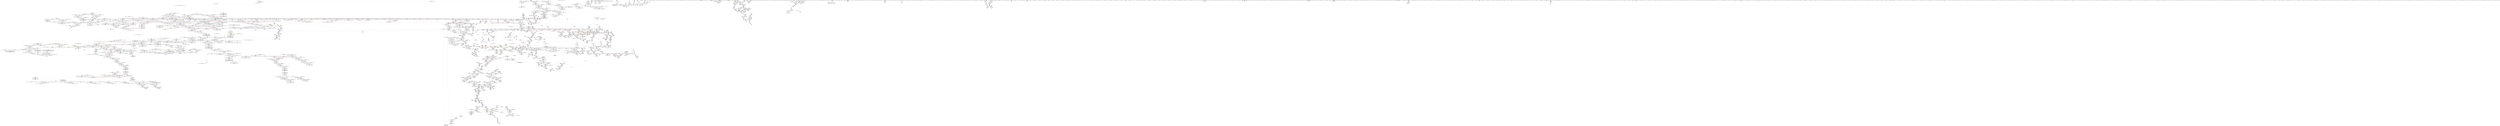 digraph "SVFG" {
	label="SVFG";

	Node0x5612e90942c0 [shape=record,color=grey,label="{NodeID: 0\nNullPtr}"];
	Node0x5612e90942c0 -> Node0x5612e99afad0[style=solid];
	Node0x5612e90942c0 -> Node0x5612e99afbd0[style=solid];
	Node0x5612e90942c0 -> Node0x5612e99afca0[style=solid];
	Node0x5612e90942c0 -> Node0x5612e99afd70[style=solid];
	Node0x5612e90942c0 -> Node0x5612e99afe40[style=solid];
	Node0x5612e90942c0 -> Node0x5612e99aff10[style=solid];
	Node0x5612e90942c0 -> Node0x5612e99affe0[style=solid];
	Node0x5612e90942c0 -> Node0x5612e99b00b0[style=solid];
	Node0x5612e90942c0 -> Node0x5612e99b0180[style=solid];
	Node0x5612e90942c0 -> Node0x5612e99b0250[style=solid];
	Node0x5612e90942c0 -> Node0x5612e99b0320[style=solid];
	Node0x5612e90942c0 -> Node0x5612e99b03f0[style=solid];
	Node0x5612e90942c0 -> Node0x5612e99b04c0[style=solid];
	Node0x5612e90942c0 -> Node0x5612e99b0590[style=solid];
	Node0x5612e90942c0 -> Node0x5612e99b0660[style=solid];
	Node0x5612e90942c0 -> Node0x5612e99b0730[style=solid];
	Node0x5612e90942c0 -> Node0x5612e99b0800[style=solid];
	Node0x5612e90942c0 -> Node0x5612e99b08d0[style=solid];
	Node0x5612e90942c0 -> Node0x5612e99b09a0[style=solid];
	Node0x5612e90942c0 -> Node0x5612e99b0a70[style=solid];
	Node0x5612e90942c0 -> Node0x5612e99b0b40[style=solid];
	Node0x5612e90942c0 -> Node0x5612e99b0c10[style=solid];
	Node0x5612e90942c0 -> Node0x5612e99b0ce0[style=solid];
	Node0x5612e90942c0 -> Node0x5612e99b0db0[style=solid];
	Node0x5612e90942c0 -> Node0x5612e99b0e80[style=solid];
	Node0x5612e90942c0 -> Node0x5612e99b0f50[style=solid];
	Node0x5612e90942c0 -> Node0x5612e99b1020[style=solid];
	Node0x5612e90942c0 -> Node0x5612e99b10f0[style=solid];
	Node0x5612e90942c0 -> Node0x5612e99b11c0[style=solid];
	Node0x5612e90942c0 -> Node0x5612e99b1290[style=solid];
	Node0x5612e90942c0 -> Node0x5612e99b1360[style=solid];
	Node0x5612e90942c0 -> Node0x5612e99b1430[style=solid];
	Node0x5612e90942c0 -> Node0x5612e99b1500[style=solid];
	Node0x5612e90942c0 -> Node0x5612e99b15d0[style=solid];
	Node0x5612e90942c0 -> Node0x5612e99b16a0[style=solid];
	Node0x5612e90942c0 -> Node0x5612e99b1770[style=solid];
	Node0x5612e90942c0 -> Node0x5612e99b1840[style=solid];
	Node0x5612e90942c0 -> Node0x5612e99b1910[style=solid];
	Node0x5612e90942c0 -> Node0x5612e99b19e0[style=solid];
	Node0x5612e90942c0 -> Node0x5612e99b1ab0[style=solid];
	Node0x5612e90942c0 -> Node0x5612e99b1b80[style=solid];
	Node0x5612e90942c0 -> Node0x5612e99b1c50[style=solid];
	Node0x5612e90942c0 -> Node0x5612e99b1d20[style=solid];
	Node0x5612e90942c0 -> Node0x5612e99b1df0[style=solid];
	Node0x5612e90942c0 -> Node0x5612e99b1ec0[style=solid];
	Node0x5612e90942c0 -> Node0x5612e99b1f90[style=solid];
	Node0x5612e90942c0 -> Node0x5612e99b2060[style=solid];
	Node0x5612e90942c0 -> Node0x5612e99b2130[style=solid];
	Node0x5612e90942c0 -> Node0x5612e99b2200[style=solid];
	Node0x5612e90942c0 -> Node0x5612e99b22d0[style=solid];
	Node0x5612e90942c0 -> Node0x5612e99b23a0[style=solid];
	Node0x5612e90942c0 -> Node0x5612e99b2470[style=solid];
	Node0x5612e90942c0 -> Node0x5612e99b2540[style=solid];
	Node0x5612e90942c0 -> Node0x5612e99b2610[style=solid];
	Node0x5612e90942c0 -> Node0x5612e99b26e0[style=solid];
	Node0x5612e90942c0 -> Node0x5612e99b27b0[style=solid];
	Node0x5612e90942c0 -> Node0x5612e99b2880[style=solid];
	Node0x5612e90942c0 -> Node0x5612e99b2950[style=solid];
	Node0x5612e90942c0 -> Node0x5612e99b2a20[style=solid];
	Node0x5612e90942c0 -> Node0x5612e99b2af0[style=solid];
	Node0x5612e90942c0 -> Node0x5612e99b2bc0[style=solid];
	Node0x5612e90942c0 -> Node0x5612e99bf6d0[style=solid];
	Node0x5612e90942c0 -> Node0x5612e99c4500[style=solid];
	Node0x5612e90942c0 -> Node0x5612e99c5880[style=solid];
	Node0x5612e90942c0 -> Node0x5612e9a0c2f0[style=solid];
	Node0x5612e90942c0 -> Node0x5612e9a11910[style=solid];
	Node0x5612e90942c0 -> Node0x5612e9a119e0[style=solid];
	Node0x5612e90942c0 -> Node0x5612e9a11ab0[style=solid];
	Node0x5612e90942c0 -> Node0x5612e9a49f30[style=solid];
	Node0x5612e90942c0 -> Node0x5612e9a4f150[style=solid];
	Node0x5612e90942c0 -> Node0x5612e99e9140[style=solid];
	Node0x5612e90942c0 -> Node0x5612e99e95c0[style=solid];
	Node0x5612e90942c0 -> Node0x5612e99ea940[style=solid];
	Node0x5612e90942c0 -> Node0x5612e99eb540[style=solid];
	Node0x5612e90942c0 -> Node0x5612e99eb840[style=solid];
	Node0x5612e90942c0:s64 -> Node0x5612e9bedce0[style=solid,color=red];
	Node0x5612e90942c0:s64 -> Node0x5612e9bf5780[style=solid,color=red];
	Node0x5612e99b9f50 [shape=record,color=red,label="{NodeID: 1550\n2872\<--2869\n\<--call5\n_ZNKSt6vectorIiSaIiEE12_M_check_lenEmPKc\n}"];
	Node0x5612e99b9f50 -> Node0x5612e9a4cd50[style=solid];
	Node0x5612e9997c50 [shape=record,color=green,label="{NodeID: 443\n2715\<--2716\n_ZNSt16allocator_traitsISaIiEE7destroyIiEEvRS0_PT_\<--_ZNSt16allocator_traitsISaIiEE7destroyIiEEvRS0_PT__field_insensitive\n}"];
	Node0x5612e99eaf40 [shape=record,color=grey,label="{NodeID: 3100\n140 = cmp(134, 139, )\n}"];
	Node0x5612e9a0f890 [shape=record,color=blue, style = dotted,label="{NodeID: 1993\n3656\<--3658\noffset_0\<--dummyVal\n_ZSt18uninitialized_copyISt13move_iteratorIPiES1_ET0_T_S4_S3_\n}"];
	Node0x5612e9a0f890 -> Node0x5612e99bc720[style=dashed];
	Node0x5612e99a7140 [shape=record,color=black,label="{NodeID: 886\n3273\<--3257\n\<--__first\n_ZNSt20__uninitialized_copyILb1EE13__uninit_copyISt13move_iteratorIPiES3_EET0_T_S6_S5_\n}"];
	Node0x5612e99a7140 -> Node0x5612e99d5710[style=solid];
	Node0x5612e9bf5560 [shape=record,color=black,label="{NodeID: 4650\n3139 = PHI(3132, )\n0th arg _ZN9__gnu_cxx13new_allocatorIiE8allocateEmPKv }"];
	Node0x5612e9bf5560 -> Node0x5612e9a0ec60[style=solid];
	Node0x5612e99ddc50 [shape=record,color=red,label="{NodeID: 1329\n1235\<--1234\n\<--first\n_ZNSt8_Rb_treeINSt7__cxx1112basic_stringIcSt11char_traitsIcESaIcEEES5_St9_IdentityIS5_ESt4lessIS5_ESaIS5_EE16_M_insert_uniqueIRKS5_EESt4pairISt17_Rb_tree_iteratorIS5_EbEOT_\n|{<s0>100}}"];
	Node0x5612e99ddc50:s0 -> Node0x5612e9bf2680[style=solid,color=red];
	Node0x5612e998fe90 [shape=record,color=green,label="{NodeID: 222\n1271\<--1272\n__x.addr\<--__x.addr_field_insensitive\n_ZNSt4pairISt23_Rb_tree_const_iteratorINSt7__cxx1112basic_stringIcSt11char_traitsIcESaIcEEEEbEC2IRSt17_Rb_tree_iteratorIS6_ERbLb1EEEOT_OT0_\n}"];
	Node0x5612e998fe90 -> Node0x5612e99de060[style=solid];
	Node0x5612e998fe90 -> Node0x5612e99c4ec0[style=solid];
	Node0x5612e99c5470 [shape=record,color=blue,label="{NodeID: 1772\n1311\<--1248\n__comp\<--\n_ZNSt8_Rb_treeINSt7__cxx1112basic_stringIcSt11char_traitsIcESaIcEEES5_St9_IdentityIS5_ESt4lessIS5_ESaIS5_EE24_M_get_insert_unique_posERKS5_\n}"];
	Node0x5612e99c5470 -> Node0x5612e9ad71c0[style=dashed];
	Node0x5612e99b4040 [shape=record,color=black,label="{NodeID: 665\n521\<--520\nconv23\<--\n_Z5solvei\n}"];
	Node0x5612e99b4040 -> Node0x5612e99e8840[style=solid];
	Node0x5612e9be2b20 [shape=record,color=black,label="{NodeID: 4429\n2556 = PHI(2796, )\n}"];
	Node0x5612e9be2b20 -> Node0x5612e9a0b790[style=solid];
	Node0x5612e99d28c0 [shape=record,color=purple,label="{NodeID: 1108\n2683\<--2682\nincdec.ptr\<--\n_ZNSt6vectorIiSaIiEE17_M_realloc_insertIJiEEEvN9__gnu_cxx17__normal_iteratorIPiS1_EEDpOT_\n}"];
	Node0x5612e99d28c0 -> Node0x5612e9a0c490[style=solid];
	Node0x5612e90922b0 [shape=record,color=green,label="{NodeID: 1\n7\<--1\n__dso_handle\<--dummyObj\nGlob }"];
	Node0x5612e99ba020 [shape=record,color=red,label="{NodeID: 1551\n2898\<--2892\n\<--__lhs.addr\n_ZN9__gnu_cxxmiIPiSt6vectorIiSaIiEEEENS_17__normal_iteratorIT_T0_E15difference_typeERKS8_SB_\n|{<s0>245}}"];
	Node0x5612e99ba020:s0 -> Node0x5612e9bf82a0[style=solid,color=red];
	Node0x5612e9997d50 [shape=record,color=green,label="{NodeID: 444\n2734\<--2735\n_ZNSt12_Vector_baseIiSaIiEE13_M_deallocateEPim\<--_ZNSt12_Vector_baseIiSaIiEE13_M_deallocateEPim_field_insensitive\n}"];
	Node0x5612e99eb0c0 [shape=record,color=grey,label="{NodeID: 3101\n123 = cmp(118, 122, )\n}"];
	Node0x5612e9a0f960 [shape=record,color=blue,label="{NodeID: 1994\n3267\<--3254\ncoerce.dive\<--__first.coerce\n_ZNSt20__uninitialized_copyILb1EE13__uninit_copyISt13move_iteratorIPiES3_EET0_T_S6_S5_\n}"];
	Node0x5612e9a0f960 -> Node0x5612e99befc0[style=dashed];
	Node0x5612e99a7210 [shape=record,color=black,label="{NodeID: 887\n3276\<--3259\n\<--__last\n_ZNSt20__uninitialized_copyILb1EE13__uninit_copyISt13move_iteratorIPiES3_EET0_T_S6_S5_\n}"];
	Node0x5612e99a7210 -> Node0x5612e99d58b0[style=solid];
	Node0x5612e9bf5670 [shape=record,color=black,label="{NodeID: 4651\n3140 = PHI(3133, )\n1st arg _ZN9__gnu_cxx13new_allocatorIiE8allocateEmPKv }"];
	Node0x5612e9bf5670 -> Node0x5612e9a0ed30[style=solid];
	Node0x5612e99ddd20 [shape=record,color=red,label="{NodeID: 1330\n1237\<--1236\n\<--second4\n_ZNSt8_Rb_treeINSt7__cxx1112basic_stringIcSt11char_traitsIcESaIcEEES5_St9_IdentityIS5_ESt4lessIS5_ESaIS5_EE16_M_insert_uniqueIRKS5_EESt4pairISt17_Rb_tree_iteratorIS5_EbEOT_\n|{<s0>100}}"];
	Node0x5612e99ddd20:s0 -> Node0x5612e9bf2790[style=solid,color=red];
	Node0x5612e998ff60 [shape=record,color=green,label="{NodeID: 223\n1273\<--1274\n__y.addr\<--__y.addr_field_insensitive\n_ZNSt4pairISt23_Rb_tree_const_iteratorINSt7__cxx1112basic_stringIcSt11char_traitsIcESaIcEEEEbEC2IRSt17_Rb_tree_iteratorIS6_ERbLb1EEEOT_OT0_\n}"];
	Node0x5612e998ff60 -> Node0x5612e99de130[style=solid];
	Node0x5612e998ff60 -> Node0x5612e99c4f90[style=solid];
	Node0x5612e99c5540 [shape=record,color=blue,label="{NodeID: 1773\n1309\<--1336\n__y\<--\n_ZNSt8_Rb_treeINSt7__cxx1112basic_stringIcSt11char_traitsIcESaIcEEES5_St9_IdentityIS5_ESt4lessIS5_ESaIS5_EE24_M_get_insert_unique_posERKS5_\n}"];
	Node0x5612e99c5540 -> Node0x5612e9ad6cc0[style=dashed];
	Node0x5612e99b4110 [shape=record,color=black,label="{NodeID: 666\n531\<--530\nidxprom26\<--\n_Z5solvei\n}"];
	Node0x5612e9be2c60 [shape=record,color=black,label="{NodeID: 4430\n2562 = PHI(2599, )\n|{<s0>208}}"];
	Node0x5612e9be2c60:s0 -> Node0x5612e9bea2f0[style=solid,color=red];
	Node0x5612e99d2990 [shape=record,color=purple,label="{NodeID: 1109\n2688\<--2687\n_M_impl13\<--\n_ZNSt6vectorIiSaIiEE17_M_realloc_insertIJiEEEvN9__gnu_cxx17__normal_iteratorIPiS1_EEDpOT_\n}"];
	Node0x5612e994a090 [shape=record,color=green,label="{NodeID: 2\n9\<--1\n\<--dummyObj\nCan only get source location for instruction, argument, global var or function.}"];
	Node0x5612e99ba0f0 [shape=record,color=red,label="{NodeID: 1552\n2901\<--2894\n\<--__rhs.addr\n_ZN9__gnu_cxxmiIPiSt6vectorIiSaIiEEEENS_17__normal_iteratorIT_T0_E15difference_typeERKS8_SB_\n|{<s0>246}}"];
	Node0x5612e99ba0f0:s0 -> Node0x5612e9bf82a0[style=solid,color=red];
	Node0x5612e9997e50 [shape=record,color=green,label="{NodeID: 445\n2798\<--2799\nretval\<--retval_field_insensitive\n_ZNSt6vectorIiSaIiEE3endEv\n|{|<s1>234}}"];
	Node0x5612e9997e50 -> Node0x5612e99d3900[style=solid];
	Node0x5612e9997e50:s1 -> Node0x5612e9becba0[style=solid,color=red];
	Node0x5612e99eb240 [shape=record,color=grey,label="{NodeID: 3102\n277 = cmp(275, 276, )\n}"];
	Node0x5612e9a0fa30 [shape=record,color=blue,label="{NodeID: 1995\n3269\<--3255\ncoerce.dive1\<--__last.coerce\n_ZNSt20__uninitialized_copyILb1EE13__uninit_copyISt13move_iteratorIPiES3_EET0_T_S6_S5_\n}"];
	Node0x5612e9a0fa30 -> Node0x5612e99bf090[style=dashed];
	Node0x5612e99a72e0 [shape=record,color=black,label="{NodeID: 888\n3272\<--3263\n\<--agg.tmp\n_ZNSt20__uninitialized_copyILb1EE13__uninit_copyISt13move_iteratorIPiES3_EET0_T_S6_S5_\n}"];
	Node0x5612e99a72e0 -> Node0x5612e99d5640[style=solid];
	Node0x5612e9bf5780 [shape=record,color=black,label="{NodeID: 4652\n3141 = PHI(3, )\n2nd arg _ZN9__gnu_cxx13new_allocatorIiE8allocateEmPKv }"];
	Node0x5612e9bf5780 -> Node0x5612e9a0ee00[style=solid];
	Node0x5612e99dddf0 [shape=record,color=red,label="{NodeID: 1331\n1254\<--1253\n\<--first9\n_ZNSt8_Rb_treeINSt7__cxx1112basic_stringIcSt11char_traitsIcESaIcEEES5_St9_IdentityIS5_ESt4lessIS5_ESaIS5_EE16_M_insert_uniqueIRKS5_EESt4pairISt17_Rb_tree_iteratorIS5_EbEOT_\n|{<s0>102}}"];
	Node0x5612e99dddf0:s0 -> Node0x5612e9beb010[style=solid,color=red];
	Node0x5612e9990030 [shape=record,color=green,label="{NodeID: 224\n1283\<--1284\n_ZSt7forwardIRSt17_Rb_tree_iteratorINSt7__cxx1112basic_stringIcSt11char_traitsIcESaIcEEEEEOT_RNSt16remove_referenceIS9_E4typeE\<--_ZSt7forwardIRSt17_Rb_tree_iteratorINSt7__cxx1112basic_stringIcSt11char_traitsIcESaIcEEEEEOT_RNSt16remove_referenceIS9_E4typeE_field_insensitive\n}"];
	Node0x5612e99c5610 [shape=record,color=blue,label="{NodeID: 1774\n1311\<--1349\n__comp\<--frombool\n_ZNSt8_Rb_treeINSt7__cxx1112basic_stringIcSt11char_traitsIcESaIcEEES5_St9_IdentityIS5_ESt4lessIS5_ESaIS5_EE24_M_get_insert_unique_posERKS5_\n}"];
	Node0x5612e99c5610 -> Node0x5612e99dea20[style=dashed];
	Node0x5612e99c5610 -> Node0x5612e9ad71c0[style=dashed];
	Node0x5612e99b41e0 [shape=record,color=black,label="{NodeID: 667\n542\<--541\nidxprom29\<--\n_Z5solvei\n}"];
	Node0x5612e9be2da0 [shape=record,color=black,label="{NodeID: 4431\n2594 = PHI(2599, )\n|{<s0>210}}"];
	Node0x5612e9be2da0:s0 -> Node0x5612e9bec920[style=solid,color=red];
	Node0x5612e99d2a60 [shape=record,color=purple,label="{NodeID: 1110\n2689\<--2687\n_M_finish\<--\n_ZNSt6vectorIiSaIiEE17_M_realloc_insertIJiEEEvN9__gnu_cxx17__normal_iteratorIPiS1_EEDpOT_\n}"];
	Node0x5612e99d2a60 -> Node0x5612e99e8140[style=solid];
	Node0x5612e994a3d0 [shape=record,color=green,label="{NodeID: 3\n21\<--1\n.str\<--dummyObj\nGlob }"];
	Node0x5612e99ba1c0 [shape=record,color=red,label="{NodeID: 1553\n2900\<--2899\n\<--call\n_ZN9__gnu_cxxmiIPiSt6vectorIiSaIiEEEENS_17__normal_iteratorIT_T0_E15difference_typeERKS8_SB_\n}"];
	Node0x5612e99ba1c0 -> Node0x5612e99a55a0[style=solid];
	Node0x5612e9997f20 [shape=record,color=green,label="{NodeID: 446\n2800\<--2801\nthis.addr\<--this.addr_field_insensitive\n_ZNSt6vectorIiSaIiEE3endEv\n}"];
	Node0x5612e9997f20 -> Node0x5612e99b9590[style=solid];
	Node0x5612e9997f20 -> Node0x5612e9a0cbe0[style=solid];
	Node0x5612e99eb3c0 [shape=record,color=grey,label="{NodeID: 3103\n2041 = cmp(2037, 2038, )\n}"];
	Node0x5612e9a0fb00 [shape=record,color=blue,label="{NodeID: 1996\n3261\<--3256\n__result.addr\<--__result\n_ZNSt20__uninitialized_copyILb1EE13__uninit_copyISt13move_iteratorIPiES3_EET0_T_S6_S5_\n}"];
	Node0x5612e9a0fb00 -> Node0x5612e99bc7f0[style=dashed];
	Node0x5612e99a73b0 [shape=record,color=black,label="{NodeID: 889\n3275\<--3265\n\<--agg.tmp2\n_ZNSt20__uninitialized_copyILb1EE13__uninit_copyISt13move_iteratorIPiES3_EET0_T_S6_S5_\n}"];
	Node0x5612e99a73b0 -> Node0x5612e99d57e0[style=solid];
	Node0x5612e9bf5890 [shape=record,color=black,label="{NodeID: 4653\n2336 = PHI(2287, 2297, )\n0th arg _ZNSt8_Rb_treeINSt7__cxx1112basic_stringIcSt11char_traitsIcESaIcEEES5_St9_IdentityIS5_ESt4lessIS5_ESaIS5_EE13_Rb_tree_implIS9_Lb1EED2Ev }"];
	Node0x5612e9bf5890 -> Node0x5612e9a0a340[style=solid];
	Node0x5612e99ddec0 [shape=record,color=red,label="{NodeID: 1332\n1263\<--1262\n\<--\n_ZNSt8_Rb_treeINSt7__cxx1112basic_stringIcSt11char_traitsIcESaIcEEES5_St9_IdentityIS5_ESt4lessIS5_ESaIS5_EE16_M_insert_uniqueIRKS5_EESt4pairISt17_Rb_tree_iteratorIS5_EbEOT_\n}"];
	Node0x5612e99ddec0 -> Node0x5612e99b6670[style=solid];
	Node0x5612e9990130 [shape=record,color=green,label="{NodeID: 225\n1286\<--1287\n_ZNSt23_Rb_tree_const_iteratorINSt7__cxx1112basic_stringIcSt11char_traitsIcESaIcEEEEC2ERKSt17_Rb_tree_iteratorIS5_E\<--_ZNSt23_Rb_tree_const_iteratorINSt7__cxx1112basic_stringIcSt11char_traitsIcESaIcEEEEC2ERKSt17_Rb_tree_iteratorIS5_E_field_insensitive\n}"];
	Node0x5612e99c56e0 [shape=record,color=blue,label="{NodeID: 1775\n1307\<--1366\n__x\<--cond\n_ZNSt8_Rb_treeINSt7__cxx1112basic_stringIcSt11char_traitsIcESaIcEEES5_St9_IdentityIS5_ESt4lessIS5_ESaIS5_EE24_M_get_insert_unique_posERKS5_\n}"];
	Node0x5612e99c56e0 -> Node0x5612e9ad67c0[style=dashed];
	Node0x5612e99b42b0 [shape=record,color=black,label="{NodeID: 668\n547\<--544\nconv32\<--call31\n_Z5solvei\n}"];
	Node0x5612e99b42b0 -> Node0x5612e99e9a40[style=solid];
	Node0x5612e9be2ee0 [shape=record,color=black,label="{NodeID: 4432\n2636 = PHI(2835, )\n}"];
	Node0x5612e9be2ee0 -> Node0x5612e9a0bee0[style=solid];
	Node0x5612e99d2b30 [shape=record,color=purple,label="{NodeID: 1111\n2709\<--2708\n_M_impl17\<--\n_ZNSt6vectorIiSaIiEE17_M_realloc_insertIJiEEEvN9__gnu_cxx17__normal_iteratorIPiS1_EEDpOT_\n}"];
	Node0x5612e99d2b30 -> Node0x5612e99a4f20[style=solid];
	Node0x5612e994a490 [shape=record,color=green,label="{NodeID: 4\n23\<--1\n.str.4\<--dummyObj\nGlob }"];
	Node0x5612e99ba290 [shape=record,color=red,label="{NodeID: 1554\n2903\<--2902\n\<--call1\n_ZN9__gnu_cxxmiIPiSt6vectorIiSaIiEEEENS_17__normal_iteratorIT_T0_E15difference_typeERKS8_SB_\n}"];
	Node0x5612e99ba290 -> Node0x5612e99a5670[style=solid];
	Node0x5612e9997ff0 [shape=record,color=green,label="{NodeID: 447\n2808\<--2809\n_ZN9__gnu_cxx17__normal_iteratorIPiSt6vectorIiSaIiEEEC2ERKS1_\<--_ZN9__gnu_cxx17__normal_iteratorIPiSt6vectorIiSaIiEEEC2ERKS1__field_insensitive\n}"];
	Node0x5612e99eb540 [shape=record,color=grey,label="{NodeID: 3104\n1229 = cmp(1228, 3, )\n}"];
	Node0x5612e9a0fbd0 [shape=record,color=blue, style = dotted,label="{NodeID: 1997\n3659\<--3661\noffset_0\<--dummyVal\n_ZNSt20__uninitialized_copyILb1EE13__uninit_copyISt13move_iteratorIPiES3_EET0_T_S6_S5_\n}"];
	Node0x5612e9a0fbd0 -> Node0x5612e99bc8c0[style=dashed];
	Node0x5612e99a7480 [shape=record,color=black,label="{NodeID: 890\n3253\<--3283\n_ZNSt20__uninitialized_copyILb1EE13__uninit_copyISt13move_iteratorIPiES3_EET0_T_S6_S5__ret\<--call\n_ZNSt20__uninitialized_copyILb1EE13__uninit_copyISt13move_iteratorIPiES3_EET0_T_S6_S5_\n|{<s0>267}}"];
	Node0x5612e99a7480:s0 -> Node0x5612e9be00f0[style=solid,color=blue];
	Node0x5612e9bf59e0 [shape=record,color=black,label="{NodeID: 4654\n1609 = PHI(1340, 1394, 1479, )\n0th arg _ZNKSt4lessINSt7__cxx1112basic_stringIcSt11char_traitsIcESaIcEEEEclERKS5_S8_ }"];
	Node0x5612e9bf59e0 -> Node0x5612e99c6f40[style=solid];
	Node0x5612e9b0ad60 [shape=record,color=yellow,style=double,label="{NodeID: 3547\n2V_1 = ENCHI(MR_2V_0)\npts\{10 \}\nFun[_Z5checkv]}"];
	Node0x5612e9b0ad60 -> Node0x5612e99d7450[style=dashed];
	Node0x5612e99ddf90 [shape=record,color=red,label="{NodeID: 1333\n1278\<--1269\nthis1\<--this.addr\n_ZNSt4pairISt23_Rb_tree_const_iteratorINSt7__cxx1112basic_stringIcSt11char_traitsIcESaIcEEEEbEC2IRSt17_Rb_tree_iteratorIS6_ERbLb1EEEOT_OT0_\n}"];
	Node0x5612e99ddf90 -> Node0x5612e99b6740[style=solid];
	Node0x5612e99ddf90 -> Node0x5612e99ce480[style=solid];
	Node0x5612e99ddf90 -> Node0x5612e99ce550[style=solid];
	Node0x5612e9990230 [shape=record,color=green,label="{NodeID: 226\n1291\<--1292\n_ZSt7forwardIRbEOT_RNSt16remove_referenceIS1_E4typeE\<--_ZSt7forwardIRbEOT_RNSt16remove_referenceIS1_E4typeE_field_insensitive\n}"];
	Node0x5612e99c57b0 [shape=record,color=blue,label="{NodeID: 1776\n1377\<--1374\ncoerce.dive\<--call8\n_ZNSt8_Rb_treeINSt7__cxx1112basic_stringIcSt11char_traitsIcESaIcEEES5_St9_IdentityIS5_ESt4lessIS5_ESaIS5_EE24_M_get_insert_unique_posERKS5_\n|{|<s1>115}}"];
	Node0x5612e99c57b0 -> Node0x5612e9addac0[style=dashed];
	Node0x5612e99c57b0:s1 -> Node0x5612e9af4b10[style=dashed,color=red];
	Node0x5612e99b4380 [shape=record,color=black,label="{NodeID: 669\n550\<--549\nconv34\<--call33\n_Z5solvei\n}"];
	Node0x5612e99b4380 -> Node0x5612e99e9a40[style=solid];
	Node0x5612e9be3020 [shape=record,color=black,label="{NodeID: 4433\n2640 = PHI(2909, )\n}"];
	Node0x5612e9be3020 -> Node0x5612e9a0bfb0[style=solid];
	Node0x5612e99d2c00 [shape=record,color=purple,label="{NodeID: 1112\n2739\<--2738\n_M_impl25\<--\n_ZNSt6vectorIiSaIiEE17_M_realloc_insertIJiEEEvN9__gnu_cxx17__normal_iteratorIPiS1_EEDpOT_\n}"];
	Node0x5612e994a550 [shape=record,color=green,label="{NodeID: 5\n25\<--1\nstdin\<--dummyObj\nGlob }"];
	Node0x5612e99ba360 [shape=record,color=red,label="{NodeID: 1555\n2916\<--2913\nthis1\<--this.addr\n_ZNSt6vectorIiSaIiEE5beginEv\n}"];
	Node0x5612e99ba360 -> Node0x5612e99a5810[style=solid];
	Node0x5612e99980f0 [shape=record,color=green,label="{NodeID: 448\n2817\<--2818\nthis.addr\<--this.addr_field_insensitive\n_ZN9__gnu_cxx13new_allocatorIiE9constructIiJiEEEvPT_DpOT0_\n}"];
	Node0x5612e99980f0 -> Node0x5612e99b9730[style=solid];
	Node0x5612e99980f0 -> Node0x5612e9a0ccb0[style=solid];
	Node0x5612e99eb6c0 [shape=record,color=grey,label="{NodeID: 3105\n3416 = cmp(3415, 1173, )\n}"];
	Node0x5612e9a0fca0 [shape=record,color=blue, style = dotted,label="{NodeID: 1998\n3662\<--3664\noffset_0\<--dummyVal\n_ZNSt20__uninitialized_copyILb1EE13__uninit_copyISt13move_iteratorIPiES3_EET0_T_S6_S5_\n}"];
	Node0x5612e9a0fca0 -> Node0x5612e99bc990[style=dashed];
	Node0x5612e99a7550 [shape=record,color=black,label="{NodeID: 891\n3307\<--3291\n\<--__first\n_ZSt4copyISt13move_iteratorIPiES1_ET0_T_S4_S3_\n}"];
	Node0x5612e99a7550 -> Node0x5612e99d5d90[style=solid];
	Node0x5612e9bf5b70 [shape=record,color=black,label="{NodeID: 4655\n1610 = PHI(1341, 1397, 1481, )\n1st arg _ZNKSt4lessINSt7__cxx1112basic_stringIcSt11char_traitsIcESaIcEEEEclERKS5_S8_ }"];
	Node0x5612e9bf5b70 -> Node0x5612e99c7010[style=solid];
	Node0x5612e99de060 [shape=record,color=red,label="{NodeID: 1334\n1281\<--1271\n\<--__x.addr\n_ZNSt4pairISt23_Rb_tree_const_iteratorINSt7__cxx1112basic_stringIcSt11char_traitsIcESaIcEEEEbEC2IRSt17_Rb_tree_iteratorIS6_ERbLb1EEEOT_OT0_\n|{<s0>104}}"];
	Node0x5612e99de060:s0 -> Node0x5612e9beb540[style=solid,color=red];
	Node0x5612e99988f0 [shape=record,color=green,label="{NodeID: 227\n1301\<--1302\nretval\<--retval_field_insensitive\n_ZNSt8_Rb_treeINSt7__cxx1112basic_stringIcSt11char_traitsIcESaIcEEES5_St9_IdentityIS5_ESt4lessIS5_ESaIS5_EE24_M_get_insert_unique_posERKS5_\n|{|<s1>116|<s2>120|<s3>121}}"];
	Node0x5612e99988f0 -> Node0x5612e99b69b0[style=solid];
	Node0x5612e99988f0:s1 -> Node0x5612e9bebe20[style=solid,color=red];
	Node0x5612e99988f0:s2 -> Node0x5612e9bebe20[style=solid,color=red];
	Node0x5612e99988f0:s3 -> Node0x5612e9bf0fa0[style=solid,color=red];
	Node0x5612e99c5880 [shape=record,color=blue, style = dotted,label="{NodeID: 1777\n1317\<--3\nref.tmp20\<--dummyVal\n_ZNSt8_Rb_treeINSt7__cxx1112basic_stringIcSt11char_traitsIcESaIcEEES5_St9_IdentityIS5_ESt4lessIS5_ESaIS5_EE24_M_get_insert_unique_posERKS5_\n|{|<s1>121}}"];
	Node0x5612e99c5880 -> Node0x5612e9add0c0[style=dashed];
	Node0x5612e99c5880:s1 -> Node0x5612e9b000c0[style=dashed,color=red];
	Node0x5612e99b4450 [shape=record,color=black,label="{NodeID: 670\n572\<--571\nconv41\<--call40\n_Z5solvei\n}"];
	Node0x5612e99b4450 -> Node0x5612e99e98c0[style=solid];
	Node0x5612e9be3160 [shape=record,color=black,label="{NodeID: 4434\n2645 = PHI(2889, )\n}"];
	Node0x5612e9be3160 -> Node0x5612e9a0c080[style=solid];
	Node0x5612e99d2cd0 [shape=record,color=purple,label="{NodeID: 1113\n2740\<--2738\n_M_start26\<--\n_ZNSt6vectorIiSaIiEE17_M_realloc_insertIJiEEEvN9__gnu_cxx17__normal_iteratorIPiS1_EEDpOT_\n}"];
	Node0x5612e99d2cd0 -> Node0x5612e99e8210[style=solid];
	Node0x5612e994adc0 [shape=record,color=green,label="{NodeID: 6\n26\<--1\n.str.5\<--dummyObj\nGlob }"];
	Node0x5612e99ba430 [shape=record,color=red,label="{NodeID: 1556\n2922\<--2921\n\<--coerce.dive\n_ZNSt6vectorIiSaIiEE5beginEv\n}"];
	Node0x5612e99ba430 -> Node0x5612e99a58e0[style=solid];
	Node0x5612e99981c0 [shape=record,color=green,label="{NodeID: 449\n2819\<--2820\n__p.addr\<--__p.addr_field_insensitive\n_ZN9__gnu_cxx13new_allocatorIiE9constructIiJiEEEvPT_DpOT0_\n}"];
	Node0x5612e99981c0 -> Node0x5612e99b9800[style=solid];
	Node0x5612e99981c0 -> Node0x5612e9a0cd80[style=solid];
	Node0x5612e99eb840 [shape=record,color=grey,label="{NodeID: 3106\n2706 = cmp(2705, 3, )\n}"];
	Node0x5612e9a0fd70 [shape=record,color=blue,label="{NodeID: 1999\n3301\<--3288\ncoerce.dive\<--__first.coerce\n_ZSt4copyISt13move_iteratorIPiES1_ET0_T_S4_S3_\n}"];
	Node0x5612e9a0fd70 -> Node0x5612e99bf160[style=dashed];
	Node0x5612e99a7620 [shape=record,color=black,label="{NodeID: 892\n3315\<--3293\n\<--__last\n_ZSt4copyISt13move_iteratorIPiES1_ET0_T_S4_S3_\n}"];
	Node0x5612e99a7620 -> Node0x5612e99d5f30[style=solid];
	Node0x5612e9bf5d00 [shape=record,color=black,label="{NodeID: 4656\n1611 = PHI(1343, 1400, 1483, )\n2nd arg _ZNKSt4lessINSt7__cxx1112basic_stringIcSt11char_traitsIcESaIcEEEEclERKS5_S8_ }"];
	Node0x5612e9bf5d00 -> Node0x5612e99c70e0[style=solid];
	Node0x5612e99de130 [shape=record,color=red,label="{NodeID: 1335\n1289\<--1273\n\<--__y.addr\n_ZNSt4pairISt23_Rb_tree_const_iteratorINSt7__cxx1112basic_stringIcSt11char_traitsIcESaIcEEEEbEC2IRSt17_Rb_tree_iteratorIS6_ERbLb1EEEOT_OT0_\n|{<s0>106}}"];
	Node0x5612e99de130:s0 -> Node0x5612e9bede20[style=solid,color=red];
	Node0x5612e9998980 [shape=record,color=green,label="{NodeID: 228\n1303\<--1304\nthis.addr\<--this.addr_field_insensitive\n_ZNSt8_Rb_treeINSt7__cxx1112basic_stringIcSt11char_traitsIcESaIcEEES5_St9_IdentityIS5_ESt4lessIS5_ESaIS5_EE24_M_get_insert_unique_posERKS5_\n}"];
	Node0x5612e9998980 -> Node0x5612e99de2d0[style=solid];
	Node0x5612e9998980 -> Node0x5612e99c5130[style=solid];
	Node0x5612e99c5950 [shape=record,color=blue,label="{NodeID: 1778\n1417\<--1415\nthis.addr\<--this\n_ZNKSt9_IdentityINSt7__cxx1112basic_stringIcSt11char_traitsIcESaIcEEEEclERKS5_\n}"];
	Node0x5612e99c5950 -> Node0x5612e99ded60[style=dashed];
	Node0x5612e99b4520 [shape=record,color=black,label="{NodeID: 671\n591\<--590\nidxprom51\<--\n_Z5solvei\n}"];
	Node0x5612e9be32a0 [shape=record,color=black,label="{NodeID: 4435\n2651 = PHI(2924, )\n}"];
	Node0x5612e9be32a0 -> Node0x5612e9a0c150[style=solid];
	Node0x5612e99d2da0 [shape=record,color=purple,label="{NodeID: 1114\n2743\<--2742\n_M_impl27\<--\n_ZNSt6vectorIiSaIiEE17_M_realloc_insertIJiEEEvN9__gnu_cxx17__normal_iteratorIPiS1_EEDpOT_\n}"];
	Node0x5612e994ae80 [shape=record,color=green,label="{NodeID: 7\n28\<--1\n.str.6\<--dummyObj\nGlob }"];
	Node0x5612e99ba500 [shape=record,color=red,label="{NodeID: 1557\n2933\<--2927\nthis1\<--this.addr\n_ZNSt12_Vector_baseIiSaIiEE11_M_allocateEm\n}"];
	Node0x5612e99ba500 -> Node0x5612e99d3de0[style=solid];
	Node0x5612e9998290 [shape=record,color=green,label="{NodeID: 450\n2821\<--2822\n__args.addr\<--__args.addr_field_insensitive\n_ZN9__gnu_cxx13new_allocatorIiE9constructIiJiEEEvPT_DpOT0_\n}"];
	Node0x5612e9998290 -> Node0x5612e99b98d0[style=solid];
	Node0x5612e9998290 -> Node0x5612e9a0ce50[style=solid];
	Node0x5612e9a0fe40 [shape=record,color=blue,label="{NodeID: 2000\n3303\<--3289\ncoerce.dive1\<--__last.coerce\n_ZSt4copyISt13move_iteratorIPiES1_ET0_T_S4_S3_\n}"];
	Node0x5612e9a0fe40 -> Node0x5612e99bf230[style=dashed];
	Node0x5612e99a76f0 [shape=record,color=black,label="{NodeID: 893\n3306\<--3297\n\<--agg.tmp\n_ZSt4copyISt13move_iteratorIPiES1_ET0_T_S4_S3_\n}"];
	Node0x5612e99a76f0 -> Node0x5612e99d5cc0[style=solid];
	Node0x5612e9bf5ec0 [shape=record,color=black,label="{NodeID: 4657\n2890 = PHI(2610, )\n0th arg _ZN9__gnu_cxxmiIPiSt6vectorIiSaIiEEEENS_17__normal_iteratorIT_T0_E15difference_typeERKS8_SB_ }"];
	Node0x5612e9bf5ec0 -> Node0x5612e9a0d400[style=solid];
	Node0x5612e9b0b030 [shape=record,color=yellow,style=double,label="{NodeID: 3550\n8V_1 = ENCHI(MR_8V_0)\npts\{776 \}\nFun[_Z5checkv]}"];
	Node0x5612e9b0b030 -> Node0x5612e99c2620[style=dashed];
	Node0x5612e9b0b030 -> Node0x5612e99c27c0[style=dashed];
	Node0x5612e99de200 [shape=record,color=red,label="{NodeID: 1336\n1293\<--1290\n\<--call2\n_ZNSt4pairISt23_Rb_tree_const_iteratorINSt7__cxx1112basic_stringIcSt11char_traitsIcESaIcEEEEbEC2IRSt17_Rb_tree_iteratorIS6_ERbLb1EEEOT_OT0_\n}"];
	Node0x5612e99de200 -> Node0x5612e99b6810[style=solid];
	Node0x5612e99de200 -> Node0x5612e99b68e0[style=solid];
	Node0x5612e9998a10 [shape=record,color=green,label="{NodeID: 229\n1305\<--1306\n__k.addr\<--__k.addr_field_insensitive\n_ZNSt8_Rb_treeINSt7__cxx1112basic_stringIcSt11char_traitsIcESaIcEEES5_St9_IdentityIS5_ESt4lessIS5_ESaIS5_EE24_M_get_insert_unique_posERKS5_\n}"];
	Node0x5612e9998a10 -> Node0x5612e99de3a0[style=solid];
	Node0x5612e9998a10 -> Node0x5612e99de470[style=solid];
	Node0x5612e9998a10 -> Node0x5612e99c5200[style=solid];
	Node0x5612e99c5a20 [shape=record,color=blue,label="{NodeID: 1779\n1419\<--1416\n__x.addr\<--__x\n_ZNKSt9_IdentityINSt7__cxx1112basic_stringIcSt11char_traitsIcESaIcEEEEclERKS5_\n}"];
	Node0x5612e99c5a20 -> Node0x5612e99dee30[style=dashed];
	Node0x5612e99b45f0 [shape=record,color=black,label="{NodeID: 672\n594\<--593\nconv53\<--\n_Z5solvei\n|{<s0>51}}"];
	Node0x5612e99b45f0:s0 -> Node0x5612e9bebce0[style=solid,color=red];
	Node0x5612e9be33e0 [shape=record,color=black,label="{NodeID: 4436\n2664 = PHI(2599, )\n|{<s0>216}}"];
	Node0x5612e9be33e0:s0 -> Node0x5612e9bf0630[style=solid,color=red];
	Node0x5612e99d2e70 [shape=record,color=purple,label="{NodeID: 1115\n2744\<--2742\n_M_finish28\<--\n_ZNSt6vectorIiSaIiEE17_M_realloc_insertIJiEEEvN9__gnu_cxx17__normal_iteratorIPiS1_EEDpOT_\n}"];
	Node0x5612e99d2e70 -> Node0x5612e99e82e0[style=solid];
	Node0x5612e994af40 [shape=record,color=green,label="{NodeID: 8\n30\<--1\nstdout\<--dummyObj\nGlob }"];
	Node0x5612e99ba5d0 [shape=record,color=red,label="{NodeID: 1558\n2934\<--2929\n\<--__n.addr\n_ZNSt12_Vector_baseIiSaIiEE11_M_allocateEm\n}"];
	Node0x5612e99ba5d0 -> Node0x5612e99e9d40[style=solid];
	Node0x5612e9998360 [shape=record,color=green,label="{NodeID: 451\n2839\<--2840\nthis.addr\<--this.addr_field_insensitive\n_ZNKSt6vectorIiSaIiEE12_M_check_lenEmPKc\n}"];
	Node0x5612e9998360 -> Node0x5612e99b9a70[style=solid];
	Node0x5612e9998360 -> Node0x5612e9a0cff0[style=solid];
	Node0x5612e9acaf70 [shape=record,color=black,label="{NodeID: 3108\nMR_44V_2 = PHI(MR_44V_3, MR_44V_1, )\npts\{200000 200001 200002 \}\n|{<s0>6}}"];
	Node0x5612e9acaf70:s0 -> Node0x5612e9afe8d0[style=dashed,color=red];
	Node0x5612e9a0ff10 [shape=record,color=blue,label="{NodeID: 2001\n3295\<--3290\n__result.addr\<--__result\n_ZSt4copyISt13move_iteratorIPiES1_ET0_T_S4_S3_\n}"];
	Node0x5612e9a0ff10 -> Node0x5612e99bca60[style=dashed];
	Node0x5612e99a77c0 [shape=record,color=black,label="{NodeID: 894\n3314\<--3299\n\<--agg.tmp3\n_ZSt4copyISt13move_iteratorIPiES1_ET0_T_S4_S3_\n}"];
	Node0x5612e99a77c0 -> Node0x5612e99d5e60[style=solid];
	Node0x5612e9bf5fd0 [shape=record,color=black,label="{NodeID: 4658\n2891 = PHI(2620, )\n1st arg _ZN9__gnu_cxxmiIPiSt6vectorIiSaIiEEEENS_17__normal_iteratorIT_T0_E15difference_typeERKS8_SB_ }"];
	Node0x5612e9bf5fd0 -> Node0x5612e9a0d4d0[style=solid];
	Node0x5612e9b0b110 [shape=record,color=yellow,style=double,label="{NodeID: 3551\n10V_1 = ENCHI(MR_10V_0)\npts\{778 \}\nFun[_Z5checkv]}"];
	Node0x5612e9b0b110 -> Node0x5612e99c26f0[style=dashed];
	Node0x5612e9b0b110 -> Node0x5612e99c2890[style=dashed];
	Node0x5612e99de2d0 [shape=record,color=red,label="{NodeID: 1337\n1321\<--1303\nthis1\<--this.addr\n_ZNSt8_Rb_treeINSt7__cxx1112basic_stringIcSt11char_traitsIcESaIcEEES5_St9_IdentityIS5_ESt4lessIS5_ESaIS5_EE24_M_get_insert_unique_posERKS5_\n|{|<s2>107|<s3>108|<s4>114}}"];
	Node0x5612e99de2d0 -> Node0x5612e99ce890[style=solid];
	Node0x5612e99de2d0 -> Node0x5612e99ce960[style=solid];
	Node0x5612e99de2d0:s2 -> Node0x5612e9bee460[style=solid,color=red];
	Node0x5612e99de2d0:s3 -> Node0x5612e9bea510[style=solid,color=red];
	Node0x5612e99de2d0:s4 -> Node0x5612e9be9600[style=solid,color=red];
	Node0x5612e9998ae0 [shape=record,color=green,label="{NodeID: 230\n1307\<--1308\n__x\<--__x_field_insensitive\n_ZNSt8_Rb_treeINSt7__cxx1112basic_stringIcSt11char_traitsIcESaIcEEES5_St9_IdentityIS5_ESt4lessIS5_ESaIS5_EE24_M_get_insert_unique_posERKS5_\n|{|<s7>116|<s8>120}}"];
	Node0x5612e9998ae0 -> Node0x5612e99de540[style=solid];
	Node0x5612e9998ae0 -> Node0x5612e99de610[style=solid];
	Node0x5612e9998ae0 -> Node0x5612e99de6e0[style=solid];
	Node0x5612e9998ae0 -> Node0x5612e99de7b0[style=solid];
	Node0x5612e9998ae0 -> Node0x5612e99de880[style=solid];
	Node0x5612e9998ae0 -> Node0x5612e99c52d0[style=solid];
	Node0x5612e9998ae0 -> Node0x5612e99c56e0[style=solid];
	Node0x5612e9998ae0:s7 -> Node0x5612e9bec030[style=solid,color=red];
	Node0x5612e9998ae0:s8 -> Node0x5612e9bec030[style=solid,color=red];
	Node0x5612e99c5af0 [shape=record,color=blue,label="{NodeID: 1780\n1429\<--1427\nthis.addr\<--this\n_ZNSt8_Rb_treeINSt7__cxx1112basic_stringIcSt11char_traitsIcESaIcEEES5_St9_IdentityIS5_ESt4lessIS5_ESaIS5_EE11_Alloc_nodeC2ERSB_\n}"];
	Node0x5612e99c5af0 -> Node0x5612e99def00[style=dashed];
	Node0x5612e99b46c0 [shape=record,color=black,label="{NodeID: 673\n636\<--672\n_ZNSt8ios_base4setfESt13_Ios_FmtflagsS0__ret\<--\n_ZNSt8ios_base4setfESt13_Ios_FmtflagsS0_\n|{<s0>28}}"];
	Node0x5612e99b46c0:s0 -> Node0x5612e9bdad90[style=solid,color=blue];
	Node0x5612e9be3520 [shape=record,color=black,label="{NodeID: 4437\n2671 = PHI(2988, )\n}"];
	Node0x5612e9be3520 -> Node0x5612e99e7fa0[style=solid];
	Node0x5612e9af83e0 [shape=record,color=yellow,style=double,label="{NodeID: 3330\n62V_1 = ENCHI(MR_62V_0)\npts\{1 \}\nFun[main]}"];
	Node0x5612e9af83e0 -> Node0x5612e99d7520[style=dashed];
	Node0x5612e9af83e0 -> Node0x5612e99d75f0[style=dashed];
	Node0x5612e99d2f40 [shape=record,color=purple,label="{NodeID: 1116\n2751\<--2750\n_M_impl30\<--\n_ZNSt6vectorIiSaIiEE17_M_realloc_insertIJiEEEvN9__gnu_cxx17__normal_iteratorIPiS1_EEDpOT_\n}"];
	Node0x5612e994b000 [shape=record,color=green,label="{NodeID: 9\n31\<--1\n_ZSt4cout\<--dummyObj\nGlob }"];
	Node0x5612e99ba6a0 [shape=record,color=red,label="{NodeID: 1559\n2939\<--2929\n\<--__n.addr\n_ZNSt12_Vector_baseIiSaIiEE11_M_allocateEm\n|{<s0>248}}"];
	Node0x5612e99ba6a0:s0 -> Node0x5612e9beb320[style=solid,color=red];
	Node0x5612e9998430 [shape=record,color=green,label="{NodeID: 452\n2841\<--2842\n__n.addr\<--__n.addr_field_insensitive\n_ZNKSt6vectorIiSaIiEE12_M_check_lenEmPKc\n|{|<s2>241}}"];
	Node0x5612e9998430 -> Node0x5612e99b9b40[style=solid];
	Node0x5612e9998430 -> Node0x5612e9a0d0c0[style=solid];
	Node0x5612e9998430:s2 -> Node0x5612e9be6d20[style=solid,color=red];
	Node0x5612e9acb470 [shape=record,color=black,label="{NodeID: 3109\nMR_148V_3 = PHI(MR_148V_2, MR_148V_1, )\npts\{3161 \}\n|{<s0>282}}"];
	Node0x5612e9acb470:s0 -> Node0x5612e9b3b890[style=dashed,color=blue];
	Node0x5612e9a0ffe0 [shape=record,color=blue, style = dotted,label="{NodeID: 2002\n3665\<--3667\noffset_0\<--dummyVal\n_ZSt4copyISt13move_iteratorIPiES1_ET0_T_S4_S3_\n}"];
	Node0x5612e9a0ffe0 -> Node0x5612e99bcb30[style=dashed];
	Node0x5612e99a7890 [shape=record,color=black,label="{NodeID: 895\n3287\<--3321\n_ZSt4copyISt13move_iteratorIPiES1_ET0_T_S4_S3__ret\<--call6\n_ZSt4copyISt13move_iteratorIPiES1_ET0_T_S4_S3_\n|{<s0>270}}"];
	Node0x5612e99a7890:s0 -> Node0x5612e9be0260[style=solid,color=blue];
	Node0x5612e9bf60e0 [shape=record,color=black,label="{NodeID: 4659\n3500 = PHI(3492, )\n0th arg _ZN9__gnu_cxx13new_allocatorIiE10deallocateEPim }"];
	Node0x5612e9bf60e0 -> Node0x5612e9a11500[style=solid];
	Node0x5612e99de3a0 [shape=record,color=red,label="{NodeID: 1338\n1341\<--1305\n\<--__k.addr\n_ZNSt8_Rb_treeINSt7__cxx1112basic_stringIcSt11char_traitsIcESaIcEEES5_St9_IdentityIS5_ESt4lessIS5_ESaIS5_EE24_M_get_insert_unique_posERKS5_\n|{<s0>110}}"];
	Node0x5612e99de3a0:s0 -> Node0x5612e9bf5b70[style=solid,color=red];
	Node0x5612e9998bb0 [shape=record,color=green,label="{NodeID: 231\n1309\<--1310\n__y\<--__y_field_insensitive\n_ZNSt8_Rb_treeINSt7__cxx1112basic_stringIcSt11char_traitsIcESaIcEEES5_St9_IdentityIS5_ESt4lessIS5_ESaIS5_EE24_M_get_insert_unique_posERKS5_\n|{|<s3>116|<s4>120}}"];
	Node0x5612e9998bb0 -> Node0x5612e99de950[style=solid];
	Node0x5612e9998bb0 -> Node0x5612e99c53a0[style=solid];
	Node0x5612e9998bb0 -> Node0x5612e99c5540[style=solid];
	Node0x5612e9998bb0:s3 -> Node0x5612e9bec1b0[style=solid,color=red];
	Node0x5612e9998bb0:s4 -> Node0x5612e9bec1b0[style=solid,color=red];
	Node0x5612e99c5bc0 [shape=record,color=blue,label="{NodeID: 1781\n1431\<--1428\n__t.addr\<--__t\n_ZNSt8_Rb_treeINSt7__cxx1112basic_stringIcSt11char_traitsIcESaIcEEES5_St9_IdentityIS5_ESt4lessIS5_ESaIS5_EE11_Alloc_nodeC2ERSB_\n}"];
	Node0x5612e99c5bc0 -> Node0x5612e99defd0[style=dashed];
	Node0x5612e99b4790 [shape=record,color=black,label="{NodeID: 674\n674\<--687\n_ZStaNRSt13_Ios_FmtflagsS__ret\<--\n_ZStaNRSt13_Ios_FmtflagsS_\n|{<s0>56}}"];
	Node0x5612e99b4790:s0 -> Node0x5612e9bd9b20[style=solid,color=blue];
	Node0x5612e9be3660 [shape=record,color=black,label="{NodeID: 4438\n2677 = PHI(2479, )\n|{<s0>219}}"];
	Node0x5612e9be3660:s0 -> Node0x5612e9bf1c30[style=solid,color=red];
	Node0x5612e9af84f0 [shape=record,color=yellow,style=double,label="{NodeID: 3331\n2V_1 = ENCHI(MR_2V_0)\npts\{10 \}\nFun[main]|{<s0>25|<s1>27}}"];
	Node0x5612e9af84f0:s0 -> Node0x5612e9af2270[style=dashed,color=red];
	Node0x5612e9af84f0:s1 -> Node0x5612e9af52a0[style=dashed,color=red];
	Node0x5612e99d3010 [shape=record,color=purple,label="{NodeID: 1117\n2752\<--2750\n_M_start31\<--\n_ZNSt6vectorIiSaIiEE17_M_realloc_insertIJiEEEvN9__gnu_cxx17__normal_iteratorIPiS1_EEDpOT_\n}"];
	Node0x5612e99d3010 -> Node0x5612e99e83b0[style=solid];
	Node0x5612e994b100 [shape=record,color=green,label="{NodeID: 10\n32\<--1\n_ZSt4cerr\<--dummyObj\nGlob }"];
	Node0x5612e99ba770 [shape=record,color=red,label="{NodeID: 1560\n2968\<--2952\n\<--__first.addr\n_ZSt34__uninitialized_move_if_noexcept_aIPiS0_SaIiEET0_T_S3_S2_RT1_\n|{<s0>249}}"];
	Node0x5612e99ba770:s0 -> Node0x5612e9bf2360[style=solid,color=red];
	Node0x5612e9998500 [shape=record,color=green,label="{NodeID: 453\n2843\<--2844\n__s.addr\<--__s.addr_field_insensitive\n_ZNKSt6vectorIiSaIiEE12_M_check_lenEmPKc\n}"];
	Node0x5612e9998500 -> Node0x5612e99b9c10[style=solid];
	Node0x5612e9998500 -> Node0x5612e9a0d190[style=solid];
	Node0x5612e9acb970 [shape=record,color=black,label="{NodeID: 3110\nMR_69V_3 = PHI(MR_69V_4, MR_69V_2, )\npts\{233 \}\n}"];
	Node0x5612e9acb970 -> Node0x5612e99d7ba0[style=dashed];
	Node0x5612e9acb970 -> Node0x5612e99d7c70[style=dashed];
	Node0x5612e9acb970 -> Node0x5612e99d7d40[style=dashed];
	Node0x5612e9acb970 -> Node0x5612e99bfff0[style=dashed];
	Node0x5612e9a100b0 [shape=record,color=blue, style = dotted,label="{NodeID: 2003\n3668\<--3670\noffset_0\<--dummyVal\n_ZSt4copyISt13move_iteratorIPiES1_ET0_T_S4_S3_\n}"];
	Node0x5612e9a100b0 -> Node0x5612e99bcc00[style=dashed];
	Node0x5612e99a7960 [shape=record,color=black,label="{NodeID: 896\n3325\<--3346\n_ZSt14__copy_move_a2ILb1EPiS0_ET1_T0_S2_S1__ret\<--call3\n_ZSt14__copy_move_a2ILb1EPiS0_ET1_T0_S2_S1_\n|{<s0>275}}"];
	Node0x5612e99a7960:s0 -> Node0x5612e9be0620[style=solid,color=blue];
	Node0x5612e9bf61f0 [shape=record,color=black,label="{NodeID: 4660\n3501 = PHI(3493, )\n1st arg _ZN9__gnu_cxx13new_allocatorIiE10deallocateEPim }"];
	Node0x5612e9bf61f0 -> Node0x5612e9a115d0[style=solid];
	Node0x5612e99de470 [shape=record,color=red,label="{NodeID: 1339\n1400\<--1305\n\<--__k.addr\n_ZNSt8_Rb_treeINSt7__cxx1112basic_stringIcSt11char_traitsIcESaIcEEES5_St9_IdentityIS5_ESt4lessIS5_ESaIS5_EE24_M_get_insert_unique_posERKS5_\n|{<s0>119}}"];
	Node0x5612e99de470:s0 -> Node0x5612e9bf5d00[style=solid,color=red];
	Node0x5612e9998c80 [shape=record,color=green,label="{NodeID: 232\n1311\<--1312\n__comp\<--__comp_field_insensitive\n_ZNSt8_Rb_treeINSt7__cxx1112basic_stringIcSt11char_traitsIcESaIcEEES5_St9_IdentityIS5_ESt4lessIS5_ESaIS5_EE24_M_get_insert_unique_posERKS5_\n}"];
	Node0x5612e9998c80 -> Node0x5612e99dea20[style=solid];
	Node0x5612e9998c80 -> Node0x5612e99deaf0[style=solid];
	Node0x5612e9998c80 -> Node0x5612e99c5470[style=solid];
	Node0x5612e9998c80 -> Node0x5612e99c5610[style=solid];
	Node0x5612e99c5c90 [shape=record,color=blue,label="{NodeID: 1782\n1436\<--1437\n_M_t\<--\n_ZNSt8_Rb_treeINSt7__cxx1112basic_stringIcSt11char_traitsIcESaIcEEES5_St9_IdentityIS5_ESt4lessIS5_ESaIS5_EE11_Alloc_nodeC2ERSB_\n|{<s0>98}}"];
	Node0x5612e99c5c90:s0 -> Node0x5612e9b3a550[style=dashed,color=blue];
	Node0x5612e99b4860 [shape=record,color=black,label="{NodeID: 675\n690\<--696\n_ZStcoSt13_Ios_Fmtflags_ret\<--neg\n_ZStcoSt13_Ios_Fmtflags\n|{<s0>55}}"];
	Node0x5612e99b4860:s0 -> Node0x5612e9bd99e0[style=solid,color=blue];
	Node0x5612e9be37a0 [shape=record,color=black,label="{NodeID: 4439\n2678 = PHI(2947, )\n}"];
	Node0x5612e9be37a0 -> Node0x5612e9a0c3c0[style=solid];
	Node0x5612e99d30e0 [shape=record,color=purple,label="{NodeID: 1118\n2755\<--2754\n_M_impl32\<--\n_ZNSt6vectorIiSaIiEE17_M_realloc_insertIJiEEEvN9__gnu_cxx17__normal_iteratorIPiS1_EEDpOT_\n}"];
	Node0x5612e994b200 [shape=record,color=green,label="{NodeID: 11\n33\<--1\n_ZSt3cin\<--dummyObj\nGlob }"];
	Node0x5612e99ba840 [shape=record,color=red,label="{NodeID: 1561\n2974\<--2954\n\<--__last.addr\n_ZSt34__uninitialized_move_if_noexcept_aIPiS0_SaIiEET0_T_S3_S2_RT1_\n|{<s0>250}}"];
	Node0x5612e99ba840:s0 -> Node0x5612e9bf2360[style=solid,color=red];
	Node0x5612e99985d0 [shape=record,color=green,label="{NodeID: 454\n2845\<--2846\n__len\<--__len_field_insensitive\n_ZNKSt6vectorIiSaIiEE12_M_check_lenEmPKc\n}"];
	Node0x5612e99985d0 -> Node0x5612e99b9ce0[style=solid];
	Node0x5612e99985d0 -> Node0x5612e99b9db0[style=solid];
	Node0x5612e99985d0 -> Node0x5612e99b9e80[style=solid];
	Node0x5612e99985d0 -> Node0x5612e9a0d330[style=solid];
	Node0x5612e9acbe70 [shape=record,color=black,label="{NodeID: 3111\nMR_40V_2 = PHI(MR_40V_3, MR_40V_1, )\npts\{3161 200000 200001 200002 \}\n|{<s0>27|<s1>27|<s2>27|<s3>27|<s4>27|<s5>27|<s6>27|<s7>27|<s8>27}}"];
	Node0x5612e9acbe70:s0 -> Node0x5612e99da2a0[style=dashed,color=red];
	Node0x5612e9acbe70:s1 -> Node0x5612e9ad53c0[style=dashed,color=red];
	Node0x5612e9acbe70:s2 -> Node0x5612e9ad58c0[style=dashed,color=red];
	Node0x5612e9acbe70:s3 -> Node0x5612e9ad5dc0[style=dashed,color=red];
	Node0x5612e9acbe70:s4 -> Node0x5612e9ad62c0[style=dashed,color=red];
	Node0x5612e9acbe70:s5 -> Node0x5612e9ae11c0[style=dashed,color=red];
	Node0x5612e9acbe70:s6 -> Node0x5612e9ae20c0[style=dashed,color=red];
	Node0x5612e9acbe70:s7 -> Node0x5612e9aedec0[style=dashed,color=red];
	Node0x5612e9acbe70:s8 -> Node0x5612e9aee3c0[style=dashed,color=red];
	Node0x5612e9a10180 [shape=record,color=blue,label="{NodeID: 2004\n3329\<--3326\n__first.addr\<--__first\n_ZSt14__copy_move_a2ILb1EPiS0_ET1_T0_S2_S1_\n}"];
	Node0x5612e9a10180 -> Node0x5612e99bccd0[style=dashed];
	Node0x5612e99a7a30 [shape=record,color=black,label="{NodeID: 897\n3350\<--3359\n_ZSt12__miter_baseIPiEDTcl12__miter_basecldtfp_4baseEEESt13move_iteratorIT_E_ret\<--call1\n_ZSt12__miter_baseIPiEDTcl12__miter_basecldtfp_4baseEEESt13move_iteratorIT_E\n|{<s0>272|<s1>274}}"];
	Node0x5612e99a7a30:s0 -> Node0x5612e9be03a0[style=solid,color=blue];
	Node0x5612e99a7a30:s1 -> Node0x5612e9be04e0[style=solid,color=blue];
	Node0x5612e9bf6300 [shape=record,color=black,label="{NodeID: 4661\n3502 = PHI(3494, )\n2nd arg _ZN9__gnu_cxx13new_allocatorIiE10deallocateEPim }"];
	Node0x5612e9bf6300 -> Node0x5612e9a116a0[style=solid];
	Node0x5612e9b0b3b0 [shape=record,color=yellow,style=double,label="{NodeID: 3554\n16V_1 = ENCHI(MR_16V_0)\npts\{7680000 \}\nFun[_Z5checkv]|{<s0>61}}"];
	Node0x5612e9b0b3b0:s0 -> Node0x5612e9afd1d0[style=dashed,color=red];
	Node0x5612e99de540 [shape=record,color=red,label="{NodeID: 1340\n1332\<--1307\n\<--__x\n_ZNSt8_Rb_treeINSt7__cxx1112basic_stringIcSt11char_traitsIcESaIcEEES5_St9_IdentityIS5_ESt4lessIS5_ESaIS5_EE24_M_get_insert_unique_posERKS5_\n}"];
	Node0x5612e99de540 -> Node0x5612e99e9140[style=solid];
	Node0x5612e9998d50 [shape=record,color=green,label="{NodeID: 233\n1313\<--1314\n__j\<--__j_field_insensitive\n_ZNSt8_Rb_treeINSt7__cxx1112basic_stringIcSt11char_traitsIcESaIcEEES5_St9_IdentityIS5_ESt4lessIS5_ESaIS5_EE24_M_get_insert_unique_posERKS5_\n|{|<s2>113|<s3>115|<s4>117}}"];
	Node0x5612e9998d50 -> Node0x5612e99ce620[style=solid];
	Node0x5612e9998d50 -> Node0x5612e99ce6f0[style=solid];
	Node0x5612e9998d50:s2 -> Node0x5612e9beae10[style=solid,color=red];
	Node0x5612e9998d50:s3 -> Node0x5612e9be7c60[style=solid,color=red];
	Node0x5612e9998d50:s4 -> Node0x5612e9bed3b0[style=solid,color=red];
	Node0x5612e99c5d60 [shape=record,color=blue,label="{NodeID: 1783\n1448\<--1441\nthis.addr\<--this\n_ZNSt8_Rb_treeINSt7__cxx1112basic_stringIcSt11char_traitsIcESaIcEEES5_St9_IdentityIS5_ESt4lessIS5_ESaIS5_EE10_M_insert_IRKS5_NSB_11_Alloc_nodeEEESt17_Rb_tree_iteratorIS5_EPSt18_Rb_tree_node_baseSJ_OT_RT0_\n}"];
	Node0x5612e99c5d60 -> Node0x5612e99df0a0[style=dashed];
	Node0x5612e99b4930 [shape=record,color=black,label="{NodeID: 676\n699\<--714\n_ZStoRRSt13_Ios_FmtflagsS__ret\<--\n_ZStoRRSt13_Ios_FmtflagsS_\n|{<s0>58}}"];
	Node0x5612e99b4930:s0 -> Node0x5612e9bd9da0[style=solid,color=blue];
	Node0x5612e9be38e0 [shape=record,color=black,label="{NodeID: 4440\n2685 = PHI(2988, )\n}"];
	Node0x5612e9be38e0 -> Node0x5612e99e8070[style=solid];
	Node0x5612e9af86b0 [shape=record,color=yellow,style=double,label="{NodeID: 3333\n67V_1 = ENCHI(MR_67V_0)\npts\{231 \}\nFun[main]}"];
	Node0x5612e9af86b0 -> Node0x5612e99d7ad0[style=dashed];
	Node0x5612e99d31b0 [shape=record,color=purple,label="{NodeID: 1119\n2756\<--2754\n_M_end_of_storage\<--\n_ZNSt6vectorIiSaIiEE17_M_realloc_insertIJiEEEvN9__gnu_cxx17__normal_iteratorIPiS1_EEDpOT_\n}"];
	Node0x5612e99d31b0 -> Node0x5612e99b93f0[style=solid];
	Node0x5612e994b300 [shape=record,color=green,label="{NodeID: 12\n34\<--1\n.str.7\<--dummyObj\nGlob }"];
	Node0x5612e99ba910 [shape=record,color=red,label="{NodeID: 1562\n2978\<--2956\n\<--__result.addr\n_ZSt34__uninitialized_move_if_noexcept_aIPiS0_SaIiEET0_T_S3_S2_RT1_\n|{<s0>251}}"];
	Node0x5612e99ba910:s0 -> Node0x5612e9bf38e0[style=solid,color=red];
	Node0x5612e99986a0 [shape=record,color=green,label="{NodeID: 455\n2847\<--2848\nref.tmp\<--ref.tmp_field_insensitive\n_ZNKSt6vectorIiSaIiEE12_M_check_lenEmPKc\n|{|<s1>241}}"];
	Node0x5612e99986a0 -> Node0x5612e9a0d260[style=solid];
	Node0x5612e99986a0:s1 -> Node0x5612e9be6be0[style=solid,color=red];
	Node0x5612e9a10250 [shape=record,color=blue,label="{NodeID: 2005\n3331\<--3327\n__last.addr\<--__last\n_ZSt14__copy_move_a2ILb1EPiS0_ET1_T0_S2_S1_\n}"];
	Node0x5612e9a10250 -> Node0x5612e99bcda0[style=dashed];
	Node0x5612e99a7b00 [shape=record,color=black,label="{NodeID: 898\n3363\<--3382\n_ZSt13__copy_move_aILb1EPiS0_ET1_T0_S2_S1__ret\<--call\n_ZSt13__copy_move_aILb1EPiS0_ET1_T0_S2_S1_\n|{<s0>279}}"];
	Node0x5612e99a7b00:s0 -> Node0x5612e9be0b20[style=solid,color=blue];
	Node0x5612e9bf6410 [shape=record,color=black,label="{NodeID: 4662\n691 = PHI(655, )\n0th arg _ZStcoSt13_Ios_Fmtflags }"];
	Node0x5612e9bf6410 -> Node0x5612e99c1e00[style=solid];
	Node0x5612e9b0b490 [shape=record,color=yellow,style=double,label="{NodeID: 3555\n18V_1 = ENCHI(MR_18V_0)\npts\{7680001 \}\nFun[_Z5checkv]|{<s0>61}}"];
	Node0x5612e9b0b490:s0 -> Node0x5612e9afd1d0[style=dashed,color=red];
	Node0x5612e99de610 [shape=record,color=red,label="{NodeID: 1341\n1335\<--1307\n\<--__x\n_ZNSt8_Rb_treeINSt7__cxx1112basic_stringIcSt11char_traitsIcESaIcEEES5_St9_IdentityIS5_ESt4lessIS5_ESaIS5_EE24_M_get_insert_unique_posERKS5_\n}"];
	Node0x5612e99de610 -> Node0x5612e99b6a80[style=solid];
	Node0x5612e9998e20 [shape=record,color=green,label="{NodeID: 234\n1315\<--1316\nref.tmp\<--ref.tmp_field_insensitive\n_ZNSt8_Rb_treeINSt7__cxx1112basic_stringIcSt11char_traitsIcESaIcEEES5_St9_IdentityIS5_ESt4lessIS5_ESaIS5_EE24_M_get_insert_unique_posERKS5_\n|{|<s1>115}}"];
	Node0x5612e9998e20 -> Node0x5612e99ce7c0[style=solid];
	Node0x5612e9998e20:s1 -> Node0x5612e9be7d70[style=solid,color=red];
	Node0x5612e99c5e30 [shape=record,color=blue,label="{NodeID: 1784\n1450\<--1442\n__x.addr\<--__x\n_ZNSt8_Rb_treeINSt7__cxx1112basic_stringIcSt11char_traitsIcESaIcEEES5_St9_IdentityIS5_ESt4lessIS5_ESaIS5_EE10_M_insert_IRKS5_NSB_11_Alloc_nodeEEESt17_Rb_tree_iteratorIS5_EPSt18_Rb_tree_node_baseSJ_OT_RT0_\n}"];
	Node0x5612e99c5e30 -> Node0x5612e99df170[style=dashed];
	Node0x5612e99b4a00 [shape=record,color=black,label="{NodeID: 677\n717\<--728\n_ZStanSt13_Ios_FmtflagsS__ret\<--and\n_ZStanSt13_Ios_FmtflagsS_\n|{<s0>57|<s1>59}}"];
	Node0x5612e99b4a00:s0 -> Node0x5612e9bd9c30[style=solid,color=blue];
	Node0x5612e99b4a00:s1 -> Node0x5612e9bdcd20[style=solid,color=blue];
	Node0x5612e9be3a20 [shape=record,color=black,label="{NodeID: 4441\n2693 = PHI(2479, )\n|{<s0>222}}"];
	Node0x5612e9be3a20:s0 -> Node0x5612e9bf1c30[style=solid,color=red];
	Node0x5612e99d3280 [shape=record,color=purple,label="{NodeID: 1120\n2759\<--2758\n_M_impl33\<--\n_ZNSt6vectorIiSaIiEE17_M_realloc_insertIJiEEEvN9__gnu_cxx17__normal_iteratorIPiS1_EEDpOT_\n}"];
	Node0x5612e994b400 [shape=record,color=green,label="{NodeID: 13\n36\<--1\n.str.8\<--dummyObj\nGlob }"];
	Node0x5612e99ba9e0 [shape=record,color=red,label="{NodeID: 1563\n2979\<--2958\n\<--__alloc.addr\n_ZSt34__uninitialized_move_if_noexcept_aIPiS0_SaIiEET0_T_S3_S2_RT1_\n|{<s0>251}}"];
	Node0x5612e99ba9e0:s0 -> Node0x5612e9bf3a20[style=solid,color=red];
	Node0x5612e9998770 [shape=record,color=green,label="{NodeID: 456\n2854\<--2855\n_ZNKSt6vectorIiSaIiEE8max_sizeEv\<--_ZNKSt6vectorIiSaIiEE8max_sizeEv_field_insensitive\n}"];
	Node0x5612e9a10320 [shape=record,color=blue,label="{NodeID: 2006\n3333\<--3328\n__result.addr\<--__result\n_ZSt14__copy_move_a2ILb1EPiS0_ET1_T0_S2_S1_\n}"];
	Node0x5612e9a10320 -> Node0x5612e99bce70[style=dashed];
	Node0x5612e99a7bd0 [shape=record,color=black,label="{NodeID: 899\n3386\<--3391\n_ZSt12__niter_baseIPiET_S1__ret\<--\n_ZSt12__niter_baseIPiET_S1_\n|{<s0>276|<s1>277|<s2>278}}"];
	Node0x5612e99a7bd0:s0 -> Node0x5612e9be0760[style=solid,color=blue];
	Node0x5612e99a7bd0:s1 -> Node0x5612e9be08a0[style=solid,color=blue];
	Node0x5612e99a7bd0:s2 -> Node0x5612e9be09e0[style=solid,color=blue];
	Node0x5612e9bf6520 [shape=record,color=black,label="{NodeID: 4663\n1079 = PHI(1012, )\n0th arg _ZNSt8_Rb_treeINSt7__cxx1112basic_stringIcSt11char_traitsIcESaIcEEES5_St9_IdentityIS5_ESt4lessIS5_ESaIS5_EEC2Ev }"];
	Node0x5612e9bf6520 -> Node0x5612e99c3e80[style=solid];
	Node0x5612e9b0b570 [shape=record,color=yellow,style=double,label="{NodeID: 3556\n20V_1 = ENCHI(MR_20V_0)\npts\{7680004 \}\nFun[_Z5checkv]|{<s0>61}}"];
	Node0x5612e9b0b570:s0 -> Node0x5612e9afd1d0[style=dashed,color=red];
	Node0x5612e99de6e0 [shape=record,color=red,label="{NodeID: 1342\n1342\<--1307\n\<--__x\n_ZNSt8_Rb_treeINSt7__cxx1112basic_stringIcSt11char_traitsIcESaIcEEES5_St9_IdentityIS5_ESt4lessIS5_ESaIS5_EE24_M_get_insert_unique_posERKS5_\n|{<s0>109}}"];
	Node0x5612e99de6e0:s0 -> Node0x5612e9beb650[style=solid,color=red];
	Node0x5612e9998ef0 [shape=record,color=green,label="{NodeID: 235\n1317\<--1318\nref.tmp20\<--ref.tmp20_field_insensitive\n_ZNSt8_Rb_treeINSt7__cxx1112basic_stringIcSt11char_traitsIcESaIcEEES5_St9_IdentityIS5_ESt4lessIS5_ESaIS5_EE24_M_get_insert_unique_posERKS5_\n|{|<s1>121}}"];
	Node0x5612e9998ef0 -> Node0x5612e99c5880[style=solid];
	Node0x5612e9998ef0:s1 -> Node0x5612e9bf1220[style=solid,color=red];
	Node0x5612e99c5f00 [shape=record,color=blue,label="{NodeID: 1785\n1452\<--1443\n__p.addr\<--__p\n_ZNSt8_Rb_treeINSt7__cxx1112basic_stringIcSt11char_traitsIcESaIcEEES5_St9_IdentityIS5_ESt4lessIS5_ESaIS5_EE10_M_insert_IRKS5_NSB_11_Alloc_nodeEEESt17_Rb_tree_iteratorIS5_EPSt18_Rb_tree_node_baseSJ_OT_RT0_\n}"];
	Node0x5612e99c5f00 -> Node0x5612e99df240[style=dashed];
	Node0x5612e99c5f00 -> Node0x5612e99df310[style=dashed];
	Node0x5612e99c5f00 -> Node0x5612e99df3e0[style=dashed];
	Node0x5612e99b4ad0 [shape=record,color=black,label="{NodeID: 678\n730\<--741\n_ZStorSt13_Ios_FmtflagsS__ret\<--or\n_ZStorSt13_Ios_FmtflagsS_\n|{<s0>60}}"];
	Node0x5612e99b4ad0:s0 -> Node0x5612e9bdce60[style=solid,color=blue];
	Node0x5612e9be3b60 [shape=record,color=black,label="{NodeID: 4442\n2694 = PHI(2947, )\n}"];
	Node0x5612e9be3b60 -> Node0x5612e9a0c560[style=solid];
	Node0x5612e99d3350 [shape=record,color=purple,label="{NodeID: 1121\n2760\<--2758\n_M_start34\<--\n_ZNSt6vectorIiSaIiEE17_M_realloc_insertIJiEEEvN9__gnu_cxx17__normal_iteratorIPiS1_EEDpOT_\n}"];
	Node0x5612e99d3350 -> Node0x5612e99b94c0[style=solid];
	Node0x5612e994b500 [shape=record,color=green,label="{NodeID: 14\n38\<--1\n__PRETTY_FUNCTION__.main\<--dummyObj\nGlob }"];
	Node0x5612e99baab0 [shape=record,color=red,label="{NodeID: 1564\n2981\<--2980\n\<--coerce.dive4\n_ZSt34__uninitialized_move_if_noexcept_aIPiS0_SaIiEET0_T_S3_S2_RT1_\n|{<s0>251}}"];
	Node0x5612e99baab0:s0 -> Node0x5612e9bf3660[style=solid,color=red];
	Node0x5612e99a9180 [shape=record,color=green,label="{NodeID: 457\n2863\<--2864\n_ZSt20__throw_length_errorPKc\<--_ZSt20__throw_length_errorPKc_field_insensitive\n}"];
	Node0x5612e9a103f0 [shape=record,color=blue,label="{NodeID: 2007\n3354\<--3351\ncoerce.dive\<--__it.coerce\n_ZSt12__miter_baseIPiEDTcl12__miter_basecldtfp_4baseEEESt13move_iteratorIT_E\n|{<s0>280}}"];
	Node0x5612e9a103f0:s0 -> Node0x5612e9af32d0[style=dashed,color=red];
	Node0x5612e99a7ca0 [shape=record,color=black,label="{NodeID: 900\n3410\<--3408\nsub.ptr.lhs.cast\<--\n_ZNSt11__copy_moveILb1ELb1ESt26random_access_iterator_tagE8__copy_mIiEEPT_PKS3_S6_S4_\n}"];
	Node0x5612e99a7ca0 -> Node0x5612e9a4e9d0[style=solid];
	Node0x5612e9bf6660 [shape=record,color=black,label="{NodeID: 4664\n3013 = PHI(2730, 2749, 3572, )\n0th arg _ZNSt12_Vector_baseIiSaIiEE13_M_deallocateEPim }"];
	Node0x5612e9bf6660 -> Node0x5612e9a0df60[style=solid];
	Node0x5612e99de7b0 [shape=record,color=red,label="{NodeID: 1343\n1354\<--1307\n\<--__x\n_ZNSt8_Rb_treeINSt7__cxx1112basic_stringIcSt11char_traitsIcESaIcEEES5_St9_IdentityIS5_ESt4lessIS5_ESaIS5_EE24_M_get_insert_unique_posERKS5_\n}"];
	Node0x5612e99de7b0 -> Node0x5612e99b6dc0[style=solid];
	Node0x5612e9998fc0 [shape=record,color=green,label="{NodeID: 236\n1323\<--1324\n_ZNSt8_Rb_treeINSt7__cxx1112basic_stringIcSt11char_traitsIcESaIcEEES5_St9_IdentityIS5_ESt4lessIS5_ESaIS5_EE8_M_beginEv\<--_ZNSt8_Rb_treeINSt7__cxx1112basic_stringIcSt11char_traitsIcESaIcEEES5_St9_IdentityIS5_ESt4lessIS5_ESaIS5_EE8_M_beginEv_field_insensitive\n}"];
	Node0x5612e99c5fd0 [shape=record,color=blue,label="{NodeID: 1786\n1454\<--1444\n__v.addr\<--__v\n_ZNSt8_Rb_treeINSt7__cxx1112basic_stringIcSt11char_traitsIcESaIcEEES5_St9_IdentityIS5_ESt4lessIS5_ESaIS5_EE10_M_insert_IRKS5_NSB_11_Alloc_nodeEEESt17_Rb_tree_iteratorIS5_EPSt18_Rb_tree_node_baseSJ_OT_RT0_\n}"];
	Node0x5612e99c5fd0 -> Node0x5612e99df4b0[style=dashed];
	Node0x5612e99c5fd0 -> Node0x5612e99df580[style=dashed];
	Node0x5612e99b4ba0 [shape=record,color=black,label="{NodeID: 679\n862\<--781\n\<--coerce\n_Z5checkv\n}"];
	Node0x5612e99b4ba0 -> Node0x5612e99cc400[style=solid];
	Node0x5612e99b4ba0 -> Node0x5612e99cc4d0[style=solid];
	Node0x5612e9be3ca0 [shape=record,color=black,label="{NodeID: 4443\n2704 = PHI()\n}"];
	Node0x5612e99d3420 [shape=record,color=purple,label="{NodeID: 1122\n2769\<--2768\n_M_impl35\<--\n_ZNSt6vectorIiSaIiEE17_M_realloc_insertIJiEEEvN9__gnu_cxx17__normal_iteratorIPiS1_EEDpOT_\n}"];
	Node0x5612e994b600 [shape=record,color=green,label="{NodeID: 15\n40\<--1\n.str.9\<--dummyObj\nGlob }"];
	Node0x5612e99bab80 [shape=record,color=red,label="{NodeID: 1565\n2983\<--2982\n\<--coerce.dive5\n_ZSt34__uninitialized_move_if_noexcept_aIPiS0_SaIiEET0_T_S3_S2_RT1_\n|{<s0>251}}"];
	Node0x5612e99bab80:s0 -> Node0x5612e9bf37a0[style=solid,color=red];
	Node0x5612e99a9210 [shape=record,color=green,label="{NodeID: 458\n2870\<--2871\n_ZSt3maxImERKT_S2_S2_\<--_ZSt3maxImERKT_S2_S2__field_insensitive\n}"];
	Node0x5612e9acd2a0 [shape=record,color=black,label="{NodeID: 3115\nMR_286V_3 = PHI(MR_286V_4, MR_286V_2, )\npts\{985 \}\n}"];
	Node0x5612e9acd2a0 -> Node0x5612e99dc8d0[style=dashed];
	Node0x5612e9a104c0 [shape=record,color=blue,label="{NodeID: 2008\n3367\<--3364\n__first.addr\<--__first\n_ZSt13__copy_move_aILb1EPiS0_ET1_T0_S2_S1_\n}"];
	Node0x5612e9a104c0 -> Node0x5612e99bcf40[style=dashed];
	Node0x5612e99a7d70 [shape=record,color=black,label="{NodeID: 901\n3411\<--3409\nsub.ptr.rhs.cast\<--\n_ZNSt11__copy_moveILb1ELb1ESt26random_access_iterator_tagE8__copy_mIiEEPT_PKS3_S6_S4_\n}"];
	Node0x5612e99a7d70 -> Node0x5612e9a4e9d0[style=solid];
	Node0x5612e9bf6940 [shape=record,color=black,label="{NodeID: 4665\n3014 = PHI(2731, 2753, 3575, )\n1st arg _ZNSt12_Vector_baseIiSaIiEE13_M_deallocateEPim }"];
	Node0x5612e9bf6940 -> Node0x5612e9a0e030[style=solid];
	Node0x5612e99de880 [shape=record,color=red,label="{NodeID: 1344\n1360\<--1307\n\<--__x\n_ZNSt8_Rb_treeINSt7__cxx1112basic_stringIcSt11char_traitsIcESaIcEEES5_St9_IdentityIS5_ESt4lessIS5_ESaIS5_EE24_M_get_insert_unique_posERKS5_\n}"];
	Node0x5612e99de880 -> Node0x5612e99b6e90[style=solid];
	Node0x5612e99990c0 [shape=record,color=green,label="{NodeID: 237\n1327\<--1328\n_ZNSt8_Rb_treeINSt7__cxx1112basic_stringIcSt11char_traitsIcESaIcEEES5_St9_IdentityIS5_ESt4lessIS5_ESaIS5_EE6_M_endEv\<--_ZNSt8_Rb_treeINSt7__cxx1112basic_stringIcSt11char_traitsIcESaIcEEES5_St9_IdentityIS5_ESt4lessIS5_ESaIS5_EE6_M_endEv_field_insensitive\n}"];
	Node0x5612e99c60a0 [shape=record,color=blue,label="{NodeID: 1787\n1456\<--1445\n__node_gen.addr\<--__node_gen\n_ZNSt8_Rb_treeINSt7__cxx1112basic_stringIcSt11char_traitsIcESaIcEEES5_St9_IdentityIS5_ESt4lessIS5_ESaIS5_EE10_M_insert_IRKS5_NSB_11_Alloc_nodeEEESt17_Rb_tree_iteratorIS5_EPSt18_Rb_tree_node_baseSJ_OT_RT0_\n}"];
	Node0x5612e99c60a0 -> Node0x5612e99df650[style=dashed];
	Node0x5612e99b4c70 [shape=record,color=black,label="{NodeID: 680\n802\<--801\nidxprom\<--\n_Z5checkv\n}"];
	Node0x5612e9be3d70 [shape=record,color=black,label="{NodeID: 4444\n2727 = PHI(2479, )\n|{<s0>227}}"];
	Node0x5612e9be3d70:s0 -> Node0x5612e9be7950[style=solid,color=red];
	Node0x5612e99d34f0 [shape=record,color=purple,label="{NodeID: 1123\n2770\<--2768\n_M_start36\<--\n_ZNSt6vectorIiSaIiEE17_M_realloc_insertIJiEEEvN9__gnu_cxx17__normal_iteratorIPiS1_EEDpOT_\n}"];
	Node0x5612e99d34f0 -> Node0x5612e9a0c970[style=solid];
	Node0x5612e994b700 [shape=record,color=green,label="{NodeID: 16\n42\<--1\n.str.10\<--dummyObj\nGlob }"];
	Node0x5612e99bac50 [shape=record,color=red,label="{NodeID: 1566\n2993\<--2990\nthis1\<--this.addr\n_ZNK9__gnu_cxx17__normal_iteratorIPiSt6vectorIiSaIiEEE4baseEv\n}"];
	Node0x5612e99bac50 -> Node0x5612e99d41f0[style=solid];
	Node0x5612e99a9310 [shape=record,color=green,label="{NodeID: 459\n2892\<--2893\n__lhs.addr\<--__lhs.addr_field_insensitive\n_ZN9__gnu_cxxmiIPiSt6vectorIiSaIiEEEENS_17__normal_iteratorIT_T0_E15difference_typeERKS8_SB_\n}"];
	Node0x5612e99a9310 -> Node0x5612e99ba020[style=solid];
	Node0x5612e99a9310 -> Node0x5612e9a0d400[style=solid];
	Node0x5612e9a10590 [shape=record,color=blue,label="{NodeID: 2009\n3369\<--3365\n__last.addr\<--__last\n_ZSt13__copy_move_aILb1EPiS0_ET1_T0_S2_S1_\n}"];
	Node0x5612e9a10590 -> Node0x5612e99bd010[style=dashed];
	Node0x5612e99a7e40 [shape=record,color=black,label="{NodeID: 902\n3419\<--3418\n\<--\n_ZNSt11__copy_moveILb1ELb1ESt26random_access_iterator_tagE8__copy_mIiEEPT_PKS3_S6_S4_\n}"];
	Node0x5612e99a7e40 -> Node0x5612e99d60d0[style=solid];
	Node0x5612e9bf6b00 [shape=record,color=black,label="{NodeID: 4666\n3015 = PHI(2732, 2765, 3585, )\n2nd arg _ZNSt12_Vector_baseIiSaIiEE13_M_deallocateEPim }"];
	Node0x5612e9bf6b00 -> Node0x5612e9a0e100[style=solid];
	Node0x5612e9b0b810 [shape=record,color=yellow,style=double,label="{NodeID: 3559\n26V_1 = ENCHI(MR_26V_0)\npts\{7680002 7680003 \}\nFun[_Z5checkv]|{<s0>61}}"];
	Node0x5612e9b0b810:s0 -> Node0x5612e9afd1d0[style=dashed,color=red];
	Node0x5612e99de950 [shape=record,color=red,label="{NodeID: 1345\n1369\<--1309\n\<--__y\n_ZNSt8_Rb_treeINSt7__cxx1112basic_stringIcSt11char_traitsIcESaIcEEES5_St9_IdentityIS5_ESt4lessIS5_ESaIS5_EE24_M_get_insert_unique_posERKS5_\n|{<s0>113}}"];
	Node0x5612e99de950:s0 -> Node0x5612e9beb010[style=solid,color=red];
	Node0x5612e99991c0 [shape=record,color=green,label="{NodeID: 238\n1344\<--1345\n_ZNSt8_Rb_treeINSt7__cxx1112basic_stringIcSt11char_traitsIcESaIcEEES5_St9_IdentityIS5_ESt4lessIS5_ESaIS5_EE6_S_keyEPKSt13_Rb_tree_nodeIS5_E\<--_ZNSt8_Rb_treeINSt7__cxx1112basic_stringIcSt11char_traitsIcESaIcEEES5_St9_IdentityIS5_ESt4lessIS5_ESaIS5_EE6_S_keyEPKSt13_Rb_tree_nodeIS5_E_field_insensitive\n}"];
	Node0x5612e99c6170 [shape=record,color=blue,label="{NodeID: 1788\n1458\<--1487\n__insert_left\<--frombool\n_ZNSt8_Rb_treeINSt7__cxx1112basic_stringIcSt11char_traitsIcESaIcEEES5_St9_IdentityIS5_ESt4lessIS5_ESaIS5_EE10_M_insert_IRKS5_NSB_11_Alloc_nodeEEESt17_Rb_tree_iteratorIS5_EPSt18_Rb_tree_node_baseSJ_OT_RT0_\n}"];
	Node0x5612e99c6170 -> Node0x5612e99df720[style=dashed];
	Node0x5612e99b4d40 [shape=record,color=black,label="{NodeID: 681\n805\<--804\nconv\<--call\n_Z5checkv\n}"];
	Node0x5612e99b4d40 -> Node0x5612e99e8cc0[style=solid];
	Node0x5612e9be3ee0 [shape=record,color=black,label="{NodeID: 4445\n2747 = PHI(2479, )\n|{<s0>231}}"];
	Node0x5612e9be3ee0:s0 -> Node0x5612e9be7950[style=solid,color=red];
	Node0x5612e99d35c0 [shape=record,color=purple,label="{NodeID: 1124\n2774\<--2773\n_M_impl37\<--\n_ZNSt6vectorIiSaIiEE17_M_realloc_insertIJiEEEvN9__gnu_cxx17__normal_iteratorIPiS1_EEDpOT_\n}"];
	Node0x5612e994b800 [shape=record,color=green,label="{NodeID: 17\n44\<--1\n.str.11\<--dummyObj\nGlob }"];
	Node0x5612e99bad20 [shape=record,color=red,label="{NodeID: 1567\n3005\<--2999\n\<--__a.addr\n_ZNSt16allocator_traitsISaIiEE7destroyIiEEvRS0_PT_\n}"];
	Node0x5612e99bad20 -> Node0x5612e99a5cf0[style=solid];
	Node0x5612e99a93e0 [shape=record,color=green,label="{NodeID: 460\n2894\<--2895\n__rhs.addr\<--__rhs.addr_field_insensitive\n_ZN9__gnu_cxxmiIPiSt6vectorIiSaIiEEEENS_17__normal_iteratorIT_T0_E15difference_typeERKS8_SB_\n}"];
	Node0x5612e99a93e0 -> Node0x5612e99ba0f0[style=solid];
	Node0x5612e99a93e0 -> Node0x5612e9a0d4d0[style=solid];
	Node0x5612e9a10660 [shape=record,color=blue,label="{NodeID: 2010\n3371\<--3366\n__result.addr\<--__result\n_ZSt13__copy_move_aILb1EPiS0_ET1_T0_S2_S1_\n}"];
	Node0x5612e9a10660 -> Node0x5612e99bd0e0[style=dashed];
	Node0x5612e99a7f10 [shape=record,color=black,label="{NodeID: 903\n3421\<--3420\n\<--\n_ZNSt11__copy_moveILb1ELb1ESt26random_access_iterator_tagE8__copy_mIiEEPT_PKS3_S6_S4_\n}"];
	Node0x5612e99a7f10 -> Node0x5612e99d61a0[style=solid];
	Node0x5612e9bf6cc0 [shape=record,color=black,label="{NodeID: 4667\n1804 = PHI(1635, )\n0th arg _ZNSt8_Rb_treeINSt7__cxx1112basic_stringIcSt11char_traitsIcESaIcEEES5_St9_IdentityIS5_ESt4lessIS5_ESaIS5_EE8_S_valueEPKSt13_Rb_tree_nodeIS5_E }"];
	Node0x5612e9bf6cc0 -> Node0x5612e99c82c0[style=solid];
	Node0x5612e99dea20 [shape=record,color=red,label="{NodeID: 1346\n1351\<--1311\n\<--__comp\n_ZNSt8_Rb_treeINSt7__cxx1112basic_stringIcSt11char_traitsIcESaIcEEES5_St9_IdentityIS5_ESt4lessIS5_ESaIS5_EE24_M_get_insert_unique_posERKS5_\n}"];
	Node0x5612e99dea20 -> Node0x5612e99b6cf0[style=solid];
	Node0x5612e99992c0 [shape=record,color=green,label="{NodeID: 239\n1347\<--1348\n_ZNKSt4lessINSt7__cxx1112basic_stringIcSt11char_traitsIcESaIcEEEEclERKS5_S8_\<--_ZNKSt4lessINSt7__cxx1112basic_stringIcSt11char_traitsIcESaIcEEEEclERKS5_S8__field_insensitive\n}"];
	Node0x5612e99c6240 [shape=record,color=blue,label="{NodeID: 1789\n1462\<--1492\n__z\<--call7\n_ZNSt8_Rb_treeINSt7__cxx1112basic_stringIcSt11char_traitsIcESaIcEEES5_St9_IdentityIS5_ESt4lessIS5_ESaIS5_EE10_M_insert_IRKS5_NSB_11_Alloc_nodeEEESt17_Rb_tree_iteratorIS5_EPSt18_Rb_tree_node_baseSJ_OT_RT0_\n}"];
	Node0x5612e99c6240 -> Node0x5612e99df7f0[style=dashed];
	Node0x5612e99c6240 -> Node0x5612e99df8c0[style=dashed];
	Node0x5612e99b4e10 [shape=record,color=black,label="{NodeID: 682\n813\<--812\nidxprom5\<--\n_Z5checkv\n}"];
	Node0x5612e9be4020 [shape=record,color=black,label="{NodeID: 4446\n3153 = PHI(3099, )\n}"];
	Node0x5612e9be4020 -> Node0x5612e99ea7c0[style=solid];
	Node0x5612e99d3690 [shape=record,color=purple,label="{NodeID: 1125\n2775\<--2773\n_M_finish38\<--\n_ZNSt6vectorIiSaIiEE17_M_realloc_insertIJiEEEvN9__gnu_cxx17__normal_iteratorIPiS1_EEDpOT_\n}"];
	Node0x5612e99d3690 -> Node0x5612e9a0ca40[style=solid];
	Node0x5612e994b900 [shape=record,color=green,label="{NodeID: 18\n46\<--1\n__PRETTY_FUNCTION__._Z4readv\<--dummyObj\nGlob }"];
	Node0x5612e99badf0 [shape=record,color=red,label="{NodeID: 1568\n3007\<--3001\n\<--__p.addr\n_ZNSt16allocator_traitsISaIiEE7destroyIiEEvRS0_PT_\n|{<s0>252}}"];
	Node0x5612e99badf0:s0 -> Node0x5612e9bf2c60[style=solid,color=red];
	Node0x5612e99a94b0 [shape=record,color=green,label="{NodeID: 461\n2911\<--2912\nretval\<--retval_field_insensitive\n_ZNSt6vectorIiSaIiEE5beginEv\n|{|<s1>247}}"];
	Node0x5612e99a94b0 -> Node0x5612e99d3b70[style=solid];
	Node0x5612e99a94b0:s1 -> Node0x5612e9becba0[style=solid,color=red];
	Node0x5612e9ace1a0 [shape=record,color=black,label="{NodeID: 3118\nMR_204V_5 = PHI(MR_204V_3, MR_204V_1, )\npts\{432 \}\n}"];
	Node0x5612e9a10730 [shape=record,color=blue,label="{NodeID: 2011\n3373\<--1248\n__simple\<--\n_ZSt13__copy_move_aILb1EPiS0_ET1_T0_S2_S1_\n}"];
	Node0x5612e99a7fe0 [shape=record,color=black,label="{NodeID: 904\n3393\<--3430\n_ZNSt11__copy_moveILb1ELb1ESt26random_access_iterator_tagE8__copy_mIiEEPT_PKS3_S6_S4__ret\<--add.ptr\n_ZNSt11__copy_moveILb1ELb1ESt26random_access_iterator_tagE8__copy_mIiEEPT_PKS3_S6_S4_\n|{<s0>282}}"];
	Node0x5612e99a7fe0:s0 -> Node0x5612e9be0ee0[style=solid,color=blue];
	Node0x5612e9bf6dd0 [shape=record,color=black,label="{NodeID: 4668\n1299 = PHI(1212, )\n0th arg _ZNSt8_Rb_treeINSt7__cxx1112basic_stringIcSt11char_traitsIcESaIcEEES5_St9_IdentityIS5_ESt4lessIS5_ESaIS5_EE24_M_get_insert_unique_posERKS5_ }"];
	Node0x5612e9bf6dd0 -> Node0x5612e99c5130[style=solid];
	Node0x5612e99deaf0 [shape=record,color=red,label="{NodeID: 1347\n1371\<--1311\n\<--__comp\n_ZNSt8_Rb_treeINSt7__cxx1112basic_stringIcSt11char_traitsIcESaIcEEES5_St9_IdentityIS5_ESt4lessIS5_ESaIS5_EE24_M_get_insert_unique_posERKS5_\n}"];
	Node0x5612e99deaf0 -> Node0x5612e99b6f60[style=solid];
	Node0x5612e99993c0 [shape=record,color=green,label="{NodeID: 240\n1357\<--1358\n_ZNSt8_Rb_treeINSt7__cxx1112basic_stringIcSt11char_traitsIcESaIcEEES5_St9_IdentityIS5_ESt4lessIS5_ESaIS5_EE7_S_leftEPSt18_Rb_tree_node_base\<--_ZNSt8_Rb_treeINSt7__cxx1112basic_stringIcSt11char_traitsIcESaIcEEES5_St9_IdentityIS5_ESt4lessIS5_ESaIS5_EE7_S_leftEPSt18_Rb_tree_node_base_field_insensitive\n}"];
	Node0x5612e99c6310 [shape=record,color=blue,label="{NodeID: 1790\n3641\<--1499\n_M_header_1\<--\n_ZNSt8_Rb_treeINSt7__cxx1112basic_stringIcSt11char_traitsIcESaIcEEES5_St9_IdentityIS5_ESt4lessIS5_ESaIS5_EE10_M_insert_IRKS5_NSB_11_Alloc_nodeEEESt17_Rb_tree_iteratorIS5_EPSt18_Rb_tree_node_baseSJ_OT_RT0_\n|{<s0>100}}"];
	Node0x5612e99c6310:s0 -> Node0x5612e9ae3ec0[style=dashed,color=blue];
	Node0x5612e99b4ee0 [shape=record,color=black,label="{NodeID: 683\n816\<--815\nconv7\<--\n_Z5checkv\n}"];
	Node0x5612e9be4160 [shape=record,color=black,label="{NodeID: 4447\n3198 = PHI(3216, )\n}"];
	Node0x5612e9be4160 -> Node0x5612e99a6b90[style=solid];
	Node0x5612e99d3760 [shape=record,color=purple,label="{NodeID: 1126\n2781\<--2780\n_M_impl40\<--\n_ZNSt6vectorIiSaIiEE17_M_realloc_insertIJiEEEvN9__gnu_cxx17__normal_iteratorIPiS1_EEDpOT_\n}"];
	Node0x5612e994ba00 [shape=record,color=green,label="{NodeID: 19\n48\<--1\n.str.12\<--dummyObj\nGlob }"];
	Node0x5612e99baec0 [shape=record,color=red,label="{NodeID: 1569\n3025\<--3016\nthis1\<--this.addr\n_ZNSt12_Vector_baseIiSaIiEE13_M_deallocateEPim\n}"];
	Node0x5612e99baec0 -> Node0x5612e99d42c0[style=solid];
	Node0x5612e99a9580 [shape=record,color=green,label="{NodeID: 462\n2913\<--2914\nthis.addr\<--this.addr_field_insensitive\n_ZNSt6vectorIiSaIiEE5beginEv\n}"];
	Node0x5612e99a9580 -> Node0x5612e99ba360[style=solid];
	Node0x5612e99a9580 -> Node0x5612e9a0d5a0[style=solid];
	Node0x5612e9ad26c0 [shape=record,color=black,label="{NodeID: 3119\nMR_206V_8 = PHI(MR_206V_2, MR_206V_1, )\npts\{434 \}\n}"];
	Node0x5612e9a10800 [shape=record,color=blue,label="{NodeID: 2012\n3388\<--3387\n__it.addr\<--__it\n_ZSt12__niter_baseIPiET_S1_\n}"];
	Node0x5612e9a10800 -> Node0x5612e99bd1b0[style=dashed];
	Node0x5612e99a80b0 [shape=record,color=black,label="{NodeID: 905\n3437\<--3442\n_ZSt12__miter_baseIPiET_S1__ret\<--\n_ZSt12__miter_baseIPiET_S1_\n|{<s0>281}}"];
	Node0x5612e99a80b0:s0 -> Node0x5612e9be0da0[style=solid,color=blue];
	Node0x5612e9bf6ee0 [shape=record,color=black,label="{NodeID: 4669\n1300 = PHI(1214, )\n1st arg _ZNSt8_Rb_treeINSt7__cxx1112basic_stringIcSt11char_traitsIcESaIcEEES5_St9_IdentityIS5_ESt4lessIS5_ESaIS5_EE24_M_get_insert_unique_posERKS5_ }"];
	Node0x5612e9bf6ee0 -> Node0x5612e99c5200[style=solid];
	Node0x5612e9b0bae0 [shape=record,color=yellow,style=double,label="{NodeID: 3562\n685V_1 = ENCHI(MR_685V_0)\npts\{26110000 26210000 \}\nFun[_ZN9__gnu_cxxmiIPiSt6vectorIiSaIiEEEENS_17__normal_iteratorIT_T0_E15difference_typeERKS8_SB_]}"];
	Node0x5612e9b0bae0 -> Node0x5612e99ba1c0[style=dashed];
	Node0x5612e9b0bae0 -> Node0x5612e99ba290[style=dashed];
	Node0x5612e99debc0 [shape=record,color=red,label="{NodeID: 1348\n1396\<--1395\n\<--_M_node\n_ZNSt8_Rb_treeINSt7__cxx1112basic_stringIcSt11char_traitsIcESaIcEEES5_St9_IdentityIS5_ESt4lessIS5_ESaIS5_EE24_M_get_insert_unique_posERKS5_\n|{<s0>118}}"];
	Node0x5612e99debc0:s0 -> Node0x5612e9bea770[style=solid,color=red];
	Node0x5612e99994c0 [shape=record,color=green,label="{NodeID: 241\n1363\<--1364\n_ZNSt8_Rb_treeINSt7__cxx1112basic_stringIcSt11char_traitsIcESaIcEEES5_St9_IdentityIS5_ESt4lessIS5_ESaIS5_EE8_S_rightEPSt18_Rb_tree_node_base\<--_ZNSt8_Rb_treeINSt7__cxx1112basic_stringIcSt11char_traitsIcESaIcEEES5_St9_IdentityIS5_ESt4lessIS5_ESaIS5_EE8_S_rightEPSt18_Rb_tree_node_base_field_insensitive\n}"];
	Node0x5612e99c63e0 [shape=record,color=blue,label="{NodeID: 1791\n3642\<--1499\n_M_header_2\<--\n_ZNSt8_Rb_treeINSt7__cxx1112basic_stringIcSt11char_traitsIcESaIcEEES5_St9_IdentityIS5_ESt4lessIS5_ESaIS5_EE10_M_insert_IRKS5_NSB_11_Alloc_nodeEEESt17_Rb_tree_iteratorIS5_EPSt18_Rb_tree_node_baseSJ_OT_RT0_\n|{<s0>100}}"];
	Node0x5612e99c63e0:s0 -> Node0x5612e9ae3ec0[style=dashed,color=blue];
	Node0x5612e99b4fb0 [shape=record,color=black,label="{NodeID: 684\n819\<--818\nconv11\<--\n_Z5checkv\n}"];
	Node0x5612e99b4fb0 -> Node0x5612e9a4f450[style=solid];
	Node0x5612e9be42a0 [shape=record,color=black,label="{NodeID: 4448\n2831 = PHI(2599, )\n}"];
	Node0x5612e9be42a0 -> Node0x5612e99b99a0[style=solid];
	Node0x5612e99d3830 [shape=record,color=purple,label="{NodeID: 1127\n2782\<--2780\n_M_end_of_storage41\<--\n_ZNSt6vectorIiSaIiEE17_M_realloc_insertIJiEEEvN9__gnu_cxx17__normal_iteratorIPiS1_EEDpOT_\n}"];
	Node0x5612e99d3830 -> Node0x5612e9a0cb10[style=solid];
	Node0x5612e994bb00 [shape=record,color=green,label="{NodeID: 20\n50\<--1\n.str.13\<--dummyObj\nGlob }"];
	Node0x5612e99baf90 [shape=record,color=red,label="{NodeID: 1570\n3026\<--3018\n\<--__p.addr\n_ZNSt12_Vector_baseIiSaIiEE13_M_deallocateEPim\n}"];
	Node0x5612e99baf90 -> Node0x5612e9a4f150[style=solid];
	Node0x5612e99a9650 [shape=record,color=green,label="{NodeID: 463\n2927\<--2928\nthis.addr\<--this.addr_field_insensitive\n_ZNSt12_Vector_baseIiSaIiEE11_M_allocateEm\n}"];
	Node0x5612e99a9650 -> Node0x5612e99ba500[style=solid];
	Node0x5612e99a9650 -> Node0x5612e9a0d670[style=solid];
	Node0x5612e9ad2bc0 [shape=record,color=black,label="{NodeID: 3120\nMR_208V_5 = PHI(MR_208V_2, MR_208V_1, )\npts\{436 \}\n}"];
	Node0x5612e9a108d0 [shape=record,color=blue,label="{NodeID: 2013\n3397\<--3394\n__first.addr\<--__first\n_ZNSt11__copy_moveILb1ELb1ESt26random_access_iterator_tagE8__copy_mIiEEPT_PKS3_S6_S4_\n}"];
	Node0x5612e9a108d0 -> Node0x5612e99bd280[style=dashed];
	Node0x5612e9a108d0 -> Node0x5612e99bd350[style=dashed];
	Node0x5612e99a8180 [shape=record,color=black,label="{NodeID: 906\n3444\<--3451\n_ZNKSt13move_iteratorIPiE4baseEv_ret\<--\n_ZNKSt13move_iteratorIPiE4baseEv\n|{<s0>280}}"];
	Node0x5612e99a8180:s0 -> Node0x5612e9be0c60[style=solid,color=blue];
	Node0x5612e9bf6ff0 [shape=record,color=black,label="{NodeID: 4670\n2402 = PHI(2395, )\n0th arg _ZN9__gnu_cxx13new_allocatorISt13_Rb_tree_nodeINSt7__cxx1112basic_stringIcSt11char_traitsIcESaIcEEEEE7destroyIS7_EEvPT_ }"];
	Node0x5612e9bf6ff0 -> Node0x5612e9a0a8f0[style=solid];
	Node0x5612e99dec90 [shape=record,color=red,label="{NodeID: 1349\n1412\<--1411\n\<--\n_ZNSt8_Rb_treeINSt7__cxx1112basic_stringIcSt11char_traitsIcESaIcEEES5_St9_IdentityIS5_ESt4lessIS5_ESaIS5_EE24_M_get_insert_unique_posERKS5_\n}"];
	Node0x5612e99dec90 -> Node0x5612e99b7100[style=solid];
	Node0x5612e99995c0 [shape=record,color=green,label="{NodeID: 242\n1375\<--1376\n_ZNSt8_Rb_treeINSt7__cxx1112basic_stringIcSt11char_traitsIcESaIcEEES5_St9_IdentityIS5_ESt4lessIS5_ESaIS5_EE5beginEv\<--_ZNSt8_Rb_treeINSt7__cxx1112basic_stringIcSt11char_traitsIcESaIcEEES5_St9_IdentityIS5_ESt4lessIS5_ESaIS5_EE5beginEv_field_insensitive\n}"];
	Node0x5612e99c64b0 [shape=record,color=blue,label="{NodeID: 1792\n3643\<--1499\n_M_header_3\<--\n_ZNSt8_Rb_treeINSt7__cxx1112basic_stringIcSt11char_traitsIcESaIcEEES5_St9_IdentityIS5_ESt4lessIS5_ESaIS5_EE10_M_insert_IRKS5_NSB_11_Alloc_nodeEEESt17_Rb_tree_iteratorIS5_EPSt18_Rb_tree_node_baseSJ_OT_RT0_\n|{<s0>100}}"];
	Node0x5612e99c64b0:s0 -> Node0x5612e9ae43c0[style=dashed,color=blue];
	Node0x5612e99b5080 [shape=record,color=black,label="{NodeID: 685\n821\<--820\nconv13\<--call12\n_Z5checkv\n}"];
	Node0x5612e99b5080 -> Node0x5612e9a4bfd0[style=solid];
	Node0x5612e9be43e0 [shape=record,color=black,label="{NodeID: 4449\n2853 = PHI(3038, )\n}"];
	Node0x5612e9be43e0 -> Node0x5612e9a4ced0[style=solid];
	Node0x5612e99d3900 [shape=record,color=purple,label="{NodeID: 1128\n2810\<--2798\ncoerce.dive\<--retval\n_ZNSt6vectorIiSaIiEE3endEv\n}"];
	Node0x5612e99d3900 -> Node0x5612e99b9660[style=solid];
	Node0x5612e994bc00 [shape=record,color=green,label="{NodeID: 21\n52\<--1\n.str.14\<--dummyObj\nGlob }"];
	Node0x5612e99bb060 [shape=record,color=red,label="{NodeID: 1571\n3031\<--3018\n\<--__p.addr\n_ZNSt12_Vector_baseIiSaIiEE13_M_deallocateEPim\n|{<s0>253}}"];
	Node0x5612e99bb060:s0 -> Node0x5612e9bf09d0[style=solid,color=red];
	Node0x5612e99a9720 [shape=record,color=green,label="{NodeID: 464\n2929\<--2930\n__n.addr\<--__n.addr_field_insensitive\n_ZNSt12_Vector_baseIiSaIiEE11_M_allocateEm\n}"];
	Node0x5612e99a9720 -> Node0x5612e99ba5d0[style=solid];
	Node0x5612e99a9720 -> Node0x5612e99ba6a0[style=solid];
	Node0x5612e99a9720 -> Node0x5612e9a0d740[style=solid];
	Node0x5612e9ad30c0 [shape=record,color=black,label="{NodeID: 3121\nMR_34V_5 = PHI(MR_34V_2, MR_34V_1, )\npts\{438 \}\n}"];
	Node0x5612e9a109a0 [shape=record,color=blue,label="{NodeID: 2014\n3399\<--3395\n__last.addr\<--__last\n_ZNSt11__copy_moveILb1ELb1ESt26random_access_iterator_tagE8__copy_mIiEEPT_PKS3_S6_S4_\n}"];
	Node0x5612e9a109a0 -> Node0x5612e99bd420[style=dashed];
	Node0x5612e99a8250 [shape=record,color=black,label="{NodeID: 907\n3492\<--3491\n\<--\n_ZNSt16allocator_traitsISaIiEE10deallocateERS0_Pim\n|{<s0>284}}"];
	Node0x5612e99a8250:s0 -> Node0x5612e9bf60e0[style=solid,color=red];
	Node0x5612e9bf7100 [shape=record,color=black,label="{NodeID: 4671\n2403 = PHI(2396, )\n1st arg _ZN9__gnu_cxx13new_allocatorISt13_Rb_tree_nodeINSt7__cxx1112basic_stringIcSt11char_traitsIcESaIcEEEEE7destroyIS7_EEvPT_ }"];
	Node0x5612e9bf7100 -> Node0x5612e9a0a9c0[style=solid];
	Node0x5612e99ded60 [shape=record,color=red,label="{NodeID: 1350\n1423\<--1417\nthis1\<--this.addr\n_ZNKSt9_IdentityINSt7__cxx1112basic_stringIcSt11char_traitsIcESaIcEEEEclERKS5_\n}"];
	Node0x5612e99996c0 [shape=record,color=green,label="{NodeID: 243\n1380\<--1381\n_ZNKSt17_Rb_tree_iteratorINSt7__cxx1112basic_stringIcSt11char_traitsIcESaIcEEEEeqERKS6_\<--_ZNKSt17_Rb_tree_iteratorINSt7__cxx1112basic_stringIcSt11char_traitsIcESaIcEEEEeqERKS6__field_insensitive\n}"];
	Node0x5612e99c6580 [shape=record,color=blue,label="{NodeID: 1793\n1513\<--1515\n_M_node_count\<--inc\n_ZNSt8_Rb_treeINSt7__cxx1112basic_stringIcSt11char_traitsIcESaIcEEES5_St9_IdentityIS5_ESt4lessIS5_ESaIS5_EE10_M_insert_IRKS5_NSB_11_Alloc_nodeEEESt17_Rb_tree_iteratorIS5_EPSt18_Rb_tree_node_baseSJ_OT_RT0_\n|{<s0>100}}"];
	Node0x5612e99c6580:s0 -> Node0x5612e9ae43c0[style=dashed,color=blue];
	Node0x5612e99b5150 [shape=record,color=black,label="{NodeID: 686\n823\<--822\nconv14\<--sub\n_Z5checkv\n}"];
	Node0x5612e9be4520 [shape=record,color=black,label="{NodeID: 4450\n2856 = PHI(942, )\n}"];
	Node0x5612e9be4520 -> Node0x5612e9a4ced0[style=solid];
	Node0x5612e99d39d0 [shape=record,color=purple,label="{NodeID: 1129\n2805\<--2804\n_M_impl\<--\n_ZNSt6vectorIiSaIiEE3endEv\n}"];
	Node0x5612e994bd00 [shape=record,color=green,label="{NodeID: 22\n54\<--1\n__PRETTY_FUNCTION__._Z5solvei\<--dummyObj\nGlob }"];
	Node0x5612e99bb130 [shape=record,color=red,label="{NodeID: 1572\n3032\<--3020\n\<--__n.addr\n_ZNSt12_Vector_baseIiSaIiEE13_M_deallocateEPim\n|{<s0>253}}"];
	Node0x5612e99bb130:s0 -> Node0x5612e9bf0ae0[style=solid,color=red];
	Node0x5612e99a97f0 [shape=record,color=green,label="{NodeID: 465\n2941\<--2942\n_ZNSt16allocator_traitsISaIiEE8allocateERS0_m\<--_ZNSt16allocator_traitsISaIiEE8allocateERS0_m_field_insensitive\n}"];
	Node0x5612e9ad35c0 [shape=record,color=black,label="{NodeID: 3122\nMR_211V_5 = PHI(MR_211V_3, MR_211V_1, )\npts\{440 \}\n}"];
	Node0x5612e9a10a70 [shape=record,color=blue,label="{NodeID: 2015\n3401\<--3396\n__result.addr\<--__result\n_ZNSt11__copy_moveILb1ELb1ESt26random_access_iterator_tagE8__copy_mIiEEPT_PKS3_S6_S4_\n}"];
	Node0x5612e9a10a70 -> Node0x5612e99bd4f0[style=dashed];
	Node0x5612e9a10a70 -> Node0x5612e99bd5c0[style=dashed];
	Node0x5612e99a8320 [shape=record,color=black,label="{NodeID: 908\n3514\<--3513\n\<--\n_ZN9__gnu_cxx13new_allocatorIiE10deallocateEPim\n}"];
	Node0x5612e9bf7210 [shape=record,color=black,label="{NodeID: 4672\n2504 = PHI(2497, )\n0th arg _ZNSt12_Destroy_auxILb1EE9__destroyIPiEEvT_S3_ }"];
	Node0x5612e9bf7210 -> Node0x5612e9a0b380[style=solid];
	Node0x5612e99dee30 [shape=record,color=red,label="{NodeID: 1351\n1424\<--1419\n\<--__x.addr\n_ZNKSt9_IdentityINSt7__cxx1112basic_stringIcSt11char_traitsIcESaIcEEEEclERKS5_\n}"];
	Node0x5612e99dee30 -> Node0x5612e99b71d0[style=solid];
	Node0x5612e99997c0 [shape=record,color=green,label="{NodeID: 244\n1384\<--1385\n_ZNSt4pairIPSt18_Rb_tree_node_baseS1_EC2IRPSt13_Rb_tree_nodeINSt7__cxx1112basic_stringIcSt11char_traitsIcESaIcEEEERS1_Lb1EEEOT_OT0_\<--_ZNSt4pairIPSt18_Rb_tree_node_baseS1_EC2IRPSt13_Rb_tree_nodeINSt7__cxx1112basic_stringIcSt11char_traitsIcESaIcEEEERS1_Lb1EEEOT_OT0__field_insensitive\n}"];
	Node0x5612e99c6650 [shape=record,color=blue,label="{NodeID: 1794\n1526\<--1525\n__t.addr\<--__t\n_ZSt7forwardIRKNSt7__cxx1112basic_stringIcSt11char_traitsIcESaIcEEEEOT_RNSt16remove_referenceIS8_E4typeE\n}"];
	Node0x5612e99c6650 -> Node0x5612e99dfb30[style=dashed];
	Node0x5612e99b5220 [shape=record,color=black,label="{NodeID: 687\n826\<--825\nconv17\<--\n_Z5checkv\n}"];
	Node0x5612e99b5220 -> Node0x5612e9a4f450[style=solid];
	Node0x5612e9be4660 [shape=record,color=black,label="{NodeID: 4451\n2866 = PHI(942, )\n}"];
	Node0x5612e9be4660 -> Node0x5612e9a4cd50[style=solid];
	Node0x5612e99d3aa0 [shape=record,color=purple,label="{NodeID: 1130\n2806\<--2804\n_M_finish\<--\n_ZNSt6vectorIiSaIiEE3endEv\n|{<s0>234}}"];
	Node0x5612e99d3aa0:s0 -> Node0x5612e9becdb0[style=solid,color=red];
	Node0x5612e994be00 [shape=record,color=green,label="{NodeID: 23\n56\<--1\n.str.15\<--dummyObj\nGlob }"];
	Node0x5612e99bb200 [shape=record,color=red,label="{NodeID: 1573\n3043\<--3040\nthis1\<--this.addr\n_ZNKSt6vectorIiSaIiEE8max_sizeEv\n}"];
	Node0x5612e99bb200 -> Node0x5612e99a5e90[style=solid];
	Node0x5612e99a98f0 [shape=record,color=green,label="{NodeID: 466\n2952\<--2953\n__first.addr\<--__first.addr_field_insensitive\n_ZSt34__uninitialized_move_if_noexcept_aIPiS0_SaIiEET0_T_S3_S2_RT1_\n}"];
	Node0x5612e99a98f0 -> Node0x5612e99ba770[style=solid];
	Node0x5612e99a98f0 -> Node0x5612e9a0d810[style=solid];
	Node0x5612e9ad3ac0 [shape=record,color=black,label="{NodeID: 3123\nMR_213V_5 = PHI(MR_213V_3, MR_213V_1, )\npts\{442 \}\n}"];
	Node0x5612e9a10b40 [shape=record,color=blue,label="{NodeID: 2016\n3403\<--3413\n_Num\<--sub.ptr.div\n_ZNSt11__copy_moveILb1ELb1ESt26random_access_iterator_tagE8__copy_mIiEEPT_PKS3_S6_S4_\n}"];
	Node0x5612e9a10b40 -> Node0x5612e99bd690[style=dashed];
	Node0x5612e9a10b40 -> Node0x5612e99bd760[style=dashed];
	Node0x5612e9a10b40 -> Node0x5612e99bd830[style=dashed];
	Node0x5612e99a83f0 [shape=record,color=black,label="{NodeID: 909\n3534\<--3533\n\<--this1\n_ZNSt12_Vector_baseIiSaIiEE12_Vector_implC2Ev\n|{<s0>287}}"];
	Node0x5612e99a83f0:s0 -> Node0x5612e9beb430[style=solid,color=red];
	Node0x5612e9bf7320 [shape=record,color=black,label="{NodeID: 4673\n2505 = PHI(2498, )\n1st arg _ZNSt12_Destroy_auxILb1EE9__destroyIPiEEvT_S3_ }"];
	Node0x5612e9bf7320 -> Node0x5612e9a0b450[style=solid];
	Node0x5612e99def00 [shape=record,color=red,label="{NodeID: 1352\n1435\<--1429\nthis1\<--this.addr\n_ZNSt8_Rb_treeINSt7__cxx1112basic_stringIcSt11char_traitsIcESaIcEEES5_St9_IdentityIS5_ESt4lessIS5_ESaIS5_EE11_Alloc_nodeC2ERSB_\n}"];
	Node0x5612e99def00 -> Node0x5612e99cebd0[style=solid];
	Node0x5612e99998c0 [shape=record,color=green,label="{NodeID: 245\n1388\<--1389\n_ZNSt17_Rb_tree_iteratorINSt7__cxx1112basic_stringIcSt11char_traitsIcESaIcEEEEmmEv\<--_ZNSt17_Rb_tree_iteratorINSt7__cxx1112basic_stringIcSt11char_traitsIcESaIcEEEEmmEv_field_insensitive\n}"];
	Node0x5612e99c6720 [shape=record,color=blue,label="{NodeID: 1795\n1535\<--1532\nthis.addr\<--this\n_ZNSt4pairISt17_Rb_tree_iteratorINSt7__cxx1112basic_stringIcSt11char_traitsIcESaIcEEEEbEC2IS7_bLb1EEEOT_OT0_\n}"];
	Node0x5612e99c6720 -> Node0x5612e99dfc00[style=dashed];
	Node0x5612e99b52f0 [shape=record,color=black,label="{NodeID: 688\n830\<--829\nidxprom19\<--\n_Z5checkv\n}"];
	Node0x5612e9be47a0 [shape=record,color=black,label="{NodeID: 4452\n2867 = PHI(942, )\n}"];
	Node0x5612e9be47a0 -> Node0x5612e9a0d260[style=solid];
	Node0x5612e9af91f0 [shape=record,color=yellow,style=double,label="{NodeID: 3345\n660V_1 = ENCHI(MR_660V_0)\npts\{200000 200001 \}\nFun[_ZNKSt6vectorIiSaIiEE12_M_check_lenEmPKc]|{<s0>237|<s1>237|<s2>239|<s3>239|<s4>240|<s5>240|<s6>242|<s7>242}}"];
	Node0x5612e9af91f0:s0 -> Node0x5612e9af9e10[style=dashed,color=red];
	Node0x5612e9af91f0:s1 -> Node0x5612e9af9ef0[style=dashed,color=red];
	Node0x5612e9af91f0:s2 -> Node0x5612e9af9e10[style=dashed,color=red];
	Node0x5612e9af91f0:s3 -> Node0x5612e9af9ef0[style=dashed,color=red];
	Node0x5612e9af91f0:s4 -> Node0x5612e9af9e10[style=dashed,color=red];
	Node0x5612e9af91f0:s5 -> Node0x5612e9af9ef0[style=dashed,color=red];
	Node0x5612e9af91f0:s6 -> Node0x5612e9af9e10[style=dashed,color=red];
	Node0x5612e9af91f0:s7 -> Node0x5612e9af9ef0[style=dashed,color=red];
	Node0x5612e99d3b70 [shape=record,color=purple,label="{NodeID: 1131\n2921\<--2911\ncoerce.dive\<--retval\n_ZNSt6vectorIiSaIiEE5beginEv\n}"];
	Node0x5612e99d3b70 -> Node0x5612e99ba430[style=solid];
	Node0x5612e994bf00 [shape=record,color=green,label="{NodeID: 24\n58\<--1\n.str.16\<--dummyObj\nGlob }"];
	Node0x5612e99bb2d0 [shape=record,color=red,label="{NodeID: 1574\n3077\<--3057\n\<--retval\n_ZSt3maxImERKT_S2_S2_\n}"];
	Node0x5612e99bb2d0 -> Node0x5612e99a6030[style=solid];
	Node0x5612e99a99c0 [shape=record,color=green,label="{NodeID: 467\n2954\<--2955\n__last.addr\<--__last.addr_field_insensitive\n_ZSt34__uninitialized_move_if_noexcept_aIPiS0_SaIiEET0_T_S3_S2_RT1_\n}"];
	Node0x5612e99a99c0 -> Node0x5612e99ba840[style=solid];
	Node0x5612e99a99c0 -> Node0x5612e9a0d8e0[style=solid];
	Node0x5612e9ad3fc0 [shape=record,color=black,label="{NodeID: 3124\nMR_215V_6 = PHI(MR_215V_2, MR_215V_1, )\npts\{444 \}\n}"];
	Node0x5612e9a10c10 [shape=record,color=blue, style = dotted,label="{NodeID: 2017\n3671\<--3673\noffset_0\<--dummyVal\n_ZNSt11__copy_moveILb1ELb1ESt26random_access_iterator_tagE8__copy_mIiEEPT_PKS3_S6_S4_\n}"];
	Node0x5612e9a10c10 -> Node0x5612e9acb470[style=dashed];
	Node0x5612e99a84c0 [shape=record,color=black,label="{NodeID: 910\n3551\<--3550\n\<--this1\n_ZNSaIiEC2Ev\n|{<s0>288}}"];
	Node0x5612e99a84c0:s0 -> Node0x5612e9bec4b0[style=solid,color=red];
	Node0x5612e9bf7460 [shape=record,color=black,label="{NodeID: 4674\n1999 = PHI(1922, )\n0th arg _ZNSt16allocator_traitsISaISt13_Rb_tree_nodeINSt7__cxx1112basic_stringIcSt11char_traitsIcESaIcEEEEEE8allocateERS8_m }"];
	Node0x5612e9bf7460 -> Node0x5612e99c9300[style=solid];
	Node0x5612e99defd0 [shape=record,color=red,label="{NodeID: 1353\n1437\<--1431\n\<--__t.addr\n_ZNSt8_Rb_treeINSt7__cxx1112basic_stringIcSt11char_traitsIcESaIcEEES5_St9_IdentityIS5_ESt4lessIS5_ESaIS5_EE11_Alloc_nodeC2ERSB_\n}"];
	Node0x5612e99defd0 -> Node0x5612e99c5c90[style=solid];
	Node0x5612e99999c0 [shape=record,color=green,label="{NodeID: 246\n1398\<--1399\n_ZNSt8_Rb_treeINSt7__cxx1112basic_stringIcSt11char_traitsIcESaIcEEES5_St9_IdentityIS5_ESt4lessIS5_ESaIS5_EE6_S_keyEPKSt18_Rb_tree_node_base\<--_ZNSt8_Rb_treeINSt7__cxx1112basic_stringIcSt11char_traitsIcESaIcEEES5_St9_IdentityIS5_ESt4lessIS5_ESaIS5_EE6_S_keyEPKSt18_Rb_tree_node_base_field_insensitive\n}"];
	Node0x5612e99c67f0 [shape=record,color=blue,label="{NodeID: 1796\n1537\<--1533\n__x.addr\<--__x\n_ZNSt4pairISt17_Rb_tree_iteratorINSt7__cxx1112basic_stringIcSt11char_traitsIcESaIcEEEEbEC2IS7_bLb1EEEOT_OT0_\n}"];
	Node0x5612e99c67f0 -> Node0x5612e99dfcd0[style=dashed];
	Node0x5612e99b53c0 [shape=record,color=black,label="{NodeID: 689\n833\<--832\nconv21\<--\n_Z5checkv\n}"];
	Node0x5612e9be48e0 [shape=record,color=black,label="{NodeID: 4453\n2869 = PHI(3054, )\n}"];
	Node0x5612e9be48e0 -> Node0x5612e99b9f50[style=solid];
	Node0x5612e99d3c40 [shape=record,color=purple,label="{NodeID: 1132\n2918\<--2917\n_M_impl\<--\n_ZNSt6vectorIiSaIiEE5beginEv\n}"];
	Node0x5612e994c000 [shape=record,color=green,label="{NodeID: 25\n60\<--1\n.str.17\<--dummyObj\nGlob }"];
	Node0x5612e99bb3a0 [shape=record,color=red,label="{NodeID: 1575\n3065\<--3059\n\<--__a.addr\n_ZSt3maxImERKT_S2_S2_\n}"];
	Node0x5612e99bb3a0 -> Node0x5612e99bb6e0[style=solid];
	Node0x5612e99a9a90 [shape=record,color=green,label="{NodeID: 468\n2956\<--2957\n__result.addr\<--__result.addr_field_insensitive\n_ZSt34__uninitialized_move_if_noexcept_aIPiS0_SaIiEET0_T_S3_S2_RT1_\n}"];
	Node0x5612e99a9a90 -> Node0x5612e99ba910[style=solid];
	Node0x5612e99a9a90 -> Node0x5612e9a0d9b0[style=solid];
	Node0x5612e9ad44c0 [shape=record,color=black,label="{NodeID: 3125\nMR_217V_6 = PHI(MR_217V_2, MR_217V_1, )\npts\{446 \}\n}"];
	Node0x5612e9a10ce0 [shape=record,color=blue,label="{NodeID: 2018\n3439\<--3438\n__it.addr\<--__it\n_ZSt12__miter_baseIPiET_S1_\n}"];
	Node0x5612e9a10ce0 -> Node0x5612e99bd900[style=dashed];
	Node0x5612e99a8590 [shape=record,color=black,label="{NodeID: 911\n3582\<--3578\nsub.ptr.lhs.cast\<--\n_ZNSt12_Vector_baseIiSaIiEED2Ev\n}"];
	Node0x5612e99a8590 -> Node0x5612e9a4ddd0[style=solid];
	Node0x5612e9bf75a0 [shape=record,color=black,label="{NodeID: 4675\n2000 = PHI(1516, )\n1st arg _ZNSt16allocator_traitsISaISt13_Rb_tree_nodeINSt7__cxx1112basic_stringIcSt11char_traitsIcESaIcEEEEEE8allocateERS8_m }"];
	Node0x5612e9bf75a0 -> Node0x5612e9a084a0[style=solid];
	Node0x5612e9b0c0e0 [shape=record,color=yellow,style=double,label="{NodeID: 3568\n294V_1 = ENCHI(MR_294V_0)\npts\{7680000 7680001 7680002 7680003 7680004 \}\nFun[_ZNSt8_Rb_treeINSt7__cxx1112basic_stringIcSt11char_traitsIcESaIcEEES5_St9_IdentityIS5_ESt4lessIS5_ESaIS5_EEC2Ev]|{<s0>87}}"];
	Node0x5612e9b0c0e0:s0 -> Node0x5612e9b0db40[style=dashed,color=red];
	Node0x5612e99df0a0 [shape=record,color=red,label="{NodeID: 1354\n1469\<--1448\nthis1\<--this.addr\n_ZNSt8_Rb_treeINSt7__cxx1112basic_stringIcSt11char_traitsIcESaIcEEES5_St9_IdentityIS5_ESt4lessIS5_ESaIS5_EE10_M_insert_IRKS5_NSB_11_Alloc_nodeEEESt17_Rb_tree_iteratorIS5_EPSt18_Rb_tree_node_baseSJ_OT_RT0_\n|{|<s3>122}}"];
	Node0x5612e99df0a0 -> Node0x5612e99ced70[style=solid];
	Node0x5612e99df0a0 -> Node0x5612e99cee40[style=solid];
	Node0x5612e99df0a0 -> Node0x5612e99cef10[style=solid];
	Node0x5612e99df0a0:s3 -> Node0x5612e9bea510[style=solid,color=red];
	Node0x5612e9999ac0 [shape=record,color=green,label="{NodeID: 247\n1408\<--1409\n_ZNSt4pairIPSt18_Rb_tree_node_baseS1_EC2IRS1_Lb1EEEOT_RKS1_\<--_ZNSt4pairIPSt18_Rb_tree_node_baseS1_EC2IRS1_Lb1EEEOT_RKS1__field_insensitive\n}"];
	Node0x5612e99c68c0 [shape=record,color=blue,label="{NodeID: 1797\n1539\<--1534\n__y.addr\<--__y\n_ZNSt4pairISt17_Rb_tree_iteratorINSt7__cxx1112basic_stringIcSt11char_traitsIcESaIcEEEEbEC2IS7_bLb1EEEOT_OT0_\n}"];
	Node0x5612e99c68c0 -> Node0x5612e99dfda0[style=dashed];
	Node0x5612e99b5490 [shape=record,color=black,label="{NodeID: 690\n872\<--869\nconv28\<--call27\n_Z5checkv\n}"];
	Node0x5612e99b5490 -> Node0x5612e9a4efd0[style=solid];
	Node0x5612e9be4a20 [shape=record,color=black,label="{NodeID: 4454\n2876 = PHI(942, )\n}"];
	Node0x5612e9be4a20 -> Node0x5612e99e8540[style=solid];
	Node0x5612e99d3d10 [shape=record,color=purple,label="{NodeID: 1133\n2919\<--2917\n_M_start\<--\n_ZNSt6vectorIiSaIiEE5beginEv\n|{<s0>247}}"];
	Node0x5612e99d3d10:s0 -> Node0x5612e9becdb0[style=solid,color=red];
	Node0x5612e994c100 [shape=record,color=green,label="{NodeID: 26\n63\<--1\n\<--dummyObj\nCan only get source location for instruction, argument, global var or function.}"];
	Node0x5612e99bb470 [shape=record,color=red,label="{NodeID: 1576\n3074\<--3059\n\<--__a.addr\n_ZSt3maxImERKT_S2_S2_\n}"];
	Node0x5612e99bb470 -> Node0x5612e9a0e510[style=solid];
	Node0x5612e99a9b60 [shape=record,color=green,label="{NodeID: 469\n2958\<--2959\n__alloc.addr\<--__alloc.addr_field_insensitive\n_ZSt34__uninitialized_move_if_noexcept_aIPiS0_SaIiEET0_T_S3_S2_RT1_\n}"];
	Node0x5612e99a9b60 -> Node0x5612e99ba9e0[style=solid];
	Node0x5612e99a9b60 -> Node0x5612e9a0da80[style=solid];
	Node0x5612e9ad49c0 [shape=record,color=black,label="{NodeID: 3126\nMR_219V_7 = PHI(MR_219V_2, MR_219V_1, )\npts\{448 \}\n}"];
	Node0x5612e9a10db0 [shape=record,color=blue,label="{NodeID: 2019\n3446\<--3445\nthis.addr\<--this\n_ZNKSt13move_iteratorIPiE4baseEv\n}"];
	Node0x5612e9a10db0 -> Node0x5612e99bd9d0[style=dashed];
	Node0x5612e99a8660 [shape=record,color=black,label="{NodeID: 912\n3583\<--3581\nsub.ptr.rhs.cast\<--\n_ZNSt12_Vector_baseIiSaIiEED2Ev\n}"];
	Node0x5612e99a8660 -> Node0x5612e9a4ddd0[style=solid];
	Node0x5612e9bf76e0 [shape=record,color=black,label="{NodeID: 4676\n718 = PHI(663, 684, )\n0th arg _ZStanSt13_Ios_FmtflagsS_ }"];
	Node0x5612e9bf76e0 -> Node0x5612e99c2140[style=solid];
	Node0x5612e99df170 [shape=record,color=red,label="{NodeID: 1355\n1470\<--1450\n\<--__x.addr\n_ZNSt8_Rb_treeINSt7__cxx1112basic_stringIcSt11char_traitsIcESaIcEEES5_St9_IdentityIS5_ESt4lessIS5_ESaIS5_EE10_M_insert_IRKS5_NSB_11_Alloc_nodeEEESt17_Rb_tree_iteratorIS5_EPSt18_Rb_tree_node_baseSJ_OT_RT0_\n}"];
	Node0x5612e99df170 -> Node0x5612e99ea940[style=solid];
	Node0x5612e9999bc0 [shape=record,color=green,label="{NodeID: 248\n1417\<--1418\nthis.addr\<--this.addr_field_insensitive\n_ZNKSt9_IdentityINSt7__cxx1112basic_stringIcSt11char_traitsIcESaIcEEEEclERKS5_\n}"];
	Node0x5612e9999bc0 -> Node0x5612e99ded60[style=solid];
	Node0x5612e9999bc0 -> Node0x5612e99c5950[style=solid];
	Node0x5612e99c6990 [shape=record,color=blue, style = dotted,label="{NodeID: 1798\n3644\<--3646\noffset_0\<--dummyVal\n_ZNSt4pairISt17_Rb_tree_iteratorINSt7__cxx1112basic_stringIcSt11char_traitsIcESaIcEEEEbEC2IS7_bLb1EEEOT_OT0_\n|{<s0>101|<s1>103}}"];
	Node0x5612e99c6990:s0 -> Node0x5612e9ae48c0[style=dashed,color=blue];
	Node0x5612e99c6990:s1 -> Node0x5612e9ae48c0[style=dashed,color=blue];
	Node0x5612e99b5560 [shape=record,color=black,label="{NodeID: 691\n764\<--894\n_Z5checkv_ret\<--\n_Z5checkv\n|{<s0>39}}"];
	Node0x5612e99b5560:s0 -> Node0x5612e9bdb470[style=solid,color=blue];
	Node0x5612e9be4b60 [shape=record,color=black,label="{NodeID: 4455\n2880 = PHI(3038, )\n}"];
	Node0x5612e9be4b60 -> Node0x5612e99e86c0[style=solid];
	Node0x5612e9af94c0 [shape=record,color=yellow,style=double,label="{NodeID: 3348\n30V_1 = ENCHI(MR_30V_0)\npts\{200000 \}\nFun[_ZNSt6vectorIiSaIiEEixEm]}"];
	Node0x5612e9af94c0 -> Node0x5612e99dc800[style=dashed];
	Node0x5612e99d3de0 [shape=record,color=purple,label="{NodeID: 1134\n2937\<--2933\n_M_impl\<--this1\n_ZNSt12_Vector_baseIiSaIiEE11_M_allocateEm\n}"];
	Node0x5612e99d3de0 -> Node0x5612e99a59b0[style=solid];
	Node0x5612e994c200 [shape=record,color=green,label="{NodeID: 27\n246\<--1\n\<--dummyObj\nCan only get source location for instruction, argument, global var or function.|{<s0>18}}"];
	Node0x5612e994c200:s0 -> Node0x5612e9bef840[style=solid,color=red];
	Node0x5612e99bb540 [shape=record,color=red,label="{NodeID: 1577\n3067\<--3061\n\<--__b.addr\n_ZSt3maxImERKT_S2_S2_\n}"];
	Node0x5612e99bb540 -> Node0x5612e99bb7b0[style=solid];
	Node0x5612e99a9c30 [shape=record,color=green,label="{NodeID: 470\n2960\<--2961\nagg.tmp\<--agg.tmp_field_insensitive\n_ZSt34__uninitialized_move_if_noexcept_aIPiS0_SaIiEET0_T_S3_S2_RT1_\n}"];
	Node0x5612e99a9c30 -> Node0x5612e99d3eb0[style=solid];
	Node0x5612e99a9c30 -> Node0x5612e99d3f80[style=solid];
	Node0x5612e9ad4ec0 [shape=record,color=black,label="{NodeID: 3127\nMR_221V_7 = PHI(MR_221V_2, MR_221V_1, )\npts\{450 \}\n}"];
	Node0x5612e9a10e80 [shape=record,color=blue,label="{NodeID: 2020\n3456\<--3454\nthis.addr\<--this\n_ZNSt13move_iteratorIPiEC2ES0_\n}"];
	Node0x5612e9a10e80 -> Node0x5612e99bdb70[style=dashed];
	Node0x5612e99a8730 [shape=record,color=black,label="{NodeID: 913\n3609\<--3608\n\<--this1\n_ZNSt12_Vector_baseIiSaIiEE12_Vector_implD2Ev\n|{<s0>293}}"];
	Node0x5612e99a8730:s0 -> Node0x5612e9be5ce0[style=solid,color=red];
	Node0x5612e9bf78f0 [shape=record,color=black,label="{NodeID: 4677\n719 = PHI(664, 685, )\n1st arg _ZStanSt13_Ios_FmtflagsS_ }"];
	Node0x5612e9bf78f0 -> Node0x5612e99c2210[style=solid];
	Node0x5612e99df240 [shape=record,color=red,label="{NodeID: 1356\n1473\<--1452\n\<--__p.addr\n_ZNSt8_Rb_treeINSt7__cxx1112basic_stringIcSt11char_traitsIcESaIcEEES5_St9_IdentityIS5_ESt4lessIS5_ESaIS5_EE10_M_insert_IRKS5_NSB_11_Alloc_nodeEEESt17_Rb_tree_iteratorIS5_EPSt18_Rb_tree_node_baseSJ_OT_RT0_\n}"];
	Node0x5612e99df240 -> Node0x5612e99ea4c0[style=solid];
	Node0x5612e9999c90 [shape=record,color=green,label="{NodeID: 249\n1419\<--1420\n__x.addr\<--__x.addr_field_insensitive\n_ZNKSt9_IdentityINSt7__cxx1112basic_stringIcSt11char_traitsIcESaIcEEEEclERKS5_\n}"];
	Node0x5612e9999c90 -> Node0x5612e99dee30[style=solid];
	Node0x5612e9999c90 -> Node0x5612e99c5a20[style=solid];
	Node0x5612e99c6a60 [shape=record,color=blue,label="{NodeID: 1799\n1557\<--1564\nsecond\<--frombool\n_ZNSt4pairISt17_Rb_tree_iteratorINSt7__cxx1112basic_stringIcSt11char_traitsIcESaIcEEEEbEC2IS7_bLb1EEEOT_OT0_\n|{<s0>101|<s1>103}}"];
	Node0x5612e99c6a60:s0 -> Node0x5612e9ae48c0[style=dashed,color=blue];
	Node0x5612e99c6a60:s1 -> Node0x5612e9ae48c0[style=dashed,color=blue];
	Node0x5612e99b5630 [shape=record,color=black,label="{NodeID: 692\n911\<--910\n\<--this1\n_ZNSt6vectorIiSaIiEE5clearEv\n}"];
	Node0x5612e99b5630 -> Node0x5612e99cc5a0[style=solid];
	Node0x5612e99b5630 -> Node0x5612e99cc670[style=solid];
	Node0x5612e9be4ca0 [shape=record,color=black,label="{NodeID: 4456\n2883 = PHI(3038, )\n}"];
	Node0x5612e9be4ca0 -> Node0x5612e8ca6630[style=solid];
	Node0x5612e9af95a0 [shape=record,color=yellow,style=double,label="{NodeID: 3349\n387V_1 = ENCHI(MR_387V_0)\npts\{1308 \}\nFun[_ZNSt4pairIPSt18_Rb_tree_node_baseS1_EC2IRPSt13_Rb_tree_nodeINSt7__cxx1112basic_stringIcSt11char_traitsIcESaIcEEEERS1_Lb1EEEOT_OT0_]}"];
	Node0x5612e9af95a0 -> Node0x5612e99e11f0[style=dashed];
	Node0x5612e99d3eb0 [shape=record,color=purple,label="{NodeID: 1135\n2972\<--2960\ncoerce.dive\<--agg.tmp\n_ZSt34__uninitialized_move_if_noexcept_aIPiS0_SaIiEET0_T_S3_S2_RT1_\n}"];
	Node0x5612e99d3eb0 -> Node0x5612e9a0db50[style=solid];
	Node0x5612e994c300 [shape=record,color=green,label="{NodeID: 28\n262\<--1\n\<--dummyObj\nCan only get source location for instruction, argument, global var or function.|{<s0>21}}"];
	Node0x5612e994c300:s0 -> Node0x5612e9bef840[style=solid,color=red];
	Node0x5612e99bb610 [shape=record,color=red,label="{NodeID: 1578\n3071\<--3061\n\<--__b.addr\n_ZSt3maxImERKT_S2_S2_\n}"];
	Node0x5612e99bb610 -> Node0x5612e9a0e440[style=solid];
	Node0x5612e99a9d00 [shape=record,color=green,label="{NodeID: 471\n2962\<--2963\nagg.tmp1\<--agg.tmp1_field_insensitive\n_ZSt34__uninitialized_move_if_noexcept_aIPiS0_SaIiEET0_T_S3_S2_RT1_\n}"];
	Node0x5612e99a9d00 -> Node0x5612e99d4050[style=solid];
	Node0x5612e99a9d00 -> Node0x5612e99d4120[style=solid];
	Node0x5612e9ad53c0 [shape=record,color=black,label="{NodeID: 3128\nMR_148V_5 = PHI(MR_148V_2, MR_148V_1, )\npts\{3161 \}\n|{<s0>27}}"];
	Node0x5612e9ad53c0:s0 -> Node0x5612e9acbe70[style=dashed,color=blue];
	Node0x5612e9a10f50 [shape=record,color=blue,label="{NodeID: 2021\n3458\<--3455\n__i.addr\<--__i\n_ZNSt13move_iteratorIPiEC2ES0_\n}"];
	Node0x5612e9a10f50 -> Node0x5612e99bdc40[style=dashed];
	Node0x5612e99a8800 [shape=record,color=black,label="{NodeID: 914\n3620\<--3619\n\<--this1\n_ZNSaIiED2Ev\n|{<s0>294}}"];
	Node0x5612e99a8800:s0 -> Node0x5612e9be65a0[style=solid,color=red];
	Node0x5612e9bf7a70 [shape=record,color=black,label="{NodeID: 4678\n3454 = PHI(3204, )\n0th arg _ZNSt13move_iteratorIPiEC2ES0_ }"];
	Node0x5612e9bf7a70 -> Node0x5612e9a10e80[style=solid];
	Node0x5612e99df310 [shape=record,color=red,label="{NodeID: 1357\n1482\<--1452\n\<--__p.addr\n_ZNSt8_Rb_treeINSt7__cxx1112basic_stringIcSt11char_traitsIcESaIcEEES5_St9_IdentityIS5_ESt4lessIS5_ESaIS5_EE10_M_insert_IRKS5_NSB_11_Alloc_nodeEEESt17_Rb_tree_iteratorIS5_EPSt18_Rb_tree_node_baseSJ_OT_RT0_\n|{<s0>124}}"];
	Node0x5612e99df310:s0 -> Node0x5612e9bea770[style=solid,color=red];
	Node0x5612e9999d60 [shape=record,color=green,label="{NodeID: 250\n1429\<--1430\nthis.addr\<--this.addr_field_insensitive\n_ZNSt8_Rb_treeINSt7__cxx1112basic_stringIcSt11char_traitsIcESaIcEEES5_St9_IdentityIS5_ESt4lessIS5_ESaIS5_EE11_Alloc_nodeC2ERSB_\n}"];
	Node0x5612e9999d60 -> Node0x5612e99def00[style=solid];
	Node0x5612e9999d60 -> Node0x5612e99c5af0[style=solid];
	Node0x5612e99c6b30 [shape=record,color=blue,label="{NodeID: 1800\n1570\<--1568\nthis.addr\<--this\n_ZNSt17_Rb_tree_iteratorINSt7__cxx1112basic_stringIcSt11char_traitsIcESaIcEEEEC2EPSt18_Rb_tree_node_base\n}"];
	Node0x5612e99c6b30 -> Node0x5612e99dff40[style=dashed];
	Node0x5612e99b5700 [shape=record,color=black,label="{NodeID: 693\n948\<--947\n\<--this1\n_ZNKSt6vectorIiSaIiEE4sizeEv\n}"];
	Node0x5612e99b5700 -> Node0x5612e99cc740[style=solid];
	Node0x5612e99b5700 -> Node0x5612e99cc810[style=solid];
	Node0x5612e9be4de0 [shape=record,color=black,label="{NodeID: 4457\n2899 = PHI(2988, )\n}"];
	Node0x5612e9be4de0 -> Node0x5612e99ba1c0[style=solid];
	Node0x5612e99d3f80 [shape=record,color=purple,label="{NodeID: 1136\n2980\<--2960\ncoerce.dive4\<--agg.tmp\n_ZSt34__uninitialized_move_if_noexcept_aIPiS0_SaIiEET0_T_S3_S2_RT1_\n}"];
	Node0x5612e99d3f80 -> Node0x5612e99baab0[style=solid];
	Node0x5612e994c400 [shape=record,color=green,label="{NodeID: 29\n273\<--1\n\<--dummyObj\nCan only get source location for instruction, argument, global var or function.}"];
	Node0x5612e99bb6e0 [shape=record,color=red,label="{NodeID: 1579\n3066\<--3065\n\<--\n_ZSt3maxImERKT_S2_S2_\n}"];
	Node0x5612e99bb6e0 -> Node0x5612e99e9440[style=solid];
	Node0x5612e99a9dd0 [shape=record,color=green,label="{NodeID: 472\n2970\<--2971\n_ZSt32__make_move_if_noexcept_iteratorIiSt13move_iteratorIPiEET0_PT_\<--_ZSt32__make_move_if_noexcept_iteratorIiSt13move_iteratorIPiEET0_PT__field_insensitive\n}"];
	Node0x5612e9ad58c0 [shape=record,color=black,label="{NodeID: 3129\nMR_30V_5 = PHI(MR_30V_2, MR_30V_1, )\npts\{200000 \}\n|{<s0>27}}"];
	Node0x5612e9ad58c0:s0 -> Node0x5612e9acbe70[style=dashed,color=blue];
	Node0x5612e9a11020 [shape=record,color=blue,label="{NodeID: 2022\n3463\<--3464\n_M_current\<--\n_ZNSt13move_iteratorIPiEC2ES0_\n|{<s0>264}}"];
	Node0x5612e9a11020:s0 -> Node0x5612e9b3c790[style=dashed,color=blue];
	Node0x5612e99a88d0 [shape=record,color=purple,label="{NodeID: 915\n73\<--4\n\<--_ZStL8__ioinit\n__cxx_global_var_init\n}"];
	Node0x5612e9bf7b80 [shape=record,color=black,label="{NodeID: 4679\n3455 = PHI(3209, )\n1st arg _ZNSt13move_iteratorIPiEC2ES0_ }"];
	Node0x5612e9bf7b80 -> Node0x5612e9a10f50[style=solid];
	Node0x5612e99df3e0 [shape=record,color=red,label="{NodeID: 1358\n1500\<--1452\n\<--__p.addr\n_ZNSt8_Rb_treeINSt7__cxx1112basic_stringIcSt11char_traitsIcESaIcEEES5_St9_IdentityIS5_ESt4lessIS5_ESaIS5_EE10_M_insert_IRKS5_NSB_11_Alloc_nodeEEESt17_Rb_tree_iteratorIS5_EPSt18_Rb_tree_node_baseSJ_OT_RT0_\n}"];
	Node0x5612e9999e30 [shape=record,color=green,label="{NodeID: 251\n1431\<--1432\n__t.addr\<--__t.addr_field_insensitive\n_ZNSt8_Rb_treeINSt7__cxx1112basic_stringIcSt11char_traitsIcESaIcEEES5_St9_IdentityIS5_ESt4lessIS5_ESaIS5_EE11_Alloc_nodeC2ERSB_\n}"];
	Node0x5612e9999e30 -> Node0x5612e99defd0[style=solid];
	Node0x5612e9999e30 -> Node0x5612e99c5bc0[style=solid];
	Node0x5612e99c6c00 [shape=record,color=blue,label="{NodeID: 1801\n1572\<--1569\n__x.addr\<--__x\n_ZNSt17_Rb_tree_iteratorINSt7__cxx1112basic_stringIcSt11char_traitsIcESaIcEEEEC2EPSt18_Rb_tree_node_base\n}"];
	Node0x5612e99c6c00 -> Node0x5612e99e0010[style=dashed];
	Node0x5612e99b57d0 [shape=record,color=black,label="{NodeID: 694\n952\<--947\n\<--this1\n_ZNKSt6vectorIiSaIiEE4sizeEv\n}"];
	Node0x5612e99b57d0 -> Node0x5612e99cc8e0[style=solid];
	Node0x5612e99b57d0 -> Node0x5612e99cc9b0[style=solid];
	Node0x5612e9be4f20 [shape=record,color=black,label="{NodeID: 4458\n2902 = PHI(2988, )\n}"];
	Node0x5612e9be4f20 -> Node0x5612e99ba290[style=solid];
	Node0x5612e99d4050 [shape=record,color=purple,label="{NodeID: 1137\n2976\<--2962\ncoerce.dive3\<--agg.tmp1\n_ZSt34__uninitialized_move_if_noexcept_aIPiS0_SaIiEET0_T_S3_S2_RT1_\n}"];
	Node0x5612e99d4050 -> Node0x5612e9a0dc20[style=solid];
	Node0x5612e994c500 [shape=record,color=green,label="{NodeID: 30\n288\<--1\n\<--dummyObj\nCan only get source location for instruction, argument, global var or function.}"];
	Node0x5612e99bb7b0 [shape=record,color=red,label="{NodeID: 1580\n3068\<--3067\n\<--\n_ZSt3maxImERKT_S2_S2_\n}"];
	Node0x5612e99bb7b0 -> Node0x5612e99e9440[style=solid];
	Node0x5612e99a9ed0 [shape=record,color=green,label="{NodeID: 473\n2985\<--2986\n_ZSt22__uninitialized_copy_aISt13move_iteratorIPiES1_iET0_T_S4_S3_RSaIT1_E\<--_ZSt22__uninitialized_copy_aISt13move_iteratorIPiES1_iET0_T_S4_S3_RSaIT1_E_field_insensitive\n}"];
	Node0x5612e9ad5dc0 [shape=record,color=black,label="{NodeID: 3130\nMR_32V_6 = PHI(MR_32V_2, MR_32V_1, )\npts\{200001 \}\n|{<s0>27}}"];
	Node0x5612e9ad5dc0:s0 -> Node0x5612e9acbe70[style=dashed,color=blue];
	Node0x5612e9a110f0 [shape=record,color=blue,label="{NodeID: 2023\n3470\<--3468\nthis.addr\<--this\n_ZN9__gnu_cxx13new_allocatorIiE7destroyIiEEvPT_\n}"];
	Node0x5612e9a110f0 -> Node0x5612e99bdd10[style=dashed];
	Node0x5612e99a89a0 [shape=record,color=purple,label="{NodeID: 916\n371\<--11\n\<--buf\n_Z4readv\n}"];
	Node0x5612e9bf7c90 [shape=record,color=black,label="{NodeID: 4680\n1266 = PHI(1025, )\n0th arg _ZNSt4pairISt23_Rb_tree_const_iteratorINSt7__cxx1112basic_stringIcSt11char_traitsIcESaIcEEEEbEC2IRSt17_Rb_tree_iteratorIS6_ERbLb1EEEOT_OT0_ }"];
	Node0x5612e9bf7c90 -> Node0x5612e99c4df0[style=solid];
	Node0x5612e9b0c5a0 [shape=record,color=yellow,style=double,label="{NodeID: 3573\n381V_1 = ENCHI(MR_381V_0)\npts\{1302 \}\nFun[_ZNSt8_Rb_treeINSt7__cxx1112basic_stringIcSt11char_traitsIcESaIcEEES5_St9_IdentityIS5_ESt4lessIS5_ESaIS5_EE24_M_get_insert_unique_posERKS5_]}"];
	Node0x5612e9b0c5a0 -> Node0x5612e99dec90[style=dashed];
	Node0x5612e99df4b0 [shape=record,color=red,label="{NodeID: 1359\n1480\<--1454\n\<--__v.addr\n_ZNSt8_Rb_treeINSt7__cxx1112basic_stringIcSt11char_traitsIcESaIcEEES5_St9_IdentityIS5_ESt4lessIS5_ESaIS5_EE10_M_insert_IRKS5_NSB_11_Alloc_nodeEEESt17_Rb_tree_iteratorIS5_EPSt18_Rb_tree_node_baseSJ_OT_RT0_\n|{<s0>123}}"];
	Node0x5612e99df4b0:s0 -> Node0x5612e9beee90[style=solid,color=red];
	Node0x5612e9999f00 [shape=record,color=green,label="{NodeID: 252\n1446\<--1447\nretval\<--retval_field_insensitive\n_ZNSt8_Rb_treeINSt7__cxx1112basic_stringIcSt11char_traitsIcESaIcEEES5_St9_IdentityIS5_ESt4lessIS5_ESaIS5_EE10_M_insert_IRKS5_NSB_11_Alloc_nodeEEESt17_Rb_tree_iteratorIS5_EPSt18_Rb_tree_node_baseSJ_OT_RT0_\n|{|<s1>129}}"];
	Node0x5612e9999f00 -> Node0x5612e99ceca0[style=solid];
	Node0x5612e9999f00:s1 -> Node0x5612e9beae10[style=solid,color=red];
	Node0x5612e99c6cd0 [shape=record,color=blue,label="{NodeID: 1802\n1577\<--1578\n_M_node\<--\n_ZNSt17_Rb_tree_iteratorINSt7__cxx1112basic_stringIcSt11char_traitsIcESaIcEEEEC2EPSt18_Rb_tree_node_base\n|{<s0>102|<s1>113|<s2>129|<s3>136}}"];
	Node0x5612e99c6cd0:s0 -> Node0x5612e9b3a810[style=dashed,color=blue];
	Node0x5612e99c6cd0:s1 -> Node0x5612e9b3ac30[style=dashed,color=blue];
	Node0x5612e99c6cd0:s2 -> Node0x5612e9b394c0[style=dashed,color=blue];
	Node0x5612e99c6cd0:s3 -> Node0x5612e9b3b9f0[style=dashed,color=blue];
	Node0x5612e99b58a0 [shape=record,color=black,label="{NodeID: 695\n956\<--951\nsub.ptr.lhs.cast\<--\n_ZNKSt6vectorIiSaIiEE4sizeEv\n}"];
	Node0x5612e99b58a0 -> Node0x5612e9a4ca50[style=solid];
	Node0x5612e9be5060 [shape=record,color=black,label="{NodeID: 4459\n2940 = PHI(3122, )\n}"];
	Node0x5612e9be5060 -> Node0x5612e9a49f30[style=solid];
	Node0x5612e99d4120 [shape=record,color=purple,label="{NodeID: 1138\n2982\<--2962\ncoerce.dive5\<--agg.tmp1\n_ZSt34__uninitialized_move_if_noexcept_aIPiS0_SaIiEET0_T_S3_S2_RT1_\n}"];
	Node0x5612e99d4120 -> Node0x5612e99bab80[style=solid];
	Node0x5612e994c600 [shape=record,color=green,label="{NodeID: 31\n333\<--1\n\<--dummyObj\nCan only get source location for instruction, argument, global var or function.|{<s0>28}}"];
	Node0x5612e994c600:s0 -> Node0x5612e9beaae0[style=solid,color=red];
	Node0x5612e99bb880 [shape=record,color=red,label="{NodeID: 1581\n3084\<--3081\n\<--__a.addr\n_ZNSt16allocator_traitsISaIiEE8max_sizeERKS0_\n}"];
	Node0x5612e99bb880 -> Node0x5612e99a6100[style=solid];
	Node0x5612e99a9fd0 [shape=record,color=green,label="{NodeID: 474\n2990\<--2991\nthis.addr\<--this.addr_field_insensitive\n_ZNK9__gnu_cxx17__normal_iteratorIPiSt6vectorIiSaIiEEE4baseEv\n}"];
	Node0x5612e99a9fd0 -> Node0x5612e99bac50[style=solid];
	Node0x5612e99a9fd0 -> Node0x5612e9a0dcf0[style=solid];
	Node0x5612e9ad62c0 [shape=record,color=black,label="{NodeID: 3131\nMR_60V_5 = PHI(MR_60V_2, MR_60V_1, )\npts\{200002 \}\n|{<s0>27}}"];
	Node0x5612e9ad62c0:s0 -> Node0x5612e9acbe70[style=dashed,color=blue];
	Node0x5612e9a111c0 [shape=record,color=blue,label="{NodeID: 2024\n3472\<--3469\n__p.addr\<--__p\n_ZN9__gnu_cxx13new_allocatorIiE7destroyIiEEvPT_\n}"];
	Node0x5612e99a8a70 [shape=record,color=purple,label="{NodeID: 917\n386\<--11\n\<--buf\n_Z4readv\n}"];
	Node0x5612e9bf7da0 [shape=record,color=black,label="{NodeID: 4681\n1267 = PHI(1048, )\n1st arg _ZNSt4pairISt23_Rb_tree_const_iteratorINSt7__cxx1112basic_stringIcSt11char_traitsIcESaIcEEEEbEC2IRSt17_Rb_tree_iteratorIS6_ERbLb1EEEOT_OT0_ }"];
	Node0x5612e9bf7da0 -> Node0x5612e99c4ec0[style=solid];
	Node0x5612e99df580 [shape=record,color=red,label="{NodeID: 1360\n1490\<--1454\n\<--__v.addr\n_ZNSt8_Rb_treeINSt7__cxx1112basic_stringIcSt11char_traitsIcESaIcEEES5_St9_IdentityIS5_ESt4lessIS5_ESaIS5_EE10_M_insert_IRKS5_NSB_11_Alloc_nodeEEESt17_Rb_tree_iteratorIS5_EPSt18_Rb_tree_node_baseSJ_OT_RT0_\n|{<s0>126}}"];
	Node0x5612e99df580:s0 -> Node0x5612e9bf4a60[style=solid,color=red];
	Node0x5612e9999fd0 [shape=record,color=green,label="{NodeID: 253\n1448\<--1449\nthis.addr\<--this.addr_field_insensitive\n_ZNSt8_Rb_treeINSt7__cxx1112basic_stringIcSt11char_traitsIcESaIcEEES5_St9_IdentityIS5_ESt4lessIS5_ESaIS5_EE10_M_insert_IRKS5_NSB_11_Alloc_nodeEEESt17_Rb_tree_iteratorIS5_EPSt18_Rb_tree_node_baseSJ_OT_RT0_\n}"];
	Node0x5612e9999fd0 -> Node0x5612e99df0a0[style=solid];
	Node0x5612e9999fd0 -> Node0x5612e99c5d60[style=solid];
	Node0x5612e99c6da0 [shape=record,color=blue,label="{NodeID: 1803\n1583\<--1582\nthis.addr\<--this\n_ZNSt8_Rb_treeINSt7__cxx1112basic_stringIcSt11char_traitsIcESaIcEEES5_St9_IdentityIS5_ESt4lessIS5_ESaIS5_EE8_M_beginEv\n}"];
	Node0x5612e99c6da0 -> Node0x5612e99e00e0[style=dashed];
	Node0x5612e99b5970 [shape=record,color=black,label="{NodeID: 696\n957\<--955\nsub.ptr.rhs.cast\<--\n_ZNKSt6vectorIiSaIiEE4sizeEv\n}"];
	Node0x5612e99b5970 -> Node0x5612e9a4ca50[style=solid];
	Node0x5612e9be51a0 [shape=record,color=black,label="{NodeID: 4460\n2969 = PHI(3202, )\n}"];
	Node0x5612e9be51a0 -> Node0x5612e9a0db50[style=solid];
	Node0x5612e99d41f0 [shape=record,color=purple,label="{NodeID: 1139\n2994\<--2993\n_M_current\<--this1\n_ZNK9__gnu_cxx17__normal_iteratorIPiSt6vectorIiSaIiEEE4baseEv\n}"];
	Node0x5612e99d41f0 -> Node0x5612e99a5c20[style=solid];
	Node0x5612e994c700 [shape=record,color=green,label="{NodeID: 32\n334\<--1\n\<--dummyObj\nCan only get source location for instruction, argument, global var or function.|{<s0>28}}"];
	Node0x5612e994c700:s0 -> Node0x5612e9beabf0[style=solid,color=red];
	Node0x5612e99bb950 [shape=record,color=red,label="{NodeID: 1582\n3095\<--3092\nthis1\<--this.addr\n_ZNKSt12_Vector_baseIiSaIiEE19_M_get_Tp_allocatorEv\n}"];
	Node0x5612e99bb950 -> Node0x5612e99d4390[style=solid];
	Node0x5612e99aa0a0 [shape=record,color=green,label="{NodeID: 475\n2999\<--3000\n__a.addr\<--__a.addr_field_insensitive\n_ZNSt16allocator_traitsISaIiEE7destroyIiEEvRS0_PT_\n}"];
	Node0x5612e99aa0a0 -> Node0x5612e99bad20[style=solid];
	Node0x5612e99aa0a0 -> Node0x5612e9a0ddc0[style=solid];
	Node0x5612e9ad67c0 [shape=record,color=black,label="{NodeID: 3132\nMR_387V_3 = PHI(MR_387V_4, MR_387V_2, )\npts\{1308 \}\n|{|<s6>116|<s7>120}}"];
	Node0x5612e9ad67c0 -> Node0x5612e99de540[style=dashed];
	Node0x5612e9ad67c0 -> Node0x5612e99de610[style=dashed];
	Node0x5612e9ad67c0 -> Node0x5612e99de6e0[style=dashed];
	Node0x5612e9ad67c0 -> Node0x5612e99de7b0[style=dashed];
	Node0x5612e9ad67c0 -> Node0x5612e99de880[style=dashed];
	Node0x5612e9ad67c0 -> Node0x5612e99c56e0[style=dashed];
	Node0x5612e9ad67c0:s6 -> Node0x5612e9af95a0[style=dashed,color=red];
	Node0x5612e9ad67c0:s7 -> Node0x5612e9af95a0[style=dashed,color=red];
	Node0x5612e9a11290 [shape=record,color=blue,label="{NodeID: 2025\n3482\<--3479\n__a.addr\<--__a\n_ZNSt16allocator_traitsISaIiEE10deallocateERS0_Pim\n}"];
	Node0x5612e9a11290 -> Node0x5612e99bdde0[style=dashed];
	Node0x5612e99a8b40 [shape=record,color=purple,label="{NodeID: 918\n92\<--14\n\<--_Z1sB5cxx11\n__cxx_global_var_init.1\n}"];
	Node0x5612e99a8b40 -> Node0x5612e9a4aa70[style=solid];
	Node0x5612e9bf7ee0 [shape=record,color=black,label="{NodeID: 4682\n1268 = PHI(1049, )\n2nd arg _ZNSt4pairISt23_Rb_tree_const_iteratorINSt7__cxx1112basic_stringIcSt11char_traitsIcESaIcEEEEbEC2IRSt17_Rb_tree_iteratorIS6_ERbLb1EEEOT_OT0_ }"];
	Node0x5612e9bf7ee0 -> Node0x5612e99c4f90[style=solid];
	Node0x5612e99df650 [shape=record,color=red,label="{NodeID: 1361\n1489\<--1456\n\<--__node_gen.addr\n_ZNSt8_Rb_treeINSt7__cxx1112basic_stringIcSt11char_traitsIcESaIcEEES5_St9_IdentityIS5_ESt4lessIS5_ESaIS5_EE10_M_insert_IRKS5_NSB_11_Alloc_nodeEEESt17_Rb_tree_iteratorIS5_EPSt18_Rb_tree_node_baseSJ_OT_RT0_\n|{<s0>127}}"];
	Node0x5612e99df650:s0 -> Node0x5612e9bedf60[style=solid,color=red];
	Node0x5612e999a0a0 [shape=record,color=green,label="{NodeID: 254\n1450\<--1451\n__x.addr\<--__x.addr_field_insensitive\n_ZNSt8_Rb_treeINSt7__cxx1112basic_stringIcSt11char_traitsIcESaIcEEES5_St9_IdentityIS5_ESt4lessIS5_ESaIS5_EE10_M_insert_IRKS5_NSB_11_Alloc_nodeEEESt17_Rb_tree_iteratorIS5_EPSt18_Rb_tree_node_baseSJ_OT_RT0_\n}"];
	Node0x5612e999a0a0 -> Node0x5612e99df170[style=solid];
	Node0x5612e999a0a0 -> Node0x5612e99c5e30[style=solid];
	Node0x5612e99c6e70 [shape=record,color=blue,label="{NodeID: 1804\n1598\<--1597\nthis.addr\<--this\n_ZNSt8_Rb_treeINSt7__cxx1112basic_stringIcSt11char_traitsIcESaIcEEES5_St9_IdentityIS5_ESt4lessIS5_ESaIS5_EE6_M_endEv\n}"];
	Node0x5612e99c6e70 -> Node0x5612e99e0280[style=dashed];
	Node0x5612e99b5a40 [shape=record,color=black,label="{NodeID: 697\n942\<--959\n_ZNKSt6vectorIiSaIiEE4sizeEv_ret\<--sub.ptr.div\n_ZNKSt6vectorIiSaIiEE4sizeEv\n|{<s0>47|<s1>48|<s2>50|<s3>237|<s4>239|<s5>240|<s6>242}}"];
	Node0x5612e99b5a40:s0 -> Node0x5612e9bdba50[style=solid,color=blue];
	Node0x5612e99b5a40:s1 -> Node0x5612e9bdbc20[style=solid,color=blue];
	Node0x5612e99b5a40:s2 -> Node0x5612e9bdbd60[style=solid,color=blue];
	Node0x5612e99b5a40:s3 -> Node0x5612e9be4520[style=solid,color=blue];
	Node0x5612e99b5a40:s4 -> Node0x5612e9be4660[style=solid,color=blue];
	Node0x5612e99b5a40:s5 -> Node0x5612e9be47a0[style=solid,color=blue];
	Node0x5612e99b5a40:s6 -> Node0x5612e9be4a20[style=solid,color=blue];
	Node0x5612e9be52e0 [shape=record,color=black,label="{NodeID: 4461\n2975 = PHI(3202, )\n}"];
	Node0x5612e9be52e0 -> Node0x5612e9a0dc20[style=solid];
	Node0x5612e99d42c0 [shape=record,color=purple,label="{NodeID: 1140\n3029\<--3025\n_M_impl\<--this1\n_ZNSt12_Vector_baseIiSaIiEE13_M_deallocateEPim\n}"];
	Node0x5612e99d42c0 -> Node0x5612e99a5dc0[style=solid];
	Node0x5612e994c800 [shape=record,color=green,label="{NodeID: 33\n362\<--1\n\<--dummyObj\nCan only get source location for instruction, argument, global var or function.}"];
	Node0x5612e99bba20 [shape=record,color=red,label="{NodeID: 1583\n3104\<--3101\nthis1\<--this.addr\n_ZNK9__gnu_cxx13new_allocatorIiE8max_sizeEv\n}"];
	Node0x5612e99aa170 [shape=record,color=green,label="{NodeID: 476\n3001\<--3002\n__p.addr\<--__p.addr_field_insensitive\n_ZNSt16allocator_traitsISaIiEE7destroyIiEEvRS0_PT_\n}"];
	Node0x5612e99aa170 -> Node0x5612e99badf0[style=solid];
	Node0x5612e99aa170 -> Node0x5612e9a0de90[style=solid];
	Node0x5612e9ad6cc0 [shape=record,color=black,label="{NodeID: 3133\nMR_389V_3 = PHI(MR_389V_4, MR_389V_2, )\npts\{1310 \}\n|{|<s2>116|<s3>120}}"];
	Node0x5612e9ad6cc0 -> Node0x5612e99de950[style=dashed];
	Node0x5612e9ad6cc0 -> Node0x5612e99c5540[style=dashed];
	Node0x5612e9ad6cc0:s2 -> Node0x5612e9af9b10[style=dashed,color=red];
	Node0x5612e9ad6cc0:s3 -> Node0x5612e9af9b10[style=dashed,color=red];
	Node0x5612e9a11360 [shape=record,color=blue,label="{NodeID: 2026\n3484\<--3480\n__p.addr\<--__p\n_ZNSt16allocator_traitsISaIiEE10deallocateERS0_Pim\n}"];
	Node0x5612e9a11360 -> Node0x5612e99bdeb0[style=dashed];
	Node0x5612e99a8c10 [shape=record,color=purple,label="{NodeID: 919\n99\<--14\n\<--_Z1sB5cxx11\n__cxx_global_var_init.1\n}"];
	Node0x5612e9bf8020 [shape=record,color=black,label="{NodeID: 4683\n2364 = PHI(2355, )\n0th arg _ZNSt8_Rb_treeINSt7__cxx1112basic_stringIcSt11char_traitsIcESaIcEEES5_St9_IdentityIS5_ESt4lessIS5_ESaIS5_EE15_M_destroy_nodeEPSt13_Rb_tree_nodeIS5_E }"];
	Node0x5612e9bf8020 -> Node0x5612e9a0a5b0[style=solid];
	Node0x5612e99df720 [shape=record,color=red,label="{NodeID: 1362\n1496\<--1458\n\<--__insert_left\n_ZNSt8_Rb_treeINSt7__cxx1112basic_stringIcSt11char_traitsIcESaIcEEES5_St9_IdentityIS5_ESt4lessIS5_ESaIS5_EE10_M_insert_IRKS5_NSB_11_Alloc_nodeEEESt17_Rb_tree_iteratorIS5_EPSt18_Rb_tree_node_baseSJ_OT_RT0_\n}"];
	Node0x5612e99df720 -> Node0x5612e99b7440[style=solid];
	Node0x5612e999a170 [shape=record,color=green,label="{NodeID: 255\n1452\<--1453\n__p.addr\<--__p.addr_field_insensitive\n_ZNSt8_Rb_treeINSt7__cxx1112basic_stringIcSt11char_traitsIcESaIcEEES5_St9_IdentityIS5_ESt4lessIS5_ESaIS5_EE10_M_insert_IRKS5_NSB_11_Alloc_nodeEEESt17_Rb_tree_iteratorIS5_EPSt18_Rb_tree_node_baseSJ_OT_RT0_\n}"];
	Node0x5612e999a170 -> Node0x5612e99df240[style=solid];
	Node0x5612e999a170 -> Node0x5612e99df310[style=solid];
	Node0x5612e999a170 -> Node0x5612e99df3e0[style=solid];
	Node0x5612e999a170 -> Node0x5612e99c5f00[style=solid];
	Node0x5612e99c6f40 [shape=record,color=blue,label="{NodeID: 1805\n1612\<--1609\nthis.addr\<--this\n_ZNKSt4lessINSt7__cxx1112basic_stringIcSt11char_traitsIcESaIcEEEEclERKS5_S8_\n}"];
	Node0x5612e99c6f40 -> Node0x5612e99e0350[style=dashed];
	Node0x5612e99b5b10 [shape=record,color=black,label="{NodeID: 698\n974\<--973\n\<--this1\n_ZNSt6vectorIiSaIiEEixEm\n}"];
	Node0x5612e99b5b10 -> Node0x5612e99cca80[style=solid];
	Node0x5612e99b5b10 -> Node0x5612e99ccb50[style=solid];
	Node0x5612e9be5420 [shape=record,color=black,label="{NodeID: 4462\n2984 = PHI(3164, )\n}"];
	Node0x5612e9be5420 -> Node0x5612e99a5b50[style=solid];
	Node0x5612e9af9b10 [shape=record,color=yellow,style=double,label="{NodeID: 3355\n503V_1 = ENCHI(MR_503V_0)\npts\{1310 13140000 \}\nFun[_ZNSt4pairIPSt18_Rb_tree_node_baseS1_EC2IRPSt13_Rb_tree_nodeINSt7__cxx1112basic_stringIcSt11char_traitsIcESaIcEEEERS1_Lb1EEEOT_OT0_]}"];
	Node0x5612e9af9b10 -> Node0x5612e99e12c0[style=dashed];
	Node0x5612e99d4390 [shape=record,color=purple,label="{NodeID: 1141\n3096\<--3095\n_M_impl\<--this1\n_ZNKSt12_Vector_baseIiSaIiEE19_M_get_Tp_allocatorEv\n}"];
	Node0x5612e99d4390 -> Node0x5612e99a62a0[style=solid];
	Node0x5612e994c900 [shape=record,color=green,label="{NodeID: 34\n380\<--1\n\<--dummyObj\nCan only get source location for instruction, argument, global var or function.}"];
	Node0x5612e99bbaf0 [shape=record,color=red,label="{NodeID: 1584\n3116\<--3110\nthis1\<--this.addr\n_ZN9__gnu_cxx17__normal_iteratorIPiSt6vectorIiSaIiEEEC2ERKS1_\n}"];
	Node0x5612e99bbaf0 -> Node0x5612e99d4460[style=solid];
	Node0x5612e99aa240 [shape=record,color=green,label="{NodeID: 477\n3009\<--3010\n_ZN9__gnu_cxx13new_allocatorIiE7destroyIiEEvPT_\<--_ZN9__gnu_cxx13new_allocatorIiE7destroyIiEEvPT__field_insensitive\n}"];
	Node0x5612e9ad71c0 [shape=record,color=black,label="{NodeID: 3134\nMR_391V_3 = PHI(MR_391V_4, MR_391V_2, )\npts\{1312 \}\n}"];
	Node0x5612e9ad71c0 -> Node0x5612e99deaf0[style=dashed];
	Node0x5612e9ad71c0 -> Node0x5612e99c5610[style=dashed];
	Node0x5612e9a11430 [shape=record,color=blue,label="{NodeID: 2027\n3486\<--3481\n__n.addr\<--__n\n_ZNSt16allocator_traitsISaIiEE10deallocateERS0_Pim\n}"];
	Node0x5612e9a11430 -> Node0x5612e99bdf80[style=dashed];
	Node0x5612e99a8ce0 [shape=record,color=purple,label="{NodeID: 920\n100\<--14\n\<--_Z1sB5cxx11\n__cxx_global_var_init.1\n}"];
	Node0x5612e99a8ce0 -> Node0x5612e99eaac0[style=solid];
	Node0x5612e9bf8160 [shape=record,color=black,label="{NodeID: 4684\n2365 = PHI(2356, )\n1st arg _ZNSt8_Rb_treeINSt7__cxx1112basic_stringIcSt11char_traitsIcESaIcEEES5_St9_IdentityIS5_ESt4lessIS5_ESaIS5_EE15_M_destroy_nodeEPSt13_Rb_tree_nodeIS5_E }"];
	Node0x5612e9bf8160 -> Node0x5612e9a0a680[style=solid];
	Node0x5612e99df7f0 [shape=record,color=red,label="{NodeID: 1363\n1498\<--1462\n\<--__z\n_ZNSt8_Rb_treeINSt7__cxx1112basic_stringIcSt11char_traitsIcESaIcEEES5_St9_IdentityIS5_ESt4lessIS5_ESaIS5_EE10_M_insert_IRKS5_NSB_11_Alloc_nodeEEESt17_Rb_tree_iteratorIS5_EPSt18_Rb_tree_node_baseSJ_OT_RT0_\n}"];
	Node0x5612e99df7f0 -> Node0x5612e99b7510[style=solid];
	Node0x5612e999a240 [shape=record,color=green,label="{NodeID: 256\n1454\<--1455\n__v.addr\<--__v.addr_field_insensitive\n_ZNSt8_Rb_treeINSt7__cxx1112basic_stringIcSt11char_traitsIcESaIcEEES5_St9_IdentityIS5_ESt4lessIS5_ESaIS5_EE10_M_insert_IRKS5_NSB_11_Alloc_nodeEEESt17_Rb_tree_iteratorIS5_EPSt18_Rb_tree_node_baseSJ_OT_RT0_\n}"];
	Node0x5612e999a240 -> Node0x5612e99df4b0[style=solid];
	Node0x5612e999a240 -> Node0x5612e99df580[style=solid];
	Node0x5612e999a240 -> Node0x5612e99c5fd0[style=solid];
	Node0x5612e99c7010 [shape=record,color=blue,label="{NodeID: 1806\n1614\<--1610\n__x.addr\<--__x\n_ZNKSt4lessINSt7__cxx1112basic_stringIcSt11char_traitsIcESaIcEEEEclERKS5_S8_\n}"];
	Node0x5612e99c7010 -> Node0x5612e99e0420[style=dashed];
	Node0x5612e99b5be0 [shape=record,color=black,label="{NodeID: 699\n964\<--979\n_ZNSt6vectorIiSaIiEEixEm_ret\<--add.ptr\n_ZNSt6vectorIiSaIiEEixEm\n|{<s0>51}}"];
	Node0x5612e99b5be0:s0 -> Node0x5612e9bdbea0[style=solid,color=blue];
	Node0x5612e9be5560 [shape=record,color=black,label="{NodeID: 4463\n3045 = PHI(3090, )\n|{<s0>255}}"];
	Node0x5612e9be5560:s0 -> Node0x5612e9be60a0[style=solid,color=red];
	Node0x5612e99d4460 [shape=record,color=purple,label="{NodeID: 1142\n3117\<--3116\n_M_current\<--this1\n_ZN9__gnu_cxx17__normal_iteratorIPiSt6vectorIiSaIiEEEC2ERKS1_\n}"];
	Node0x5612e99d4460 -> Node0x5612e9a0e9f0[style=solid];
	Node0x5612e994ca00 [shape=record,color=green,label="{NodeID: 35\n413\<--1\n\<--dummyObj\nCan only get source location for instruction, argument, global var or function.}"];
	Node0x5612e99bbbc0 [shape=record,color=red,label="{NodeID: 1585\n3118\<--3112\n\<--__i.addr\n_ZN9__gnu_cxx17__normal_iteratorIPiSt6vectorIiSaIiEEEC2ERKS1_\n}"];
	Node0x5612e99bbbc0 -> Node0x5612e99bbc90[style=solid];
	Node0x5612e99aa340 [shape=record,color=green,label="{NodeID: 478\n3016\<--3017\nthis.addr\<--this.addr_field_insensitive\n_ZNSt12_Vector_baseIiSaIiEE13_M_deallocateEPim\n}"];
	Node0x5612e99aa340 -> Node0x5612e99baec0[style=solid];
	Node0x5612e99aa340 -> Node0x5612e9a0df60[style=solid];
	Node0x5612e9ad76c0 [shape=record,color=black,label="{NodeID: 3135\nMR_397V_5 = PHI(MR_397V_3, MR_397V_2, )\npts\{13140000 \}\n|{|<s2>121}}"];
	Node0x5612e9ad76c0 -> Node0x5612e99debc0[style=dashed];
	Node0x5612e9ad76c0 -> Node0x5612e9add5c0[style=dashed];
	Node0x5612e9ad76c0:s2 -> Node0x5612e9b00660[style=dashed,color=red];
	Node0x5612e9a11500 [shape=record,color=blue,label="{NodeID: 2028\n3503\<--3500\nthis.addr\<--this\n_ZN9__gnu_cxx13new_allocatorIiE10deallocateEPim\n}"];
	Node0x5612e9a11500 -> Node0x5612e99be050[style=dashed];
	Node0x5612e99a8db0 [shape=record,color=purple,label="{NodeID: 921\n114\<--14\n\<--_Z1sB5cxx11\n__cxx_global_array_dtor\n}"];
	Node0x5612e9bf82a0 [shape=record,color=black,label="{NodeID: 4685\n2989 = PHI(2610, 2610, 2898, 2901, )\n0th arg _ZNK9__gnu_cxx17__normal_iteratorIPiSt6vectorIiSaIiEEE4baseEv }"];
	Node0x5612e9bf82a0 -> Node0x5612e9a0dcf0[style=solid];
	Node0x5612e99df8c0 [shape=record,color=red,label="{NodeID: 1364\n1518\<--1462\n\<--__z\n_ZNSt8_Rb_treeINSt7__cxx1112basic_stringIcSt11char_traitsIcESaIcEEES5_St9_IdentityIS5_ESt4lessIS5_ESaIS5_EE10_M_insert_IRKS5_NSB_11_Alloc_nodeEEESt17_Rb_tree_iteratorIS5_EPSt18_Rb_tree_node_baseSJ_OT_RT0_\n}"];
	Node0x5612e99df8c0 -> Node0x5612e99b7920[style=solid];
	Node0x5612e999a310 [shape=record,color=green,label="{NodeID: 257\n1456\<--1457\n__node_gen.addr\<--__node_gen.addr_field_insensitive\n_ZNSt8_Rb_treeINSt7__cxx1112basic_stringIcSt11char_traitsIcESaIcEEES5_St9_IdentityIS5_ESt4lessIS5_ESaIS5_EE10_M_insert_IRKS5_NSB_11_Alloc_nodeEEESt17_Rb_tree_iteratorIS5_EPSt18_Rb_tree_node_baseSJ_OT_RT0_\n}"];
	Node0x5612e999a310 -> Node0x5612e99df650[style=solid];
	Node0x5612e999a310 -> Node0x5612e99c60a0[style=solid];
	Node0x5612e99c70e0 [shape=record,color=blue,label="{NodeID: 1807\n1616\<--1611\n__y.addr\<--__y\n_ZNKSt4lessINSt7__cxx1112basic_stringIcSt11char_traitsIcESaIcEEEEclERKS5_S8_\n}"];
	Node0x5612e99c70e0 -> Node0x5612e99e04f0[style=dashed];
	Node0x5612e99b5cb0 [shape=record,color=black,label="{NodeID: 700\n981\<--1004\n_ZSt3minIiERKT_S2_S2__ret\<--\n_ZSt3minIiERKT_S2_S2_\n|{<s0>53}}"];
	Node0x5612e99b5cb0:s0 -> Node0x5612e9bdc0b0[style=solid,color=blue];
	Node0x5612e9be56a0 [shape=record,color=black,label="{NodeID: 4464\n3048 = PHI(3079, )\n}"];
	Node0x5612e9be56a0 -> Node0x5612e99a5f60[style=solid];
	Node0x5612e99d4530 [shape=record,color=purple,label="{NodeID: 1143\n3181\<--3169\ncoerce.dive\<--__first\n_ZSt22__uninitialized_copy_aISt13move_iteratorIPiES1_iET0_T_S4_S3_RSaIT1_E\n}"];
	Node0x5612e99d4530 -> Node0x5612e9a0eed0[style=solid];
	Node0x5612e994cb00 [shape=record,color=green,label="{NodeID: 36\n558\<--1\n\<--dummyObj\nCan only get source location for instruction, argument, global var or function.}"];
	Node0x5612e99bbc90 [shape=record,color=red,label="{NodeID: 1586\n3119\<--3118\n\<--\n_ZN9__gnu_cxx17__normal_iteratorIPiSt6vectorIiSaIiEEEC2ERKS1_\n}"];
	Node0x5612e99bbc90 -> Node0x5612e9a0e9f0[style=solid];
	Node0x5612e99aa410 [shape=record,color=green,label="{NodeID: 479\n3018\<--3019\n__p.addr\<--__p.addr_field_insensitive\n_ZNSt12_Vector_baseIiSaIiEE13_M_deallocateEPim\n}"];
	Node0x5612e99aa410 -> Node0x5612e99baf90[style=solid];
	Node0x5612e99aa410 -> Node0x5612e99bb060[style=solid];
	Node0x5612e99aa410 -> Node0x5612e9a0e030[style=solid];
	Node0x5612e9a115d0 [shape=record,color=blue,label="{NodeID: 2029\n3505\<--3501\n__p.addr\<--__p\n_ZN9__gnu_cxx13new_allocatorIiE10deallocateEPim\n}"];
	Node0x5612e9a115d0 -> Node0x5612e99be120[style=dashed];
	Node0x5612e99a8e80 [shape=record,color=purple,label="{NodeID: 922\n115\<--14\n\<--_Z1sB5cxx11\n__cxx_global_array_dtor\n}"];
	Node0x5612e99a8e80 -> Node0x5612e9a4b5b0[style=solid];
	Node0x5612e9bf8650 [shape=record,color=black,label="{NodeID: 4686\n1188 = PHI(1036, )\n0th arg _ZNSt8_Rb_treeINSt7__cxx1112basic_stringIcSt11char_traitsIcESaIcEEES5_St9_IdentityIS5_ESt4lessIS5_ESaIS5_EE16_M_insert_uniqueIRKS5_EESt4pairISt17_Rb_tree_iteratorIS5_EbEOT_ }"];
	Node0x5612e9bf8650 -> Node0x5612e99c4840[style=solid];
	Node0x5612e99df990 [shape=record,color=red,label="{NodeID: 1365\n1514\<--1513\n\<--_M_node_count\n_ZNSt8_Rb_treeINSt7__cxx1112basic_stringIcSt11char_traitsIcESaIcEEES5_St9_IdentityIS5_ESt4lessIS5_ESaIS5_EE10_M_insert_IRKS5_NSB_11_Alloc_nodeEEESt17_Rb_tree_iteratorIS5_EPSt18_Rb_tree_node_baseSJ_OT_RT0_\n}"];
	Node0x5612e99df990 -> Node0x5612e9a4e6d0[style=solid];
	Node0x5612e999a3e0 [shape=record,color=green,label="{NodeID: 258\n1458\<--1459\n__insert_left\<--__insert_left_field_insensitive\n_ZNSt8_Rb_treeINSt7__cxx1112basic_stringIcSt11char_traitsIcESaIcEEES5_St9_IdentityIS5_ESt4lessIS5_ESaIS5_EE10_M_insert_IRKS5_NSB_11_Alloc_nodeEEESt17_Rb_tree_iteratorIS5_EPSt18_Rb_tree_node_baseSJ_OT_RT0_\n}"];
	Node0x5612e999a3e0 -> Node0x5612e99df720[style=solid];
	Node0x5612e999a3e0 -> Node0x5612e99c6170[style=solid];
	Node0x5612e99c71b0 [shape=record,color=blue,label="{NodeID: 1808\n1630\<--1629\n__x.addr\<--__x\n_ZNSt8_Rb_treeINSt7__cxx1112basic_stringIcSt11char_traitsIcESaIcEEES5_St9_IdentityIS5_ESt4lessIS5_ESaIS5_EE6_S_keyEPKSt13_Rb_tree_nodeIS5_E\n}"];
	Node0x5612e99c71b0 -> Node0x5612e99e05c0[style=dashed];
	Node0x5612e99b5d80 [shape=record,color=black,label="{NodeID: 701\n1053\<--1025\n\<--retval\n_ZNSt3setINSt7__cxx1112basic_stringIcSt11char_traitsIcESaIcEEESt4lessIS5_ESaIS5_EE6insertERKS5_\n}"];
	Node0x5612e99b5d80 -> Node0x5612e99dd0f0[style=solid];
	Node0x5612e9be57e0 [shape=record,color=black,label="{NodeID: 4465\n3086 = PHI(3099, )\n}"];
	Node0x5612e9be57e0 -> Node0x5612e99a61d0[style=solid];
	Node0x5612e99d4600 [shape=record,color=purple,label="{NodeID: 1144\n3183\<--3171\ncoerce.dive1\<--__last\n_ZSt22__uninitialized_copy_aISt13move_iteratorIPiES1_iET0_T_S4_S3_RSaIT1_E\n}"];
	Node0x5612e99d4600 -> Node0x5612e9a0efa0[style=solid];
	Node0x5612e994cc00 [shape=record,color=green,label="{NodeID: 37\n576\<--1\n\<--dummyObj\nCan only get source location for instruction, argument, global var or function.}"];
	Node0x5612e99bbd60 [shape=record,color=red,label="{NodeID: 1587\n3131\<--3125\n\<--__a.addr\n_ZNSt16allocator_traitsISaIiEE8allocateERS0_m\n}"];
	Node0x5612e99bbd60 -> Node0x5612e99a6510[style=solid];
	Node0x5612e99aa4e0 [shape=record,color=green,label="{NodeID: 480\n3020\<--3021\n__n.addr\<--__n.addr_field_insensitive\n_ZNSt12_Vector_baseIiSaIiEE13_M_deallocateEPim\n}"];
	Node0x5612e99aa4e0 -> Node0x5612e99bb130[style=solid];
	Node0x5612e99aa4e0 -> Node0x5612e9a0e100[style=solid];
	Node0x5612e9ad80c0 [shape=record,color=black,label="{NodeID: 3137\nMR_332V_3 = PHI(MR_332V_4, MR_332V_2, )\npts\{2309 \}\n}"];
	Node0x5612e9ad80c0 -> Node0x5612e99e4ba0[style=dashed];
	Node0x5612e9ad80c0 -> Node0x5612e99e4c70[style=dashed];
	Node0x5612e9ad80c0 -> Node0x5612e99e4d40[style=dashed];
	Node0x5612e9ad80c0 -> Node0x5612e99e4e10[style=dashed];
	Node0x5612e9ad80c0 -> Node0x5612e9a0a270[style=dashed];
	Node0x5612e9a116a0 [shape=record,color=blue,label="{NodeID: 2030\n3507\<--3502\n.addr\<--\n_ZN9__gnu_cxx13new_allocatorIiE10deallocateEPim\n}"];
	Node0x5612e99a8f50 [shape=record,color=purple,label="{NodeID: 923\n122\<--14\n\<--_Z1sB5cxx11\n__cxx_global_array_dtor\n}"];
	Node0x5612e99a8f50 -> Node0x5612e99eb0c0[style=solid];
	Node0x5612e9bf8760 [shape=record,color=black,label="{NodeID: 4687\n1189 = PHI(1037, )\n1st arg _ZNSt8_Rb_treeINSt7__cxx1112basic_stringIcSt11char_traitsIcESaIcEEES5_St9_IdentityIS5_ESt4lessIS5_ESaIS5_EE16_M_insert_uniqueIRKS5_EESt4pairISt17_Rb_tree_iteratorIS5_EbEOT_ }"];
	Node0x5612e9bf8760 -> Node0x5612e99c4910[style=solid];
	Node0x5612e9b0cbf0 [shape=record,color=yellow,style=double,label="{NodeID: 3580\n18V_1 = ENCHI(MR_18V_0)\npts\{7680001 \}\nFun[_ZNSt8_Rb_treeINSt7__cxx1112basic_stringIcSt11char_traitsIcESaIcEEES5_St9_IdentityIS5_ESt4lessIS5_ESaIS5_EE24_M_get_insert_unique_posERKS5_]|{<s0>107}}"];
	Node0x5612e9b0cbf0:s0 -> Node0x5612e9afd3c0[style=dashed,color=red];
	Node0x5612e99dfa60 [shape=record,color=red,label="{NodeID: 1366\n1522\<--1521\n\<--coerce.dive\n_ZNSt8_Rb_treeINSt7__cxx1112basic_stringIcSt11char_traitsIcESaIcEEES5_St9_IdentityIS5_ESt4lessIS5_ESaIS5_EE10_M_insert_IRKS5_NSB_11_Alloc_nodeEEESt17_Rb_tree_iteratorIS5_EPSt18_Rb_tree_node_baseSJ_OT_RT0_\n}"];
	Node0x5612e99dfa60 -> Node0x5612e99b79f0[style=solid];
	Node0x5612e999a4b0 [shape=record,color=green,label="{NodeID: 259\n1460\<--1461\nref.tmp\<--ref.tmp_field_insensitive\n_ZNSt8_Rb_treeINSt7__cxx1112basic_stringIcSt11char_traitsIcESaIcEEES5_St9_IdentityIS5_ESt4lessIS5_ESaIS5_EE10_M_insert_IRKS5_NSB_11_Alloc_nodeEEESt17_Rb_tree_iteratorIS5_EPSt18_Rb_tree_node_baseSJ_OT_RT0_\n|{<s0>123}}"];
	Node0x5612e999a4b0:s0 -> Node0x5612e9beeae0[style=solid,color=red];
	Node0x5612e99c7280 [shape=record,color=blue,label="{NodeID: 1809\n1643\<--1642\n__x.addr\<--__x\n_ZNSt8_Rb_treeINSt7__cxx1112basic_stringIcSt11char_traitsIcESaIcEEES5_St9_IdentityIS5_ESt4lessIS5_ESaIS5_EE7_S_leftEPSt18_Rb_tree_node_base\n}"];
	Node0x5612e99c7280 -> Node0x5612e99e0690[style=dashed];
	Node0x5612e99b5e50 [shape=record,color=black,label="{NodeID: 702\n1041\<--1031\n\<--__p\n_ZNSt3setINSt7__cxx1112basic_stringIcSt11char_traitsIcESaIcEEESt4lessIS5_ESaIS5_EE6insertERKS5_\n}"];
	Node0x5612e99b5e50 -> Node0x5612e99ccf60[style=solid];
	Node0x5612e99b5e50 -> Node0x5612e99cd030[style=solid];
	Node0x5612e9be5920 [shape=record,color=black,label="{NodeID: 4466\n3134 = PHI(3138, )\n}"];
	Node0x5612e9be5920 -> Node0x5612e99a65e0[style=solid];
	Node0x5612e9af1310 [shape=record,color=yellow,style=double,label="{NodeID: 3359\n602V_1 = ENCHI(MR_602V_0)\npts\{2278 \}\nFun[_ZNSt8_Rb_treeINSt7__cxx1112basic_stringIcSt11char_traitsIcESaIcEEES5_St9_IdentityIS5_ESt4lessIS5_ESaIS5_EED2Ev]}"];
	Node0x5612e9af1310 -> Node0x5612e9a09e60[style=dashed];
	Node0x5612e99d46d0 [shape=record,color=purple,label="{NodeID: 1145\n3194\<--3177\ncoerce.dive3\<--agg.tmp\n_ZSt22__uninitialized_copy_aISt13move_iteratorIPiES1_iET0_T_S4_S3_RSaIT1_E\n}"];
	Node0x5612e99d46d0 -> Node0x5612e99bc240[style=solid];
	Node0x5612e994cd00 [shape=record,color=green,label="{NodeID: 38\n581\<--1\n\<--dummyObj\nCan only get source location for instruction, argument, global var or function.}"];
	Node0x5612e99bbe30 [shape=record,color=red,label="{NodeID: 1588\n3133\<--3127\n\<--__n.addr\n_ZNSt16allocator_traitsISaIiEE8allocateERS0_m\n|{<s0>257}}"];
	Node0x5612e99bbe30:s0 -> Node0x5612e9bf5670[style=solid,color=red];
	Node0x5612e99aa5b0 [shape=record,color=green,label="{NodeID: 481\n3034\<--3035\n_ZNSt16allocator_traitsISaIiEE10deallocateERS0_Pim\<--_ZNSt16allocator_traitsISaIiEE10deallocateERS0_Pim_field_insensitive\n}"];
	Node0x5612e9ad85c0 [shape=record,color=black,label="{NodeID: 3138\nMR_334V_2 = PHI(MR_334V_3, MR_334V_1, )\npts\{2311 \}\n}"];
	Node0x5612e9ad85c0 -> Node0x5612e9a0a1a0[style=dashed];
	Node0x5612e9a11770 [shape=record,color=blue,label="{NodeID: 2031\n3519\<--3518\nthis.addr\<--this\n_ZNSt12_Vector_baseIiSaIiEEC2Ev\n}"];
	Node0x5612e9a11770 -> Node0x5612e99be1f0[style=dashed];
	Node0x5612e99a9020 [shape=record,color=purple,label="{NodeID: 924\n392\<--14\narrayidx\<--_Z1sB5cxx11\n_Z4readv\n}"];
	Node0x5612e9bf8870 [shape=record,color=black,label="{NodeID: 4688\n2015 = PHI(1921, 1946, 2109, 2372, )\n0th arg _ZNSt8_Rb_treeINSt7__cxx1112basic_stringIcSt11char_traitsIcESaIcEEES5_St9_IdentityIS5_ESt4lessIS5_ESaIS5_EE21_M_get_Node_allocatorEv }"];
	Node0x5612e9bf8870 -> Node0x5612e9a08530[style=solid];
	Node0x5612e9b0ccd0 [shape=record,color=yellow,style=double,label="{NodeID: 3581\n101V_1 = ENCHI(MR_101V_0)\npts\{7680002 \}\nFun[_ZNSt8_Rb_treeINSt7__cxx1112basic_stringIcSt11char_traitsIcESaIcEEES5_St9_IdentityIS5_ESt4lessIS5_ESaIS5_EE24_M_get_insert_unique_posERKS5_]|{<s0>114}}"];
	Node0x5612e9b0ccd0:s0 -> Node0x5612e9af68f0[style=dashed,color=red];
	Node0x5612e99dfb30 [shape=record,color=red,label="{NodeID: 1367\n1529\<--1526\n\<--__t.addr\n_ZSt7forwardIRKNSt7__cxx1112basic_stringIcSt11char_traitsIcESaIcEEEEOT_RNSt16remove_referenceIS8_E4typeE\n}"];
	Node0x5612e99dfb30 -> Node0x5612e99b7ac0[style=solid];
	Node0x5612e999a580 [shape=record,color=green,label="{NodeID: 260\n1462\<--1463\n__z\<--__z_field_insensitive\n_ZNSt8_Rb_treeINSt7__cxx1112basic_stringIcSt11char_traitsIcESaIcEEES5_St9_IdentityIS5_ESt4lessIS5_ESaIS5_EE10_M_insert_IRKS5_NSB_11_Alloc_nodeEEESt17_Rb_tree_iteratorIS5_EPSt18_Rb_tree_node_baseSJ_OT_RT0_\n}"];
	Node0x5612e999a580 -> Node0x5612e99df7f0[style=solid];
	Node0x5612e999a580 -> Node0x5612e99df8c0[style=solid];
	Node0x5612e999a580 -> Node0x5612e99c6240[style=solid];
	Node0x5612e99c7350 [shape=record,color=blue,label="{NodeID: 1810\n1653\<--1652\n__x.addr\<--__x\n_ZNSt8_Rb_treeINSt7__cxx1112basic_stringIcSt11char_traitsIcESaIcEEES5_St9_IdentityIS5_ESt4lessIS5_ESaIS5_EE8_S_rightEPSt18_Rb_tree_node_base\n}"];
	Node0x5612e99c7350 -> Node0x5612e99e0830[style=dashed];
	Node0x5612e99b5f20 [shape=record,color=black,label="{NodeID: 703\n1022\<--1054\n_ZNSt3setINSt7__cxx1112basic_stringIcSt11char_traitsIcESaIcEEESt4lessIS5_ESaIS5_EE6insertERKS5__ret\<--\n_ZNSt3setINSt7__cxx1112basic_stringIcSt11char_traitsIcESaIcEEESt4lessIS5_ESaIS5_EE6insertERKS5_\n|{<s0>74}}"];
	Node0x5612e99b5f20:s0 -> Node0x5612e9bd9f80[style=solid,color=blue];
	Node0x5612e9be5a60 [shape=record,color=black,label="{NodeID: 4467\n3255 = PHI(3248, )\n1st arg _ZNSt20__uninitialized_copyILb1EE13__uninit_copyISt13move_iteratorIPiES3_EET0_T_S6_S5_ }"];
	Node0x5612e9be5a60 -> Node0x5612e9a0fa30[style=solid];
	Node0x5612e9af13f0 [shape=record,color=yellow,style=double,label="{NodeID: 3360\n604V_1 = ENCHI(MR_604V_0)\npts\{2280 \}\nFun[_ZNSt8_Rb_treeINSt7__cxx1112basic_stringIcSt11char_traitsIcESaIcEEES5_St9_IdentityIS5_ESt4lessIS5_ESaIS5_EED2Ev]}"];
	Node0x5612e9af13f0 -> Node0x5612e9a09f30[style=dashed];
	Node0x5612e99d47a0 [shape=record,color=purple,label="{NodeID: 1146\n3196\<--3179\ncoerce.dive4\<--agg.tmp2\n_ZSt22__uninitialized_copy_aISt13move_iteratorIPiES1_iET0_T_S4_S3_RSaIT1_E\n}"];
	Node0x5612e99d47a0 -> Node0x5612e99bc310[style=solid];
	Node0x5612e994ce00 [shape=record,color=green,label="{NodeID: 39\n697\<--1\n\<--dummyObj\nCan only get source location for instruction, argument, global var or function.}"];
	Node0x5612e99bbf00 [shape=record,color=red,label="{NodeID: 1589\n3151\<--3142\nthis1\<--this.addr\n_ZN9__gnu_cxx13new_allocatorIiE8allocateEmPKv\n|{<s0>258}}"];
	Node0x5612e99bbf00:s0 -> Node0x5612e9be9f80[style=solid,color=red];
	Node0x5612e99aa6b0 [shape=record,color=green,label="{NodeID: 482\n3040\<--3041\nthis.addr\<--this.addr_field_insensitive\n_ZNKSt6vectorIiSaIiEE8max_sizeEv\n}"];
	Node0x5612e99aa6b0 -> Node0x5612e99bb200[style=solid];
	Node0x5612e99aa6b0 -> Node0x5612e9a0e1d0[style=solid];
	Node0x5612e9ad8ac0 [shape=record,color=black,label="{NodeID: 3139\nMR_725V_3 = PHI(MR_725V_4, MR_725V_2, )\npts\{3058 \}\n}"];
	Node0x5612e9ad8ac0 -> Node0x5612e99bb2d0[style=dashed];
	Node0x5612e9a11840 [shape=record,color=blue,label="{NodeID: 2032\n3530\<--3529\nthis.addr\<--this\n_ZNSt12_Vector_baseIiSaIiEE12_Vector_implC2Ev\n}"];
	Node0x5612e9a11840 -> Node0x5612e99be2c0[style=dashed];
	Node0x5612e99a90f0 [shape=record,color=purple,label="{NodeID: 925\n483\<--14\narrayidx5\<--_Z1sB5cxx11\n_Z5solvei\n}"];
	Node0x5612e9bf8ad0 [shape=record,color=black,label="{NodeID: 4689\n731 = PHI(709, )\n0th arg _ZStorSt13_Ios_FmtflagsS_ }"];
	Node0x5612e9bf8ad0 -> Node0x5612e99c22e0[style=solid];
	Node0x5612e9b0cdb0 [shape=record,color=yellow,style=double,label="{NodeID: 3582\n397V_1 = ENCHI(MR_397V_0)\npts\{13140000 \}\nFun[_ZNSt8_Rb_treeINSt7__cxx1112basic_stringIcSt11char_traitsIcESaIcEEES5_St9_IdentityIS5_ESt4lessIS5_ESaIS5_EE24_M_get_insert_unique_posERKS5_]|{<s0>113}}"];
	Node0x5612e9b0cdb0:s0 -> Node0x5612e99c6cd0[style=dashed,color=red];
	Node0x5612e99dfc00 [shape=record,color=red,label="{NodeID: 1368\n1544\<--1535\nthis1\<--this.addr\n_ZNSt4pairISt17_Rb_tree_iteratorINSt7__cxx1112basic_stringIcSt11char_traitsIcESaIcEEEEbEC2IS7_bLb1EEEOT_OT0_\n}"];
	Node0x5612e99dfc00 -> Node0x5612e99b7b90[style=solid];
	Node0x5612e99dfc00 -> Node0x5612e99cf660[style=solid];
	Node0x5612e99dfc00 -> Node0x5612e99cf730[style=solid];
	Node0x5612e999a650 [shape=record,color=green,label="{NodeID: 261\n1493\<--1494\n_ZNKSt8_Rb_treeINSt7__cxx1112basic_stringIcSt11char_traitsIcESaIcEEES5_St9_IdentityIS5_ESt4lessIS5_ESaIS5_EE11_Alloc_nodeclIRKS5_EEPSt13_Rb_tree_nodeIS5_EOT_\<--_ZNKSt8_Rb_treeINSt7__cxx1112basic_stringIcSt11char_traitsIcESaIcEEES5_St9_IdentityIS5_ESt4lessIS5_ESaIS5_EE11_Alloc_nodeclIRKS5_EEPSt13_Rb_tree_nodeIS5_EOT__field_insensitive\n}"];
	Node0x5612e99c7420 [shape=record,color=blue,label="{NodeID: 1811\n1664\<--1662\nthis.addr\<--this\n_ZNKSt17_Rb_tree_iteratorINSt7__cxx1112basic_stringIcSt11char_traitsIcESaIcEEEEeqERKS6_\n}"];
	Node0x5612e99c7420 -> Node0x5612e99e09d0[style=dashed];
	Node0x5612e99b5ff0 [shape=record,color=black,label="{NodeID: 704\n1056\<--1063\n_ZNKSt3setINSt7__cxx1112basic_stringIcSt11char_traitsIcESaIcEEESt4lessIS5_ESaIS5_EE4sizeEv_ret\<--call\n_ZNKSt3setINSt7__cxx1112basic_stringIcSt11char_traitsIcESaIcEEESt4lessIS5_ESaIS5_EE4sizeEv\n|{<s0>75}}"];
	Node0x5612e99b5ff0:s0 -> Node0x5612e9bda090[style=solid,color=blue];
	Node0x5612e9be5ba0 [shape=record,color=black,label="{NodeID: 4468\n3256 = PHI(3244, )\n2nd arg _ZNSt20__uninitialized_copyILb1EE13__uninit_copyISt13move_iteratorIPiES3_EET0_T_S6_S5_ }"];
	Node0x5612e9be5ba0 -> Node0x5612e9a0fb00[style=solid];
	Node0x5612e9af14d0 [shape=record,color=yellow,style=double,label="{NodeID: 3361\n18V_1 = ENCHI(MR_18V_0)\npts\{7680001 \}\nFun[_ZNSt8_Rb_treeINSt7__cxx1112basic_stringIcSt11char_traitsIcESaIcEEES5_St9_IdentityIS5_ESt4lessIS5_ESaIS5_EED2Ev]|{<s0>180}}"];
	Node0x5612e9af14d0:s0 -> Node0x5612e9afd3c0[style=dashed,color=red];
	Node0x5612e99d4870 [shape=record,color=purple,label="{NodeID: 1147\n3647\<--3187\noffset_0\<--\n}"];
	Node0x5612e99d4870 -> Node0x5612e9a0f210[style=solid];
	Node0x5612e994cf00 [shape=record,color=green,label="{NodeID: 40\n960\<--1\n\<--dummyObj\nCan only get source location for instruction, argument, global var or function.}"];
	Node0x5612e99bbfd0 [shape=record,color=red,label="{NodeID: 1590\n3152\<--3144\n\<--__n.addr\n_ZN9__gnu_cxx13new_allocatorIiE8allocateEmPKv\n}"];
	Node0x5612e99bbfd0 -> Node0x5612e99ea7c0[style=solid];
	Node0x5612e99aa780 [shape=record,color=green,label="{NodeID: 483\n3046\<--3047\n_ZNKSt12_Vector_baseIiSaIiEE19_M_get_Tp_allocatorEv\<--_ZNKSt12_Vector_baseIiSaIiEE19_M_get_Tp_allocatorEv_field_insensitive\n}"];
	Node0x5612e9b38710 [shape=record,color=yellow,style=double,label="{NodeID: 4247\n20V_5 = CSCHI(MR_20V_3)\npts\{7680004 \}\nCS[]|{|<s2>75}}"];
	Node0x5612e9b38710 -> Node0x5612e9ae61c0[style=dashed];
	Node0x5612e9b38710 -> Node0x5612e9aea2c0[style=dashed];
	Node0x5612e9b38710:s2 -> Node0x5612e9af42d0[style=dashed,color=red];
	Node0x5612e9a11910 [shape=record,color=blue, style = dotted,label="{NodeID: 2033\n3538\<--3\n_M_start\<--dummyVal\n_ZNSt12_Vector_baseIiSaIiEE12_Vector_implC2Ev\n|{<s0>286}}"];
	Node0x5612e9a11910:s0 -> Node0x5612e9b3cd10[style=dashed,color=blue];
	Node0x5612e99c9450 [shape=record,color=purple,label="{NodeID: 926\n498\<--14\narrayidx10\<--_Z1sB5cxx11\n_Z5solvei\n}"];
	Node0x5612e9bf8be0 [shape=record,color=black,label="{NodeID: 4690\n732 = PHI(710, )\n1st arg _ZStorSt13_Ios_FmtflagsS_ }"];
	Node0x5612e9bf8be0 -> Node0x5612e99c23b0[style=solid];
	Node0x5612e99dfcd0 [shape=record,color=red,label="{NodeID: 1369\n1547\<--1537\n\<--__x.addr\n_ZNSt4pairISt17_Rb_tree_iteratorINSt7__cxx1112basic_stringIcSt11char_traitsIcESaIcEEEEbEC2IS7_bLb1EEEOT_OT0_\n|{<s0>130}}"];
	Node0x5612e99dfcd0:s0 -> Node0x5612e9bf9c20[style=solid,color=red];
	Node0x5612e999a750 [shape=record,color=green,label="{NodeID: 262\n1507\<--1508\n_ZSt29_Rb_tree_insert_and_rebalancebPSt18_Rb_tree_node_baseS0_RS_\<--_ZSt29_Rb_tree_insert_and_rebalancebPSt18_Rb_tree_node_baseS0_RS__field_insensitive\n}"];
	Node0x5612e99c74f0 [shape=record,color=blue,label="{NodeID: 1812\n1666\<--1663\n__x.addr\<--__x\n_ZNKSt17_Rb_tree_iteratorINSt7__cxx1112basic_stringIcSt11char_traitsIcESaIcEEEEeqERKS6_\n}"];
	Node0x5612e99c74f0 -> Node0x5612e99e0aa0[style=dashed];
	Node0x5612e99b60c0 [shape=record,color=black,label="{NodeID: 705\n1095\<--1094\n\<--this1\n_ZNSt8_Rb_treeINSt7__cxx1112basic_stringIcSt11char_traitsIcESaIcEEES5_St9_IdentityIS5_ESt4lessIS5_ESaIS5_EE13_Rb_tree_implIS9_Lb1EEC2Ev\n|{<s0>88}}"];
	Node0x5612e99b60c0:s0 -> Node0x5612e9bf4950[style=solid,color=red];
	Node0x5612e9be5ce0 [shape=record,color=black,label="{NodeID: 4469\n3615 = PHI(3609, )\n0th arg _ZNSaIiED2Ev }"];
	Node0x5612e9be5ce0 -> Node0x5612e9a12060[style=solid];
	Node0x5612e9af15b0 [shape=record,color=yellow,style=double,label="{NodeID: 3362\n34V_1 = ENCHI(MR_34V_0)\npts\{438 \}\nFun[_ZN9__gnu_cxx13new_allocatorIiE9constructIiJiEEEvPT_DpOT0_]}"];
	Node0x5612e9af15b0 -> Node0x5612e99b99a0[style=dashed];
	Node0x5612e99d4940 [shape=record,color=purple,label="{NodeID: 1148\n3648\<--3188\noffset_0\<--\n}"];
	Node0x5612e99d4940 -> Node0x5612e99bec80[style=solid];
	Node0x5612e994d000 [shape=record,color=green,label="{NodeID: 41\n1173\<--1\n\<--dummyObj\nCan only get source location for instruction, argument, global var or function.}"];
	Node0x5612e99bc0a0 [shape=record,color=red,label="{NodeID: 1591\n3158\<--3144\n\<--__n.addr\n_ZN9__gnu_cxx13new_allocatorIiE8allocateEmPKv\n}"];
	Node0x5612e99bc0a0 -> Node0x5612e9a4c5d0[style=solid];
	Node0x5612e99aa880 [shape=record,color=green,label="{NodeID: 484\n3049\<--3050\n_ZNSt16allocator_traitsISaIiEE8max_sizeERKS0_\<--_ZNSt16allocator_traitsISaIiEE8max_sizeERKS0__field_insensitive\n}"];
	Node0x5612e9a119e0 [shape=record,color=blue, style = dotted,label="{NodeID: 2034\n3540\<--3\n_M_finish\<--dummyVal\n_ZNSt12_Vector_baseIiSaIiEE12_Vector_implC2Ev\n|{<s0>286}}"];
	Node0x5612e9a119e0:s0 -> Node0x5612e9b3cd10[style=dashed,color=blue];
	Node0x5612e99c9520 [shape=record,color=purple,label="{NodeID: 927\n505\<--14\narrayidx15\<--_Z1sB5cxx11\n_Z5solvei\n}"];
	Node0x5612e9bf8cf0 [shape=record,color=black,label="{NodeID: 4691\n1825 = PHI(1819, )\n0th arg _ZNK9__gnu_cxx16__aligned_membufINSt7__cxx1112basic_stringIcSt11char_traitsIcESaIcEEEE6_M_ptrEv }"];
	Node0x5612e9bf8cf0 -> Node0x5612e99c8460[style=solid];
	Node0x5612e9b0cf70 [shape=record,color=yellow,style=double,label="{NodeID: 3584\n401V_1 = ENCHI(MR_401V_0)\npts\{13020000 13020001 \}\nFun[_ZNSt8_Rb_treeINSt7__cxx1112basic_stringIcSt11char_traitsIcESaIcEEES5_St9_IdentityIS5_ESt4lessIS5_ESaIS5_EE24_M_get_insert_unique_posERKS5_]|{<s0>116|<s1>116|<s2>120|<s3>120|<s4>121|<s5>121}}"];
	Node0x5612e9b0cf70:s0 -> Node0x5612e99c7900[style=dashed,color=red];
	Node0x5612e9b0cf70:s1 -> Node0x5612e99c79d0[style=dashed,color=red];
	Node0x5612e9b0cf70:s2 -> Node0x5612e99c7900[style=dashed,color=red];
	Node0x5612e9b0cf70:s3 -> Node0x5612e99c79d0[style=dashed,color=red];
	Node0x5612e9b0cf70:s4 -> Node0x5612e99c7f80[style=dashed,color=red];
	Node0x5612e9b0cf70:s5 -> Node0x5612e99c8050[style=dashed,color=red];
	Node0x5612e99dfda0 [shape=record,color=red,label="{NodeID: 1370\n1558\<--1539\n\<--__y.addr\n_ZNSt4pairISt17_Rb_tree_iteratorINSt7__cxx1112basic_stringIcSt11char_traitsIcESaIcEEEEbEC2IS7_bLb1EEEOT_OT0_\n|{<s0>132}}"];
	Node0x5612e99dfda0:s0 -> Node0x5612e9be8400[style=solid,color=red];
	Node0x5612e999a850 [shape=record,color=green,label="{NodeID: 263\n1526\<--1527\n__t.addr\<--__t.addr_field_insensitive\n_ZSt7forwardIRKNSt7__cxx1112basic_stringIcSt11char_traitsIcESaIcEEEEOT_RNSt16remove_referenceIS8_E4typeE\n}"];
	Node0x5612e999a850 -> Node0x5612e99dfb30[style=solid];
	Node0x5612e999a850 -> Node0x5612e99c6650[style=solid];
	Node0x5612e99c75c0 [shape=record,color=blue,label="{NodeID: 1813\n1682\<--1679\nthis.addr\<--this\n_ZNSt8_Rb_treeINSt7__cxx1112basic_stringIcSt11char_traitsIcESaIcEEES5_St9_IdentityIS5_ESt4lessIS5_ESaIS5_EE5beginEv\n}"];
	Node0x5612e99c75c0 -> Node0x5612e99e0d10[style=dashed];
	Node0x5612e99b6190 [shape=record,color=black,label="{NodeID: 706\n1099\<--1094\n\<--this1\n_ZNSt8_Rb_treeINSt7__cxx1112basic_stringIcSt11char_traitsIcESaIcEEES5_St9_IdentityIS5_ESt4lessIS5_ESaIS5_EE13_Rb_tree_implIS9_Lb1EEC2Ev\n|{<s0>89}}"];
	Node0x5612e99b6190:s0 -> Node0x5612e9bf07b0[style=solid,color=red];
	Node0x5612e9be5e20 [shape=record,color=black,label="{NodeID: 4470\n3438 = PHI(3356, )\n0th arg _ZSt12__miter_baseIPiET_S1_ }"];
	Node0x5612e9be5e20 -> Node0x5612e9a10ce0[style=solid];
	Node0x5612e99d4a10 [shape=record,color=purple,label="{NodeID: 1149\n3650\<--3190\noffset_0\<--\n}"];
	Node0x5612e99d4a10 -> Node0x5612e9a0f2e0[style=solid];
	Node0x5612e994d100 [shape=record,color=green,label="{NodeID: 42\n1248\<--1\n\<--dummyObj\nCan only get source location for instruction, argument, global var or function.}"];
	Node0x5612e99bc170 [shape=record,color=red,label="{NodeID: 1592\n3193\<--3173\n\<--__result.addr\n_ZSt22__uninitialized_copy_aISt13move_iteratorIPiES1_iET0_T_S4_S3_RSaIT1_E\n|{<s0>263}}"];
	Node0x5612e99bc170:s0 -> Node0x5612e9bf15e0[style=solid,color=red];
	Node0x5612e99aa980 [shape=record,color=green,label="{NodeID: 485\n3057\<--3058\nretval\<--retval_field_insensitive\n_ZSt3maxImERKT_S2_S2_\n}"];
	Node0x5612e99aa980 -> Node0x5612e99bb2d0[style=solid];
	Node0x5612e99aa980 -> Node0x5612e9a0e440[style=solid];
	Node0x5612e99aa980 -> Node0x5612e9a0e510[style=solid];
	Node0x5612e9b388d0 [shape=record,color=yellow,style=double,label="{NodeID: 4249\n44V_3 = CSCHI(MR_44V_2)\npts\{200000 200001 200002 \}\nCS[]|{|<s1>297}}"];
	Node0x5612e9b388d0 -> Node0x5612e9acaf70[style=dashed];
	Node0x5612e9b388d0:s1 -> Node0x5612e9b3ce70[style=dashed,color=blue];
	Node0x5612e9a11ab0 [shape=record,color=blue, style = dotted,label="{NodeID: 2035\n3542\<--3\n_M_end_of_storage\<--dummyVal\n_ZNSt12_Vector_baseIiSaIiEE12_Vector_implC2Ev\n|{<s0>286}}"];
	Node0x5612e9a11ab0:s0 -> Node0x5612e9b3cd10[style=dashed,color=blue];
	Node0x5612e99c95f0 [shape=record,color=purple,label="{NodeID: 928\n515\<--14\narrayidx20\<--_Z1sB5cxx11\n_Z5solvei\n}"];
	Node0x5612e9bf8e00 [shape=record,color=black,label="{NodeID: 4692\n925 = PHI(532, )\n0th arg _ZNSt6vectorIiSaIiEE9push_backEOi }"];
	Node0x5612e9bf8e00 -> Node0x5612e99c3180[style=solid];
	Node0x5612e99dfe70 [shape=record,color=red,label="{NodeID: 1371\n1562\<--1559\n\<--call2\n_ZNSt4pairISt17_Rb_tree_iteratorINSt7__cxx1112basic_stringIcSt11char_traitsIcESaIcEEEEbEC2IS7_bLb1EEEOT_OT0_\n}"];
	Node0x5612e99dfe70 -> Node0x5612e99b7e00[style=solid];
	Node0x5612e99dfe70 -> Node0x5612e99b7ed0[style=solid];
	Node0x5612e999a920 [shape=record,color=green,label="{NodeID: 264\n1535\<--1536\nthis.addr\<--this.addr_field_insensitive\n_ZNSt4pairISt17_Rb_tree_iteratorINSt7__cxx1112basic_stringIcSt11char_traitsIcESaIcEEEEbEC2IS7_bLb1EEEOT_OT0_\n}"];
	Node0x5612e999a920 -> Node0x5612e99dfc00[style=solid];
	Node0x5612e999a920 -> Node0x5612e99c6720[style=solid];
	Node0x5612e99c7690 [shape=record,color=blue,label="{NodeID: 1814\n1701\<--1698\nthis.addr\<--this\n_ZNSt4pairIPSt18_Rb_tree_node_baseS1_EC2IRPSt13_Rb_tree_nodeINSt7__cxx1112basic_stringIcSt11char_traitsIcESaIcEEEERS1_Lb1EEEOT_OT0_\n}"];
	Node0x5612e99c7690 -> Node0x5612e99e0f80[style=dashed];
	Node0x5612e99b6260 [shape=record,color=black,label="{NodeID: 707\n1103\<--1094\n\<--this1\n_ZNSt8_Rb_treeINSt7__cxx1112basic_stringIcSt11char_traitsIcESaIcEEES5_St9_IdentityIS5_ESt4lessIS5_ESaIS5_EE13_Rb_tree_implIS9_Lb1EEC2Ev\n}"];
	Node0x5612e99b6260 -> Node0x5612e99cd370[style=solid];
	Node0x5612e9be5f60 [shape=record,color=black,label="{NodeID: 4471\n1836 = PHI(1829, )\n0th arg _ZNK9__gnu_cxx16__aligned_membufINSt7__cxx1112basic_stringIcSt11char_traitsIcESaIcEEEE7_M_addrEv }"];
	Node0x5612e9be5f60 -> Node0x5612e99c8530[style=solid];
	Node0x5612e99d4ae0 [shape=record,color=purple,label="{NodeID: 1150\n3651\<--3191\noffset_0\<--\n}"];
	Node0x5612e99d4ae0 -> Node0x5612e99bed50[style=solid];
	Node0x5612e994d200 [shape=record,color=green,label="{NodeID: 43\n1259\<--1\n\<--dummyObj\nCan only get source location for instruction, argument, global var or function.}"];
	Node0x5612e99bc240 [shape=record,color=red,label="{NodeID: 1593\n3195\<--3194\n\<--coerce.dive3\n_ZSt22__uninitialized_copy_aISt13move_iteratorIPiES1_iET0_T_S4_S3_RSaIT1_E\n|{<s0>263}}"];
	Node0x5612e99bc240:s0 -> Node0x5612e9bf1360[style=solid,color=red];
	Node0x5612e99aaa50 [shape=record,color=green,label="{NodeID: 486\n3059\<--3060\n__a.addr\<--__a.addr_field_insensitive\n_ZSt3maxImERKT_S2_S2_\n}"];
	Node0x5612e99aaa50 -> Node0x5612e99bb3a0[style=solid];
	Node0x5612e99aaa50 -> Node0x5612e99bb470[style=solid];
	Node0x5612e99aaa50 -> Node0x5612e9a0e2a0[style=solid];
	Node0x5612e9b38a30 [shape=record,color=yellow,style=double,label="{NodeID: 4250\n44V_2 = CSCHI(MR_44V_1)\npts\{200000 200001 200002 \}\nCS[]|{<s0>6}}"];
	Node0x5612e9b38a30:s0 -> Node0x5612e9b388d0[style=dashed,color=blue];
	Node0x5612e9ad9ec0 [shape=record,color=black,label="{NodeID: 3143\nMR_215V_4 = PHI(MR_215V_5, MR_215V_3, )\npts\{444 \}\n|{|<s5>53}}"];
	Node0x5612e9ad9ec0 -> Node0x5612e99d9a80[style=dashed];
	Node0x5612e9ad9ec0 -> Node0x5612e99da370[style=dashed];
	Node0x5612e9ad9ec0 -> Node0x5612e99c1030[style=dashed];
	Node0x5612e9ad9ec0 -> Node0x5612e99c1510[style=dashed];
	Node0x5612e9ad9ec0 -> Node0x5612e9ad3fc0[style=dashed];
	Node0x5612e9ad9ec0:s5 -> Node0x5612e9afecb0[style=dashed,color=red];
	Node0x5612e9a11b80 [shape=record,color=blue,label="{NodeID: 2036\n3547\<--3546\nthis.addr\<--this\n_ZNSaIiEC2Ev\n}"];
	Node0x5612e9a11b80 -> Node0x5612e99be390[style=dashed];
	Node0x5612e99c96c0 [shape=record,color=purple,label="{NodeID: 929\n803\<--14\narrayidx\<--_Z1sB5cxx11\n_Z5checkv\n}"];
	Node0x5612e9bf8f10 [shape=record,color=black,label="{NodeID: 4693\n926 = PHI(437, )\n1st arg _ZNSt6vectorIiSaIiEE9push_backEOi }"];
	Node0x5612e9bf8f10 -> Node0x5612e99c3250[style=solid];
	Node0x5612e99dff40 [shape=record,color=red,label="{NodeID: 1372\n1576\<--1570\nthis1\<--this.addr\n_ZNSt17_Rb_tree_iteratorINSt7__cxx1112basic_stringIcSt11char_traitsIcESaIcEEEEC2EPSt18_Rb_tree_node_base\n}"];
	Node0x5612e99dff40 -> Node0x5612e99cf9a0[style=solid];
	Node0x5612e999a9f0 [shape=record,color=green,label="{NodeID: 265\n1537\<--1538\n__x.addr\<--__x.addr_field_insensitive\n_ZNSt4pairISt17_Rb_tree_iteratorINSt7__cxx1112basic_stringIcSt11char_traitsIcESaIcEEEEbEC2IS7_bLb1EEEOT_OT0_\n}"];
	Node0x5612e999a9f0 -> Node0x5612e99dfcd0[style=solid];
	Node0x5612e999a9f0 -> Node0x5612e99c67f0[style=solid];
	Node0x5612e99c7760 [shape=record,color=blue,label="{NodeID: 1815\n1703\<--1699\n__x.addr\<--__x\n_ZNSt4pairIPSt18_Rb_tree_node_baseS1_EC2IRPSt13_Rb_tree_nodeINSt7__cxx1112basic_stringIcSt11char_traitsIcESaIcEEEERS1_Lb1EEEOT_OT0_\n}"];
	Node0x5612e99c7760 -> Node0x5612e99e1050[style=dashed];
	Node0x5612e99b6330 [shape=record,color=black,label="{NodeID: 708\n1105\<--1104\n\<--\n_ZNSt8_Rb_treeINSt7__cxx1112basic_stringIcSt11char_traitsIcESaIcEEES5_St9_IdentityIS5_ESt4lessIS5_ESaIS5_EE13_Rb_tree_implIS9_Lb1EEC2Ev\n|{<s0>90}}"];
	Node0x5612e99b6330:s0 -> Node0x5612e9bf2ee0[style=solid,color=red];
	Node0x5612e9be60a0 [shape=record,color=black,label="{NodeID: 4472\n3080 = PHI(3045, )\n0th arg _ZNSt16allocator_traitsISaIiEE8max_sizeERKS0_ }"];
	Node0x5612e9be60a0 -> Node0x5612e9a0e5e0[style=solid];
	Node0x5612e99d4bb0 [shape=record,color=purple,label="{NodeID: 1151\n3213\<--3204\ncoerce.dive\<--retval\n_ZSt32__make_move_if_noexcept_iteratorIiSt13move_iteratorIPiEET0_PT_\n}"];
	Node0x5612e99d4bb0 -> Node0x5612e99bc4b0[style=solid];
	Node0x5612e994d300 [shape=record,color=green,label="{NodeID: 44\n1516\<--1\n\<--dummyObj\nCan only get source location for instruction, argument, global var or function.|{<s0>155|<s1>173|<s2>211}}"];
	Node0x5612e994d300:s0 -> Node0x5612e9bf75a0[style=solid,color=red];
	Node0x5612e994d300:s1 -> Node0x5612e9bf4730[style=solid,color=red];
	Node0x5612e994d300:s2 -> Node0x5612e9beb980[style=solid,color=red];
	Node0x5612e99bc310 [shape=record,color=red,label="{NodeID: 1594\n3197\<--3196\n\<--coerce.dive4\n_ZSt22__uninitialized_copy_aISt13move_iteratorIPiES1_iET0_T_S4_S3_RSaIT1_E\n|{<s0>263}}"];
	Node0x5612e99bc310:s0 -> Node0x5612e9bf14a0[style=solid,color=red];
	Node0x5612e99aab20 [shape=record,color=green,label="{NodeID: 487\n3061\<--3062\n__b.addr\<--__b.addr_field_insensitive\n_ZSt3maxImERKT_S2_S2_\n}"];
	Node0x5612e99aab20 -> Node0x5612e99bb540[style=solid];
	Node0x5612e99aab20 -> Node0x5612e99bb610[style=solid];
	Node0x5612e99aab20 -> Node0x5612e9a0e370[style=solid];
	Node0x5612e9a11c50 [shape=record,color=blue,label="{NodeID: 2037\n3558\<--3557\nthis.addr\<--this\n_ZN9__gnu_cxx13new_allocatorIiEC2Ev\n}"];
	Node0x5612e9a11c50 -> Node0x5612e99be460[style=dashed];
	Node0x5612e99c9790 [shape=record,color=purple,label="{NodeID: 930\n814\<--14\narrayidx6\<--_Z1sB5cxx11\n_Z5checkv\n}"];
	Node0x5612e9bf9020 [shape=record,color=black,label="{NodeID: 4694\n1068 = PHI(767, 767, )\n0th arg _ZNSt3setINSt7__cxx1112basic_stringIcSt11char_traitsIcESaIcEEESt4lessIS5_ESaIS5_EED2Ev }"];
	Node0x5612e9bf9020 -> Node0x5612e99c3db0[style=solid];
	Node0x5612e99e0010 [shape=record,color=red,label="{NodeID: 1373\n1578\<--1572\n\<--__x.addr\n_ZNSt17_Rb_tree_iteratorINSt7__cxx1112basic_stringIcSt11char_traitsIcESaIcEEEEC2EPSt18_Rb_tree_node_base\n}"];
	Node0x5612e99e0010 -> Node0x5612e99c6cd0[style=solid];
	Node0x5612e999aac0 [shape=record,color=green,label="{NodeID: 266\n1539\<--1540\n__y.addr\<--__y.addr_field_insensitive\n_ZNSt4pairISt17_Rb_tree_iteratorINSt7__cxx1112basic_stringIcSt11char_traitsIcESaIcEEEEbEC2IS7_bLb1EEEOT_OT0_\n}"];
	Node0x5612e999aac0 -> Node0x5612e99dfda0[style=solid];
	Node0x5612e999aac0 -> Node0x5612e99c68c0[style=solid];
	Node0x5612e99c7830 [shape=record,color=blue,label="{NodeID: 1816\n1705\<--1700\n__y.addr\<--__y\n_ZNSt4pairIPSt18_Rb_tree_node_baseS1_EC2IRPSt13_Rb_tree_nodeINSt7__cxx1112basic_stringIcSt11char_traitsIcESaIcEEEERS1_Lb1EEEOT_OT0_\n}"];
	Node0x5612e99c7830 -> Node0x5612e99e1120[style=dashed];
	Node0x5612e99b6400 [shape=record,color=black,label="{NodeID: 709\n1116\<--1115\n\<--this1\n_ZNSaISt13_Rb_tree_nodeINSt7__cxx1112basic_stringIcSt11char_traitsIcESaIcEEEEEC2Ev\n|{<s0>91}}"];
	Node0x5612e99b6400:s0 -> Node0x5612e9beb760[style=solid,color=red];
	Node0x5612e9be61e0 [shape=record,color=black,label="{NodeID: 4473\n2057 = PHI(2036, )\n0th arg _ZNK9__gnu_cxx13new_allocatorISt13_Rb_tree_nodeINSt7__cxx1112basic_stringIcSt11char_traitsIcESaIcEEEEE8max_sizeEv }"];
	Node0x5612e9be61e0 -> Node0x5612e9a08870[style=solid];
	Node0x5612e99d4c80 [shape=record,color=purple,label="{NodeID: 1152\n3232\<--3220\ncoerce.dive\<--__first\n_ZSt18uninitialized_copyISt13move_iteratorIPiES1_ET0_T_S4_S3_\n}"];
	Node0x5612e99d4c80 -> Node0x5612e9a0f480[style=solid];
	Node0x5612e994d400 [shape=record,color=green,label="{NodeID: 45\n1554\<--1\n\<--dummyObj\nCan only get source location for instruction, argument, global var or function.}"];
	Node0x5612e99bc3e0 [shape=record,color=red,label="{NodeID: 1595\n3209\<--3206\n\<--__i.addr\n_ZSt32__make_move_if_noexcept_iteratorIiSt13move_iteratorIPiEET0_PT_\n|{<s0>264}}"];
	Node0x5612e99bc3e0:s0 -> Node0x5612e9bf7b80[style=solid,color=red];
	Node0x5612e99aabf0 [shape=record,color=green,label="{NodeID: 488\n3081\<--3082\n__a.addr\<--__a.addr_field_insensitive\n_ZNSt16allocator_traitsISaIiEE8max_sizeERKS0_\n}"];
	Node0x5612e99aabf0 -> Node0x5612e99bb880[style=solid];
	Node0x5612e99aabf0 -> Node0x5612e9a0e5e0[style=solid];
	Node0x5612e9a11d20 [shape=record,color=blue,label="{NodeID: 2038\n3565\<--3564\nthis.addr\<--this\n_ZNSt12_Vector_baseIiSaIiEED2Ev\n}"];
	Node0x5612e9a11d20 -> Node0x5612e99be530[style=dashed];
	Node0x5612e99c9860 [shape=record,color=purple,label="{NodeID: 931\n831\<--14\narrayidx20\<--_Z1sB5cxx11\n_Z5checkv\n}"];
	Node0x5612e9bf9170 [shape=record,color=black,label="{NodeID: 4695\n2386 = PHI(2373, )\n0th arg _ZNSt16allocator_traitsISaISt13_Rb_tree_nodeINSt7__cxx1112basic_stringIcSt11char_traitsIcESaIcEEEEEE7destroyIS6_EEvRS8_PT_ }"];
	Node0x5612e9bf9170 -> Node0x5612e9a0a750[style=solid];
	Node0x5612e99e00e0 [shape=record,color=red,label="{NodeID: 1374\n1586\<--1583\nthis1\<--this.addr\n_ZNSt8_Rb_treeINSt7__cxx1112basic_stringIcSt11char_traitsIcESaIcEEES5_St9_IdentityIS5_ESt4lessIS5_ESaIS5_EE8_M_beginEv\n}"];
	Node0x5612e99e00e0 -> Node0x5612e99cfa70[style=solid];
	Node0x5612e999ab90 [shape=record,color=green,label="{NodeID: 267\n1549\<--1550\n_ZSt7forwardISt17_Rb_tree_iteratorINSt7__cxx1112basic_stringIcSt11char_traitsIcESaIcEEEEEOT_RNSt16remove_referenceIS8_E4typeE\<--_ZSt7forwardISt17_Rb_tree_iteratorINSt7__cxx1112basic_stringIcSt11char_traitsIcESaIcEEEEEOT_RNSt16remove_referenceIS8_E4typeE_field_insensitive\n}"];
	Node0x5612e99c7900 [shape=record,color=blue,label="{NodeID: 1817\n1712\<--1718\nfirst\<--\n_ZNSt4pairIPSt18_Rb_tree_node_baseS1_EC2IRPSt13_Rb_tree_nodeINSt7__cxx1112basic_stringIcSt11char_traitsIcESaIcEEEERS1_Lb1EEEOT_OT0_\n|{<s0>116|<s1>120}}"];
	Node0x5612e99c7900:s0 -> Node0x5612e9addfc0[style=dashed,color=blue];
	Node0x5612e99c7900:s1 -> Node0x5612e9addfc0[style=dashed,color=blue];
	Node0x5612e99b64d0 [shape=record,color=black,label="{NodeID: 710\n1262\<--1190\n\<--retval\n_ZNSt8_Rb_treeINSt7__cxx1112basic_stringIcSt11char_traitsIcESaIcEEES5_St9_IdentityIS5_ESt4lessIS5_ESaIS5_EE16_M_insert_uniqueIRKS5_EESt4pairISt17_Rb_tree_iteratorIS5_EbEOT_\n}"];
	Node0x5612e99b64d0 -> Node0x5612e99ddec0[style=solid];
	Node0x5612e9be6320 [shape=record,color=black,label="{NodeID: 4474\n2433 = PHI(910, )\n0th arg _ZNSt6vectorIiSaIiEE15_M_erase_at_endEPi }"];
	Node0x5612e9be6320 -> Node0x5612e9a0ac30[style=solid];
	Node0x5612e99d4d50 [shape=record,color=purple,label="{NodeID: 1153\n3234\<--3222\ncoerce.dive1\<--__last\n_ZSt18uninitialized_copyISt13move_iteratorIPiES1_ET0_T_S4_S3_\n}"];
	Node0x5612e99d4d50 -> Node0x5612e9a0f550[style=solid];
	Node0x5612e994d500 [shape=record,color=green,label="{NodeID: 46\n2049\<--1\n\<--dummyObj\nCan only get source location for instruction, argument, global var or function.}"];
	Node0x5612e99bc4b0 [shape=record,color=red,label="{NodeID: 1596\n3214\<--3213\n\<--coerce.dive\n_ZSt32__make_move_if_noexcept_iteratorIiSt13move_iteratorIPiEET0_PT_\n}"];
	Node0x5612e99bc4b0 -> Node0x5612e99a6c60[style=solid];
	Node0x5612e99aacc0 [shape=record,color=green,label="{NodeID: 489\n3087\<--3088\n_ZNK9__gnu_cxx13new_allocatorIiE8max_sizeEv\<--_ZNK9__gnu_cxx13new_allocatorIiE8max_sizeEv_field_insensitive\n}"];
	Node0x5612e9a11df0 [shape=record,color=blue,label="{NodeID: 2039\n3567\<--3593\nexn.slot\<--\n_ZNSt12_Vector_baseIiSaIiEED2Ev\n}"];
	Node0x5612e9a11df0 -> Node0x5612e99be600[style=dashed];
	Node0x5612e99c9930 [shape=record,color=purple,label="{NodeID: 932\n131\<--17\n\<--v\n__cxx_global_var_init.2\n}"];
	Node0x5612e99c9930 -> Node0x5612e9a4b010[style=solid];
	Node0x5612e9bf9280 [shape=record,color=black,label="{NodeID: 4696\n2387 = PHI(2375, )\n1st arg _ZNSt16allocator_traitsISaISt13_Rb_tree_nodeINSt7__cxx1112basic_stringIcSt11char_traitsIcESaIcEEEEEE7destroyIS6_EEvRS8_PT_ }"];
	Node0x5612e9bf9280 -> Node0x5612e9a0a820[style=solid];
	Node0x5612e99e01b0 [shape=record,color=red,label="{NodeID: 1375\n1593\<--1592\n\<--_M_parent\n_ZNSt8_Rb_treeINSt7__cxx1112basic_stringIcSt11char_traitsIcESaIcEEES5_St9_IdentityIS5_ESt4lessIS5_ESaIS5_EE8_M_beginEv\n}"];
	Node0x5612e99e01b0 -> Node0x5612e99b8140[style=solid];
	Node0x5612e999ac90 [shape=record,color=green,label="{NodeID: 268\n1555\<--1556\nllvm.memcpy.p0i8.p0i8.i64\<--llvm.memcpy.p0i8.p0i8.i64_field_insensitive\n}"];
	Node0x5612e99c79d0 [shape=record,color=blue,label="{NodeID: 1818\n1720\<--1725\nsecond\<--\n_ZNSt4pairIPSt18_Rb_tree_node_baseS1_EC2IRPSt13_Rb_tree_nodeINSt7__cxx1112basic_stringIcSt11char_traitsIcESaIcEEEERS1_Lb1EEEOT_OT0_\n|{<s0>116|<s1>120}}"];
	Node0x5612e99c79d0:s0 -> Node0x5612e9addfc0[style=dashed,color=blue];
	Node0x5612e99c79d0:s1 -> Node0x5612e9addfc0[style=dashed,color=blue];
	Node0x5612e99b65a0 [shape=record,color=black,label="{NodeID: 711\n1220\<--1196\n\<--__res\n_ZNSt8_Rb_treeINSt7__cxx1112basic_stringIcSt11char_traitsIcESaIcEEES5_St9_IdentityIS5_ESt4lessIS5_ESaIS5_EE16_M_insert_uniqueIRKS5_EESt4pairISt17_Rb_tree_iteratorIS5_EbEOT_\n}"];
	Node0x5612e99b65a0 -> Node0x5612e99ce2e0[style=solid];
	Node0x5612e99b65a0 -> Node0x5612e99ce3b0[style=solid];
	Node0x5612e9be6460 [shape=record,color=black,label="{NodeID: 4475\n2434 = PHI(914, )\n1st arg _ZNSt6vectorIiSaIiEE15_M_erase_at_endEPi }"];
	Node0x5612e9be6460 -> Node0x5612e9a0ad00[style=solid];
	Node0x5612e9afb1a0 [shape=record,color=yellow,style=double,label="{NodeID: 3368\n54V_1 = ENCHI(MR_54V_0)\npts\{185 \}\nFun[_ZNSt6vectorIiSaIiEED2Ev]}"];
	Node0x5612e9afb1a0 -> Node0x5612e99bfb10[style=dashed];
	Node0x5612e99d4e20 [shape=record,color=purple,label="{NodeID: 1154\n3245\<--3228\ncoerce.dive3\<--agg.tmp\n_ZSt18uninitialized_copyISt13move_iteratorIPiES1_ET0_T_S4_S3_\n}"];
	Node0x5612e99d4e20 -> Node0x5612e99bc650[style=solid];
	Node0x5612e994d600 [shape=record,color=green,label="{NodeID: 47\n2063\<--1\n\<--dummyObj\nCan only get source location for instruction, argument, global var or function.}"];
	Node0x5612e99bc580 [shape=record,color=red,label="{NodeID: 1597\n3244\<--3224\n\<--__result.addr\n_ZSt18uninitialized_copyISt13move_iteratorIPiES1_ET0_T_S4_S3_\n|{<s0>267}}"];
	Node0x5612e99bc580:s0 -> Node0x5612e9be5ba0[style=solid,color=red];
	Node0x5612e99aadc0 [shape=record,color=green,label="{NodeID: 490\n3092\<--3093\nthis.addr\<--this.addr_field_insensitive\n_ZNKSt12_Vector_baseIiSaIiEE19_M_get_Tp_allocatorEv\n}"];
	Node0x5612e99aadc0 -> Node0x5612e99bb950[style=solid];
	Node0x5612e99aadc0 -> Node0x5612e9a0e6b0[style=solid];
	Node0x5612e9a11ec0 [shape=record,color=blue,label="{NodeID: 2040\n3569\<--3595\nehselector.slot\<--\n_ZNSt12_Vector_baseIiSaIiEED2Ev\n}"];
	Node0x5612e99c9a00 [shape=record,color=purple,label="{NodeID: 933\n138\<--17\n\<--v\n__cxx_global_var_init.2\n}"];
	Node0x5612e9bf9390 [shape=record,color=black,label="{NodeID: 4697\n700 = PHI(668, )\n0th arg _ZStoRRSt13_Ios_FmtflagsS_ }"];
	Node0x5612e9bf9390 -> Node0x5612e99c1ed0[style=solid];
	Node0x5612e99e0280 [shape=record,color=red,label="{NodeID: 1376\n1601\<--1598\nthis1\<--this.addr\n_ZNSt8_Rb_treeINSt7__cxx1112basic_stringIcSt11char_traitsIcESaIcEEES5_St9_IdentityIS5_ESt4lessIS5_ESaIS5_EE6_M_endEv\n}"];
	Node0x5612e99e0280 -> Node0x5612e99cfdb0[style=solid];
	Node0x5612e999ad90 [shape=record,color=green,label="{NodeID: 269\n1560\<--1561\n_ZSt7forwardIbEOT_RNSt16remove_referenceIS0_E4typeE\<--_ZSt7forwardIbEOT_RNSt16remove_referenceIS0_E4typeE_field_insensitive\n}"];
	Node0x5612e99c7aa0 [shape=record,color=blue,label="{NodeID: 1819\n1730\<--1729\nthis.addr\<--this\n_ZNSt17_Rb_tree_iteratorINSt7__cxx1112basic_stringIcSt11char_traitsIcESaIcEEEEmmEv\n}"];
	Node0x5612e99c7aa0 -> Node0x5612e99e1390[style=dashed];
	Node0x5612e99b6670 [shape=record,color=black,label="{NodeID: 712\n1187\<--1263\n_ZNSt8_Rb_treeINSt7__cxx1112basic_stringIcSt11char_traitsIcESaIcEEES5_St9_IdentityIS5_ESt4lessIS5_ESaIS5_EE16_M_insert_uniqueIRKS5_EESt4pairISt17_Rb_tree_iteratorIS5_EbEOT__ret\<--\n_ZNSt8_Rb_treeINSt7__cxx1112basic_stringIcSt11char_traitsIcESaIcEEES5_St9_IdentityIS5_ESt4lessIS5_ESaIS5_EE16_M_insert_uniqueIRKS5_EESt4pairISt17_Rb_tree_iteratorIS5_EbEOT_\n|{<s0>83}}"];
	Node0x5612e99b6670:s0 -> Node0x5612e9bde9a0[style=solid,color=blue];
	Node0x5612e9be65a0 [shape=record,color=black,label="{NodeID: 4476\n3626 = PHI(3620, )\n0th arg _ZN9__gnu_cxx13new_allocatorIiED2Ev }"];
	Node0x5612e9be65a0 -> Node0x5612e9a12130[style=solid];
	Node0x5612e9afb280 [shape=record,color=yellow,style=double,label="{NodeID: 3369\n56V_1 = ENCHI(MR_56V_0)\npts\{187 \}\nFun[_ZNSt6vectorIiSaIiEED2Ev]}"];
	Node0x5612e9afb280 -> Node0x5612e99bfbe0[style=dashed];
	Node0x5612e99d4ef0 [shape=record,color=purple,label="{NodeID: 1155\n3247\<--3230\ncoerce.dive4\<--agg.tmp2\n_ZSt18uninitialized_copyISt13move_iteratorIPiES1_ET0_T_S4_S3_\n}"];
	Node0x5612e99d4ef0 -> Node0x5612e99bc720[style=solid];
	Node0x5612e994e6f0 [shape=record,color=green,label="{NodeID: 48\n3106\<--1\n\<--dummyObj\nCan only get source location for instruction, argument, global var or function.}"];
	Node0x5612e99bc650 [shape=record,color=red,label="{NodeID: 1598\n3246\<--3245\n\<--coerce.dive3\n_ZSt18uninitialized_copyISt13move_iteratorIPiES1_ET0_T_S4_S3_\n|{<s0>267}}"];
	Node0x5612e99bc650:s0 -> Node0x5612e9bba890[style=solid,color=red];
	Node0x5612e99aae90 [shape=record,color=green,label="{NodeID: 491\n3101\<--3102\nthis.addr\<--this.addr_field_insensitive\n_ZNK9__gnu_cxx13new_allocatorIiE8max_sizeEv\n}"];
	Node0x5612e99aae90 -> Node0x5612e99bba20[style=solid];
	Node0x5612e99aae90 -> Node0x5612e9a0e780[style=solid];
	Node0x5612e9a11f90 [shape=record,color=blue,label="{NodeID: 2041\n3605\<--3604\nthis.addr\<--this\n_ZNSt12_Vector_baseIiSaIiEE12_Vector_implD2Ev\n}"];
	Node0x5612e9a11f90 -> Node0x5612e99be940[style=dashed];
	Node0x5612e99c9ad0 [shape=record,color=purple,label="{NodeID: 934\n139\<--17\n\<--v\n__cxx_global_var_init.2\n}"];
	Node0x5612e99c9ad0 -> Node0x5612e99eaf40[style=solid];
	Node0x5612e9bf94a0 [shape=record,color=black,label="{NodeID: 4698\n701 = PHI(665, )\n1st arg _ZStoRRSt13_Ios_FmtflagsS_ }"];
	Node0x5612e9bf94a0 -> Node0x5612e99c1fa0[style=solid];
	Node0x5612e99e0350 [shape=record,color=red,label="{NodeID: 1377\n1621\<--1612\nthis1\<--this.addr\n_ZNKSt4lessINSt7__cxx1112basic_stringIcSt11char_traitsIcESaIcEEEEclERKS5_S8_\n}"];
	Node0x5612e999ae90 [shape=record,color=green,label="{NodeID: 270\n1570\<--1571\nthis.addr\<--this.addr_field_insensitive\n_ZNSt17_Rb_tree_iteratorINSt7__cxx1112basic_stringIcSt11char_traitsIcESaIcEEEEC2EPSt18_Rb_tree_node_base\n}"];
	Node0x5612e999ae90 -> Node0x5612e99dff40[style=solid];
	Node0x5612e999ae90 -> Node0x5612e99c6b30[style=solid];
	Node0x5612e99c7b70 [shape=record,color=blue,label="{NodeID: 1820\n1739\<--1736\n_M_node2\<--call\n_ZNSt17_Rb_tree_iteratorINSt7__cxx1112basic_stringIcSt11char_traitsIcESaIcEEEEmmEv\n|{<s0>117}}"];
	Node0x5612e99c7b70:s0 -> Node0x5612e9ad76c0[style=dashed,color=blue];
	Node0x5612e99b6740 [shape=record,color=black,label="{NodeID: 713\n1279\<--1278\n\<--this1\n_ZNSt4pairISt23_Rb_tree_const_iteratorINSt7__cxx1112basic_stringIcSt11char_traitsIcESaIcEEEEbEC2IRSt17_Rb_tree_iteratorIS6_ERbLb1EEEOT_OT0_\n}"];
	Node0x5612e9be66e0 [shape=record,color=black,label="{NodeID: 4477\n2238 = PHI(1280, )\n0th arg _ZNSt23_Rb_tree_const_iteratorINSt7__cxx1112basic_stringIcSt11char_traitsIcESaIcEEEEC2ERKSt17_Rb_tree_iteratorIS5_E }"];
	Node0x5612e9be66e0 -> Node0x5612e9a09980[style=solid];
	Node0x5612e9afb360 [shape=record,color=yellow,style=double,label="{NodeID: 3370\n30V_1 = ENCHI(MR_30V_0)\npts\{200000 \}\nFun[_ZNSt6vectorIiSaIiEED2Ev]|{|<s1>13|<s2>14}}"];
	Node0x5612e9afb360 -> Node0x5612e99d7930[style=dashed];
	Node0x5612e9afb360:s1 -> Node0x5612e9af50e0[style=dashed,color=red];
	Node0x5612e9afb360:s2 -> Node0x5612e9af50e0[style=dashed,color=red];
	Node0x5612e99d4fc0 [shape=record,color=purple,label="{NodeID: 1156\n3653\<--3238\noffset_0\<--\n}"];
	Node0x5612e99d4fc0 -> Node0x5612e9a0f7c0[style=solid];
	Node0x5612e994e7f0 [shape=record,color=green,label="{NodeID: 49\n4\<--6\n_ZStL8__ioinit\<--_ZStL8__ioinit_field_insensitive\nGlob }"];
	Node0x5612e994e7f0 -> Node0x5612e99a88d0[style=solid];
	Node0x5612e99bc720 [shape=record,color=red,label="{NodeID: 1599\n3248\<--3247\n\<--coerce.dive4\n_ZSt18uninitialized_copyISt13move_iteratorIPiES1_ET0_T_S4_S3_\n|{<s0>267}}"];
	Node0x5612e99bc720:s0 -> Node0x5612e9be5a60[style=solid,color=red];
	Node0x5612e99aaf60 [shape=record,color=green,label="{NodeID: 492\n3110\<--3111\nthis.addr\<--this.addr_field_insensitive\n_ZN9__gnu_cxx17__normal_iteratorIPiSt6vectorIiSaIiEEEC2ERKS1_\n}"];
	Node0x5612e99aaf60 -> Node0x5612e99bbaf0[style=solid];
	Node0x5612e99aaf60 -> Node0x5612e9a0e850[style=solid];
	Node0x5612e9a12060 [shape=record,color=blue,label="{NodeID: 2042\n3616\<--3615\nthis.addr\<--this\n_ZNSaIiED2Ev\n}"];
	Node0x5612e9a12060 -> Node0x5612e99bea10[style=dashed];
	Node0x5612e99c9ba0 [shape=record,color=purple,label="{NodeID: 935\n168\<--17\n\<--v\n__cxx_global_array_dtor.3\n}"];
	Node0x5612e9bf95e0 [shape=record,color=black,label="{NodeID: 4699\n3288 = PHI(3280, )\n0th arg _ZSt4copyISt13move_iteratorIPiES1_ET0_T_S4_S3_ }"];
	Node0x5612e9bf95e0 -> Node0x5612e9a0fd70[style=solid];
	Node0x5612e99e0420 [shape=record,color=red,label="{NodeID: 1378\n1622\<--1614\n\<--__x.addr\n_ZNKSt4lessINSt7__cxx1112basic_stringIcSt11char_traitsIcESaIcEEEEclERKS5_S8_\n|{<s0>133}}"];
	Node0x5612e99e0420:s0 -> Node0x5612e9bf33e0[style=solid,color=red];
	Node0x5612e999af60 [shape=record,color=green,label="{NodeID: 271\n1572\<--1573\n__x.addr\<--__x.addr_field_insensitive\n_ZNSt17_Rb_tree_iteratorINSt7__cxx1112basic_stringIcSt11char_traitsIcESaIcEEEEC2EPSt18_Rb_tree_node_base\n}"];
	Node0x5612e999af60 -> Node0x5612e99e0010[style=solid];
	Node0x5612e999af60 -> Node0x5612e99c6c00[style=solid];
	Node0x5612e99c7c40 [shape=record,color=blue,label="{NodeID: 1821\n1744\<--1743\n__x.addr\<--__x\n_ZNSt8_Rb_treeINSt7__cxx1112basic_stringIcSt11char_traitsIcESaIcEEES5_St9_IdentityIS5_ESt4lessIS5_ESaIS5_EE6_S_keyEPKSt18_Rb_tree_node_base\n}"];
	Node0x5612e99c7c40 -> Node0x5612e99e1530[style=dashed];
	Node0x5612e99b6810 [shape=record,color=black,label="{NodeID: 714\n1294\<--1293\ntobool\<--\n_ZNSt4pairISt23_Rb_tree_const_iteratorINSt7__cxx1112basic_stringIcSt11char_traitsIcESaIcEEEEbEC2IRSt17_Rb_tree_iteratorIS6_ERbLb1EEEOT_OT0_\n}"];
	Node0x5612e9be6820 [shape=record,color=black,label="{NodeID: 4478\n2239 = PHI(1282, )\n1st arg _ZNSt23_Rb_tree_const_iteratorINSt7__cxx1112basic_stringIcSt11char_traitsIcESaIcEEEEC2ERKSt17_Rb_tree_iteratorIS5_E }"];
	Node0x5612e9be6820 -> Node0x5612e9a09a50[style=solid];
	Node0x5612e9afb440 [shape=record,color=yellow,style=double,label="{NodeID: 3371\n32V_1 = ENCHI(MR_32V_0)\npts\{200001 \}\nFun[_ZNSt6vectorIiSaIiEED2Ev]}"];
	Node0x5612e9afb440 -> Node0x5612e99d7a00[style=dashed];
	Node0x5612e99d5090 [shape=record,color=purple,label="{NodeID: 1157\n3654\<--3239\noffset_0\<--\n}"];
	Node0x5612e99d5090 -> Node0x5612e99bee20[style=solid];
	Node0x5612e994e8f0 [shape=record,color=green,label="{NodeID: 50\n8\<--10\nn\<--n_field_insensitive\nGlob }"];
	Node0x5612e994e8f0 -> Node0x5612e99d71e0[style=solid];
	Node0x5612e994e8f0 -> Node0x5612e99d72b0[style=solid];
	Node0x5612e994e8f0 -> Node0x5612e99d7380[style=solid];
	Node0x5612e994e8f0 -> Node0x5612e99d7450[style=solid];
	Node0x5612e994e8f0 -> Node0x5612e99bf3d0[style=solid];
	Node0x5612e99bc7f0 [shape=record,color=red,label="{NodeID: 1600\n3278\<--3261\n\<--__result.addr\n_ZNSt20__uninitialized_copyILb1EE13__uninit_copyISt13move_iteratorIPiES3_EET0_T_S6_S5_\n|{<s0>270}}"];
	Node0x5612e99bc7f0:s0 -> Node0x5612e9bf9860[style=solid,color=red];
	Node0x5612e99ab030 [shape=record,color=green,label="{NodeID: 493\n3112\<--3113\n__i.addr\<--__i.addr_field_insensitive\n_ZN9__gnu_cxx17__normal_iteratorIPiSt6vectorIiSaIiEEEC2ERKS1_\n}"];
	Node0x5612e99ab030 -> Node0x5612e99bbbc0[style=solid];
	Node0x5612e99ab030 -> Node0x5612e9a0e920[style=solid];
	Node0x5612e9a12130 [shape=record,color=blue,label="{NodeID: 2043\n3627\<--3626\nthis.addr\<--this\n_ZN9__gnu_cxx13new_allocatorIiED2Ev\n}"];
	Node0x5612e9a12130 -> Node0x5612e99beae0[style=dashed];
	Node0x5612e99c9c70 [shape=record,color=purple,label="{NodeID: 936\n169\<--17\n\<--v\n__cxx_global_array_dtor.3\n}"];
	Node0x5612e99c9c70 -> Node0x5612e8cb72d0[style=solid];
	Node0x5612e9bf9720 [shape=record,color=black,label="{NodeID: 4700\n3289 = PHI(3282, )\n1st arg _ZSt4copyISt13move_iteratorIPiES1_ET0_T_S4_S3_ }"];
	Node0x5612e9bf9720 -> Node0x5612e9a0fe40[style=solid];
	Node0x5612e99e04f0 [shape=record,color=red,label="{NodeID: 1379\n1623\<--1616\n\<--__y.addr\n_ZNKSt4lessINSt7__cxx1112basic_stringIcSt11char_traitsIcESaIcEEEEclERKS5_S8_\n|{<s0>133}}"];
	Node0x5612e99e04f0:s0 -> Node0x5612e9bf3520[style=solid,color=red];
	Node0x5612e999b030 [shape=record,color=green,label="{NodeID: 272\n1583\<--1584\nthis.addr\<--this.addr_field_insensitive\n_ZNSt8_Rb_treeINSt7__cxx1112basic_stringIcSt11char_traitsIcESaIcEEES5_St9_IdentityIS5_ESt4lessIS5_ESaIS5_EE8_M_beginEv\n}"];
	Node0x5612e999b030 -> Node0x5612e99e00e0[style=solid];
	Node0x5612e999b030 -> Node0x5612e99c6da0[style=solid];
	Node0x5612e99c7d10 [shape=record,color=blue,label="{NodeID: 1822\n1759\<--1756\nthis.addr\<--this\n_ZNSt4pairIPSt18_Rb_tree_node_baseS1_EC2IRS1_Lb1EEEOT_RKS1_\n}"];
	Node0x5612e99c7d10 -> Node0x5612e99e1600[style=dashed];
	Node0x5612e99b68e0 [shape=record,color=black,label="{NodeID: 715\n1295\<--1293\nfrombool\<--\n_ZNSt4pairISt23_Rb_tree_const_iteratorINSt7__cxx1112basic_stringIcSt11char_traitsIcESaIcEEEEbEC2IRSt17_Rb_tree_iteratorIS6_ERbLb1EEEOT_OT0_\n}"];
	Node0x5612e99b68e0 -> Node0x5612e99c5060[style=solid];
	Node0x5612e9be6960 [shape=record,color=black,label="{NodeID: 4479\n3445 = PHI(3352, )\n0th arg _ZNKSt13move_iteratorIPiE4baseEv }"];
	Node0x5612e9be6960 -> Node0x5612e9a10db0[style=solid];
	Node0x5612e9afb520 [shape=record,color=yellow,style=double,label="{NodeID: 3372\n60V_1 = ENCHI(MR_60V_0)\npts\{200002 \}\nFun[_ZNSt6vectorIiSaIiEED2Ev]|{<s0>13|<s1>14}}"];
	Node0x5612e9afb520:s0 -> Node0x5612e9af51c0[style=dashed,color=red];
	Node0x5612e9afb520:s1 -> Node0x5612e9af51c0[style=dashed,color=red];
	Node0x5612e99d5160 [shape=record,color=purple,label="{NodeID: 1158\n3656\<--3241\noffset_0\<--\n}"];
	Node0x5612e99d5160 -> Node0x5612e9a0f890[style=solid];
	Node0x5612e994e9f0 [shape=record,color=green,label="{NodeID: 51\n11\<--13\nbuf\<--buf_field_insensitive\nGlob }"];
	Node0x5612e994e9f0 -> Node0x5612e99a89a0[style=solid];
	Node0x5612e994e9f0 -> Node0x5612e99a8a70[style=solid];
	Node0x5612e99bc8c0 [shape=record,color=red,label="{NodeID: 1601\n3280\<--3279\n\<--coerce.dive3\n_ZNSt20__uninitialized_copyILb1EE13__uninit_copyISt13move_iteratorIPiES3_EET0_T_S6_S5_\n|{<s0>270}}"];
	Node0x5612e99bc8c0:s0 -> Node0x5612e9bf95e0[style=solid,color=red];
	Node0x5612e99ab100 [shape=record,color=green,label="{NodeID: 494\n3125\<--3126\n__a.addr\<--__a.addr_field_insensitive\n_ZNSt16allocator_traitsISaIiEE8allocateERS0_m\n}"];
	Node0x5612e99ab100 -> Node0x5612e99bbd60[style=solid];
	Node0x5612e99ab100 -> Node0x5612e9a0eac0[style=solid];
	Node0x5612e9adc6c0 [shape=record,color=black,label="{NodeID: 3151\nMR_219V_2 = PHI(MR_219V_3, MR_219V_1, )\npts\{448 \}\n}"];
	Node0x5612e9adc6c0 -> Node0x5612e99c11d0[style=dashed];
	Node0x5612e9adc6c0 -> Node0x5612e9ad49c0[style=dashed];
	Node0x5612e9adc6c0 -> Node0x5612e9adc6c0[style=dashed];
	Node0x5612e99c9d40 [shape=record,color=purple,label="{NodeID: 937\n176\<--17\n\<--v\n__cxx_global_array_dtor.3\n}"];
	Node0x5612e99c9d40 -> Node0x5612e99ea640[style=solid];
	Node0x5612e9bf9860 [shape=record,color=black,label="{NodeID: 4701\n3290 = PHI(3278, )\n2nd arg _ZSt4copyISt13move_iteratorIPiES1_ET0_T_S4_S3_ }"];
	Node0x5612e9bf9860 -> Node0x5612e9a0ff10[style=solid];
	Node0x5612e99e05c0 [shape=record,color=red,label="{NodeID: 1380\n1635\<--1630\n\<--__x.addr\n_ZNSt8_Rb_treeINSt7__cxx1112basic_stringIcSt11char_traitsIcESaIcEEES5_St9_IdentityIS5_ESt4lessIS5_ESaIS5_EE6_S_keyEPKSt13_Rb_tree_nodeIS5_E\n|{<s0>134}}"];
	Node0x5612e99e05c0:s0 -> Node0x5612e9bf6cc0[style=solid,color=red];
	Node0x5612e999b100 [shape=record,color=green,label="{NodeID: 273\n1598\<--1599\nthis.addr\<--this.addr_field_insensitive\n_ZNSt8_Rb_treeINSt7__cxx1112basic_stringIcSt11char_traitsIcESaIcEEES5_St9_IdentityIS5_ESt4lessIS5_ESaIS5_EE6_M_endEv\n}"];
	Node0x5612e999b100 -> Node0x5612e99e0280[style=solid];
	Node0x5612e999b100 -> Node0x5612e99c6e70[style=solid];
	Node0x5612e99c7de0 [shape=record,color=blue,label="{NodeID: 1823\n1761\<--1757\n__x.addr\<--__x\n_ZNSt4pairIPSt18_Rb_tree_node_baseS1_EC2IRS1_Lb1EEEOT_RKS1_\n}"];
	Node0x5612e99c7de0 -> Node0x5612e99e16d0[style=dashed];
	Node0x5612e99b69b0 [shape=record,color=black,label="{NodeID: 716\n1411\<--1301\n\<--retval\n_ZNSt8_Rb_treeINSt7__cxx1112basic_stringIcSt11char_traitsIcESaIcEEES5_St9_IdentityIS5_ESt4lessIS5_ESaIS5_EE24_M_get_insert_unique_posERKS5_\n}"];
	Node0x5612e99b69b0 -> Node0x5612e99dec90[style=solid];
	Node0x5612e9be6aa0 [shape=record,color=black,label="{NodeID: 4480\n1845 = PHI(1713, )\n0th arg _ZSt7forwardIRPSt13_Rb_tree_nodeINSt7__cxx1112basic_stringIcSt11char_traitsIcESaIcEEEEEOT_RNSt16remove_referenceISA_E4typeE }"];
	Node0x5612e9be6aa0 -> Node0x5612e99c8600[style=solid];
	Node0x5612e99d5230 [shape=record,color=purple,label="{NodeID: 1159\n3657\<--3242\noffset_0\<--\n}"];
	Node0x5612e99d5230 -> Node0x5612e99beef0[style=solid];
	Node0x5612e994eaf0 [shape=record,color=green,label="{NodeID: 52\n14\<--16\n_Z1sB5cxx11\<--_Z1sB5cxx11_field_insensitive\nGlob }"];
	Node0x5612e994eaf0 -> Node0x5612e99a8b40[style=solid];
	Node0x5612e994eaf0 -> Node0x5612e99a8c10[style=solid];
	Node0x5612e994eaf0 -> Node0x5612e99a8ce0[style=solid];
	Node0x5612e994eaf0 -> Node0x5612e99a8db0[style=solid];
	Node0x5612e994eaf0 -> Node0x5612e99a8e80[style=solid];
	Node0x5612e994eaf0 -> Node0x5612e99a8f50[style=solid];
	Node0x5612e994eaf0 -> Node0x5612e99a9020[style=solid];
	Node0x5612e994eaf0 -> Node0x5612e99a90f0[style=solid];
	Node0x5612e994eaf0 -> Node0x5612e99c9450[style=solid];
	Node0x5612e994eaf0 -> Node0x5612e99c9520[style=solid];
	Node0x5612e994eaf0 -> Node0x5612e99c95f0[style=solid];
	Node0x5612e994eaf0 -> Node0x5612e99c96c0[style=solid];
	Node0x5612e994eaf0 -> Node0x5612e99c9790[style=solid];
	Node0x5612e994eaf0 -> Node0x5612e99c9860[style=solid];
	Node0x5612e99bc990 [shape=record,color=red,label="{NodeID: 1602\n3282\<--3281\n\<--coerce.dive4\n_ZNSt20__uninitialized_copyILb1EE13__uninit_copyISt13move_iteratorIPiES3_EET0_T_S6_S5_\n|{<s0>270}}"];
	Node0x5612e99bc990:s0 -> Node0x5612e9bf9720[style=solid,color=red];
	Node0x5612e99ab1d0 [shape=record,color=green,label="{NodeID: 495\n3127\<--3128\n__n.addr\<--__n.addr_field_insensitive\n_ZNSt16allocator_traitsISaIiEE8allocateERS0_m\n}"];
	Node0x5612e99ab1d0 -> Node0x5612e99bbe30[style=solid];
	Node0x5612e99ab1d0 -> Node0x5612e9a0eb90[style=solid];
	Node0x5612e9b394c0 [shape=record,color=yellow,style=double,label="{NodeID: 4259\n108V_2 = CSCHI(MR_108V_1)\npts\{14470000 \}\nCS[]}"];
	Node0x5612e9b394c0 -> Node0x5612e99dfa60[style=dashed];
	Node0x5612e9adcbc0 [shape=record,color=black,label="{NodeID: 3152\nMR_221V_2 = PHI(MR_221V_3, MR_221V_1, )\npts\{450 \}\n}"];
	Node0x5612e9adcbc0 -> Node0x5612e99c12a0[style=dashed];
	Node0x5612e9adcbc0 -> Node0x5612e9ad4ec0[style=dashed];
	Node0x5612e9adcbc0 -> Node0x5612e9adcbc0[style=dashed];
	Node0x5612e99c9e10 [shape=record,color=purple,label="{NodeID: 938\n474\<--17\narrayidx\<--v\n_Z5solvei\n|{<s0>41}}"];
	Node0x5612e99c9e10:s0 -> Node0x5612e9bf3020[style=solid,color=red];
	Node0x5612e9bf99a0 [shape=record,color=black,label="{NodeID: 4702\n2514 = PHI(933, )\n0th arg _ZNSt6vectorIiSaIiEE12emplace_backIJiEEEvDpOT_ }"];
	Node0x5612e9bf99a0 -> Node0x5612e9a0b520[style=solid];
	Node0x5612e99e0690 [shape=record,color=red,label="{NodeID: 1381\n1646\<--1643\n\<--__x.addr\n_ZNSt8_Rb_treeINSt7__cxx1112basic_stringIcSt11char_traitsIcESaIcEEES5_St9_IdentityIS5_ESt4lessIS5_ESaIS5_EE7_S_leftEPSt18_Rb_tree_node_base\n}"];
	Node0x5612e99e0690 -> Node0x5612e99d0020[style=solid];
	Node0x5612e999b1d0 [shape=record,color=green,label="{NodeID: 274\n1612\<--1613\nthis.addr\<--this.addr_field_insensitive\n_ZNKSt4lessINSt7__cxx1112basic_stringIcSt11char_traitsIcESaIcEEEEclERKS5_S8_\n}"];
	Node0x5612e999b1d0 -> Node0x5612e99e0350[style=solid];
	Node0x5612e999b1d0 -> Node0x5612e99c6f40[style=solid];
	Node0x5612e99c7eb0 [shape=record,color=blue,label="{NodeID: 1824\n1763\<--1758\n__y.addr\<--__y\n_ZNSt4pairIPSt18_Rb_tree_node_baseS1_EC2IRS1_Lb1EEEOT_RKS1_\n}"];
	Node0x5612e99c7eb0 -> Node0x5612e99e17a0[style=dashed];
	Node0x5612e99b6a80 [shape=record,color=black,label="{NodeID: 717\n1336\<--1335\n\<--\n_ZNSt8_Rb_treeINSt7__cxx1112basic_stringIcSt11char_traitsIcESaIcEEES5_St9_IdentityIS5_ESt4lessIS5_ESaIS5_EE24_M_get_insert_unique_posERKS5_\n}"];
	Node0x5612e99b6a80 -> Node0x5612e99c5540[style=solid];
	Node0x5612e9be6be0 [shape=record,color=black,label="{NodeID: 4481\n3055 = PHI(2847, )\n0th arg _ZSt3maxImERKT_S2_S2_ }"];
	Node0x5612e9be6be0 -> Node0x5612e9a0e2a0[style=solid];
	Node0x5612e99d5300 [shape=record,color=purple,label="{NodeID: 1160\n3267\<--3257\ncoerce.dive\<--__first\n_ZNSt20__uninitialized_copyILb1EE13__uninit_copyISt13move_iteratorIPiES3_EET0_T_S6_S5_\n}"];
	Node0x5612e99d5300 -> Node0x5612e9a0f960[style=solid];
	Node0x5612e994ebf0 [shape=record,color=green,label="{NodeID: 53\n17\<--20\nv\<--v_field_insensitive\nGlob }"];
	Node0x5612e994ebf0 -> Node0x5612e99c9930[style=solid];
	Node0x5612e994ebf0 -> Node0x5612e99c9a00[style=solid];
	Node0x5612e994ebf0 -> Node0x5612e99c9ad0[style=solid];
	Node0x5612e994ebf0 -> Node0x5612e99c9ba0[style=solid];
	Node0x5612e994ebf0 -> Node0x5612e99c9c70[style=solid];
	Node0x5612e994ebf0 -> Node0x5612e99c9d40[style=solid];
	Node0x5612e994ebf0 -> Node0x5612e99c9e10[style=solid];
	Node0x5612e994ebf0 -> Node0x5612e99c9ee0[style=solid];
	Node0x5612e994ebf0 -> Node0x5612e99c9fb0[style=solid];
	Node0x5612e994ebf0 -> Node0x5612e99ca080[style=solid];
	Node0x5612e994ebf0 -> Node0x5612e99ca150[style=solid];
	Node0x5612e994ebf0 -> Node0x5612e99ca220[style=solid];
	Node0x5612e99bca60 [shape=record,color=red,label="{NodeID: 1603\n3320\<--3295\n\<--__result.addr\n_ZSt4copyISt13move_iteratorIPiES1_ET0_T_S4_S3_\n|{<s0>275}}"];
	Node0x5612e99bca60:s0 -> Node0x5612e9bed6e0[style=solid,color=red];
	Node0x5612e99ab2a0 [shape=record,color=green,label="{NodeID: 496\n3135\<--3136\n_ZN9__gnu_cxx13new_allocatorIiE8allocateEmPKv\<--_ZN9__gnu_cxx13new_allocatorIiE8allocateEmPKv_field_insensitive\n}"];
	Node0x5612e9b39620 [shape=record,color=yellow,style=double,label="{NodeID: 4260\n16V_2 = CSCHI(MR_16V_1)\npts\{7680000 \}\nCS[]}"];
	Node0x5612e9add0c0 [shape=record,color=black,label="{NodeID: 3153\nMR_393V_2 = PHI(MR_393V_3, MR_393V_1, MR_393V_1, )\npts\{1318 \}\n}"];
	Node0x5612e99c9ee0 [shape=record,color=purple,label="{NodeID: 939\n532\<--17\narrayidx27\<--v\n_Z5solvei\n|{<s0>46}}"];
	Node0x5612e99c9ee0:s0 -> Node0x5612e9bf8e00[style=solid,color=red];
	Node0x5612e9bf9ae0 [shape=record,color=black,label="{NodeID: 4703\n2515 = PHI(935, )\n1st arg _ZNSt6vectorIiSaIiEE12emplace_backIJiEEEvDpOT_ }"];
	Node0x5612e9bf9ae0 -> Node0x5612e9a0b5f0[style=solid];
	Node0x5612e9b0db40 [shape=record,color=yellow,style=double,label="{NodeID: 3596\n294V_1 = ENCHI(MR_294V_0)\npts\{7680000 7680001 7680002 7680003 7680004 \}\nFun[_ZNSt8_Rb_treeINSt7__cxx1112basic_stringIcSt11char_traitsIcESaIcEEES5_St9_IdentityIS5_ESt4lessIS5_ESaIS5_EE13_Rb_tree_implIS9_Lb1EEC2Ev]|{<s0>90|<s1>90}}"];
	Node0x5612e9b0db40:s0 -> Node0x5612e99c4290[style=dashed,color=red];
	Node0x5612e9b0db40:s1 -> Node0x5612e9aced60[style=dashed,color=red];
	Node0x5612e99e0760 [shape=record,color=red,label="{NodeID: 1382\n1648\<--1647\n\<--_M_left\n_ZNSt8_Rb_treeINSt7__cxx1112basic_stringIcSt11char_traitsIcESaIcEEES5_St9_IdentityIS5_ESt4lessIS5_ESaIS5_EE7_S_leftEPSt18_Rb_tree_node_base\n}"];
	Node0x5612e99e0760 -> Node0x5612e99b86f0[style=solid];
	Node0x5612e999b2a0 [shape=record,color=green,label="{NodeID: 275\n1614\<--1615\n__x.addr\<--__x.addr_field_insensitive\n_ZNKSt4lessINSt7__cxx1112basic_stringIcSt11char_traitsIcESaIcEEEEclERKS5_S8_\n}"];
	Node0x5612e999b2a0 -> Node0x5612e99e0420[style=solid];
	Node0x5612e999b2a0 -> Node0x5612e99c7010[style=solid];
	Node0x5612e99c7f80 [shape=record,color=blue,label="{NodeID: 1825\n1770\<--1773\nfirst\<--\n_ZNSt4pairIPSt18_Rb_tree_node_baseS1_EC2IRS1_Lb1EEEOT_RKS1_\n|{<s0>121}}"];
	Node0x5612e99c7f80:s0 -> Node0x5612e9addfc0[style=dashed,color=blue];
	Node0x5612e99b6b50 [shape=record,color=black,label="{NodeID: 718\n1339\<--1338\n\<--_M_impl\n_ZNSt8_Rb_treeINSt7__cxx1112basic_stringIcSt11char_traitsIcESaIcEEES5_St9_IdentityIS5_ESt4lessIS5_ESaIS5_EE24_M_get_insert_unique_posERKS5_\n}"];
	Node0x5612e99b6b50 -> Node0x5612e99cea30[style=solid];
	Node0x5612e9be6d20 [shape=record,color=black,label="{NodeID: 4482\n3056 = PHI(2841, )\n1st arg _ZSt3maxImERKT_S2_S2_ }"];
	Node0x5612e9be6d20 -> Node0x5612e9a0e370[style=solid];
	Node0x5612e9afb7f0 [shape=record,color=yellow,style=double,label="{NodeID: 3375\n660V_1 = ENCHI(MR_660V_0)\npts\{200000 200001 \}\nFun[_ZN9__gnu_cxx17__normal_iteratorIPiSt6vectorIiSaIiEEEC2ERKS1_]}"];
	Node0x5612e9afb7f0 -> Node0x5612e99bbc90[style=dashed];
	Node0x5612e99d53d0 [shape=record,color=purple,label="{NodeID: 1161\n3269\<--3259\ncoerce.dive1\<--__last\n_ZNSt20__uninitialized_copyILb1EE13__uninit_copyISt13move_iteratorIPiES3_EET0_T_S6_S5_\n}"];
	Node0x5612e99d53d0 -> Node0x5612e9a0fa30[style=solid];
	Node0x5612e994ecf0 [shape=record,color=green,label="{NodeID: 54\n62\<--66\nllvm.global_ctors\<--llvm.global_ctors_field_insensitive\nGlob }"];
	Node0x5612e994ecf0 -> Node0x5612e99cb330[style=solid];
	Node0x5612e994ecf0 -> Node0x5612e99cb430[style=solid];
	Node0x5612e994ecf0 -> Node0x5612e99cb530[style=solid];
	Node0x5612e99bcb30 [shape=record,color=red,label="{NodeID: 1604\n3310\<--3309\n\<--coerce.dive2\n_ZSt4copyISt13move_iteratorIPiES1_ET0_T_S4_S3_\n|{<s0>272}}"];
	Node0x5612e99bcb30:s0 -> Node0x5612e9bec330[style=solid,color=red];
	Node0x5612e99ab3a0 [shape=record,color=green,label="{NodeID: 497\n3142\<--3143\nthis.addr\<--this.addr_field_insensitive\n_ZN9__gnu_cxx13new_allocatorIiE8allocateEmPKv\n}"];
	Node0x5612e99ab3a0 -> Node0x5612e99bbf00[style=solid];
	Node0x5612e99ab3a0 -> Node0x5612e9a0ec60[style=solid];
	Node0x5612e9add5c0 [shape=record,color=black,label="{NodeID: 3154\nMR_397V_4 = PHI(MR_397V_5, MR_397V_2, MR_397V_5, )\npts\{13140000 \}\n}"];
	Node0x5612e99c9fb0 [shape=record,color=purple,label="{NodeID: 940\n543\<--17\narrayidx30\<--v\n_Z5solvei\n|{<s0>47}}"];
	Node0x5612e99c9fb0:s0 -> Node0x5612e9bf3de0[style=solid,color=red];
	Node0x5612e9bf9c20 [shape=record,color=black,label="{NodeID: 4704\n2212 = PHI(1547, )\n0th arg _ZSt7forwardISt17_Rb_tree_iteratorINSt7__cxx1112basic_stringIcSt11char_traitsIcESaIcEEEEEOT_RNSt16remove_referenceIS8_E4typeE }"];
	Node0x5612e9bf9c20 -> Node0x5612e9a09710[style=solid];
	Node0x5612e99e0830 [shape=record,color=red,label="{NodeID: 1383\n1656\<--1653\n\<--__x.addr\n_ZNSt8_Rb_treeINSt7__cxx1112basic_stringIcSt11char_traitsIcESaIcEEES5_St9_IdentityIS5_ESt4lessIS5_ESaIS5_EE8_S_rightEPSt18_Rb_tree_node_base\n}"];
	Node0x5612e99e0830 -> Node0x5612e99d00f0[style=solid];
	Node0x5612e999b370 [shape=record,color=green,label="{NodeID: 276\n1616\<--1617\n__y.addr\<--__y.addr_field_insensitive\n_ZNKSt4lessINSt7__cxx1112basic_stringIcSt11char_traitsIcESaIcEEEEclERKS5_S8_\n}"];
	Node0x5612e999b370 -> Node0x5612e99e04f0[style=solid];
	Node0x5612e999b370 -> Node0x5612e99c70e0[style=solid];
	Node0x5612e99c8050 [shape=record,color=blue,label="{NodeID: 1826\n1775\<--1777\nsecond\<--\n_ZNSt4pairIPSt18_Rb_tree_node_baseS1_EC2IRS1_Lb1EEEOT_RKS1_\n|{<s0>121}}"];
	Node0x5612e99c8050:s0 -> Node0x5612e9addfc0[style=dashed,color=blue];
	Node0x5612e99b6c20 [shape=record,color=black,label="{NodeID: 719\n1349\<--1346\nfrombool\<--call4\n_ZNSt8_Rb_treeINSt7__cxx1112basic_stringIcSt11char_traitsIcESaIcEEES5_St9_IdentityIS5_ESt4lessIS5_ESaIS5_EE24_M_get_insert_unique_posERKS5_\n}"];
	Node0x5612e99b6c20 -> Node0x5612e99c5610[style=solid];
	Node0x5612e9be6e60 [shape=record,color=black,label="{NodeID: 4483\n3394 = PHI(3379, )\n0th arg _ZNSt11__copy_moveILb1ELb1ESt26random_access_iterator_tagE8__copy_mIiEEPT_PKS3_S6_S4_ }"];
	Node0x5612e9be6e60 -> Node0x5612e9a108d0[style=solid];
	Node0x5612e99d54a0 [shape=record,color=purple,label="{NodeID: 1162\n3279\<--3263\ncoerce.dive3\<--agg.tmp\n_ZNSt20__uninitialized_copyILb1EE13__uninit_copyISt13move_iteratorIPiES3_EET0_T_S6_S5_\n}"];
	Node0x5612e99d54a0 -> Node0x5612e99bc8c0[style=solid];
	Node0x5612e994edf0 [shape=record,color=green,label="{NodeID: 55\n67\<--68\n__cxx_global_var_init\<--__cxx_global_var_init_field_insensitive\n}"];
	Node0x5612e99bcc00 [shape=record,color=red,label="{NodeID: 1605\n3318\<--3317\n\<--coerce.dive4\n_ZSt4copyISt13move_iteratorIPiES1_ET0_T_S4_S3_\n|{<s0>274}}"];
	Node0x5612e99bcc00:s0 -> Node0x5612e9bec330[style=solid,color=red];
	Node0x5612e99ab470 [shape=record,color=green,label="{NodeID: 498\n3144\<--3145\n__n.addr\<--__n.addr_field_insensitive\n_ZN9__gnu_cxx13new_allocatorIiE8allocateEmPKv\n}"];
	Node0x5612e99ab470 -> Node0x5612e99bbfd0[style=solid];
	Node0x5612e99ab470 -> Node0x5612e99bc0a0[style=solid];
	Node0x5612e99ab470 -> Node0x5612e9a0ed30[style=solid];
	Node0x5612e9addac0 [shape=record,color=black,label="{NodeID: 3155\nMR_399V_3 = PHI(MR_399V_4, MR_399V_2, MR_399V_4, )\npts\{13160000 \}\n}"];
	Node0x5612e99ca080 [shape=record,color=purple,label="{NodeID: 941\n548\<--17\n\<--v\n_Z5solvei\n|{<s0>48}}"];
	Node0x5612e99ca080:s0 -> Node0x5612e9bf3de0[style=solid,color=red];
	Node0x5612e9bf9d60 [shape=record,color=black,label="{NodeID: 4705\n2101 = PHI(1946, 2355, )\n0th arg _ZNSt8_Rb_treeINSt7__cxx1112basic_stringIcSt11char_traitsIcESaIcEEES5_St9_IdentityIS5_ESt4lessIS5_ESaIS5_EE11_M_put_nodeEPSt13_Rb_tree_nodeIS5_E }"];
	Node0x5612e9bf9d60 -> Node0x5612e9a08c80[style=solid];
	Node0x5612e99e0900 [shape=record,color=red,label="{NodeID: 1384\n1658\<--1657\n\<--_M_right\n_ZNSt8_Rb_treeINSt7__cxx1112basic_stringIcSt11char_traitsIcESaIcEEES5_St9_IdentityIS5_ESt4lessIS5_ESaIS5_EE8_S_rightEPSt18_Rb_tree_node_base\n}"];
	Node0x5612e99e0900 -> Node0x5612e99b8890[style=solid];
	Node0x5612e999b440 [shape=record,color=green,label="{NodeID: 277\n1625\<--1626\n_ZStltIcSt11char_traitsIcESaIcEEbRKNSt7__cxx1112basic_stringIT_T0_T1_EESA_\<--_ZStltIcSt11char_traitsIcESaIcEEbRKNSt7__cxx1112basic_stringIT_T0_T1_EESA__field_insensitive\n}"];
	Node0x5612e99c8120 [shape=record,color=blue,label="{NodeID: 1827\n1783\<--1781\n__lhs.addr\<--__lhs\n_ZStltIcSt11char_traitsIcESaIcEEbRKNSt7__cxx1112basic_stringIT_T0_T1_EESA_\n}"];
	Node0x5612e99c8120 -> Node0x5612e99e1a10[style=dashed];
	Node0x5612e99b6cf0 [shape=record,color=black,label="{NodeID: 720\n1352\<--1351\ntobool\<--\n_ZNSt8_Rb_treeINSt7__cxx1112basic_stringIcSt11char_traitsIcESaIcEEES5_St9_IdentityIS5_ESt4lessIS5_ESaIS5_EE24_M_get_insert_unique_posERKS5_\n}"];
	Node0x5612e9be6fa0 [shape=record,color=black,label="{NodeID: 4484\n3395 = PHI(3380, )\n1st arg _ZNSt11__copy_moveILb1ELb1ESt26random_access_iterator_tagE8__copy_mIiEEPT_PKS3_S6_S4_ }"];
	Node0x5612e9be6fa0 -> Node0x5612e9a109a0[style=solid];
	Node0x5612e99d5570 [shape=record,color=purple,label="{NodeID: 1163\n3281\<--3265\ncoerce.dive4\<--agg.tmp2\n_ZNSt20__uninitialized_copyILb1EE13__uninit_copyISt13move_iteratorIPiES3_EET0_T_S6_S5_\n}"];
	Node0x5612e99d5570 -> Node0x5612e99bc990[style=solid];
	Node0x5612e994eef0 [shape=record,color=green,label="{NodeID: 56\n71\<--72\n_ZNSt8ios_base4InitC1Ev\<--_ZNSt8ios_base4InitC1Ev_field_insensitive\n}"];
	Node0x5612e99bccd0 [shape=record,color=red,label="{NodeID: 1606\n3338\<--3329\n\<--__first.addr\n_ZSt14__copy_move_a2ILb1EPiS0_ET1_T0_S2_S1_\n|{<s0>276}}"];
	Node0x5612e99bccd0:s0 -> Node0x5612e9be9930[style=solid,color=red];
	Node0x5612e99ab540 [shape=record,color=green,label="{NodeID: 499\n3146\<--3147\n.addr\<--.addr_field_insensitive\n_ZN9__gnu_cxx13new_allocatorIiE8allocateEmPKv\n}"];
	Node0x5612e99ab540 -> Node0x5612e9a0ee00[style=solid];
	Node0x5612e9addfc0 [shape=record,color=black,label="{NodeID: 3156\nMR_401V_3 = PHI(MR_401V_5, MR_401V_2, MR_401V_4, )\npts\{13020000 13020001 \}\n}"];
	Node0x5612e99ca150 [shape=record,color=purple,label="{NodeID: 942\n570\<--17\n\<--v\n_Z5solvei\n|{<s0>50}}"];
	Node0x5612e99ca150:s0 -> Node0x5612e9bf3de0[style=solid,color=red];
	Node0x5612e9bf9f70 [shape=record,color=black,label="{NodeID: 4706\n2102 = PHI(1970, 2360, )\n1st arg _ZNSt8_Rb_treeINSt7__cxx1112basic_stringIcSt11char_traitsIcESaIcEEES5_St9_IdentityIS5_ESt4lessIS5_ESaIS5_EE11_M_put_nodeEPSt13_Rb_tree_nodeIS5_E }"];
	Node0x5612e9bf9f70 -> Node0x5612e9a08d50[style=solid];
	Node0x5612e99e09d0 [shape=record,color=red,label="{NodeID: 1385\n1670\<--1664\nthis1\<--this.addr\n_ZNKSt17_Rb_tree_iteratorINSt7__cxx1112basic_stringIcSt11char_traitsIcESaIcEEEEeqERKS6_\n}"];
	Node0x5612e99e09d0 -> Node0x5612e99d01c0[style=solid];
	Node0x5612e999b540 [shape=record,color=green,label="{NodeID: 278\n1630\<--1631\n__x.addr\<--__x.addr_field_insensitive\n_ZNSt8_Rb_treeINSt7__cxx1112basic_stringIcSt11char_traitsIcESaIcEEES5_St9_IdentityIS5_ESt4lessIS5_ESaIS5_EE6_S_keyEPKSt13_Rb_tree_nodeIS5_E\n}"];
	Node0x5612e999b540 -> Node0x5612e99e05c0[style=solid];
	Node0x5612e999b540 -> Node0x5612e99c71b0[style=solid];
	Node0x5612e99c81f0 [shape=record,color=blue,label="{NodeID: 1828\n1785\<--1782\n__rhs.addr\<--__rhs\n_ZStltIcSt11char_traitsIcESaIcEEbRKNSt7__cxx1112basic_stringIT_T0_T1_EESA_\n}"];
	Node0x5612e99c81f0 -> Node0x5612e99e1ae0[style=dashed];
	Node0x5612e99b6dc0 [shape=record,color=black,label="{NodeID: 721\n1355\<--1354\n\<--\n_ZNSt8_Rb_treeINSt7__cxx1112basic_stringIcSt11char_traitsIcESaIcEEES5_St9_IdentityIS5_ESt4lessIS5_ESaIS5_EE24_M_get_insert_unique_posERKS5_\n|{<s0>111}}"];
	Node0x5612e99b6dc0:s0 -> Node0x5612e9bed230[style=solid,color=red];
	Node0x5612e9be70e0 [shape=record,color=black,label="{NodeID: 4485\n3396 = PHI(3381, )\n2nd arg _ZNSt11__copy_moveILb1ELb1ESt26random_access_iterator_tagE8__copy_mIiEEPT_PKS3_S6_S4_ }"];
	Node0x5612e9be70e0 -> Node0x5612e9a10a70[style=solid];
	Node0x5612e99d5640 [shape=record,color=purple,label="{NodeID: 1164\n3659\<--3272\noffset_0\<--\n}"];
	Node0x5612e99d5640 -> Node0x5612e9a0fbd0[style=solid];
	Node0x5612e994eff0 [shape=record,color=green,label="{NodeID: 57\n77\<--78\n__cxa_atexit\<--__cxa_atexit_field_insensitive\n}"];
	Node0x5612e99bcda0 [shape=record,color=red,label="{NodeID: 1607\n3342\<--3331\n\<--__last.addr\n_ZSt14__copy_move_a2ILb1EPiS0_ET1_T0_S2_S1_\n|{<s0>277}}"];
	Node0x5612e99bcda0:s0 -> Node0x5612e9be9930[style=solid,color=red];
	Node0x5612e99ab610 [shape=record,color=green,label="{NodeID: 500\n3160\<--3161\ncall2\<--call2_field_insensitive\n_ZN9__gnu_cxx13new_allocatorIiE8allocateEmPKv\n}"];
	Node0x5612e99ab610 -> Node0x5612e99a66b0[style=solid];
	Node0x5612e9b39a20 [shape=record,color=yellow,style=double,label="{NodeID: 4264\n32V_2 = CSCHI(MR_32V_1)\npts\{200001 \}\nCS[]|{<s0>41}}"];
	Node0x5612e9b39a20:s0 -> Node0x5612e9ae1bc0[style=dashed,color=blue];
	Node0x5612e99ca220 [shape=record,color=purple,label="{NodeID: 943\n592\<--17\narrayidx52\<--v\n_Z5solvei\n|{<s0>51}}"];
	Node0x5612e99ca220:s0 -> Node0x5612e9bebba0[style=solid,color=red];
	Node0x5612e9bfa0f0 [shape=record,color=black,label="{NodeID: 4707\n2571 = PHI(934, )\n0th arg _ZSt4moveIRiEONSt16remove_referenceIT_E4typeEOS2_ }"];
	Node0x5612e9bfa0f0 -> Node0x5612e9a0b860[style=solid];
	Node0x5612e99e0aa0 [shape=record,color=red,label="{NodeID: 1386\n1673\<--1666\n\<--__x.addr\n_ZNKSt17_Rb_tree_iteratorINSt7__cxx1112basic_stringIcSt11char_traitsIcESaIcEEEEeqERKS6_\n}"];
	Node0x5612e99e0aa0 -> Node0x5612e99d0290[style=solid];
	Node0x5612e999b610 [shape=record,color=green,label="{NodeID: 279\n1632\<--1633\nref.tmp\<--ref.tmp_field_insensitive\n_ZNSt8_Rb_treeINSt7__cxx1112basic_stringIcSt11char_traitsIcESaIcEEES5_St9_IdentityIS5_ESt4lessIS5_ESaIS5_EE6_S_keyEPKSt13_Rb_tree_nodeIS5_E\n|{<s0>135}}"];
	Node0x5612e999b610:s0 -> Node0x5612e9beeae0[style=solid,color=red];
	Node0x5612e99c82c0 [shape=record,color=blue,label="{NodeID: 1829\n1805\<--1804\n__x.addr\<--__x\n_ZNSt8_Rb_treeINSt7__cxx1112basic_stringIcSt11char_traitsIcESaIcEEES5_St9_IdentityIS5_ESt4lessIS5_ESaIS5_EE8_S_valueEPKSt13_Rb_tree_nodeIS5_E\n}"];
	Node0x5612e99c82c0 -> Node0x5612e99e1bb0[style=dashed];
	Node0x5612e99b6e90 [shape=record,color=black,label="{NodeID: 722\n1361\<--1360\n\<--\n_ZNSt8_Rb_treeINSt7__cxx1112basic_stringIcSt11char_traitsIcESaIcEEES5_St9_IdentityIS5_ESt4lessIS5_ESaIS5_EE24_M_get_insert_unique_posERKS5_\n|{<s0>112}}"];
	Node0x5612e99b6e90:s0 -> Node0x5612e9befea0[style=solid,color=red];
	Node0x5612e9be7220 [shape=record,color=black,label="{NodeID: 4486\n1852 = PHI(1721, 1771, )\n0th arg _ZSt7forwardIRPSt18_Rb_tree_node_baseEOT_RNSt16remove_referenceIS3_E4typeE }"];
	Node0x5612e9be7220 -> Node0x5612e99c86d0[style=solid];
	Node0x5612e99d5710 [shape=record,color=purple,label="{NodeID: 1165\n3660\<--3273\noffset_0\<--\n}"];
	Node0x5612e99d5710 -> Node0x5612e99befc0[style=solid];
	Node0x5612e994f0f0 [shape=record,color=green,label="{NodeID: 58\n76\<--82\n_ZNSt8ios_base4InitD1Ev\<--_ZNSt8ios_base4InitD1Ev_field_insensitive\n}"];
	Node0x5612e994f0f0 -> Node0x5612e99b2d60[style=solid];
	Node0x5612e99bce70 [shape=record,color=red,label="{NodeID: 1608\n3344\<--3333\n\<--__result.addr\n_ZSt14__copy_move_a2ILb1EPiS0_ET1_T0_S2_S1_\n|{<s0>278}}"];
	Node0x5612e99bce70:s0 -> Node0x5612e9be9930[style=solid,color=red];
	Node0x5612e99ab6e0 [shape=record,color=green,label="{NodeID: 501\n3169\<--3170\n__first\<--__first_field_insensitive\n_ZSt22__uninitialized_copy_aISt13move_iteratorIPiES1_iET0_T_S4_S3_RSaIT1_E\n}"];
	Node0x5612e99ab6e0 -> Node0x5612e99a6850[style=solid];
	Node0x5612e99ab6e0 -> Node0x5612e99d4530[style=solid];
	Node0x5612e9b39b80 [shape=record,color=yellow,style=double,label="{NodeID: 4265\n40V_2 = CSCHI(MR_40V_1)\npts\{3161 200000 200001 200002 \}\nCS[]|{<s0>46|<s1>46|<s2>46|<s3>46}}"];
	Node0x5612e9b39b80:s0 -> Node0x5612e9ae11c0[style=dashed,color=blue];
	Node0x5612e9b39b80:s1 -> Node0x5612e9ae16c0[style=dashed,color=blue];
	Node0x5612e9b39b80:s2 -> Node0x5612e9ae1bc0[style=dashed,color=blue];
	Node0x5612e9b39b80:s3 -> Node0x5612e9ae20c0[style=dashed,color=blue];
	Node0x5612e99ca2f0 [shape=record,color=purple,label="{NodeID: 944\n236\<--21\n\<--.str\nmain\n}"];
	Node0x5612e99e0b70 [shape=record,color=red,label="{NodeID: 1387\n1672\<--1671\n\<--_M_node\n_ZNKSt17_Rb_tree_iteratorINSt7__cxx1112basic_stringIcSt11char_traitsIcESaIcEEEEeqERKS6_\n}"];
	Node0x5612e99e0b70 -> Node0x5612e99eac40[style=solid];
	Node0x5612e999b6e0 [shape=record,color=green,label="{NodeID: 280\n1637\<--1638\n_ZNSt8_Rb_treeINSt7__cxx1112basic_stringIcSt11char_traitsIcESaIcEEES5_St9_IdentityIS5_ESt4lessIS5_ESaIS5_EE8_S_valueEPKSt13_Rb_tree_nodeIS5_E\<--_ZNSt8_Rb_treeINSt7__cxx1112basic_stringIcSt11char_traitsIcESaIcEEES5_St9_IdentityIS5_ESt4lessIS5_ESaIS5_EE8_S_valueEPKSt13_Rb_tree_nodeIS5_E_field_insensitive\n}"];
	Node0x5612e99c8390 [shape=record,color=blue,label="{NodeID: 1830\n1815\<--1814\nthis.addr\<--this\n_ZNKSt13_Rb_tree_nodeINSt7__cxx1112basic_stringIcSt11char_traitsIcESaIcEEEE9_M_valptrEv\n}"];
	Node0x5612e99c8390 -> Node0x5612e99e1c80[style=dashed];
	Node0x5612e99b6f60 [shape=record,color=black,label="{NodeID: 723\n1372\<--1371\ntobool7\<--\n_ZNSt8_Rb_treeINSt7__cxx1112basic_stringIcSt11char_traitsIcESaIcEEES5_St9_IdentityIS5_ESt4lessIS5_ESaIS5_EE24_M_get_insert_unique_posERKS5_\n}"];
	Node0x5612e9be7430 [shape=record,color=black,label="{NodeID: 4487\n2461 = PHI(193, 2442, 2724, 2741, )\n0th arg _ZSt8_DestroyIPiiEvT_S1_RSaIT0_E }"];
	Node0x5612e9be7430 -> Node0x5612e9a0aea0[style=solid];
	Node0x5612e99d57e0 [shape=record,color=purple,label="{NodeID: 1166\n3662\<--3275\noffset_0\<--\n}"];
	Node0x5612e99d57e0 -> Node0x5612e9a0fca0[style=solid];
	Node0x5612e994f1f0 [shape=record,color=green,label="{NodeID: 59\n89\<--90\n__cxx_global_var_init.1\<--__cxx_global_var_init.1_field_insensitive\n}"];
	Node0x5612e99bcf40 [shape=record,color=red,label="{NodeID: 1609\n3379\<--3367\n\<--__first.addr\n_ZSt13__copy_move_aILb1EPiS0_ET1_T0_S2_S1_\n|{<s0>282}}"];
	Node0x5612e99bcf40:s0 -> Node0x5612e9be6e60[style=solid,color=red];
	Node0x5612e99ab7b0 [shape=record,color=green,label="{NodeID: 502\n3171\<--3172\n__last\<--__last_field_insensitive\n_ZSt22__uninitialized_copy_aISt13move_iteratorIPiES1_iET0_T_S4_S3_RSaIT1_E\n}"];
	Node0x5612e99ab7b0 -> Node0x5612e99a6920[style=solid];
	Node0x5612e99ab7b0 -> Node0x5612e99d4600[style=solid];
	Node0x5612e9b39d10 [shape=record,color=yellow,style=double,label="{NodeID: 4266\n294V_2 = CSCHI(MR_294V_1)\npts\{7680000 7680001 7680002 7680003 7680004 \}\nCS[]|{<s0>61|<s1>61|<s2>61|<s3>61}}"];
	Node0x5612e9b39d10:s0 -> Node0x5612e9ae9dc0[style=dashed,color=blue];
	Node0x5612e9b39d10:s1 -> Node0x5612e9aea2c0[style=dashed,color=blue];
	Node0x5612e9b39d10:s2 -> Node0x5612e9aeb1c0[style=dashed,color=blue];
	Node0x5612e9b39d10:s3 -> Node0x5612e9b39620[style=dashed,color=blue];
	Node0x5612e99ca3c0 [shape=record,color=purple,label="{NodeID: 945\n237\<--23\n\<--.str.4\nmain\n}"];
	Node0x5612e99e0c40 [shape=record,color=red,label="{NodeID: 1388\n1675\<--1674\n\<--_M_node2\n_ZNKSt17_Rb_tree_iteratorINSt7__cxx1112basic_stringIcSt11char_traitsIcESaIcEEEEeqERKS6_\n}"];
	Node0x5612e99e0c40 -> Node0x5612e99eac40[style=solid];
	Node0x5612e999b7e0 [shape=record,color=green,label="{NodeID: 281\n1643\<--1644\n__x.addr\<--__x.addr_field_insensitive\n_ZNSt8_Rb_treeINSt7__cxx1112basic_stringIcSt11char_traitsIcESaIcEEES5_St9_IdentityIS5_ESt4lessIS5_ESaIS5_EE7_S_leftEPSt18_Rb_tree_node_base\n}"];
	Node0x5612e999b7e0 -> Node0x5612e99e0690[style=solid];
	Node0x5612e999b7e0 -> Node0x5612e99c7280[style=solid];
	Node0x5612e99c8460 [shape=record,color=blue,label="{NodeID: 1831\n1826\<--1825\nthis.addr\<--this\n_ZNK9__gnu_cxx16__aligned_membufINSt7__cxx1112basic_stringIcSt11char_traitsIcESaIcEEEE6_M_ptrEv\n}"];
	Node0x5612e99c8460 -> Node0x5612e99e1d50[style=dashed];
	Node0x5612e99b7030 [shape=record,color=black,label="{NodeID: 724\n1393\<--1392\n\<--_M_impl13\n_ZNSt8_Rb_treeINSt7__cxx1112basic_stringIcSt11char_traitsIcESaIcEEES5_St9_IdentityIS5_ESt4lessIS5_ESaIS5_EE24_M_get_insert_unique_posERKS5_\n}"];
	Node0x5612e99b7030 -> Node0x5612e99ceb00[style=solid];
	Node0x5612e9be7750 [shape=record,color=black,label="{NodeID: 4488\n2462 = PHI(197, 2446, 2725, 2745, )\n1st arg _ZSt8_DestroyIPiiEvT_S1_RSaIT0_E }"];
	Node0x5612e9be7750 -> Node0x5612e9a0af70[style=solid];
	Node0x5612e99d58b0 [shape=record,color=purple,label="{NodeID: 1167\n3663\<--3276\noffset_0\<--\n}"];
	Node0x5612e99d58b0 -> Node0x5612e99bf090[style=solid];
	Node0x5612e994f2f0 [shape=record,color=green,label="{NodeID: 60\n97\<--98\n_ZNSt7__cxx1112basic_stringIcSt11char_traitsIcESaIcEEC1Ev\<--_ZNSt7__cxx1112basic_stringIcSt11char_traitsIcESaIcEEC1Ev_field_insensitive\n}"];
	Node0x5612e99bd010 [shape=record,color=red,label="{NodeID: 1610\n3380\<--3369\n\<--__last.addr\n_ZSt13__copy_move_aILb1EPiS0_ET1_T0_S2_S1_\n|{<s0>282}}"];
	Node0x5612e99bd010:s0 -> Node0x5612e9be6fa0[style=solid,color=red];
	Node0x5612e99ab880 [shape=record,color=green,label="{NodeID: 503\n3173\<--3174\n__result.addr\<--__result.addr_field_insensitive\n_ZSt22__uninitialized_copy_aISt13move_iteratorIPiES1_iET0_T_S4_S3_RSaIT1_E\n}"];
	Node0x5612e99ab880 -> Node0x5612e99bc170[style=solid];
	Node0x5612e99ab880 -> Node0x5612e9a0f070[style=solid];
	Node0x5612e9b39e70 [shape=record,color=yellow,style=double,label="{NodeID: 4267\n308V_2 = CSCHI(MR_308V_1)\npts\{7680001 7680002 7680003 7680004 \}\nCS[]|{<s0>74|<s1>74|<s2>74|<s3>74|<s4>74|<s5>74}}"];
	Node0x5612e9b39e70:s0 -> Node0x5612e9adf3c0[style=dashed,color=blue];
	Node0x5612e9b39e70:s1 -> Node0x5612e9ae5cc0[style=dashed,color=blue];
	Node0x5612e9b39e70:s2 -> Node0x5612e9ae70c0[style=dashed,color=blue];
	Node0x5612e9b39e70:s3 -> Node0x5612e9ae9dc0[style=dashed,color=blue];
	Node0x5612e9b39e70:s4 -> Node0x5612e9aeb1c0[style=dashed,color=blue];
	Node0x5612e9b39e70:s5 -> Node0x5612e9b38710[style=dashed,color=blue];
	Node0x5612e9adf3c0 [shape=record,color=black,label="{NodeID: 3160\nMR_18V_6 = PHI(MR_18V_4, MR_18V_3, )\npts\{7680001 \}\n|{<s0>78}}"];
	Node0x5612e9adf3c0:s0 -> Node0x5612e9b10a90[style=dashed,color=red];
	Node0x5612e99ca490 [shape=record,color=purple,label="{NodeID: 946\n242\<--26\n\<--.str.5\nmain\n}"];
	Node0x5612e99e0d10 [shape=record,color=red,label="{NodeID: 1389\n1685\<--1682\nthis1\<--this.addr\n_ZNSt8_Rb_treeINSt7__cxx1112basic_stringIcSt11char_traitsIcESaIcEEES5_St9_IdentityIS5_ESt4lessIS5_ESaIS5_EE5beginEv\n}"];
	Node0x5612e99e0d10 -> Node0x5612e99d0430[style=solid];
	Node0x5612e999b8b0 [shape=record,color=green,label="{NodeID: 282\n1653\<--1654\n__x.addr\<--__x.addr_field_insensitive\n_ZNSt8_Rb_treeINSt7__cxx1112basic_stringIcSt11char_traitsIcESaIcEEES5_St9_IdentityIS5_ESt4lessIS5_ESaIS5_EE8_S_rightEPSt18_Rb_tree_node_base\n}"];
	Node0x5612e999b8b0 -> Node0x5612e99e0830[style=solid];
	Node0x5612e999b8b0 -> Node0x5612e99c7350[style=solid];
	Node0x5612e99c8530 [shape=record,color=blue,label="{NodeID: 1832\n1837\<--1836\nthis.addr\<--this\n_ZNK9__gnu_cxx16__aligned_membufINSt7__cxx1112basic_stringIcSt11char_traitsIcESaIcEEEE7_M_addrEv\n}"];
	Node0x5612e99c8530 -> Node0x5612e99e1e20[style=dashed];
	Node0x5612e99b7100 [shape=record,color=black,label="{NodeID: 725\n1298\<--1412\n_ZNSt8_Rb_treeINSt7__cxx1112basic_stringIcSt11char_traitsIcESaIcEEES5_St9_IdentityIS5_ESt4lessIS5_ESaIS5_EE24_M_get_insert_unique_posERKS5__ret\<--\n_ZNSt8_Rb_treeINSt7__cxx1112basic_stringIcSt11char_traitsIcESaIcEEES5_St9_IdentityIS5_ESt4lessIS5_ESaIS5_EE24_M_get_insert_unique_posERKS5_\n|{<s0>97}}"];
	Node0x5612e99b7100:s0 -> Node0x5612e9bdee60[style=solid,color=blue];
	Node0x5612e9be7950 [shape=record,color=black,label="{NodeID: 4489\n2463 = PHI(199, 2448, 2727, 2747, )\n2nd arg _ZSt8_DestroyIPiiEvT_S1_RSaIT0_E }"];
	Node0x5612e9be7950 -> Node0x5612e9a0b040[style=solid];
	Node0x5612e99d5980 [shape=record,color=purple,label="{NodeID: 1168\n3301\<--3291\ncoerce.dive\<--__first\n_ZSt4copyISt13move_iteratorIPiES1_ET0_T_S4_S3_\n}"];
	Node0x5612e99d5980 -> Node0x5612e9a0fd70[style=solid];
	Node0x5612e994f3f0 [shape=record,color=green,label="{NodeID: 61\n104\<--105\n__cxx_global_array_dtor\<--__cxx_global_array_dtor_field_insensitive\n}"];
	Node0x5612e99bd0e0 [shape=record,color=red,label="{NodeID: 1611\n3381\<--3371\n\<--__result.addr\n_ZSt13__copy_move_aILb1EPiS0_ET1_T0_S2_S1_\n|{<s0>282}}"];
	Node0x5612e99bd0e0:s0 -> Node0x5612e9be70e0[style=solid,color=red];
	Node0x5612e99ab950 [shape=record,color=green,label="{NodeID: 504\n3175\<--3176\n.addr\<--.addr_field_insensitive\n_ZSt22__uninitialized_copy_aISt13move_iteratorIPiES1_iET0_T_S4_S3_RSaIT1_E\n}"];
	Node0x5612e99ab950 -> Node0x5612e9a0f140[style=solid];
	Node0x5612e9b39fd0 [shape=record,color=yellow,style=double,label="{NodeID: 4268\n306V_2 = CSCHI(MR_306V_1)\npts\{10260000 10260001 \}\nCS[]}"];
	Node0x5612e99ca560 [shape=record,color=purple,label="{NodeID: 947\n243\<--28\n\<--.str.6\nmain\n}"];
	Node0x5612e99e0de0 [shape=record,color=red,label="{NodeID: 1390\n1692\<--1691\n\<--_M_left\n_ZNSt8_Rb_treeINSt7__cxx1112basic_stringIcSt11char_traitsIcESaIcEEES5_St9_IdentityIS5_ESt4lessIS5_ESaIS5_EE5beginEv\n|{<s0>136}}"];
	Node0x5612e99e0de0:s0 -> Node0x5612e9beb010[style=solid,color=red];
	Node0x5612e999b980 [shape=record,color=green,label="{NodeID: 283\n1664\<--1665\nthis.addr\<--this.addr_field_insensitive\n_ZNKSt17_Rb_tree_iteratorINSt7__cxx1112basic_stringIcSt11char_traitsIcESaIcEEEEeqERKS6_\n}"];
	Node0x5612e999b980 -> Node0x5612e99e09d0[style=solid];
	Node0x5612e999b980 -> Node0x5612e99c7420[style=solid];
	Node0x5612e99c8600 [shape=record,color=blue,label="{NodeID: 1833\n1846\<--1845\n__t.addr\<--__t\n_ZSt7forwardIRPSt13_Rb_tree_nodeINSt7__cxx1112basic_stringIcSt11char_traitsIcESaIcEEEEEOT_RNSt16remove_referenceISA_E4typeE\n}"];
	Node0x5612e99c8600 -> Node0x5612e99e1ef0[style=dashed];
	Node0x5612e99b71d0 [shape=record,color=black,label="{NodeID: 726\n1414\<--1424\n_ZNKSt9_IdentityINSt7__cxx1112basic_stringIcSt11char_traitsIcESaIcEEEEclERKS5__ret\<--\n_ZNKSt9_IdentityINSt7__cxx1112basic_stringIcSt11char_traitsIcESaIcEEEEclERKS5_\n|{<s0>96|<s1>123|<s2>135|<s3>141}}"];
	Node0x5612e99b71d0:s0 -> Node0x5612e9bdecf0[style=solid,color=blue];
	Node0x5612e99b71d0:s1 -> Node0x5612e9bdc460[style=solid,color=blue];
	Node0x5612e99b71d0:s2 -> Node0x5612e9be12a0[style=solid,color=blue];
	Node0x5612e99b71d0:s3 -> Node0x5612e9be18a0[style=solid,color=blue];
	Node0x5612e9be7b50 [shape=record,color=black,label="{NodeID: 4490\n1057 = PHI(767, )\n0th arg _ZNKSt3setINSt7__cxx1112basic_stringIcSt11char_traitsIcESaIcEEESt4lessIS5_ESaIS5_EE4sizeEv }"];
	Node0x5612e9be7b50 -> Node0x5612e99c3ce0[style=solid];
	Node0x5612e9afbfb0 [shape=record,color=yellow,style=double,label="{NodeID: 3383\n148V_1 = ENCHI(MR_148V_0)\npts\{3161 \}\nFun[_ZSt14__copy_move_a2ILb1EPiS0_ET1_T0_S2_S1_]|{<s0>279}}"];
	Node0x5612e9afbfb0:s0 -> Node0x5612e9af7320[style=dashed,color=red];
	Node0x5612e99d5a50 [shape=record,color=purple,label="{NodeID: 1169\n3303\<--3293\ncoerce.dive1\<--__last\n_ZSt4copyISt13move_iteratorIPiES1_ET0_T_S4_S3_\n}"];
	Node0x5612e99d5a50 -> Node0x5612e9a0fe40[style=solid];
	Node0x5612e994f4f0 [shape=record,color=green,label="{NodeID: 62\n111\<--112\n.addr\<--.addr_field_insensitive\n__cxx_global_array_dtor\n}"];
	Node0x5612e994f4f0 -> Node0x5612e99bf7d0[style=solid];
	Node0x5612e99bd1b0 [shape=record,color=red,label="{NodeID: 1612\n3391\<--3388\n\<--__it.addr\n_ZSt12__niter_baseIPiET_S1_\n}"];
	Node0x5612e99bd1b0 -> Node0x5612e99a7bd0[style=solid];
	Node0x5612e99aba20 [shape=record,color=green,label="{NodeID: 505\n3177\<--3178\nagg.tmp\<--agg.tmp_field_insensitive\n_ZSt22__uninitialized_copy_aISt13move_iteratorIPiES1_iET0_T_S4_S3_RSaIT1_E\n}"];
	Node0x5612e99aba20 -> Node0x5612e99a69f0[style=solid];
	Node0x5612e99aba20 -> Node0x5612e99d46d0[style=solid];
	Node0x5612e9b3a130 [shape=record,color=yellow,style=double,label="{NodeID: 4269\n294V_2 = CSCHI(MR_294V_1)\npts\{7680000 7680001 7680002 7680003 7680004 \}\nCS[]|{<s0>82}}"];
	Node0x5612e9b3a130:s0 -> Node0x5612e9b39d10[style=dashed,color=blue];
	Node0x5612e99ca630 [shape=record,color=purple,label="{NodeID: 948\n284\<--34\n\<--.str.7\nmain\n}"];
	Node0x5612e99e0eb0 [shape=record,color=red,label="{NodeID: 1391\n1695\<--1694\n\<--coerce.dive\n_ZNSt8_Rb_treeINSt7__cxx1112basic_stringIcSt11char_traitsIcESaIcEEES5_St9_IdentityIS5_ESt4lessIS5_ESaIS5_EE5beginEv\n}"];
	Node0x5612e99e0eb0 -> Node0x5612e99b8ca0[style=solid];
	Node0x5612e999ba50 [shape=record,color=green,label="{NodeID: 284\n1666\<--1667\n__x.addr\<--__x.addr_field_insensitive\n_ZNKSt17_Rb_tree_iteratorINSt7__cxx1112basic_stringIcSt11char_traitsIcESaIcEEEEeqERKS6_\n}"];
	Node0x5612e999ba50 -> Node0x5612e99e0aa0[style=solid];
	Node0x5612e999ba50 -> Node0x5612e99c74f0[style=solid];
	Node0x5612e99c86d0 [shape=record,color=blue,label="{NodeID: 1834\n1853\<--1852\n__t.addr\<--__t\n_ZSt7forwardIRPSt18_Rb_tree_node_baseEOT_RNSt16remove_referenceIS3_E4typeE\n}"];
	Node0x5612e99c86d0 -> Node0x5612e99e1fc0[style=dashed];
	Node0x5612e99b72a0 [shape=record,color=black,label="{NodeID: 727\n1478\<--1477\n\<--_M_impl\n_ZNSt8_Rb_treeINSt7__cxx1112basic_stringIcSt11char_traitsIcESaIcEEES5_St9_IdentityIS5_ESt4lessIS5_ESaIS5_EE10_M_insert_IRKS5_NSB_11_Alloc_nodeEEESt17_Rb_tree_iteratorIS5_EPSt18_Rb_tree_node_baseSJ_OT_RT0_\n}"];
	Node0x5612e99b72a0 -> Node0x5612e99cefe0[style=solid];
	Node0x5612e9be7c60 [shape=record,color=black,label="{NodeID: 4491\n1662 = PHI(1313, )\n0th arg _ZNKSt17_Rb_tree_iteratorINSt7__cxx1112basic_stringIcSt11char_traitsIcESaIcEEEEeqERKS6_ }"];
	Node0x5612e9be7c60 -> Node0x5612e99c7420[style=solid];
	Node0x5612e99d5b20 [shape=record,color=purple,label="{NodeID: 1170\n3309\<--3297\ncoerce.dive2\<--agg.tmp\n_ZSt4copyISt13move_iteratorIPiES1_ET0_T_S4_S3_\n}"];
	Node0x5612e99d5b20 -> Node0x5612e99bcb30[style=solid];
	Node0x5612e994f5c0 [shape=record,color=green,label="{NodeID: 63\n120\<--121\n_ZNSt7__cxx1112basic_stringIcSt11char_traitsIcESaIcEED1Ev\<--_ZNSt7__cxx1112basic_stringIcSt11char_traitsIcESaIcEED1Ev_field_insensitive\n}"];
	Node0x5612e99bd280 [shape=record,color=red,label="{NodeID: 1613\n3409\<--3397\n\<--__first.addr\n_ZNSt11__copy_moveILb1ELb1ESt26random_access_iterator_tagE8__copy_mIiEEPT_PKS3_S6_S4_\n}"];
	Node0x5612e99bd280 -> Node0x5612e99a7d70[style=solid];
	Node0x5612e99abaf0 [shape=record,color=green,label="{NodeID: 506\n3179\<--3180\nagg.tmp2\<--agg.tmp2_field_insensitive\n_ZSt22__uninitialized_copy_aISt13move_iteratorIPiES1_iET0_T_S4_S3_RSaIT1_E\n}"];
	Node0x5612e99abaf0 -> Node0x5612e99a6ac0[style=solid];
	Node0x5612e99abaf0 -> Node0x5612e99d47a0[style=solid];
	Node0x5612e9b3a290 [shape=record,color=yellow,style=double,label="{NodeID: 4270\n294V_2 = CSCHI(MR_294V_1)\npts\{7680000 7680001 7680002 7680003 7680004 \}\nCS[]|{<s0>87}}"];
	Node0x5612e9b3a290:s0 -> Node0x5612e9b3a130[style=dashed,color=blue];
	Node0x5612e99ca700 [shape=record,color=purple,label="{NodeID: 949\n285\<--36\n\<--.str.8\nmain\n}"];
	Node0x5612e99e0f80 [shape=record,color=red,label="{NodeID: 1392\n1710\<--1701\nthis1\<--this.addr\n_ZNSt4pairIPSt18_Rb_tree_node_baseS1_EC2IRPSt13_Rb_tree_nodeINSt7__cxx1112basic_stringIcSt11char_traitsIcESaIcEEEERS1_Lb1EEEOT_OT0_\n}"];
	Node0x5612e99e0f80 -> Node0x5612e99b8d70[style=solid];
	Node0x5612e99e0f80 -> Node0x5612e99d0770[style=solid];
	Node0x5612e99e0f80 -> Node0x5612e99d0840[style=solid];
	Node0x5612e999bb20 [shape=record,color=green,label="{NodeID: 285\n1680\<--1681\nretval\<--retval_field_insensitive\n_ZNSt8_Rb_treeINSt7__cxx1112basic_stringIcSt11char_traitsIcESaIcEEES5_St9_IdentityIS5_ESt4lessIS5_ESaIS5_EE5beginEv\n|{|<s1>136}}"];
	Node0x5612e999bb20 -> Node0x5612e99d0360[style=solid];
	Node0x5612e999bb20:s1 -> Node0x5612e9beae10[style=solid,color=red];
	Node0x5612e99c87a0 [shape=record,color=blue,label="{NodeID: 1835\n1862\<--1861\n__x.addr\<--__x\n_ZNSt8_Rb_treeINSt7__cxx1112basic_stringIcSt11char_traitsIcESaIcEEES5_St9_IdentityIS5_ESt4lessIS5_ESaIS5_EE8_S_valueEPKSt18_Rb_tree_node_base\n}"];
	Node0x5612e99c87a0 -> Node0x5612e99e2090[style=dashed];
	Node0x5612e99b7370 [shape=record,color=black,label="{NodeID: 728\n1487\<--1486\nfrombool\<--\n_ZNSt8_Rb_treeINSt7__cxx1112basic_stringIcSt11char_traitsIcESaIcEEES5_St9_IdentityIS5_ESt4lessIS5_ESaIS5_EE10_M_insert_IRKS5_NSB_11_Alloc_nodeEEESt17_Rb_tree_iteratorIS5_EPSt18_Rb_tree_node_baseSJ_OT_RT0_\n}"];
	Node0x5612e99b7370 -> Node0x5612e99c6170[style=solid];
	Node0x5612e9be7d70 [shape=record,color=black,label="{NodeID: 4492\n1663 = PHI(1315, )\n1st arg _ZNKSt17_Rb_tree_iteratorINSt7__cxx1112basic_stringIcSt11char_traitsIcESaIcEEEEeqERKS6_ }"];
	Node0x5612e9be7d70 -> Node0x5612e99c74f0[style=solid];
	Node0x5612e99d5bf0 [shape=record,color=purple,label="{NodeID: 1171\n3317\<--3299\ncoerce.dive4\<--agg.tmp3\n_ZSt4copyISt13move_iteratorIPiES1_ET0_T_S4_S3_\n}"];
	Node0x5612e99d5bf0 -> Node0x5612e99bcc00[style=solid];
	Node0x5612e994f6c0 [shape=record,color=green,label="{NodeID: 64\n128\<--129\n__cxx_global_var_init.2\<--__cxx_global_var_init.2_field_insensitive\n}"];
	Node0x5612e99bd350 [shape=record,color=red,label="{NodeID: 1614\n3420\<--3397\n\<--__first.addr\n_ZNSt11__copy_moveILb1ELb1ESt26random_access_iterator_tagE8__copy_mIiEEPT_PKS3_S6_S4_\n}"];
	Node0x5612e99bd350 -> Node0x5612e99a7f10[style=solid];
	Node0x5612e99abbc0 [shape=record,color=green,label="{NodeID: 507\n3199\<--3200\n_ZSt18uninitialized_copyISt13move_iteratorIPiES1_ET0_T_S4_S3_\<--_ZSt18uninitialized_copyISt13move_iteratorIPiES1_ET0_T_S4_S3__field_insensitive\n}"];
	Node0x5612e9b3a3f0 [shape=record,color=yellow,style=double,label="{NodeID: 4271\n308V_2 = CSCHI(MR_308V_1)\npts\{7680001 7680002 7680003 7680004 \}\nCS[]|{<s0>90}}"];
	Node0x5612e9b3a3f0:s0 -> Node0x5612e9b3a290[style=dashed,color=blue];
	Node0x5612e99ca7d0 [shape=record,color=purple,label="{NodeID: 950\n377\<--36\n\<--.str.8\n_Z4readv\n}"];
	Node0x5612e99e1050 [shape=record,color=red,label="{NodeID: 1393\n1713\<--1703\n\<--__x.addr\n_ZNSt4pairIPSt18_Rb_tree_node_baseS1_EC2IRPSt13_Rb_tree_nodeINSt7__cxx1112basic_stringIcSt11char_traitsIcESaIcEEEERS1_Lb1EEEOT_OT0_\n|{<s0>137}}"];
	Node0x5612e99e1050:s0 -> Node0x5612e9be6aa0[style=solid,color=red];
	Node0x5612e999bbf0 [shape=record,color=green,label="{NodeID: 286\n1682\<--1683\nthis.addr\<--this.addr_field_insensitive\n_ZNSt8_Rb_treeINSt7__cxx1112basic_stringIcSt11char_traitsIcESaIcEEES5_St9_IdentityIS5_ESt4lessIS5_ESaIS5_EE5beginEv\n}"];
	Node0x5612e999bbf0 -> Node0x5612e99e0d10[style=solid];
	Node0x5612e999bbf0 -> Node0x5612e99c75c0[style=solid];
	Node0x5612e99c8870 [shape=record,color=blue,label="{NodeID: 1836\n1872\<--1870\nthis.addr\<--this\n_ZNKSt8_Rb_treeINSt7__cxx1112basic_stringIcSt11char_traitsIcESaIcEEES5_St9_IdentityIS5_ESt4lessIS5_ESaIS5_EE11_Alloc_nodeclIRKS5_EEPSt13_Rb_tree_nodeIS5_EOT_\n}"];
	Node0x5612e99c8870 -> Node0x5612e99e2160[style=dashed];
	Node0x5612e99b7440 [shape=record,color=black,label="{NodeID: 729\n1497\<--1496\ntobool\<--\n_ZNSt8_Rb_treeINSt7__cxx1112basic_stringIcSt11char_traitsIcESaIcEEES5_St9_IdentityIS5_ESt4lessIS5_ESaIS5_EE10_M_insert_IRKS5_NSB_11_Alloc_nodeEEESt17_Rb_tree_iteratorIS5_EPSt18_Rb_tree_node_baseSJ_OT_RT0_\n}"];
	Node0x5612e9be7e80 [shape=record,color=black,label="{NodeID: 4493\n1155 = PHI(1134, )\n0th arg _ZNSt15_Rb_tree_header8_M_resetEv }"];
	Node0x5612e9be7e80 -> Node0x5612e99c4430[style=solid];
	Node0x5612e99d5cc0 [shape=record,color=purple,label="{NodeID: 1172\n3665\<--3306\noffset_0\<--\n}"];
	Node0x5612e99d5cc0 -> Node0x5612e9a0ffe0[style=solid];
	Node0x5612e994f7c0 [shape=record,color=green,label="{NodeID: 65\n136\<--137\n_ZNSt6vectorIiSaIiEEC2Ev\<--_ZNSt6vectorIiSaIiEEC2Ev_field_insensitive\n}"];
	Node0x5612e99bd420 [shape=record,color=red,label="{NodeID: 1615\n3408\<--3399\n\<--__last.addr\n_ZNSt11__copy_moveILb1ELb1ESt26random_access_iterator_tagE8__copy_mIiEEPT_PKS3_S6_S4_\n}"];
	Node0x5612e99bd420 -> Node0x5612e99a7ca0[style=solid];
	Node0x5612e99abcc0 [shape=record,color=green,label="{NodeID: 508\n3204\<--3205\nretval\<--retval_field_insensitive\n_ZSt32__make_move_if_noexcept_iteratorIiSt13move_iteratorIPiEET0_PT_\n|{|<s1>264}}"];
	Node0x5612e99abcc0 -> Node0x5612e99d4bb0[style=solid];
	Node0x5612e99abcc0:s1 -> Node0x5612e9bf7a70[style=solid,color=red];
	Node0x5612e9b3a550 [shape=record,color=yellow,style=double,label="{NodeID: 4272\n106V_2 = CSCHI(MR_106V_1)\npts\{12010000 \}\nCS[]|{|<s1>100}}"];
	Node0x5612e9b3a550 -> Node0x5612e9ae2fc0[style=dashed];
	Node0x5612e9b3a550:s1 -> Node0x5612e9ace6b0[style=dashed,color=red];
	Node0x5612e99ca8a0 [shape=record,color=purple,label="{NodeID: 951\n555\<--36\n\<--.str.8\n_Z5solvei\n}"];
	Node0x5612e99e1120 [shape=record,color=red,label="{NodeID: 1394\n1721\<--1705\n\<--__y.addr\n_ZNSt4pairIPSt18_Rb_tree_node_baseS1_EC2IRPSt13_Rb_tree_nodeINSt7__cxx1112basic_stringIcSt11char_traitsIcESaIcEEEERS1_Lb1EEEOT_OT0_\n|{<s0>138}}"];
	Node0x5612e99e1120:s0 -> Node0x5612e9be7220[style=solid,color=red];
	Node0x5612e999bcc0 [shape=record,color=green,label="{NodeID: 287\n1701\<--1702\nthis.addr\<--this.addr_field_insensitive\n_ZNSt4pairIPSt18_Rb_tree_node_baseS1_EC2IRPSt13_Rb_tree_nodeINSt7__cxx1112basic_stringIcSt11char_traitsIcESaIcEEEERS1_Lb1EEEOT_OT0_\n}"];
	Node0x5612e999bcc0 -> Node0x5612e99e0f80[style=solid];
	Node0x5612e999bcc0 -> Node0x5612e99c7690[style=solid];
	Node0x5612e99c8940 [shape=record,color=blue,label="{NodeID: 1837\n1874\<--1871\n__arg.addr\<--__arg\n_ZNKSt8_Rb_treeINSt7__cxx1112basic_stringIcSt11char_traitsIcESaIcEEES5_St9_IdentityIS5_ESt4lessIS5_ESaIS5_EE11_Alloc_nodeclIRKS5_EEPSt13_Rb_tree_nodeIS5_EOT_\n}"];
	Node0x5612e99c8940 -> Node0x5612e99e2230[style=dashed];
	Node0x5612e99b7510 [shape=record,color=black,label="{NodeID: 730\n1499\<--1498\n\<--\n_ZNSt8_Rb_treeINSt7__cxx1112basic_stringIcSt11char_traitsIcESaIcEEES5_St9_IdentityIS5_ESt4lessIS5_ESaIS5_EE10_M_insert_IRKS5_NSB_11_Alloc_nodeEEESt17_Rb_tree_iteratorIS5_EPSt18_Rb_tree_node_baseSJ_OT_RT0_\n}"];
	Node0x5612e99b7510 -> Node0x5612e99c6310[style=solid];
	Node0x5612e99b7510 -> Node0x5612e99c63e0[style=solid];
	Node0x5612e99b7510 -> Node0x5612e99c64b0[style=solid];
	Node0x5612e9be7f90 [shape=record,color=black,label="{NodeID: 4494\n110 = PHI()\n0th arg __cxx_global_array_dtor }"];
	Node0x5612e9be7f90 -> Node0x5612e99bf7d0[style=solid];
	Node0x5612e9afc360 [shape=record,color=yellow,style=double,label="{NodeID: 3387\n658V_1 = ENCHI(MR_658V_0)\npts\{27990000 \}\nFun[_ZNSt6vectorIiSaIiEE3endEv]|{<s0>234}}"];
	Node0x5612e9afc360:s0 -> Node0x5612e9a0e9f0[style=dashed,color=red];
	Node0x5612e99d5d90 [shape=record,color=purple,label="{NodeID: 1173\n3666\<--3307\noffset_0\<--\n}"];
	Node0x5612e99d5d90 -> Node0x5612e99bf160[style=solid];
	Node0x5612e994f8c0 [shape=record,color=green,label="{NodeID: 66\n143\<--144\n__cxx_global_array_dtor.3\<--__cxx_global_array_dtor.3_field_insensitive\n}"];
	Node0x5612e99bd4f0 [shape=record,color=red,label="{NodeID: 1616\n3418\<--3401\n\<--__result.addr\n_ZNSt11__copy_moveILb1ELb1ESt26random_access_iterator_tagE8__copy_mIiEEPT_PKS3_S6_S4_\n}"];
	Node0x5612e99bd4f0 -> Node0x5612e99a7e40[style=solid];
	Node0x5612e99abd90 [shape=record,color=green,label="{NodeID: 509\n3206\<--3207\n__i.addr\<--__i.addr_field_insensitive\n_ZSt32__make_move_if_noexcept_iteratorIiSt13move_iteratorIPiEET0_PT_\n}"];
	Node0x5612e99abd90 -> Node0x5612e99bc3e0[style=solid];
	Node0x5612e99abd90 -> Node0x5612e9a0f3b0[style=solid];
	Node0x5612e9ae11c0 [shape=record,color=black,label="{NodeID: 3166\nMR_148V_3 = PHI(MR_148V_4, MR_148V_2, )\npts\{3161 \}\n|{|<s3>46}}"];
	Node0x5612e9ae11c0 -> Node0x5612e99da2a0[style=dashed];
	Node0x5612e9ae11c0 -> Node0x5612e9ad53c0[style=dashed];
	Node0x5612e9ae11c0 -> Node0x5612e9ae11c0[style=dashed];
	Node0x5612e9ae11c0:s3 -> Node0x5612e9b106b0[style=dashed,color=red];
	Node0x5612e99ca970 [shape=record,color=purple,label="{NodeID: 952\n286\<--38\n\<--__PRETTY_FUNCTION__.main\nmain\n}"];
	Node0x5612e99e11f0 [shape=record,color=red,label="{NodeID: 1395\n1717\<--1714\n\<--call\n_ZNSt4pairIPSt18_Rb_tree_node_baseS1_EC2IRPSt13_Rb_tree_nodeINSt7__cxx1112basic_stringIcSt11char_traitsIcESaIcEEEERS1_Lb1EEEOT_OT0_\n}"];
	Node0x5612e99e11f0 -> Node0x5612e99b8e40[style=solid];
	Node0x5612e999bd90 [shape=record,color=green,label="{NodeID: 288\n1703\<--1704\n__x.addr\<--__x.addr_field_insensitive\n_ZNSt4pairIPSt18_Rb_tree_node_baseS1_EC2IRPSt13_Rb_tree_nodeINSt7__cxx1112basic_stringIcSt11char_traitsIcESaIcEEEERS1_Lb1EEEOT_OT0_\n}"];
	Node0x5612e999bd90 -> Node0x5612e99e1050[style=solid];
	Node0x5612e999bd90 -> Node0x5612e99c7760[style=solid];
	Node0x5612e99c8a10 [shape=record,color=blue,label="{NodeID: 1838\n1895\<--1893\nthis.addr\<--this\n_ZNSt8_Rb_treeINSt7__cxx1112basic_stringIcSt11char_traitsIcESaIcEEES5_St9_IdentityIS5_ESt4lessIS5_ESaIS5_EE14_M_create_nodeIJRKS5_EEEPSt13_Rb_tree_nodeIS5_EDpOT_\n}"];
	Node0x5612e99c8a10 -> Node0x5612e99e23d0[style=dashed];
	Node0x5612e99b75e0 [shape=record,color=black,label="{NodeID: 731\n1502\<--1501\n\<--_M_impl8\n_ZNSt8_Rb_treeINSt7__cxx1112basic_stringIcSt11char_traitsIcESaIcEEES5_St9_IdentityIS5_ESt4lessIS5_ESaIS5_EE10_M_insert_IRKS5_NSB_11_Alloc_nodeEEESt17_Rb_tree_iteratorIS5_EPSt18_Rb_tree_node_baseSJ_OT_RT0_\n}"];
	Node0x5612e99b75e0 -> Node0x5612e99cf0b0[style=solid];
	Node0x5612e9be8060 [shape=record,color=black,label="{NodeID: 4495\n2415 = PHI(2341, )\n0th arg _ZNSaISt13_Rb_tree_nodeINSt7__cxx1112basic_stringIcSt11char_traitsIcESaIcEEEEED2Ev }"];
	Node0x5612e9be8060 -> Node0x5612e9a0aa90[style=solid];
	Node0x5612e9afc470 [shape=record,color=yellow,style=double,label="{NodeID: 3388\n660V_1 = ENCHI(MR_660V_0)\npts\{200000 200001 \}\nFun[_ZNSt6vectorIiSaIiEE3endEv]|{<s0>234}}"];
	Node0x5612e9afc470:s0 -> Node0x5612e9afb7f0[style=dashed,color=red];
	Node0x5612e99d5e60 [shape=record,color=purple,label="{NodeID: 1174\n3668\<--3314\noffset_0\<--\n}"];
	Node0x5612e99d5e60 -> Node0x5612e9a100b0[style=solid];
	Node0x5612e994f9c0 [shape=record,color=green,label="{NodeID: 67\n148\<--149\nthis.addr\<--this.addr_field_insensitive\n_ZNSt6vectorIiSaIiEEC2Ev\n}"];
	Node0x5612e994f9c0 -> Node0x5612e99d76c0[style=solid];
	Node0x5612e994f9c0 -> Node0x5612e99bf8a0[style=solid];
	Node0x5612e99bd5c0 [shape=record,color=red,label="{NodeID: 1617\n3428\<--3401\n\<--__result.addr\n_ZNSt11__copy_moveILb1ELb1ESt26random_access_iterator_tagE8__copy_mIiEEPT_PKS3_S6_S4_\n}"];
	Node0x5612e99bd5c0 -> Node0x5612e99d7110[style=solid];
	Node0x5612e99abe60 [shape=record,color=green,label="{NodeID: 510\n3211\<--3212\n_ZNSt13move_iteratorIPiEC2ES0_\<--_ZNSt13move_iteratorIPiEC2ES0__field_insensitive\n}"];
	Node0x5612e9b3a810 [shape=record,color=yellow,style=double,label="{NodeID: 4274\n361V_3 = CSCHI(MR_361V_1)\npts\{12070000 \}\nCS[]|{|<s1>103}}"];
	Node0x5612e9b3a810 -> Node0x5612e9ae39c0[style=dashed];
	Node0x5612e9b3a810:s1 -> Node0x5612e9afae10[style=dashed,color=red];
	Node0x5612e9ae16c0 [shape=record,color=black,label="{NodeID: 3167\nMR_30V_3 = PHI(MR_30V_4, MR_30V_2, )\npts\{200000 \}\n|{|<s1>46|<s2>47|<s3>48}}"];
	Node0x5612e9ae16c0 -> Node0x5612e9aedec0[style=dashed];
	Node0x5612e9ae16c0:s1 -> Node0x5612e9b106b0[style=dashed,color=red];
	Node0x5612e9ae16c0:s2 -> Node0x5612e9af9e10[style=dashed,color=red];
	Node0x5612e9ae16c0:s3 -> Node0x5612e9af9e10[style=dashed,color=red];
	Node0x5612e99caa40 [shape=record,color=purple,label="{NodeID: 953\n355\<--40\n\<--.str.9\n_Z4readv\n}"];
	Node0x5612e99e12c0 [shape=record,color=red,label="{NodeID: 1396\n1725\<--1722\n\<--call2\n_ZNSt4pairIPSt18_Rb_tree_node_baseS1_EC2IRPSt13_Rb_tree_nodeINSt7__cxx1112basic_stringIcSt11char_traitsIcESaIcEEEERS1_Lb1EEEOT_OT0_\n}"];
	Node0x5612e99e12c0 -> Node0x5612e99c79d0[style=solid];
	Node0x5612e999be60 [shape=record,color=green,label="{NodeID: 289\n1705\<--1706\n__y.addr\<--__y.addr_field_insensitive\n_ZNSt4pairIPSt18_Rb_tree_node_baseS1_EC2IRPSt13_Rb_tree_nodeINSt7__cxx1112basic_stringIcSt11char_traitsIcESaIcEEEERS1_Lb1EEEOT_OT0_\n}"];
	Node0x5612e999be60 -> Node0x5612e99e1120[style=solid];
	Node0x5612e999be60 -> Node0x5612e99c7830[style=solid];
	Node0x5612e99c8ae0 [shape=record,color=blue,label="{NodeID: 1839\n1897\<--1894\n__args.addr\<--__args\n_ZNSt8_Rb_treeINSt7__cxx1112basic_stringIcSt11char_traitsIcESaIcEEES5_St9_IdentityIS5_ESt4lessIS5_ESaIS5_EE14_M_create_nodeIJRKS5_EEEPSt13_Rb_tree_nodeIS5_EDpOT_\n}"];
	Node0x5612e99c8ae0 -> Node0x5612e99e24a0[style=dashed];
	Node0x5612e99b76b0 [shape=record,color=black,label="{NodeID: 732\n1504\<--1503\n\<--add.ptr\n_ZNSt8_Rb_treeINSt7__cxx1112basic_stringIcSt11char_traitsIcESaIcEEES5_St9_IdentityIS5_ESt4lessIS5_ESaIS5_EE10_M_insert_IRKS5_NSB_11_Alloc_nodeEEESt17_Rb_tree_iteratorIS5_EPSt18_Rb_tree_node_baseSJ_OT_RT0_\n}"];
	Node0x5612e99b76b0 -> Node0x5612e99cf180[style=solid];
	Node0x5612e99b76b0 -> Node0x5612e99cf250[style=solid];
	Node0x5612e99b76b0 -> Node0x5612e99cf320[style=solid];
	Node0x5612e99b76b0 -> Node0x5612e99cf3f0[style=solid];
	Node0x5612e9be8170 [shape=record,color=black,label="{NodeID: 4496\n3564 = PHI(205, 215, )\n0th arg _ZNSt12_Vector_baseIiSaIiEED2Ev }"];
	Node0x5612e9be8170 -> Node0x5612e9a11d20[style=solid];
	Node0x5612e99d5f30 [shape=record,color=purple,label="{NodeID: 1175\n3669\<--3315\noffset_0\<--\n}"];
	Node0x5612e99d5f30 -> Node0x5612e99bf230[style=solid];
	Node0x5612e994fa90 [shape=record,color=green,label="{NodeID: 68\n154\<--155\n_ZNSt12_Vector_baseIiSaIiEEC2Ev\<--_ZNSt12_Vector_baseIiSaIiEEC2Ev_field_insensitive\n}"];
	Node0x5612e99bd690 [shape=record,color=red,label="{NodeID: 1618\n3415\<--3403\n\<--_Num\n_ZNSt11__copy_moveILb1ELb1ESt26random_access_iterator_tagE8__copy_mIiEEPT_PKS3_S6_S4_\n}"];
	Node0x5612e99bd690 -> Node0x5612e99eb6c0[style=solid];
	Node0x5612e99abf60 [shape=record,color=green,label="{NodeID: 511\n3220\<--3221\n__first\<--__first_field_insensitive\n_ZSt18uninitialized_copyISt13move_iteratorIPiES1_ET0_T_S4_S3_\n}"];
	Node0x5612e99abf60 -> Node0x5612e99a6d30[style=solid];
	Node0x5612e99abf60 -> Node0x5612e99d4c80[style=solid];
	Node0x5612e9ae1bc0 [shape=record,color=black,label="{NodeID: 3168\nMR_32V_4 = PHI(MR_32V_5, MR_32V_3, )\npts\{200001 \}\n|{|<s1>46|<s2>47|<s3>48}}"];
	Node0x5612e9ae1bc0 -> Node0x5612e9aee3c0[style=dashed];
	Node0x5612e9ae1bc0:s1 -> Node0x5612e9b106b0[style=dashed,color=red];
	Node0x5612e9ae1bc0:s2 -> Node0x5612e9af9ef0[style=dashed,color=red];
	Node0x5612e9ae1bc0:s3 -> Node0x5612e9af9ef0[style=dashed,color=red];
	Node0x5612e99cab10 [shape=record,color=purple,label="{NodeID: 954\n370\<--42\n\<--.str.10\n_Z4readv\n}"];
	Node0x5612e99e1390 [shape=record,color=red,label="{NodeID: 1397\n1733\<--1730\nthis1\<--this.addr\n_ZNSt17_Rb_tree_iteratorINSt7__cxx1112basic_stringIcSt11char_traitsIcESaIcEEEEmmEv\n}"];
	Node0x5612e99e1390 -> Node0x5612e99b8f10[style=solid];
	Node0x5612e99e1390 -> Node0x5612e99d0910[style=solid];
	Node0x5612e99e1390 -> Node0x5612e99d09e0[style=solid];
	Node0x5612e999bf30 [shape=record,color=green,label="{NodeID: 290\n1715\<--1716\n_ZSt7forwardIRPSt13_Rb_tree_nodeINSt7__cxx1112basic_stringIcSt11char_traitsIcESaIcEEEEEOT_RNSt16remove_referenceISA_E4typeE\<--_ZSt7forwardIRPSt13_Rb_tree_nodeINSt7__cxx1112basic_stringIcSt11char_traitsIcESaIcEEEEEOT_RNSt16remove_referenceISA_E4typeE_field_insensitive\n}"];
	Node0x5612e99c8bb0 [shape=record,color=blue,label="{NodeID: 1840\n1899\<--1904\n__tmp\<--call\n_ZNSt8_Rb_treeINSt7__cxx1112basic_stringIcSt11char_traitsIcESaIcEEES5_St9_IdentityIS5_ESt4lessIS5_ESaIS5_EE14_M_create_nodeIJRKS5_EEEPSt13_Rb_tree_nodeIS5_EDpOT_\n}"];
	Node0x5612e99c8bb0 -> Node0x5612e99e2570[style=dashed];
	Node0x5612e99c8bb0 -> Node0x5612e99e2640[style=dashed];
	Node0x5612e99b7780 [shape=record,color=black,label="{NodeID: 733\n1510\<--1509\n\<--_M_impl9\n_ZNSt8_Rb_treeINSt7__cxx1112basic_stringIcSt11char_traitsIcESaIcEEES5_St9_IdentityIS5_ESt4lessIS5_ESaIS5_EE10_M_insert_IRKS5_NSB_11_Alloc_nodeEEESt17_Rb_tree_iteratorIS5_EPSt18_Rb_tree_node_baseSJ_OT_RT0_\n}"];
	Node0x5612e99b7780 -> Node0x5612e99cf4c0[style=solid];
	Node0x5612e9be82f0 [shape=record,color=black,label="{NodeID: 4497\n428 = PHI(293, )\n0th arg _Z5solvei }"];
	Node0x5612e9be82f0 -> Node0x5612e99c0810[style=solid];
	Node0x5612e9afc630 [shape=record,color=yellow,style=double,label="{NodeID: 3390\n49V_1 = ENCHI(MR_49V_0)\npts\{166 \}\nFun[__cxx_global_array_dtor.3]}"];
	Node0x5612e9afc630 -> Node0x5612e99bf970[style=dashed];
	Node0x5612e99d6000 [shape=record,color=purple,label="{NodeID: 1176\n3354\<--3352\ncoerce.dive\<--__it\n_ZSt12__miter_baseIPiEDTcl12__miter_basecldtfp_4baseEEESt13move_iteratorIT_E\n}"];
	Node0x5612e99d6000 -> Node0x5612e9a103f0[style=solid];
	Node0x5612e994fb90 [shape=record,color=green,label="{NodeID: 69\n160\<--161\n__clang_call_terminate\<--__clang_call_terminate_field_insensitive\n}"];
	Node0x5612e99bd760 [shape=record,color=red,label="{NodeID: 1619\n3422\<--3403\n\<--_Num\n_ZNSt11__copy_moveILb1ELb1ESt26random_access_iterator_tagE8__copy_mIiEEPT_PKS3_S6_S4_\n}"];
	Node0x5612e99bd760 -> Node0x5612e9a4ee50[style=solid];
	Node0x5612e99ac030 [shape=record,color=green,label="{NodeID: 512\n3222\<--3223\n__last\<--__last_field_insensitive\n_ZSt18uninitialized_copyISt13move_iteratorIPiES1_ET0_T_S4_S3_\n}"];
	Node0x5612e99ac030 -> Node0x5612e99a6e00[style=solid];
	Node0x5612e99ac030 -> Node0x5612e99d4d50[style=solid];
	Node0x5612e9b3aad0 [shape=record,color=yellow,style=double,label="{NodeID: 4276\n375V_2 = CSCHI(MR_375V_1)\npts\{10260000 \}\nCS[]|{<s0>84}}"];
	Node0x5612e9b3aad0:s0 -> Node0x5612e9b39fd0[style=dashed,color=blue];
	Node0x5612e9ae20c0 [shape=record,color=black,label="{NodeID: 3169\nMR_60V_3 = PHI(MR_60V_4, MR_60V_2, )\npts\{200002 \}\n|{|<s2>46}}"];
	Node0x5612e9ae20c0 -> Node0x5612e9ad62c0[style=dashed];
	Node0x5612e9ae20c0 -> Node0x5612e9ae20c0[style=dashed];
	Node0x5612e9ae20c0:s2 -> Node0x5612e9b106b0[style=dashed,color=red];
	Node0x5612e99cabe0 [shape=record,color=purple,label="{NodeID: 955\n376\<--44\n\<--.str.11\n_Z4readv\n}"];
	Node0x5612e99e1460 [shape=record,color=red,label="{NodeID: 1398\n1735\<--1734\n\<--_M_node\n_ZNSt17_Rb_tree_iteratorINSt7__cxx1112basic_stringIcSt11char_traitsIcESaIcEEEEmmEv\n}"];
	Node0x5612e999c030 [shape=record,color=green,label="{NodeID: 291\n1723\<--1724\n_ZSt7forwardIRPSt18_Rb_tree_node_baseEOT_RNSt16remove_referenceIS3_E4typeE\<--_ZSt7forwardIRPSt18_Rb_tree_node_baseEOT_RNSt16remove_referenceIS3_E4typeE_field_insensitive\n}"];
	Node0x5612e99c8c80 [shape=record,color=blue,label="{NodeID: 1841\n1918\<--1917\nthis.addr\<--this\n_ZNSt8_Rb_treeINSt7__cxx1112basic_stringIcSt11char_traitsIcESaIcEEES5_St9_IdentityIS5_ESt4lessIS5_ESaIS5_EE11_M_get_nodeEv\n}"];
	Node0x5612e99c8c80 -> Node0x5612e99e2710[style=dashed];
	Node0x5612e99b7850 [shape=record,color=black,label="{NodeID: 734\n1512\<--1511\n\<--add.ptr10\n_ZNSt8_Rb_treeINSt7__cxx1112basic_stringIcSt11char_traitsIcESaIcEEES5_St9_IdentityIS5_ESt4lessIS5_ESaIS5_EE10_M_insert_IRKS5_NSB_11_Alloc_nodeEEESt17_Rb_tree_iteratorIS5_EPSt18_Rb_tree_node_baseSJ_OT_RT0_\n}"];
	Node0x5612e99b7850 -> Node0x5612e99cf590[style=solid];
	Node0x5612e9be8400 [shape=record,color=black,label="{NodeID: 4498\n2224 = PHI(1558, )\n0th arg _ZSt7forwardIbEOT_RNSt16remove_referenceIS0_E4typeE }"];
	Node0x5612e9be8400 -> Node0x5612e9a097e0[style=solid];
	Node0x5612e9afc740 [shape=record,color=yellow,style=double,label="{NodeID: 3391\n44V_1 = ENCHI(MR_44V_0)\npts\{200000 200001 200002 \}\nFun[__cxx_global_array_dtor.3]|{<s0>10|<s1>10|<s2>10}}"];
	Node0x5612e9afc740:s0 -> Node0x5612e9afb360[style=dashed,color=red];
	Node0x5612e9afc740:s1 -> Node0x5612e9afb440[style=dashed,color=red];
	Node0x5612e9afc740:s2 -> Node0x5612e9afb520[style=dashed,color=red];
	Node0x5612e99d60d0 [shape=record,color=purple,label="{NodeID: 1177\n3671\<--3419\noffset_0\<--\n}"];
	Node0x5612e99d60d0 -> Node0x5612e9a10c10[style=solid];
	Node0x5612e994fc90 [shape=record,color=green,label="{NodeID: 70\n165\<--166\n.addr\<--.addr_field_insensitive\n__cxx_global_array_dtor.3\n}"];
	Node0x5612e994fc90 -> Node0x5612e99bf970[style=solid];
	Node0x5612e99bd830 [shape=record,color=red,label="{NodeID: 1620\n3429\<--3403\n\<--_Num\n_ZNSt11__copy_moveILb1ELb1ESt26random_access_iterator_tagE8__copy_mIiEEPT_PKS3_S6_S4_\n}"];
	Node0x5612e99ac100 [shape=record,color=green,label="{NodeID: 513\n3224\<--3225\n__result.addr\<--__result.addr_field_insensitive\n_ZSt18uninitialized_copyISt13move_iteratorIPiES1_ET0_T_S4_S3_\n}"];
	Node0x5612e99ac100 -> Node0x5612e99bc580[style=solid];
	Node0x5612e99ac100 -> Node0x5612e9a0f620[style=solid];
	Node0x5612e9b3ac30 [shape=record,color=yellow,style=double,label="{NodeID: 4277\n397V_2 = CSCHI(MR_397V_1)\npts\{13140000 \}\nCS[]|{|<s2>115|<s3>117|<s4>117}}"];
	Node0x5612e9b3ac30 -> Node0x5612e9ad76c0[style=dashed];
	Node0x5612e9b3ac30 -> Node0x5612e9add5c0[style=dashed];
	Node0x5612e9b3ac30:s2 -> Node0x5612e9af4a30[style=dashed,color=red];
	Node0x5612e9b3ac30:s3 -> Node0x5612e99e1460[style=dashed,color=red];
	Node0x5612e9b3ac30:s4 -> Node0x5612e99c7b70[style=dashed,color=red];
	Node0x5612e9ae25c0 [shape=record,color=black,label="{NodeID: 3170\nMR_350V_3 = PHI(MR_350V_1, MR_350V_2, )\npts\{1205 \}\n}"];
	Node0x5612e99cacb0 [shape=record,color=purple,label="{NodeID: 956\n378\<--46\n\<--__PRETTY_FUNCTION__._Z4readv\n_Z4readv\n}"];
	Node0x5612e99e1530 [shape=record,color=red,label="{NodeID: 1399\n1749\<--1744\n\<--__x.addr\n_ZNSt8_Rb_treeINSt7__cxx1112basic_stringIcSt11char_traitsIcESaIcEEES5_St9_IdentityIS5_ESt4lessIS5_ESaIS5_EE6_S_keyEPKSt18_Rb_tree_node_base\n|{<s0>140}}"];
	Node0x5612e99e1530:s0 -> Node0x5612e9bead00[style=solid,color=red];
	Node0x5612e999c130 [shape=record,color=green,label="{NodeID: 292\n1730\<--1731\nthis.addr\<--this.addr_field_insensitive\n_ZNSt17_Rb_tree_iteratorINSt7__cxx1112basic_stringIcSt11char_traitsIcESaIcEEEEmmEv\n}"];
	Node0x5612e999c130 -> Node0x5612e99e1390[style=solid];
	Node0x5612e999c130 -> Node0x5612e99c7aa0[style=solid];
	Node0x5612e99c8d50 [shape=record,color=blue,label="{NodeID: 1842\n1933\<--1930\nthis.addr\<--this\n_ZNSt8_Rb_treeINSt7__cxx1112basic_stringIcSt11char_traitsIcESaIcEEES5_St9_IdentityIS5_ESt4lessIS5_ESaIS5_EE17_M_construct_nodeIJRKS5_EEEvPSt13_Rb_tree_nodeIS5_EDpOT_\n}"];
	Node0x5612e99c8d50 -> Node0x5612e99e27e0[style=dashed];
	Node0x5612e99b7920 [shape=record,color=black,label="{NodeID: 735\n1519\<--1518\n\<--\n_ZNSt8_Rb_treeINSt7__cxx1112basic_stringIcSt11char_traitsIcESaIcEEES5_St9_IdentityIS5_ESt4lessIS5_ESaIS5_EE10_M_insert_IRKS5_NSB_11_Alloc_nodeEEESt17_Rb_tree_iteratorIS5_EPSt18_Rb_tree_node_baseSJ_OT_RT0_\n|{<s0>129}}"];
	Node0x5612e99b7920:s0 -> Node0x5612e9beb010[style=solid,color=red];
	Node0x5612e9be8510 [shape=record,color=black,label="{NodeID: 4499\n2068 = PHI(1950, )\n0th arg _ZNSt16allocator_traitsISaISt13_Rb_tree_nodeINSt7__cxx1112basic_stringIcSt11char_traitsIcESaIcEEEEEE9constructIS6_JRKS6_EEEvRS8_PT_DpOT0_ }"];
	Node0x5612e9be8510 -> Node0x5612e9a08940[style=solid];
	Node0x5612e99d61a0 [shape=record,color=purple,label="{NodeID: 1178\n3672\<--3421\noffset_0\<--\n}"];
	Node0x5612e99d61a0 -> Node0x5612e99bf300[style=solid];
	Node0x5612e994fd60 [shape=record,color=green,label="{NodeID: 71\n174\<--175\n_ZNSt6vectorIiSaIiEED2Ev\<--_ZNSt6vectorIiSaIiEED2Ev_field_insensitive\n}"];
	Node0x5612e99bd900 [shape=record,color=red,label="{NodeID: 1621\n3442\<--3439\n\<--__it.addr\n_ZSt12__miter_baseIPiET_S1_\n}"];
	Node0x5612e99bd900 -> Node0x5612e99a80b0[style=solid];
	Node0x5612e99ac1d0 [shape=record,color=green,label="{NodeID: 514\n3226\<--3227\n__assignable\<--__assignable_field_insensitive\n_ZSt18uninitialized_copyISt13move_iteratorIPiES1_ET0_T_S4_S3_\n}"];
	Node0x5612e99ac1d0 -> Node0x5612e9a0f6f0[style=solid];
	Node0x5612e9ae2ac0 [shape=record,color=black,label="{NodeID: 3171\nMR_352V_2 = PHI(MR_352V_3, MR_352V_1, )\npts\{1209 \}\n}"];
	Node0x5612e99cad80 [shape=record,color=purple,label="{NodeID: 957\n453\<--48\n\<--.str.12\n_Z5solvei\n}"];
	Node0x5612e99e1600 [shape=record,color=red,label="{NodeID: 1400\n1768\<--1759\nthis1\<--this.addr\n_ZNSt4pairIPSt18_Rb_tree_node_baseS1_EC2IRS1_Lb1EEEOT_RKS1_\n}"];
	Node0x5612e99e1600 -> Node0x5612e99b90b0[style=solid];
	Node0x5612e99e1600 -> Node0x5612e99d0ab0[style=solid];
	Node0x5612e99e1600 -> Node0x5612e99d0b80[style=solid];
	Node0x5612e999c200 [shape=record,color=green,label="{NodeID: 293\n1737\<--1738\n_ZSt18_Rb_tree_decrementPSt18_Rb_tree_node_base\<--_ZSt18_Rb_tree_decrementPSt18_Rb_tree_node_base_field_insensitive\n}"];
	Node0x5612e99c8e20 [shape=record,color=blue,label="{NodeID: 1843\n1935\<--1931\n__node.addr\<--__node\n_ZNSt8_Rb_treeINSt7__cxx1112basic_stringIcSt11char_traitsIcESaIcEEES5_St9_IdentityIS5_ESt4lessIS5_ESaIS5_EE17_M_construct_nodeIJRKS5_EEEvPSt13_Rb_tree_nodeIS5_EDpOT_\n}"];
	Node0x5612e99c8e20 -> Node0x5612e99e28b0[style=dashed];
	Node0x5612e99c8e20 -> Node0x5612e99e2980[style=dashed];
	Node0x5612e99c8e20 -> Node0x5612e99e2a50[style=dashed];
	Node0x5612e99c8e20 -> Node0x5612e99e2b20[style=dashed];
	Node0x5612e99b79f0 [shape=record,color=black,label="{NodeID: 736\n1440\<--1522\n_ZNSt8_Rb_treeINSt7__cxx1112basic_stringIcSt11char_traitsIcESaIcEEES5_St9_IdentityIS5_ESt4lessIS5_ESaIS5_EE10_M_insert_IRKS5_NSB_11_Alloc_nodeEEESt17_Rb_tree_iteratorIS5_EPSt18_Rb_tree_node_baseSJ_OT_RT0__ret\<--\n_ZNSt8_Rb_treeINSt7__cxx1112basic_stringIcSt11char_traitsIcESaIcEEES5_St9_IdentityIS5_ESt4lessIS5_ESaIS5_EE10_M_insert_IRKS5_NSB_11_Alloc_nodeEEESt17_Rb_tree_iteratorIS5_EPSt18_Rb_tree_node_baseSJ_OT_RT0_\n|{<s0>100}}"];
	Node0x5612e99b79f0:s0 -> Node0x5612e9bdb1a0[style=solid,color=blue];
	Node0x5612e9be8620 [shape=record,color=black,label="{NodeID: 4500\n2069 = PHI(1952, )\n1st arg _ZNSt16allocator_traitsISaISt13_Rb_tree_nodeINSt7__cxx1112basic_stringIcSt11char_traitsIcESaIcEEEEEE9constructIS6_JRKS6_EEEvRS8_PT_DpOT0_ }"];
	Node0x5612e9be8620 -> Node0x5612e9a08a10[style=solid];
	Node0x5612e99d6270 [shape=record,color=purple,label="{NodeID: 1179\n3450\<--3449\n_M_current\<--this1\n_ZNKSt13move_iteratorIPiE4baseEv\n}"];
	Node0x5612e99d6270 -> Node0x5612e99bdaa0[style=solid];
	Node0x5612e994fe60 [shape=record,color=green,label="{NodeID: 72\n182\<--183\nthis.addr\<--this.addr_field_insensitive\n_ZNSt6vectorIiSaIiEED2Ev\n}"];
	Node0x5612e994fe60 -> Node0x5612e99d7790[style=solid];
	Node0x5612e994fe60 -> Node0x5612e99bfa40[style=solid];
	Node0x5612e99bd9d0 [shape=record,color=red,label="{NodeID: 1622\n3449\<--3446\nthis1\<--this.addr\n_ZNKSt13move_iteratorIPiE4baseEv\n}"];
	Node0x5612e99bd9d0 -> Node0x5612e99d6270[style=solid];
	Node0x5612e99ac2a0 [shape=record,color=green,label="{NodeID: 515\n3228\<--3229\nagg.tmp\<--agg.tmp_field_insensitive\n_ZSt18uninitialized_copyISt13move_iteratorIPiES1_ET0_T_S4_S3_\n}"];
	Node0x5612e99ac2a0 -> Node0x5612e99a6ed0[style=solid];
	Node0x5612e99ac2a0 -> Node0x5612e99d4e20[style=solid];
	Node0x5612e9ae2fc0 [shape=record,color=black,label="{NodeID: 3172\nMR_106V_3 = PHI(MR_106V_1, MR_106V_2, )\npts\{12010000 \}\n}"];
	Node0x5612e99cae50 [shape=record,color=purple,label="{NodeID: 958\n461\<--50\n\<--.str.13\n_Z5solvei\n}"];
	Node0x5612e99e16d0 [shape=record,color=red,label="{NodeID: 1401\n1771\<--1761\n\<--__x.addr\n_ZNSt4pairIPSt18_Rb_tree_node_baseS1_EC2IRS1_Lb1EEEOT_RKS1_\n|{<s0>142}}"];
	Node0x5612e99e16d0:s0 -> Node0x5612e9be7220[style=solid,color=red];
	Node0x5612e999c300 [shape=record,color=green,label="{NodeID: 294\n1744\<--1745\n__x.addr\<--__x.addr_field_insensitive\n_ZNSt8_Rb_treeINSt7__cxx1112basic_stringIcSt11char_traitsIcESaIcEEES5_St9_IdentityIS5_ESt4lessIS5_ESaIS5_EE6_S_keyEPKSt18_Rb_tree_node_base\n}"];
	Node0x5612e999c300 -> Node0x5612e99e1530[style=solid];
	Node0x5612e999c300 -> Node0x5612e99c7c40[style=solid];
	Node0x5612e99c8ef0 [shape=record,color=blue,label="{NodeID: 1844\n1937\<--1932\n__args.addr\<--__args\n_ZNSt8_Rb_treeINSt7__cxx1112basic_stringIcSt11char_traitsIcESaIcEEES5_St9_IdentityIS5_ESt4lessIS5_ESaIS5_EE17_M_construct_nodeIJRKS5_EEEvPSt13_Rb_tree_nodeIS5_EDpOT_\n}"];
	Node0x5612e99c8ef0 -> Node0x5612e99e2bf0[style=dashed];
	Node0x5612e99b7ac0 [shape=record,color=black,label="{NodeID: 737\n1524\<--1529\n_ZSt7forwardIRKNSt7__cxx1112basic_stringIcSt11char_traitsIcESaIcEEEEOT_RNSt16remove_referenceIS8_E4typeE_ret\<--\n_ZSt7forwardIRKNSt7__cxx1112basic_stringIcSt11char_traitsIcESaIcEEEEOT_RNSt16remove_referenceIS8_E4typeE\n|{<s0>99|<s1>126|<s2>149|<s3>152|<s4>158|<s5>169|<s6>175}}"];
	Node0x5612e99b7ac0:s0 -> Node0x5612e9bdef70[style=solid,color=blue];
	Node0x5612e99b7ac0:s1 -> Node0x5612e9bdc820[style=solid,color=blue];
	Node0x5612e99b7ac0:s2 -> Node0x5612e9bdd5a0[style=solid,color=blue];
	Node0x5612e99b7ac0:s3 -> Node0x5612e9bdd960[style=solid,color=blue];
	Node0x5612e99b7ac0:s4 -> Node0x5612e9bddfa0[style=solid,color=blue];
	Node0x5612e99b7ac0:s5 -> Node0x5612e9be1ea0[style=solid,color=blue];
	Node0x5612e99b7ac0:s6 -> Node0x5612e9bdcaa0[style=solid,color=blue];
	Node0x5612e9be8760 [shape=record,color=black,label="{NodeID: 4501\n2070 = PHI(1956, )\n2nd arg _ZNSt16allocator_traitsISaISt13_Rb_tree_nodeINSt7__cxx1112basic_stringIcSt11char_traitsIcESaIcEEEEEE9constructIS6_JRKS6_EEEvRS8_PT_DpOT0_ }"];
	Node0x5612e9be8760 -> Node0x5612e9a08ae0[style=solid];
	Node0x5612e99d6340 [shape=record,color=purple,label="{NodeID: 1180\n3463\<--3462\n_M_current\<--this1\n_ZNSt13move_iteratorIPiEC2ES0_\n}"];
	Node0x5612e99d6340 -> Node0x5612e9a11020[style=solid];
	Node0x5612e994ff30 [shape=record,color=green,label="{NodeID: 73\n184\<--185\nexn.slot\<--exn.slot_field_insensitive\n_ZNSt6vectorIiSaIiEED2Ev\n}"];
	Node0x5612e994ff30 -> Node0x5612e99d7860[style=solid];
	Node0x5612e994ff30 -> Node0x5612e99bfb10[style=solid];
	Node0x5612e99bdaa0 [shape=record,color=red,label="{NodeID: 1623\n3451\<--3450\n\<--_M_current\n_ZNKSt13move_iteratorIPiE4baseEv\n}"];
	Node0x5612e99bdaa0 -> Node0x5612e99a8180[style=solid];
	Node0x5612e99ac370 [shape=record,color=green,label="{NodeID: 516\n3230\<--3231\nagg.tmp2\<--agg.tmp2_field_insensitive\n_ZSt18uninitialized_copyISt13move_iteratorIPiES1_ET0_T_S4_S3_\n}"];
	Node0x5612e99ac370 -> Node0x5612e99a6fa0[style=solid];
	Node0x5612e99ac370 -> Node0x5612e99d4ef0[style=solid];
	Node0x5612e9ae34c0 [shape=record,color=black,label="{NodeID: 3173\nMR_359V_3 = PHI(MR_359V_1, MR_359V_2, )\npts\{12030000 \}\n}"];
	Node0x5612e99caf20 [shape=record,color=purple,label="{NodeID: 959\n554\<--52\n\<--.str.14\n_Z5solvei\n}"];
	Node0x5612e9b0ee70 [shape=record,color=yellow,style=double,label="{NodeID: 3616\n375V_1 = ENCHI(MR_375V_0)\npts\{10260000 \}\nFun[_ZNSt4pairISt23_Rb_tree_const_iteratorINSt7__cxx1112basic_stringIcSt11char_traitsIcESaIcEEEEbEC2IRSt17_Rb_tree_iteratorIS6_ERbLb1EEEOT_OT0_]|{<s0>105}}"];
	Node0x5612e9b0ee70:s0 -> Node0x5612e9a09b20[style=dashed,color=red];
	Node0x5612e99e17a0 [shape=record,color=red,label="{NodeID: 1402\n1776\<--1763\n\<--__y.addr\n_ZNSt4pairIPSt18_Rb_tree_node_baseS1_EC2IRS1_Lb1EEEOT_RKS1_\n}"];
	Node0x5612e99e17a0 -> Node0x5612e99e1940[style=solid];
	Node0x5612e999c3d0 [shape=record,color=green,label="{NodeID: 295\n1746\<--1747\nref.tmp\<--ref.tmp_field_insensitive\n_ZNSt8_Rb_treeINSt7__cxx1112basic_stringIcSt11char_traitsIcESaIcEEES5_St9_IdentityIS5_ESt4lessIS5_ESaIS5_EE6_S_keyEPKSt18_Rb_tree_node_base\n|{<s0>141}}"];
	Node0x5612e999c3d0:s0 -> Node0x5612e9beeae0[style=solid,color=red];
	Node0x5612e99c8fc0 [shape=record,color=blue,label="{NodeID: 1845\n1939\<--1962\nexn.slot\<--\n_ZNSt8_Rb_treeINSt7__cxx1112basic_stringIcSt11char_traitsIcESaIcEEES5_St9_IdentityIS5_ESt4lessIS5_ESaIS5_EE17_M_construct_nodeIJRKS5_EEEvPSt13_Rb_tree_nodeIS5_EDpOT_\n}"];
	Node0x5612e99c8fc0 -> Node0x5612e99e2cc0[style=dashed];
	Node0x5612e99c8fc0 -> Node0x5612e99c9160[style=dashed];
	Node0x5612e99b7b90 [shape=record,color=black,label="{NodeID: 738\n1545\<--1544\n\<--this1\n_ZNSt4pairISt17_Rb_tree_iteratorINSt7__cxx1112basic_stringIcSt11char_traitsIcESaIcEEEEbEC2IS7_bLb1EEEOT_OT0_\n}"];
	Node0x5612e9be88a0 [shape=record,color=black,label="{NodeID: 4502\n2480 = PHI(198, 2447, 2676, 2692, 2726, 2746, )\n0th arg _ZNSt12_Vector_baseIiSaIiEE19_M_get_Tp_allocatorEv }"];
	Node0x5612e9be88a0 -> Node0x5612e9a0b110[style=solid];
	Node0x5612e99d6410 [shape=record,color=purple,label="{NodeID: 1181\n3523\<--3522\n_M_impl\<--this1\n_ZNSt12_Vector_baseIiSaIiEEC2Ev\n|{<s0>286}}"];
	Node0x5612e99d6410:s0 -> Node0x5612e9bea400[style=solid,color=red];
	Node0x5612e9950000 [shape=record,color=green,label="{NodeID: 74\n186\<--187\nehselector.slot\<--ehselector.slot_field_insensitive\n_ZNSt6vectorIiSaIiEED2Ev\n}"];
	Node0x5612e9950000 -> Node0x5612e99bfbe0[style=solid];
	Node0x5612e99bdb70 [shape=record,color=red,label="{NodeID: 1624\n3462\<--3456\nthis1\<--this.addr\n_ZNSt13move_iteratorIPiEC2ES0_\n}"];
	Node0x5612e99bdb70 -> Node0x5612e99d6340[style=solid];
	Node0x5612e99ac440 [shape=record,color=green,label="{NodeID: 517\n3250\<--3251\n_ZNSt20__uninitialized_copyILb1EE13__uninit_copyISt13move_iteratorIPiES3_EET0_T_S6_S5_\<--_ZNSt20__uninitialized_copyILb1EE13__uninit_copyISt13move_iteratorIPiES3_EET0_T_S6_S5__field_insensitive\n}"];
	Node0x5612e9ae39c0 [shape=record,color=black,label="{NodeID: 3174\nMR_361V_2 = PHI(MR_361V_3, MR_361V_1, )\npts\{12070000 \}\n}"];
	Node0x5612e99caff0 [shape=record,color=purple,label="{NodeID: 960\n556\<--54\n\<--__PRETTY_FUNCTION__._Z5solvei\n_Z5solvei\n}"];
	Node0x5612e99e1870 [shape=record,color=red,label="{NodeID: 1403\n1773\<--1772\n\<--call\n_ZNSt4pairIPSt18_Rb_tree_node_baseS1_EC2IRS1_Lb1EEEOT_RKS1_\n}"];
	Node0x5612e99e1870 -> Node0x5612e99c7f80[style=solid];
	Node0x5612e999c4a0 [shape=record,color=green,label="{NodeID: 296\n1751\<--1752\n_ZNSt8_Rb_treeINSt7__cxx1112basic_stringIcSt11char_traitsIcESaIcEEES5_St9_IdentityIS5_ESt4lessIS5_ESaIS5_EE8_S_valueEPKSt18_Rb_tree_node_base\<--_ZNSt8_Rb_treeINSt7__cxx1112basic_stringIcSt11char_traitsIcESaIcEEES5_St9_IdentityIS5_ESt4lessIS5_ESaIS5_EE8_S_valueEPKSt18_Rb_tree_node_base_field_insensitive\n}"];
	Node0x5612e99c9090 [shape=record,color=blue,label="{NodeID: 1846\n1941\<--1964\nehselector.slot\<--\n_ZNSt8_Rb_treeINSt7__cxx1112basic_stringIcSt11char_traitsIcESaIcEEES5_St9_IdentityIS5_ESt4lessIS5_ESaIS5_EE17_M_construct_nodeIJRKS5_EEEvPSt13_Rb_tree_nodeIS5_EDpOT_\n}"];
	Node0x5612e99c9090 -> Node0x5612e99c9230[style=dashed];
	Node0x5612e99b7c60 [shape=record,color=black,label="{NodeID: 739\n1551\<--1546\n\<--first\n_ZNSt4pairISt17_Rb_tree_iteratorINSt7__cxx1112basic_stringIcSt11char_traitsIcESaIcEEEEbEC2IS7_bLb1EEEOT_OT0_\n}"];
	Node0x5612e99b7c60 -> Node0x5612e99cf800[style=solid];
	Node0x5612e9be8df0 [shape=record,color=black,label="{NodeID: 4503\n3604 = PHI(3587, 3597, )\n0th arg _ZNSt12_Vector_baseIiSaIiEE12_Vector_implD2Ev }"];
	Node0x5612e9be8df0 -> Node0x5612e9a11f90[style=solid];
	Node0x5612e99d64e0 [shape=record,color=purple,label="{NodeID: 1182\n3538\<--3533\n_M_start\<--this1\n_ZNSt12_Vector_baseIiSaIiEE12_Vector_implC2Ev\n}"];
	Node0x5612e99d64e0 -> Node0x5612e9a11910[style=solid];
	Node0x5612e99500d0 [shape=record,color=green,label="{NodeID: 75\n200\<--201\n_ZNSt12_Vector_baseIiSaIiEE19_M_get_Tp_allocatorEv\<--_ZNSt12_Vector_baseIiSaIiEE19_M_get_Tp_allocatorEv_field_insensitive\n}"];
	Node0x5612e99bdc40 [shape=record,color=red,label="{NodeID: 1625\n3464\<--3458\n\<--__i.addr\n_ZNSt13move_iteratorIPiEC2ES0_\n}"];
	Node0x5612e99bdc40 -> Node0x5612e9a11020[style=solid];
	Node0x5612e99ac540 [shape=record,color=green,label="{NodeID: 518\n3257\<--3258\n__first\<--__first_field_insensitive\n_ZNSt20__uninitialized_copyILb1EE13__uninit_copyISt13move_iteratorIPiES3_EET0_T_S6_S5_\n}"];
	Node0x5612e99ac540 -> Node0x5612e99a7140[style=solid];
	Node0x5612e99ac540 -> Node0x5612e99d5300[style=solid];
	Node0x5612e9b3b310 [shape=record,color=yellow,style=double,label="{NodeID: 4282\n148V_2 = CSCHI(MR_148V_1)\npts\{3161 \}\nCS[]|{<s0>263}}"];
	Node0x5612e9b3b310:s0 -> Node0x5612e9b3c630[style=dashed,color=blue];
	Node0x5612e9ae3ec0 [shape=record,color=black,label="{NodeID: 3175\nMR_363V_3 = PHI(MR_363V_1, MR_363V_2, )\npts\{7680001 7680002 \}\n|{<s0>83}}"];
	Node0x5612e9ae3ec0:s0 -> Node0x5612e9b39e70[style=dashed,color=blue];
	Node0x5612e99cb0c0 [shape=record,color=purple,label="{NodeID: 961\n632\<--56\n\<--.str.15\n_Z5solvei\n}"];
	Node0x5612e9b0f030 [shape=record,color=yellow,style=double,label="{NodeID: 3618\n302V_1 = ENCHI(MR_302V_0)\npts\{10320000 \}\nFun[_ZNSt4pairISt23_Rb_tree_const_iteratorINSt7__cxx1112basic_stringIcSt11char_traitsIcESaIcEEEEbEC2IRSt17_Rb_tree_iteratorIS6_ERbLb1EEEOT_OT0_]|{<s0>105}}"];
	Node0x5612e9b0f030:s0 -> Node0x5612e9af30e0[style=dashed,color=red];
	Node0x5612e99e1940 [shape=record,color=red,label="{NodeID: 1404\n1777\<--1776\n\<--\n_ZNSt4pairIPSt18_Rb_tree_node_baseS1_EC2IRS1_Lb1EEEOT_RKS1_\n}"];
	Node0x5612e99e1940 -> Node0x5612e99c8050[style=solid];
	Node0x5612e999c5a0 [shape=record,color=green,label="{NodeID: 297\n1759\<--1760\nthis.addr\<--this.addr_field_insensitive\n_ZNSt4pairIPSt18_Rb_tree_node_baseS1_EC2IRS1_Lb1EEEOT_RKS1_\n}"];
	Node0x5612e999c5a0 -> Node0x5612e99e1600[style=solid];
	Node0x5612e999c5a0 -> Node0x5612e99c7d10[style=solid];
	Node0x5612e99c9160 [shape=record,color=blue,label="{NodeID: 1847\n1939\<--1978\nexn.slot\<--\n_ZNSt8_Rb_treeINSt7__cxx1112basic_stringIcSt11char_traitsIcESaIcEEES5_St9_IdentityIS5_ESt4lessIS5_ESaIS5_EE17_M_construct_nodeIJRKS5_EEEvPSt13_Rb_tree_nodeIS5_EDpOT_\n}"];
	Node0x5612e99c9160 -> Node0x5612e99e2d90[style=dashed];
	Node0x5612e99b7d30 [shape=record,color=black,label="{NodeID: 740\n1552\<--1548\n\<--call\n_ZNSt4pairISt17_Rb_tree_iteratorINSt7__cxx1112basic_stringIcSt11char_traitsIcESaIcEEEEbEC2IS7_bLb1EEEOT_OT0_\n}"];
	Node0x5612e99b7d30 -> Node0x5612e99cf8d0[style=solid];
	Node0x5612e9be8f40 [shape=record,color=black,label="{NodeID: 4504\n1176 = PHI(158, 218, 1144, 1797, 1993, 2117, 2300, 2382, 2457, 2791, 3600, )\n0th arg __clang_call_terminate }"];
	Node0x5612e99d65b0 [shape=record,color=purple,label="{NodeID: 1183\n3540\<--3533\n_M_finish\<--this1\n_ZNSt12_Vector_baseIiSaIiEE12_Vector_implC2Ev\n}"];
	Node0x5612e99d65b0 -> Node0x5612e9a119e0[style=solid];
	Node0x5612e99501d0 [shape=record,color=green,label="{NodeID: 76\n203\<--204\n_ZSt8_DestroyIPiiEvT_S1_RSaIT0_E\<--_ZSt8_DestroyIPiiEvT_S1_RSaIT0_E_field_insensitive\n}"];
	Node0x5612e99bdd10 [shape=record,color=red,label="{NodeID: 1626\n3476\<--3470\nthis1\<--this.addr\n_ZN9__gnu_cxx13new_allocatorIiE7destroyIiEEvPT_\n}"];
	Node0x5612e99ac610 [shape=record,color=green,label="{NodeID: 519\n3259\<--3260\n__last\<--__last_field_insensitive\n_ZNSt20__uninitialized_copyILb1EE13__uninit_copyISt13move_iteratorIPiES3_EET0_T_S6_S5_\n}"];
	Node0x5612e99ac610 -> Node0x5612e99a7210[style=solid];
	Node0x5612e99ac610 -> Node0x5612e99d53d0[style=solid];
	Node0x5612e9b3b470 [shape=record,color=yellow,style=double,label="{NodeID: 4283\n148V_2 = CSCHI(MR_148V_1)\npts\{3161 \}\nCS[]|{<s0>267}}"];
	Node0x5612e9b3b470:s0 -> Node0x5612e9b3b310[style=dashed,color=blue];
	Node0x5612e9ae43c0 [shape=record,color=black,label="{NodeID: 3176\nMR_365V_3 = PHI(MR_365V_1, MR_365V_2, )\npts\{7680003 7680004 \}\n|{<s0>83}}"];
	Node0x5612e9ae43c0:s0 -> Node0x5612e9b39e70[style=dashed,color=blue];
	Node0x5612e99cb190 [shape=record,color=purple,label="{NodeID: 962\n795\<--58\n\<--.str.16\n_Z5checkv\n}"];
	Node0x5612e9b0f110 [shape=record,color=yellow,style=double,label="{NodeID: 3619\n304V_1 = ENCHI(MR_304V_0)\npts\{10320001 \}\nFun[_ZNSt4pairISt23_Rb_tree_const_iteratorINSt7__cxx1112basic_stringIcSt11char_traitsIcESaIcEEEEbEC2IRSt17_Rb_tree_iteratorIS6_ERbLb1EEEOT_OT0_]}"];
	Node0x5612e9b0f110 -> Node0x5612e99de200[style=dashed];
	Node0x5612e99e1a10 [shape=record,color=red,label="{NodeID: 1405\n1789\<--1783\n\<--__lhs.addr\n_ZStltIcSt11char_traitsIcESaIcEEbRKNSt7__cxx1112basic_stringIT_T0_T1_EESA_\n}"];
	Node0x5612e999c670 [shape=record,color=green,label="{NodeID: 298\n1761\<--1762\n__x.addr\<--__x.addr_field_insensitive\n_ZNSt4pairIPSt18_Rb_tree_node_baseS1_EC2IRS1_Lb1EEEOT_RKS1_\n}"];
	Node0x5612e999c670 -> Node0x5612e99e16d0[style=solid];
	Node0x5612e999c670 -> Node0x5612e99c7de0[style=solid];
	Node0x5612e99c9230 [shape=record,color=blue,label="{NodeID: 1848\n1941\<--1980\nehselector.slot\<--\n_ZNSt8_Rb_treeINSt7__cxx1112basic_stringIcSt11char_traitsIcESaIcEEES5_St9_IdentityIS5_ESt4lessIS5_ESaIS5_EE17_M_construct_nodeIJRKS5_EEEvPSt13_Rb_tree_nodeIS5_EDpOT_\n}"];
	Node0x5612e99c9230 -> Node0x5612e99e2e60[style=dashed];
	Node0x5612e99b7e00 [shape=record,color=black,label="{NodeID: 741\n1563\<--1562\ntobool\<--\n_ZNSt4pairISt17_Rb_tree_iteratorINSt7__cxx1112basic_stringIcSt11char_traitsIcESaIcEEEEbEC2IS7_bLb1EEEOT_OT0_\n}"];
	Node0x5612e9be9600 [shape=record,color=black,label="{NodeID: 4505\n1679 = PHI(1321, )\n0th arg _ZNSt8_Rb_treeINSt7__cxx1112basic_stringIcSt11char_traitsIcESaIcEEES5_St9_IdentityIS5_ESt4lessIS5_ESaIS5_EE5beginEv }"];
	Node0x5612e9be9600 -> Node0x5612e99c75c0[style=solid];
	Node0x5612e9afcdf0 [shape=record,color=yellow,style=double,label="{NodeID: 3398\n106V_1 = ENCHI(MR_106V_0)\npts\{12010000 \}\nFun[_ZNKSt8_Rb_treeINSt7__cxx1112basic_stringIcSt11char_traitsIcESaIcEEES5_St9_IdentityIS5_ESt4lessIS5_ESaIS5_EE11_Alloc_nodeclIRKS5_EEPSt13_Rb_tree_nodeIS5_EOT_]}"];
	Node0x5612e9afcdf0 -> Node0x5612e99e2300[style=dashed];
	Node0x5612e99d6680 [shape=record,color=purple,label="{NodeID: 1184\n3542\<--3533\n_M_end_of_storage\<--this1\n_ZNSt12_Vector_baseIiSaIiEE12_Vector_implC2Ev\n}"];
	Node0x5612e99d6680 -> Node0x5612e9a11ab0[style=solid];
	Node0x5612e99502d0 [shape=record,color=green,label="{NodeID: 77\n207\<--208\n_ZNSt12_Vector_baseIiSaIiEED2Ev\<--_ZNSt12_Vector_baseIiSaIiEED2Ev_field_insensitive\n}"];
	Node0x5612e99bdde0 [shape=record,color=red,label="{NodeID: 1627\n3491\<--3482\n\<--__a.addr\n_ZNSt16allocator_traitsISaIiEE10deallocateERS0_Pim\n}"];
	Node0x5612e99bdde0 -> Node0x5612e99a8250[style=solid];
	Node0x5612e99ac6e0 [shape=record,color=green,label="{NodeID: 520\n3261\<--3262\n__result.addr\<--__result.addr_field_insensitive\n_ZNSt20__uninitialized_copyILb1EE13__uninit_copyISt13move_iteratorIPiES3_EET0_T_S6_S5_\n}"];
	Node0x5612e99ac6e0 -> Node0x5612e99bc7f0[style=solid];
	Node0x5612e99ac6e0 -> Node0x5612e9a0fb00[style=solid];
	Node0x5612e9b3b5d0 [shape=record,color=yellow,style=double,label="{NodeID: 4284\n148V_2 = CSCHI(MR_148V_1)\npts\{3161 \}\nCS[]|{<s0>270}}"];
	Node0x5612e9b3b5d0:s0 -> Node0x5612e9b3b470[style=dashed,color=blue];
	Node0x5612e9ae48c0 [shape=record,color=black,label="{NodeID: 3177\nMR_367V_3 = PHI(MR_367V_4, MR_367V_2, )\npts\{11910000 11910001 \}\n}"];
	Node0x5612e99cb260 [shape=record,color=purple,label="{NodeID: 963\n2635\<--60\n\<--.str.17\n_ZNSt6vectorIiSaIiEE17_M_realloc_insertIJiEEEvN9__gnu_cxx17__normal_iteratorIPiS1_EEDpOT_\n|{<s0>211}}"];
	Node0x5612e99cb260:s0 -> Node0x5612e9beba90[style=solid,color=red];
	Node0x5612e9b0f1f0 [shape=record,color=yellow,style=double,label="{NodeID: 3620\n44V_1 = ENCHI(MR_44V_0)\npts\{200000 200001 200002 \}\nFun[_GLOBAL__sub_I_iakudryashov_0_0.cpp]|{<s0>297}}"];
	Node0x5612e9b0f1f0:s0 -> Node0x5612e9acaf70[style=dashed,color=red];
	Node0x5612e99e1ae0 [shape=record,color=red,label="{NodeID: 1406\n1790\<--1785\n\<--__rhs.addr\n_ZStltIcSt11char_traitsIcESaIcEEbRKNSt7__cxx1112basic_stringIT_T0_T1_EESA_\n}"];
	Node0x5612e999c740 [shape=record,color=green,label="{NodeID: 299\n1763\<--1764\n__y.addr\<--__y.addr_field_insensitive\n_ZNSt4pairIPSt18_Rb_tree_node_baseS1_EC2IRS1_Lb1EEEOT_RKS1_\n}"];
	Node0x5612e999c740 -> Node0x5612e99e17a0[style=solid];
	Node0x5612e999c740 -> Node0x5612e99c7eb0[style=solid];
	Node0x5612e99c9300 [shape=record,color=blue,label="{NodeID: 1849\n2001\<--1999\n__a.addr\<--__a\n_ZNSt16allocator_traitsISaISt13_Rb_tree_nodeINSt7__cxx1112basic_stringIcSt11char_traitsIcESaIcEEEEEE8allocateERS8_m\n}"];
	Node0x5612e99c9300 -> Node0x5612e99e2f30[style=dashed];
	Node0x5612e99b7ed0 [shape=record,color=black,label="{NodeID: 742\n1564\<--1562\nfrombool\<--\n_ZNSt4pairISt17_Rb_tree_iteratorINSt7__cxx1112basic_stringIcSt11char_traitsIcESaIcEEEEbEC2IS7_bLb1EEEOT_OT0_\n}"];
	Node0x5612e99b7ed0 -> Node0x5612e99c6a60[style=solid];
	Node0x5612e9be9710 [shape=record,color=black,label="{NodeID: 4506\n1023 = PHI(767, )\n0th arg _ZNSt3setINSt7__cxx1112basic_stringIcSt11char_traitsIcESaIcEEESt4lessIS5_ESaIS5_EE6insertERKS5_ }"];
	Node0x5612e9be9710 -> Node0x5612e99c39a0[style=solid];
	Node0x5612e99d6750 [shape=record,color=purple,label="{NodeID: 1185\n3573\<--3572\n_M_impl\<--this1\n_ZNSt12_Vector_baseIiSaIiEED2Ev\n}"];
	Node0x5612e99503d0 [shape=record,color=green,label="{NodeID: 78\n221\<--222\nmain\<--main_field_insensitive\n}"];
	Node0x5612e9b1d7b0 [shape=record,color=yellow,style=double,label="{NodeID: 3842\nRETMU(49V_2)\npts\{166 \}\nFun[__cxx_global_array_dtor.3]}"];
	Node0x5612e99bdeb0 [shape=record,color=red,label="{NodeID: 1628\n3493\<--3484\n\<--__p.addr\n_ZNSt16allocator_traitsISaIiEE10deallocateERS0_Pim\n|{<s0>284}}"];
	Node0x5612e99bdeb0:s0 -> Node0x5612e9bf61f0[style=solid,color=red];
	Node0x5612e99ac7b0 [shape=record,color=green,label="{NodeID: 521\n3263\<--3264\nagg.tmp\<--agg.tmp_field_insensitive\n_ZNSt20__uninitialized_copyILb1EE13__uninit_copyISt13move_iteratorIPiES3_EET0_T_S6_S5_\n}"];
	Node0x5612e99ac7b0 -> Node0x5612e99a72e0[style=solid];
	Node0x5612e99ac7b0 -> Node0x5612e99d54a0[style=solid];
	Node0x5612e9b3b730 [shape=record,color=yellow,style=double,label="{NodeID: 4285\n148V_2 = CSCHI(MR_148V_1)\npts\{3161 \}\nCS[]|{<s0>275}}"];
	Node0x5612e9b3b730:s0 -> Node0x5612e9b3b5d0[style=dashed,color=blue];
	Node0x5612e9ae4dc0 [shape=record,color=black,label="{NodeID: 3178\nMR_4V_5 = PHI(MR_4V_6, MR_4V_4, )\npts\{766 \}\n}"];
	Node0x5612e9ae4dc0 -> Node0x5612e99db3b0[style=dashed];
	Node0x5612e99cb330 [shape=record,color=purple,label="{NodeID: 964\n3638\<--62\nllvm.global_ctors_0\<--llvm.global_ctors\nGlob }"];
	Node0x5612e99cb330 -> Node0x5612e99bf4d0[style=solid];
	Node0x5612e99e1bb0 [shape=record,color=red,label="{NodeID: 1407\n1808\<--1805\n\<--__x.addr\n_ZNSt8_Rb_treeINSt7__cxx1112basic_stringIcSt11char_traitsIcESaIcEEES5_St9_IdentityIS5_ESt4lessIS5_ESaIS5_EE8_S_valueEPKSt13_Rb_tree_nodeIS5_E\n|{<s0>145}}"];
	Node0x5612e99e1bb0:s0 -> Node0x5612e9bef9f0[style=solid,color=red];
	Node0x5612e999c810 [shape=record,color=green,label="{NodeID: 300\n1783\<--1784\n__lhs.addr\<--__lhs.addr_field_insensitive\n_ZStltIcSt11char_traitsIcESaIcEEbRKNSt7__cxx1112basic_stringIT_T0_T1_EESA_\n}"];
	Node0x5612e999c810 -> Node0x5612e99e1a10[style=solid];
	Node0x5612e999c810 -> Node0x5612e99c8120[style=solid];
	Node0x5612e9a084a0 [shape=record,color=blue,label="{NodeID: 1850\n2003\<--2000\n__n.addr\<--__n\n_ZNSt16allocator_traitsISaISt13_Rb_tree_nodeINSt7__cxx1112basic_stringIcSt11char_traitsIcESaIcEEEEEE8allocateERS8_m\n}"];
	Node0x5612e9a084a0 -> Node0x5612e99e3000[style=dashed];
	Node0x5612e99b7fa0 [shape=record,color=black,label="{NodeID: 743\n1588\<--1587\n\<--_M_impl\n_ZNSt8_Rb_treeINSt7__cxx1112basic_stringIcSt11char_traitsIcESaIcEEES5_St9_IdentityIS5_ESt4lessIS5_ESaIS5_EE8_M_beginEv\n}"];
	Node0x5612e99b7fa0 -> Node0x5612e99cfb40[style=solid];
	Node0x5612e9be9820 [shape=record,color=black,label="{NodeID: 4507\n1024 = PHI(771, )\n1st arg _ZNSt3setINSt7__cxx1112basic_stringIcSt11char_traitsIcESaIcEEESt4lessIS5_ESaIS5_EE6insertERKS5_ }"];
	Node0x5612e9be9820 -> Node0x5612e99c3a70[style=solid];
	Node0x5612e9afcfe0 [shape=record,color=yellow,style=double,label="{NodeID: 3400\n44V_1 = ENCHI(MR_44V_0)\npts\{200000 200001 200002 \}\nFun[_ZNSt12_Vector_baseIiSaIiEEC2Ev]|{<s0>286|<s1>286|<s2>286}}"];
	Node0x5612e9afcfe0:s0 -> Node0x5612e9a11910[style=dashed,color=red];
	Node0x5612e9afcfe0:s1 -> Node0x5612e9a119e0[style=dashed,color=red];
	Node0x5612e9afcfe0:s2 -> Node0x5612e9a11ab0[style=dashed,color=red];
	Node0x5612e99d6820 [shape=record,color=purple,label="{NodeID: 1186\n3574\<--3572\n_M_start\<--this1\n_ZNSt12_Vector_baseIiSaIiEED2Ev\n}"];
	Node0x5612e99d6820 -> Node0x5612e99be6d0[style=solid];
	Node0x5612e99504d0 [shape=record,color=green,label="{NodeID: 79\n224\<--225\nretval\<--retval_field_insensitive\nmain\n}"];
	Node0x5612e99504d0 -> Node0x5612e99bfcb0[style=solid];
	Node0x5612e9b1d8c0 [shape=record,color=yellow,style=double,label="{NodeID: 3843\nRETMU(44V_1)\npts\{200000 200001 200002 \}\nFun[__cxx_global_array_dtor.3]}"];
	Node0x5612e99bdf80 [shape=record,color=red,label="{NodeID: 1629\n3494\<--3486\n\<--__n.addr\n_ZNSt16allocator_traitsISaIiEE10deallocateERS0_Pim\n|{<s0>284}}"];
	Node0x5612e99bdf80:s0 -> Node0x5612e9bf6300[style=solid,color=red];
	Node0x5612e99ac880 [shape=record,color=green,label="{NodeID: 522\n3265\<--3266\nagg.tmp2\<--agg.tmp2_field_insensitive\n_ZNSt20__uninitialized_copyILb1EE13__uninit_copyISt13move_iteratorIPiES3_EET0_T_S6_S5_\n}"];
	Node0x5612e99ac880 -> Node0x5612e99a73b0[style=solid];
	Node0x5612e99ac880 -> Node0x5612e99d5570[style=solid];
	Node0x5612e9b3b890 [shape=record,color=yellow,style=double,label="{NodeID: 4286\n148V_2 = CSCHI(MR_148V_1)\npts\{3161 \}\nCS[]|{<s0>279}}"];
	Node0x5612e9b3b890:s0 -> Node0x5612e9b3b730[style=dashed,color=blue];
	Node0x5612e9ae52c0 [shape=record,color=black,label="{NodeID: 3179\nMR_12V_7 = PHI(MR_12V_2, MR_12V_4, )\npts\{780 \}\n}"];
	Node0x5612e99cb430 [shape=record,color=purple,label="{NodeID: 965\n3639\<--62\nllvm.global_ctors_1\<--llvm.global_ctors\nGlob }"];
	Node0x5612e99cb430 -> Node0x5612e99bf5d0[style=solid];
	Node0x5612e99e1c80 [shape=record,color=red,label="{NodeID: 1408\n1818\<--1815\nthis1\<--this.addr\n_ZNKSt13_Rb_tree_nodeINSt7__cxx1112basic_stringIcSt11char_traitsIcESaIcEEEE9_M_valptrEv\n}"];
	Node0x5612e99e1c80 -> Node0x5612e99d0c50[style=solid];
	Node0x5612e999c8e0 [shape=record,color=green,label="{NodeID: 301\n1785\<--1786\n__rhs.addr\<--__rhs.addr_field_insensitive\n_ZStltIcSt11char_traitsIcESaIcEEbRKNSt7__cxx1112basic_stringIT_T0_T1_EESA_\n}"];
	Node0x5612e999c8e0 -> Node0x5612e99e1ae0[style=solid];
	Node0x5612e999c8e0 -> Node0x5612e99c81f0[style=solid];
	Node0x5612e9a08530 [shape=record,color=blue,label="{NodeID: 1851\n2016\<--2015\nthis.addr\<--this\n_ZNSt8_Rb_treeINSt7__cxx1112basic_stringIcSt11char_traitsIcESaIcEEES5_St9_IdentityIS5_ESt4lessIS5_ESaIS5_EE21_M_get_Node_allocatorEv\n}"];
	Node0x5612e9a08530 -> Node0x5612e99e30d0[style=dashed];
	Node0x5612e99b8070 [shape=record,color=black,label="{NodeID: 744\n1590\<--1589\n\<--add.ptr\n_ZNSt8_Rb_treeINSt7__cxx1112basic_stringIcSt11char_traitsIcESaIcEEES5_St9_IdentityIS5_ESt4lessIS5_ESaIS5_EE8_M_beginEv\n}"];
	Node0x5612e99b8070 -> Node0x5612e99cfc10[style=solid];
	Node0x5612e99b8070 -> Node0x5612e99cfce0[style=solid];
	Node0x5612e9be9930 [shape=record,color=black,label="{NodeID: 4508\n3387 = PHI(3338, 3342, 3344, )\n0th arg _ZSt12__niter_baseIPiET_S1_ }"];
	Node0x5612e9be9930 -> Node0x5612e9a10800[style=solid];
	Node0x5612e99d68f0 [shape=record,color=purple,label="{NodeID: 1187\n3576\<--3572\n_M_impl2\<--this1\n_ZNSt12_Vector_baseIiSaIiEED2Ev\n}"];
	Node0x5612e99505a0 [shape=record,color=green,label="{NodeID: 80\n226\<--227\nagg.tmp\<--agg.tmp_field_insensitive\nmain\n}"];
	Node0x5612e99505a0 -> Node0x5612e99cbcb0[style=solid];
	Node0x5612e99505a0 -> Node0x5612e99cbd80[style=solid];
	Node0x5612e99be050 [shape=record,color=red,label="{NodeID: 1630\n3512\<--3503\nthis1\<--this.addr\n_ZN9__gnu_cxx13new_allocatorIiE10deallocateEPim\n}"];
	Node0x5612e99ac950 [shape=record,color=green,label="{NodeID: 523\n3284\<--3285\n_ZSt4copyISt13move_iteratorIPiES1_ET0_T_S4_S3_\<--_ZSt4copyISt13move_iteratorIPiES1_ET0_T_S4_S3__field_insensitive\n}"];
	Node0x5612e9b3b9f0 [shape=record,color=yellow,style=double,label="{NodeID: 4287\n490V_2 = CSCHI(MR_490V_1)\npts\{16810000 \}\nCS[]}"];
	Node0x5612e9b3b9f0 -> Node0x5612e99e0eb0[style=dashed];
	Node0x5612e9ae57c0 [shape=record,color=black,label="{NodeID: 3180\nMR_14V_6 = PHI(MR_14V_7, MR_14V_4, )\npts\{784 \}\n}"];
	Node0x5612e99cb530 [shape=record,color=purple,label="{NodeID: 966\n3640\<--62\nllvm.global_ctors_2\<--llvm.global_ctors\nGlob }"];
	Node0x5612e99cb530 -> Node0x5612e99bf6d0[style=solid];
	Node0x5612e99e1d50 [shape=record,color=red,label="{NodeID: 1409\n1829\<--1826\nthis1\<--this.addr\n_ZNK9__gnu_cxx16__aligned_membufINSt7__cxx1112basic_stringIcSt11char_traitsIcESaIcEEEE6_M_ptrEv\n|{<s0>147}}"];
	Node0x5612e99e1d50:s0 -> Node0x5612e9be5f60[style=solid,color=red];
	Node0x5612e999c9b0 [shape=record,color=green,label="{NodeID: 302\n1792\<--1793\n_ZNKSt7__cxx1112basic_stringIcSt11char_traitsIcESaIcEE7compareERKS4_\<--_ZNKSt7__cxx1112basic_stringIcSt11char_traitsIcESaIcEE7compareERKS4__field_insensitive\n}"];
	Node0x5612e9a08600 [shape=record,color=blue,label="{NodeID: 1852\n2027\<--2024\nthis.addr\<--this\n_ZN9__gnu_cxx13new_allocatorISt13_Rb_tree_nodeINSt7__cxx1112basic_stringIcSt11char_traitsIcESaIcEEEEE8allocateEmPKv\n}"];
	Node0x5612e9a08600 -> Node0x5612e99e31a0[style=dashed];
	Node0x5612e99b8140 [shape=record,color=black,label="{NodeID: 745\n1594\<--1593\n\<--\n_ZNSt8_Rb_treeINSt7__cxx1112basic_stringIcSt11char_traitsIcESaIcEEES5_St9_IdentityIS5_ESt4lessIS5_ESaIS5_EE8_M_beginEv\n}"];
	Node0x5612e99b8140 -> Node0x5612e99b8210[style=solid];
	Node0x5612e9be9ac0 [shape=record,color=black,label="{NodeID: 4509\n3039 = PHI(2852, 2852, 2852, )\n0th arg _ZNKSt6vectorIiSaIiEE8max_sizeEv }"];
	Node0x5612e9be9ac0 -> Node0x5612e9a0e1d0[style=solid];
	Node0x5612e9afd1d0 [shape=record,color=yellow,style=double,label="{NodeID: 3402\n294V_1 = ENCHI(MR_294V_0)\npts\{7680000 7680001 7680002 7680003 7680004 \}\nFun[_ZNSt3setINSt7__cxx1112basic_stringIcSt11char_traitsIcESaIcEEESt4lessIS5_ESaIS5_EEC2Ev]|{<s0>82}}"];
	Node0x5612e9afd1d0:s0 -> Node0x5612e9b0c0e0[style=dashed,color=red];
	Node0x5612e99d69c0 [shape=record,color=purple,label="{NodeID: 1188\n3577\<--3572\n_M_end_of_storage\<--this1\n_ZNSt12_Vector_baseIiSaIiEED2Ev\n}"];
	Node0x5612e99d69c0 -> Node0x5612e99be7a0[style=solid];
	Node0x5612e9950670 [shape=record,color=green,label="{NodeID: 81\n228\<--229\nagg.tmp6\<--agg.tmp6_field_insensitive\nmain\n}"];
	Node0x5612e9950670 -> Node0x5612e99cbe50[style=solid];
	Node0x5612e9950670 -> Node0x5612e99cbf20[style=solid];
	Node0x5612e99be120 [shape=record,color=red,label="{NodeID: 1631\n3513\<--3505\n\<--__p.addr\n_ZN9__gnu_cxx13new_allocatorIiE10deallocateEPim\n}"];
	Node0x5612e99be120 -> Node0x5612e99a8320[style=solid];
	Node0x5612e99aca50 [shape=record,color=green,label="{NodeID: 524\n3291\<--3292\n__first\<--__first_field_insensitive\n_ZSt4copyISt13move_iteratorIPiES1_ET0_T_S4_S3_\n}"];
	Node0x5612e99aca50 -> Node0x5612e99a7550[style=solid];
	Node0x5612e99aca50 -> Node0x5612e99d5980[style=solid];
	Node0x5612e9b3bb50 [shape=record,color=yellow,style=double,label="{NodeID: 4288\n148V_2 = CSCHI(MR_148V_1)\npts\{3161 \}\nCS[]|{<s0>219}}"];
	Node0x5612e9b3bb50:s0 -> Node0x5612e9b01170[style=dashed,color=red];
	Node0x5612e9ae5cc0 [shape=record,color=black,label="{NodeID: 3181\nMR_18V_7 = PHI(MR_18V_3, MR_18V_5, )\npts\{7680001 \}\n|{<s0>77}}"];
	Node0x5612e9ae5cc0:s0 -> Node0x5612e9b10a90[style=dashed,color=red];
	Node0x5612e99cb630 [shape=record,color=purple,label="{NodeID: 967\n95\<--94\narrayctor.next\<--arrayctor.cur\n__cxx_global_var_init.1\n}"];
	Node0x5612e99cb630 -> Node0x5612e9a4aa70[style=solid];
	Node0x5612e99cb630 -> Node0x5612e99eaac0[style=solid];
	Node0x5612e99e1e20 [shape=record,color=red,label="{NodeID: 1410\n1840\<--1837\nthis1\<--this.addr\n_ZNK9__gnu_cxx16__aligned_membufINSt7__cxx1112basic_stringIcSt11char_traitsIcESaIcEEEE7_M_addrEv\n}"];
	Node0x5612e99e1e20 -> Node0x5612e99d0d20[style=solid];
	Node0x5612e999cab0 [shape=record,color=green,label="{NodeID: 303\n1805\<--1806\n__x.addr\<--__x.addr_field_insensitive\n_ZNSt8_Rb_treeINSt7__cxx1112basic_stringIcSt11char_traitsIcESaIcEEES5_St9_IdentityIS5_ESt4lessIS5_ESaIS5_EE8_S_valueEPKSt13_Rb_tree_nodeIS5_E\n}"];
	Node0x5612e999cab0 -> Node0x5612e99e1bb0[style=solid];
	Node0x5612e999cab0 -> Node0x5612e99c82c0[style=solid];
	Node0x5612e9a086d0 [shape=record,color=blue,label="{NodeID: 1853\n2029\<--2025\n__n.addr\<--__n\n_ZN9__gnu_cxx13new_allocatorISt13_Rb_tree_nodeINSt7__cxx1112basic_stringIcSt11char_traitsIcESaIcEEEEE8allocateEmPKv\n}"];
	Node0x5612e9a086d0 -> Node0x5612e99e3270[style=dashed];
	Node0x5612e9a086d0 -> Node0x5612e99e3340[style=dashed];
	Node0x5612e99b8210 [shape=record,color=black,label="{NodeID: 746\n1581\<--1594\n_ZNSt8_Rb_treeINSt7__cxx1112basic_stringIcSt11char_traitsIcESaIcEEES5_St9_IdentityIS5_ESt4lessIS5_ESaIS5_EE8_M_beginEv_ret\<--\n_ZNSt8_Rb_treeINSt7__cxx1112basic_stringIcSt11char_traitsIcESaIcEEES5_St9_IdentityIS5_ESt4lessIS5_ESaIS5_EE8_M_beginEv\n|{<s0>107|<s1>180}}"];
	Node0x5612e99b8210:s0 -> Node0x5612e9bdf360[style=solid,color=blue];
	Node0x5612e99b8210:s1 -> Node0x5612e9be2260[style=solid,color=blue];
	Node0x5612e9be9c50 [shape=record,color=black,label="{NodeID: 4510\n2426 = PHI(2420, )\n0th arg _ZN9__gnu_cxx13new_allocatorISt13_Rb_tree_nodeINSt7__cxx1112basic_stringIcSt11char_traitsIcESaIcEEEEED2Ev }"];
	Node0x5612e9be9c50 -> Node0x5612e9a0ab60[style=solid];
	Node0x5612e99d6a90 [shape=record,color=purple,label="{NodeID: 1189\n3579\<--3572\n_M_impl3\<--this1\n_ZNSt12_Vector_baseIiSaIiEED2Ev\n}"];
	Node0x5612e9950740 [shape=record,color=green,label="{NodeID: 82\n230\<--231\ntestCount\<--testCount_field_insensitive\nmain\n}"];
	Node0x5612e9950740 -> Node0x5612e99d7ad0[style=solid];
	Node0x5612e99be1f0 [shape=record,color=red,label="{NodeID: 1632\n3522\<--3519\nthis1\<--this.addr\n_ZNSt12_Vector_baseIiSaIiEEC2Ev\n}"];
	Node0x5612e99be1f0 -> Node0x5612e99d6410[style=solid];
	Node0x5612e99acb20 [shape=record,color=green,label="{NodeID: 525\n3293\<--3294\n__last\<--__last_field_insensitive\n_ZSt4copyISt13move_iteratorIPiES1_ET0_T_S4_S3_\n}"];
	Node0x5612e99acb20 -> Node0x5612e99a7620[style=solid];
	Node0x5612e99acb20 -> Node0x5612e99d5a50[style=solid];
	Node0x5612e9ae61c0 [shape=record,color=black,label="{NodeID: 3182\nMR_20V_7 = PHI(MR_20V_3, MR_20V_5, )\npts\{7680004 \}\n}"];
	Node0x5612e99cb700 [shape=record,color=purple,label="{NodeID: 968\n118\<--117\narraydestroy.element\<--arraydestroy.elementPast\n__cxx_global_array_dtor\n}"];
	Node0x5612e99cb700 -> Node0x5612e9a4b5b0[style=solid];
	Node0x5612e99cb700 -> Node0x5612e99eb0c0[style=solid];
	Node0x5612e99e1ef0 [shape=record,color=red,label="{NodeID: 1411\n1849\<--1846\n\<--__t.addr\n_ZSt7forwardIRPSt13_Rb_tree_nodeINSt7__cxx1112basic_stringIcSt11char_traitsIcESaIcEEEEEOT_RNSt16remove_referenceISA_E4typeE\n}"];
	Node0x5612e99e1ef0 -> Node0x5612e99a14a0[style=solid];
	Node0x5612e999cb80 [shape=record,color=green,label="{NodeID: 304\n1810\<--1811\n_ZNKSt13_Rb_tree_nodeINSt7__cxx1112basic_stringIcSt11char_traitsIcESaIcEEEE9_M_valptrEv\<--_ZNKSt13_Rb_tree_nodeINSt7__cxx1112basic_stringIcSt11char_traitsIcESaIcEEEE9_M_valptrEv_field_insensitive\n}"];
	Node0x5612e9a087a0 [shape=record,color=blue,label="{NodeID: 1854\n2031\<--2026\n.addr\<--\n_ZN9__gnu_cxx13new_allocatorISt13_Rb_tree_nodeINSt7__cxx1112basic_stringIcSt11char_traitsIcESaIcEEEEE8allocateEmPKv\n}"];
	Node0x5612e99b82e0 [shape=record,color=black,label="{NodeID: 747\n1603\<--1602\n\<--_M_impl\n_ZNSt8_Rb_treeINSt7__cxx1112basic_stringIcSt11char_traitsIcESaIcEEES5_St9_IdentityIS5_ESt4lessIS5_ESaIS5_EE6_M_endEv\n}"];
	Node0x5612e99b82e0 -> Node0x5612e99cfe80[style=solid];
	Node0x5612e9be9d60 [shape=record,color=black,label="{NodeID: 4511\n3364 = PHI(3339, )\n0th arg _ZSt13__copy_move_aILb1EPiS0_ET1_T0_S2_S1_ }"];
	Node0x5612e9be9d60 -> Node0x5612e9a104c0[style=solid];
	Node0x5612e9afd3c0 [shape=record,color=yellow,style=double,label="{NodeID: 3404\n18V_1 = ENCHI(MR_18V_0)\npts\{7680001 \}\nFun[_ZNSt8_Rb_treeINSt7__cxx1112basic_stringIcSt11char_traitsIcESaIcEEES5_St9_IdentityIS5_ESt4lessIS5_ESaIS5_EE8_M_beginEv]}"];
	Node0x5612e9afd3c0 -> Node0x5612e99e01b0[style=dashed];
	Node0x5612e99d6b60 [shape=record,color=purple,label="{NodeID: 1190\n3580\<--3572\n_M_start4\<--this1\n_ZNSt12_Vector_baseIiSaIiEED2Ev\n}"];
	Node0x5612e99d6b60 -> Node0x5612e99be870[style=solid];
	Node0x5612e9950810 [shape=record,color=green,label="{NodeID: 83\n232\<--233\ntest\<--test_field_insensitive\nmain\n}"];
	Node0x5612e9950810 -> Node0x5612e99d7ba0[style=solid];
	Node0x5612e9950810 -> Node0x5612e99d7c70[style=solid];
	Node0x5612e9950810 -> Node0x5612e99d7d40[style=solid];
	Node0x5612e9950810 -> Node0x5612e99bff20[style=solid];
	Node0x5612e9950810 -> Node0x5612e99bfff0[style=solid];
	Node0x5612e99be2c0 [shape=record,color=red,label="{NodeID: 1633\n3533\<--3530\nthis1\<--this.addr\n_ZNSt12_Vector_baseIiSaIiEE12_Vector_implC2Ev\n}"];
	Node0x5612e99be2c0 -> Node0x5612e99a83f0[style=solid];
	Node0x5612e99be2c0 -> Node0x5612e99d64e0[style=solid];
	Node0x5612e99be2c0 -> Node0x5612e99d65b0[style=solid];
	Node0x5612e99be2c0 -> Node0x5612e99d6680[style=solid];
	Node0x5612e99acbf0 [shape=record,color=green,label="{NodeID: 526\n3295\<--3296\n__result.addr\<--__result.addr_field_insensitive\n_ZSt4copyISt13move_iteratorIPiES1_ET0_T_S4_S3_\n}"];
	Node0x5612e99acbf0 -> Node0x5612e99bca60[style=solid];
	Node0x5612e99acbf0 -> Node0x5612e9a0ff10[style=solid];
	Node0x5612e9ae66c0 [shape=record,color=black,label="{NodeID: 3183\nMR_22V_4 = PHI(MR_22V_2, MR_22V_3, )\npts\{7820000 \}\n}"];
	Node0x5612e99cb7d0 [shape=record,color=purple,label="{NodeID: 969\n134\<--133\narrayctor.next\<--arrayctor.cur\n__cxx_global_var_init.2\n}"];
	Node0x5612e99cb7d0 -> Node0x5612e9a4b010[style=solid];
	Node0x5612e99cb7d0 -> Node0x5612e99eaf40[style=solid];
	Node0x5612e99e1fc0 [shape=record,color=red,label="{NodeID: 1412\n1856\<--1853\n\<--__t.addr\n_ZSt7forwardIRPSt18_Rb_tree_node_baseEOT_RNSt16remove_referenceIS3_E4typeE\n}"];
	Node0x5612e99e1fc0 -> Node0x5612e99a1570[style=solid];
	Node0x5612e999cc80 [shape=record,color=green,label="{NodeID: 305\n1815\<--1816\nthis.addr\<--this.addr_field_insensitive\n_ZNKSt13_Rb_tree_nodeINSt7__cxx1112basic_stringIcSt11char_traitsIcESaIcEEEE9_M_valptrEv\n}"];
	Node0x5612e999cc80 -> Node0x5612e99e1c80[style=solid];
	Node0x5612e999cc80 -> Node0x5612e99c8390[style=solid];
	Node0x5612e9a08870 [shape=record,color=blue,label="{NodeID: 1855\n2058\<--2057\nthis.addr\<--this\n_ZNK9__gnu_cxx13new_allocatorISt13_Rb_tree_nodeINSt7__cxx1112basic_stringIcSt11char_traitsIcESaIcEEEEE8max_sizeEv\n}"];
	Node0x5612e9a08870 -> Node0x5612e99e3410[style=dashed];
	Node0x5612e99b83b0 [shape=record,color=black,label="{NodeID: 748\n1605\<--1604\n\<--add.ptr\n_ZNSt8_Rb_treeINSt7__cxx1112basic_stringIcSt11char_traitsIcESaIcEEES5_St9_IdentityIS5_ESt4lessIS5_ESaIS5_EE6_M_endEv\n}"];
	Node0x5612e99b83b0 -> Node0x5612e99cff50[style=solid];
	Node0x5612e9be9e70 [shape=record,color=black,label="{NodeID: 4512\n3365 = PHI(3343, )\n1st arg _ZSt13__copy_move_aILb1EPiS0_ET1_T0_S2_S1_ }"];
	Node0x5612e9be9e70 -> Node0x5612e9a10590[style=solid];
	Node0x5612e99d6c30 [shape=record,color=purple,label="{NodeID: 1191\n3587\<--3572\n_M_impl5\<--this1\n_ZNSt12_Vector_baseIiSaIiEED2Ev\n|{<s0>290}}"];
	Node0x5612e99d6c30:s0 -> Node0x5612e9be8df0[style=solid,color=red];
	Node0x5612e99508e0 [shape=record,color=green,label="{NodeID: 84\n239\<--240\nfreopen\<--freopen_field_insensitive\n}"];
	Node0x5612e99be390 [shape=record,color=red,label="{NodeID: 1634\n3550\<--3547\nthis1\<--this.addr\n_ZNSaIiEC2Ev\n}"];
	Node0x5612e99be390 -> Node0x5612e99a84c0[style=solid];
	Node0x5612e99accc0 [shape=record,color=green,label="{NodeID: 527\n3297\<--3298\nagg.tmp\<--agg.tmp_field_insensitive\n_ZSt4copyISt13move_iteratorIPiES1_ET0_T_S4_S3_\n}"];
	Node0x5612e99accc0 -> Node0x5612e99a76f0[style=solid];
	Node0x5612e99accc0 -> Node0x5612e99d5b20[style=solid];
	Node0x5612e9ae6bc0 [shape=record,color=black,label="{NodeID: 3184\nMR_24V_4 = PHI(MR_24V_2, MR_24V_3, )\npts\{7820001 \}\n}"];
	Node0x5612e99cb8a0 [shape=record,color=purple,label="{NodeID: 970\n172\<--171\narraydestroy.element\<--arraydestroy.elementPast\n__cxx_global_array_dtor.3\n|{|<s2>10}}"];
	Node0x5612e99cb8a0 -> Node0x5612e8cb72d0[style=solid];
	Node0x5612e99cb8a0 -> Node0x5612e99ea640[style=solid];
	Node0x5612e99cb8a0:s2 -> Node0x5612e9beca60[style=solid,color=red];
	Node0x5612e9b0f8d0 [shape=record,color=yellow,style=double,label="{NodeID: 3627\n106V_1 = ENCHI(MR_106V_0)\npts\{12010000 \}\nFun[_ZNSt8_Rb_treeINSt7__cxx1112basic_stringIcSt11char_traitsIcESaIcEEES5_St9_IdentityIS5_ESt4lessIS5_ESaIS5_EE16_M_insert_uniqueIRKS5_EESt4pairISt17_Rb_tree_iteratorIS5_EbEOT_]|{|<s1>98}}"];
	Node0x5612e9b0f8d0 -> Node0x5612e9ae2fc0[style=dashed];
	Node0x5612e9b0f8d0:s1 -> Node0x5612e99c5c90[style=dashed,color=red];
	Node0x5612e99e2090 [shape=record,color=red,label="{NodeID: 1413\n1865\<--1862\n\<--__x.addr\n_ZNSt8_Rb_treeINSt7__cxx1112basic_stringIcSt11char_traitsIcESaIcEEES5_St9_IdentityIS5_ESt4lessIS5_ESaIS5_EE8_S_valueEPKSt18_Rb_tree_node_base\n}"];
	Node0x5612e99e2090 -> Node0x5612e99a1640[style=solid];
	Node0x5612e999cd50 [shape=record,color=green,label="{NodeID: 306\n1821\<--1822\n_ZNK9__gnu_cxx16__aligned_membufINSt7__cxx1112basic_stringIcSt11char_traitsIcESaIcEEEE6_M_ptrEv\<--_ZNK9__gnu_cxx16__aligned_membufINSt7__cxx1112basic_stringIcSt11char_traitsIcESaIcEEEE6_M_ptrEv_field_insensitive\n}"];
	Node0x5612e9a08940 [shape=record,color=blue,label="{NodeID: 1856\n2071\<--2068\n__a.addr\<--__a\n_ZNSt16allocator_traitsISaISt13_Rb_tree_nodeINSt7__cxx1112basic_stringIcSt11char_traitsIcESaIcEEEEEE9constructIS6_JRKS6_EEEvRS8_PT_DpOT0_\n}"];
	Node0x5612e9a08940 -> Node0x5612e99e34e0[style=dashed];
	Node0x5612e99b8480 [shape=record,color=black,label="{NodeID: 749\n1596\<--1606\n_ZNSt8_Rb_treeINSt7__cxx1112basic_stringIcSt11char_traitsIcESaIcEEES5_St9_IdentityIS5_ESt4lessIS5_ESaIS5_EE6_M_endEv_ret\<--_M_header\n_ZNSt8_Rb_treeINSt7__cxx1112basic_stringIcSt11char_traitsIcESaIcEEES5_St9_IdentityIS5_ESt4lessIS5_ESaIS5_EE6_M_endEv\n|{<s0>108|<s1>122}}"];
	Node0x5612e99b8480:s0 -> Node0x5612e9bdf4a0[style=solid,color=blue];
	Node0x5612e99b8480:s1 -> Node0x5612e9bdc2f0[style=solid,color=blue];
	Node0x5612e9be9f80 [shape=record,color=black,label="{NodeID: 4513\n3100 = PHI(3085, 3151, )\n0th arg _ZNK9__gnu_cxx13new_allocatorIiE8max_sizeEv }"];
	Node0x5612e9be9f80 -> Node0x5612e9a0e780[style=solid];
	Node0x5612e9afd5b0 [shape=record,color=yellow,style=double,label="{NodeID: 3406\n34V_1 = ENCHI(MR_34V_0)\npts\{438 \}\nFun[_ZNSt6vectorIiSaIiEE17_M_realloc_insertIJiEEEvN9__gnu_cxx17__normal_iteratorIPiS1_EEDpOT_]|{<s0>216}}"];
	Node0x5612e9afd5b0:s0 -> Node0x5612e9aff470[style=dashed,color=red];
	Node0x5612e99d6d00 [shape=record,color=purple,label="{NodeID: 1192\n3597\<--3572\n_M_impl6\<--this1\n_ZNSt12_Vector_baseIiSaIiEED2Ev\n|{<s0>291}}"];
	Node0x5612e99d6d00:s0 -> Node0x5612e9be8df0[style=solid,color=red];
	Node0x5612e99509e0 [shape=record,color=green,label="{NodeID: 85\n247\<--248\n_ZSt12setprecisioni\<--_ZSt12setprecisioni_field_insensitive\n}"];
	Node0x5612e99be460 [shape=record,color=red,label="{NodeID: 1635\n3561\<--3558\nthis1\<--this.addr\n_ZN9__gnu_cxx13new_allocatorIiEC2Ev\n}"];
	Node0x5612e99acd90 [shape=record,color=green,label="{NodeID: 528\n3299\<--3300\nagg.tmp3\<--agg.tmp3_field_insensitive\n_ZSt4copyISt13move_iteratorIPiES1_ET0_T_S4_S3_\n}"];
	Node0x5612e99acd90 -> Node0x5612e99a77c0[style=solid];
	Node0x5612e99acd90 -> Node0x5612e99d5bf0[style=solid];
	Node0x5612e9ae70c0 [shape=record,color=black,label="{NodeID: 3185\nMR_26V_7 = PHI(MR_26V_3, MR_26V_5, )\npts\{7680002 7680003 \}\n}"];
	Node0x5612e99cb970 [shape=record,color=purple,label="{NodeID: 971\n191\<--190\n_M_impl\<--\n_ZNSt6vectorIiSaIiEED2Ev\n}"];
	Node0x5612e99e2160 [shape=record,color=red,label="{NodeID: 1414\n1878\<--1872\nthis1\<--this.addr\n_ZNKSt8_Rb_treeINSt7__cxx1112basic_stringIcSt11char_traitsIcESaIcEEES5_St9_IdentityIS5_ESt4lessIS5_ESaIS5_EE11_Alloc_nodeclIRKS5_EEPSt13_Rb_tree_nodeIS5_EOT_\n}"];
	Node0x5612e99e2160 -> Node0x5612e99d0df0[style=solid];
	Node0x5612e999ce50 [shape=record,color=green,label="{NodeID: 307\n1826\<--1827\nthis.addr\<--this.addr_field_insensitive\n_ZNK9__gnu_cxx16__aligned_membufINSt7__cxx1112basic_stringIcSt11char_traitsIcESaIcEEEE6_M_ptrEv\n}"];
	Node0x5612e999ce50 -> Node0x5612e99e1d50[style=solid];
	Node0x5612e999ce50 -> Node0x5612e99c8460[style=solid];
	Node0x5612e9a08a10 [shape=record,color=blue,label="{NodeID: 1857\n2073\<--2069\n__p.addr\<--__p\n_ZNSt16allocator_traitsISaISt13_Rb_tree_nodeINSt7__cxx1112basic_stringIcSt11char_traitsIcESaIcEEEEEE9constructIS6_JRKS6_EEEvRS8_PT_DpOT0_\n}"];
	Node0x5612e9a08a10 -> Node0x5612e99e35b0[style=dashed];
	Node0x5612e99b8550 [shape=record,color=black,label="{NodeID: 750\n1608\<--1624\n_ZNKSt4lessINSt7__cxx1112basic_stringIcSt11char_traitsIcESaIcEEEEclERKS5_S8__ret\<--call\n_ZNKSt4lessINSt7__cxx1112basic_stringIcSt11char_traitsIcESaIcEEEEclERKS5_S8_\n|{<s0>110|<s1>119|<s2>125}}"];
	Node0x5612e99b8550:s0 -> Node0x5612e9bdf720[style=solid,color=blue];
	Node0x5612e99b8550:s1 -> Node0x5612e9bdffe0[style=solid,color=blue];
	Node0x5612e99b8550:s2 -> Node0x5612e9bdc6e0[style=solid,color=blue];
	Node0x5612e9bea0d0 [shape=record,color=black,label="{NodeID: 4514\n2607 = PHI(2524, )\n0th arg _ZNSt6vectorIiSaIiEE17_M_realloc_insertIJiEEEvN9__gnu_cxx17__normal_iteratorIPiS1_EEDpOT_ }"];
	Node0x5612e9bea0d0 -> Node0x5612e9a0bd40[style=solid];
	Node0x5612e99d6dd0 [shape=record,color=purple,label="{NodeID: 1193\n979\<--977\nadd.ptr\<--\n_ZNSt6vectorIiSaIiEEixEm\n}"];
	Node0x5612e99d6dd0 -> Node0x5612e99b5be0[style=solid];
	Node0x5612e998da90 [shape=record,color=green,label="{NodeID: 86\n254\<--255\n_ZStlsIcSt11char_traitsIcEERSt13basic_ostreamIT_T0_ES6_St13_Setprecision\<--_ZStlsIcSt11char_traitsIcEERSt13basic_ostreamIT_T0_ES6_St13_Setprecision_field_insensitive\n}"];
	Node0x5612e99be530 [shape=record,color=red,label="{NodeID: 1636\n3572\<--3565\nthis1\<--this.addr\n_ZNSt12_Vector_baseIiSaIiEED2Ev\n|{|<s8>289}}"];
	Node0x5612e99be530 -> Node0x5612e99d6750[style=solid];
	Node0x5612e99be530 -> Node0x5612e99d6820[style=solid];
	Node0x5612e99be530 -> Node0x5612e99d68f0[style=solid];
	Node0x5612e99be530 -> Node0x5612e99d69c0[style=solid];
	Node0x5612e99be530 -> Node0x5612e99d6a90[style=solid];
	Node0x5612e99be530 -> Node0x5612e99d6b60[style=solid];
	Node0x5612e99be530 -> Node0x5612e99d6c30[style=solid];
	Node0x5612e99be530 -> Node0x5612e99d6d00[style=solid];
	Node0x5612e99be530:s8 -> Node0x5612e9bf6660[style=solid,color=red];
	Node0x5612e99ace60 [shape=record,color=green,label="{NodeID: 529\n3312\<--3313\n_ZSt12__miter_baseIPiEDTcl12__miter_basecldtfp_4baseEEESt13move_iteratorIT_E\<--_ZSt12__miter_baseIPiEDTcl12__miter_basecldtfp_4baseEEESt13move_iteratorIT_E_field_insensitive\n}"];
	Node0x5612e9ae75c0 [shape=record,color=black,label="{NodeID: 3186\nMR_219V_5 = PHI(MR_219V_6, MR_219V_4, )\npts\{448 \}\n|{|<s5>53}}"];
	Node0x5612e9ae75c0 -> Node0x5612e99d9dc0[style=dashed];
	Node0x5612e9ae75c0 -> Node0x5612e99da370[style=dashed];
	Node0x5612e9ae75c0 -> Node0x5612e99c11d0[style=dashed];
	Node0x5612e9ae75c0 -> Node0x5612e99c1370[style=dashed];
	Node0x5612e9ae75c0 -> Node0x5612e9adc6c0[style=dashed];
	Node0x5612e9ae75c0:s5 -> Node0x5612e9afedc0[style=dashed,color=red];
	Node0x5612e99cba40 [shape=record,color=purple,label="{NodeID: 972\n192\<--190\n_M_start\<--\n_ZNSt6vectorIiSaIiEED2Ev\n}"];
	Node0x5612e99cba40 -> Node0x5612e99d7930[style=solid];
	Node0x5612e9b0fa90 [shape=record,color=yellow,style=double,label="{NodeID: 3629\n361V_1 = ENCHI(MR_361V_0)\npts\{12070000 \}\nFun[_ZNSt8_Rb_treeINSt7__cxx1112basic_stringIcSt11char_traitsIcESaIcEEES5_St9_IdentityIS5_ESt4lessIS5_ESaIS5_EE16_M_insert_uniqueIRKS5_EESt4pairISt17_Rb_tree_iteratorIS5_EbEOT_]|{|<s1>102}}"];
	Node0x5612e9b0fa90 -> Node0x5612e9ae39c0[style=dashed];
	Node0x5612e9b0fa90:s1 -> Node0x5612e99c6cd0[style=dashed,color=red];
	Node0x5612e99e2230 [shape=record,color=red,label="{NodeID: 1415\n1881\<--1874\n\<--__arg.addr\n_ZNKSt8_Rb_treeINSt7__cxx1112basic_stringIcSt11char_traitsIcESaIcEEES5_St9_IdentityIS5_ESt4lessIS5_ESaIS5_EE11_Alloc_nodeclIRKS5_EEPSt13_Rb_tree_nodeIS5_EOT_\n|{<s0>149}}"];
	Node0x5612e99e2230:s0 -> Node0x5612e9bf4a60[style=solid,color=red];
	Node0x5612e999cf20 [shape=record,color=green,label="{NodeID: 308\n1831\<--1832\n_ZNK9__gnu_cxx16__aligned_membufINSt7__cxx1112basic_stringIcSt11char_traitsIcESaIcEEEE7_M_addrEv\<--_ZNK9__gnu_cxx16__aligned_membufINSt7__cxx1112basic_stringIcSt11char_traitsIcESaIcEEEE7_M_addrEv_field_insensitive\n}"];
	Node0x5612e9b2c300 [shape=record,color=yellow,style=double,label="{NodeID: 4072\nRETMU(44V_2)\npts\{200000 200001 200002 \}\nFun[_GLOBAL__sub_I_iakudryashov_0_0.cpp]}"];
	Node0x5612e9a08ae0 [shape=record,color=blue,label="{NodeID: 1858\n2075\<--2070\n__args.addr\<--__args\n_ZNSt16allocator_traitsISaISt13_Rb_tree_nodeINSt7__cxx1112basic_stringIcSt11char_traitsIcESaIcEEEEEE9constructIS6_JRKS6_EEEvRS8_PT_DpOT0_\n}"];
	Node0x5612e9a08ae0 -> Node0x5612e99e3680[style=dashed];
	Node0x5612e99b8620 [shape=record,color=black,label="{NodeID: 751\n1628\<--1639\n_ZNSt8_Rb_treeINSt7__cxx1112basic_stringIcSt11char_traitsIcESaIcEEES5_St9_IdentityIS5_ESt4lessIS5_ESaIS5_EE6_S_keyEPKSt13_Rb_tree_nodeIS5_E_ret\<--call1\n_ZNSt8_Rb_treeINSt7__cxx1112basic_stringIcSt11char_traitsIcESaIcEEES5_St9_IdentityIS5_ESt4lessIS5_ESaIS5_EE6_S_keyEPKSt13_Rb_tree_nodeIS5_E\n|{<s0>109}}"];
	Node0x5612e99b8620:s0 -> Node0x5612e9bdf5e0[style=solid,color=blue];
	Node0x5612e9bea1e0 [shape=record,color=black,label="{NodeID: 4515\n2608 = PHI(2564, )\n1st arg _ZNSt6vectorIiSaIiEE17_M_realloc_insertIJiEEEvN9__gnu_cxx17__normal_iteratorIPiS1_EEDpOT_ }"];
	Node0x5612e9bea1e0 -> Node0x5612e9a0bc70[style=solid];
	Node0x5612e99d6ea0 [shape=record,color=purple,label="{NodeID: 1194\n2662\<--2660\nadd.ptr\<--\n_ZNSt6vectorIiSaIiEE17_M_realloc_insertIJiEEEvN9__gnu_cxx17__normal_iteratorIPiS1_EEDpOT_\n|{<s0>216}}"];
	Node0x5612e99d6ea0:s0 -> Node0x5612e9bf04b0[style=solid,color=red];
	Node0x5612e998db20 [shape=record,color=green,label="{NodeID: 87\n257\<--258\n_ZSt5fixedRSt8ios_base\<--_ZSt5fixedRSt8ios_base_field_insensitive\n}"];
	Node0x5612e99be600 [shape=record,color=red,label="{NodeID: 1637\n3600\<--3567\nexn\<--exn.slot\n_ZNSt12_Vector_baseIiSaIiEED2Ev\n|{<s0>292}}"];
	Node0x5612e99be600:s0 -> Node0x5612e9be8f40[style=solid,color=red];
	Node0x5612e99acf60 [shape=record,color=green,label="{NodeID: 530\n3322\<--3323\n_ZSt14__copy_move_a2ILb1EPiS0_ET1_T0_S2_S1_\<--_ZSt14__copy_move_a2ILb1EPiS0_ET1_T0_S2_S1__field_insensitive\n}"];
	Node0x5612e9b3c210 [shape=record,color=yellow,style=double,label="{NodeID: 4294\n148V_2 = CSCHI(MR_148V_1)\npts\{3161 \}\nCS[]|{<s0>205|<s1>216}}"];
	Node0x5612e9b3c210:s0 -> Node0x5612e9aeedc0[style=dashed,color=blue];
	Node0x5612e9b3c210:s1 -> Node0x5612e9b3bb50[style=dashed,color=blue];
	Node0x5612e99cbb10 [shape=record,color=purple,label="{NodeID: 973\n195\<--194\n_M_impl2\<--\n_ZNSt6vectorIiSaIiEED2Ev\n}"];
	Node0x5612e9b0fb70 [shape=record,color=yellow,style=double,label="{NodeID: 3630\n363V_1 = ENCHI(MR_363V_0)\npts\{7680001 7680002 \}\nFun[_ZNSt8_Rb_treeINSt7__cxx1112basic_stringIcSt11char_traitsIcESaIcEEES5_St9_IdentityIS5_ESt4lessIS5_ESaIS5_EE16_M_insert_uniqueIRKS5_EESt4pairISt17_Rb_tree_iteratorIS5_EbEOT_]|{|<s1>97|<s2>97|<s3>100|<s4>100}}"];
	Node0x5612e9b0fb70 -> Node0x5612e9ae3ec0[style=dashed];
	Node0x5612e9b0fb70:s1 -> Node0x5612e9b0cbf0[style=dashed,color=red];
	Node0x5612e9b0fb70:s2 -> Node0x5612e9b0ccd0[style=dashed,color=red];
	Node0x5612e9b0fb70:s3 -> Node0x5612e99c6310[style=dashed,color=red];
	Node0x5612e9b0fb70:s4 -> Node0x5612e99c63e0[style=dashed,color=red];
	Node0x5612e99e2300 [shape=record,color=red,label="{NodeID: 1416\n1880\<--1879\n\<--_M_t\n_ZNKSt8_Rb_treeINSt7__cxx1112basic_stringIcSt11char_traitsIcESaIcEEES5_St9_IdentityIS5_ESt4lessIS5_ESaIS5_EE11_Alloc_nodeclIRKS5_EEPSt13_Rb_tree_nodeIS5_EOT_\n|{<s0>150}}"];
	Node0x5612e99e2300:s0 -> Node0x5612e9bf0cf0[style=solid,color=red];
	Node0x5612e999d020 [shape=record,color=green,label="{NodeID: 309\n1837\<--1838\nthis.addr\<--this.addr_field_insensitive\n_ZNK9__gnu_cxx16__aligned_membufINSt7__cxx1112basic_stringIcSt11char_traitsIcESaIcEEEE7_M_addrEv\n}"];
	Node0x5612e999d020 -> Node0x5612e99e1e20[style=solid];
	Node0x5612e999d020 -> Node0x5612e99c8530[style=solid];
	Node0x5612e9a08bb0 [shape=record,color=blue,label="{NodeID: 1859\n2091\<--2090\nthis.addr\<--this\n_ZNSt13_Rb_tree_nodeINSt7__cxx1112basic_stringIcSt11char_traitsIcESaIcEEEE9_M_valptrEv\n}"];
	Node0x5612e9a08bb0 -> Node0x5612e99e3750[style=dashed];
	Node0x5612e99b86f0 [shape=record,color=black,label="{NodeID: 752\n1649\<--1648\n\<--\n_ZNSt8_Rb_treeINSt7__cxx1112basic_stringIcSt11char_traitsIcESaIcEEES5_St9_IdentityIS5_ESt4lessIS5_ESaIS5_EE7_S_leftEPSt18_Rb_tree_node_base\n}"];
	Node0x5612e99b86f0 -> Node0x5612e99b87c0[style=solid];
	Node0x5612e9bea2f0 [shape=record,color=black,label="{NodeID: 4516\n2609 = PHI(2562, )\n2nd arg _ZNSt6vectorIiSaIiEE17_M_realloc_insertIJiEEEvN9__gnu_cxx17__normal_iteratorIPiS1_EEDpOT_ }"];
	Node0x5612e9bea2f0 -> Node0x5612e9a0be10[style=solid];
	Node0x5612e99d6f70 [shape=record,color=purple,label="{NodeID: 1195\n2713\<--2711\nadd.ptr18\<--\n_ZNSt6vectorIiSaIiEE17_M_realloc_insertIJiEEEvN9__gnu_cxx17__normal_iteratorIPiS1_EEDpOT_\n|{<s0>224}}"];
	Node0x5612e99d6f70:s0 -> Node0x5612e9bef1a0[style=solid,color=red];
	Node0x5612e998dc20 [shape=record,color=green,label="{NodeID: 88\n259\<--260\n_ZNSolsEPFRSt8ios_baseS0_E\<--_ZNSolsEPFRSt8ios_baseS0_E_field_insensitive\n}"];
	Node0x5612e99be6d0 [shape=record,color=red,label="{NodeID: 1638\n3575\<--3574\n\<--_M_start\n_ZNSt12_Vector_baseIiSaIiEED2Ev\n|{<s0>289}}"];
	Node0x5612e99be6d0:s0 -> Node0x5612e9bf6940[style=solid,color=red];
	Node0x5612e99ad060 [shape=record,color=green,label="{NodeID: 531\n3329\<--3330\n__first.addr\<--__first.addr_field_insensitive\n_ZSt14__copy_move_a2ILb1EPiS0_ET1_T0_S2_S1_\n}"];
	Node0x5612e99ad060 -> Node0x5612e99bccd0[style=solid];
	Node0x5612e99ad060 -> Node0x5612e9a10180[style=solid];
	Node0x5612e9b3c370 [shape=record,color=yellow,style=double,label="{NodeID: 4295\n148V_3 = CSCHI(MR_148V_2)\npts\{3161 \}\nCS[]|{<s0>222}}"];
	Node0x5612e9b3c370:s0 -> Node0x5612e9b01170[style=dashed,color=red];
	Node0x5612e99cbbe0 [shape=record,color=purple,label="{NodeID: 974\n196\<--194\n_M_finish\<--\n_ZNSt6vectorIiSaIiEED2Ev\n}"];
	Node0x5612e99cbbe0 -> Node0x5612e99d7a00[style=solid];
	Node0x5612e9b0fc50 [shape=record,color=yellow,style=double,label="{NodeID: 3631\n344V_1 = ENCHI(MR_344V_0)\npts\{1191 \}\nFun[_ZNSt8_Rb_treeINSt7__cxx1112basic_stringIcSt11char_traitsIcESaIcEEES5_St9_IdentityIS5_ESt4lessIS5_ESaIS5_EE16_M_insert_uniqueIRKS5_EESt4pairISt17_Rb_tree_iteratorIS5_EbEOT_]}"];
	Node0x5612e9b0fc50 -> Node0x5612e99ddec0[style=dashed];
	Node0x5612e99e23d0 [shape=record,color=red,label="{NodeID: 1417\n1903\<--1895\nthis1\<--this.addr\n_ZNSt8_Rb_treeINSt7__cxx1112basic_stringIcSt11char_traitsIcESaIcEEES5_St9_IdentityIS5_ESt4lessIS5_ESaIS5_EE14_M_create_nodeIJRKS5_EEEPSt13_Rb_tree_nodeIS5_EDpOT_\n|{<s0>151|<s1>153}}"];
	Node0x5612e99e23d0:s0 -> Node0x5612e9bf4840[style=solid,color=red];
	Node0x5612e99e23d0:s1 -> Node0x5612e9bf5230[style=solid,color=red];
	Node0x5612e999d0f0 [shape=record,color=green,label="{NodeID: 310\n1846\<--1847\n__t.addr\<--__t.addr_field_insensitive\n_ZSt7forwardIRPSt13_Rb_tree_nodeINSt7__cxx1112basic_stringIcSt11char_traitsIcESaIcEEEEEOT_RNSt16remove_referenceISA_E4typeE\n}"];
	Node0x5612e999d0f0 -> Node0x5612e99e1ef0[style=solid];
	Node0x5612e999d0f0 -> Node0x5612e99c8600[style=solid];
	Node0x5612e9a08c80 [shape=record,color=blue,label="{NodeID: 1860\n2103\<--2101\nthis.addr\<--this\n_ZNSt8_Rb_treeINSt7__cxx1112basic_stringIcSt11char_traitsIcESaIcEEES5_St9_IdentityIS5_ESt4lessIS5_ESaIS5_EE11_M_put_nodeEPSt13_Rb_tree_nodeIS5_E\n}"];
	Node0x5612e9a08c80 -> Node0x5612e99e3820[style=dashed];
	Node0x5612e99b87c0 [shape=record,color=black,label="{NodeID: 753\n1641\<--1649\n_ZNSt8_Rb_treeINSt7__cxx1112basic_stringIcSt11char_traitsIcESaIcEEES5_St9_IdentityIS5_ESt4lessIS5_ESaIS5_EE7_S_leftEPSt18_Rb_tree_node_base_ret\<--\n_ZNSt8_Rb_treeINSt7__cxx1112basic_stringIcSt11char_traitsIcESaIcEEES5_St9_IdentityIS5_ESt4lessIS5_ESaIS5_EE7_S_leftEPSt18_Rb_tree_node_base\n|{<s0>111|<s1>187}}"];
	Node0x5612e99b87c0:s0 -> Node0x5612e9bdf860[style=solid,color=blue];
	Node0x5612e99b87c0:s1 -> Node0x5612e9be24e0[style=solid,color=blue];
	Node0x5612e9bea400 [shape=record,color=black,label="{NodeID: 4517\n3529 = PHI(3523, )\n0th arg _ZNSt12_Vector_baseIiSaIiEE12_Vector_implC2Ev }"];
	Node0x5612e9bea400 -> Node0x5612e9a11840[style=solid];
	Node0x5612e99d7040 [shape=record,color=purple,label="{NodeID: 1196\n2779\<--2777\nadd.ptr39\<--\n_ZNSt6vectorIiSaIiEE17_M_realloc_insertIJiEEEvN9__gnu_cxx17__normal_iteratorIPiS1_EEDpOT_\n}"];
	Node0x5612e99d7040 -> Node0x5612e9a0cb10[style=solid];
	Node0x5612e998dd20 [shape=record,color=green,label="{NodeID: 89\n270\<--271\n_ZNSirsERi\<--_ZNSirsERi_field_insensitive\n}"];
	Node0x5612e99be7a0 [shape=record,color=red,label="{NodeID: 1639\n3578\<--3577\n\<--_M_end_of_storage\n_ZNSt12_Vector_baseIiSaIiEED2Ev\n}"];
	Node0x5612e99be7a0 -> Node0x5612e99a8590[style=solid];
	Node0x5612e99ad130 [shape=record,color=green,label="{NodeID: 532\n3331\<--3332\n__last.addr\<--__last.addr_field_insensitive\n_ZSt14__copy_move_a2ILb1EPiS0_ET1_T0_S2_S1_\n}"];
	Node0x5612e99ad130 -> Node0x5612e99bcda0[style=solid];
	Node0x5612e99ad130 -> Node0x5612e9a10250[style=solid];
	Node0x5612e9b3c4d0 [shape=record,color=yellow,style=double,label="{NodeID: 4296\n148V_4 = CSCHI(MR_148V_3)\npts\{3161 \}\nCS[]|{<s0>208}}"];
	Node0x5612e9b3c4d0:s0 -> Node0x5612e9aeedc0[style=dashed,color=blue];
	Node0x5612e99cbcb0 [shape=record,color=purple,label="{NodeID: 975\n249\<--226\ncoerce.dive\<--agg.tmp\nmain\n}"];
	Node0x5612e99cbcb0 -> Node0x5612e99bfd80[style=solid];
	Node0x5612e9b0fd30 [shape=record,color=yellow,style=double,label="{NodeID: 3632\n365V_1 = ENCHI(MR_365V_0)\npts\{7680003 7680004 \}\nFun[_ZNSt8_Rb_treeINSt7__cxx1112basic_stringIcSt11char_traitsIcESaIcEEES5_St9_IdentityIS5_ESt4lessIS5_ESaIS5_EE16_M_insert_uniqueIRKS5_EESt4pairISt17_Rb_tree_iteratorIS5_EbEOT_]|{|<s1>100|<s2>100|<s3>100}}"];
	Node0x5612e9b0fd30 -> Node0x5612e9ae43c0[style=dashed];
	Node0x5612e9b0fd30:s1 -> Node0x5612e99df990[style=dashed,color=red];
	Node0x5612e9b0fd30:s2 -> Node0x5612e99c64b0[style=dashed,color=red];
	Node0x5612e9b0fd30:s3 -> Node0x5612e99c6580[style=dashed,color=red];
	Node0x5612e99e24a0 [shape=record,color=red,label="{NodeID: 1418\n1909\<--1897\n\<--__args.addr\n_ZNSt8_Rb_treeINSt7__cxx1112basic_stringIcSt11char_traitsIcESaIcEEES5_St9_IdentityIS5_ESt4lessIS5_ESaIS5_EE14_M_create_nodeIJRKS5_EEEPSt13_Rb_tree_nodeIS5_EDpOT_\n|{<s0>152}}"];
	Node0x5612e99e24a0:s0 -> Node0x5612e9bf4a60[style=solid,color=red];
	Node0x5612e999d1c0 [shape=record,color=green,label="{NodeID: 311\n1853\<--1854\n__t.addr\<--__t.addr_field_insensitive\n_ZSt7forwardIRPSt18_Rb_tree_node_baseEOT_RNSt16remove_referenceIS3_E4typeE\n}"];
	Node0x5612e999d1c0 -> Node0x5612e99e1fc0[style=solid];
	Node0x5612e999d1c0 -> Node0x5612e99c86d0[style=solid];
	Node0x5612e9a08d50 [shape=record,color=blue,label="{NodeID: 1861\n2105\<--2102\n__p.addr\<--__p\n_ZNSt8_Rb_treeINSt7__cxx1112basic_stringIcSt11char_traitsIcESaIcEEES5_St9_IdentityIS5_ESt4lessIS5_ESaIS5_EE11_M_put_nodeEPSt13_Rb_tree_nodeIS5_E\n}"];
	Node0x5612e9a08d50 -> Node0x5612e99e38f0[style=dashed];
	Node0x5612e99b8890 [shape=record,color=black,label="{NodeID: 754\n1659\<--1658\n\<--\n_ZNSt8_Rb_treeINSt7__cxx1112basic_stringIcSt11char_traitsIcESaIcEEES5_St9_IdentityIS5_ESt4lessIS5_ESaIS5_EE8_S_rightEPSt18_Rb_tree_node_base\n}"];
	Node0x5612e99b8890 -> Node0x5612e99b8960[style=solid];
	Node0x5612e9bea510 [shape=record,color=black,label="{NodeID: 4518\n1597 = PHI(1321, 1469, )\n0th arg _ZNSt8_Rb_treeINSt7__cxx1112basic_stringIcSt11char_traitsIcESaIcEEES5_St9_IdentityIS5_ESt4lessIS5_ESaIS5_EE6_M_endEv }"];
	Node0x5612e9bea510 -> Node0x5612e99c6e70[style=solid];
	Node0x5612e99d7110 [shape=record,color=purple,label="{NodeID: 1197\n3430\<--3428\nadd.ptr\<--\n_ZNSt11__copy_moveILb1ELb1ESt26random_access_iterator_tagE8__copy_mIiEEPT_PKS3_S6_S4_\n}"];
	Node0x5612e99d7110 -> Node0x5612e99a7fe0[style=solid];
	Node0x5612e998de20 [shape=record,color=green,label="{NodeID: 90\n280\<--281\n_Z4readv\<--_Z4readv_field_insensitive\n}"];
	Node0x5612e99be870 [shape=record,color=red,label="{NodeID: 1640\n3581\<--3580\n\<--_M_start4\n_ZNSt12_Vector_baseIiSaIiEED2Ev\n}"];
	Node0x5612e99be870 -> Node0x5612e99a8660[style=solid];
	Node0x5612e99ad200 [shape=record,color=green,label="{NodeID: 533\n3333\<--3334\n__result.addr\<--__result.addr_field_insensitive\n_ZSt14__copy_move_a2ILb1EPiS0_ET1_T0_S2_S1_\n}"];
	Node0x5612e99ad200 -> Node0x5612e99bce70[style=solid];
	Node0x5612e99ad200 -> Node0x5612e9a10320[style=solid];
	Node0x5612e9b3c630 [shape=record,color=yellow,style=double,label="{NodeID: 4297\n148V_2 = CSCHI(MR_148V_1)\npts\{3161 \}\nCS[]|{<s0>251}}"];
	Node0x5612e9b3c630:s0 -> Node0x5612e9b3cbb0[style=dashed,color=blue];
	Node0x5612e9ae89c0 [shape=record,color=black,label="{NodeID: 3190\nMR_4V_2 = PHI(MR_4V_4, MR_4V_1, )\npts\{766 \}\n}"];
	Node0x5612e9ae89c0 -> Node0x5612e99c2bd0[style=dashed];
	Node0x5612e9ae89c0 -> Node0x5612e99c2f10[style=dashed];
	Node0x5612e9ae89c0 -> Node0x5612e9ae4dc0[style=dashed];
	Node0x5612e9ae89c0 -> Node0x5612e9ae89c0[style=dashed];
	Node0x5612e99cbd80 [shape=record,color=purple,label="{NodeID: 976\n251\<--226\ncoerce.dive3\<--agg.tmp\nmain\n}"];
	Node0x5612e99cbd80 -> Node0x5612e99d7e10[style=solid];
	Node0x5612e9b0fe10 [shape=record,color=yellow,style=double,label="{NodeID: 3633\n367V_1 = ENCHI(MR_367V_0)\npts\{11910000 11910001 \}\nFun[_ZNSt8_Rb_treeINSt7__cxx1112basic_stringIcSt11char_traitsIcESaIcEEES5_St9_IdentityIS5_ESt4lessIS5_ESaIS5_EE16_M_insert_uniqueIRKS5_EESt4pairISt17_Rb_tree_iteratorIS5_EbEOT_]|{<s0>101|<s1>101|<s2>103|<s3>103}}"];
	Node0x5612e9b0fe10:s0 -> Node0x5612e99c6990[style=dashed,color=red];
	Node0x5612e9b0fe10:s1 -> Node0x5612e99c6a60[style=dashed,color=red];
	Node0x5612e9b0fe10:s2 -> Node0x5612e99c6990[style=dashed,color=red];
	Node0x5612e9b0fe10:s3 -> Node0x5612e99c6a60[style=dashed,color=red];
	Node0x5612e99e2570 [shape=record,color=red,label="{NodeID: 1419\n1908\<--1899\n\<--__tmp\n_ZNSt8_Rb_treeINSt7__cxx1112basic_stringIcSt11char_traitsIcESaIcEEES5_St9_IdentityIS5_ESt4lessIS5_ESaIS5_EE14_M_create_nodeIJRKS5_EEEPSt13_Rb_tree_nodeIS5_EDpOT_\n|{<s0>153}}"];
	Node0x5612e99e2570:s0 -> Node0x5612e9bf5340[style=solid,color=red];
	Node0x5612e999d290 [shape=record,color=green,label="{NodeID: 312\n1862\<--1863\n__x.addr\<--__x.addr_field_insensitive\n_ZNSt8_Rb_treeINSt7__cxx1112basic_stringIcSt11char_traitsIcESaIcEEES5_St9_IdentityIS5_ESt4lessIS5_ESaIS5_EE8_S_valueEPKSt18_Rb_tree_node_base\n}"];
	Node0x5612e999d290 -> Node0x5612e99e2090[style=solid];
	Node0x5612e999d290 -> Node0x5612e99c87a0[style=solid];
	Node0x5612e9a08e20 [shape=record,color=blue,label="{NodeID: 1862\n2126\<--2123\nthis.addr\<--this\n_ZN9__gnu_cxx13new_allocatorISt13_Rb_tree_nodeINSt7__cxx1112basic_stringIcSt11char_traitsIcESaIcEEEEE9constructIS7_JRKS7_EEEvPT_DpOT0_\n}"];
	Node0x5612e9a08e20 -> Node0x5612e99e39c0[style=dashed];
	Node0x5612e99b8960 [shape=record,color=black,label="{NodeID: 755\n1651\<--1659\n_ZNSt8_Rb_treeINSt7__cxx1112basic_stringIcSt11char_traitsIcESaIcEEES5_St9_IdentityIS5_ESt4lessIS5_ESaIS5_EE8_S_rightEPSt18_Rb_tree_node_base_ret\<--\n_ZNSt8_Rb_treeINSt7__cxx1112basic_stringIcSt11char_traitsIcESaIcEEES5_St9_IdentityIS5_ESt4lessIS5_ESaIS5_EE8_S_rightEPSt18_Rb_tree_node_base\n|{<s0>112|<s1>185}}"];
	Node0x5612e99b8960:s0 -> Node0x5612e9bdf9a0[style=solid,color=blue];
	Node0x5612e99b8960:s1 -> Node0x5612e9be23a0[style=solid,color=blue];
	Node0x5612e9bea660 [shape=record,color=black,label="{NodeID: 4519\n147 = PHI(133, )\n0th arg _ZNSt6vectorIiSaIiEEC2Ev }"];
	Node0x5612e9bea660 -> Node0x5612e99bf8a0[style=solid];
	Node0x5612e99d71e0 [shape=record,color=red,label="{NodeID: 1198\n367\<--8\n\<--n\n_Z4readv\n}"];
	Node0x5612e99d71e0 -> Node0x5612e99e8e40[style=solid];
	Node0x5612e998df20 [shape=record,color=green,label="{NodeID: 91\n289\<--290\n__assert_fail\<--__assert_fail_field_insensitive\n}"];
	Node0x5612e99be940 [shape=record,color=red,label="{NodeID: 1641\n3608\<--3605\nthis1\<--this.addr\n_ZNSt12_Vector_baseIiSaIiEE12_Vector_implD2Ev\n}"];
	Node0x5612e99be940 -> Node0x5612e99a8730[style=solid];
	Node0x5612e99ad2d0 [shape=record,color=green,label="{NodeID: 534\n3340\<--3341\n_ZSt12__niter_baseIPiET_S1_\<--_ZSt12__niter_baseIPiET_S1__field_insensitive\n}"];
	Node0x5612e9b3c790 [shape=record,color=yellow,style=double,label="{NodeID: 4298\n769V_2 = CSCHI(MR_769V_1)\npts\{32050000 \}\nCS[]}"];
	Node0x5612e9b3c790 -> Node0x5612e99bc4b0[style=dashed];
	Node0x5612e9ae8ec0 [shape=record,color=black,label="{NodeID: 3191\nMR_6V_3 = PHI(MR_6V_4, MR_6V_2, )\npts\{770 \}\n}"];
	Node0x5612e9ae8ec0 -> Node0x5612e99db480[style=dashed];
	Node0x5612e9ae8ec0 -> Node0x5612e99db550[style=dashed];
	Node0x5612e9ae8ec0 -> Node0x5612e99db620[style=dashed];
	Node0x5612e9ae8ec0 -> Node0x5612e99db6f0[style=dashed];
	Node0x5612e9ae8ec0 -> Node0x5612e99db7c0[style=dashed];
	Node0x5612e9ae8ec0 -> Node0x5612e99c2e40[style=dashed];
	Node0x5612e99cbe50 [shape=record,color=purple,label="{NodeID: 977\n263\<--228\ncoerce.dive8\<--agg.tmp6\nmain\n}"];
	Node0x5612e99cbe50 -> Node0x5612e99bfe50[style=solid];
	Node0x5612e99e2640 [shape=record,color=red,label="{NodeID: 1420\n1914\<--1899\n\<--__tmp\n_ZNSt8_Rb_treeINSt7__cxx1112basic_stringIcSt11char_traitsIcESaIcEEES5_St9_IdentityIS5_ESt4lessIS5_ESaIS5_EE14_M_create_nodeIJRKS5_EEEPSt13_Rb_tree_nodeIS5_EDpOT_\n}"];
	Node0x5612e99e2640 -> Node0x5612e99a18b0[style=solid];
	Node0x5612e999d360 [shape=record,color=green,label="{NodeID: 313\n1872\<--1873\nthis.addr\<--this.addr_field_insensitive\n_ZNKSt8_Rb_treeINSt7__cxx1112basic_stringIcSt11char_traitsIcESaIcEEES5_St9_IdentityIS5_ESt4lessIS5_ESaIS5_EE11_Alloc_nodeclIRKS5_EEPSt13_Rb_tree_nodeIS5_EOT_\n}"];
	Node0x5612e999d360 -> Node0x5612e99e2160[style=solid];
	Node0x5612e999d360 -> Node0x5612e99c8870[style=solid];
	Node0x5612e9a08ef0 [shape=record,color=blue,label="{NodeID: 1863\n2128\<--2124\n__p.addr\<--__p\n_ZN9__gnu_cxx13new_allocatorISt13_Rb_tree_nodeINSt7__cxx1112basic_stringIcSt11char_traitsIcESaIcEEEEE9constructIS7_JRKS7_EEEvPT_DpOT0_\n}"];
	Node0x5612e9a08ef0 -> Node0x5612e99e3a90[style=dashed];
	Node0x5612e99b8a30 [shape=record,color=black,label="{NodeID: 756\n1661\<--1676\n_ZNKSt17_Rb_tree_iteratorINSt7__cxx1112basic_stringIcSt11char_traitsIcESaIcEEEEeqERKS6__ret\<--cmp\n_ZNKSt17_Rb_tree_iteratorINSt7__cxx1112basic_stringIcSt11char_traitsIcESaIcEEEEeqERKS6_\n|{<s0>115}}"];
	Node0x5612e99b8a30:s0 -> Node0x5612e9bdfc20[style=solid,color=blue];
	Node0x5612e9bea770 [shape=record,color=black,label="{NodeID: 4520\n1743 = PHI(1396, 1482, )\n0th arg _ZNSt8_Rb_treeINSt7__cxx1112basic_stringIcSt11char_traitsIcESaIcEEES5_St9_IdentityIS5_ESt4lessIS5_ESaIS5_EE6_S_keyEPKSt18_Rb_tree_node_base }"];
	Node0x5612e9bea770 -> Node0x5612e99c7c40[style=solid];
	Node0x5612e9afdc00 [shape=record,color=yellow,style=double,label="{NodeID: 3413\n644V_1 = ENCHI(MR_644V_0)\npts\{2627 \}\nFun[_ZNSt6vectorIiSaIiEE17_M_realloc_insertIJiEEEvN9__gnu_cxx17__normal_iteratorIPiS1_EEDpOT_]}"];
	Node0x5612e9afdc00 -> Node0x5612e9a0c630[style=dashed];
	Node0x5612e99d72b0 [shape=record,color=red,label="{NodeID: 1199\n469\<--8\n\<--n\n_Z5solvei\n}"];
	Node0x5612e99d72b0 -> Node0x5612e99ea340[style=solid];
	Node0x5612e998e020 [shape=record,color=green,label="{NodeID: 92\n295\<--296\n_Z5solvei\<--_Z5solvei_field_insensitive\n}"];
	Node0x5612e99bea10 [shape=record,color=red,label="{NodeID: 1642\n3619\<--3616\nthis1\<--this.addr\n_ZNSaIiED2Ev\n}"];
	Node0x5612e99bea10 -> Node0x5612e99a8800[style=solid];
	Node0x5612e99ad3d0 [shape=record,color=green,label="{NodeID: 535\n3347\<--3348\n_ZSt13__copy_move_aILb1EPiS0_ET1_T0_S2_S1_\<--_ZSt13__copy_move_aILb1EPiS0_ET1_T0_S2_S1__field_insensitive\n}"];
	Node0x5612e9b3c8f0 [shape=record,color=yellow,style=double,label="{NodeID: 4299\n658V_2 = CSCHI(MR_658V_1)\npts\{27990000 \}\nCS[]}"];
	Node0x5612e9b3c8f0 -> Node0x5612e99b9660[style=dashed];
	Node0x5612e99cbf20 [shape=record,color=purple,label="{NodeID: 978\n265\<--228\ncoerce.dive9\<--agg.tmp6\nmain\n}"];
	Node0x5612e99cbf20 -> Node0x5612e99d7ee0[style=solid];
	Node0x5612e99e2710 [shape=record,color=red,label="{NodeID: 1421\n1921\<--1918\nthis1\<--this.addr\n_ZNSt8_Rb_treeINSt7__cxx1112basic_stringIcSt11char_traitsIcESaIcEEES5_St9_IdentityIS5_ESt4lessIS5_ESaIS5_EE11_M_get_nodeEv\n|{<s0>154}}"];
	Node0x5612e99e2710:s0 -> Node0x5612e9bf8870[style=solid,color=red];
	Node0x5612e999d430 [shape=record,color=green,label="{NodeID: 314\n1874\<--1875\n__arg.addr\<--__arg.addr_field_insensitive\n_ZNKSt8_Rb_treeINSt7__cxx1112basic_stringIcSt11char_traitsIcESaIcEEES5_St9_IdentityIS5_ESt4lessIS5_ESaIS5_EE11_Alloc_nodeclIRKS5_EEPSt13_Rb_tree_nodeIS5_EOT_\n}"];
	Node0x5612e999d430 -> Node0x5612e99e2230[style=solid];
	Node0x5612e999d430 -> Node0x5612e99c8940[style=solid];
	Node0x5612e9a08fc0 [shape=record,color=blue,label="{NodeID: 1864\n2130\<--2125\n__args.addr\<--__args\n_ZN9__gnu_cxx13new_allocatorISt13_Rb_tree_nodeINSt7__cxx1112basic_stringIcSt11char_traitsIcESaIcEEEEE9constructIS7_JRKS7_EEEvPT_DpOT0_\n}"];
	Node0x5612e9a08fc0 -> Node0x5612e99e3b60[style=dashed];
	Node0x5612e99b8b00 [shape=record,color=black,label="{NodeID: 757\n1687\<--1686\n\<--_M_impl\n_ZNSt8_Rb_treeINSt7__cxx1112basic_stringIcSt11char_traitsIcESaIcEEES5_St9_IdentityIS5_ESt4lessIS5_ESaIS5_EE5beginEv\n}"];
	Node0x5612e99b8b00 -> Node0x5612e99d0500[style=solid];
	Node0x5612e9bea8c0 [shape=record,color=black,label="{NodeID: 4521\n3366 = PHI(3345, )\n2nd arg _ZSt13__copy_move_aILb1EPiS0_ET1_T0_S2_S1_ }"];
	Node0x5612e9bea8c0 -> Node0x5612e9a10660[style=solid];
	Node0x5612e9afdce0 [shape=record,color=yellow,style=double,label="{NodeID: 3414\n646V_1 = ENCHI(MR_646V_0)\npts\{2629 \}\nFun[_ZNSt6vectorIiSaIiEE17_M_realloc_insertIJiEEEvN9__gnu_cxx17__normal_iteratorIPiS1_EEDpOT_]}"];
	Node0x5612e9afdce0 -> Node0x5612e9a0c700[style=dashed];
	Node0x5612e99d7380 [shape=record,color=red,label="{NodeID: 1200\n587\<--8\n\<--n\n_Z5solvei\n}"];
	Node0x5612e99d7380 -> Node0x5612e99eadc0[style=solid];
	Node0x5612e998e120 [shape=record,color=green,label="{NodeID: 93\n312\<--313\nretval\<--retval_field_insensitive\n_ZSt12setprecisioni\n}"];
	Node0x5612e998e120 -> Node0x5612e99cbff0[style=solid];
	Node0x5612e998e120 -> Node0x5612e99cc0c0[style=solid];
	Node0x5612e99beae0 [shape=record,color=red,label="{NodeID: 1643\n3630\<--3627\nthis1\<--this.addr\n_ZN9__gnu_cxx13new_allocatorIiED2Ev\n}"];
	Node0x5612e99ad4d0 [shape=record,color=green,label="{NodeID: 536\n3352\<--3353\n__it\<--__it_field_insensitive\n_ZSt12__miter_baseIPiEDTcl12__miter_basecldtfp_4baseEEESt13move_iteratorIT_E\n|{|<s1>280}}"];
	Node0x5612e99ad4d0 -> Node0x5612e99d6000[style=solid];
	Node0x5612e99ad4d0:s1 -> Node0x5612e9be6960[style=solid,color=red];
	Node0x5612e9b3ca50 [shape=record,color=yellow,style=double,label="{NodeID: 4300\n689V_2 = CSCHI(MR_689V_1)\npts\{29120000 \}\nCS[]}"];
	Node0x5612e9b3ca50 -> Node0x5612e99ba430[style=dashed];
	Node0x5612e99cbff0 [shape=record,color=purple,label="{NodeID: 979\n317\<--312\n_M_n\<--retval\n_ZSt12setprecisioni\n}"];
	Node0x5612e99cbff0 -> Node0x5612e99c0190[style=solid];
	Node0x5612e99e27e0 [shape=record,color=red,label="{NodeID: 1422\n1946\<--1933\nthis1\<--this.addr\n_ZNSt8_Rb_treeINSt7__cxx1112basic_stringIcSt11char_traitsIcESaIcEEES5_St9_IdentityIS5_ESt4lessIS5_ESaIS5_EE17_M_construct_nodeIJRKS5_EEEvPSt13_Rb_tree_nodeIS5_EDpOT_\n|{<s0>156|<s1>161}}"];
	Node0x5612e99e27e0:s0 -> Node0x5612e9bf8870[style=solid,color=red];
	Node0x5612e99e27e0:s1 -> Node0x5612e9bf9d60[style=solid,color=red];
	Node0x5612e999d500 [shape=record,color=green,label="{NodeID: 315\n1884\<--1885\n_ZNSt8_Rb_treeINSt7__cxx1112basic_stringIcSt11char_traitsIcESaIcEEES5_St9_IdentityIS5_ESt4lessIS5_ESaIS5_EE14_M_create_nodeIJRKS5_EEEPSt13_Rb_tree_nodeIS5_EDpOT_\<--_ZNSt8_Rb_treeINSt7__cxx1112basic_stringIcSt11char_traitsIcESaIcEEES5_St9_IdentityIS5_ESt4lessIS5_ESaIS5_EE14_M_create_nodeIJRKS5_EEEPSt13_Rb_tree_nodeIS5_EDpOT__field_insensitive\n}"];
	Node0x5612e9a09090 [shape=record,color=blue,label="{NodeID: 1865\n2150\<--2149\nthis.addr\<--this\n_ZN9__gnu_cxx16__aligned_membufINSt7__cxx1112basic_stringIcSt11char_traitsIcESaIcEEEE6_M_ptrEv\n}"];
	Node0x5612e9a09090 -> Node0x5612e99e3c30[style=dashed];
	Node0x5612e99b8bd0 [shape=record,color=black,label="{NodeID: 758\n1689\<--1688\n\<--add.ptr\n_ZNSt8_Rb_treeINSt7__cxx1112basic_stringIcSt11char_traitsIcESaIcEEES5_St9_IdentityIS5_ESt4lessIS5_ESaIS5_EE5beginEv\n}"];
	Node0x5612e99b8bd0 -> Node0x5612e99d05d0[style=solid];
	Node0x5612e99b8bd0 -> Node0x5612e99d06a0[style=solid];
	Node0x5612e9bea9d0 [shape=record,color=black,label="{NodeID: 4522\n637 = PHI(331, )\n0th arg _ZNSt8ios_base4setfESt13_Ios_FmtflagsS0_ }"];
	Node0x5612e9bea9d0 -> Node0x5612e99c1850[style=solid];
	Node0x5612e9afddc0 [shape=record,color=yellow,style=double,label="{NodeID: 3415\n148V_1 = ENCHI(MR_148V_0)\npts\{3161 \}\nFun[_ZNSt6vectorIiSaIiEE17_M_realloc_insertIJiEEEvN9__gnu_cxx17__normal_iteratorIPiS1_EEDpOT_]|{<s0>216}}"];
	Node0x5612e9afddc0:s0 -> Node0x5612e9aff820[style=dashed,color=red];
	Node0x5612e99d7450 [shape=record,color=red,label="{NodeID: 1201\n791\<--8\n\<--n\n_Z5checkv\n}"];
	Node0x5612e99d7450 -> Node0x5612e9a4f2d0[style=solid];
	Node0x5612e998e1f0 [shape=record,color=green,label="{NodeID: 94\n314\<--315\n__n.addr\<--__n.addr_field_insensitive\n_ZSt12setprecisioni\n}"];
	Node0x5612e998e1f0 -> Node0x5612e99d7fb0[style=solid];
	Node0x5612e998e1f0 -> Node0x5612e99c00c0[style=solid];
	Node0x5612e99bebb0 [shape=record,color=red,label="{NodeID: 1644\n3646\<--3645\ndummyVal\<--offset_0\n_ZNSt4pairISt17_Rb_tree_iteratorINSt7__cxx1112basic_stringIcSt11char_traitsIcESaIcEEEEbEC2IS7_bLb1EEEOT_OT0_\n}"];
	Node0x5612e99bebb0 -> Node0x5612e99c6990[style=solid];
	Node0x5612e99ad5a0 [shape=record,color=green,label="{NodeID: 537\n3357\<--3358\n_ZNKSt13move_iteratorIPiE4baseEv\<--_ZNKSt13move_iteratorIPiE4baseEv_field_insensitive\n}"];
	Node0x5612e9b3cbb0 [shape=record,color=yellow,style=double,label="{NodeID: 4301\n148V_2 = CSCHI(MR_148V_1)\npts\{3161 \}\nCS[]|{<s0>219|<s1>222}}"];
	Node0x5612e9b3cbb0:s0 -> Node0x5612e9b3c370[style=dashed,color=blue];
	Node0x5612e9b3cbb0:s1 -> Node0x5612e9b3c4d0[style=dashed,color=blue];
	Node0x5612e9ae9dc0 [shape=record,color=black,label="{NodeID: 3194\nMR_18V_3 = PHI(MR_18V_5, MR_18V_2, )\npts\{7680001 \}\n|{|<s2>74}}"];
	Node0x5612e9ae9dc0 -> Node0x5612e9adf3c0[style=dashed];
	Node0x5612e9ae9dc0 -> Node0x5612e9ae5cc0[style=dashed];
	Node0x5612e9ae9dc0:s2 -> Node0x5612e9af7020[style=dashed,color=red];
	Node0x5612e99cc0c0 [shape=record,color=purple,label="{NodeID: 980\n320\<--312\ncoerce.dive\<--retval\n_ZSt12setprecisioni\n}"];
	Node0x5612e99cc0c0 -> Node0x5612e99d8080[style=solid];
	Node0x5612e99e28b0 [shape=record,color=red,label="{NodeID: 1423\n1947\<--1935\n\<--__node.addr\n_ZNSt8_Rb_treeINSt7__cxx1112basic_stringIcSt11char_traitsIcESaIcEEES5_St9_IdentityIS5_ESt4lessIS5_ESaIS5_EE17_M_construct_nodeIJRKS5_EEEvPSt13_Rb_tree_nodeIS5_EDpOT_\n}"];
	Node0x5612e99e28b0 -> Node0x5612e99a1a50[style=solid];
	Node0x5612e999d600 [shape=record,color=green,label="{NodeID: 316\n1895\<--1896\nthis.addr\<--this.addr_field_insensitive\n_ZNSt8_Rb_treeINSt7__cxx1112basic_stringIcSt11char_traitsIcESaIcEEES5_St9_IdentityIS5_ESt4lessIS5_ESaIS5_EE14_M_create_nodeIJRKS5_EEEPSt13_Rb_tree_nodeIS5_EDpOT_\n}"];
	Node0x5612e999d600 -> Node0x5612e99e23d0[style=solid];
	Node0x5612e999d600 -> Node0x5612e99c8a10[style=solid];
	Node0x5612e9a09160 [shape=record,color=blue,label="{NodeID: 1866\n2161\<--2160\nthis.addr\<--this\n_ZN9__gnu_cxx16__aligned_membufINSt7__cxx1112basic_stringIcSt11char_traitsIcESaIcEEEE7_M_addrEv\n}"];
	Node0x5612e9a09160 -> Node0x5612e99e3d00[style=dashed];
	Node0x5612e99b8ca0 [shape=record,color=black,label="{NodeID: 759\n1678\<--1695\n_ZNSt8_Rb_treeINSt7__cxx1112basic_stringIcSt11char_traitsIcESaIcEEES5_St9_IdentityIS5_ESt4lessIS5_ESaIS5_EE5beginEv_ret\<--\n_ZNSt8_Rb_treeINSt7__cxx1112basic_stringIcSt11char_traitsIcESaIcEEES5_St9_IdentityIS5_ESt4lessIS5_ESaIS5_EE5beginEv\n|{<s0>114}}"];
	Node0x5612e99b8ca0:s0 -> Node0x5612e9bdfae0[style=solid,color=blue];
	Node0x5612e9beaae0 [shape=record,color=black,label="{NodeID: 4523\n638 = PHI(333, )\n1st arg _ZNSt8ios_base4setfESt13_Ios_FmtflagsS0_ }"];
	Node0x5612e9beaae0 -> Node0x5612e99c1920[style=solid];
	Node0x5612e9afdea0 [shape=record,color=yellow,style=double,label="{NodeID: 3416\n30V_1 = ENCHI(MR_30V_0)\npts\{200000 \}\nFun[_ZNSt6vectorIiSaIiEE17_M_realloc_insertIJiEEEvN9__gnu_cxx17__normal_iteratorIPiS1_EEDpOT_]|{|<s5>211|<s6>212}}"];
	Node0x5612e9afdea0 -> Node0x5612e99e7ed0[style=dashed];
	Node0x5612e9afdea0 -> Node0x5612e99e8210[style=dashed];
	Node0x5612e9afdea0 -> Node0x5612e99e83b0[style=dashed];
	Node0x5612e9afdea0 -> Node0x5612e99b94c0[style=dashed];
	Node0x5612e9afdea0 -> Node0x5612e9a0c970[style=dashed];
	Node0x5612e9afdea0:s5 -> Node0x5612e9af91f0[style=dashed,color=red];
	Node0x5612e9afdea0:s6 -> Node0x5612e9afa1c0[style=dashed,color=red];
	Node0x5612e99d7520 [shape=record,color=red,label="{NodeID: 1202\n235\<--25\n\<--stdin\nmain\n}"];
	Node0x5612e99d7520 -> Node0x5612e99b3340[style=solid];
	Node0x5612e998e2c0 [shape=record,color=green,label="{NodeID: 95\n328\<--329\n__base.addr\<--__base.addr_field_insensitive\n_ZSt5fixedRSt8ios_base\n}"];
	Node0x5612e998e2c0 -> Node0x5612e99d8150[style=solid];
	Node0x5612e998e2c0 -> Node0x5612e99d8220[style=solid];
	Node0x5612e998e2c0 -> Node0x5612e99c0260[style=solid];
	Node0x5612e99bec80 [shape=record,color=red,label="{NodeID: 1645\n3649\<--3648\ndummyVal\<--offset_0\n_ZSt22__uninitialized_copy_aISt13move_iteratorIPiES1_iET0_T_S4_S3_RSaIT1_E\n}"];
	Node0x5612e99bec80 -> Node0x5612e9a0f210[style=solid];
	Node0x5612e99ad6a0 [shape=record,color=green,label="{NodeID: 538\n3360\<--3361\n_ZSt12__miter_baseIPiET_S1_\<--_ZSt12__miter_baseIPiET_S1__field_insensitive\n}"];
	Node0x5612e9b3cd10 [shape=record,color=yellow,style=double,label="{NodeID: 4302\n44V_2 = CSCHI(MR_44V_1)\npts\{200000 200001 200002 \}\nCS[]|{<s0>8}}"];
	Node0x5612e9b3cd10:s0 -> Node0x5612e9b38a30[style=dashed,color=blue];
	Node0x5612e9aea2c0 [shape=record,color=black,label="{NodeID: 3195\nMR_20V_3 = PHI(MR_20V_5, MR_20V_2, )\npts\{7680004 \}\n|{|<s1>74}}"];
	Node0x5612e9aea2c0 -> Node0x5612e9ae61c0[style=dashed];
	Node0x5612e9aea2c0:s1 -> Node0x5612e9af7020[style=dashed,color=red];
	Node0x5612e99cc190 [shape=record,color=purple,label="{NodeID: 981\n652\<--651\n_M_flags\<--this1\n_ZNSt8ios_base4setfESt13_Ios_FmtflagsS0_\n}"];
	Node0x5612e99cc190 -> Node0x5612e99da850[style=solid];
	Node0x5612e99e2980 [shape=record,color=red,label="{NodeID: 1424\n1951\<--1935\n\<--__node.addr\n_ZNSt8_Rb_treeINSt7__cxx1112basic_stringIcSt11char_traitsIcESaIcEEES5_St9_IdentityIS5_ESt4lessIS5_ESaIS5_EE17_M_construct_nodeIJRKS5_EEEvPSt13_Rb_tree_nodeIS5_EDpOT_\n|{<s0>157}}"];
	Node0x5612e99e2980:s0 -> Node0x5612e9bef3c0[style=solid,color=red];
	Node0x5612e999d6d0 [shape=record,color=green,label="{NodeID: 317\n1897\<--1898\n__args.addr\<--__args.addr_field_insensitive\n_ZNSt8_Rb_treeINSt7__cxx1112basic_stringIcSt11char_traitsIcESaIcEEES5_St9_IdentityIS5_ESt4lessIS5_ESaIS5_EE14_M_create_nodeIJRKS5_EEEPSt13_Rb_tree_nodeIS5_EDpOT_\n}"];
	Node0x5612e999d6d0 -> Node0x5612e99e24a0[style=solid];
	Node0x5612e999d6d0 -> Node0x5612e99c8ae0[style=solid];
	Node0x5612e9a09230 [shape=record,color=blue,label="{NodeID: 1867\n2172\<--2169\n__a.addr\<--__a\n_ZNSt16allocator_traitsISaISt13_Rb_tree_nodeINSt7__cxx1112basic_stringIcSt11char_traitsIcESaIcEEEEEE10deallocateERS8_PS7_m\n}"];
	Node0x5612e9a09230 -> Node0x5612e99e3dd0[style=dashed];
	Node0x5612e99b8d70 [shape=record,color=black,label="{NodeID: 760\n1711\<--1710\n\<--this1\n_ZNSt4pairIPSt18_Rb_tree_node_baseS1_EC2IRPSt13_Rb_tree_nodeINSt7__cxx1112basic_stringIcSt11char_traitsIcESaIcEEEERS1_Lb1EEEOT_OT0_\n}"];
	Node0x5612e9beabf0 [shape=record,color=black,label="{NodeID: 4524\n639 = PHI(334, )\n2nd arg _ZNSt8ios_base4setfESt13_Ios_FmtflagsS0_ }"];
	Node0x5612e9beabf0 -> Node0x5612e99c19f0[style=solid];
	Node0x5612e9afdf80 [shape=record,color=yellow,style=double,label="{NodeID: 3417\n32V_1 = ENCHI(MR_32V_0)\npts\{200001 \}\nFun[_ZNSt6vectorIiSaIiEE17_M_realloc_insertIJiEEEvN9__gnu_cxx17__normal_iteratorIPiS1_EEDpOT_]|{|<s3>211|<s4>212}}"];
	Node0x5612e9afdf80 -> Node0x5612e99e8140[style=dashed];
	Node0x5612e9afdf80 -> Node0x5612e99e82e0[style=dashed];
	Node0x5612e9afdf80 -> Node0x5612e9a0ca40[style=dashed];
	Node0x5612e9afdf80:s3 -> Node0x5612e9af91f0[style=dashed,color=red];
	Node0x5612e9afdf80:s4 -> Node0x5612e9afa1c0[style=dashed,color=red];
	Node0x5612e99d75f0 [shape=record,color=red,label="{NodeID: 1203\n241\<--30\n\<--stdout\nmain\n}"];
	Node0x5612e99d75f0 -> Node0x5612e99b3410[style=solid];
	Node0x5612e994d6d0 [shape=record,color=green,label="{NodeID: 96\n335\<--336\n_ZNSt8ios_base4setfESt13_Ios_FmtflagsS0_\<--_ZNSt8ios_base4setfESt13_Ios_FmtflagsS0__field_insensitive\n}"];
	Node0x5612e99bed50 [shape=record,color=red,label="{NodeID: 1646\n3652\<--3651\ndummyVal\<--offset_0\n_ZSt22__uninitialized_copy_aISt13move_iteratorIPiES1_iET0_T_S4_S3_RSaIT1_E\n}"];
	Node0x5612e99bed50 -> Node0x5612e9a0f2e0[style=solid];
	Node0x5612e99ad7a0 [shape=record,color=green,label="{NodeID: 539\n3367\<--3368\n__first.addr\<--__first.addr_field_insensitive\n_ZSt13__copy_move_aILb1EPiS0_ET1_T0_S2_S1_\n}"];
	Node0x5612e99ad7a0 -> Node0x5612e99bcf40[style=solid];
	Node0x5612e99ad7a0 -> Node0x5612e9a104c0[style=solid];
	Node0x5612e9b3ce70 [shape=record,color=yellow,style=double,label="{NodeID: 4303\n44V_2 = CSCHI(MR_44V_1)\npts\{200000 200001 200002 \}\nCS[]}"];
	Node0x5612e99cc260 [shape=record,color=purple,label="{NodeID: 982\n659\<--651\n_M_flags2\<--this1\n_ZNSt8ios_base4setfESt13_Ios_FmtflagsS0_\n|{<s0>56}}"];
	Node0x5612e99cc260:s0 -> Node0x5612e9bee890[style=solid,color=red];
	Node0x5612e99e2a50 [shape=record,color=red,label="{NodeID: 1425\n1969\<--1935\n\<--__node.addr\n_ZNSt8_Rb_treeINSt7__cxx1112basic_stringIcSt11char_traitsIcESaIcEEES5_St9_IdentityIS5_ESt4lessIS5_ESaIS5_EE17_M_construct_nodeIJRKS5_EEEvPSt13_Rb_tree_nodeIS5_EDpOT_\n}"];
	Node0x5612e999d7a0 [shape=record,color=green,label="{NodeID: 318\n1899\<--1900\n__tmp\<--__tmp_field_insensitive\n_ZNSt8_Rb_treeINSt7__cxx1112basic_stringIcSt11char_traitsIcESaIcEEES5_St9_IdentityIS5_ESt4lessIS5_ESaIS5_EE14_M_create_nodeIJRKS5_EEEPSt13_Rb_tree_nodeIS5_EDpOT_\n}"];
	Node0x5612e999d7a0 -> Node0x5612e99e2570[style=solid];
	Node0x5612e999d7a0 -> Node0x5612e99e2640[style=solid];
	Node0x5612e999d7a0 -> Node0x5612e99c8bb0[style=solid];
	Node0x5612e9a09300 [shape=record,color=blue,label="{NodeID: 1868\n2174\<--2170\n__p.addr\<--__p\n_ZNSt16allocator_traitsISaISt13_Rb_tree_nodeINSt7__cxx1112basic_stringIcSt11char_traitsIcESaIcEEEEEE10deallocateERS8_PS7_m\n}"];
	Node0x5612e9a09300 -> Node0x5612e99e3ea0[style=dashed];
	Node0x5612e99b8e40 [shape=record,color=black,label="{NodeID: 761\n1718\<--1717\n\<--\n_ZNSt4pairIPSt18_Rb_tree_node_baseS1_EC2IRPSt13_Rb_tree_nodeINSt7__cxx1112basic_stringIcSt11char_traitsIcESaIcEEEERS1_Lb1EEEOT_OT0_\n}"];
	Node0x5612e99b8e40 -> Node0x5612e99c7900[style=solid];
	Node0x5612e9bead00 [shape=record,color=black,label="{NodeID: 4525\n1861 = PHI(1749, )\n0th arg _ZNSt8_Rb_treeINSt7__cxx1112basic_stringIcSt11char_traitsIcESaIcEEES5_St9_IdentityIS5_ESt4lessIS5_ESaIS5_EE8_S_valueEPKSt18_Rb_tree_node_base }"];
	Node0x5612e9bead00 -> Node0x5612e99c87a0[style=solid];
	Node0x5612e99d76c0 [shape=record,color=red,label="{NodeID: 1204\n151\<--148\nthis1\<--this.addr\n_ZNSt6vectorIiSaIiEEC2Ev\n}"];
	Node0x5612e99d76c0 -> Node0x5612e99b2e60[style=solid];
	Node0x5612e994d7d0 [shape=record,color=green,label="{NodeID: 97\n343\<--344\nretval\<--retval_field_insensitive\n_Z4readv\n}"];
	Node0x5612e994d7d0 -> Node0x5612e99d82f0[style=solid];
	Node0x5612e994d7d0 -> Node0x5612e99c0330[style=solid];
	Node0x5612e994d7d0 -> Node0x5612e99c0740[style=solid];
	Node0x5612e99bee20 [shape=record,color=red,label="{NodeID: 1647\n3655\<--3654\ndummyVal\<--offset_0\n_ZSt18uninitialized_copyISt13move_iteratorIPiES1_ET0_T_S4_S3_\n}"];
	Node0x5612e99bee20 -> Node0x5612e9a0f7c0[style=solid];
	Node0x5612e99ad870 [shape=record,color=green,label="{NodeID: 540\n3369\<--3370\n__last.addr\<--__last.addr_field_insensitive\n_ZSt13__copy_move_aILb1EPiS0_ET1_T0_S2_S1_\n}"];
	Node0x5612e99ad870 -> Node0x5612e99bd010[style=solid];
	Node0x5612e99ad870 -> Node0x5612e9a10590[style=solid];
	Node0x5612e9bba7c0 [shape=record,color=black,label="{NodeID: 4304\n2600 = PHI(2542, 2561, 2593, 2663, 2830, )\n0th arg _ZSt7forwardIiEOT_RNSt16remove_referenceIS0_E4typeE }"];
	Node0x5612e9bba7c0 -> Node0x5612e9a0bba0[style=solid];
	Node0x5612e99cc330 [shape=record,color=purple,label="{NodeID: 983\n668\<--651\n_M_flags5\<--this1\n_ZNSt8ios_base4setfESt13_Ios_FmtflagsS0_\n|{<s0>58}}"];
	Node0x5612e99cc330:s0 -> Node0x5612e9bf9390[style=solid,color=red];
	Node0x5612e99e2b20 [shape=record,color=red,label="{NodeID: 1426\n1970\<--1935\n\<--__node.addr\n_ZNSt8_Rb_treeINSt7__cxx1112basic_stringIcSt11char_traitsIcESaIcEEES5_St9_IdentityIS5_ESt4lessIS5_ESaIS5_EE17_M_construct_nodeIJRKS5_EEEvPSt13_Rb_tree_nodeIS5_EDpOT_\n|{<s0>161}}"];
	Node0x5612e99e2b20:s0 -> Node0x5612e9bf9f70[style=solid,color=red];
	Node0x5612e999d870 [shape=record,color=green,label="{NodeID: 319\n1905\<--1906\n_ZNSt8_Rb_treeINSt7__cxx1112basic_stringIcSt11char_traitsIcESaIcEEES5_St9_IdentityIS5_ESt4lessIS5_ESaIS5_EE11_M_get_nodeEv\<--_ZNSt8_Rb_treeINSt7__cxx1112basic_stringIcSt11char_traitsIcESaIcEEES5_St9_IdentityIS5_ESt4lessIS5_ESaIS5_EE11_M_get_nodeEv_field_insensitive\n}"];
	Node0x5612e9a093d0 [shape=record,color=blue,label="{NodeID: 1869\n2176\<--2171\n__n.addr\<--__n\n_ZNSt16allocator_traitsISaISt13_Rb_tree_nodeINSt7__cxx1112basic_stringIcSt11char_traitsIcESaIcEEEEEE10deallocateERS8_PS7_m\n}"];
	Node0x5612e9a093d0 -> Node0x5612e99e3f70[style=dashed];
	Node0x5612e99b8f10 [shape=record,color=black,label="{NodeID: 762\n1728\<--1733\n_ZNSt17_Rb_tree_iteratorINSt7__cxx1112basic_stringIcSt11char_traitsIcESaIcEEEEmmEv_ret\<--this1\n_ZNSt17_Rb_tree_iteratorINSt7__cxx1112basic_stringIcSt11char_traitsIcESaIcEEEEmmEv\n|{<s0>117}}"];
	Node0x5612e99b8f10:s0 -> Node0x5612e9bdfd30[style=solid,color=blue];
	Node0x5612e9beae10 [shape=record,color=black,label="{NodeID: 4526\n1568 = PHI(1206, 1313, 1446, 1680, )\n0th arg _ZNSt17_Rb_tree_iteratorINSt7__cxx1112basic_stringIcSt11char_traitsIcESaIcEEEEC2EPSt18_Rb_tree_node_base }"];
	Node0x5612e9beae10 -> Node0x5612e99c6b30[style=solid];
	Node0x5612e99d7790 [shape=record,color=red,label="{NodeID: 1205\n189\<--182\nthis1\<--this.addr\n_ZNSt6vectorIiSaIiEED2Ev\n}"];
	Node0x5612e99d7790 -> Node0x5612e99b2f30[style=solid];
	Node0x5612e99d7790 -> Node0x5612e99b3000[style=solid];
	Node0x5612e99d7790 -> Node0x5612e99b30d0[style=solid];
	Node0x5612e99d7790 -> Node0x5612e99b31a0[style=solid];
	Node0x5612e99d7790 -> Node0x5612e99b3270[style=solid];
	Node0x5612e994d8a0 [shape=record,color=green,label="{NodeID: 98\n345\<--346\ni\<--i_field_insensitive\n_Z4readv\n}"];
	Node0x5612e994d8a0 -> Node0x5612e99d83c0[style=solid];
	Node0x5612e994d8a0 -> Node0x5612e99d8490[style=solid];
	Node0x5612e994d8a0 -> Node0x5612e99d8560[style=solid];
	Node0x5612e994d8a0 -> Node0x5612e99c0400[style=solid];
	Node0x5612e994d8a0 -> Node0x5612e99c04d0[style=solid];
	Node0x5612e99beef0 [shape=record,color=red,label="{NodeID: 1648\n3658\<--3657\ndummyVal\<--offset_0\n_ZSt18uninitialized_copyISt13move_iteratorIPiES1_ET0_T_S4_S3_\n}"];
	Node0x5612e99beef0 -> Node0x5612e9a0f890[style=solid];
	Node0x5612e99ad940 [shape=record,color=green,label="{NodeID: 541\n3371\<--3372\n__result.addr\<--__result.addr_field_insensitive\n_ZSt13__copy_move_aILb1EPiS0_ET1_T0_S2_S1_\n}"];
	Node0x5612e99ad940 -> Node0x5612e99bd0e0[style=solid];
	Node0x5612e99ad940 -> Node0x5612e9a10660[style=solid];
	Node0x5612e9bba890 [shape=record,color=black,label="{NodeID: 4305\n3254 = PHI(3246, )\n0th arg _ZNSt20__uninitialized_copyILb1EE13__uninit_copyISt13move_iteratorIPiES3_EET0_T_S6_S5_ }"];
	Node0x5612e9bba890 -> Node0x5612e9a0f960[style=solid];
	Node0x5612e9aeb1c0 [shape=record,color=black,label="{NodeID: 3198\nMR_26V_3 = PHI(MR_26V_5, MR_26V_2, )\npts\{7680002 7680003 \}\n|{|<s1>74}}"];
	Node0x5612e9aeb1c0 -> Node0x5612e9ae70c0[style=dashed];
	Node0x5612e9aeb1c0:s1 -> Node0x5612e9af7020[style=dashed,color=red];
	Node0x5612e99cc400 [shape=record,color=purple,label="{NodeID: 984\n863\<--862\n\<--\n_Z5checkv\n}"];
	Node0x5612e99cc400 -> Node0x5612e99c2a30[style=solid];
	Node0x5612e9b105a0 [shape=record,color=yellow,style=double,label="{NodeID: 3641\n34V_1 = ENCHI(MR_34V_0)\npts\{438 \}\nFun[_ZNSt6vectorIiSaIiEE9push_backEOi]|{<s0>81}}"];
	Node0x5612e9b105a0:s0 -> Node0x5612e9b114c0[style=dashed,color=red];
	Node0x5612e99e2bf0 [shape=record,color=red,label="{NodeID: 1427\n1955\<--1937\n\<--__args.addr\n_ZNSt8_Rb_treeINSt7__cxx1112basic_stringIcSt11char_traitsIcESaIcEEES5_St9_IdentityIS5_ESt4lessIS5_ESaIS5_EE17_M_construct_nodeIJRKS5_EEEvPSt13_Rb_tree_nodeIS5_EDpOT_\n|{<s0>158}}"];
	Node0x5612e99e2bf0:s0 -> Node0x5612e9bf4a60[style=solid,color=red];
	Node0x5612e999d970 [shape=record,color=green,label="{NodeID: 320\n1912\<--1913\n_ZNSt8_Rb_treeINSt7__cxx1112basic_stringIcSt11char_traitsIcESaIcEEES5_St9_IdentityIS5_ESt4lessIS5_ESaIS5_EE17_M_construct_nodeIJRKS5_EEEvPSt13_Rb_tree_nodeIS5_EDpOT_\<--_ZNSt8_Rb_treeINSt7__cxx1112basic_stringIcSt11char_traitsIcESaIcEEES5_St9_IdentityIS5_ESt4lessIS5_ESaIS5_EE17_M_construct_nodeIJRKS5_EEEvPSt13_Rb_tree_nodeIS5_EDpOT__field_insensitive\n}"];
	Node0x5612e9a094a0 [shape=record,color=blue,label="{NodeID: 1870\n2193\<--2190\nthis.addr\<--this\n_ZN9__gnu_cxx13new_allocatorISt13_Rb_tree_nodeINSt7__cxx1112basic_stringIcSt11char_traitsIcESaIcEEEEE10deallocateEPS8_m\n}"];
	Node0x5612e9a094a0 -> Node0x5612e99e4040[style=dashed];
	Node0x5612e99b8fe0 [shape=record,color=black,label="{NodeID: 763\n1742\<--1753\n_ZNSt8_Rb_treeINSt7__cxx1112basic_stringIcSt11char_traitsIcESaIcEEES5_St9_IdentityIS5_ESt4lessIS5_ESaIS5_EE6_S_keyEPKSt18_Rb_tree_node_base_ret\<--call1\n_ZNSt8_Rb_treeINSt7__cxx1112basic_stringIcSt11char_traitsIcESaIcEEES5_St9_IdentityIS5_ESt4lessIS5_ESaIS5_EE6_S_keyEPKSt18_Rb_tree_node_base\n|{<s0>118|<s1>124}}"];
	Node0x5612e99b8fe0:s0 -> Node0x5612e9bdfe40[style=solid,color=blue];
	Node0x5612e99b8fe0:s1 -> Node0x5612e9bdc5a0[style=solid,color=blue];
	Node0x5612e9beb010 [shape=record,color=black,label="{NodeID: 4527\n1569 = PHI(1254, 1369, 1519, 1692, )\n1st arg _ZNSt17_Rb_tree_iteratorINSt7__cxx1112basic_stringIcSt11char_traitsIcESaIcEEEEC2EPSt18_Rb_tree_node_base }"];
	Node0x5612e9beb010 -> Node0x5612e99c6c00[style=solid];
	Node0x5612e99d7860 [shape=record,color=red,label="{NodeID: 1206\n218\<--184\nexn\<--exn.slot\n_ZNSt6vectorIiSaIiEED2Ev\n|{<s0>15}}"];
	Node0x5612e99d7860:s0 -> Node0x5612e9be8f40[style=solid,color=red];
	Node0x5612e994d970 [shape=record,color=green,label="{NodeID: 99\n347\<--348\nref.tmp\<--ref.tmp_field_insensitive\n_Z4readv\n}"];
	Node0x5612e99befc0 [shape=record,color=red,label="{NodeID: 1649\n3661\<--3660\ndummyVal\<--offset_0\n_ZNSt20__uninitialized_copyILb1EE13__uninit_copyISt13move_iteratorIPiES3_EET0_T_S6_S5_\n}"];
	Node0x5612e99befc0 -> Node0x5612e9a0fbd0[style=solid];
	Node0x5612e99ada10 [shape=record,color=green,label="{NodeID: 542\n3373\<--3374\n__simple\<--__simple_field_insensitive\n_ZSt13__copy_move_aILb1EPiS0_ET1_T0_S2_S1_\n}"];
	Node0x5612e99ada10 -> Node0x5612e9a10730[style=solid];
	Node0x5612e9bd97b0 [shape=record,color=black,label="{NodeID: 4306\n199 = PHI(2479, )\n|{<s0>12}}"];
	Node0x5612e9bd97b0:s0 -> Node0x5612e9be7950[style=solid,color=red];
	Node0x5612e99cc4d0 [shape=record,color=purple,label="{NodeID: 985\n866\<--862\n\<--\n_Z5checkv\n}"];
	Node0x5612e99cc4d0 -> Node0x5612e99c2b00[style=solid];
	Node0x5612e9b106b0 [shape=record,color=yellow,style=double,label="{NodeID: 3642\n40V_1 = ENCHI(MR_40V_0)\npts\{3161 200000 200001 200002 \}\nFun[_ZNSt6vectorIiSaIiEE9push_backEOi]|{<s0>81|<s1>81|<s2>81|<s3>81}}"];
	Node0x5612e9b106b0:s0 -> Node0x5612e9b11790[style=dashed,color=red];
	Node0x5612e9b106b0:s1 -> Node0x5612e9b11870[style=dashed,color=red];
	Node0x5612e9b106b0:s2 -> Node0x5612e9b11950[style=dashed,color=red];
	Node0x5612e9b106b0:s3 -> Node0x5612e9b11a30[style=dashed,color=red];
	Node0x5612e99e2cc0 [shape=record,color=red,label="{NodeID: 1428\n1967\<--1939\nexn\<--exn.slot\n_ZNSt8_Rb_treeINSt7__cxx1112basic_stringIcSt11char_traitsIcESaIcEEES5_St9_IdentityIS5_ESt4lessIS5_ESaIS5_EE17_M_construct_nodeIJRKS5_EEEvPSt13_Rb_tree_nodeIS5_EDpOT_\n}"];
	Node0x5612e999da70 [shape=record,color=green,label="{NodeID: 321\n1918\<--1919\nthis.addr\<--this.addr_field_insensitive\n_ZNSt8_Rb_treeINSt7__cxx1112basic_stringIcSt11char_traitsIcESaIcEEES5_St9_IdentityIS5_ESt4lessIS5_ESaIS5_EE11_M_get_nodeEv\n}"];
	Node0x5612e999da70 -> Node0x5612e99e2710[style=solid];
	Node0x5612e999da70 -> Node0x5612e99c8c80[style=solid];
	Node0x5612e9a09570 [shape=record,color=blue,label="{NodeID: 1871\n2195\<--2191\n__p.addr\<--__p\n_ZN9__gnu_cxx13new_allocatorISt13_Rb_tree_nodeINSt7__cxx1112basic_stringIcSt11char_traitsIcESaIcEEEEE10deallocateEPS8_m\n}"];
	Node0x5612e9a09570 -> Node0x5612e99e4110[style=dashed];
	Node0x5612e99b90b0 [shape=record,color=black,label="{NodeID: 764\n1769\<--1768\n\<--this1\n_ZNSt4pairIPSt18_Rb_tree_node_baseS1_EC2IRS1_Lb1EEEOT_RKS1_\n}"];
	Node0x5612e9beb210 [shape=record,color=black,label="{NodeID: 4528\n3123 = PHI(2938, )\n0th arg _ZNSt16allocator_traitsISaIiEE8allocateERS0_m }"];
	Node0x5612e9beb210 -> Node0x5612e9a0eac0[style=solid];
	Node0x5612e99d7930 [shape=record,color=red,label="{NodeID: 1207\n193\<--192\n\<--_M_start\n_ZNSt6vectorIiSaIiEED2Ev\n|{<s0>12}}"];
	Node0x5612e99d7930:s0 -> Node0x5612e9be7430[style=solid,color=red];
	Node0x5612e994da40 [shape=record,color=green,label="{NodeID: 100\n349\<--350\nref.tmp4\<--ref.tmp4_field_insensitive\n_Z4readv\n}"];
	Node0x5612e99bf090 [shape=record,color=red,label="{NodeID: 1650\n3664\<--3663\ndummyVal\<--offset_0\n_ZNSt20__uninitialized_copyILb1EE13__uninit_copyISt13move_iteratorIPiES3_EET0_T_S6_S5_\n}"];
	Node0x5612e99bf090 -> Node0x5612e9a0fca0[style=solid];
	Node0x5612e99adae0 [shape=record,color=green,label="{NodeID: 543\n3383\<--3384\n_ZNSt11__copy_moveILb1ELb1ESt26random_access_iterator_tagE8__copy_mIiEEPT_PKS3_S6_S4_\<--_ZNSt11__copy_moveILb1ELb1ESt26random_access_iterator_tagE8__copy_mIiEEPT_PKS3_S6_S4__field_insensitive\n}"];
	Node0x5612e9bd99e0 [shape=record,color=black,label="{NodeID: 4307\n656 = PHI(690, )\n|{<s0>56}}"];
	Node0x5612e9bd99e0:s0 -> Node0x5612e9bee9a0[style=solid,color=red];
	Node0x5612e99cc5a0 [shape=record,color=purple,label="{NodeID: 986\n912\<--911\n_M_impl\<--\n_ZNSt6vectorIiSaIiEE5clearEv\n}"];
	Node0x5612e99e2d90 [shape=record,color=red,label="{NodeID: 1429\n1987\<--1939\nexn7\<--exn.slot\n_ZNSt8_Rb_treeINSt7__cxx1112basic_stringIcSt11char_traitsIcESaIcEEES5_St9_IdentityIS5_ESt4lessIS5_ESaIS5_EE17_M_construct_nodeIJRKS5_EEEvPSt13_Rb_tree_nodeIS5_EDpOT_\n}"];
	Node0x5612e999db40 [shape=record,color=green,label="{NodeID: 322\n1923\<--1924\n_ZNSt8_Rb_treeINSt7__cxx1112basic_stringIcSt11char_traitsIcESaIcEEES5_St9_IdentityIS5_ESt4lessIS5_ESaIS5_EE21_M_get_Node_allocatorEv\<--_ZNSt8_Rb_treeINSt7__cxx1112basic_stringIcSt11char_traitsIcESaIcEEES5_St9_IdentityIS5_ESt4lessIS5_ESaIS5_EE21_M_get_Node_allocatorEv_field_insensitive\n}"];
	Node0x5612e9a09640 [shape=record,color=blue,label="{NodeID: 1872\n2197\<--2192\n.addr\<--\n_ZN9__gnu_cxx13new_allocatorISt13_Rb_tree_nodeINSt7__cxx1112basic_stringIcSt11char_traitsIcESaIcEEEEE10deallocateEPS8_m\n}"];
	Node0x5612e99b9180 [shape=record,color=black,label="{NodeID: 765\n1780\<--1794\n_ZStltIcSt11char_traitsIcESaIcEEbRKNSt7__cxx1112basic_stringIT_T0_T1_EESA__ret\<--cmp\n_ZStltIcSt11char_traitsIcESaIcEEbRKNSt7__cxx1112basic_stringIT_T0_T1_EESA_\n|{<s0>133}}"];
	Node0x5612e99b9180:s0 -> Node0x5612e9be1020[style=solid,color=blue];
	Node0x5612e9beb320 [shape=record,color=black,label="{NodeID: 4529\n3124 = PHI(2939, )\n1st arg _ZNSt16allocator_traitsISaIiEE8allocateERS0_m }"];
	Node0x5612e9beb320 -> Node0x5612e9a0eb90[style=solid];
	Node0x5612e99d7a00 [shape=record,color=red,label="{NodeID: 1208\n197\<--196\n\<--_M_finish\n_ZNSt6vectorIiSaIiEED2Ev\n|{<s0>12}}"];
	Node0x5612e99d7a00:s0 -> Node0x5612e9be7750[style=solid,color=red];
	Node0x5612e994db10 [shape=record,color=green,label="{NodeID: 101\n351\<--352\nexn.slot\<--exn.slot_field_insensitive\n_Z4readv\n}"];
	Node0x5612e994db10 -> Node0x5612e99d8630[style=solid];
	Node0x5612e994db10 -> Node0x5612e99c05a0[style=solid];
	Node0x5612e99bf160 [shape=record,color=red,label="{NodeID: 1651\n3667\<--3666\ndummyVal\<--offset_0\n_ZSt4copyISt13move_iteratorIPiES1_ET0_T_S4_S3_\n}"];
	Node0x5612e99bf160 -> Node0x5612e9a0ffe0[style=solid];
	Node0x5612e99adbe0 [shape=record,color=green,label="{NodeID: 544\n3388\<--3389\n__it.addr\<--__it.addr_field_insensitive\n_ZSt12__niter_baseIPiET_S1_\n}"];
	Node0x5612e99adbe0 -> Node0x5612e99bd1b0[style=solid];
	Node0x5612e99adbe0 -> Node0x5612e9a10800[style=solid];
	Node0x5612e9bd9b20 [shape=record,color=black,label="{NodeID: 4308\n660 = PHI(674, )\n}"];
	Node0x5612e99cc670 [shape=record,color=purple,label="{NodeID: 987\n913\<--911\n_M_start\<--\n_ZNSt6vectorIiSaIiEE5clearEv\n}"];
	Node0x5612e99cc670 -> Node0x5612e99dc180[style=solid];
	Node0x5612e99e2e60 [shape=record,color=red,label="{NodeID: 1430\n1988\<--1941\nsel\<--ehselector.slot\n_ZNSt8_Rb_treeINSt7__cxx1112basic_stringIcSt11char_traitsIcESaIcEEES5_St9_IdentityIS5_ESt4lessIS5_ESaIS5_EE17_M_construct_nodeIJRKS5_EEEvPSt13_Rb_tree_nodeIS5_EDpOT_\n}"];
	Node0x5612e999dc40 [shape=record,color=green,label="{NodeID: 323\n1926\<--1927\n_ZNSt16allocator_traitsISaISt13_Rb_tree_nodeINSt7__cxx1112basic_stringIcSt11char_traitsIcESaIcEEEEEE8allocateERS8_m\<--_ZNSt16allocator_traitsISaISt13_Rb_tree_nodeINSt7__cxx1112basic_stringIcSt11char_traitsIcESaIcEEEEEE8allocateERS8_m_field_insensitive\n}"];
	Node0x5612e9a09710 [shape=record,color=blue,label="{NodeID: 1873\n2213\<--2212\n__t.addr\<--__t\n_ZSt7forwardISt17_Rb_tree_iteratorINSt7__cxx1112basic_stringIcSt11char_traitsIcESaIcEEEEEOT_RNSt16remove_referenceIS8_E4typeE\n}"];
	Node0x5612e9a09710 -> Node0x5612e99e41e0[style=dashed];
	Node0x5612e99b9250 [shape=record,color=black,label="{NodeID: 766\n1803\<--1809\n_ZNSt8_Rb_treeINSt7__cxx1112basic_stringIcSt11char_traitsIcESaIcEEES5_St9_IdentityIS5_ESt4lessIS5_ESaIS5_EE8_S_valueEPKSt13_Rb_tree_nodeIS5_E_ret\<--call\n_ZNSt8_Rb_treeINSt7__cxx1112basic_stringIcSt11char_traitsIcESaIcEEES5_St9_IdentityIS5_ESt4lessIS5_ESaIS5_EE8_S_valueEPKSt13_Rb_tree_nodeIS5_E\n|{<s0>134}}"];
	Node0x5612e99b9250:s0 -> Node0x5612e9be1160[style=solid,color=blue];
	Node0x5612e9beb430 [shape=record,color=black,label="{NodeID: 4530\n3546 = PHI(3534, )\n0th arg _ZNSaIiEC2Ev }"];
	Node0x5612e9beb430 -> Node0x5612e9a11b80[style=solid];
	Node0x5612e99d7ad0 [shape=record,color=red,label="{NodeID: 1209\n276\<--230\n\<--testCount\nmain\n}"];
	Node0x5612e99d7ad0 -> Node0x5612e99eb240[style=solid];
	Node0x5612e994dbe0 [shape=record,color=green,label="{NodeID: 102\n353\<--354\nehselector.slot\<--ehselector.slot_field_insensitive\n_Z4readv\n}"];
	Node0x5612e994dbe0 -> Node0x5612e99d8700[style=solid];
	Node0x5612e994dbe0 -> Node0x5612e99c0670[style=solid];
	Node0x5612e99bf230 [shape=record,color=red,label="{NodeID: 1652\n3670\<--3669\ndummyVal\<--offset_0\n_ZSt4copyISt13move_iteratorIPiES1_ET0_T_S4_S3_\n}"];
	Node0x5612e99bf230 -> Node0x5612e9a100b0[style=solid];
	Node0x5612e99adcb0 [shape=record,color=green,label="{NodeID: 545\n3397\<--3398\n__first.addr\<--__first.addr_field_insensitive\n_ZNSt11__copy_moveILb1ELb1ESt26random_access_iterator_tagE8__copy_mIiEEPT_PKS3_S6_S4_\n}"];
	Node0x5612e99adcb0 -> Node0x5612e99bd280[style=solid];
	Node0x5612e99adcb0 -> Node0x5612e99bd350[style=solid];
	Node0x5612e99adcb0 -> Node0x5612e9a108d0[style=solid];
	Node0x5612e9bd9c30 [shape=record,color=black,label="{NodeID: 4309\n665 = PHI(717, )\n|{<s0>58}}"];
	Node0x5612e9bd9c30:s0 -> Node0x5612e9bf94a0[style=solid,color=red];
	Node0x5612e99cc740 [shape=record,color=purple,label="{NodeID: 988\n949\<--948\n_M_impl\<--\n_ZNKSt6vectorIiSaIiEE4sizeEv\n}"];
	Node0x5612e99e2f30 [shape=record,color=red,label="{NodeID: 1431\n2007\<--2001\n\<--__a.addr\n_ZNSt16allocator_traitsISaISt13_Rb_tree_nodeINSt7__cxx1112basic_stringIcSt11char_traitsIcESaIcEEEEEE8allocateERS8_m\n}"];
	Node0x5612e99e2f30 -> Node0x5612e99a1bf0[style=solid];
	Node0x5612e999dd40 [shape=record,color=green,label="{NodeID: 324\n1933\<--1934\nthis.addr\<--this.addr_field_insensitive\n_ZNSt8_Rb_treeINSt7__cxx1112basic_stringIcSt11char_traitsIcESaIcEEES5_St9_IdentityIS5_ESt4lessIS5_ESaIS5_EE17_M_construct_nodeIJRKS5_EEEvPSt13_Rb_tree_nodeIS5_EDpOT_\n}"];
	Node0x5612e999dd40 -> Node0x5612e99e27e0[style=solid];
	Node0x5612e999dd40 -> Node0x5612e99c8d50[style=solid];
	Node0x5612e9a097e0 [shape=record,color=blue,label="{NodeID: 1874\n2225\<--2224\n__t.addr\<--__t\n_ZSt7forwardIbEOT_RNSt16remove_referenceIS0_E4typeE\n}"];
	Node0x5612e9a097e0 -> Node0x5612e99e42b0[style=dashed];
	Node0x5612e99b9320 [shape=record,color=black,label="{NodeID: 767\n1813\<--1820\n_ZNKSt13_Rb_tree_nodeINSt7__cxx1112basic_stringIcSt11char_traitsIcESaIcEEEE9_M_valptrEv_ret\<--call\n_ZNKSt13_Rb_tree_nodeINSt7__cxx1112basic_stringIcSt11char_traitsIcESaIcEEEE9_M_valptrEv\n|{<s0>145|<s1>148}}"];
	Node0x5612e99b9320:s0 -> Node0x5612e9bdd070[style=solid,color=blue];
	Node0x5612e99b9320:s1 -> Node0x5612e9bdd460[style=solid,color=blue];
	Node0x5612e9beb540 [shape=record,color=black,label="{NodeID: 4531\n2231 = PHI(1281, )\n0th arg _ZSt7forwardIRSt17_Rb_tree_iteratorINSt7__cxx1112basic_stringIcSt11char_traitsIcESaIcEEEEEOT_RNSt16remove_referenceIS9_E4typeE }"];
	Node0x5612e9beb540 -> Node0x5612e9a098b0[style=solid];
	Node0x5612e99d7ba0 [shape=record,color=red,label="{NodeID: 1210\n275\<--232\n\<--test\nmain\n}"];
	Node0x5612e99d7ba0 -> Node0x5612e99eb240[style=solid];
	Node0x5612e994dcb0 [shape=record,color=green,label="{NodeID: 103\n357\<--358\nscanf\<--scanf_field_insensitive\n}"];
	Node0x5612e99bf300 [shape=record,color=red,label="{NodeID: 1653\n3673\<--3672\ndummyVal\<--offset_0\n_ZNSt11__copy_moveILb1ELb1ESt26random_access_iterator_tagE8__copy_mIiEEPT_PKS3_S6_S4_\n}"];
	Node0x5612e99bf300 -> Node0x5612e9a10c10[style=solid];
	Node0x5612e99add80 [shape=record,color=green,label="{NodeID: 546\n3399\<--3400\n__last.addr\<--__last.addr_field_insensitive\n_ZNSt11__copy_moveILb1ELb1ESt26random_access_iterator_tagE8__copy_mIiEEPT_PKS3_S6_S4_\n}"];
	Node0x5612e99add80 -> Node0x5612e99bd420[style=solid];
	Node0x5612e99add80 -> Node0x5612e9a109a0[style=solid];
	Node0x5612e9bd9da0 [shape=record,color=black,label="{NodeID: 4310\n669 = PHI(699, )\n}"];
	Node0x5612e99cc810 [shape=record,color=purple,label="{NodeID: 989\n950\<--948\n_M_finish\<--\n_ZNKSt6vectorIiSaIiEE4sizeEv\n}"];
	Node0x5612e99cc810 -> Node0x5612e99dc4c0[style=solid];
	Node0x5612e9b10a90 [shape=record,color=yellow,style=double,label="{NodeID: 3646\n18V_1 = ENCHI(MR_18V_0)\npts\{7680001 \}\nFun[_ZNSt3setINSt7__cxx1112basic_stringIcSt11char_traitsIcESaIcEEESt4lessIS5_ESaIS5_EED2Ev]|{<s0>86}}"];
	Node0x5612e9b10a90:s0 -> Node0x5612e9af14d0[style=dashed,color=red];
	Node0x5612e99e3000 [shape=record,color=red,label="{NodeID: 1432\n2009\<--2003\n\<--__n.addr\n_ZNSt16allocator_traitsISaISt13_Rb_tree_nodeINSt7__cxx1112basic_stringIcSt11char_traitsIcESaIcEEEEEE8allocateERS8_m\n|{<s0>165}}"];
	Node0x5612e99e3000:s0 -> Node0x5612e9bedba0[style=solid,color=red];
	Node0x5612e999de10 [shape=record,color=green,label="{NodeID: 325\n1935\<--1936\n__node.addr\<--__node.addr_field_insensitive\n_ZNSt8_Rb_treeINSt7__cxx1112basic_stringIcSt11char_traitsIcESaIcEEES5_St9_IdentityIS5_ESt4lessIS5_ESaIS5_EE17_M_construct_nodeIJRKS5_EEEvPSt13_Rb_tree_nodeIS5_EDpOT_\n}"];
	Node0x5612e999de10 -> Node0x5612e99e28b0[style=solid];
	Node0x5612e999de10 -> Node0x5612e99e2980[style=solid];
	Node0x5612e999de10 -> Node0x5612e99e2a50[style=solid];
	Node0x5612e999de10 -> Node0x5612e99e2b20[style=solid];
	Node0x5612e999de10 -> Node0x5612e99c8e20[style=solid];
	Node0x5612e9a098b0 [shape=record,color=blue,label="{NodeID: 1875\n2232\<--2231\n__t.addr\<--__t\n_ZSt7forwardIRSt17_Rb_tree_iteratorINSt7__cxx1112basic_stringIcSt11char_traitsIcESaIcEEEEEOT_RNSt16remove_referenceIS9_E4typeE\n}"];
	Node0x5612e9a098b0 -> Node0x5612e99e4380[style=dashed];
	Node0x5612e99a1160 [shape=record,color=black,label="{NodeID: 768\n1833\<--1830\n\<--call\n_ZNK9__gnu_cxx16__aligned_membufINSt7__cxx1112basic_stringIcSt11char_traitsIcESaIcEEEE6_M_ptrEv\n}"];
	Node0x5612e99a1160 -> Node0x5612e99a1230[style=solid];
	Node0x5612e9beb650 [shape=record,color=black,label="{NodeID: 4532\n1629 = PHI(1342, )\n0th arg _ZNSt8_Rb_treeINSt7__cxx1112basic_stringIcSt11char_traitsIcESaIcEEES5_St9_IdentityIS5_ESt4lessIS5_ESaIS5_EE6_S_keyEPKSt13_Rb_tree_nodeIS5_E }"];
	Node0x5612e9beb650 -> Node0x5612e99c71b0[style=solid];
	Node0x5612e99d7c70 [shape=record,color=red,label="{NodeID: 1211\n293\<--232\n\<--test\nmain\n|{<s0>27}}"];
	Node0x5612e99d7c70:s0 -> Node0x5612e9be82f0[style=solid,color=red];
	Node0x5612e994ddb0 [shape=record,color=green,label="{NodeID: 104\n384\<--385\n_ZNSaIcEC1Ev\<--_ZNSaIcEC1Ev_field_insensitive\n}"];
	Node0x5612e99bf3d0 [shape=record,color=blue,label="{NodeID: 1654\n8\<--9\nn\<--\nGlob }"];
	Node0x5612e99bf3d0 -> Node0x5612e9af84f0[style=dashed];
	Node0x5612e99ade50 [shape=record,color=green,label="{NodeID: 547\n3401\<--3402\n__result.addr\<--__result.addr_field_insensitive\n_ZNSt11__copy_moveILb1ELb1ESt26random_access_iterator_tagE8__copy_mIiEEPT_PKS3_S6_S4_\n}"];
	Node0x5612e99ade50 -> Node0x5612e99bd4f0[style=solid];
	Node0x5612e99ade50 -> Node0x5612e99bd5c0[style=solid];
	Node0x5612e99ade50 -> Node0x5612e9a10a70[style=solid];
	Node0x5612e9bd9eb0 [shape=record,color=black,label="{NodeID: 4311\n834 = PHI()\n}"];
	Node0x5612e9bd9eb0 -> Node0x5612e99dbfe0[style=solid];
	Node0x5612e9aecfc0 [shape=record,color=black,label="{NodeID: 3204\nMR_208V_2 = PHI(MR_208V_3, MR_208V_1, )\npts\{436 \}\n}"];
	Node0x5612e9aecfc0 -> Node0x5612e99c0b50[style=dashed];
	Node0x5612e9aecfc0 -> Node0x5612e9ad2bc0[style=dashed];
	Node0x5612e9aecfc0 -> Node0x5612e9aecfc0[style=dashed];
	Node0x5612e99cc8e0 [shape=record,color=purple,label="{NodeID: 990\n953\<--952\n_M_impl2\<--\n_ZNKSt6vectorIiSaIiEE4sizeEv\n}"];
	Node0x5612e99e30d0 [shape=record,color=red,label="{NodeID: 1433\n2019\<--2016\nthis1\<--this.addr\n_ZNSt8_Rb_treeINSt7__cxx1112basic_stringIcSt11char_traitsIcESaIcEEES5_St9_IdentityIS5_ESt4lessIS5_ESaIS5_EE21_M_get_Node_allocatorEv\n}"];
	Node0x5612e99e30d0 -> Node0x5612e99d0ec0[style=solid];
	Node0x5612e999dee0 [shape=record,color=green,label="{NodeID: 326\n1937\<--1938\n__args.addr\<--__args.addr_field_insensitive\n_ZNSt8_Rb_treeINSt7__cxx1112basic_stringIcSt11char_traitsIcESaIcEEES5_St9_IdentityIS5_ESt4lessIS5_ESaIS5_EE17_M_construct_nodeIJRKS5_EEEvPSt13_Rb_tree_nodeIS5_EDpOT_\n}"];
	Node0x5612e999dee0 -> Node0x5612e99e2bf0[style=solid];
	Node0x5612e999dee0 -> Node0x5612e99c8ef0[style=solid];
	Node0x5612e9a09980 [shape=record,color=blue,label="{NodeID: 1876\n2240\<--2238\nthis.addr\<--this\n_ZNSt23_Rb_tree_const_iteratorINSt7__cxx1112basic_stringIcSt11char_traitsIcESaIcEEEEC2ERKSt17_Rb_tree_iteratorIS5_E\n}"];
	Node0x5612e9a09980 -> Node0x5612e99e4450[style=dashed];
	Node0x5612e99a1230 [shape=record,color=black,label="{NodeID: 769\n1824\<--1833\n_ZNK9__gnu_cxx16__aligned_membufINSt7__cxx1112basic_stringIcSt11char_traitsIcESaIcEEEE6_M_ptrEv_ret\<--\n_ZNK9__gnu_cxx16__aligned_membufINSt7__cxx1112basic_stringIcSt11char_traitsIcESaIcEEEE6_M_ptrEv\n|{<s0>146}}"];
	Node0x5612e99a1230:s0 -> Node0x5612e9bdd1e0[style=solid,color=blue];
	Node0x5612e9beb760 [shape=record,color=black,label="{NodeID: 4533\n1148 = PHI(1116, )\n0th arg _ZN9__gnu_cxx13new_allocatorISt13_Rb_tree_nodeINSt7__cxx1112basic_stringIcSt11char_traitsIcESaIcEEEEEC2Ev }"];
	Node0x5612e9beb760 -> Node0x5612e99c4360[style=solid];
	Node0x5612e99d7d40 [shape=record,color=red,label="{NodeID: 1212\n298\<--232\n\<--test\nmain\n}"];
	Node0x5612e99d7d40 -> Node0x5612e9a4eb50[style=solid];
	Node0x5612e994deb0 [shape=record,color=green,label="{NodeID: 105\n388\<--389\n_ZNSt7__cxx1112basic_stringIcSt11char_traitsIcESaIcEEC1EPKcRKS3_\<--_ZNSt7__cxx1112basic_stringIcSt11char_traitsIcESaIcEEC1EPKcRKS3__field_insensitive\n}"];
	Node0x5612e99bf4d0 [shape=record,color=blue,label="{NodeID: 1655\n3638\<--63\nllvm.global_ctors_0\<--\nGlob }"];
	Node0x5612e99adf20 [shape=record,color=green,label="{NodeID: 548\n3403\<--3404\n_Num\<--_Num_field_insensitive\n_ZNSt11__copy_moveILb1ELb1ESt26random_access_iterator_tagE8__copy_mIiEEPT_PKS3_S6_S4_\n}"];
	Node0x5612e99adf20 -> Node0x5612e99bd690[style=solid];
	Node0x5612e99adf20 -> Node0x5612e99bd760[style=solid];
	Node0x5612e99adf20 -> Node0x5612e99bd830[style=solid];
	Node0x5612e99adf20 -> Node0x5612e9a10b40[style=solid];
	Node0x5612e9bd9f80 [shape=record,color=black,label="{NodeID: 4312\n859 = PHI(1022, )\n}"];
	Node0x5612e9aed4c0 [shape=record,color=black,label="{NodeID: 3205\nMR_34V_2 = PHI(MR_34V_3, MR_34V_1, )\npts\{438 \}\n}"];
	Node0x5612e9aed4c0 -> Node0x5612e99c0cf0[style=dashed];
	Node0x5612e9aed4c0 -> Node0x5612e9ad30c0[style=dashed];
	Node0x5612e9aed4c0 -> Node0x5612e9aed4c0[style=dashed];
	Node0x5612e99cc9b0 [shape=record,color=purple,label="{NodeID: 991\n954\<--952\n_M_start\<--\n_ZNKSt6vectorIiSaIiEE4sizeEv\n}"];
	Node0x5612e99cc9b0 -> Node0x5612e99dc590[style=solid];
	Node0x5612e99e31a0 [shape=record,color=red,label="{NodeID: 1434\n2036\<--2027\nthis1\<--this.addr\n_ZN9__gnu_cxx13new_allocatorISt13_Rb_tree_nodeINSt7__cxx1112basic_stringIcSt11char_traitsIcESaIcEEEEE8allocateEmPKv\n|{<s0>166}}"];
	Node0x5612e99e31a0:s0 -> Node0x5612e9be61e0[style=solid,color=red];
	Node0x5612e999dfb0 [shape=record,color=green,label="{NodeID: 327\n1939\<--1940\nexn.slot\<--exn.slot_field_insensitive\n_ZNSt8_Rb_treeINSt7__cxx1112basic_stringIcSt11char_traitsIcESaIcEEES5_St9_IdentityIS5_ESt4lessIS5_ESaIS5_EE17_M_construct_nodeIJRKS5_EEEvPSt13_Rb_tree_nodeIS5_EDpOT_\n}"];
	Node0x5612e999dfb0 -> Node0x5612e99e2cc0[style=solid];
	Node0x5612e999dfb0 -> Node0x5612e99e2d90[style=solid];
	Node0x5612e999dfb0 -> Node0x5612e99c8fc0[style=solid];
	Node0x5612e999dfb0 -> Node0x5612e99c9160[style=solid];
	Node0x5612e9a09a50 [shape=record,color=blue,label="{NodeID: 1877\n2242\<--2239\n__it.addr\<--__it\n_ZNSt23_Rb_tree_const_iteratorINSt7__cxx1112basic_stringIcSt11char_traitsIcESaIcEEEEC2ERKSt17_Rb_tree_iteratorIS5_E\n}"];
	Node0x5612e9a09a50 -> Node0x5612e99e4520[style=dashed];
	Node0x5612e99a1300 [shape=record,color=black,label="{NodeID: 770\n1842\<--1841\n\<--_M_storage\n_ZNK9__gnu_cxx16__aligned_membufINSt7__cxx1112basic_stringIcSt11char_traitsIcESaIcEEEE7_M_addrEv\n}"];
	Node0x5612e99a1300 -> Node0x5612e99a13d0[style=solid];
	Node0x5612e9beb870 [shape=record,color=black,label="{NodeID: 4534\n2836 = PHI(2634, )\n0th arg _ZNKSt6vectorIiSaIiEE12_M_check_lenEmPKc }"];
	Node0x5612e9beb870 -> Node0x5612e9a0cff0[style=solid];
	Node0x5612e9afe8d0 [shape=record,color=yellow,style=double,label="{NodeID: 3427\n44V_1 = ENCHI(MR_44V_0)\npts\{200000 200001 200002 \}\nFun[_ZNSt6vectorIiSaIiEEC2Ev]|{<s0>8}}"];
	Node0x5612e9afe8d0:s0 -> Node0x5612e9afcfe0[style=dashed,color=red];
	Node0x5612e99d7e10 [shape=record,color=red,label="{NodeID: 1213\n252\<--251\n\<--coerce.dive3\nmain\n}"];
	Node0x5612e994dfb0 [shape=record,color=green,label="{NodeID: 106\n394\<--395\n_ZNSt7__cxx1112basic_stringIcSt11char_traitsIcESaIcEEaSEOS4_\<--_ZNSt7__cxx1112basic_stringIcSt11char_traitsIcESaIcEEaSEOS4__field_insensitive\n}"];
	Node0x5612e99bf5d0 [shape=record,color=blue,label="{NodeID: 1656\n3639\<--64\nllvm.global_ctors_1\<--_GLOBAL__sub_I_iakudryashov_0_0.cpp\nGlob }"];
	Node0x5612e99adff0 [shape=record,color=green,label="{NodeID: 549\n3425\<--3426\nllvm.memmove.p0i8.p0i8.i64\<--llvm.memmove.p0i8.p0i8.i64_field_insensitive\n}"];
	Node0x5612e9bda090 [shape=record,color=black,label="{NodeID: 4313\n869 = PHI(1056, )\n}"];
	Node0x5612e9bda090 -> Node0x5612e99b5490[style=solid];
	Node0x5612e99cca80 [shape=record,color=purple,label="{NodeID: 992\n975\<--974\n_M_impl\<--\n_ZNSt6vectorIiSaIiEEixEm\n}"];
	Node0x5612e99e3270 [shape=record,color=red,label="{NodeID: 1435\n2037\<--2029\n\<--__n.addr\n_ZN9__gnu_cxx13new_allocatorISt13_Rb_tree_nodeINSt7__cxx1112basic_stringIcSt11char_traitsIcESaIcEEEEE8allocateEmPKv\n}"];
	Node0x5612e99e3270 -> Node0x5612e99eb3c0[style=solid];
	Node0x5612e999e080 [shape=record,color=green,label="{NodeID: 328\n1941\<--1942\nehselector.slot\<--ehselector.slot_field_insensitive\n_ZNSt8_Rb_treeINSt7__cxx1112basic_stringIcSt11char_traitsIcESaIcEEES5_St9_IdentityIS5_ESt4lessIS5_ESaIS5_EE17_M_construct_nodeIJRKS5_EEEvPSt13_Rb_tree_nodeIS5_EDpOT_\n}"];
	Node0x5612e999e080 -> Node0x5612e99e2e60[style=solid];
	Node0x5612e999e080 -> Node0x5612e99c9090[style=solid];
	Node0x5612e999e080 -> Node0x5612e99c9230[style=solid];
	Node0x5612e9a09b20 [shape=record,color=blue,label="{NodeID: 1878\n2247\<--2250\n_M_node\<--\n_ZNSt23_Rb_tree_const_iteratorINSt7__cxx1112basic_stringIcSt11char_traitsIcESaIcEEEEC2ERKSt17_Rb_tree_iteratorIS5_E\n|{<s0>105}}"];
	Node0x5612e9a09b20:s0 -> Node0x5612e9b3aad0[style=dashed,color=blue];
	Node0x5612e99a13d0 [shape=record,color=black,label="{NodeID: 771\n1835\<--1842\n_ZNK9__gnu_cxx16__aligned_membufINSt7__cxx1112basic_stringIcSt11char_traitsIcESaIcEEEE7_M_addrEv_ret\<--\n_ZNK9__gnu_cxx16__aligned_membufINSt7__cxx1112basic_stringIcSt11char_traitsIcESaIcEEEE7_M_addrEv\n|{<s0>147}}"];
	Node0x5612e99a13d0:s0 -> Node0x5612e9bdd320[style=solid,color=blue];
	Node0x5612e9beb980 [shape=record,color=black,label="{NodeID: 4535\n2837 = PHI(1516, )\n1st arg _ZNKSt6vectorIiSaIiEE12_M_check_lenEmPKc }"];
	Node0x5612e9beb980 -> Node0x5612e9a0d0c0[style=solid];
	Node0x5612e99d7ee0 [shape=record,color=red,label="{NodeID: 1214\n266\<--265\n\<--coerce.dive9\nmain\n}"];
	Node0x5612e994e0b0 [shape=record,color=green,label="{NodeID: 107\n398\<--399\n_ZNSaIcED1Ev\<--_ZNSaIcED1Ev_field_insensitive\n}"];
	Node0x5612e99bf6d0 [shape=record,color=blue, style = dotted,label="{NodeID: 1657\n3640\<--3\nllvm.global_ctors_2\<--dummyVal\nGlob }"];
	Node0x5612e99ae0f0 [shape=record,color=green,label="{NodeID: 550\n3439\<--3440\n__it.addr\<--__it.addr_field_insensitive\n_ZSt12__miter_baseIPiET_S1_\n}"];
	Node0x5612e99ae0f0 -> Node0x5612e99bd900[style=solid];
	Node0x5612e99ae0f0 -> Node0x5612e9a10ce0[style=solid];
	Node0x5612e9bda260 [shape=record,color=black,label="{NodeID: 4314\n74 = PHI()\n}"];
	Node0x5612e9aedec0 [shape=record,color=black,label="{NodeID: 3207\nMR_30V_2 = PHI(MR_30V_3, MR_30V_1, )\npts\{200000 \}\n|{|<s2>41|<s3>50|<s4>51}}"];
	Node0x5612e9aedec0 -> Node0x5612e9ad58c0[style=dashed];
	Node0x5612e9aedec0 -> Node0x5612e9ae16c0[style=dashed];
	Node0x5612e9aedec0:s2 -> Node0x5612e9acf030[style=dashed,color=red];
	Node0x5612e9aedec0:s3 -> Node0x5612e9af9e10[style=dashed,color=red];
	Node0x5612e9aedec0:s4 -> Node0x5612e9af94c0[style=dashed,color=red];
	Node0x5612e99ccb50 [shape=record,color=purple,label="{NodeID: 993\n976\<--974\n_M_start\<--\n_ZNSt6vectorIiSaIiEEixEm\n}"];
	Node0x5612e99ccb50 -> Node0x5612e99dc800[style=solid];
	Node0x5612e99e3340 [shape=record,color=red,label="{NodeID: 1436\n2047\<--2029\n\<--__n.addr\n_ZN9__gnu_cxx13new_allocatorISt13_Rb_tree_nodeINSt7__cxx1112basic_stringIcSt11char_traitsIcESaIcEEEEE8allocateEmPKv\n}"];
	Node0x5612e99e3340 -> Node0x5612e9a4e850[style=solid];
	Node0x5612e999e150 [shape=record,color=green,label="{NodeID: 329\n1953\<--1954\n_ZNSt13_Rb_tree_nodeINSt7__cxx1112basic_stringIcSt11char_traitsIcESaIcEEEE9_M_valptrEv\<--_ZNSt13_Rb_tree_nodeINSt7__cxx1112basic_stringIcSt11char_traitsIcESaIcEEEE9_M_valptrEv_field_insensitive\n}"];
	Node0x5612e9a09bf0 [shape=record,color=blue,label="{NodeID: 1879\n2255\<--2254\n__t.addr\<--__t\n_ZSt7forwardIRbEOT_RNSt16remove_referenceIS1_E4typeE\n}"];
	Node0x5612e9a09bf0 -> Node0x5612e99e46c0[style=dashed];
	Node0x5612e99a14a0 [shape=record,color=black,label="{NodeID: 772\n1844\<--1849\n_ZSt7forwardIRPSt13_Rb_tree_nodeINSt7__cxx1112basic_stringIcSt11char_traitsIcESaIcEEEEEOT_RNSt16remove_referenceISA_E4typeE_ret\<--\n_ZSt7forwardIRPSt13_Rb_tree_nodeINSt7__cxx1112basic_stringIcSt11char_traitsIcESaIcEEEEEOT_RNSt16remove_referenceISA_E4typeE\n|{<s0>137}}"];
	Node0x5612e99a14a0:s0 -> Node0x5612e9be13e0[style=solid,color=blue];
	Node0x5612e9beba90 [shape=record,color=black,label="{NodeID: 4536\n2838 = PHI(2635, )\n2nd arg _ZNKSt6vectorIiSaIiEE12_M_check_lenEmPKc }"];
	Node0x5612e9beba90 -> Node0x5612e9a0d190[style=solid];
	Node0x5612e99d7fb0 [shape=record,color=red,label="{NodeID: 1215\n318\<--314\n\<--__n.addr\n_ZSt12setprecisioni\n}"];
	Node0x5612e99d7fb0 -> Node0x5612e99c0190[style=solid];
	Node0x5612e994e1b0 [shape=record,color=green,label="{NodeID: 108\n429\<--430\ntest.addr\<--test.addr_field_insensitive\n_Z5solvei\n}"];
	Node0x5612e994e1b0 -> Node0x5612e99d87d0[style=solid];
	Node0x5612e994e1b0 -> Node0x5612e99c0810[style=solid];
	Node0x5612e99bf7d0 [shape=record,color=blue,label="{NodeID: 1658\n111\<--110\n.addr\<--\n__cxx_global_array_dtor\n}"];
	Node0x5612e99ae1c0 [shape=record,color=green,label="{NodeID: 551\n3446\<--3447\nthis.addr\<--this.addr_field_insensitive\n_ZNKSt13move_iteratorIPiE4baseEv\n}"];
	Node0x5612e99ae1c0 -> Node0x5612e99bd9d0[style=solid];
	Node0x5612e99ae1c0 -> Node0x5612e9a10db0[style=solid];
	Node0x5612e9bda330 [shape=record,color=black,label="{NodeID: 4315\n103 = PHI()\n}"];
	Node0x5612e9aee3c0 [shape=record,color=black,label="{NodeID: 3208\nMR_32V_2 = PHI(MR_32V_4, MR_32V_1, )\npts\{200001 \}\n|{|<s1>41|<s2>50}}"];
	Node0x5612e9aee3c0 -> Node0x5612e9ad5dc0[style=dashed];
	Node0x5612e9aee3c0:s1 -> Node0x5612e9acef50[style=dashed,color=red];
	Node0x5612e9aee3c0:s2 -> Node0x5612e9af9ef0[style=dashed,color=red];
	Node0x5612e99ccc20 [shape=record,color=purple,label="{NodeID: 994\n1012\<--1011\n_M_t\<--this1\n_ZNSt3setINSt7__cxx1112basic_stringIcSt11char_traitsIcESaIcEEESt4lessIS5_ESaIS5_EEC2Ev\n|{<s0>82}}"];
	Node0x5612e99ccc20:s0 -> Node0x5612e9bf6520[style=solid,color=red];
	Node0x5612e9b10f50 [shape=record,color=yellow,style=double,label="{NodeID: 3651\n148V_1 = ENCHI(MR_148V_0)\npts\{3161 \}\nFun[_ZSt4copyISt13move_iteratorIPiES1_ET0_T_S4_S3_]|{<s0>275}}"];
	Node0x5612e9b10f50:s0 -> Node0x5612e9afbfb0[style=dashed,color=red];
	Node0x5612e99e3410 [shape=record,color=red,label="{NodeID: 1437\n2061\<--2058\nthis1\<--this.addr\n_ZNK9__gnu_cxx13new_allocatorISt13_Rb_tree_nodeINSt7__cxx1112basic_stringIcSt11char_traitsIcESaIcEEEEE8max_sizeEv\n}"];
	Node0x5612e999e250 [shape=record,color=green,label="{NodeID: 330\n1958\<--1959\n_ZNSt16allocator_traitsISaISt13_Rb_tree_nodeINSt7__cxx1112basic_stringIcSt11char_traitsIcESaIcEEEEEE9constructIS6_JRKS6_EEEvRS8_PT_DpOT0_\<--_ZNSt16allocator_traitsISaISt13_Rb_tree_nodeINSt7__cxx1112basic_stringIcSt11char_traitsIcESaIcEEEEEE9constructIS6_JRKS6_EEEvRS8_PT_DpOT0__field_insensitive\n}"];
	Node0x5612e9a09cc0 [shape=record,color=blue,label="{NodeID: 1880\n2262\<--2261\nthis.addr\<--this\n_ZNKSt8_Rb_treeINSt7__cxx1112basic_stringIcSt11char_traitsIcESaIcEEES5_St9_IdentityIS5_ESt4lessIS5_ESaIS5_EE4sizeEv\n}"];
	Node0x5612e9a09cc0 -> Node0x5612e99e4790[style=dashed];
	Node0x5612e99a1570 [shape=record,color=black,label="{NodeID: 773\n1851\<--1856\n_ZSt7forwardIRPSt18_Rb_tree_node_baseEOT_RNSt16remove_referenceIS3_E4typeE_ret\<--\n_ZSt7forwardIRPSt18_Rb_tree_node_baseEOT_RNSt16remove_referenceIS3_E4typeE\n|{<s0>138|<s1>142}}"];
	Node0x5612e99a1570:s0 -> Node0x5612e9be1520[style=solid,color=blue];
	Node0x5612e99a1570:s1 -> Node0x5612e9be19e0[style=solid,color=blue];
	Node0x5612e9bebba0 [shape=record,color=black,label="{NodeID: 4537\n965 = PHI(592, )\n0th arg _ZNSt6vectorIiSaIiEEixEm }"];
	Node0x5612e9bebba0 -> Node0x5612e99c33f0[style=solid];
	Node0x5612e9afebd0 [shape=record,color=yellow,style=double,label="{NodeID: 3430\n20V_1 = ENCHI(MR_20V_0)\npts\{7680004 \}\nFun[_ZNKSt8_Rb_treeINSt7__cxx1112basic_stringIcSt11char_traitsIcESaIcEEES5_St9_IdentityIS5_ESt4lessIS5_ESaIS5_EE4sizeEv]}"];
	Node0x5612e9afebd0 -> Node0x5612e99e4860[style=dashed];
	Node0x5612e99d8080 [shape=record,color=red,label="{NodeID: 1216\n321\<--320\n\<--coerce.dive\n_ZSt12setprecisioni\n}"];
	Node0x5612e99d8080 -> Node0x5612e99b34e0[style=solid];
	Node0x5612e994e280 [shape=record,color=green,label="{NodeID: 109\n431\<--432\ni\<--i_field_insensitive\n_Z5solvei\n}"];
	Node0x5612e994e280 -> Node0x5612e99d88a0[style=solid];
	Node0x5612e994e280 -> Node0x5612e99d8970[style=solid];
	Node0x5612e994e280 -> Node0x5612e99d8a40[style=solid];
	Node0x5612e994e280 -> Node0x5612e99d8b10[style=solid];
	Node0x5612e994e280 -> Node0x5612e99d8be0[style=solid];
	Node0x5612e994e280 -> Node0x5612e99d8cb0[style=solid];
	Node0x5612e994e280 -> Node0x5612e99d8d80[style=solid];
	Node0x5612e994e280 -> Node0x5612e99d8e50[style=solid];
	Node0x5612e994e280 -> Node0x5612e99d8f20[style=solid];
	Node0x5612e994e280 -> Node0x5612e99c08e0[style=solid];
	Node0x5612e994e280 -> Node0x5612e99c0dc0[style=solid];
	Node0x5612e99bf8a0 [shape=record,color=blue,label="{NodeID: 1659\n148\<--147\nthis.addr\<--this\n_ZNSt6vectorIiSaIiEEC2Ev\n}"];
	Node0x5612e99bf8a0 -> Node0x5612e99d76c0[style=dashed];
	Node0x5612e99ae290 [shape=record,color=green,label="{NodeID: 552\n3456\<--3457\nthis.addr\<--this.addr_field_insensitive\n_ZNSt13move_iteratorIPiEC2ES0_\n}"];
	Node0x5612e99ae290 -> Node0x5612e99bdb70[style=solid];
	Node0x5612e99ae290 -> Node0x5612e9a10e80[style=solid];
	Node0x5612e9bda400 [shape=record,color=black,label="{NodeID: 4316\n142 = PHI()\n}"];
	Node0x5612e99cccf0 [shape=record,color=purple,label="{NodeID: 995\n1048\<--1031\nfirst\<--__p\n_ZNSt3setINSt7__cxx1112basic_stringIcSt11char_traitsIcESaIcEEESt4lessIS5_ESaIS5_EE6insertERKS5_\n|{<s0>84}}"];
	Node0x5612e99cccf0:s0 -> Node0x5612e9bf7da0[style=solid,color=red];
	Node0x5612e99e34e0 [shape=record,color=red,label="{NodeID: 1438\n2080\<--2071\n\<--__a.addr\n_ZNSt16allocator_traitsISaISt13_Rb_tree_nodeINSt7__cxx1112basic_stringIcSt11char_traitsIcESaIcEEEEEE9constructIS6_JRKS6_EEEvRS8_PT_DpOT0_\n}"];
	Node0x5612e99e34e0 -> Node0x5612e99a21a0[style=solid];
	Node0x5612e999e350 [shape=record,color=green,label="{NodeID: 331\n1972\<--1973\n_ZNSt8_Rb_treeINSt7__cxx1112basic_stringIcSt11char_traitsIcESaIcEEES5_St9_IdentityIS5_ESt4lessIS5_ESaIS5_EE11_M_put_nodeEPSt13_Rb_tree_nodeIS5_E\<--_ZNSt8_Rb_treeINSt7__cxx1112basic_stringIcSt11char_traitsIcESaIcEEES5_St9_IdentityIS5_ESt4lessIS5_ESaIS5_EE11_M_put_nodeEPSt13_Rb_tree_nodeIS5_E_field_insensitive\n}"];
	Node0x5612e9a09d90 [shape=record,color=blue,label="{NodeID: 1881\n2275\<--2274\nthis.addr\<--this\n_ZNSt8_Rb_treeINSt7__cxx1112basic_stringIcSt11char_traitsIcESaIcEEES5_St9_IdentityIS5_ESt4lessIS5_ESaIS5_EED2Ev\n}"];
	Node0x5612e9a09d90 -> Node0x5612e99e4930[style=dashed];
	Node0x5612e99a1640 [shape=record,color=black,label="{NodeID: 774\n1866\<--1865\n\<--\n_ZNSt8_Rb_treeINSt7__cxx1112basic_stringIcSt11char_traitsIcESaIcEEES5_St9_IdentityIS5_ESt4lessIS5_ESaIS5_EE8_S_valueEPKSt18_Rb_tree_node_base\n|{<s0>148}}"];
	Node0x5612e99a1640:s0 -> Node0x5612e9bef9f0[style=solid,color=red];
	Node0x5612e9bebce0 [shape=record,color=black,label="{NodeID: 4538\n966 = PHI(594, )\n1st arg _ZNSt6vectorIiSaIiEEixEm }"];
	Node0x5612e9bebce0 -> Node0x5612e99c34c0[style=solid];
	Node0x5612e9afecb0 [shape=record,color=yellow,style=double,label="{NodeID: 3431\n215V_1 = ENCHI(MR_215V_0)\npts\{444 \}\nFun[_ZSt3minIiERKT_S2_S2_]}"];
	Node0x5612e9afecb0 -> Node0x5612e99dcdb0[style=dashed];
	Node0x5612e99d8150 [shape=record,color=red,label="{NodeID: 1217\n331\<--328\n\<--__base.addr\n_ZSt5fixedRSt8ios_base\n|{<s0>28}}"];
	Node0x5612e99d8150:s0 -> Node0x5612e9bea9d0[style=solid,color=red];
	Node0x5612e994e350 [shape=record,color=green,label="{NodeID: 110\n433\<--434\nj\<--j_field_insensitive\n_Z5solvei\n}"];
	Node0x5612e994e350 -> Node0x5612e99d8ff0[style=solid];
	Node0x5612e994e350 -> Node0x5612e99d90c0[style=solid];
	Node0x5612e994e350 -> Node0x5612e99d9190[style=solid];
	Node0x5612e994e350 -> Node0x5612e99d9260[style=solid];
	Node0x5612e994e350 -> Node0x5612e99d9330[style=solid];
	Node0x5612e994e350 -> Node0x5612e99d9400[style=solid];
	Node0x5612e994e350 -> Node0x5612e99d94d0[style=solid];
	Node0x5612e994e350 -> Node0x5612e99c09b0[style=solid];
	Node0x5612e994e350 -> Node0x5612e99c0a80[style=solid];
	Node0x5612e994e350 -> Node0x5612e99c0c20[style=solid];
	Node0x5612e99bf970 [shape=record,color=blue,label="{NodeID: 1660\n165\<--164\n.addr\<--\n__cxx_global_array_dtor.3\n}"];
	Node0x5612e99ae360 [shape=record,color=green,label="{NodeID: 553\n3458\<--3459\n__i.addr\<--__i.addr_field_insensitive\n_ZNSt13move_iteratorIPiEC2ES0_\n}"];
	Node0x5612e99ae360 -> Node0x5612e99bdc40[style=solid];
	Node0x5612e99ae360 -> Node0x5612e9a10f50[style=solid];
	Node0x5612e9bda4d0 [shape=record,color=black,label="{NodeID: 4317\n245 = PHI(310, )\n}"];
	Node0x5612e9bda4d0 -> Node0x5612e99bfd80[style=solid];
	Node0x5612e9aeedc0 [shape=record,color=black,label="{NodeID: 3210\nMR_148V_3 = PHI(MR_148V_4, MR_148V_2, )\npts\{3161 \}\n|{<s0>81}}"];
	Node0x5612e9aeedc0:s0 -> Node0x5612e9b39b80[style=dashed,color=blue];
	Node0x5612e99ccdc0 [shape=record,color=purple,label="{NodeID: 996\n1049\<--1031\nsecond\<--__p\n_ZNSt3setINSt7__cxx1112basic_stringIcSt11char_traitsIcESaIcEEESt4lessIS5_ESaIS5_EE6insertERKS5_\n|{<s0>84}}"];
	Node0x5612e99ccdc0:s0 -> Node0x5612e9bf7ee0[style=solid,color=red];
	Node0x5612e99e35b0 [shape=record,color=red,label="{NodeID: 1439\n2082\<--2073\n\<--__p.addr\n_ZNSt16allocator_traitsISaISt13_Rb_tree_nodeINSt7__cxx1112basic_stringIcSt11char_traitsIcESaIcEEEEEE9constructIS6_JRKS6_EEEvRS8_PT_DpOT0_\n|{<s0>170}}"];
	Node0x5612e99e35b0:s0 -> Node0x5612e9bf20e0[style=solid,color=red];
	Node0x5612e999e450 [shape=record,color=green,label="{NodeID: 332\n1975\<--1976\n__cxa_rethrow\<--__cxa_rethrow_field_insensitive\n}"];
	Node0x5612e9a09e60 [shape=record,color=blue,label="{NodeID: 1882\n2277\<--2293\nexn.slot\<--\n_ZNSt8_Rb_treeINSt7__cxx1112basic_stringIcSt11char_traitsIcESaIcEEES5_St9_IdentityIS5_ESt4lessIS5_ESaIS5_EED2Ev\n}"];
	Node0x5612e9a09e60 -> Node0x5612e99e4a00[style=dashed];
	Node0x5612e99a1710 [shape=record,color=black,label="{NodeID: 775\n1860\<--1867\n_ZNSt8_Rb_treeINSt7__cxx1112basic_stringIcSt11char_traitsIcESaIcEEES5_St9_IdentityIS5_ESt4lessIS5_ESaIS5_EE8_S_valueEPKSt18_Rb_tree_node_base_ret\<--call\n_ZNSt8_Rb_treeINSt7__cxx1112basic_stringIcSt11char_traitsIcESaIcEEES5_St9_IdentityIS5_ESt4lessIS5_ESaIS5_EE8_S_valueEPKSt18_Rb_tree_node_base\n|{<s0>140}}"];
	Node0x5612e99a1710:s0 -> Node0x5612e9be1730[style=solid,color=blue];
	Node0x5612e9bebe20 [shape=record,color=black,label="{NodeID: 4539\n1698 = PHI(1301, 1301, )\n0th arg _ZNSt4pairIPSt18_Rb_tree_node_baseS1_EC2IRPSt13_Rb_tree_nodeINSt7__cxx1112basic_stringIcSt11char_traitsIcESaIcEEEERS1_Lb1EEEOT_OT0_ }"];
	Node0x5612e9bebe20 -> Node0x5612e99c7690[style=solid];
	Node0x5612e9afedc0 [shape=record,color=yellow,style=double,label="{NodeID: 3432\n219V_1 = ENCHI(MR_219V_0)\npts\{448 \}\nFun[_ZSt3minIiERKT_S2_S2_]}"];
	Node0x5612e9afedc0 -> Node0x5612e99dcce0[style=dashed];
	Node0x5612e99d8220 [shape=record,color=red,label="{NodeID: 1218\n337\<--328\n\<--__base.addr\n_ZSt5fixedRSt8ios_base\n}"];
	Node0x5612e99d8220 -> Node0x5612e99b35b0[style=solid];
	Node0x5612e994e420 [shape=record,color=green,label="{NodeID: 111\n435\<--436\nst\<--st_field_insensitive\n_Z5solvei\n}"];
	Node0x5612e994e420 -> Node0x5612e99d95a0[style=solid];
	Node0x5612e994e420 -> Node0x5612e99c0b50[style=solid];
	Node0x5612e99bfa40 [shape=record,color=blue,label="{NodeID: 1661\n182\<--181\nthis.addr\<--this\n_ZNSt6vectorIiSaIiEED2Ev\n}"];
	Node0x5612e99bfa40 -> Node0x5612e99d7790[style=dashed];
	Node0x5612e99ae430 [shape=record,color=green,label="{NodeID: 554\n3470\<--3471\nthis.addr\<--this.addr_field_insensitive\n_ZN9__gnu_cxx13new_allocatorIiE7destroyIiEEvPT_\n}"];
	Node0x5612e99ae430 -> Node0x5612e99bdd10[style=solid];
	Node0x5612e99ae430 -> Node0x5612e9a110f0[style=solid];
	Node0x5612e9bda6a0 [shape=record,color=black,label="{NodeID: 4318\n253 = PHI()\n}"];
	Node0x5612e9aef2c0 [shape=record,color=black,label="{NodeID: 3211\nMR_30V_2 = PHI(MR_30V_3, MR_30V_1, )\npts\{200000 \}\n|{<s0>81}}"];
	Node0x5612e9aef2c0:s0 -> Node0x5612e9b39b80[style=dashed,color=blue];
	Node0x5612e99cce90 [shape=record,color=purple,label="{NodeID: 997\n1036\<--1035\n_M_t\<--this1\n_ZNSt3setINSt7__cxx1112basic_stringIcSt11char_traitsIcESaIcEEESt4lessIS5_ESaIS5_EE6insertERKS5_\n|{<s0>83}}"];
	Node0x5612e99cce90:s0 -> Node0x5612e9bf8650[style=solid,color=red];
	Node0x5612e99e3680 [shape=record,color=red,label="{NodeID: 1440\n2083\<--2075\n\<--__args.addr\n_ZNSt16allocator_traitsISaISt13_Rb_tree_nodeINSt7__cxx1112basic_stringIcSt11char_traitsIcESaIcEEEEEE9constructIS6_JRKS6_EEEvRS8_PT_DpOT0_\n|{<s0>169}}"];
	Node0x5612e99e3680:s0 -> Node0x5612e9bf4a60[style=solid,color=red];
	Node0x5612e999e550 [shape=record,color=green,label="{NodeID: 333\n1983\<--1984\n__cxa_end_catch\<--__cxa_end_catch_field_insensitive\n}"];
	Node0x5612e9a09f30 [shape=record,color=blue,label="{NodeID: 1883\n2279\<--2295\nehselector.slot\<--\n_ZNSt8_Rb_treeINSt7__cxx1112basic_stringIcSt11char_traitsIcESaIcEEES5_St9_IdentityIS5_ESt4lessIS5_ESaIS5_EED2Ev\n}"];
	Node0x5612e99a17e0 [shape=record,color=black,label="{NodeID: 776\n1869\<--1883\n_ZNKSt8_Rb_treeINSt7__cxx1112basic_stringIcSt11char_traitsIcESaIcEEES5_St9_IdentityIS5_ESt4lessIS5_ESaIS5_EE11_Alloc_nodeclIRKS5_EEPSt13_Rb_tree_nodeIS5_EOT__ret\<--call2\n_ZNKSt8_Rb_treeINSt7__cxx1112basic_stringIcSt11char_traitsIcESaIcEEES5_St9_IdentityIS5_ESt4lessIS5_ESaIS5_EE11_Alloc_nodeclIRKS5_EEPSt13_Rb_tree_nodeIS5_EOT_\n|{<s0>127}}"];
	Node0x5612e99a17e0:s0 -> Node0x5612e9bdc960[style=solid,color=blue];
	Node0x5612e9bec030 [shape=record,color=black,label="{NodeID: 4540\n1699 = PHI(1307, 1307, )\n1st arg _ZNSt4pairIPSt18_Rb_tree_node_baseS1_EC2IRPSt13_Rb_tree_nodeINSt7__cxx1112basic_stringIcSt11char_traitsIcESaIcEEEERS1_Lb1EEEOT_OT0_ }"];
	Node0x5612e9bec030 -> Node0x5612e99c7760[style=solid];
	Node0x5612e99d82f0 [shape=record,color=red,label="{NodeID: 1219\n415\<--343\n\<--retval\n_Z4readv\n}"];
	Node0x5612e99d82f0 -> Node0x5612e99b3750[style=solid];
	Node0x5612e994e4f0 [shape=record,color=green,label="{NodeID: 112\n437\<--438\nref.tmp\<--ref.tmp_field_insensitive\n_Z5solvei\n|{|<s1>46}}"];
	Node0x5612e994e4f0 -> Node0x5612e99c0cf0[style=solid];
	Node0x5612e994e4f0:s1 -> Node0x5612e9bf8f10[style=solid,color=red];
	Node0x5612e99bfb10 [shape=record,color=blue,label="{NodeID: 1662\n184\<--211\nexn.slot\<--\n_ZNSt6vectorIiSaIiEED2Ev\n}"];
	Node0x5612e99bfb10 -> Node0x5612e99d7860[style=dashed];
	Node0x5612e99ae500 [shape=record,color=green,label="{NodeID: 555\n3472\<--3473\n__p.addr\<--__p.addr_field_insensitive\n_ZN9__gnu_cxx13new_allocatorIiE7destroyIiEEvPT_\n}"];
	Node0x5612e99ae500 -> Node0x5612e9a111c0[style=solid];
	Node0x5612e9bda770 [shape=record,color=black,label="{NodeID: 4319\n256 = PHI()\n}"];
	Node0x5612e9aef7c0 [shape=record,color=black,label="{NodeID: 3212\nMR_32V_3 = PHI(MR_32V_4, MR_32V_2, )\npts\{200001 \}\n|{<s0>81}}"];
	Node0x5612e9aef7c0:s0 -> Node0x5612e9b39b80[style=dashed,color=blue];
	Node0x5612e99ccf60 [shape=record,color=purple,label="{NodeID: 998\n1042\<--1041\n\<--\n_ZNSt3setINSt7__cxx1112basic_stringIcSt11char_traitsIcESaIcEEESt4lessIS5_ESaIS5_EE6insertERKS5_\n}"];
	Node0x5612e99ccf60 -> Node0x5612e99c3b40[style=solid];
	Node0x5612e99e3750 [shape=record,color=red,label="{NodeID: 1441\n2094\<--2091\nthis1\<--this.addr\n_ZNSt13_Rb_tree_nodeINSt7__cxx1112basic_stringIcSt11char_traitsIcESaIcEEEE9_M_valptrEv\n}"];
	Node0x5612e99e3750 -> Node0x5612e99d0f90[style=solid];
	Node0x5612e999e650 [shape=record,color=green,label="{NodeID: 334\n2001\<--2002\n__a.addr\<--__a.addr_field_insensitive\n_ZNSt16allocator_traitsISaISt13_Rb_tree_nodeINSt7__cxx1112basic_stringIcSt11char_traitsIcESaIcEEEEEE8allocateERS8_m\n}"];
	Node0x5612e999e650 -> Node0x5612e99e2f30[style=solid];
	Node0x5612e999e650 -> Node0x5612e99c9300[style=solid];
	Node0x5612e9a0a000 [shape=record,color=blue,label="{NodeID: 1884\n2306\<--2304\nthis.addr\<--this\n_ZNSt8_Rb_treeINSt7__cxx1112basic_stringIcSt11char_traitsIcESaIcEEES5_St9_IdentityIS5_ESt4lessIS5_ESaIS5_EE8_M_eraseEPSt13_Rb_tree_nodeIS5_E\n}"];
	Node0x5612e9a0a000 -> Node0x5612e99e4ad0[style=dashed];
	Node0x5612e99a18b0 [shape=record,color=black,label="{NodeID: 777\n1892\<--1914\n_ZNSt8_Rb_treeINSt7__cxx1112basic_stringIcSt11char_traitsIcESaIcEEES5_St9_IdentityIS5_ESt4lessIS5_ESaIS5_EE14_M_create_nodeIJRKS5_EEEPSt13_Rb_tree_nodeIS5_EDpOT__ret\<--\n_ZNSt8_Rb_treeINSt7__cxx1112basic_stringIcSt11char_traitsIcESaIcEEES5_St9_IdentityIS5_ESt4lessIS5_ESaIS5_EE14_M_create_nodeIJRKS5_EEEPSt13_Rb_tree_nodeIS5_EDpOT_\n|{<s0>150}}"];
	Node0x5612e99a18b0:s0 -> Node0x5612e9bdd6e0[style=solid,color=blue];
	Node0x5612e9bec1b0 [shape=record,color=black,label="{NodeID: 4541\n1700 = PHI(1309, 1309, )\n2nd arg _ZNSt4pairIPSt18_Rb_tree_node_baseS1_EC2IRPSt13_Rb_tree_nodeINSt7__cxx1112basic_stringIcSt11char_traitsIcESaIcEEEERS1_Lb1EEEOT_OT0_ }"];
	Node0x5612e9bec1b0 -> Node0x5612e99c7830[style=solid];
	Node0x5612e99d83c0 [shape=record,color=red,label="{NodeID: 1220\n366\<--345\n\<--i\n_Z4readv\n}"];
	Node0x5612e99d83c0 -> Node0x5612e99e8e40[style=solid];
	Node0x5612e994e5c0 [shape=record,color=green,label="{NodeID: 113\n439\<--440\nans\<--ans_field_insensitive\n_Z5solvei\n}"];
	Node0x5612e994e5c0 -> Node0x5612e99d9670[style=solid];
	Node0x5612e994e5c0 -> Node0x5612e99d9740[style=solid];
	Node0x5612e994e5c0 -> Node0x5612e99c0e90[style=solid];
	Node0x5612e994e5c0 -> Node0x5612e99c16b0[style=solid];
	Node0x5612e99bfbe0 [shape=record,color=blue,label="{NodeID: 1663\n186\<--213\nehselector.slot\<--\n_ZNSt6vectorIiSaIiEED2Ev\n}"];
	Node0x5612e99ae5d0 [shape=record,color=green,label="{NodeID: 556\n3482\<--3483\n__a.addr\<--__a.addr_field_insensitive\n_ZNSt16allocator_traitsISaIiEE10deallocateERS0_Pim\n}"];
	Node0x5612e99ae5d0 -> Node0x5612e99bdde0[style=solid];
	Node0x5612e99ae5d0 -> Node0x5612e9a11290[style=solid];
	Node0x5612e9bda840 [shape=record,color=black,label="{NodeID: 4320\n261 = PHI(310, )\n}"];
	Node0x5612e9bda840 -> Node0x5612e99bfe50[style=solid];
	Node0x5612e9aefcc0 [shape=record,color=black,label="{NodeID: 3213\nMR_60V_2 = PHI(MR_60V_3, MR_60V_1, )\npts\{200002 \}\n|{<s0>81}}"];
	Node0x5612e9aefcc0:s0 -> Node0x5612e9b39b80[style=dashed,color=blue];
	Node0x5612e99cd030 [shape=record,color=purple,label="{NodeID: 999\n1045\<--1041\n\<--\n_ZNSt3setINSt7__cxx1112basic_stringIcSt11char_traitsIcESaIcEEESt4lessIS5_ESaIS5_EE6insertERKS5_\n}"];
	Node0x5612e99cd030 -> Node0x5612e99c3c10[style=solid];
	Node0x5612e99e3820 [shape=record,color=red,label="{NodeID: 1442\n2109\<--2103\nthis1\<--this.addr\n_ZNSt8_Rb_treeINSt7__cxx1112basic_stringIcSt11char_traitsIcESaIcEEES5_St9_IdentityIS5_ESt4lessIS5_ESaIS5_EE11_M_put_nodeEPSt13_Rb_tree_nodeIS5_E\n|{<s0>172}}"];
	Node0x5612e99e3820:s0 -> Node0x5612e9bf8870[style=solid,color=red];
	Node0x5612e999e720 [shape=record,color=green,label="{NodeID: 335\n2003\<--2004\n__n.addr\<--__n.addr_field_insensitive\n_ZNSt16allocator_traitsISaISt13_Rb_tree_nodeINSt7__cxx1112basic_stringIcSt11char_traitsIcESaIcEEEEEE8allocateERS8_m\n}"];
	Node0x5612e999e720 -> Node0x5612e99e3000[style=solid];
	Node0x5612e999e720 -> Node0x5612e9a084a0[style=solid];
	Node0x5612e9a0a0d0 [shape=record,color=blue,label="{NodeID: 1885\n2308\<--2305\n__x.addr\<--__x\n_ZNSt8_Rb_treeINSt7__cxx1112basic_stringIcSt11char_traitsIcESaIcEEES5_St9_IdentityIS5_ESt4lessIS5_ESaIS5_EE8_M_eraseEPSt13_Rb_tree_nodeIS5_E\n}"];
	Node0x5612e9a0a0d0 -> Node0x5612e9ad80c0[style=dashed];
	Node0x5612e99a1980 [shape=record,color=black,label="{NodeID: 778\n1916\<--1925\n_ZNSt8_Rb_treeINSt7__cxx1112basic_stringIcSt11char_traitsIcESaIcEEES5_St9_IdentityIS5_ESt4lessIS5_ESaIS5_EE11_M_get_nodeEv_ret\<--call2\n_ZNSt8_Rb_treeINSt7__cxx1112basic_stringIcSt11char_traitsIcESaIcEEES5_St9_IdentityIS5_ESt4lessIS5_ESaIS5_EE11_M_get_nodeEv\n|{<s0>151}}"];
	Node0x5612e99a1980:s0 -> Node0x5612e9bdd820[style=solid,color=blue];
	Node0x5612e9bec330 [shape=record,color=black,label="{NodeID: 4542\n3351 = PHI(3310, 3318, )\n0th arg _ZSt12__miter_baseIPiEDTcl12__miter_basecldtfp_4baseEEESt13move_iteratorIT_E }"];
	Node0x5612e9bec330 -> Node0x5612e9a103f0[style=solid];
	Node0x5612e99d8490 [shape=record,color=red,label="{NodeID: 1221\n390\<--345\n\<--i\n_Z4readv\n}"];
	Node0x5612e99d8490 -> Node0x5612e99b3680[style=solid];
	Node0x5612e99903b0 [shape=record,color=green,label="{NodeID: 114\n441\<--442\nj38\<--j38_field_insensitive\n_Z5solvei\n}"];
	Node0x5612e99903b0 -> Node0x5612e99d9810[style=solid];
	Node0x5612e99903b0 -> Node0x5612e99d98e0[style=solid];
	Node0x5612e99903b0 -> Node0x5612e99d99b0[style=solid];
	Node0x5612e99903b0 -> Node0x5612e99c0f60[style=solid];
	Node0x5612e99903b0 -> Node0x5612e99c1780[style=solid];
	Node0x5612e99bfcb0 [shape=record,color=blue,label="{NodeID: 1664\n224\<--9\nretval\<--\nmain\n}"];
	Node0x5612e99ae6a0 [shape=record,color=green,label="{NodeID: 557\n3484\<--3485\n__p.addr\<--__p.addr_field_insensitive\n_ZNSt16allocator_traitsISaIiEE10deallocateERS0_Pim\n}"];
	Node0x5612e99ae6a0 -> Node0x5612e99bdeb0[style=solid];
	Node0x5612e99ae6a0 -> Node0x5612e9a11360[style=solid];
	Node0x5612e9bda9e0 [shape=record,color=black,label="{NodeID: 4321\n267 = PHI()\n}"];
	Node0x5612e9af01c0 [shape=record,color=black,label="{NodeID: 3214\nMR_153V_2 = PHI(MR_153V_3, MR_153V_1, )\npts\{25210000 \}\n}"];
	Node0x5612e99cd100 [shape=record,color=purple,label="{NodeID: 1000\n1062\<--1061\n_M_t\<--this1\n_ZNKSt3setINSt7__cxx1112basic_stringIcSt11char_traitsIcESaIcEEESt4lessIS5_ESaIS5_EE4sizeEv\n|{<s0>85}}"];
	Node0x5612e99cd100:s0 -> Node0x5612e9befb70[style=solid,color=red];
	Node0x5612e9b114c0 [shape=record,color=yellow,style=double,label="{NodeID: 3657\n34V_1 = ENCHI(MR_34V_0)\npts\{438 \}\nFun[_ZNSt6vectorIiSaIiEE12emplace_backIJiEEEvDpOT_]|{<s0>205|<s1>208}}"];
	Node0x5612e9b114c0:s0 -> Node0x5612e9aff470[style=dashed,color=red];
	Node0x5612e9b114c0:s1 -> Node0x5612e9afd5b0[style=dashed,color=red];
	Node0x5612e99e38f0 [shape=record,color=red,label="{NodeID: 1443\n2111\<--2105\n\<--__p.addr\n_ZNSt8_Rb_treeINSt7__cxx1112basic_stringIcSt11char_traitsIcESaIcEEES5_St9_IdentityIS5_ESt4lessIS5_ESaIS5_EE11_M_put_nodeEPSt13_Rb_tree_nodeIS5_E\n|{<s0>173}}"];
	Node0x5612e99e38f0:s0 -> Node0x5612e9bf4620[style=solid,color=red];
	Node0x5612e999e7f0 [shape=record,color=green,label="{NodeID: 336\n2011\<--2012\n_ZN9__gnu_cxx13new_allocatorISt13_Rb_tree_nodeINSt7__cxx1112basic_stringIcSt11char_traitsIcESaIcEEEEE8allocateEmPKv\<--_ZN9__gnu_cxx13new_allocatorISt13_Rb_tree_nodeINSt7__cxx1112basic_stringIcSt11char_traitsIcESaIcEEEEE8allocateEmPKv_field_insensitive\n}"];
	Node0x5612e9a0a1a0 [shape=record,color=blue,label="{NodeID: 1886\n2310\<--2325\n__y\<--call2\n_ZNSt8_Rb_treeINSt7__cxx1112basic_stringIcSt11char_traitsIcESaIcEEES5_St9_IdentityIS5_ESt4lessIS5_ESaIS5_EE8_M_eraseEPSt13_Rb_tree_nodeIS5_E\n}"];
	Node0x5612e9a0a1a0 -> Node0x5612e99e4ee0[style=dashed];
	Node0x5612e9a0a1a0 -> Node0x5612e9ad85c0[style=dashed];
	Node0x5612e99a1a50 [shape=record,color=black,label="{NodeID: 779\n1948\<--1947\n\<--\n_ZNSt8_Rb_treeINSt7__cxx1112basic_stringIcSt11char_traitsIcESaIcEEES5_St9_IdentityIS5_ESt4lessIS5_ESaIS5_EE17_M_construct_nodeIJRKS5_EEEvPSt13_Rb_tree_nodeIS5_EDpOT_\n}"];
	Node0x5612e99a1a50 -> Node0x5612e99a1b20[style=solid];
	Node0x5612e9bec4b0 [shape=record,color=black,label="{NodeID: 4543\n3557 = PHI(3551, )\n0th arg _ZN9__gnu_cxx13new_allocatorIiEC2Ev }"];
	Node0x5612e9bec4b0 -> Node0x5612e9a11c50[style=solid];
	Node0x5612e99d8560 [shape=record,color=red,label="{NodeID: 1222\n401\<--345\n\<--i\n_Z4readv\n}"];
	Node0x5612e99d8560 -> Node0x5612e9a4bcd0[style=solid];
	Node0x5612e9990440 [shape=record,color=green,label="{NodeID: 115\n443\<--444\nminv\<--minv_field_insensitive\n_Z5solvei\n|{|<s3>53}}"];
	Node0x5612e9990440 -> Node0x5612e99d9a80[style=solid];
	Node0x5612e9990440 -> Node0x5612e99c1030[style=solid];
	Node0x5612e9990440 -> Node0x5612e99c1510[style=solid];
	Node0x5612e9990440:s3 -> Node0x5612e9befc80[style=solid,color=red];
	Node0x5612e99bfd80 [shape=record,color=blue,label="{NodeID: 1665\n249\<--245\ncoerce.dive\<--call2\nmain\n}"];
	Node0x5612e99bfd80 -> Node0x5612e99d7e10[style=dashed];
	Node0x5612e99ae770 [shape=record,color=green,label="{NodeID: 558\n3486\<--3487\n__n.addr\<--__n.addr_field_insensitive\n_ZNSt16allocator_traitsISaIiEE10deallocateERS0_Pim\n}"];
	Node0x5612e99ae770 -> Node0x5612e99bdf80[style=solid];
	Node0x5612e99ae770 -> Node0x5612e9a11430[style=solid];
	Node0x5612e9bdaab0 [shape=record,color=black,label="{NodeID: 4322\n268 = PHI()\n}"];
	Node0x5612e9af06c0 [shape=record,color=black,label="{NodeID: 3215\nMR_193V_3 = PHI(MR_193V_4, MR_193V_2, )\npts\{344 \}\n}"];
	Node0x5612e9af06c0 -> Node0x5612e99d82f0[style=dashed];
	Node0x5612e99cd1d0 [shape=record,color=purple,label="{NodeID: 1001\n1073\<--1072\n_M_t\<--this1\n_ZNSt3setINSt7__cxx1112basic_stringIcSt11char_traitsIcESaIcEEESt4lessIS5_ESaIS5_EED2Ev\n|{<s0>86}}"];
	Node0x5612e99cd1d0:s0 -> Node0x5612e9bec5c0[style=solid,color=red];
	Node0x5612e99e39c0 [shape=record,color=red,label="{NodeID: 1444\n2135\<--2126\nthis1\<--this.addr\n_ZN9__gnu_cxx13new_allocatorISt13_Rb_tree_nodeINSt7__cxx1112basic_stringIcSt11char_traitsIcESaIcEEEEE9constructIS7_JRKS7_EEEvPT_DpOT0_\n}"];
	Node0x5612e999e8f0 [shape=record,color=green,label="{NodeID: 337\n2016\<--2017\nthis.addr\<--this.addr_field_insensitive\n_ZNSt8_Rb_treeINSt7__cxx1112basic_stringIcSt11char_traitsIcESaIcEEES5_St9_IdentityIS5_ESt4lessIS5_ESaIS5_EE21_M_get_Node_allocatorEv\n}"];
	Node0x5612e999e8f0 -> Node0x5612e99e30d0[style=solid];
	Node0x5612e999e8f0 -> Node0x5612e9a08530[style=solid];
	Node0x5612e9a0a270 [shape=record,color=blue,label="{NodeID: 1887\n2308\<--2331\n__x.addr\<--\n_ZNSt8_Rb_treeINSt7__cxx1112basic_stringIcSt11char_traitsIcESaIcEEES5_St9_IdentityIS5_ESt4lessIS5_ESaIS5_EE8_M_eraseEPSt13_Rb_tree_nodeIS5_E\n}"];
	Node0x5612e9a0a270 -> Node0x5612e9ad80c0[style=dashed];
	Node0x5612e99a1b20 [shape=record,color=black,label="{NodeID: 780\n1949\<--1948\n\<--\n_ZNSt8_Rb_treeINSt7__cxx1112basic_stringIcSt11char_traitsIcESaIcEEES5_St9_IdentityIS5_ESt4lessIS5_ESaIS5_EE17_M_construct_nodeIJRKS5_EEEvPSt13_Rb_tree_nodeIS5_EDpOT_\n}"];
	Node0x5612e9bec5c0 [shape=record,color=black,label="{NodeID: 4544\n2274 = PHI(1073, )\n0th arg _ZNSt8_Rb_treeINSt7__cxx1112basic_stringIcSt11char_traitsIcESaIcEEES5_St9_IdentityIS5_ESt4lessIS5_ESaIS5_EED2Ev }"];
	Node0x5612e9bec5c0 -> Node0x5612e9a09d90[style=solid];
	Node0x5612e99d8630 [shape=record,color=red,label="{NodeID: 1223\n417\<--351\nexn\<--exn.slot\n_Z4readv\n}"];
	Node0x5612e9990510 [shape=record,color=green,label="{NodeID: 116\n445\<--446\nk\<--k_field_insensitive\n_Z5solvei\n}"];
	Node0x5612e9990510 -> Node0x5612e99d9b50[style=solid];
	Node0x5612e9990510 -> Node0x5612e99d9c20[style=solid];
	Node0x5612e9990510 -> Node0x5612e99d9cf0[style=solid];
	Node0x5612e9990510 -> Node0x5612e99c1100[style=solid];
	Node0x5612e9990510 -> Node0x5612e99c15e0[style=solid];
	Node0x5612e99bfe50 [shape=record,color=blue,label="{NodeID: 1666\n263\<--261\ncoerce.dive8\<--call7\nmain\n}"];
	Node0x5612e99bfe50 -> Node0x5612e99d7ee0[style=dashed];
	Node0x5612e99ae840 [shape=record,color=green,label="{NodeID: 559\n3496\<--3497\n_ZN9__gnu_cxx13new_allocatorIiE10deallocateEPim\<--_ZN9__gnu_cxx13new_allocatorIiE10deallocateEPim_field_insensitive\n}"];
	Node0x5612e9bdab80 [shape=record,color=black,label="{NodeID: 4323\n269 = PHI()\n}"];
	Node0x5612e9af0bc0 [shape=record,color=black,label="{NodeID: 3216\nMR_195V_2 = PHI(MR_195V_4, MR_195V_1, )\npts\{346 \}\n}"];
	Node0x5612e99cd2a0 [shape=record,color=purple,label="{NodeID: 1002\n1084\<--1083\n_M_impl\<--this1\n_ZNSt8_Rb_treeINSt7__cxx1112basic_stringIcSt11char_traitsIcESaIcEEES5_St9_IdentityIS5_ESt4lessIS5_ESaIS5_EEC2Ev\n|{<s0>87}}"];
	Node0x5612e99cd2a0:s0 -> Node0x5612e9bef2b0[style=solid,color=red];
	Node0x5612e99e3a90 [shape=record,color=red,label="{NodeID: 1445\n2136\<--2128\n\<--__p.addr\n_ZN9__gnu_cxx13new_allocatorISt13_Rb_tree_nodeINSt7__cxx1112basic_stringIcSt11char_traitsIcESaIcEEEEE9constructIS7_JRKS7_EEEvPT_DpOT0_\n}"];
	Node0x5612e99e3a90 -> Node0x5612e99a2340[style=solid];
	Node0x5612e999e9c0 [shape=record,color=green,label="{NodeID: 338\n2027\<--2028\nthis.addr\<--this.addr_field_insensitive\n_ZN9__gnu_cxx13new_allocatorISt13_Rb_tree_nodeINSt7__cxx1112basic_stringIcSt11char_traitsIcESaIcEEEEE8allocateEmPKv\n}"];
	Node0x5612e999e9c0 -> Node0x5612e99e31a0[style=solid];
	Node0x5612e999e9c0 -> Node0x5612e9a08600[style=solid];
	Node0x5612e9a0a340 [shape=record,color=blue,label="{NodeID: 1888\n2337\<--2336\nthis.addr\<--this\n_ZNSt8_Rb_treeINSt7__cxx1112basic_stringIcSt11char_traitsIcESaIcEEES5_St9_IdentityIS5_ESt4lessIS5_ESaIS5_EE13_Rb_tree_implIS9_Lb1EED2Ev\n}"];
	Node0x5612e9a0a340 -> Node0x5612e99e4fb0[style=dashed];
	Node0x5612e99a1bf0 [shape=record,color=black,label="{NodeID: 781\n2008\<--2007\n\<--\n_ZNSt16allocator_traitsISaISt13_Rb_tree_nodeINSt7__cxx1112basic_stringIcSt11char_traitsIcESaIcEEEEEE8allocateERS8_m\n|{<s0>165}}"];
	Node0x5612e99a1bf0:s0 -> Node0x5612e9beda30[style=solid,color=red];
	Node0x5612e9bec6d0 [shape=record,color=black,label="{NodeID: 4545\n2814 = PHI(2591, )\n0th arg _ZN9__gnu_cxx13new_allocatorIiE9constructIiJiEEEvPT_DpOT0_ }"];
	Node0x5612e9bec6d0 -> Node0x5612e9a0ccb0[style=solid];
	Node0x5612e99d8700 [shape=record,color=red,label="{NodeID: 1224\n418\<--353\nsel\<--ehselector.slot\n_Z4readv\n}"];
	Node0x5612e99905e0 [shape=record,color=green,label="{NodeID: 117\n447\<--448\ncur\<--cur_field_insensitive\n_Z5solvei\n|{|<s3>53}}"];
	Node0x5612e99905e0 -> Node0x5612e99d9dc0[style=solid];
	Node0x5612e99905e0 -> Node0x5612e99c11d0[style=solid];
	Node0x5612e99905e0 -> Node0x5612e99c1370[style=solid];
	Node0x5612e99905e0:s3 -> Node0x5612e9befd90[style=solid,color=red];
	Node0x5612e99bff20 [shape=record,color=blue,label="{NodeID: 1667\n232\<--273\ntest\<--\nmain\n}"];
	Node0x5612e99bff20 -> Node0x5612e9acb970[style=dashed];
	Node0x5612e99ae940 [shape=record,color=green,label="{NodeID: 560\n3503\<--3504\nthis.addr\<--this.addr_field_insensitive\n_ZN9__gnu_cxx13new_allocatorIiE10deallocateEPim\n}"];
	Node0x5612e99ae940 -> Node0x5612e99be050[style=solid];
	Node0x5612e99ae940 -> Node0x5612e9a11500[style=solid];
	Node0x5612e9bdac50 [shape=record,color=black,label="{NodeID: 4324\n279 = PHI(342, )\n}"];
	Node0x5612e99cd370 [shape=record,color=purple,label="{NodeID: 1003\n1104\<--1103\n\<--\n_ZNSt8_Rb_treeINSt7__cxx1112basic_stringIcSt11char_traitsIcESaIcEEES5_St9_IdentityIS5_ESt4lessIS5_ESaIS5_EE13_Rb_tree_implIS9_Lb1EEC2Ev\n}"];
	Node0x5612e99cd370 -> Node0x5612e99b6330[style=solid];
	Node0x5612e9b11790 [shape=record,color=yellow,style=double,label="{NodeID: 3660\n148V_1 = ENCHI(MR_148V_0)\npts\{3161 \}\nFun[_ZNSt6vectorIiSaIiEE12emplace_backIJiEEEvDpOT_]|{<s0>205|<s1>208}}"];
	Node0x5612e9b11790:s0 -> Node0x5612e9aff820[style=dashed,color=red];
	Node0x5612e9b11790:s1 -> Node0x5612e9afddc0[style=dashed,color=red];
	Node0x5612e99e3b60 [shape=record,color=red,label="{NodeID: 1446\n2139\<--2130\n\<--__args.addr\n_ZN9__gnu_cxx13new_allocatorISt13_Rb_tree_nodeINSt7__cxx1112basic_stringIcSt11char_traitsIcESaIcEEEEE9constructIS7_JRKS7_EEEvPT_DpOT0_\n|{<s0>175}}"];
	Node0x5612e99e3b60:s0 -> Node0x5612e9bf4a60[style=solid,color=red];
	Node0x5612e999ea90 [shape=record,color=green,label="{NodeID: 339\n2029\<--2030\n__n.addr\<--__n.addr_field_insensitive\n_ZN9__gnu_cxx13new_allocatorISt13_Rb_tree_nodeINSt7__cxx1112basic_stringIcSt11char_traitsIcESaIcEEEEE8allocateEmPKv\n}"];
	Node0x5612e999ea90 -> Node0x5612e99e3270[style=solid];
	Node0x5612e999ea90 -> Node0x5612e99e3340[style=solid];
	Node0x5612e999ea90 -> Node0x5612e9a086d0[style=solid];
	Node0x5612e9a0a410 [shape=record,color=blue,label="{NodeID: 1889\n2349\<--2347\nthis.addr\<--this\n_ZNSt8_Rb_treeINSt7__cxx1112basic_stringIcSt11char_traitsIcESaIcEEES5_St9_IdentityIS5_ESt4lessIS5_ESaIS5_EE12_M_drop_nodeEPSt13_Rb_tree_nodeIS5_E\n}"];
	Node0x5612e9a0a410 -> Node0x5612e99e5080[style=dashed];
	Node0x5612e99a1cc0 [shape=record,color=black,label="{NodeID: 782\n1998\<--2010\n_ZNSt16allocator_traitsISaISt13_Rb_tree_nodeINSt7__cxx1112basic_stringIcSt11char_traitsIcESaIcEEEEEE8allocateERS8_m_ret\<--call\n_ZNSt16allocator_traitsISaISt13_Rb_tree_nodeINSt7__cxx1112basic_stringIcSt11char_traitsIcESaIcEEEEEE8allocateERS8_m\n|{<s0>155}}"];
	Node0x5612e99a1cc0:s0 -> Node0x5612e9bddbe0[style=solid,color=blue];
	Node0x5612e9bec7e0 [shape=record,color=black,label="{NodeID: 4546\n2815 = PHI(2592, )\n1st arg _ZN9__gnu_cxx13new_allocatorIiE9constructIiJiEEEvPT_DpOT0_ }"];
	Node0x5612e9bec7e0 -> Node0x5612e9a0cd80[style=solid];
	Node0x5612e9aff470 [shape=record,color=yellow,style=double,label="{NodeID: 3439\n34V_1 = ENCHI(MR_34V_0)\npts\{438 \}\nFun[_ZNSt16allocator_traitsISaIiEE9constructIiJiEEEvRS0_PT_DpOT0_]|{<s0>210}}"];
	Node0x5612e9aff470:s0 -> Node0x5612e9af15b0[style=dashed,color=red];
	Node0x5612e99d87d0 [shape=record,color=red,label="{NodeID: 1225\n452\<--429\n\<--test.addr\n_Z5solvei\n}"];
	Node0x5612e99906b0 [shape=record,color=green,label="{NodeID: 118\n449\<--450\ni47\<--i47_field_insensitive\n_Z5solvei\n}"];
	Node0x5612e99906b0 -> Node0x5612e99d9e90[style=solid];
	Node0x5612e99906b0 -> Node0x5612e99d9f60[style=solid];
	Node0x5612e99906b0 -> Node0x5612e99da030[style=solid];
	Node0x5612e99906b0 -> Node0x5612e99c12a0[style=solid];
	Node0x5612e99906b0 -> Node0x5612e99c1440[style=solid];
	Node0x5612e99bfff0 [shape=record,color=blue,label="{NodeID: 1668\n232\<--299\ntest\<--inc\nmain\n}"];
	Node0x5612e99bfff0 -> Node0x5612e9acb970[style=dashed];
	Node0x5612e99aea10 [shape=record,color=green,label="{NodeID: 561\n3505\<--3506\n__p.addr\<--__p.addr_field_insensitive\n_ZN9__gnu_cxx13new_allocatorIiE10deallocateEPim\n}"];
	Node0x5612e99aea10 -> Node0x5612e99be120[style=solid];
	Node0x5612e99aea10 -> Node0x5612e9a115d0[style=solid];
	Node0x5612e9bdad90 [shape=record,color=black,label="{NodeID: 4325\n332 = PHI(636, )\n}"];
	Node0x5612e8cbb8f0 [shape=record,color=yellow,style=double,label="{NodeID: 3218\n148V_1 = ENCHI(MR_148V_0)\npts\{3161 \}\nFun[_ZNSt20__uninitialized_copyILb1EE13__uninit_copyISt13move_iteratorIPiES3_EET0_T_S6_S5_]|{<s0>270}}"];
	Node0x5612e8cbb8f0:s0 -> Node0x5612e9b10f50[style=dashed,color=red];
	Node0x5612e99cd440 [shape=record,color=purple,label="{NodeID: 1004\n1127\<--1126\n_M_key_compare\<--this1\n_ZNSt20_Rb_tree_key_compareISt4lessINSt7__cxx1112basic_stringIcSt11char_traitsIcESaIcEEEEEC2Ev\n}"];
	Node0x5612e9b11870 [shape=record,color=yellow,style=double,label="{NodeID: 3661\n30V_1 = ENCHI(MR_30V_0)\npts\{200000 \}\nFun[_ZNSt6vectorIiSaIiEE12emplace_backIJiEEEvDpOT_]|{|<s1>206|<s2>208}}"];
	Node0x5612e9b11870 -> Node0x5612e9aef2c0[style=dashed];
	Node0x5612e9b11870:s1 -> Node0x5612e9afc470[style=dashed,color=red];
	Node0x5612e9b11870:s2 -> Node0x5612e9afdea0[style=dashed,color=red];
	Node0x5612e99e3c30 [shape=record,color=red,label="{NodeID: 1447\n2153\<--2150\nthis1\<--this.addr\n_ZN9__gnu_cxx16__aligned_membufINSt7__cxx1112basic_stringIcSt11char_traitsIcESaIcEEEE6_M_ptrEv\n|{<s0>177}}"];
	Node0x5612e99e3c30:s0 -> Node0x5612e9bf01c0[style=solid,color=red];
	Node0x5612e999eb60 [shape=record,color=green,label="{NodeID: 340\n2031\<--2032\n.addr\<--.addr_field_insensitive\n_ZN9__gnu_cxx13new_allocatorISt13_Rb_tree_nodeINSt7__cxx1112basic_stringIcSt11char_traitsIcESaIcEEEEE8allocateEmPKv\n}"];
	Node0x5612e999eb60 -> Node0x5612e9a087a0[style=solid];
	Node0x5612e9a0a4e0 [shape=record,color=blue,label="{NodeID: 1890\n2351\<--2348\n__p.addr\<--__p\n_ZNSt8_Rb_treeINSt7__cxx1112basic_stringIcSt11char_traitsIcESaIcEEES5_St9_IdentityIS5_ESt4lessIS5_ESaIS5_EE12_M_drop_nodeEPSt13_Rb_tree_nodeIS5_E\n}"];
	Node0x5612e9a0a4e0 -> Node0x5612e99e5150[style=dashed];
	Node0x5612e9a0a4e0 -> Node0x5612e99e5220[style=dashed];
	Node0x5612e99a1d90 [shape=record,color=black,label="{NodeID: 783\n2021\<--2020\n\<--_M_impl\n_ZNSt8_Rb_treeINSt7__cxx1112basic_stringIcSt11char_traitsIcESaIcEEES5_St9_IdentityIS5_ESt4lessIS5_ESaIS5_EE21_M_get_Node_allocatorEv\n}"];
	Node0x5612e99a1d90 -> Node0x5612e99a1e60[style=solid];
	Node0x5612e9bec920 [shape=record,color=black,label="{NodeID: 4547\n2816 = PHI(2594, )\n2nd arg _ZN9__gnu_cxx13new_allocatorIiE9constructIiJiEEEvPT_DpOT0_ }"];
	Node0x5612e9bec920 -> Node0x5612e9a0ce50[style=solid];
	Node0x5612e99d88a0 [shape=record,color=red,label="{NodeID: 1226\n468\<--431\n\<--i\n_Z5solvei\n}"];
	Node0x5612e99d88a0 -> Node0x5612e99ea340[style=solid];
	Node0x5612e9990780 [shape=record,color=green,label="{NodeID: 119\n455\<--456\nprintf\<--printf_field_insensitive\n}"];
	Node0x5612e99c00c0 [shape=record,color=blue,label="{NodeID: 1669\n314\<--311\n__n.addr\<--__n\n_ZSt12setprecisioni\n}"];
	Node0x5612e99c00c0 -> Node0x5612e99d7fb0[style=dashed];
	Node0x5612e99aeae0 [shape=record,color=green,label="{NodeID: 562\n3507\<--3508\n.addr\<--.addr_field_insensitive\n_ZN9__gnu_cxx13new_allocatorIiE10deallocateEPim\n}"];
	Node0x5612e99aeae0 -> Node0x5612e9a116a0[style=solid];
	Node0x5612e9bdaed0 [shape=record,color=black,label="{NodeID: 4326\n356 = PHI()\n}"];
	Node0x5612e9bdaed0 -> Node0x5612e99e92c0[style=solid];
	Node0x5612e99cd510 [shape=record,color=purple,label="{NodeID: 1005\n1135\<--1134\n_M_header\<--this1\n_ZNSt15_Rb_tree_headerC2Ev\n}"];
	Node0x5612e9b11950 [shape=record,color=yellow,style=double,label="{NodeID: 3662\n32V_1 = ENCHI(MR_32V_0)\npts\{200001 \}\nFun[_ZNSt6vectorIiSaIiEE12emplace_backIJiEEEvDpOT_]|{|<s4>206|<s5>208}}"];
	Node0x5612e9b11950 -> Node0x5612e99e6400[style=dashed];
	Node0x5612e9b11950 -> Node0x5612e99e65a0[style=dashed];
	Node0x5612e9b11950 -> Node0x5612e99e6670[style=dashed];
	Node0x5612e9b11950 -> Node0x5612e9a0b6c0[style=dashed];
	Node0x5612e9b11950:s4 -> Node0x5612e9afc470[style=dashed,color=red];
	Node0x5612e9b11950:s5 -> Node0x5612e9afdf80[style=dashed,color=red];
	Node0x5612e99e3d00 [shape=record,color=red,label="{NodeID: 1448\n2164\<--2161\nthis1\<--this.addr\n_ZN9__gnu_cxx16__aligned_membufINSt7__cxx1112basic_stringIcSt11char_traitsIcESaIcEEEE7_M_addrEv\n}"];
	Node0x5612e99e3d00 -> Node0x5612e99d1060[style=solid];
	Node0x5612e999ec30 [shape=record,color=green,label="{NodeID: 341\n2039\<--2040\n_ZNK9__gnu_cxx13new_allocatorISt13_Rb_tree_nodeINSt7__cxx1112basic_stringIcSt11char_traitsIcESaIcEEEEE8max_sizeEv\<--_ZNK9__gnu_cxx13new_allocatorISt13_Rb_tree_nodeINSt7__cxx1112basic_stringIcSt11char_traitsIcESaIcEEEEE8max_sizeEv_field_insensitive\n}"];
	Node0x5612e9a0a5b0 [shape=record,color=blue,label="{NodeID: 1891\n2366\<--2364\nthis.addr\<--this\n_ZNSt8_Rb_treeINSt7__cxx1112basic_stringIcSt11char_traitsIcESaIcEEES5_St9_IdentityIS5_ESt4lessIS5_ESaIS5_EE15_M_destroy_nodeEPSt13_Rb_tree_nodeIS5_E\n}"];
	Node0x5612e9a0a5b0 -> Node0x5612e99e52f0[style=dashed];
	Node0x5612e99a1e60 [shape=record,color=black,label="{NodeID: 784\n2014\<--2021\n_ZNSt8_Rb_treeINSt7__cxx1112basic_stringIcSt11char_traitsIcESaIcEEES5_St9_IdentityIS5_ESt4lessIS5_ESaIS5_EE21_M_get_Node_allocatorEv_ret\<--\n_ZNSt8_Rb_treeINSt7__cxx1112basic_stringIcSt11char_traitsIcESaIcEEES5_St9_IdentityIS5_ESt4lessIS5_ESaIS5_EE21_M_get_Node_allocatorEv\n|{<s0>154|<s1>156|<s2>172|<s3>192}}"];
	Node0x5612e99a1e60:s0 -> Node0x5612e9bddaa0[style=solid,color=blue];
	Node0x5612e99a1e60:s1 -> Node0x5612e9bddd20[style=solid,color=blue];
	Node0x5612e99a1e60:s2 -> Node0x5612e9be2120[style=solid,color=blue];
	Node0x5612e99a1e60:s3 -> Node0x5612e9be2620[style=solid,color=blue];
	Node0x5612e9beca60 [shape=record,color=black,label="{NodeID: 4548\n181 = PHI(172, )\n0th arg _ZNSt6vectorIiSaIiEED2Ev }"];
	Node0x5612e9beca60 -> Node0x5612e99bfa40[style=solid];
	Node0x5612e99d8970 [shape=record,color=red,label="{NodeID: 1227\n472\<--431\n\<--i\n_Z5solvei\n}"];
	Node0x5612e99d8970 -> Node0x5612e99b3820[style=solid];
	Node0x5612e9990880 [shape=record,color=green,label="{NodeID: 120\n458\<--459\n_Z5checkv\<--_Z5checkv_field_insensitive\n}"];
	Node0x5612e99c0190 [shape=record,color=blue,label="{NodeID: 1670\n317\<--318\n_M_n\<--\n_ZSt12setprecisioni\n}"];
	Node0x5612e99c0190 -> Node0x5612e99d8080[style=dashed];
	Node0x5612e99aebb0 [shape=record,color=green,label="{NodeID: 563\n3519\<--3520\nthis.addr\<--this.addr_field_insensitive\n_ZNSt12_Vector_baseIiSaIiEEC2Ev\n}"];
	Node0x5612e99aebb0 -> Node0x5612e99be1f0[style=solid];
	Node0x5612e99aebb0 -> Node0x5612e9a11770[style=solid];
	Node0x5612e9bdafd0 [shape=record,color=black,label="{NodeID: 4327\n372 = PHI()\n}"];
	Node0x5612e9bdafd0 -> Node0x5612e99e8fc0[style=solid];
	Node0x5612e99cd5e0 [shape=record,color=purple,label="{NodeID: 1006\n1136\<--1134\n_M_header2\<--this1\n_ZNSt15_Rb_tree_headerC2Ev\n}"];
	Node0x5612e9b11a30 [shape=record,color=yellow,style=double,label="{NodeID: 3663\n60V_1 = ENCHI(MR_60V_0)\npts\{200002 \}\nFun[_ZNSt6vectorIiSaIiEE12emplace_backIJiEEEvDpOT_]|{|<s2>208|<s3>208}}"];
	Node0x5612e9b11a30 -> Node0x5612e99e64d0[style=dashed];
	Node0x5612e9b11a30 -> Node0x5612e9aefcc0[style=dashed];
	Node0x5612e9b11a30:s2 -> Node0x5612e99b93f0[style=dashed,color=red];
	Node0x5612e9b11a30:s3 -> Node0x5612e9a0cb10[style=dashed,color=red];
	Node0x5612e99e3dd0 [shape=record,color=red,label="{NodeID: 1449\n2181\<--2172\n\<--__a.addr\n_ZNSt16allocator_traitsISaISt13_Rb_tree_nodeINSt7__cxx1112basic_stringIcSt11char_traitsIcESaIcEEEEEE10deallocateERS8_PS7_m\n}"];
	Node0x5612e99e3dd0 -> Node0x5612e99a2820[style=solid];
	Node0x5612e999ed30 [shape=record,color=green,label="{NodeID: 342\n2044\<--2045\n_ZSt17__throw_bad_allocv\<--_ZSt17__throw_bad_allocv_field_insensitive\n}"];
	Node0x5612e9a0a680 [shape=record,color=blue,label="{NodeID: 1892\n2368\<--2365\n__p.addr\<--__p\n_ZNSt8_Rb_treeINSt7__cxx1112basic_stringIcSt11char_traitsIcESaIcEEES5_St9_IdentityIS5_ESt4lessIS5_ESaIS5_EE15_M_destroy_nodeEPSt13_Rb_tree_nodeIS5_E\n}"];
	Node0x5612e9a0a680 -> Node0x5612e99e53c0[style=dashed];
	Node0x5612e9a0a680 -> Node0x5612e99e5490[style=dashed];
	Node0x5612e99a1f30 [shape=record,color=black,label="{NodeID: 785\n2054\<--2050\n\<--call2\n_ZN9__gnu_cxx13new_allocatorISt13_Rb_tree_nodeINSt7__cxx1112basic_stringIcSt11char_traitsIcESaIcEEEEE8allocateEmPKv\n}"];
	Node0x5612e99a1f30 -> Node0x5612e99a2000[style=solid];
	Node0x5612e9becba0 [shape=record,color=black,label="{NodeID: 4549\n3108 = PHI(2798, 2911, )\n0th arg _ZN9__gnu_cxx17__normal_iteratorIPiSt6vectorIiSaIiEEEC2ERKS1_ }"];
	Node0x5612e9becba0 -> Node0x5612e9a0e850[style=solid];
	Node0x5612e99d8a40 [shape=record,color=red,label="{NodeID: 1228\n481\<--431\n\<--i\n_Z5solvei\n}"];
	Node0x5612e99d8a40 -> Node0x5612e99b38f0[style=solid];
	Node0x5612e9990980 [shape=record,color=green,label="{NodeID: 121\n463\<--464\nputs\<--puts_field_insensitive\n}"];
	Node0x5612e99c0260 [shape=record,color=blue,label="{NodeID: 1671\n328\<--327\n__base.addr\<--__base\n_ZSt5fixedRSt8ios_base\n}"];
	Node0x5612e99c0260 -> Node0x5612e99d8150[style=dashed];
	Node0x5612e99c0260 -> Node0x5612e99d8220[style=dashed];
	Node0x5612e99aec80 [shape=record,color=green,label="{NodeID: 564\n3525\<--3526\n_ZNSt12_Vector_baseIiSaIiEE12_Vector_implC2Ev\<--_ZNSt12_Vector_baseIiSaIiEE12_Vector_implC2Ev_field_insensitive\n}"];
	Node0x5612e9bdb0d0 [shape=record,color=black,label="{NodeID: 4328\n393 = PHI()\n}"];
	Node0x5612e99cd6b0 [shape=record,color=purple,label="{NodeID: 1007\n1137\<--1134\n_M_color\<--this1\n_ZNSt15_Rb_tree_headerC2Ev\n}"];
	Node0x5612e99cd6b0 -> Node0x5612e99c4290[style=solid];
	Node0x5612e99e3ea0 [shape=record,color=red,label="{NodeID: 1450\n2183\<--2174\n\<--__p.addr\n_ZNSt16allocator_traitsISaISt13_Rb_tree_nodeINSt7__cxx1112basic_stringIcSt11char_traitsIcESaIcEEEEEE10deallocateERS8_PS7_m\n|{<s0>178}}"];
	Node0x5612e99e3ea0:s0 -> Node0x5612e9bef620[style=solid,color=red];
	Node0x5612e999ee30 [shape=record,color=green,label="{NodeID: 343\n2050\<--2051\ncall2\<--call2_field_insensitive\n_ZN9__gnu_cxx13new_allocatorISt13_Rb_tree_nodeINSt7__cxx1112basic_stringIcSt11char_traitsIcESaIcEEEEE8allocateEmPKv\n}"];
	Node0x5612e999ee30 -> Node0x5612e99a1f30[style=solid];
	Node0x5612e9a0a750 [shape=record,color=blue,label="{NodeID: 1893\n2388\<--2386\n__a.addr\<--__a\n_ZNSt16allocator_traitsISaISt13_Rb_tree_nodeINSt7__cxx1112basic_stringIcSt11char_traitsIcESaIcEEEEEE7destroyIS6_EEvRS8_PT_\n}"];
	Node0x5612e9a0a750 -> Node0x5612e99e5560[style=dashed];
	Node0x5612e99a2000 [shape=record,color=black,label="{NodeID: 786\n2023\<--2054\n_ZN9__gnu_cxx13new_allocatorISt13_Rb_tree_nodeINSt7__cxx1112basic_stringIcSt11char_traitsIcESaIcEEEEE8allocateEmPKv_ret\<--\n_ZN9__gnu_cxx13new_allocatorISt13_Rb_tree_nodeINSt7__cxx1112basic_stringIcSt11char_traitsIcESaIcEEEEE8allocateEmPKv\n|{<s0>165}}"];
	Node0x5612e99a2000:s0 -> Node0x5612e9be1bf0[style=solid,color=blue];
	Node0x5612e9becdb0 [shape=record,color=black,label="{NodeID: 4550\n3109 = PHI(2806, 2919, )\n1st arg _ZN9__gnu_cxx17__normal_iteratorIPiSt6vectorIiSaIiEEEC2ERKS1_ }"];
	Node0x5612e9becdb0 -> Node0x5612e9a0e920[style=solid];
	Node0x5612e9aff820 [shape=record,color=yellow,style=double,label="{NodeID: 3443\n148V_1 = ENCHI(MR_148V_0)\npts\{3161 \}\nFun[_ZNSt16allocator_traitsISaIiEE9constructIiJiEEEvRS0_PT_DpOT0_]|{<s0>210}}"];
	Node0x5612e9aff820:s0 -> Node0x5612e9a0cf20[style=dashed,color=red];
	Node0x5612e99d8b10 [shape=record,color=red,label="{NodeID: 1229\n496\<--431\n\<--i\n_Z5solvei\n}"];
	Node0x5612e99d8b10 -> Node0x5612e99b3a90[style=solid];
	Node0x5612e9990a80 [shape=record,color=green,label="{NodeID: 122\n476\<--477\n_ZNSt6vectorIiSaIiEE5clearEv\<--_ZNSt6vectorIiSaIiEE5clearEv_field_insensitive\n}"];
	Node0x5612e99c0330 [shape=record,color=blue,label="{NodeID: 1672\n343\<--362\nretval\<--\n_Z4readv\n}"];
	Node0x5612e99c0330 -> Node0x5612e9af06c0[style=dashed];
	Node0x5612e99aed80 [shape=record,color=green,label="{NodeID: 565\n3530\<--3531\nthis.addr\<--this.addr_field_insensitive\n_ZNSt12_Vector_baseIiSaIiEE12_Vector_implC2Ev\n}"];
	Node0x5612e99aed80 -> Node0x5612e99be2c0[style=solid];
	Node0x5612e99aed80 -> Node0x5612e9a11840[style=solid];
	Node0x5612e9bdb1a0 [shape=record,color=black,label="{NodeID: 4329\n1242 = PHI(1440, )\n}"];
	Node0x5612e9bdb1a0 -> Node0x5612e99c4b80[style=solid];
	Node0x5612e99cd780 [shape=record,color=purple,label="{NodeID: 1008\n1160\<--1159\n_M_header\<--this1\n_ZNSt15_Rb_tree_header8_M_resetEv\n}"];
	Node0x5612e99e3f70 [shape=record,color=red,label="{NodeID: 1451\n2184\<--2176\n\<--__n.addr\n_ZNSt16allocator_traitsISaISt13_Rb_tree_nodeINSt7__cxx1112basic_stringIcSt11char_traitsIcESaIcEEEEEE10deallocateERS8_PS7_m\n|{<s0>178}}"];
	Node0x5612e99e3f70:s0 -> Node0x5612e9bef730[style=solid,color=red];
	Node0x5612e999ef00 [shape=record,color=green,label="{NodeID: 344\n2052\<--2053\n_Znwm\<--_Znwm_field_insensitive\n}"];
	Node0x5612e9a0a820 [shape=record,color=blue,label="{NodeID: 1894\n2390\<--2387\n__p.addr\<--__p\n_ZNSt16allocator_traitsISaISt13_Rb_tree_nodeINSt7__cxx1112basic_stringIcSt11char_traitsIcESaIcEEEEEE7destroyIS6_EEvRS8_PT_\n}"];
	Node0x5612e9a0a820 -> Node0x5612e99e5630[style=dashed];
	Node0x5612e99a20d0 [shape=record,color=black,label="{NodeID: 787\n2056\<--2063\n_ZNK9__gnu_cxx13new_allocatorISt13_Rb_tree_nodeINSt7__cxx1112basic_stringIcSt11char_traitsIcESaIcEEEEE8max_sizeEv_ret\<--\n_ZNK9__gnu_cxx13new_allocatorISt13_Rb_tree_nodeINSt7__cxx1112basic_stringIcSt11char_traitsIcESaIcEEEEE8max_sizeEv\n|{<s0>166}}"];
	Node0x5612e99a20d0:s0 -> Node0x5612e9be1d60[style=solid,color=blue];
	Node0x5612e9becf30 [shape=record,color=black,label="{NodeID: 4551\n2304 = PHI(2282, 2314, )\n0th arg _ZNSt8_Rb_treeINSt7__cxx1112basic_stringIcSt11char_traitsIcESaIcEEES5_St9_IdentityIS5_ESt4lessIS5_ESaIS5_EE8_M_eraseEPSt13_Rb_tree_nodeIS5_E }"];
	Node0x5612e9becf30 -> Node0x5612e9a0a000[style=solid];
	Node0x5612e99d8be0 [shape=record,color=red,label="{NodeID: 1230\n503\<--431\n\<--i\n_Z5solvei\n}"];
	Node0x5612e99d8be0 -> Node0x5612e99b3c30[style=solid];
	Node0x5612e9990b80 [shape=record,color=green,label="{NodeID: 123\n485\<--486\n_ZNKSt7__cxx1112basic_stringIcSt11char_traitsIcESaIcEE4sizeEv\<--_ZNKSt7__cxx1112basic_stringIcSt11char_traitsIcESaIcEE4sizeEv_field_insensitive\n}"];
	Node0x5612e99c0400 [shape=record,color=blue,label="{NodeID: 1673\n345\<--9\ni\<--\n_Z4readv\n}"];
	Node0x5612e99c0400 -> Node0x5612e99d83c0[style=dashed];
	Node0x5612e99c0400 -> Node0x5612e99d8490[style=dashed];
	Node0x5612e99c0400 -> Node0x5612e99d8560[style=dashed];
	Node0x5612e99c0400 -> Node0x5612e99c04d0[style=dashed];
	Node0x5612e99c0400 -> Node0x5612e9af0bc0[style=dashed];
	Node0x5612e99aee50 [shape=record,color=green,label="{NodeID: 566\n3536\<--3537\n_ZNSaIiEC2Ev\<--_ZNSaIiEC2Ev_field_insensitive\n}"];
	Node0x5612e9bdb3a0 [shape=record,color=black,label="{NodeID: 4330\n454 = PHI()\n}"];
	Node0x5612e99cd850 [shape=record,color=purple,label="{NodeID: 1009\n1161\<--1159\n_M_parent\<--this1\n_ZNSt15_Rb_tree_header8_M_resetEv\n}"];
	Node0x5612e99cd850 -> Node0x5612e99c4500[style=solid];
	Node0x5612e99e4040 [shape=record,color=red,label="{NodeID: 1452\n2202\<--2193\nthis1\<--this.addr\n_ZN9__gnu_cxx13new_allocatorISt13_Rb_tree_nodeINSt7__cxx1112basic_stringIcSt11char_traitsIcESaIcEEEEE10deallocateEPS8_m\n}"];
	Node0x5612e999f000 [shape=record,color=green,label="{NodeID: 345\n2058\<--2059\nthis.addr\<--this.addr_field_insensitive\n_ZNK9__gnu_cxx13new_allocatorISt13_Rb_tree_nodeINSt7__cxx1112basic_stringIcSt11char_traitsIcESaIcEEEEE8max_sizeEv\n}"];
	Node0x5612e999f000 -> Node0x5612e99e3410[style=solid];
	Node0x5612e999f000 -> Node0x5612e9a08870[style=solid];
	Node0x5612e9a0a8f0 [shape=record,color=blue,label="{NodeID: 1895\n2404\<--2402\nthis.addr\<--this\n_ZN9__gnu_cxx13new_allocatorISt13_Rb_tree_nodeINSt7__cxx1112basic_stringIcSt11char_traitsIcESaIcEEEEE7destroyIS7_EEvPT_\n}"];
	Node0x5612e9a0a8f0 -> Node0x5612e99e5700[style=dashed];
	Node0x5612e99a21a0 [shape=record,color=black,label="{NodeID: 788\n2081\<--2080\n\<--\n_ZNSt16allocator_traitsISaISt13_Rb_tree_nodeINSt7__cxx1112basic_stringIcSt11char_traitsIcESaIcEEEEEE9constructIS6_JRKS6_EEEvRS8_PT_DpOT0_\n|{<s0>170}}"];
	Node0x5612e99a21a0:s0 -> Node0x5612e9bf1fd0[style=solid,color=red];
	Node0x5612e9bed0b0 [shape=record,color=black,label="{NodeID: 4552\n2305 = PHI(2283, 2321, )\n1st arg _ZNSt8_Rb_treeINSt7__cxx1112basic_stringIcSt11char_traitsIcESaIcEEES5_St9_IdentityIS5_ESt4lessIS5_ESaIS5_EE8_M_eraseEPSt13_Rb_tree_nodeIS5_E }"];
	Node0x5612e9bed0b0 -> Node0x5612e9a0a0d0[style=solid];
	Node0x5612e99d8cb0 [shape=record,color=red,label="{NodeID: 1231\n513\<--431\n\<--i\n_Z5solvei\n}"];
	Node0x5612e99d8cb0 -> Node0x5612e99b3ea0[style=solid];
	Node0x5612e9990c80 [shape=record,color=green,label="{NodeID: 124\n509\<--510\n_ZNSt7__cxx1112basic_stringIcSt11char_traitsIcESaIcEEixEm\<--_ZNSt7__cxx1112basic_stringIcSt11char_traitsIcESaIcEEixEm_field_insensitive\n}"];
	Node0x5612e99c04d0 [shape=record,color=blue,label="{NodeID: 1674\n345\<--402\ni\<--inc\n_Z4readv\n}"];
	Node0x5612e99c04d0 -> Node0x5612e99d83c0[style=dashed];
	Node0x5612e99c04d0 -> Node0x5612e99d8490[style=dashed];
	Node0x5612e99c04d0 -> Node0x5612e99d8560[style=dashed];
	Node0x5612e99c04d0 -> Node0x5612e99c04d0[style=dashed];
	Node0x5612e99c04d0 -> Node0x5612e9af0bc0[style=dashed];
	Node0x5612e99aef50 [shape=record,color=green,label="{NodeID: 567\n3547\<--3548\nthis.addr\<--this.addr_field_insensitive\n_ZNSaIiEC2Ev\n}"];
	Node0x5612e99aef50 -> Node0x5612e99be390[style=solid];
	Node0x5612e99aef50 -> Node0x5612e9a11b80[style=solid];
	Node0x5612e9bdb470 [shape=record,color=black,label="{NodeID: 4331\n457 = PHI(764, )\n}"];
	Node0x5612e99cd920 [shape=record,color=purple,label="{NodeID: 1010\n1163\<--1159\n_M_header2\<--this1\n_ZNSt15_Rb_tree_header8_M_resetEv\n}"];
	Node0x5612e99cd920 -> Node0x5612e99c45d0[style=solid];
	Node0x5612e99e4110 [shape=record,color=red,label="{NodeID: 1453\n2203\<--2195\n\<--__p.addr\n_ZN9__gnu_cxx13new_allocatorISt13_Rb_tree_nodeINSt7__cxx1112basic_stringIcSt11char_traitsIcESaIcEEEEE10deallocateEPS8_m\n}"];
	Node0x5612e99e4110 -> Node0x5612e99a28f0[style=solid];
	Node0x5612e999f0d0 [shape=record,color=green,label="{NodeID: 346\n2071\<--2072\n__a.addr\<--__a.addr_field_insensitive\n_ZNSt16allocator_traitsISaISt13_Rb_tree_nodeINSt7__cxx1112basic_stringIcSt11char_traitsIcESaIcEEEEEE9constructIS6_JRKS6_EEEvRS8_PT_DpOT0_\n}"];
	Node0x5612e999f0d0 -> Node0x5612e99e34e0[style=solid];
	Node0x5612e999f0d0 -> Node0x5612e9a08940[style=solid];
	Node0x5612e9a0a9c0 [shape=record,color=blue,label="{NodeID: 1896\n2406\<--2403\n__p.addr\<--__p\n_ZN9__gnu_cxx13new_allocatorISt13_Rb_tree_nodeINSt7__cxx1112basic_stringIcSt11char_traitsIcESaIcEEEEE7destroyIS7_EEvPT_\n}"];
	Node0x5612e9a0a9c0 -> Node0x5612e99e57d0[style=dashed];
	Node0x5612e99a2270 [shape=record,color=black,label="{NodeID: 789\n2089\<--2096\n_ZNSt13_Rb_tree_nodeINSt7__cxx1112basic_stringIcSt11char_traitsIcESaIcEEEE9_M_valptrEv_ret\<--call\n_ZNSt13_Rb_tree_nodeINSt7__cxx1112basic_stringIcSt11char_traitsIcESaIcEEEE9_M_valptrEv\n|{<s0>157|<s1>193}}"];
	Node0x5612e99a2270:s0 -> Node0x5612e9bdde60[style=solid,color=blue];
	Node0x5612e99a2270:s1 -> Node0x5612e9be2760[style=solid,color=blue];
	Node0x5612e9bed230 [shape=record,color=black,label="{NodeID: 4553\n1642 = PHI(1355, 2324, )\n0th arg _ZNSt8_Rb_treeINSt7__cxx1112basic_stringIcSt11char_traitsIcESaIcEEES5_St9_IdentityIS5_ESt4lessIS5_ESaIS5_EE7_S_leftEPSt18_Rb_tree_node_base }"];
	Node0x5612e9bed230 -> Node0x5612e99c7280[style=solid];
	Node0x5612e99d8d80 [shape=record,color=red,label="{NodeID: 1232\n530\<--431\n\<--i\n_Z5solvei\n}"];
	Node0x5612e99d8d80 -> Node0x5612e99b4110[style=solid];
	Node0x5612e9990d80 [shape=record,color=green,label="{NodeID: 125\n538\<--539\n_ZNSt6vectorIiSaIiEE9push_backEOi\<--_ZNSt6vectorIiSaIiEE9push_backEOi_field_insensitive\n}"];
	Node0x5612e99c05a0 [shape=record,color=blue,label="{NodeID: 1675\n351\<--406\nexn.slot\<--\n_Z4readv\n}"];
	Node0x5612e99c05a0 -> Node0x5612e99d8630[style=dashed];
	Node0x5612e99af020 [shape=record,color=green,label="{NodeID: 568\n3553\<--3554\n_ZN9__gnu_cxx13new_allocatorIiEC2Ev\<--_ZN9__gnu_cxx13new_allocatorIiEC2Ev_field_insensitive\n}"];
	Node0x5612e9bdb580 [shape=record,color=black,label="{NodeID: 4332\n462 = PHI()\n}"];
	Node0x5612e99cd9f0 [shape=record,color=purple,label="{NodeID: 1011\n1164\<--1159\n_M_header3\<--this1\n_ZNSt15_Rb_tree_header8_M_resetEv\n}"];
	Node0x5612e99e41e0 [shape=record,color=red,label="{NodeID: 1454\n2216\<--2213\n\<--__t.addr\n_ZSt7forwardISt17_Rb_tree_iteratorINSt7__cxx1112basic_stringIcSt11char_traitsIcESaIcEEEEEOT_RNSt16remove_referenceIS8_E4typeE\n}"];
	Node0x5612e99e41e0 -> Node0x5612e99a29c0[style=solid];
	Node0x5612e999f1a0 [shape=record,color=green,label="{NodeID: 347\n2073\<--2074\n__p.addr\<--__p.addr_field_insensitive\n_ZNSt16allocator_traitsISaISt13_Rb_tree_nodeINSt7__cxx1112basic_stringIcSt11char_traitsIcESaIcEEEEEE9constructIS6_JRKS6_EEEvRS8_PT_DpOT0_\n}"];
	Node0x5612e999f1a0 -> Node0x5612e99e35b0[style=solid];
	Node0x5612e999f1a0 -> Node0x5612e9a08a10[style=solid];
	Node0x5612e9a0aa90 [shape=record,color=blue,label="{NodeID: 1897\n2416\<--2415\nthis.addr\<--this\n_ZNSaISt13_Rb_tree_nodeINSt7__cxx1112basic_stringIcSt11char_traitsIcESaIcEEEEED2Ev\n}"];
	Node0x5612e9a0aa90 -> Node0x5612e99e58a0[style=dashed];
	Node0x5612e99a2340 [shape=record,color=black,label="{NodeID: 790\n2137\<--2136\n\<--\n_ZN9__gnu_cxx13new_allocatorISt13_Rb_tree_nodeINSt7__cxx1112basic_stringIcSt11char_traitsIcESaIcEEEEE9constructIS7_JRKS7_EEEvPT_DpOT0_\n}"];
	Node0x5612e99a2340 -> Node0x5612e99a2410[style=solid];
	Node0x5612e9bed3b0 [shape=record,color=black,label="{NodeID: 4554\n1729 = PHI(1313, )\n0th arg _ZNSt17_Rb_tree_iteratorINSt7__cxx1112basic_stringIcSt11char_traitsIcESaIcEEEEmmEv }"];
	Node0x5612e9bed3b0 -> Node0x5612e99c7aa0[style=solid];
	Node0x5612e99d8e50 [shape=record,color=red,label="{NodeID: 1233\n541\<--431\n\<--i\n_Z5solvei\n}"];
	Node0x5612e99d8e50 -> Node0x5612e99b41e0[style=solid];
	Node0x5612e9990e80 [shape=record,color=green,label="{NodeID: 126\n545\<--546\n_ZNKSt6vectorIiSaIiEE4sizeEv\<--_ZNKSt6vectorIiSaIiEE4sizeEv_field_insensitive\n}"];
	Node0x5612e99c0670 [shape=record,color=blue,label="{NodeID: 1676\n353\<--408\nehselector.slot\<--\n_Z4readv\n}"];
	Node0x5612e99c0670 -> Node0x5612e99d8700[style=dashed];
	Node0x5612e99af120 [shape=record,color=green,label="{NodeID: 569\n3558\<--3559\nthis.addr\<--this.addr_field_insensitive\n_ZN9__gnu_cxx13new_allocatorIiEC2Ev\n}"];
	Node0x5612e99af120 -> Node0x5612e99be460[style=solid];
	Node0x5612e99af120 -> Node0x5612e9a11c50[style=solid];
	Node0x5612e9bdb650 [shape=record,color=black,label="{NodeID: 4333\n484 = PHI()\n}"];
	Node0x5612e9bdb650 -> Node0x5612e99b39c0[style=solid];
	Node0x5612e99cdac0 [shape=record,color=purple,label="{NodeID: 1012\n1165\<--1159\n_M_left\<--this1\n_ZNSt15_Rb_tree_header8_M_resetEv\n}"];
	Node0x5612e99cdac0 -> Node0x5612e99c45d0[style=solid];
	Node0x5612e99e42b0 [shape=record,color=red,label="{NodeID: 1455\n2228\<--2225\n\<--__t.addr\n_ZSt7forwardIbEOT_RNSt16remove_referenceIS0_E4typeE\n}"];
	Node0x5612e99e42b0 -> Node0x5612e99a2a90[style=solid];
	Node0x5612e999f270 [shape=record,color=green,label="{NodeID: 348\n2075\<--2076\n__args.addr\<--__args.addr_field_insensitive\n_ZNSt16allocator_traitsISaISt13_Rb_tree_nodeINSt7__cxx1112basic_stringIcSt11char_traitsIcESaIcEEEEEE9constructIS6_JRKS6_EEEvRS8_PT_DpOT0_\n}"];
	Node0x5612e999f270 -> Node0x5612e99e3680[style=solid];
	Node0x5612e999f270 -> Node0x5612e9a08ae0[style=solid];
	Node0x5612e9a0ab60 [shape=record,color=blue,label="{NodeID: 1898\n2427\<--2426\nthis.addr\<--this\n_ZN9__gnu_cxx13new_allocatorISt13_Rb_tree_nodeINSt7__cxx1112basic_stringIcSt11char_traitsIcESaIcEEEEED2Ev\n}"];
	Node0x5612e9a0ab60 -> Node0x5612e99e5970[style=dashed];
	Node0x5612e99a2410 [shape=record,color=black,label="{NodeID: 791\n2138\<--2137\n\<--\n_ZN9__gnu_cxx13new_allocatorISt13_Rb_tree_nodeINSt7__cxx1112basic_stringIcSt11char_traitsIcESaIcEEEEE9constructIS7_JRKS7_EEEvPT_DpOT0_\n}"];
	Node0x5612e9bed4c0 [shape=record,color=black,label="{NodeID: 4555\n3326 = PHI(3311, )\n0th arg _ZSt14__copy_move_a2ILb1EPiS0_ET1_T0_S2_S1_ }"];
	Node0x5612e9bed4c0 -> Node0x5612e9a10180[style=solid];
	Node0x5612e9affce0 [shape=record,color=yellow,style=double,label="{NodeID: 3448\n84V_1 = ENCHI(MR_84V_0)\npts\{329 \}\nFun[_ZSt5fixedRSt8ios_base]}"];
	Node0x5612e9affce0 -> Node0x5612e99c0260[style=dashed];
	Node0x5612e99d8f20 [shape=record,color=red,label="{NodeID: 1234\n562\<--431\n\<--i\n_Z5solvei\n}"];
	Node0x5612e99d8f20 -> Node0x5612e9a4c8d0[style=solid];
	Node0x5612e9990f80 [shape=record,color=green,label="{NodeID: 127\n596\<--597\n_ZNSt6vectorIiSaIiEEixEm\<--_ZNSt6vectorIiSaIiEEixEm_field_insensitive\n}"];
	Node0x5612e99c0740 [shape=record,color=blue,label="{NodeID: 1677\n343\<--413\nretval\<--\n_Z4readv\n}"];
	Node0x5612e99c0740 -> Node0x5612e9af06c0[style=dashed];
	Node0x5612e99af1f0 [shape=record,color=green,label="{NodeID: 570\n3565\<--3566\nthis.addr\<--this.addr_field_insensitive\n_ZNSt12_Vector_baseIiSaIiEED2Ev\n}"];
	Node0x5612e99af1f0 -> Node0x5612e99be530[style=solid];
	Node0x5612e99af1f0 -> Node0x5612e9a11d20[style=solid];
	Node0x5612e9bdb750 [shape=record,color=black,label="{NodeID: 4334\n499 = PHI()\n}"];
	Node0x5612e9bdb750 -> Node0x5612e99b3b60[style=solid];
	Node0x5612e9af2270 [shape=record,color=yellow,style=double,label="{NodeID: 3227\n2V_1 = ENCHI(MR_2V_0)\npts\{10 \}\nFun[_Z4readv]}"];
	Node0x5612e9af2270 -> Node0x5612e99d71e0[style=dashed];
	Node0x5612e99cdb90 [shape=record,color=purple,label="{NodeID: 1013\n1167\<--1159\n_M_header4\<--this1\n_ZNSt15_Rb_tree_header8_M_resetEv\n}"];
	Node0x5612e99cdb90 -> Node0x5612e99c46a0[style=solid];
	Node0x5612e99e4380 [shape=record,color=red,label="{NodeID: 1456\n2235\<--2232\n\<--__t.addr\n_ZSt7forwardIRSt17_Rb_tree_iteratorINSt7__cxx1112basic_stringIcSt11char_traitsIcESaIcEEEEEOT_RNSt16remove_referenceIS9_E4typeE\n}"];
	Node0x5612e99e4380 -> Node0x5612e99a2b60[style=solid];
	Node0x5612e999f340 [shape=record,color=green,label="{NodeID: 349\n2086\<--2087\n_ZN9__gnu_cxx13new_allocatorISt13_Rb_tree_nodeINSt7__cxx1112basic_stringIcSt11char_traitsIcESaIcEEEEE9constructIS7_JRKS7_EEEvPT_DpOT0_\<--_ZN9__gnu_cxx13new_allocatorISt13_Rb_tree_nodeINSt7__cxx1112basic_stringIcSt11char_traitsIcESaIcEEEEE9constructIS7_JRKS7_EEEvPT_DpOT0__field_insensitive\n}"];
	Node0x5612e9a0ac30 [shape=record,color=blue,label="{NodeID: 1899\n2435\<--2433\nthis.addr\<--this\n_ZNSt6vectorIiSaIiEE15_M_erase_at_endEPi\n}"];
	Node0x5612e9a0ac30 -> Node0x5612e99e5a40[style=dashed];
	Node0x5612e99a24e0 [shape=record,color=black,label="{NodeID: 792\n2157\<--2154\n\<--call\n_ZN9__gnu_cxx16__aligned_membufINSt7__cxx1112basic_stringIcSt11char_traitsIcESaIcEEEE6_M_ptrEv\n}"];
	Node0x5612e99a24e0 -> Node0x5612e99a25b0[style=solid];
	Node0x5612e9bed5d0 [shape=record,color=black,label="{NodeID: 4556\n3327 = PHI(3319, )\n1st arg _ZSt14__copy_move_a2ILb1EPiS0_ET1_T0_S2_S1_ }"];
	Node0x5612e9bed5d0 -> Node0x5612e9a10250[style=solid];
	Node0x5612e99d8ff0 [shape=record,color=red,label="{NodeID: 1235\n480\<--433\n\<--j\n_Z5solvei\n}"];
	Node0x5612e99d8ff0 -> Node0x5612e99ea1c0[style=solid];
	Node0x5612e9991080 [shape=record,color=green,label="{NodeID: 128\n602\<--603\nabs\<--abs_field_insensitive\n}"];
	Node0x5612e99c0810 [shape=record,color=blue,label="{NodeID: 1678\n429\<--428\ntest.addr\<--test\n_Z5solvei\n}"];
	Node0x5612e99c0810 -> Node0x5612e99d87d0[style=dashed];
	Node0x5612e99af2c0 [shape=record,color=green,label="{NodeID: 571\n3567\<--3568\nexn.slot\<--exn.slot_field_insensitive\n_ZNSt12_Vector_baseIiSaIiEED2Ev\n}"];
	Node0x5612e99af2c0 -> Node0x5612e99be600[style=solid];
	Node0x5612e99af2c0 -> Node0x5612e9a11df0[style=solid];
	Node0x5612e9bdb850 [shape=record,color=black,label="{NodeID: 4335\n508 = PHI()\n}"];
	Node0x5612e9bdb850 -> Node0x5612e99da100[style=solid];
	Node0x5612e99cdc60 [shape=record,color=purple,label="{NodeID: 1014\n1168\<--1159\n_M_header5\<--this1\n_ZNSt15_Rb_tree_header8_M_resetEv\n}"];
	Node0x5612e99e4450 [shape=record,color=red,label="{NodeID: 1457\n2246\<--2240\nthis1\<--this.addr\n_ZNSt23_Rb_tree_const_iteratorINSt7__cxx1112basic_stringIcSt11char_traitsIcESaIcEEEEC2ERKSt17_Rb_tree_iteratorIS5_E\n}"];
	Node0x5612e99e4450 -> Node0x5612e99d1130[style=solid];
	Node0x5612e999f440 [shape=record,color=green,label="{NodeID: 350\n2091\<--2092\nthis.addr\<--this.addr_field_insensitive\n_ZNSt13_Rb_tree_nodeINSt7__cxx1112basic_stringIcSt11char_traitsIcESaIcEEEE9_M_valptrEv\n}"];
	Node0x5612e999f440 -> Node0x5612e99e3750[style=solid];
	Node0x5612e999f440 -> Node0x5612e9a08bb0[style=solid];
	Node0x5612e9a0ad00 [shape=record,color=blue,label="{NodeID: 1900\n2437\<--2434\n__pos.addr\<--__pos\n_ZNSt6vectorIiSaIiEE15_M_erase_at_endEPi\n}"];
	Node0x5612e9a0ad00 -> Node0x5612e99e5b10[style=dashed];
	Node0x5612e9a0ad00 -> Node0x5612e99e5be0[style=dashed];
	Node0x5612e99a25b0 [shape=record,color=black,label="{NodeID: 793\n2148\<--2157\n_ZN9__gnu_cxx16__aligned_membufINSt7__cxx1112basic_stringIcSt11char_traitsIcESaIcEEEE6_M_ptrEv_ret\<--\n_ZN9__gnu_cxx16__aligned_membufINSt7__cxx1112basic_stringIcSt11char_traitsIcESaIcEEEE6_M_ptrEv\n|{<s0>171}}"];
	Node0x5612e99a25b0:s0 -> Node0x5612e9be1fe0[style=solid,color=blue];
	Node0x5612e9bed6e0 [shape=record,color=black,label="{NodeID: 4557\n3328 = PHI(3320, )\n2nd arg _ZSt14__copy_move_a2ILb1EPiS0_ET1_T0_S2_S1_ }"];
	Node0x5612e9bed6e0 -> Node0x5612e9a10320[style=solid];
	Node0x5612e99d90c0 [shape=record,color=red,label="{NodeID: 1236\n490\<--433\n\<--j\n_Z5solvei\n}"];
	Node0x5612e99d90c0 -> Node0x5612e99c0b50[style=solid];
	Node0x5612e99d90c0 -> Node0x5612e9a4d350[style=solid];
	Node0x5612e9991180 [shape=record,color=green,label="{NodeID: 129\n613\<--614\n_ZSt3minIiERKT_S2_S2_\<--_ZSt3minIiERKT_S2_S2__field_insensitive\n}"];
	Node0x5612e99c08e0 [shape=record,color=blue,label="{NodeID: 1679\n431\<--9\ni\<--\n_Z5solvei\n}"];
	Node0x5612e99c08e0 -> Node0x5612e99d88a0[style=dashed];
	Node0x5612e99c08e0 -> Node0x5612e99d8970[style=dashed];
	Node0x5612e99c08e0 -> Node0x5612e99d8a40[style=dashed];
	Node0x5612e99c08e0 -> Node0x5612e99d8b10[style=dashed];
	Node0x5612e99c08e0 -> Node0x5612e99d8be0[style=dashed];
	Node0x5612e99c08e0 -> Node0x5612e99d8cb0[style=dashed];
	Node0x5612e99c08e0 -> Node0x5612e99d8d80[style=dashed];
	Node0x5612e99c08e0 -> Node0x5612e99d8e50[style=dashed];
	Node0x5612e99c08e0 -> Node0x5612e99d8f20[style=dashed];
	Node0x5612e99c08e0 -> Node0x5612e99c0dc0[style=dashed];
	Node0x5612e99c08e0 -> Node0x5612e9ace1a0[style=dashed];
	Node0x5612e99af390 [shape=record,color=green,label="{NodeID: 572\n3569\<--3570\nehselector.slot\<--ehselector.slot_field_insensitive\n_ZNSt12_Vector_baseIiSaIiEED2Ev\n}"];
	Node0x5612e99af390 -> Node0x5612e9a11ec0[style=solid];
	Node0x5612e9bdb950 [shape=record,color=black,label="{NodeID: 4336\n519 = PHI()\n}"];
	Node0x5612e9bdb950 -> Node0x5612e99da1d0[style=solid];
	Node0x5612e99cdd30 [shape=record,color=purple,label="{NodeID: 1015\n1169\<--1159\n_M_right\<--this1\n_ZNSt15_Rb_tree_header8_M_resetEv\n}"];
	Node0x5612e99cdd30 -> Node0x5612e99c46a0[style=solid];
	Node0x5612e99e4520 [shape=record,color=red,label="{NodeID: 1458\n2248\<--2242\n\<--__it.addr\n_ZNSt23_Rb_tree_const_iteratorINSt7__cxx1112basic_stringIcSt11char_traitsIcESaIcEEEEC2ERKSt17_Rb_tree_iteratorIS5_E\n}"];
	Node0x5612e99e4520 -> Node0x5612e99d1200[style=solid];
	Node0x5612e999f510 [shape=record,color=green,label="{NodeID: 351\n2097\<--2098\n_ZN9__gnu_cxx16__aligned_membufINSt7__cxx1112basic_stringIcSt11char_traitsIcESaIcEEEE6_M_ptrEv\<--_ZN9__gnu_cxx16__aligned_membufINSt7__cxx1112basic_stringIcSt11char_traitsIcESaIcEEEE6_M_ptrEv_field_insensitive\n}"];
	Node0x5612e9a0add0 [shape=record,color=blue,label="{NodeID: 1901\n2453\<--2450\n_M_finish3\<--\n_ZNSt6vectorIiSaIiEE15_M_erase_at_endEPi\n|{<s0>79}}"];
	Node0x5612e9a0add0:s0 -> Node0x5612e9b39a20[style=dashed,color=blue];
	Node0x5612e99a2680 [shape=record,color=black,label="{NodeID: 794\n2166\<--2165\n\<--_M_storage\n_ZN9__gnu_cxx16__aligned_membufINSt7__cxx1112basic_stringIcSt11char_traitsIcESaIcEEEE7_M_addrEv\n}"];
	Node0x5612e99a2680 -> Node0x5612e99a2750[style=solid];
	Node0x5612e9bed820 [shape=record,color=black,label="{NodeID: 4558\n2797 = PHI(2524, )\n0th arg _ZNSt6vectorIiSaIiEE3endEv }"];
	Node0x5612e9bed820 -> Node0x5612e9a0cbe0[style=solid];
	Node0x5612e99d9190 [shape=record,color=red,label="{NodeID: 1237\n495\<--433\n\<--j\n_Z5solvei\n}"];
	Node0x5612e99d9190 -> Node0x5612e99ea040[style=solid];
	Node0x5612e9991280 [shape=record,color=green,label="{NodeID: 130\n640\<--641\nthis.addr\<--this.addr_field_insensitive\n_ZNSt8ios_base4setfESt13_Ios_FmtflagsS0_\n}"];
	Node0x5612e9991280 -> Node0x5612e99da440[style=solid];
	Node0x5612e9991280 -> Node0x5612e99c1850[style=solid];
	Node0x5612e99c09b0 [shape=record,color=blue,label="{NodeID: 1680\n433\<--9\nj\<--\n_Z5solvei\n}"];
	Node0x5612e99c09b0 -> Node0x5612e99d8ff0[style=dashed];
	Node0x5612e99c09b0 -> Node0x5612e99d90c0[style=dashed];
	Node0x5612e99c09b0 -> Node0x5612e99c09b0[style=dashed];
	Node0x5612e99c09b0 -> Node0x5612e99c0a80[style=dashed];
	Node0x5612e99c09b0 -> Node0x5612e9ad26c0[style=dashed];
	Node0x5612e99af460 [shape=record,color=green,label="{NodeID: 573\n3589\<--3590\n_ZNSt12_Vector_baseIiSaIiEE12_Vector_implD2Ev\<--_ZNSt12_Vector_baseIiSaIiEE12_Vector_implD2Ev_field_insensitive\n}"];
	Node0x5612e9bdba50 [shape=record,color=black,label="{NodeID: 4337\n544 = PHI(942, )\n}"];
	Node0x5612e9bdba50 -> Node0x5612e99b42b0[style=solid];
	Node0x5612e9af2540 [shape=record,color=yellow,style=double,label="{NodeID: 3230\n197V_1 = ENCHI(MR_197V_0)\npts\{352 \}\nFun[_Z4readv]}"];
	Node0x5612e9af2540 -> Node0x5612e99c05a0[style=dashed];
	Node0x5612e99cde00 [shape=record,color=purple,label="{NodeID: 1016\n1171\<--1159\n_M_node_count\<--this1\n_ZNSt15_Rb_tree_header8_M_resetEv\n}"];
	Node0x5612e99cde00 -> Node0x5612e99c4770[style=solid];
	Node0x5612e99e45f0 [shape=record,color=red,label="{NodeID: 1459\n2250\<--2249\n\<--_M_node2\n_ZNSt23_Rb_tree_const_iteratorINSt7__cxx1112basic_stringIcSt11char_traitsIcESaIcEEEEC2ERKSt17_Rb_tree_iteratorIS5_E\n}"];
	Node0x5612e99e45f0 -> Node0x5612e9a09b20[style=solid];
	Node0x5612e999f610 [shape=record,color=green,label="{NodeID: 352\n2103\<--2104\nthis.addr\<--this.addr_field_insensitive\n_ZNSt8_Rb_treeINSt7__cxx1112basic_stringIcSt11char_traitsIcESaIcEEES5_St9_IdentityIS5_ESt4lessIS5_ESaIS5_EE11_M_put_nodeEPSt13_Rb_tree_nodeIS5_E\n}"];
	Node0x5612e999f610 -> Node0x5612e99e3820[style=solid];
	Node0x5612e999f610 -> Node0x5612e9a08c80[style=solid];
	Node0x5612e9a0aea0 [shape=record,color=blue,label="{NodeID: 1902\n2464\<--2461\n__first.addr\<--__first\n_ZSt8_DestroyIPiiEvT_S1_RSaIT0_E\n}"];
	Node0x5612e9a0aea0 -> Node0x5612e99e5d80[style=dashed];
	Node0x5612e99a2750 [shape=record,color=black,label="{NodeID: 795\n2159\<--2166\n_ZN9__gnu_cxx16__aligned_membufINSt7__cxx1112basic_stringIcSt11char_traitsIcESaIcEEEE7_M_addrEv_ret\<--\n_ZN9__gnu_cxx16__aligned_membufINSt7__cxx1112basic_stringIcSt11char_traitsIcESaIcEEEE7_M_addrEv\n|{<s0>177}}"];
	Node0x5612e99a2750:s0 -> Node0x5612e9bdcbe0[style=solid,color=blue];
	Node0x5612e9bed960 [shape=record,color=black,label="{NodeID: 4559\n164 = PHI()\n0th arg __cxx_global_array_dtor.3 }"];
	Node0x5612e9bed960 -> Node0x5612e99bf970[style=solid];
	Node0x5612e9b000c0 [shape=record,color=yellow,style=double,label="{NodeID: 3452\n393V_1 = ENCHI(MR_393V_0)\npts\{1318 \}\nFun[_ZNSt4pairIPSt18_Rb_tree_node_baseS1_EC2IRS1_Lb1EEEOT_RKS1_]}"];
	Node0x5612e9b000c0 -> Node0x5612e99e1940[style=dashed];
	Node0x5612e99d9260 [shape=record,color=red,label="{NodeID: 1238\n506\<--433\n\<--j\n_Z5solvei\n}"];
	Node0x5612e99d9260 -> Node0x5612e99b3d00[style=solid];
	Node0x5612e9991350 [shape=record,color=green,label="{NodeID: 131\n642\<--643\n__fmtfl.addr\<--__fmtfl.addr_field_insensitive\n_ZNSt8ios_base4setfESt13_Ios_FmtflagsS0_\n}"];
	Node0x5612e9991350 -> Node0x5612e99da510[style=solid];
	Node0x5612e9991350 -> Node0x5612e99c1920[style=solid];
	Node0x5612e99c0a80 [shape=record,color=blue,label="{NodeID: 1681\n433\<--491\nj\<--inc\n_Z5solvei\n}"];
	Node0x5612e99c0a80 -> Node0x5612e99d8ff0[style=dashed];
	Node0x5612e99c0a80 -> Node0x5612e99d90c0[style=dashed];
	Node0x5612e99c0a80 -> Node0x5612e99d9190[style=dashed];
	Node0x5612e99c0a80 -> Node0x5612e99d9260[style=dashed];
	Node0x5612e99c0a80 -> Node0x5612e99d9330[style=dashed];
	Node0x5612e99c0a80 -> Node0x5612e99d9400[style=dashed];
	Node0x5612e99c0a80 -> Node0x5612e99d94d0[style=dashed];
	Node0x5612e99c0a80 -> Node0x5612e99c09b0[style=dashed];
	Node0x5612e99c0a80 -> Node0x5612e99c0a80[style=dashed];
	Node0x5612e99c0a80 -> Node0x5612e99c0c20[style=dashed];
	Node0x5612e99c0a80 -> Node0x5612e9ad26c0[style=dashed];
	Node0x5612e99af560 [shape=record,color=green,label="{NodeID: 574\n3605\<--3606\nthis.addr\<--this.addr_field_insensitive\n_ZNSt12_Vector_baseIiSaIiEE12_Vector_implD2Ev\n}"];
	Node0x5612e99af560 -> Node0x5612e99be940[style=solid];
	Node0x5612e99af560 -> Node0x5612e9a11f90[style=solid];
	Node0x5612e9bdbc20 [shape=record,color=black,label="{NodeID: 4338\n549 = PHI(942, )\n}"];
	Node0x5612e9bdbc20 -> Node0x5612e99b4380[style=solid];
	Node0x5612e9af2620 [shape=record,color=yellow,style=double,label="{NodeID: 3231\n199V_1 = ENCHI(MR_199V_0)\npts\{354 \}\nFun[_Z4readv]}"];
	Node0x5612e9af2620 -> Node0x5612e99c0670[style=dashed];
	Node0x5612e99cded0 [shape=record,color=purple,label="{NodeID: 1017\n1227\<--1196\nsecond\<--__res\n_ZNSt8_Rb_treeINSt7__cxx1112basic_stringIcSt11char_traitsIcESaIcEEES5_St9_IdentityIS5_ESt4lessIS5_ESaIS5_EE16_M_insert_uniqueIRKS5_EESt4pairISt17_Rb_tree_iteratorIS5_EbEOT_\n}"];
	Node0x5612e99cded0 -> Node0x5612e99ddb80[style=solid];
	Node0x5612e99e46c0 [shape=record,color=red,label="{NodeID: 1460\n2258\<--2255\n\<--__t.addr\n_ZSt7forwardIRbEOT_RNSt16remove_referenceIS1_E4typeE\n}"];
	Node0x5612e99e46c0 -> Node0x5612e99a2c30[style=solid];
	Node0x5612e999f6e0 [shape=record,color=green,label="{NodeID: 353\n2105\<--2106\n__p.addr\<--__p.addr_field_insensitive\n_ZNSt8_Rb_treeINSt7__cxx1112basic_stringIcSt11char_traitsIcESaIcEEES5_St9_IdentityIS5_ESt4lessIS5_ESaIS5_EE11_M_put_nodeEPSt13_Rb_tree_nodeIS5_E\n}"];
	Node0x5612e999f6e0 -> Node0x5612e99e38f0[style=solid];
	Node0x5612e999f6e0 -> Node0x5612e9a08d50[style=solid];
	Node0x5612e9a0af70 [shape=record,color=blue,label="{NodeID: 1903\n2466\<--2462\n__last.addr\<--__last\n_ZSt8_DestroyIPiiEvT_S1_RSaIT0_E\n}"];
	Node0x5612e9a0af70 -> Node0x5612e99e5e50[style=dashed];
	Node0x5612e99a2820 [shape=record,color=black,label="{NodeID: 796\n2182\<--2181\n\<--\n_ZNSt16allocator_traitsISaISt13_Rb_tree_nodeINSt7__cxx1112basic_stringIcSt11char_traitsIcESaIcEEEEEE10deallocateERS8_PS7_m\n|{<s0>178}}"];
	Node0x5612e99a2820:s0 -> Node0x5612e9bef510[style=solid,color=red];
	Node0x5612e9beda30 [shape=record,color=black,label="{NodeID: 4560\n2024 = PHI(2008, )\n0th arg _ZN9__gnu_cxx13new_allocatorISt13_Rb_tree_nodeINSt7__cxx1112basic_stringIcSt11char_traitsIcESaIcEEEEE8allocateEmPKv }"];
	Node0x5612e9beda30 -> Node0x5612e9a08600[style=solid];
	Node0x5612e99d9330 [shape=record,color=red,label="{NodeID: 1239\n516\<--433\n\<--j\n_Z5solvei\n}"];
	Node0x5612e99d9330 -> Node0x5612e9a4c750[style=solid];
	Node0x5612e9991420 [shape=record,color=green,label="{NodeID: 132\n644\<--645\n__mask.addr\<--__mask.addr_field_insensitive\n_ZNSt8ios_base4setfESt13_Ios_FmtflagsS0_\n}"];
	Node0x5612e9991420 -> Node0x5612e99da5e0[style=solid];
	Node0x5612e9991420 -> Node0x5612e99da6b0[style=solid];
	Node0x5612e9991420 -> Node0x5612e99c19f0[style=solid];
	Node0x5612e99c0b50 [shape=record,color=blue,label="{NodeID: 1682\n435\<--490\nst\<--\n_Z5solvei\n}"];
	Node0x5612e99c0b50 -> Node0x5612e99d95a0[style=dashed];
	Node0x5612e99c0b50 -> Node0x5612e99c0b50[style=dashed];
	Node0x5612e99c0b50 -> Node0x5612e9aecfc0[style=dashed];
	Node0x5612e99af630 [shape=record,color=green,label="{NodeID: 575\n3611\<--3612\n_ZNSaIiED2Ev\<--_ZNSaIiED2Ev_field_insensitive\n}"];
	Node0x5612e9bdbd60 [shape=record,color=black,label="{NodeID: 4339\n571 = PHI(942, )\n}"];
	Node0x5612e9bdbd60 -> Node0x5612e99b4450[style=solid];
	Node0x5612e99cdfa0 [shape=record,color=purple,label="{NodeID: 1018\n1234\<--1196\nfirst\<--__res\n_ZNSt8_Rb_treeINSt7__cxx1112basic_stringIcSt11char_traitsIcESaIcEEES5_St9_IdentityIS5_ESt4lessIS5_ESaIS5_EE16_M_insert_uniqueIRKS5_EESt4pairISt17_Rb_tree_iteratorIS5_EbEOT_\n}"];
	Node0x5612e99cdfa0 -> Node0x5612e99ddc50[style=solid];
	Node0x5612e99e4790 [shape=record,color=red,label="{NodeID: 1461\n2265\<--2262\nthis1\<--this.addr\n_ZNKSt8_Rb_treeINSt7__cxx1112basic_stringIcSt11char_traitsIcESaIcEEES5_St9_IdentityIS5_ESt4lessIS5_ESaIS5_EE4sizeEv\n}"];
	Node0x5612e99e4790 -> Node0x5612e99d12d0[style=solid];
	Node0x5612e999f7b0 [shape=record,color=green,label="{NodeID: 354\n2113\<--2114\n_ZNSt16allocator_traitsISaISt13_Rb_tree_nodeINSt7__cxx1112basic_stringIcSt11char_traitsIcESaIcEEEEEE10deallocateERS8_PS7_m\<--_ZNSt16allocator_traitsISaISt13_Rb_tree_nodeINSt7__cxx1112basic_stringIcSt11char_traitsIcESaIcEEEEEE10deallocateERS8_PS7_m_field_insensitive\n}"];
	Node0x5612e9a0b040 [shape=record,color=blue,label="{NodeID: 1904\n2468\<--2463\n.addr\<--\n_ZSt8_DestroyIPiiEvT_S1_RSaIT0_E\n}"];
	Node0x5612e99a28f0 [shape=record,color=black,label="{NodeID: 797\n2204\<--2203\n\<--\n_ZN9__gnu_cxx13new_allocatorISt13_Rb_tree_nodeINSt7__cxx1112basic_stringIcSt11char_traitsIcESaIcEEEEE10deallocateEPS8_m\n}"];
	Node0x5612e9bedba0 [shape=record,color=black,label="{NodeID: 4561\n2025 = PHI(2009, )\n1st arg _ZN9__gnu_cxx13new_allocatorISt13_Rb_tree_nodeINSt7__cxx1112basic_stringIcSt11char_traitsIcESaIcEEEEE8allocateEmPKv }"];
	Node0x5612e9bedba0 -> Node0x5612e9a086d0[style=solid];
	Node0x5612e99d9400 [shape=record,color=red,label="{NodeID: 1240\n526\<--433\n\<--j\n_Z5solvei\n}"];
	Node0x5612e99d9400 -> Node0x5612e9a4c150[style=solid];
	Node0x5612e99914f0 [shape=record,color=green,label="{NodeID: 133\n646\<--647\n__old\<--__old_field_insensitive\n_ZNSt8ios_base4setfESt13_Ios_FmtflagsS0_\n}"];
	Node0x5612e99914f0 -> Node0x5612e99da780[style=solid];
	Node0x5612e99914f0 -> Node0x5612e99c1ac0[style=solid];
	Node0x5612e99c0c20 [shape=record,color=blue,label="{NodeID: 1683\n433\<--527\nj\<--inc25\n_Z5solvei\n}"];
	Node0x5612e99c0c20 -> Node0x5612e99d8ff0[style=dashed];
	Node0x5612e99c0c20 -> Node0x5612e99d90c0[style=dashed];
	Node0x5612e99c0c20 -> Node0x5612e99d9190[style=dashed];
	Node0x5612e99c0c20 -> Node0x5612e99d9260[style=dashed];
	Node0x5612e99c0c20 -> Node0x5612e99d9330[style=dashed];
	Node0x5612e99c0c20 -> Node0x5612e99d9400[style=dashed];
	Node0x5612e99c0c20 -> Node0x5612e99d94d0[style=dashed];
	Node0x5612e99c0c20 -> Node0x5612e99c09b0[style=dashed];
	Node0x5612e99c0c20 -> Node0x5612e99c0a80[style=dashed];
	Node0x5612e99c0c20 -> Node0x5612e99c0c20[style=dashed];
	Node0x5612e99c0c20 -> Node0x5612e9ad26c0[style=dashed];
	Node0x5612e99af730 [shape=record,color=green,label="{NodeID: 576\n3616\<--3617\nthis.addr\<--this.addr_field_insensitive\n_ZNSaIiED2Ev\n}"];
	Node0x5612e99af730 -> Node0x5612e99bea10[style=solid];
	Node0x5612e99af730 -> Node0x5612e9a12060[style=solid];
	Node0x5612e9bdbea0 [shape=record,color=black,label="{NodeID: 4340\n595 = PHI(964, )\n}"];
	Node0x5612e9bdbea0 -> Node0x5612e99da2a0[style=solid];
	Node0x5612e99ce070 [shape=record,color=purple,label="{NodeID: 1019\n1236\<--1196\nsecond4\<--__res\n_ZNSt8_Rb_treeINSt7__cxx1112basic_stringIcSt11char_traitsIcESaIcEEES5_St9_IdentityIS5_ESt4lessIS5_ESaIS5_EE16_M_insert_uniqueIRKS5_EESt4pairISt17_Rb_tree_iteratorIS5_EbEOT_\n}"];
	Node0x5612e99ce070 -> Node0x5612e99ddd20[style=solid];
	Node0x5612e99e4860 [shape=record,color=red,label="{NodeID: 1462\n2271\<--2270\n\<--_M_node_count\n_ZNKSt8_Rb_treeINSt7__cxx1112basic_stringIcSt11char_traitsIcESaIcEEES5_St9_IdentityIS5_ESt4lessIS5_ESaIS5_EE4sizeEv\n}"];
	Node0x5612e99e4860 -> Node0x5612e99a2ea0[style=solid];
	Node0x5612e999f8b0 [shape=record,color=green,label="{NodeID: 355\n2126\<--2127\nthis.addr\<--this.addr_field_insensitive\n_ZN9__gnu_cxx13new_allocatorISt13_Rb_tree_nodeINSt7__cxx1112basic_stringIcSt11char_traitsIcESaIcEEEEE9constructIS7_JRKS7_EEEvPT_DpOT0_\n}"];
	Node0x5612e999f8b0 -> Node0x5612e99e39c0[style=solid];
	Node0x5612e999f8b0 -> Node0x5612e9a08e20[style=solid];
	Node0x5612e9a0b110 [shape=record,color=blue,label="{NodeID: 1905\n2481\<--2480\nthis.addr\<--this\n_ZNSt12_Vector_baseIiSaIiEE19_M_get_Tp_allocatorEv\n}"];
	Node0x5612e9a0b110 -> Node0x5612e99e5f20[style=dashed];
	Node0x5612e99a29c0 [shape=record,color=black,label="{NodeID: 798\n2211\<--2216\n_ZSt7forwardISt17_Rb_tree_iteratorINSt7__cxx1112basic_stringIcSt11char_traitsIcESaIcEEEEEOT_RNSt16remove_referenceIS8_E4typeE_ret\<--\n_ZSt7forwardISt17_Rb_tree_iteratorINSt7__cxx1112basic_stringIcSt11char_traitsIcESaIcEEEEEOT_RNSt16remove_referenceIS8_E4typeE\n|{<s0>130}}"];
	Node0x5612e99a29c0:s0 -> Node0x5612e9bde550[style=solid,color=blue];
	Node0x5612e9bedce0 [shape=record,color=black,label="{NodeID: 4562\n2026 = PHI(3, )\n2nd arg _ZN9__gnu_cxx13new_allocatorISt13_Rb_tree_nodeINSt7__cxx1112basic_stringIcSt11char_traitsIcESaIcEEEEE8allocateEmPKv }"];
	Node0x5612e9bedce0 -> Node0x5612e9a087a0[style=solid];
	Node0x5612e99d94d0 [shape=record,color=red,label="{NodeID: 1241\n533\<--433\n\<--j\n_Z5solvei\n}"];
	Node0x5612e99d94d0 -> Node0x5612e9a4c450[style=solid];
	Node0x5612e99915c0 [shape=record,color=green,label="{NodeID: 134\n657\<--658\n_ZStcoSt13_Ios_Fmtflags\<--_ZStcoSt13_Ios_Fmtflags_field_insensitive\n}"];
	Node0x5612e99c0cf0 [shape=record,color=blue,label="{NodeID: 1684\n437\<--535\nref.tmp\<--sub28\n_Z5solvei\n|{|<s2>46}}"];
	Node0x5612e99c0cf0 -> Node0x5612e99c0cf0[style=dashed];
	Node0x5612e99c0cf0 -> Node0x5612e9aed4c0[style=dashed];
	Node0x5612e99c0cf0:s2 -> Node0x5612e9b105a0[style=dashed,color=red];
	Node0x5612e99af800 [shape=record,color=green,label="{NodeID: 577\n3622\<--3623\n_ZN9__gnu_cxx13new_allocatorIiED2Ev\<--_ZN9__gnu_cxx13new_allocatorIiED2Ev_field_insensitive\n}"];
	Node0x5612e9bdbfe0 [shape=record,color=black,label="{NodeID: 4341\n601 = PHI()\n}"];
	Node0x5612e9bdbfe0 -> Node0x5612e9a4e250[style=solid];
	Node0x5612e99ce140 [shape=record,color=purple,label="{NodeID: 1020\n1253\<--1196\nfirst9\<--__res\n_ZNSt8_Rb_treeINSt7__cxx1112basic_stringIcSt11char_traitsIcESaIcEEES5_St9_IdentityIS5_ESt4lessIS5_ESaIS5_EE16_M_insert_uniqueIRKS5_EESt4pairISt17_Rb_tree_iteratorIS5_EbEOT_\n}"];
	Node0x5612e99ce140 -> Node0x5612e99dddf0[style=solid];
	Node0x5612e99e4930 [shape=record,color=red,label="{NodeID: 1463\n2282\<--2275\nthis1\<--this.addr\n_ZNSt8_Rb_treeINSt7__cxx1112basic_stringIcSt11char_traitsIcESaIcEEES5_St9_IdentityIS5_ESt4lessIS5_ESaIS5_EED2Ev\n|{|<s2>180|<s3>181}}"];
	Node0x5612e99e4930 -> Node0x5612e99d1540[style=solid];
	Node0x5612e99e4930 -> Node0x5612e99d1610[style=solid];
	Node0x5612e99e4930:s2 -> Node0x5612e9bee460[style=solid,color=red];
	Node0x5612e99e4930:s3 -> Node0x5612e9becf30[style=solid,color=red];
	Node0x5612e999f980 [shape=record,color=green,label="{NodeID: 356\n2128\<--2129\n__p.addr\<--__p.addr_field_insensitive\n_ZN9__gnu_cxx13new_allocatorISt13_Rb_tree_nodeINSt7__cxx1112basic_stringIcSt11char_traitsIcESaIcEEEEE9constructIS7_JRKS7_EEEvPT_DpOT0_\n}"];
	Node0x5612e999f980 -> Node0x5612e99e3a90[style=solid];
	Node0x5612e999f980 -> Node0x5612e9a08ef0[style=solid];
	Node0x5612e9a0b1e0 [shape=record,color=blue,label="{NodeID: 1906\n2491\<--2489\n__first.addr\<--__first\n_ZSt8_DestroyIPiEvT_S1_\n}"];
	Node0x5612e9a0b1e0 -> Node0x5612e99e5ff0[style=dashed];
	Node0x5612e99a2a90 [shape=record,color=black,label="{NodeID: 799\n2223\<--2228\n_ZSt7forwardIbEOT_RNSt16remove_referenceIS0_E4typeE_ret\<--\n_ZSt7forwardIbEOT_RNSt16remove_referenceIS0_E4typeE\n|{<s0>132}}"];
	Node0x5612e99a2a90:s0 -> Node0x5612e9bde720[style=solid,color=blue];
	Node0x5612e9bede20 [shape=record,color=black,label="{NodeID: 4563\n2254 = PHI(1289, )\n0th arg _ZSt7forwardIRbEOT_RNSt16remove_referenceIS1_E4typeE }"];
	Node0x5612e9bede20 -> Node0x5612e9a09bf0[style=solid];
	Node0x5612e99d95a0 [shape=record,color=red,label="{NodeID: 1242\n534\<--435\n\<--st\n_Z5solvei\n}"];
	Node0x5612e99d95a0 -> Node0x5612e9a4c450[style=solid];
	Node0x5612e99916c0 [shape=record,color=green,label="{NodeID: 135\n661\<--662\n_ZStaNRSt13_Ios_FmtflagsS_\<--_ZStaNRSt13_Ios_FmtflagsS__field_insensitive\n}"];
	Node0x5612e99c0dc0 [shape=record,color=blue,label="{NodeID: 1685\n431\<--563\ni\<--inc36\n_Z5solvei\n}"];
	Node0x5612e99c0dc0 -> Node0x5612e99d88a0[style=dashed];
	Node0x5612e99c0dc0 -> Node0x5612e99d8970[style=dashed];
	Node0x5612e99c0dc0 -> Node0x5612e99d8a40[style=dashed];
	Node0x5612e99c0dc0 -> Node0x5612e99d8b10[style=dashed];
	Node0x5612e99c0dc0 -> Node0x5612e99d8be0[style=dashed];
	Node0x5612e99c0dc0 -> Node0x5612e99d8cb0[style=dashed];
	Node0x5612e99c0dc0 -> Node0x5612e99d8d80[style=dashed];
	Node0x5612e99c0dc0 -> Node0x5612e99d8e50[style=dashed];
	Node0x5612e99c0dc0 -> Node0x5612e99d8f20[style=dashed];
	Node0x5612e99c0dc0 -> Node0x5612e99c0dc0[style=dashed];
	Node0x5612e99c0dc0 -> Node0x5612e9ace1a0[style=dashed];
	Node0x5612e99af900 [shape=record,color=green,label="{NodeID: 578\n3627\<--3628\nthis.addr\<--this.addr_field_insensitive\n_ZN9__gnu_cxx13new_allocatorIiED2Ev\n}"];
	Node0x5612e99af900 -> Node0x5612e99beae0[style=solid];
	Node0x5612e99af900 -> Node0x5612e9a12130[style=solid];
	Node0x5612e9bdc0b0 [shape=record,color=black,label="{NodeID: 4342\n612 = PHI(981, )\n}"];
	Node0x5612e9bdc0b0 -> Node0x5612e99da370[style=solid];
	Node0x5612e99ce210 [shape=record,color=purple,label="{NodeID: 1021\n1245\<--1202\ncoerce.dive\<--ref.tmp3\n_ZNSt8_Rb_treeINSt7__cxx1112basic_stringIcSt11char_traitsIcESaIcEEES5_St9_IdentityIS5_ESt4lessIS5_ESaIS5_EE16_M_insert_uniqueIRKS5_EESt4pairISt17_Rb_tree_iteratorIS5_EbEOT_\n}"];
	Node0x5612e99ce210 -> Node0x5612e99c4b80[style=solid];
	Node0x5612e99e4a00 [shape=record,color=red,label="{NodeID: 1464\n2300\<--2277\nexn\<--exn.slot\n_ZNSt8_Rb_treeINSt7__cxx1112basic_stringIcSt11char_traitsIcESaIcEEES5_St9_IdentityIS5_ESt4lessIS5_ESaIS5_EED2Ev\n|{<s0>184}}"];
	Node0x5612e99e4a00:s0 -> Node0x5612e9be8f40[style=solid,color=red];
	Node0x5612e999fa50 [shape=record,color=green,label="{NodeID: 357\n2130\<--2131\n__args.addr\<--__args.addr_field_insensitive\n_ZN9__gnu_cxx13new_allocatorISt13_Rb_tree_nodeINSt7__cxx1112basic_stringIcSt11char_traitsIcESaIcEEEEE9constructIS7_JRKS7_EEEvPT_DpOT0_\n}"];
	Node0x5612e999fa50 -> Node0x5612e99e3b60[style=solid];
	Node0x5612e999fa50 -> Node0x5612e9a08fc0[style=solid];
	Node0x5612e9a0b2b0 [shape=record,color=blue,label="{NodeID: 1907\n2493\<--2490\n__last.addr\<--__last\n_ZSt8_DestroyIPiEvT_S1_\n}"];
	Node0x5612e9a0b2b0 -> Node0x5612e99e60c0[style=dashed];
	Node0x5612e99a2b60 [shape=record,color=black,label="{NodeID: 800\n2230\<--2235\n_ZSt7forwardIRSt17_Rb_tree_iteratorINSt7__cxx1112basic_stringIcSt11char_traitsIcESaIcEEEEEOT_RNSt16remove_referenceIS9_E4typeE_ret\<--\n_ZSt7forwardIRSt17_Rb_tree_iteratorINSt7__cxx1112basic_stringIcSt11char_traitsIcESaIcEEEEEOT_RNSt16remove_referenceIS9_E4typeE\n|{<s0>104}}"];
	Node0x5612e99a2b60:s0 -> Node0x5612e9bdf0e0[style=solid,color=blue];
	Node0x5612e9bedf60 [shape=record,color=black,label="{NodeID: 4564\n1870 = PHI(1489, )\n0th arg _ZNKSt8_Rb_treeINSt7__cxx1112basic_stringIcSt11char_traitsIcESaIcEEES5_St9_IdentityIS5_ESt4lessIS5_ESaIS5_EE11_Alloc_nodeclIRKS5_EEPSt13_Rb_tree_nodeIS5_EOT_ }"];
	Node0x5612e9bedf60 -> Node0x5612e99c8870[style=solid];
	Node0x5612e99d9670 [shape=record,color=red,label="{NodeID: 1243\n623\<--439\n\<--ans\n_Z5solvei\n}"];
	Node0x5612e99d9670 -> Node0x5612e9a4dad0[style=solid];
	Node0x5612e99917c0 [shape=record,color=green,label="{NodeID: 136\n666\<--667\n_ZStanSt13_Ios_FmtflagsS_\<--_ZStanSt13_Ios_FmtflagsS__field_insensitive\n}"];
	Node0x5612e9b20e60 [shape=record,color=yellow,style=double,label="{NodeID: 3900\nRETMU(84V_2)\npts\{329 \}\nFun[_ZSt5fixedRSt8ios_base]}"];
	Node0x5612e99c0e90 [shape=record,color=blue,label="{NodeID: 1686\n439\<--9\nans\<--\n_Z5solvei\n}"];
	Node0x5612e99c0e90 -> Node0x5612e99d9670[style=dashed];
	Node0x5612e99c0e90 -> Node0x5612e99d9740[style=dashed];
	Node0x5612e99c0e90 -> Node0x5612e99c16b0[style=dashed];
	Node0x5612e99c0e90 -> Node0x5612e9ad35c0[style=dashed];
	Node0x5612e99af9d0 [shape=record,color=green,label="{NodeID: 579\n64\<--3632\n_GLOBAL__sub_I_iakudryashov_0_0.cpp\<--_GLOBAL__sub_I_iakudryashov_0_0.cpp_field_insensitive\n}"];
	Node0x5612e99af9d0 -> Node0x5612e99bf5d0[style=solid];
	Node0x5612e9bdc220 [shape=record,color=black,label="{NodeID: 4343\n633 = PHI()\n}"];
	Node0x5612e99ce2e0 [shape=record,color=purple,label="{NodeID: 1022\n1221\<--1220\n\<--\n_ZNSt8_Rb_treeINSt7__cxx1112basic_stringIcSt11char_traitsIcESaIcEEES5_St9_IdentityIS5_ESt4lessIS5_ESaIS5_EE16_M_insert_uniqueIRKS5_EESt4pairISt17_Rb_tree_iteratorIS5_EbEOT_\n}"];
	Node0x5612e99ce2e0 -> Node0x5612e99c49e0[style=solid];
	Node0x5612e99e4ad0 [shape=record,color=red,label="{NodeID: 1465\n2314\<--2306\nthis1\<--this.addr\n_ZNSt8_Rb_treeINSt7__cxx1112basic_stringIcSt11char_traitsIcESaIcEEES5_St9_IdentityIS5_ESt4lessIS5_ESaIS5_EE8_M_eraseEPSt13_Rb_tree_nodeIS5_E\n|{<s0>186|<s1>188}}"];
	Node0x5612e99e4ad0:s0 -> Node0x5612e9becf30[style=solid,color=red];
	Node0x5612e99e4ad0:s1 -> Node0x5612e9bf1db0[style=solid,color=red];
	Node0x5612e999fb20 [shape=record,color=green,label="{NodeID: 358\n2142\<--2143\n_ZNSt7__cxx1112basic_stringIcSt11char_traitsIcESaIcEEC1ERKS4_\<--_ZNSt7__cxx1112basic_stringIcSt11char_traitsIcESaIcEEC1ERKS4__field_insensitive\n}"];
	Node0x5612e9a0b380 [shape=record,color=blue,label="{NodeID: 1908\n2506\<--2504\n.addr\<--\n_ZNSt12_Destroy_auxILb1EE9__destroyIPiEEvT_S3_\n}"];
	Node0x5612e99a2c30 [shape=record,color=black,label="{NodeID: 801\n2253\<--2258\n_ZSt7forwardIRbEOT_RNSt16remove_referenceIS1_E4typeE_ret\<--\n_ZSt7forwardIRbEOT_RNSt16remove_referenceIS1_E4typeE\n|{<s0>106}}"];
	Node0x5612e99a2c30:s0 -> Node0x5612e9bdf220[style=solid,color=blue];
	Node0x5612e9bee0a0 [shape=record,color=black,label="{NodeID: 4565\n1871 = PHI(1491, )\n1st arg _ZNKSt8_Rb_treeINSt7__cxx1112basic_stringIcSt11char_traitsIcESaIcEEES5_St9_IdentityIS5_ESt4lessIS5_ESaIS5_EE11_Alloc_nodeclIRKS5_EEPSt13_Rb_tree_nodeIS5_EOT_ }"];
	Node0x5612e9bee0a0 -> Node0x5612e99c8940[style=solid];
	Node0x5612e9b00660 [shape=record,color=yellow,style=double,label="{NodeID: 3458\n503V_1 = ENCHI(MR_503V_0)\npts\{1310 13140000 \}\nFun[_ZNSt4pairIPSt18_Rb_tree_node_baseS1_EC2IRS1_Lb1EEEOT_RKS1_]}"];
	Node0x5612e9b00660 -> Node0x5612e99e1870[style=dashed];
	Node0x5612e99d9740 [shape=record,color=red,label="{NodeID: 1244\n631\<--439\n\<--ans\n_Z5solvei\n}"];
	Node0x5612e99918c0 [shape=record,color=green,label="{NodeID: 137\n670\<--671\n_ZStoRRSt13_Ios_FmtflagsS_\<--_ZStoRRSt13_Ios_FmtflagsS__field_insensitive\n}"];
	Node0x5612e99c0f60 [shape=record,color=blue,label="{NodeID: 1687\n441\<--9\nj38\<--\n_Z5solvei\n}"];
	Node0x5612e99c0f60 -> Node0x5612e99d9810[style=dashed];
	Node0x5612e99c0f60 -> Node0x5612e99d98e0[style=dashed];
	Node0x5612e99c0f60 -> Node0x5612e99d99b0[style=dashed];
	Node0x5612e99c0f60 -> Node0x5612e99c1780[style=dashed];
	Node0x5612e99c0f60 -> Node0x5612e9ad3ac0[style=dashed];
	Node0x5612e99afad0 [shape=record,color=black,label="{NodeID: 580\n2\<--3\ndummyVal\<--dummyVal\n}"];
	Node0x5612e9bdc2f0 [shape=record,color=black,label="{NodeID: 4344\n1474 = PHI(1596, )\n}"];
	Node0x5612e9bdc2f0 -> Node0x5612e99ea4c0[style=solid];
	Node0x5612e99ce3b0 [shape=record,color=purple,label="{NodeID: 1023\n1224\<--1220\n\<--\n_ZNSt8_Rb_treeINSt7__cxx1112basic_stringIcSt11char_traitsIcESaIcEEES5_St9_IdentityIS5_ESt4lessIS5_ESaIS5_EE16_M_insert_uniqueIRKS5_EESt4pairISt17_Rb_tree_iteratorIS5_EbEOT_\n}"];
	Node0x5612e99ce3b0 -> Node0x5612e99c4ab0[style=solid];
	Node0x5612e99e4ba0 [shape=record,color=red,label="{NodeID: 1466\n2316\<--2308\n\<--__x.addr\n_ZNSt8_Rb_treeINSt7__cxx1112basic_stringIcSt11char_traitsIcESaIcEEES5_St9_IdentityIS5_ESt4lessIS5_ESaIS5_EE8_M_eraseEPSt13_Rb_tree_nodeIS5_E\n}"];
	Node0x5612e99e4ba0 -> Node0x5612e99e95c0[style=solid];
	Node0x5612e999fc20 [shape=record,color=green,label="{NodeID: 359\n2150\<--2151\nthis.addr\<--this.addr_field_insensitive\n_ZN9__gnu_cxx16__aligned_membufINSt7__cxx1112basic_stringIcSt11char_traitsIcESaIcEEEE6_M_ptrEv\n}"];
	Node0x5612e999fc20 -> Node0x5612e99e3c30[style=solid];
	Node0x5612e999fc20 -> Node0x5612e9a09090[style=solid];
	Node0x5612e9a0b450 [shape=record,color=blue,label="{NodeID: 1909\n2508\<--2505\n.addr1\<--\n_ZNSt12_Destroy_auxILb1EE9__destroyIPiEEvT_S3_\n}"];
	Node0x5612e99a2d00 [shape=record,color=black,label="{NodeID: 802\n2267\<--2266\n\<--_M_impl\n_ZNKSt8_Rb_treeINSt7__cxx1112basic_stringIcSt11char_traitsIcESaIcEEES5_St9_IdentityIS5_ESt4lessIS5_ESaIS5_EE4sizeEv\n}"];
	Node0x5612e99a2d00 -> Node0x5612e99d13a0[style=solid];
	Node0x5612e9bee1e0 [shape=record,color=black,label="{NodeID: 4566\n3518 = PHI(152, )\n0th arg _ZNSt12_Vector_baseIiSaIiEEC2Ev }"];
	Node0x5612e9bee1e0 -> Node0x5612e9a11770[style=solid];
	Node0x5612e9b00770 [shape=record,color=yellow,style=double,label="{NodeID: 3459\n148V_1 = ENCHI(MR_148V_0)\npts\{3161 \}\nFun[_ZSt18uninitialized_copyISt13move_iteratorIPiES1_ET0_T_S4_S3_]|{<s0>267}}"];
	Node0x5612e9b00770:s0 -> Node0x5612e8cbb8f0[style=dashed,color=red];
	Node0x5612e99d9810 [shape=record,color=red,label="{NodeID: 1245\n569\<--441\n\<--j38\n_Z5solvei\n}"];
	Node0x5612e99d9810 -> Node0x5612e99e98c0[style=solid];
	Node0x5612e99919c0 [shape=record,color=green,label="{NodeID: 138\n677\<--678\n__a.addr\<--__a.addr_field_insensitive\n_ZStaNRSt13_Ios_FmtflagsS_\n}"];
	Node0x5612e99919c0 -> Node0x5612e99da920[style=solid];
	Node0x5612e99919c0 -> Node0x5612e99da9f0[style=solid];
	Node0x5612e99919c0 -> Node0x5612e99c1b90[style=solid];
	Node0x5612e99c1030 [shape=record,color=blue,label="{NodeID: 1688\n443\<--576\nminv\<--\n_Z5solvei\n}"];
	Node0x5612e99c1030 -> Node0x5612e9ad9ec0[style=dashed];
	Node0x5612e99afbd0 [shape=record,color=black,label="{NodeID: 581\n157\<--3\n\<--dummyVal\n_ZNSt6vectorIiSaIiEEC2Ev\n}"];
	Node0x5612e9bdc460 [shape=record,color=black,label="{NodeID: 4345\n1481 = PHI(1414, )\n|{<s0>125}}"];
	Node0x5612e9bdc460:s0 -> Node0x5612e9bf5b70[style=solid,color=red];
	Node0x5612e99ce480 [shape=record,color=purple,label="{NodeID: 1024\n1280\<--1278\nfirst\<--this1\n_ZNSt4pairISt23_Rb_tree_const_iteratorINSt7__cxx1112basic_stringIcSt11char_traitsIcESaIcEEEEbEC2IRSt17_Rb_tree_iteratorIS6_ERbLb1EEEOT_OT0_\n|{<s0>105}}"];
	Node0x5612e99ce480:s0 -> Node0x5612e9be66e0[style=solid,color=red];
	Node0x5612e99e4c70 [shape=record,color=red,label="{NodeID: 1467\n2319\<--2308\n\<--__x.addr\n_ZNSt8_Rb_treeINSt7__cxx1112basic_stringIcSt11char_traitsIcESaIcEEES5_St9_IdentityIS5_ESt4lessIS5_ESaIS5_EE8_M_eraseEPSt13_Rb_tree_nodeIS5_E\n}"];
	Node0x5612e99e4c70 -> Node0x5612e99a2f70[style=solid];
	Node0x5612e999fcf0 [shape=record,color=green,label="{NodeID: 360\n2155\<--2156\n_ZN9__gnu_cxx16__aligned_membufINSt7__cxx1112basic_stringIcSt11char_traitsIcESaIcEEEE7_M_addrEv\<--_ZN9__gnu_cxx16__aligned_membufINSt7__cxx1112basic_stringIcSt11char_traitsIcESaIcEEEE7_M_addrEv_field_insensitive\n}"];
	Node0x5612e9a0b520 [shape=record,color=blue,label="{NodeID: 1910\n2516\<--2514\nthis.addr\<--this\n_ZNSt6vectorIiSaIiEE12emplace_backIJiEEEvDpOT_\n}"];
	Node0x5612e9a0b520 -> Node0x5612e99e6190[style=dashed];
	Node0x5612e99a2dd0 [shape=record,color=black,label="{NodeID: 803\n2269\<--2268\n\<--add.ptr\n_ZNKSt8_Rb_treeINSt7__cxx1112basic_stringIcSt11char_traitsIcESaIcEEES5_St9_IdentityIS5_ESt4lessIS5_ESaIS5_EE4sizeEv\n}"];
	Node0x5612e99a2dd0 -> Node0x5612e99d1470[style=solid];
	Node0x5612e9bee320 [shape=record,color=black,label="{NodeID: 4567\n1007 = PHI(767, )\n0th arg _ZNSt3setINSt7__cxx1112basic_stringIcSt11char_traitsIcESaIcEEESt4lessIS5_ESaIS5_EEC2Ev }"];
	Node0x5612e9bee320 -> Node0x5612e99c38d0[style=solid];
	Node0x5612e99d98e0 [shape=record,color=red,label="{NodeID: 1246\n593\<--441\n\<--j38\n_Z5solvei\n}"];
	Node0x5612e99d98e0 -> Node0x5612e99b45f0[style=solid];
	Node0x5612e9991a90 [shape=record,color=green,label="{NodeID: 139\n679\<--680\n__b.addr\<--__b.addr_field_insensitive\n_ZStaNRSt13_Ios_FmtflagsS_\n}"];
	Node0x5612e9991a90 -> Node0x5612e99daac0[style=solid];
	Node0x5612e9991a90 -> Node0x5612e99c1c60[style=solid];
	Node0x5612e99c1100 [shape=record,color=blue,label="{NodeID: 1689\n445\<--273\nk\<--\n_Z5solvei\n}"];
	Node0x5612e99c1100 -> Node0x5612e99d9b50[style=dashed];
	Node0x5612e99c1100 -> Node0x5612e99d9c20[style=dashed];
	Node0x5612e99c1100 -> Node0x5612e99d9cf0[style=dashed];
	Node0x5612e99c1100 -> Node0x5612e99c1100[style=dashed];
	Node0x5612e99c1100 -> Node0x5612e99c15e0[style=dashed];
	Node0x5612e99c1100 -> Node0x5612e9ad44c0[style=dashed];
	Node0x5612e99afca0 [shape=record,color=black,label="{NodeID: 582\n158\<--3\n\<--dummyVal\n_ZNSt6vectorIiSaIiEEC2Ev\n|{<s0>9}}"];
	Node0x5612e99afca0:s0 -> Node0x5612e9be8f40[style=solid,color=red];
	Node0x5612e9bdc5a0 [shape=record,color=black,label="{NodeID: 4346\n1483 = PHI(1742, )\n|{<s0>125}}"];
	Node0x5612e9bdc5a0:s0 -> Node0x5612e9bf5d00[style=solid,color=red];
	Node0x5612e99ce550 [shape=record,color=purple,label="{NodeID: 1025\n1288\<--1278\nsecond\<--this1\n_ZNSt4pairISt23_Rb_tree_const_iteratorINSt7__cxx1112basic_stringIcSt11char_traitsIcESaIcEEEEbEC2IRSt17_Rb_tree_iteratorIS6_ERbLb1EEEOT_OT0_\n}"];
	Node0x5612e99ce550 -> Node0x5612e99c5060[style=solid];
	Node0x5612e99e4d40 [shape=record,color=red,label="{NodeID: 1468\n2323\<--2308\n\<--__x.addr\n_ZNSt8_Rb_treeINSt7__cxx1112basic_stringIcSt11char_traitsIcESaIcEEES5_St9_IdentityIS5_ESt4lessIS5_ESaIS5_EE8_M_eraseEPSt13_Rb_tree_nodeIS5_E\n}"];
	Node0x5612e99e4d40 -> Node0x5612e99a3040[style=solid];
	Node0x5612e999fdf0 [shape=record,color=green,label="{NodeID: 361\n2161\<--2162\nthis.addr\<--this.addr_field_insensitive\n_ZN9__gnu_cxx16__aligned_membufINSt7__cxx1112basic_stringIcSt11char_traitsIcESaIcEEEE7_M_addrEv\n}"];
	Node0x5612e999fdf0 -> Node0x5612e99e3d00[style=solid];
	Node0x5612e999fdf0 -> Node0x5612e9a09160[style=solid];
	Node0x5612e9a0b5f0 [shape=record,color=blue,label="{NodeID: 1911\n2518\<--2515\n__args.addr\<--__args\n_ZNSt6vectorIiSaIiEE12emplace_backIJiEEEvDpOT_\n}"];
	Node0x5612e9a0b5f0 -> Node0x5612e99e6260[style=dashed];
	Node0x5612e9a0b5f0 -> Node0x5612e99e6330[style=dashed];
	Node0x5612e99a2ea0 [shape=record,color=black,label="{NodeID: 804\n2260\<--2271\n_ZNKSt8_Rb_treeINSt7__cxx1112basic_stringIcSt11char_traitsIcESaIcEEES5_St9_IdentityIS5_ESt4lessIS5_ESaIS5_EE4sizeEv_ret\<--\n_ZNKSt8_Rb_treeINSt7__cxx1112basic_stringIcSt11char_traitsIcESaIcEEES5_St9_IdentityIS5_ESt4lessIS5_ESaIS5_EE4sizeEv\n|{<s0>85}}"];
	Node0x5612e99a2ea0:s0 -> Node0x5612e9bdeab0[style=solid,color=blue];
	Node0x5612e9bee460 [shape=record,color=black,label="{NodeID: 4568\n1582 = PHI(1321, 2282, )\n0th arg _ZNSt8_Rb_treeINSt7__cxx1112basic_stringIcSt11char_traitsIcESaIcEEES5_St9_IdentityIS5_ESt4lessIS5_ESaIS5_EE8_M_beginEv }"];
	Node0x5612e9bee460 -> Node0x5612e99c6da0[style=solid];
	Node0x5612e99d99b0 [shape=record,color=red,label="{NodeID: 1247\n627\<--441\n\<--j38\n_Z5solvei\n}"];
	Node0x5612e99d99b0 -> Node0x5612e9a4dc50[style=solid];
	Node0x5612e9991b60 [shape=record,color=green,label="{NodeID: 140\n692\<--693\n__a.addr\<--__a.addr_field_insensitive\n_ZStcoSt13_Ios_Fmtflags\n}"];
	Node0x5612e9991b60 -> Node0x5612e99dac60[style=solid];
	Node0x5612e9991b60 -> Node0x5612e99c1e00[style=solid];
	Node0x5612e99c11d0 [shape=record,color=blue,label="{NodeID: 1690\n447\<--9\ncur\<--\n_Z5solvei\n}"];
	Node0x5612e99c11d0 -> Node0x5612e9ae75c0[style=dashed];
	Node0x5612e99afd70 [shape=record,color=black,label="{NodeID: 583\n210\<--3\n\<--dummyVal\n_ZNSt6vectorIiSaIiEED2Ev\n}"];
	Node0x5612e9bdc6e0 [shape=record,color=black,label="{NodeID: 4347\n1484 = PHI(1608, )\n}"];
	Node0x5612e9bdc6e0 -> Node0x5612e9a49950[style=solid];
	Node0x5612e99ce620 [shape=record,color=purple,label="{NodeID: 1026\n1395\<--1313\n_M_node\<--__j\n_ZNSt8_Rb_treeINSt7__cxx1112basic_stringIcSt11char_traitsIcESaIcEEES5_St9_IdentityIS5_ESt4lessIS5_ESaIS5_EE24_M_get_insert_unique_posERKS5_\n}"];
	Node0x5612e99ce620 -> Node0x5612e99debc0[style=solid];
	Node0x5612e99e4e10 [shape=record,color=red,label="{NodeID: 1469\n2327\<--2308\n\<--__x.addr\n_ZNSt8_Rb_treeINSt7__cxx1112basic_stringIcSt11char_traitsIcESaIcEEES5_St9_IdentityIS5_ESt4lessIS5_ESaIS5_EE8_M_eraseEPSt13_Rb_tree_nodeIS5_E\n|{<s0>188}}"];
	Node0x5612e99e4e10:s0 -> Node0x5612e9bf1ec0[style=solid,color=red];
	Node0x5612e999fec0 [shape=record,color=green,label="{NodeID: 362\n2172\<--2173\n__a.addr\<--__a.addr_field_insensitive\n_ZNSt16allocator_traitsISaISt13_Rb_tree_nodeINSt7__cxx1112basic_stringIcSt11char_traitsIcESaIcEEEEEE10deallocateERS8_PS7_m\n}"];
	Node0x5612e999fec0 -> Node0x5612e99e3dd0[style=solid];
	Node0x5612e999fec0 -> Node0x5612e9a09230[style=solid];
	Node0x5612e9a0b6c0 [shape=record,color=blue,label="{NodeID: 1912\n2551\<--2553\n_M_finish7\<--incdec.ptr\n_ZNSt6vectorIiSaIiEE12emplace_backIJiEEEvDpOT_\n}"];
	Node0x5612e9a0b6c0 -> Node0x5612e9aef7c0[style=dashed];
	Node0x5612e99a2f70 [shape=record,color=black,label="{NodeID: 805\n2320\<--2319\n\<--\n_ZNSt8_Rb_treeINSt7__cxx1112basic_stringIcSt11char_traitsIcESaIcEEES5_St9_IdentityIS5_ESt4lessIS5_ESaIS5_EE8_M_eraseEPSt13_Rb_tree_nodeIS5_E\n|{<s0>185}}"];
	Node0x5612e99a2f70:s0 -> Node0x5612e9befea0[style=solid,color=red];
	Node0x5612e9bee670 [shape=record,color=black,label="{NodeID: 4569\n2489 = PHI(2473, )\n0th arg _ZSt8_DestroyIPiEvT_S1_ }"];
	Node0x5612e9bee670 -> Node0x5612e9a0b1e0[style=solid];
	Node0x5612e99d9a80 [shape=record,color=red,label="{NodeID: 1248\n622\<--443\n\<--minv\n_Z5solvei\n}"];
	Node0x5612e99d9a80 -> Node0x5612e9a4dad0[style=solid];
	Node0x5612e9991c30 [shape=record,color=green,label="{NodeID: 141\n702\<--703\n__a.addr\<--__a.addr_field_insensitive\n_ZStoRRSt13_Ios_FmtflagsS_\n}"];
	Node0x5612e9991c30 -> Node0x5612e99dad30[style=solid];
	Node0x5612e9991c30 -> Node0x5612e99dae00[style=solid];
	Node0x5612e9991c30 -> Node0x5612e99c1ed0[style=solid];
	Node0x5612e99c12a0 [shape=record,color=blue,label="{NodeID: 1691\n449\<--9\ni47\<--\n_Z5solvei\n}"];
	Node0x5612e99c12a0 -> Node0x5612e99d9e90[style=dashed];
	Node0x5612e99c12a0 -> Node0x5612e99d9f60[style=dashed];
	Node0x5612e99c12a0 -> Node0x5612e99da030[style=dashed];
	Node0x5612e99c12a0 -> Node0x5612e99c12a0[style=dashed];
	Node0x5612e99c12a0 -> Node0x5612e99c1440[style=dashed];
	Node0x5612e99c12a0 -> Node0x5612e9adcbc0[style=dashed];
	Node0x5612e99afe40 [shape=record,color=black,label="{NodeID: 584\n211\<--3\n\<--dummyVal\n_ZNSt6vectorIiSaIiEED2Ev\n}"];
	Node0x5612e99afe40 -> Node0x5612e99bfb10[style=solid];
	Node0x5612e9bdc820 [shape=record,color=black,label="{NodeID: 4348\n1491 = PHI(1524, )\n|{<s0>127}}"];
	Node0x5612e9bdc820:s0 -> Node0x5612e9bee0a0[style=solid,color=red];
	Node0x5612e99ce6f0 [shape=record,color=purple,label="{NodeID: 1027\n1405\<--1313\n_M_node19\<--__j\n_ZNSt8_Rb_treeINSt7__cxx1112basic_stringIcSt11char_traitsIcESaIcEEES5_St9_IdentityIS5_ESt4lessIS5_ESaIS5_EE24_M_get_insert_unique_posERKS5_\n|{<s0>121}}"];
	Node0x5612e99ce6f0:s0 -> Node0x5612e9bf10e0[style=solid,color=red];
	Node0x5612e99e4ee0 [shape=record,color=red,label="{NodeID: 1470\n2331\<--2310\n\<--__y\n_ZNSt8_Rb_treeINSt7__cxx1112basic_stringIcSt11char_traitsIcESaIcEEES5_St9_IdentityIS5_ESt4lessIS5_ESaIS5_EE8_M_eraseEPSt13_Rb_tree_nodeIS5_E\n}"];
	Node0x5612e99e4ee0 -> Node0x5612e9a0a270[style=solid];
	Node0x5612e999ff90 [shape=record,color=green,label="{NodeID: 363\n2174\<--2175\n__p.addr\<--__p.addr_field_insensitive\n_ZNSt16allocator_traitsISaISt13_Rb_tree_nodeINSt7__cxx1112basic_stringIcSt11char_traitsIcESaIcEEEEEE10deallocateERS8_PS7_m\n}"];
	Node0x5612e999ff90 -> Node0x5612e99e3ea0[style=solid];
	Node0x5612e999ff90 -> Node0x5612e9a09300[style=solid];
	Node0x5612e9a0b790 [shape=record,color=blue,label="{NodeID: 1913\n2559\<--2556\ncoerce.dive\<--call8\n_ZNSt6vectorIiSaIiEE12emplace_backIJiEEEvDpOT_\n}"];
	Node0x5612e9a0b790 -> Node0x5612e99e6740[style=dashed];
	Node0x5612e9a0b790 -> Node0x5612e9af01c0[style=dashed];
	Node0x5612e99a3040 [shape=record,color=black,label="{NodeID: 806\n2324\<--2323\n\<--\n_ZNSt8_Rb_treeINSt7__cxx1112basic_stringIcSt11char_traitsIcESaIcEEES5_St9_IdentityIS5_ESt4lessIS5_ESaIS5_EE8_M_eraseEPSt13_Rb_tree_nodeIS5_E\n|{<s0>187}}"];
	Node0x5612e99a3040:s0 -> Node0x5612e9bed230[style=solid,color=red];
	Node0x5612e9bee780 [shape=record,color=black,label="{NodeID: 4570\n2490 = PHI(2474, )\n1st arg _ZSt8_DestroyIPiEvT_S1_ }"];
	Node0x5612e9bee780 -> Node0x5612e9a0b2b0[style=solid];
	Node0x5612e99d9b50 [shape=record,color=red,label="{NodeID: 1249\n579\<--445\n\<--k\n_Z5solvei\n}"];
	Node0x5612e99d9b50 -> Node0x5612e99e9740[style=solid];
	Node0x5612e9991d00 [shape=record,color=green,label="{NodeID: 142\n704\<--705\n__b.addr\<--__b.addr_field_insensitive\n_ZStoRRSt13_Ios_FmtflagsS_\n}"];
	Node0x5612e9991d00 -> Node0x5612e99daed0[style=solid];
	Node0x5612e9991d00 -> Node0x5612e99c1fa0[style=solid];
	Node0x5612e99c1370 [shape=record,color=blue,label="{NodeID: 1692\n447\<--605\ncur\<--add\n_Z5solvei\n}"];
	Node0x5612e99c1370 -> Node0x5612e9ae75c0[style=dashed];
	Node0x5612e99aff10 [shape=record,color=black,label="{NodeID: 585\n213\<--3\n\<--dummyVal\n_ZNSt6vectorIiSaIiEED2Ev\n}"];
	Node0x5612e99aff10 -> Node0x5612e99bfbe0[style=solid];
	Node0x5612e9bdc960 [shape=record,color=black,label="{NodeID: 4349\n1492 = PHI(1869, )\n}"];
	Node0x5612e9bdc960 -> Node0x5612e99c6240[style=solid];
	Node0x5612e9af30e0 [shape=record,color=yellow,style=double,label="{NodeID: 3242\n302V_1 = ENCHI(MR_302V_0)\npts\{10320000 \}\nFun[_ZNSt23_Rb_tree_const_iteratorINSt7__cxx1112basic_stringIcSt11char_traitsIcESaIcEEEEC2ERKSt17_Rb_tree_iteratorIS5_E]}"];
	Node0x5612e9af30e0 -> Node0x5612e99e45f0[style=dashed];
	Node0x5612e99ce7c0 [shape=record,color=purple,label="{NodeID: 1028\n1377\<--1315\ncoerce.dive\<--ref.tmp\n_ZNSt8_Rb_treeINSt7__cxx1112basic_stringIcSt11char_traitsIcESaIcEEES5_St9_IdentityIS5_ESt4lessIS5_ESaIS5_EE24_M_get_insert_unique_posERKS5_\n}"];
	Node0x5612e99ce7c0 -> Node0x5612e99c57b0[style=solid];
	Node0x5612e99e4fb0 [shape=record,color=red,label="{NodeID: 1471\n2340\<--2337\nthis1\<--this.addr\n_ZNSt8_Rb_treeINSt7__cxx1112basic_stringIcSt11char_traitsIcESaIcEEES5_St9_IdentityIS5_ESt4lessIS5_ESaIS5_EE13_Rb_tree_implIS9_Lb1EED2Ev\n}"];
	Node0x5612e99e4fb0 -> Node0x5612e99a3110[style=solid];
	Node0x5612e99a0060 [shape=record,color=green,label="{NodeID: 364\n2176\<--2177\n__n.addr\<--__n.addr_field_insensitive\n_ZNSt16allocator_traitsISaISt13_Rb_tree_nodeINSt7__cxx1112basic_stringIcSt11char_traitsIcESaIcEEEEEE10deallocateERS8_PS7_m\n}"];
	Node0x5612e99a0060 -> Node0x5612e99e3f70[style=solid];
	Node0x5612e99a0060 -> Node0x5612e9a093d0[style=solid];
	Node0x5612e9a0b860 [shape=record,color=blue,label="{NodeID: 1914\n2572\<--2571\n__t.addr\<--__t\n_ZSt4moveIRiEONSt16remove_referenceIT_E4typeEOS2_\n}"];
	Node0x5612e9a0b860 -> Node0x5612e99e6810[style=dashed];
	Node0x5612e99a3110 [shape=record,color=black,label="{NodeID: 807\n2341\<--2340\n\<--this1\n_ZNSt8_Rb_treeINSt7__cxx1112basic_stringIcSt11char_traitsIcESaIcEEES5_St9_IdentityIS5_ESt4lessIS5_ESaIS5_EE13_Rb_tree_implIS9_Lb1EED2Ev\n|{<s0>189}}"];
	Node0x5612e99a3110:s0 -> Node0x5612e9be8060[style=solid,color=red];
	Node0x5612e9bee890 [shape=record,color=black,label="{NodeID: 4571\n675 = PHI(659, )\n0th arg _ZStaNRSt13_Ios_FmtflagsS_ }"];
	Node0x5612e9bee890 -> Node0x5612e99c1b90[style=solid];
	Node0x5612e99d9c20 [shape=record,color=red,label="{NodeID: 1250\n599\<--445\n\<--k\n_Z5solvei\n}"];
	Node0x5612e99d9c20 -> Node0x5612e9a4e0d0[style=solid];
	Node0x5612e9991dd0 [shape=record,color=green,label="{NodeID: 143\n712\<--713\n_ZStorSt13_Ios_FmtflagsS_\<--_ZStorSt13_Ios_FmtflagsS__field_insensitive\n}"];
	Node0x5612e99c1440 [shape=record,color=blue,label="{NodeID: 1693\n449\<--609\ni47\<--inc58\n_Z5solvei\n}"];
	Node0x5612e99c1440 -> Node0x5612e99d9e90[style=dashed];
	Node0x5612e99c1440 -> Node0x5612e99d9f60[style=dashed];
	Node0x5612e99c1440 -> Node0x5612e99da030[style=dashed];
	Node0x5612e99c1440 -> Node0x5612e99c12a0[style=dashed];
	Node0x5612e99c1440 -> Node0x5612e99c1440[style=dashed];
	Node0x5612e99c1440 -> Node0x5612e9adcbc0[style=dashed];
	Node0x5612e99affe0 [shape=record,color=black,label="{NodeID: 586\n405\<--3\n\<--dummyVal\n_Z4readv\n}"];
	Node0x5612e9bdcaa0 [shape=record,color=black,label="{NodeID: 4350\n2140 = PHI(1524, )\n}"];
	Node0x5612e99ce890 [shape=record,color=purple,label="{NodeID: 1029\n1338\<--1321\n_M_impl\<--this1\n_ZNSt8_Rb_treeINSt7__cxx1112basic_stringIcSt11char_traitsIcESaIcEEES5_St9_IdentityIS5_ESt4lessIS5_ESaIS5_EE24_M_get_insert_unique_posERKS5_\n}"];
	Node0x5612e99ce890 -> Node0x5612e99b6b50[style=solid];
	Node0x5612e99e5080 [shape=record,color=red,label="{NodeID: 1472\n2355\<--2349\nthis1\<--this.addr\n_ZNSt8_Rb_treeINSt7__cxx1112basic_stringIcSt11char_traitsIcESaIcEEES5_St9_IdentityIS5_ESt4lessIS5_ESaIS5_EE12_M_drop_nodeEPSt13_Rb_tree_nodeIS5_E\n|{<s0>190|<s1>191}}"];
	Node0x5612e99e5080:s0 -> Node0x5612e9bf8020[style=solid,color=red];
	Node0x5612e99e5080:s1 -> Node0x5612e9bf9d60[style=solid,color=red];
	Node0x5612e99a0130 [shape=record,color=green,label="{NodeID: 365\n2186\<--2187\n_ZN9__gnu_cxx13new_allocatorISt13_Rb_tree_nodeINSt7__cxx1112basic_stringIcSt11char_traitsIcESaIcEEEEE10deallocateEPS8_m\<--_ZN9__gnu_cxx13new_allocatorISt13_Rb_tree_nodeINSt7__cxx1112basic_stringIcSt11char_traitsIcESaIcEEEEE10deallocateEPS8_m_field_insensitive\n}"];
	Node0x5612e9a0b930 [shape=record,color=blue,label="{NodeID: 1915\n2581\<--2578\n__a.addr\<--__a\n_ZNSt16allocator_traitsISaIiEE9constructIiJiEEEvRS0_PT_DpOT0_\n}"];
	Node0x5612e9a0b930 -> Node0x5612e99e68e0[style=dashed];
	Node0x5612e99a31e0 [shape=record,color=black,label="{NodeID: 808\n2395\<--2394\n\<--\n_ZNSt16allocator_traitsISaISt13_Rb_tree_nodeINSt7__cxx1112basic_stringIcSt11char_traitsIcESaIcEEEEEE7destroyIS6_EEvRS8_PT_\n|{<s0>196}}"];
	Node0x5612e99a31e0:s0 -> Node0x5612e9bf6ff0[style=solid,color=red];
	Node0x5612e9bee9a0 [shape=record,color=black,label="{NodeID: 4572\n676 = PHI(656, )\n1st arg _ZStaNRSt13_Ios_FmtflagsS_ }"];
	Node0x5612e9bee9a0 -> Node0x5612e99c1c60[style=solid];
	Node0x5612e99d9cf0 [shape=record,color=red,label="{NodeID: 1251\n618\<--445\n\<--k\n_Z5solvei\n}"];
	Node0x5612e99d9cf0 -> Node0x5612e9a4d950[style=solid];
	Node0x5612e9991ed0 [shape=record,color=green,label="{NodeID: 144\n720\<--721\n__a.addr\<--__a.addr_field_insensitive\n_ZStanSt13_Ios_FmtflagsS_\n}"];
	Node0x5612e9991ed0 -> Node0x5612e99db070[style=solid];
	Node0x5612e9991ed0 -> Node0x5612e99c2140[style=solid];
	Node0x5612e99c1510 [shape=record,color=blue,label="{NodeID: 1694\n443\<--615\nminv\<--\n_Z5solvei\n}"];
	Node0x5612e99c1510 -> Node0x5612e9ad9ec0[style=dashed];
	Node0x5612e99b00b0 [shape=record,color=black,label="{NodeID: 587\n406\<--3\n\<--dummyVal\n_Z4readv\n}"];
	Node0x5612e99b00b0 -> Node0x5612e99c05a0[style=solid];
	Node0x5612e9bdcbe0 [shape=record,color=black,label="{NodeID: 4351\n2154 = PHI(2159, )\n}"];
	Node0x5612e9bdcbe0 -> Node0x5612e99a24e0[style=solid];
	Node0x5612e9af32d0 [shape=record,color=yellow,style=double,label="{NodeID: 3244\n454V_1 = ENCHI(MR_454V_0)\npts\{33530000 \}\nFun[_ZNKSt13move_iteratorIPiE4baseEv]}"];
	Node0x5612e9af32d0 -> Node0x5612e99bdaa0[style=dashed];
	Node0x5612e99ce960 [shape=record,color=purple,label="{NodeID: 1030\n1392\<--1321\n_M_impl13\<--this1\n_ZNSt8_Rb_treeINSt7__cxx1112basic_stringIcSt11char_traitsIcESaIcEEES5_St9_IdentityIS5_ESt4lessIS5_ESaIS5_EE24_M_get_insert_unique_posERKS5_\n}"];
	Node0x5612e99ce960 -> Node0x5612e99b7030[style=solid];
	Node0x5612e99e5150 [shape=record,color=red,label="{NodeID: 1473\n2356\<--2351\n\<--__p.addr\n_ZNSt8_Rb_treeINSt7__cxx1112basic_stringIcSt11char_traitsIcESaIcEEES5_St9_IdentityIS5_ESt4lessIS5_ESaIS5_EE12_M_drop_nodeEPSt13_Rb_tree_nodeIS5_E\n|{<s0>190}}"];
	Node0x5612e99e5150:s0 -> Node0x5612e9bf8160[style=solid,color=red];
	Node0x5612e99a0230 [shape=record,color=green,label="{NodeID: 366\n2193\<--2194\nthis.addr\<--this.addr_field_insensitive\n_ZN9__gnu_cxx13new_allocatorISt13_Rb_tree_nodeINSt7__cxx1112basic_stringIcSt11char_traitsIcESaIcEEEEE10deallocateEPS8_m\n}"];
	Node0x5612e99a0230 -> Node0x5612e99e4040[style=solid];
	Node0x5612e99a0230 -> Node0x5612e9a094a0[style=solid];
	Node0x5612e9a0ba00 [shape=record,color=blue,label="{NodeID: 1916\n2583\<--2579\n__p.addr\<--__p\n_ZNSt16allocator_traitsISaIiEE9constructIiJiEEEvRS0_PT_DpOT0_\n}"];
	Node0x5612e9a0ba00 -> Node0x5612e99e69b0[style=dashed];
	Node0x5612e99a32b0 [shape=record,color=black,label="{NodeID: 809\n2420\<--2419\n\<--this1\n_ZNSaISt13_Rb_tree_nodeINSt7__cxx1112basic_stringIcSt11char_traitsIcESaIcEEEEED2Ev\n|{<s0>198}}"];
	Node0x5612e99a32b0:s0 -> Node0x5612e9be9c50[style=solid,color=red];
	Node0x5612e9beeae0 [shape=record,color=black,label="{NodeID: 4573\n1415 = PHI(1198, 1460, 1632, 1746, )\n0th arg _ZNKSt9_IdentityINSt7__cxx1112basic_stringIcSt11char_traitsIcESaIcEEEEclERKS5_ }"];
	Node0x5612e9beeae0 -> Node0x5612e99c5950[style=solid];
	Node0x5612e99d9dc0 [shape=record,color=red,label="{NodeID: 1252\n604\<--447\n\<--cur\n_Z5solvei\n}"];
	Node0x5612e99d9dc0 -> Node0x5612e9a4e250[style=solid];
	Node0x5612e9991fa0 [shape=record,color=green,label="{NodeID: 145\n722\<--723\n__b.addr\<--__b.addr_field_insensitive\n_ZStanSt13_Ios_FmtflagsS_\n}"];
	Node0x5612e9991fa0 -> Node0x5612e99db140[style=solid];
	Node0x5612e9991fa0 -> Node0x5612e99c2210[style=solid];
	Node0x5612e99c15e0 [shape=record,color=blue,label="{NodeID: 1695\n445\<--619\nk\<--inc62\n_Z5solvei\n}"];
	Node0x5612e99c15e0 -> Node0x5612e99d9b50[style=dashed];
	Node0x5612e99c15e0 -> Node0x5612e99d9c20[style=dashed];
	Node0x5612e99c15e0 -> Node0x5612e99d9cf0[style=dashed];
	Node0x5612e99c15e0 -> Node0x5612e99c1100[style=dashed];
	Node0x5612e99c15e0 -> Node0x5612e99c15e0[style=dashed];
	Node0x5612e99c15e0 -> Node0x5612e9ad44c0[style=dashed];
	Node0x5612e99b0180 [shape=record,color=black,label="{NodeID: 588\n408\<--3\n\<--dummyVal\n_Z4readv\n}"];
	Node0x5612e99b0180 -> Node0x5612e99c0670[style=solid];
	Node0x5612e9bdcd20 [shape=record,color=black,label="{NodeID: 4352\n686 = PHI(717, )\n}"];
	Node0x5612e9bdcd20 -> Node0x5612e99c1d30[style=solid];
	Node0x5612e99cea30 [shape=record,color=purple,label="{NodeID: 1031\n1340\<--1339\n_M_key_compare\<--\n_ZNSt8_Rb_treeINSt7__cxx1112basic_stringIcSt11char_traitsIcESaIcEEES5_St9_IdentityIS5_ESt4lessIS5_ESaIS5_EE24_M_get_insert_unique_posERKS5_\n|{<s0>110}}"];
	Node0x5612e99cea30:s0 -> Node0x5612e9bf59e0[style=solid,color=red];
	Node0x5612e99e5220 [shape=record,color=red,label="{NodeID: 1474\n2360\<--2351\n\<--__p.addr\n_ZNSt8_Rb_treeINSt7__cxx1112basic_stringIcSt11char_traitsIcESaIcEEES5_St9_IdentityIS5_ESt4lessIS5_ESaIS5_EE12_M_drop_nodeEPSt13_Rb_tree_nodeIS5_E\n|{<s0>191}}"];
	Node0x5612e99e5220:s0 -> Node0x5612e9bf9f70[style=solid,color=red];
	Node0x5612e99a0300 [shape=record,color=green,label="{NodeID: 367\n2195\<--2196\n__p.addr\<--__p.addr_field_insensitive\n_ZN9__gnu_cxx13new_allocatorISt13_Rb_tree_nodeINSt7__cxx1112basic_stringIcSt11char_traitsIcESaIcEEEEE10deallocateEPS8_m\n}"];
	Node0x5612e99a0300 -> Node0x5612e99e4110[style=solid];
	Node0x5612e99a0300 -> Node0x5612e9a09570[style=solid];
	Node0x5612e8ca6630 [shape=record,color=black,label="{NodeID: 3024\n2887 = PHI(2883, 2885, )\n}"];
	Node0x5612e8ca6630 -> Node0x5612e99a54d0[style=solid];
	Node0x5612e9a0bad0 [shape=record,color=blue,label="{NodeID: 1917\n2585\<--2580\n__args.addr\<--__args\n_ZNSt16allocator_traitsISaIiEE9constructIiJiEEEvRS0_PT_DpOT0_\n}"];
	Node0x5612e9a0bad0 -> Node0x5612e99e6a80[style=dashed];
	Node0x5612e99a3380 [shape=record,color=black,label="{NodeID: 810\n2443\<--2441\n\<--this1\n_ZNSt6vectorIiSaIiEE15_M_erase_at_endEPi\n}"];
	Node0x5612e99a3380 -> Node0x5612e99d16e0[style=solid];
	Node0x5612e99a3380 -> Node0x5612e99d17b0[style=solid];
	Node0x5612e9beee90 [shape=record,color=black,label="{NodeID: 4574\n1416 = PHI(1213, 1480, 1636, 1750, )\n1st arg _ZNKSt9_IdentityINSt7__cxx1112basic_stringIcSt11char_traitsIcESaIcEEEEclERKS5_ }"];
	Node0x5612e9beee90 -> Node0x5612e99c5a20[style=solid];
	Node0x5612e99d9e90 [shape=record,color=red,label="{NodeID: 1253\n586\<--449\n\<--i47\n_Z5solvei\n}"];
	Node0x5612e99d9e90 -> Node0x5612e99eadc0[style=solid];
	Node0x5612e9992070 [shape=record,color=green,label="{NodeID: 146\n733\<--734\n__a.addr\<--__a.addr_field_insensitive\n_ZStorSt13_Ios_FmtflagsS_\n}"];
	Node0x5612e9992070 -> Node0x5612e99db210[style=solid];
	Node0x5612e9992070 -> Node0x5612e99c22e0[style=solid];
	Node0x5612e99c16b0 [shape=record,color=blue,label="{NodeID: 1696\n439\<--624\nans\<--add64\n_Z5solvei\n}"];
	Node0x5612e99c16b0 -> Node0x5612e99d9670[style=dashed];
	Node0x5612e99c16b0 -> Node0x5612e99d9740[style=dashed];
	Node0x5612e99c16b0 -> Node0x5612e99c16b0[style=dashed];
	Node0x5612e99c16b0 -> Node0x5612e9ad35c0[style=dashed];
	Node0x5612e99b0250 [shape=record,color=black,label="{NodeID: 589\n419\<--3\nlpad.val\<--dummyVal\n_Z4readv\n}"];
	Node0x5612e9bdce60 [shape=record,color=black,label="{NodeID: 4353\n711 = PHI(730, )\n}"];
	Node0x5612e9bdce60 -> Node0x5612e99c2070[style=solid];
	Node0x5612e9af34c0 [shape=record,color=yellow,style=double,label="{NodeID: 3246\n672V_1 = ENCHI(MR_672V_0)\npts\{2842 \}\nFun[_ZSt3maxImERKT_S2_S2_]}"];
	Node0x5612e9af34c0 -> Node0x5612e99bb7b0[style=dashed];
	Node0x5612e99ceb00 [shape=record,color=purple,label="{NodeID: 1032\n1394\<--1393\n_M_key_compare14\<--\n_ZNSt8_Rb_treeINSt7__cxx1112basic_stringIcSt11char_traitsIcESaIcEEES5_St9_IdentityIS5_ESt4lessIS5_ESaIS5_EE24_M_get_insert_unique_posERKS5_\n|{<s0>119}}"];
	Node0x5612e99ceb00:s0 -> Node0x5612e9bf59e0[style=solid,color=red];
	Node0x5612e99e52f0 [shape=record,color=red,label="{NodeID: 1475\n2372\<--2366\nthis1\<--this.addr\n_ZNSt8_Rb_treeINSt7__cxx1112basic_stringIcSt11char_traitsIcESaIcEEES5_St9_IdentityIS5_ESt4lessIS5_ESaIS5_EE15_M_destroy_nodeEPSt13_Rb_tree_nodeIS5_E\n|{<s0>192}}"];
	Node0x5612e99e52f0:s0 -> Node0x5612e9bf8870[style=solid,color=red];
	Node0x5612e99a03d0 [shape=record,color=green,label="{NodeID: 368\n2197\<--2198\n.addr\<--.addr_field_insensitive\n_ZN9__gnu_cxx13new_allocatorISt13_Rb_tree_nodeINSt7__cxx1112basic_stringIcSt11char_traitsIcESaIcEEEEE10deallocateEPS8_m\n}"];
	Node0x5612e99a03d0 -> Node0x5612e9a09640[style=solid];
	Node0x5612e8cb4090 [shape=record,color=black,label="{NodeID: 3025\n1366 = PHI(1356, 1362, )\n}"];
	Node0x5612e8cb4090 -> Node0x5612e99c56e0[style=solid];
	Node0x5612e9a0bba0 [shape=record,color=blue,label="{NodeID: 1918\n2601\<--2600\n__t.addr\<--__t\n_ZSt7forwardIiEOT_RNSt16remove_referenceIS0_E4typeE\n}"];
	Node0x5612e9a0bba0 -> Node0x5612e99e6b50[style=dashed];
	Node0x5612e99a3450 [shape=record,color=black,label="{NodeID: 811\n2447\<--2441\n\<--this1\n_ZNSt6vectorIiSaIiEE15_M_erase_at_endEPi\n|{<s0>199}}"];
	Node0x5612e99a3450:s0 -> Node0x5612e9be88a0[style=solid,color=red];
	Node0x5612e9bef090 [shape=record,color=black,label="{NodeID: 4575\n2997 = PHI(2710, )\n0th arg _ZNSt16allocator_traitsISaIiEE7destroyIiEEvRS0_PT_ }"];
	Node0x5612e9bef090 -> Node0x5612e9a0ddc0[style=solid];
	Node0x5612e99d9f60 [shape=record,color=red,label="{NodeID: 1254\n590\<--449\n\<--i47\n_Z5solvei\n}"];
	Node0x5612e99d9f60 -> Node0x5612e99b4520[style=solid];
	Node0x5612e9992140 [shape=record,color=green,label="{NodeID: 147\n735\<--736\n__b.addr\<--__b.addr_field_insensitive\n_ZStorSt13_Ios_FmtflagsS_\n}"];
	Node0x5612e9992140 -> Node0x5612e99db2e0[style=solid];
	Node0x5612e9992140 -> Node0x5612e99c23b0[style=solid];
	Node0x5612e99c1780 [shape=record,color=blue,label="{NodeID: 1697\n441\<--628\nj38\<--inc66\n_Z5solvei\n}"];
	Node0x5612e99c1780 -> Node0x5612e99d9810[style=dashed];
	Node0x5612e99c1780 -> Node0x5612e99d98e0[style=dashed];
	Node0x5612e99c1780 -> Node0x5612e99d99b0[style=dashed];
	Node0x5612e99c1780 -> Node0x5612e99c1780[style=dashed];
	Node0x5612e99c1780 -> Node0x5612e9ad3ac0[style=dashed];
	Node0x5612e99b0320 [shape=record,color=black,label="{NodeID: 590\n420\<--3\nlpad.val6\<--dummyVal\n_Z4readv\n}"];
	Node0x5612e9bdcfa0 [shape=record,color=black,label="{NodeID: 4354\n1791 = PHI()\n}"];
	Node0x5612e9bdcfa0 -> Node0x5612e99e9ec0[style=solid];
	Node0x5612e9af35d0 [shape=record,color=yellow,style=double,label="{NodeID: 3247\n678V_1 = ENCHI(MR_678V_0)\npts\{2848 \}\nFun[_ZSt3maxImERKT_S2_S2_]}"];
	Node0x5612e9af35d0 -> Node0x5612e99bb6e0[style=dashed];
	Node0x5612e99cebd0 [shape=record,color=purple,label="{NodeID: 1033\n1436\<--1435\n_M_t\<--this1\n_ZNSt8_Rb_treeINSt7__cxx1112basic_stringIcSt11char_traitsIcESaIcEEES5_St9_IdentityIS5_ESt4lessIS5_ESaIS5_EE11_Alloc_nodeC2ERSB_\n}"];
	Node0x5612e99cebd0 -> Node0x5612e99c5c90[style=solid];
	Node0x5612e99e53c0 [shape=record,color=red,label="{NodeID: 1476\n2374\<--2368\n\<--__p.addr\n_ZNSt8_Rb_treeINSt7__cxx1112basic_stringIcSt11char_traitsIcESaIcEEES5_St9_IdentityIS5_ESt4lessIS5_ESaIS5_EE15_M_destroy_nodeEPSt13_Rb_tree_nodeIS5_E\n|{<s0>193}}"];
	Node0x5612e99e53c0:s0 -> Node0x5612e9bef3c0[style=solid,color=red];
	Node0x5612e99a04a0 [shape=record,color=green,label="{NodeID: 369\n2206\<--2207\n_ZdlPv\<--_ZdlPv_field_insensitive\n}"];
	Node0x5612e8cb72d0 [shape=record,color=black,label="{NodeID: 3026\n171 = PHI(169, 172, )\n}"];
	Node0x5612e8cb72d0 -> Node0x5612e99cb8a0[style=solid];
	Node0x5612e9a0bc70 [shape=record,color=blue,label="{NodeID: 1919\n2630\<--2608\ncoerce.dive\<--__position.coerce\n_ZNSt6vectorIiSaIiEE17_M_realloc_insertIJiEEEvN9__gnu_cxx17__normal_iteratorIPiS1_EEDpOT_\n|{|<s2>213}}"];
	Node0x5612e9a0bc70 -> Node0x5612e99e7fa0[style=dashed];
	Node0x5612e9a0bc70 -> Node0x5612e99e8070[style=dashed];
	Node0x5612e9a0bc70:s2 -> Node0x5612e9b0bae0[style=dashed,color=red];
	Node0x5612e99a3520 [shape=record,color=black,label="{NodeID: 812\n2451\<--2441\n\<--this1\n_ZNSt6vectorIiSaIiEE15_M_erase_at_endEPi\n}"];
	Node0x5612e99a3520 -> Node0x5612e99d1880[style=solid];
	Node0x5612e99a3520 -> Node0x5612e99d1950[style=solid];
	Node0x5612e9bef1a0 [shape=record,color=black,label="{NodeID: 4576\n2998 = PHI(2713, )\n1st arg _ZNSt16allocator_traitsISaIiEE7destroyIiEEvRS0_PT_ }"];
	Node0x5612e9bef1a0 -> Node0x5612e9a0de90[style=solid];
	Node0x5612e99da030 [shape=record,color=red,label="{NodeID: 1255\n608\<--449\n\<--i47\n_Z5solvei\n}"];
	Node0x5612e99da030 -> Node0x5612e9a4d7d0[style=solid];
	Node0x5612e9992210 [shape=record,color=green,label="{NodeID: 148\n752\<--753\n__gxx_personality_v0\<--__gxx_personality_v0_field_insensitive\n}"];
	Node0x5612e99c1850 [shape=record,color=blue,label="{NodeID: 1698\n640\<--637\nthis.addr\<--this\n_ZNSt8ios_base4setfESt13_Ios_FmtflagsS0_\n}"];
	Node0x5612e99c1850 -> Node0x5612e99da440[style=dashed];
	Node0x5612e99b03f0 [shape=record,color=black,label="{NodeID: 591\n840\<--3\n\<--dummyVal\n_Z5checkv\n}"];
	Node0x5612e9bdd070 [shape=record,color=black,label="{NodeID: 4355\n1809 = PHI(1813, )\n}"];
	Node0x5612e9bdd070 -> Node0x5612e99b9250[style=solid];
	Node0x5612e99ceca0 [shape=record,color=purple,label="{NodeID: 1034\n1521\<--1446\ncoerce.dive\<--retval\n_ZNSt8_Rb_treeINSt7__cxx1112basic_stringIcSt11char_traitsIcESaIcEEES5_St9_IdentityIS5_ESt4lessIS5_ESaIS5_EE10_M_insert_IRKS5_NSB_11_Alloc_nodeEEESt17_Rb_tree_iteratorIS5_EPSt18_Rb_tree_node_baseSJ_OT_RT0_\n}"];
	Node0x5612e99ceca0 -> Node0x5612e99dfa60[style=solid];
	Node0x5612e99e5490 [shape=record,color=red,label="{NodeID: 1477\n2379\<--2368\n\<--__p.addr\n_ZNSt8_Rb_treeINSt7__cxx1112basic_stringIcSt11char_traitsIcESaIcEEES5_St9_IdentityIS5_ESt4lessIS5_ESaIS5_EE15_M_destroy_nodeEPSt13_Rb_tree_nodeIS5_E\n}"];
	Node0x5612e99a05a0 [shape=record,color=green,label="{NodeID: 370\n2213\<--2214\n__t.addr\<--__t.addr_field_insensitive\n_ZSt7forwardISt17_Rb_tree_iteratorINSt7__cxx1112basic_stringIcSt11char_traitsIcESaIcEEEEEOT_RNSt16remove_referenceIS8_E4typeE\n}"];
	Node0x5612e99a05a0 -> Node0x5612e99e41e0[style=solid];
	Node0x5612e99a05a0 -> Node0x5612e9a09710[style=solid];
	Node0x5612e9a49950 [shape=record,color=black,label="{NodeID: 3027\n1486 = PHI(413, 413, 1484, )\n}"];
	Node0x5612e9a49950 -> Node0x5612e99b7370[style=solid];
	Node0x5612e9a0bd40 [shape=record,color=blue,label="{NodeID: 1920\n2612\<--2607\nthis.addr\<--this\n_ZNSt6vectorIiSaIiEE17_M_realloc_insertIJiEEEvN9__gnu_cxx17__normal_iteratorIPiS1_EEDpOT_\n}"];
	Node0x5612e9a0bd40 -> Node0x5612e99e6c20[style=dashed];
	Node0x5612e99a35f0 [shape=record,color=black,label="{NodeID: 813\n2486\<--2485\n\<--_M_impl\n_ZNSt12_Vector_baseIiSaIiEE19_M_get_Tp_allocatorEv\n}"];
	Node0x5612e99a35f0 -> Node0x5612e99a36c0[style=solid];
	Node0x5612e9bef2b0 [shape=record,color=black,label="{NodeID: 4577\n1090 = PHI(1084, )\n0th arg _ZNSt8_Rb_treeINSt7__cxx1112basic_stringIcSt11char_traitsIcESaIcEEES5_St9_IdentityIS5_ESt4lessIS5_ESaIS5_EE13_Rb_tree_implIS9_Lb1EEC2Ev }"];
	Node0x5612e9bef2b0 -> Node0x5612e99c3f50[style=solid];
	Node0x5612e9b01170 [shape=record,color=yellow,style=double,label="{NodeID: 3470\n148V_1 = ENCHI(MR_148V_0)\npts\{3161 \}\nFun[_ZSt34__uninitialized_move_if_noexcept_aIPiS0_SaIiEET0_T_S3_S2_RT1_]|{<s0>251}}"];
	Node0x5612e9b01170:s0 -> Node0x5612e9acf4f0[style=dashed,color=red];
	Node0x5612e99da100 [shape=record,color=red,label="{NodeID: 1256\n511\<--508\n\<--call17\n_Z5solvei\n}"];
	Node0x5612e99da100 -> Node0x5612e99b3dd0[style=solid];
	Node0x5612e9992310 [shape=record,color=green,label="{NodeID: 149\n765\<--766\nretval\<--retval_field_insensitive\n_Z5checkv\n}"];
	Node0x5612e9992310 -> Node0x5612e99db3b0[style=solid];
	Node0x5612e9992310 -> Node0x5612e99c2bd0[style=solid];
	Node0x5612e9992310 -> Node0x5612e99c2f10[style=solid];
	Node0x5612e99c1920 [shape=record,color=blue,label="{NodeID: 1699\n642\<--638\n__fmtfl.addr\<--__fmtfl\n_ZNSt8ios_base4setfESt13_Ios_FmtflagsS0_\n}"];
	Node0x5612e99c1920 -> Node0x5612e99da510[style=dashed];
	Node0x5612e99b04c0 [shape=record,color=black,label="{NodeID: 592\n841\<--3\n\<--dummyVal\n_Z5checkv\n}"];
	Node0x5612e99b04c0 -> Node0x5612e99c2620[style=solid];
	Node0x5612e9bdd1e0 [shape=record,color=black,label="{NodeID: 4356\n1820 = PHI(1824, )\n}"];
	Node0x5612e9bdd1e0 -> Node0x5612e99b9320[style=solid];
	Node0x5612e99ced70 [shape=record,color=purple,label="{NodeID: 1035\n1477\<--1469\n_M_impl\<--this1\n_ZNSt8_Rb_treeINSt7__cxx1112basic_stringIcSt11char_traitsIcESaIcEEES5_St9_IdentityIS5_ESt4lessIS5_ESaIS5_EE10_M_insert_IRKS5_NSB_11_Alloc_nodeEEESt17_Rb_tree_iteratorIS5_EPSt18_Rb_tree_node_baseSJ_OT_RT0_\n}"];
	Node0x5612e99ced70 -> Node0x5612e99b72a0[style=solid];
	Node0x5612e99e5560 [shape=record,color=red,label="{NodeID: 1478\n2394\<--2388\n\<--__a.addr\n_ZNSt16allocator_traitsISaISt13_Rb_tree_nodeINSt7__cxx1112basic_stringIcSt11char_traitsIcESaIcEEEEEE7destroyIS6_EEvRS8_PT_\n}"];
	Node0x5612e99e5560 -> Node0x5612e99a31e0[style=solid];
	Node0x5612e99a0670 [shape=record,color=green,label="{NodeID: 371\n2225\<--2226\n__t.addr\<--__t.addr_field_insensitive\n_ZSt7forwardIbEOT_RNSt16remove_referenceIS0_E4typeE\n}"];
	Node0x5612e99a0670 -> Node0x5612e99e42b0[style=solid];
	Node0x5612e99a0670 -> Node0x5612e9a097e0[style=solid];
	Node0x5612e9a49f30 [shape=record,color=black,label="{NodeID: 3028\n2945 = PHI(2940, 3, )\n}"];
	Node0x5612e9a49f30 -> Node0x5612e99a5a80[style=solid];
	Node0x5612e9a0be10 [shape=record,color=blue,label="{NodeID: 1921\n2614\<--2609\n__args.addr\<--__args\n_ZNSt6vectorIiSaIiEE17_M_realloc_insertIJiEEEvN9__gnu_cxx17__normal_iteratorIPiS1_EEDpOT_\n}"];
	Node0x5612e9a0be10 -> Node0x5612e99e6cf0[style=dashed];
	Node0x5612e99a36c0 [shape=record,color=black,label="{NodeID: 814\n2479\<--2486\n_ZNSt12_Vector_baseIiSaIiEE19_M_get_Tp_allocatorEv_ret\<--\n_ZNSt12_Vector_baseIiSaIiEE19_M_get_Tp_allocatorEv\n|{<s0>11|<s1>199|<s2>218|<s3>221|<s4>226|<s5>230}}"];
	Node0x5612e99a36c0:s0 -> Node0x5612e9bd97b0[style=solid,color=blue];
	Node0x5612e99a36c0:s1 -> Node0x5612e9be28a0[style=solid,color=blue];
	Node0x5612e99a36c0:s2 -> Node0x5612e9be3660[style=solid,color=blue];
	Node0x5612e99a36c0:s3 -> Node0x5612e9be3a20[style=solid,color=blue];
	Node0x5612e99a36c0:s4 -> Node0x5612e9be3d70[style=solid,color=blue];
	Node0x5612e99a36c0:s5 -> Node0x5612e9be3ee0[style=solid,color=blue];
	Node0x5612e9bef3c0 [shape=record,color=black,label="{NodeID: 4578\n2090 = PHI(1951, 2374, )\n0th arg _ZNSt13_Rb_tree_nodeINSt7__cxx1112basic_stringIcSt11char_traitsIcESaIcEEEE9_M_valptrEv }"];
	Node0x5612e9bef3c0 -> Node0x5612e9a08bb0[style=solid];
	Node0x5612e99da1d0 [shape=record,color=red,label="{NodeID: 1257\n520\<--519\n\<--call22\n_Z5solvei\n}"];
	Node0x5612e99da1d0 -> Node0x5612e99b4040[style=solid];
	Node0x5612e99923e0 [shape=record,color=green,label="{NodeID: 150\n767\<--768\nused\<--used_field_insensitive\n_Z5checkv\n|{<s0>61|<s1>74|<s2>75|<s3>77|<s4>78}}"];
	Node0x5612e99923e0:s0 -> Node0x5612e9bee320[style=solid,color=red];
	Node0x5612e99923e0:s1 -> Node0x5612e9be9710[style=solid,color=red];
	Node0x5612e99923e0:s2 -> Node0x5612e9be7b50[style=solid,color=red];
	Node0x5612e99923e0:s3 -> Node0x5612e9bf9020[style=solid,color=red];
	Node0x5612e99923e0:s4 -> Node0x5612e9bf9020[style=solid,color=red];
	Node0x5612e99c19f0 [shape=record,color=blue,label="{NodeID: 1700\n644\<--639\n__mask.addr\<--__mask\n_ZNSt8ios_base4setfESt13_Ios_FmtflagsS0_\n}"];
	Node0x5612e99c19f0 -> Node0x5612e99da5e0[style=dashed];
	Node0x5612e99c19f0 -> Node0x5612e99da6b0[style=dashed];
	Node0x5612e99b0590 [shape=record,color=black,label="{NodeID: 593\n843\<--3\n\<--dummyVal\n_Z5checkv\n}"];
	Node0x5612e99b0590 -> Node0x5612e99c26f0[style=solid];
	Node0x5612e9bdd320 [shape=record,color=black,label="{NodeID: 4357\n1830 = PHI(1835, )\n}"];
	Node0x5612e9bdd320 -> Node0x5612e99a1160[style=solid];
	Node0x5612e99cee40 [shape=record,color=purple,label="{NodeID: 1036\n1501\<--1469\n_M_impl8\<--this1\n_ZNSt8_Rb_treeINSt7__cxx1112basic_stringIcSt11char_traitsIcESaIcEEES5_St9_IdentityIS5_ESt4lessIS5_ESaIS5_EE10_M_insert_IRKS5_NSB_11_Alloc_nodeEEESt17_Rb_tree_iteratorIS5_EPSt18_Rb_tree_node_baseSJ_OT_RT0_\n}"];
	Node0x5612e99cee40 -> Node0x5612e99b75e0[style=solid];
	Node0x5612e99e5630 [shape=record,color=red,label="{NodeID: 1479\n2396\<--2390\n\<--__p.addr\n_ZNSt16allocator_traitsISaISt13_Rb_tree_nodeINSt7__cxx1112basic_stringIcSt11char_traitsIcESaIcEEEEEE7destroyIS6_EEvRS8_PT_\n|{<s0>196}}"];
	Node0x5612e99e5630:s0 -> Node0x5612e9bf7100[style=solid,color=red];
	Node0x5612e99a0740 [shape=record,color=green,label="{NodeID: 372\n2232\<--2233\n__t.addr\<--__t.addr_field_insensitive\n_ZSt7forwardIRSt17_Rb_tree_iteratorINSt7__cxx1112basic_stringIcSt11char_traitsIcESaIcEEEEEOT_RNSt16remove_referenceIS9_E4typeE\n}"];
	Node0x5612e99a0740 -> Node0x5612e99e4380[style=solid];
	Node0x5612e99a0740 -> Node0x5612e9a098b0[style=solid];
	Node0x5612e9a4a4d0 [shape=record,color=black,label="{NodeID: 3029\n524 = PHI(362, 522, )\n}"];
	Node0x5612e9a0bee0 [shape=record,color=blue,label="{NodeID: 1922\n2616\<--2636\n__len\<--call\n_ZNSt6vectorIiSaIiEE17_M_realloc_insertIJiEEEvN9__gnu_cxx17__normal_iteratorIPiS1_EEDpOT_\n}"];
	Node0x5612e9a0bee0 -> Node0x5612e99e6dc0[style=dashed];
	Node0x5612e9a0bee0 -> Node0x5612e99e6e90[style=dashed];
	Node0x5612e9a0bee0 -> Node0x5612e99e6f60[style=dashed];
	Node0x5612e99a3790 [shape=record,color=black,label="{NodeID: 815\n2525\<--2524\n\<--this1\n_ZNSt6vectorIiSaIiEE12emplace_backIJiEEEvDpOT_\n}"];
	Node0x5612e99a3790 -> Node0x5612e99d1c90[style=solid];
	Node0x5612e99a3790 -> Node0x5612e99d1d60[style=solid];
	Node0x5612e9bef510 [shape=record,color=black,label="{NodeID: 4579\n2190 = PHI(2182, )\n0th arg _ZN9__gnu_cxx13new_allocatorISt13_Rb_tree_nodeINSt7__cxx1112basic_stringIcSt11char_traitsIcESaIcEEEEE10deallocateEPS8_m }"];
	Node0x5612e9bef510 -> Node0x5612e9a094a0[style=solid];
	Node0x5612e99da2a0 [shape=record,color=red,label="{NodeID: 1258\n598\<--595\n\<--call54\n_Z5solvei\n}"];
	Node0x5612e99da2a0 -> Node0x5612e9a4e0d0[style=solid];
	Node0x5612e99924b0 [shape=record,color=green,label="{NodeID: 151\n769\<--770\ni\<--i_field_insensitive\n_Z5checkv\n}"];
	Node0x5612e99924b0 -> Node0x5612e99db480[style=solid];
	Node0x5612e99924b0 -> Node0x5612e99db550[style=solid];
	Node0x5612e99924b0 -> Node0x5612e99db620[style=solid];
	Node0x5612e99924b0 -> Node0x5612e99db6f0[style=solid];
	Node0x5612e99924b0 -> Node0x5612e99db7c0[style=solid];
	Node0x5612e99924b0 -> Node0x5612e99c2480[style=solid];
	Node0x5612e99924b0 -> Node0x5612e99c2e40[style=solid];
	Node0x5612e99c1ac0 [shape=record,color=blue,label="{NodeID: 1701\n646\<--653\n__old\<--\n_ZNSt8ios_base4setfESt13_Ios_FmtflagsS0_\n}"];
	Node0x5612e99c1ac0 -> Node0x5612e99da780[style=dashed];
	Node0x5612e99b0660 [shape=record,color=black,label="{NodeID: 594\n847\<--3\n\<--dummyVal\n_Z5checkv\n}"];
	Node0x5612e9bdd460 [shape=record,color=black,label="{NodeID: 4358\n1867 = PHI(1813, )\n}"];
	Node0x5612e9bdd460 -> Node0x5612e99a1710[style=solid];
	Node0x5612e99cef10 [shape=record,color=purple,label="{NodeID: 1037\n1509\<--1469\n_M_impl9\<--this1\n_ZNSt8_Rb_treeINSt7__cxx1112basic_stringIcSt11char_traitsIcESaIcEEES5_St9_IdentityIS5_ESt4lessIS5_ESaIS5_EE10_M_insert_IRKS5_NSB_11_Alloc_nodeEEESt17_Rb_tree_iteratorIS5_EPSt18_Rb_tree_node_baseSJ_OT_RT0_\n}"];
	Node0x5612e99cef10 -> Node0x5612e99b7780[style=solid];
	Node0x5612e99e5700 [shape=record,color=red,label="{NodeID: 1480\n2410\<--2404\nthis1\<--this.addr\n_ZN9__gnu_cxx13new_allocatorISt13_Rb_tree_nodeINSt7__cxx1112basic_stringIcSt11char_traitsIcESaIcEEEEE7destroyIS7_EEvPT_\n}"];
	Node0x5612e99a0810 [shape=record,color=green,label="{NodeID: 373\n2240\<--2241\nthis.addr\<--this.addr_field_insensitive\n_ZNSt23_Rb_tree_const_iteratorINSt7__cxx1112basic_stringIcSt11char_traitsIcESaIcEEEEC2ERKSt17_Rb_tree_iteratorIS5_E\n}"];
	Node0x5612e99a0810 -> Node0x5612e99e4450[style=solid];
	Node0x5612e99a0810 -> Node0x5612e9a09980[style=solid];
	Node0x5612e9a4aa70 [shape=record,color=black,label="{NodeID: 3030\n94 = PHI(92, 95, )\n}"];
	Node0x5612e9a4aa70 -> Node0x5612e99cb630[style=solid];
	Node0x5612e9a0bfb0 [shape=record,color=blue,label="{NodeID: 1923\n2643\<--2640\ncoerce.dive3\<--call2\n_ZNSt6vectorIiSaIiEE17_M_realloc_insertIJiEEEvN9__gnu_cxx17__normal_iteratorIPiS1_EEDpOT_\n|{|<s2>213}}"];
	Node0x5612e9a0bfb0 -> Node0x5612e99e7fa0[style=dashed];
	Node0x5612e9a0bfb0 -> Node0x5612e99e8070[style=dashed];
	Node0x5612e9a0bfb0:s2 -> Node0x5612e9b0bae0[style=dashed,color=red];
	Node0x5612e99a3860 [shape=record,color=black,label="{NodeID: 816\n2529\<--2524\n\<--this1\n_ZNSt6vectorIiSaIiEE12emplace_backIJiEEEvDpOT_\n}"];
	Node0x5612e99a3860 -> Node0x5612e99d1e30[style=solid];
	Node0x5612e99a3860 -> Node0x5612e99d1f00[style=solid];
	Node0x5612e9bef620 [shape=record,color=black,label="{NodeID: 4580\n2191 = PHI(2183, )\n1st arg _ZN9__gnu_cxx13new_allocatorISt13_Rb_tree_nodeINSt7__cxx1112basic_stringIcSt11char_traitsIcESaIcEEEEE10deallocateEPS8_m }"];
	Node0x5612e9bef620 -> Node0x5612e9a09570[style=solid];
	Node0x5612e99da370 [shape=record,color=red,label="{NodeID: 1259\n615\<--612\n\<--call60\n_Z5solvei\n}"];
	Node0x5612e99da370 -> Node0x5612e99c1510[style=solid];
	Node0x5612e9992580 [shape=record,color=green,label="{NodeID: 152\n771\<--772\ncur\<--cur_field_insensitive\n_Z5checkv\n|{<s0>74}}"];
	Node0x5612e9992580:s0 -> Node0x5612e9be9820[style=solid,color=red];
	Node0x5612e99c1b90 [shape=record,color=blue,label="{NodeID: 1702\n677\<--675\n__a.addr\<--__a\n_ZStaNRSt13_Ios_FmtflagsS_\n}"];
	Node0x5612e99c1b90 -> Node0x5612e99da920[style=dashed];
	Node0x5612e99c1b90 -> Node0x5612e99da9f0[style=dashed];
	Node0x5612e99b0730 [shape=record,color=black,label="{NodeID: 595\n848\<--3\n\<--dummyVal\n_Z5checkv\n}"];
	Node0x5612e99b0730 -> Node0x5612e99c27c0[style=solid];
	Node0x5612e9bdd5a0 [shape=record,color=black,label="{NodeID: 4359\n1882 = PHI(1524, )\n|{<s0>150}}"];
	Node0x5612e9bdd5a0:s0 -> Node0x5612e9bf0e60[style=solid,color=red];
	Node0x5612e99cefe0 [shape=record,color=purple,label="{NodeID: 1038\n1479\<--1478\n_M_key_compare\<--\n_ZNSt8_Rb_treeINSt7__cxx1112basic_stringIcSt11char_traitsIcESaIcEEES5_St9_IdentityIS5_ESt4lessIS5_ESaIS5_EE10_M_insert_IRKS5_NSB_11_Alloc_nodeEEESt17_Rb_tree_iteratorIS5_EPSt18_Rb_tree_node_baseSJ_OT_RT0_\n|{<s0>125}}"];
	Node0x5612e99cefe0:s0 -> Node0x5612e9bf59e0[style=solid,color=red];
	Node0x5612e99e57d0 [shape=record,color=red,label="{NodeID: 1481\n2411\<--2406\n\<--__p.addr\n_ZN9__gnu_cxx13new_allocatorISt13_Rb_tree_nodeINSt7__cxx1112basic_stringIcSt11char_traitsIcESaIcEEEEE7destroyIS7_EEvPT_\n}"];
	Node0x5612e99a08e0 [shape=record,color=green,label="{NodeID: 374\n2242\<--2243\n__it.addr\<--__it.addr_field_insensitive\n_ZNSt23_Rb_tree_const_iteratorINSt7__cxx1112basic_stringIcSt11char_traitsIcESaIcEEEEC2ERKSt17_Rb_tree_iteratorIS5_E\n}"];
	Node0x5612e99a08e0 -> Node0x5612e99e4520[style=solid];
	Node0x5612e99a08e0 -> Node0x5612e9a09a50[style=solid];
	Node0x5612e9a4b010 [shape=record,color=black,label="{NodeID: 3031\n133 = PHI(131, 134, )\n|{|<s1>6}}"];
	Node0x5612e9a4b010 -> Node0x5612e99cb7d0[style=solid];
	Node0x5612e9a4b010:s1 -> Node0x5612e9bea660[style=solid,color=red];
	Node0x5612e9a0c080 [shape=record,color=blue,label="{NodeID: 1924\n2618\<--2645\n__elems_before\<--call4\n_ZNSt6vectorIiSaIiEE17_M_realloc_insertIJiEEEvN9__gnu_cxx17__normal_iteratorIPiS1_EEDpOT_\n}"];
	Node0x5612e9a0c080 -> Node0x5612e99e7030[style=dashed];
	Node0x5612e9a0c080 -> Node0x5612e99e7100[style=dashed];
	Node0x5612e99a3930 [shape=record,color=black,label="{NodeID: 817\n2535\<--2524\n\<--this1\n_ZNSt6vectorIiSaIiEE12emplace_backIJiEEEvDpOT_\n}"];
	Node0x5612e99a3930 -> Node0x5612e99d1fd0[style=solid];
	Node0x5612e9bef730 [shape=record,color=black,label="{NodeID: 4581\n2192 = PHI(2184, )\n2nd arg _ZN9__gnu_cxx13new_allocatorISt13_Rb_tree_nodeINSt7__cxx1112basic_stringIcSt11char_traitsIcESaIcEEEEE10deallocateEPS8_m }"];
	Node0x5612e9bef730 -> Node0x5612e9a09640[style=solid];
	Node0x5612e99da440 [shape=record,color=red,label="{NodeID: 1260\n651\<--640\nthis1\<--this.addr\n_ZNSt8ios_base4setfESt13_Ios_FmtflagsS0_\n}"];
	Node0x5612e99da440 -> Node0x5612e99cc190[style=solid];
	Node0x5612e99da440 -> Node0x5612e99cc260[style=solid];
	Node0x5612e99da440 -> Node0x5612e99cc330[style=solid];
	Node0x5612e9992650 [shape=record,color=green,label="{NodeID: 153\n773\<--774\nref.tmp\<--ref.tmp_field_insensitive\n_Z5checkv\n}"];
	Node0x5612e99c1c60 [shape=record,color=blue,label="{NodeID: 1703\n679\<--676\n__b.addr\<--__b\n_ZStaNRSt13_Ios_FmtflagsS_\n}"];
	Node0x5612e99c1c60 -> Node0x5612e99daac0[style=dashed];
	Node0x5612e99b0800 [shape=record,color=black,label="{NodeID: 596\n850\<--3\n\<--dummyVal\n_Z5checkv\n}"];
	Node0x5612e99b0800 -> Node0x5612e99c2890[style=solid];
	Node0x5612e9bdd6e0 [shape=record,color=black,label="{NodeID: 4360\n1883 = PHI(1892, )\n}"];
	Node0x5612e9bdd6e0 -> Node0x5612e99a17e0[style=solid];
	Node0x5612e99cf0b0 [shape=record,color=purple,label="{NodeID: 1039\n1503\<--1502\nadd.ptr\<--\n_ZNSt8_Rb_treeINSt7__cxx1112basic_stringIcSt11char_traitsIcESaIcEEES5_St9_IdentityIS5_ESt4lessIS5_ESaIS5_EE10_M_insert_IRKS5_NSB_11_Alloc_nodeEEESt17_Rb_tree_iteratorIS5_EPSt18_Rb_tree_node_baseSJ_OT_RT0_\n}"];
	Node0x5612e99cf0b0 -> Node0x5612e99b76b0[style=solid];
	Node0x5612e99e58a0 [shape=record,color=red,label="{NodeID: 1482\n2419\<--2416\nthis1\<--this.addr\n_ZNSaISt13_Rb_tree_nodeINSt7__cxx1112basic_stringIcSt11char_traitsIcESaIcEEEEED2Ev\n}"];
	Node0x5612e99e58a0 -> Node0x5612e99a32b0[style=solid];
	Node0x5612e99a09b0 [shape=record,color=green,label="{NodeID: 375\n2255\<--2256\n__t.addr\<--__t.addr_field_insensitive\n_ZSt7forwardIRbEOT_RNSt16remove_referenceIS1_E4typeE\n}"];
	Node0x5612e99a09b0 -> Node0x5612e99e46c0[style=solid];
	Node0x5612e99a09b0 -> Node0x5612e9a09bf0[style=solid];
	Node0x5612e9a4b5b0 [shape=record,color=black,label="{NodeID: 3032\n117 = PHI(115, 118, )\n}"];
	Node0x5612e9a4b5b0 -> Node0x5612e99cb700[style=solid];
	Node0x5612e9a0c150 [shape=record,color=blue,label="{NodeID: 1925\n2622\<--2651\n__new_start\<--call5\n_ZNSt6vectorIiSaIiEE17_M_realloc_insertIJiEEEvN9__gnu_cxx17__normal_iteratorIPiS1_EEDpOT_\n}"];
	Node0x5612e9a0c150 -> Node0x5612e99e71d0[style=dashed];
	Node0x5612e9a0c150 -> Node0x5612e99e72a0[style=dashed];
	Node0x5612e9a0c150 -> Node0x5612e99e7370[style=dashed];
	Node0x5612e9a0c150 -> Node0x5612e99e7440[style=dashed];
	Node0x5612e9a0c150 -> Node0x5612e99e7510[style=dashed];
	Node0x5612e9a0c150 -> Node0x5612e99e75e0[style=dashed];
	Node0x5612e9a0c150 -> Node0x5612e99e76b0[style=dashed];
	Node0x5612e9a0c150 -> Node0x5612e99e7780[style=dashed];
	Node0x5612e99a3a00 [shape=record,color=black,label="{NodeID: 818\n2538\<--2524\n\<--this1\n_ZNSt6vectorIiSaIiEE12emplace_backIJiEEEvDpOT_\n}"];
	Node0x5612e99a3a00 -> Node0x5612e99d20a0[style=solid];
	Node0x5612e99a3a00 -> Node0x5612e99d2170[style=solid];
	Node0x5612e9bef840 [shape=record,color=black,label="{NodeID: 4582\n311 = PHI(246, 262, )\n0th arg _ZSt12setprecisioni }"];
	Node0x5612e9bef840 -> Node0x5612e99c00c0[style=solid];
	Node0x5612e99da510 [shape=record,color=red,label="{NodeID: 1261\n663\<--642\n\<--__fmtfl.addr\n_ZNSt8ios_base4setfESt13_Ios_FmtflagsS0_\n|{<s0>57}}"];
	Node0x5612e99da510:s0 -> Node0x5612e9bf76e0[style=solid,color=red];
	Node0x5612e9992720 [shape=record,color=green,label="{NodeID: 154\n775\<--776\nexn.slot\<--exn.slot_field_insensitive\n_Z5checkv\n}"];
	Node0x5612e9992720 -> Node0x5612e99db890[style=solid];
	Node0x5612e9992720 -> Node0x5612e99c2620[style=solid];
	Node0x5612e9992720 -> Node0x5612e99c27c0[style=solid];
	Node0x5612e99c1d30 [shape=record,color=blue,label="{NodeID: 1704\n687\<--686\n\<--call\n_ZStaNRSt13_Ios_FmtflagsS_\n}"];
	Node0x5612e99b08d0 [shape=record,color=black,label="{NodeID: 597\n864\<--3\n\<--dummyVal\n_Z5checkv\n}"];
	Node0x5612e99b08d0 -> Node0x5612e99c2a30[style=solid];
	Node0x5612e9bdd820 [shape=record,color=black,label="{NodeID: 4361\n1904 = PHI(1916, )\n}"];
	Node0x5612e9bdd820 -> Node0x5612e99c8bb0[style=solid];
	Node0x5612e99cf180 [shape=record,color=purple,label="{NodeID: 1040\n1505\<--1504\n_M_header\<--\n_ZNSt8_Rb_treeINSt7__cxx1112basic_stringIcSt11char_traitsIcESaIcEEES5_St9_IdentityIS5_ESt4lessIS5_ESaIS5_EE10_M_insert_IRKS5_NSB_11_Alloc_nodeEEESt17_Rb_tree_iteratorIS5_EPSt18_Rb_tree_node_baseSJ_OT_RT0_\n}"];
	Node0x5612e99e5970 [shape=record,color=red,label="{NodeID: 1483\n2430\<--2427\nthis1\<--this.addr\n_ZN9__gnu_cxx13new_allocatorISt13_Rb_tree_nodeINSt7__cxx1112basic_stringIcSt11char_traitsIcESaIcEEEEED2Ev\n}"];
	Node0x5612e99a0a80 [shape=record,color=green,label="{NodeID: 376\n2262\<--2263\nthis.addr\<--this.addr_field_insensitive\n_ZNKSt8_Rb_treeINSt7__cxx1112basic_stringIcSt11char_traitsIcESaIcEEES5_St9_IdentityIS5_ESt4lessIS5_ESaIS5_EE4sizeEv\n}"];
	Node0x5612e99a0a80 -> Node0x5612e99e4790[style=solid];
	Node0x5612e99a0a80 -> Node0x5612e9a09cc0[style=solid];
	Node0x5612e9a4bb50 [shape=record,color=grey,label="{NodeID: 3033\n856 = Binary(855, 273, )\n}"];
	Node0x5612e9a4bb50 -> Node0x5612e99c2960[style=solid];
	Node0x5612e9a0c220 [shape=record,color=blue,label="{NodeID: 1926\n2624\<--2655\n__new_finish\<--\n_ZNSt6vectorIiSaIiEE17_M_realloc_insertIJiEEEvN9__gnu_cxx17__normal_iteratorIPiS1_EEDpOT_\n}"];
	Node0x5612e9a0c220 -> Node0x5612e99e79f0[style=dashed];
	Node0x5612e9a0c220 -> Node0x5612e99e7ac0[style=dashed];
	Node0x5612e9a0c220 -> Node0x5612e9a0c2f0[style=dashed];
	Node0x5612e99a3ad0 [shape=record,color=black,label="{NodeID: 819\n2549\<--2524\n\<--this1\n_ZNSt6vectorIiSaIiEE12emplace_backIJiEEEvDpOT_\n}"];
	Node0x5612e99a3ad0 -> Node0x5612e99d2240[style=solid];
	Node0x5612e99a3ad0 -> Node0x5612e99d2310[style=solid];
	Node0x5612e9bef9f0 [shape=record,color=black,label="{NodeID: 4583\n1814 = PHI(1808, 1866, )\n0th arg _ZNKSt13_Rb_tree_nodeINSt7__cxx1112basic_stringIcSt11char_traitsIcESaIcEEEE9_M_valptrEv }"];
	Node0x5612e9bef9f0 -> Node0x5612e99c8390[style=solid];
	Node0x5612e99da5e0 [shape=record,color=red,label="{NodeID: 1262\n655\<--644\n\<--__mask.addr\n_ZNSt8ios_base4setfESt13_Ios_FmtflagsS0_\n|{<s0>55}}"];
	Node0x5612e99da5e0:s0 -> Node0x5612e9bf6410[style=solid,color=red];
	Node0x5612e99927f0 [shape=record,color=green,label="{NodeID: 155\n777\<--778\nehselector.slot\<--ehselector.slot_field_insensitive\n_Z5checkv\n}"];
	Node0x5612e99927f0 -> Node0x5612e99db960[style=solid];
	Node0x5612e99927f0 -> Node0x5612e99c26f0[style=solid];
	Node0x5612e99927f0 -> Node0x5612e99c2890[style=solid];
	Node0x5612e99c1e00 [shape=record,color=blue,label="{NodeID: 1705\n692\<--691\n__a.addr\<--__a\n_ZStcoSt13_Ios_Fmtflags\n}"];
	Node0x5612e99c1e00 -> Node0x5612e99dac60[style=dashed];
	Node0x5612e99b09a0 [shape=record,color=black,label="{NodeID: 598\n867\<--3\n\<--dummyVal\n_Z5checkv\n}"];
	Node0x5612e99b09a0 -> Node0x5612e99c2b00[style=solid];
	Node0x5612e9bdd960 [shape=record,color=black,label="{NodeID: 4362\n1910 = PHI(1524, )\n|{<s0>153}}"];
	Node0x5612e9bdd960:s0 -> Node0x5612e9bf5450[style=solid,color=red];
	Node0x5612e99cf250 [shape=record,color=purple,label="{NodeID: 1041\n3641\<--1504\n_M_header_1\<--\n}"];
	Node0x5612e99cf250 -> Node0x5612e99c6310[style=solid];
	Node0x5612e99e5a40 [shape=record,color=red,label="{NodeID: 1484\n2441\<--2435\nthis1\<--this.addr\n_ZNSt6vectorIiSaIiEE15_M_erase_at_endEPi\n}"];
	Node0x5612e99e5a40 -> Node0x5612e99a3380[style=solid];
	Node0x5612e99e5a40 -> Node0x5612e99a3450[style=solid];
	Node0x5612e99e5a40 -> Node0x5612e99a3520[style=solid];
	Node0x5612e99a0b50 [shape=record,color=green,label="{NodeID: 377\n2275\<--2276\nthis.addr\<--this.addr_field_insensitive\n_ZNSt8_Rb_treeINSt7__cxx1112basic_stringIcSt11char_traitsIcESaIcEEES5_St9_IdentityIS5_ESt4lessIS5_ESaIS5_EED2Ev\n}"];
	Node0x5612e99a0b50 -> Node0x5612e99e4930[style=solid];
	Node0x5612e99a0b50 -> Node0x5612e9a09d90[style=solid];
	Node0x5612e9a4bcd0 [shape=record,color=grey,label="{NodeID: 3034\n402 = Binary(401, 273, )\n}"];
	Node0x5612e9a4bcd0 -> Node0x5612e99c04d0[style=solid];
	Node0x5612e9a0c2f0 [shape=record,color=blue, style = dotted,label="{NodeID: 1927\n2624\<--3\n__new_finish\<--dummyVal\n_ZNSt6vectorIiSaIiEE17_M_realloc_insertIJiEEEvN9__gnu_cxx17__normal_iteratorIPiS1_EEDpOT_\n}"];
	Node0x5612e9a0c2f0 -> Node0x5612e99e79f0[style=dashed];
	Node0x5612e9a0c2f0 -> Node0x5612e99e7ac0[style=dashed];
	Node0x5612e9a0c2f0 -> Node0x5612e9a0c3c0[style=dashed];
	Node0x5612e99a3ba0 [shape=record,color=black,label="{NodeID: 820\n2537\<--2536\n\<--_M_impl3\n_ZNSt6vectorIiSaIiEE12emplace_backIJiEEEvDpOT_\n|{<s0>205}}"];
	Node0x5612e99a3ba0:s0 -> Node0x5612e9bf02d0[style=solid,color=red];
	Node0x5612e9befb70 [shape=record,color=black,label="{NodeID: 4584\n2261 = PHI(1062, )\n0th arg _ZNKSt8_Rb_treeINSt7__cxx1112basic_stringIcSt11char_traitsIcESaIcEEES5_St9_IdentityIS5_ESt4lessIS5_ESaIS5_EE4sizeEv }"];
	Node0x5612e9befb70 -> Node0x5612e9a09cc0[style=solid];
	Node0x5612e99da6b0 [shape=record,color=red,label="{NodeID: 1263\n664\<--644\n\<--__mask.addr\n_ZNSt8ios_base4setfESt13_Ios_FmtflagsS0_\n|{<s0>57}}"];
	Node0x5612e99da6b0:s0 -> Node0x5612e9bf78f0[style=solid,color=red];
	Node0x5612e99928c0 [shape=record,color=green,label="{NodeID: 156\n779\<--780\nj\<--j_field_insensitive\n_Z5checkv\n}"];
	Node0x5612e99928c0 -> Node0x5612e99dba30[style=solid];
	Node0x5612e99928c0 -> Node0x5612e99dbb00[style=solid];
	Node0x5612e99928c0 -> Node0x5612e99dbbd0[style=solid];
	Node0x5612e99928c0 -> Node0x5612e99dbca0[style=solid];
	Node0x5612e99928c0 -> Node0x5612e99c2550[style=solid];
	Node0x5612e99928c0 -> Node0x5612e99c2960[style=solid];
	Node0x5612e99c1ed0 [shape=record,color=blue,label="{NodeID: 1706\n702\<--700\n__a.addr\<--__a\n_ZStoRRSt13_Ios_FmtflagsS_\n}"];
	Node0x5612e99c1ed0 -> Node0x5612e99dad30[style=dashed];
	Node0x5612e99c1ed0 -> Node0x5612e99dae00[style=dashed];
	Node0x5612e99b0a70 [shape=record,color=black,label="{NodeID: 599\n900\<--3\nlpad.val\<--dummyVal\n_Z5checkv\n}"];
	Node0x5612e9bddaa0 [shape=record,color=black,label="{NodeID: 4363\n1922 = PHI(2014, )\n|{<s0>155}}"];
	Node0x5612e9bddaa0:s0 -> Node0x5612e9bf7460[style=solid,color=red];
	Node0x5612e99cf320 [shape=record,color=purple,label="{NodeID: 1042\n3642\<--1504\n_M_header_2\<--\n}"];
	Node0x5612e99cf320 -> Node0x5612e99c63e0[style=solid];
	Node0x5612e99e5b10 [shape=record,color=red,label="{NodeID: 1485\n2442\<--2437\n\<--__pos.addr\n_ZNSt6vectorIiSaIiEE15_M_erase_at_endEPi\n|{<s0>200}}"];
	Node0x5612e99e5b10:s0 -> Node0x5612e9be7430[style=solid,color=red];
	Node0x5612e99a0c20 [shape=record,color=green,label="{NodeID: 378\n2277\<--2278\nexn.slot\<--exn.slot_field_insensitive\n_ZNSt8_Rb_treeINSt7__cxx1112basic_stringIcSt11char_traitsIcESaIcEEES5_St9_IdentityIS5_ESt4lessIS5_ESaIS5_EED2Ev\n}"];
	Node0x5612e99a0c20 -> Node0x5612e99e4a00[style=solid];
	Node0x5612e99a0c20 -> Node0x5612e9a09e60[style=solid];
	Node0x5612e9a4be50 [shape=record,color=grey,label="{NodeID: 3035\n885 = Binary(884, 273, )\n}"];
	Node0x5612e9a4be50 -> Node0x5612e99c2e40[style=solid];
	Node0x5612e9a0c3c0 [shape=record,color=blue,label="{NodeID: 1928\n2624\<--2678\n__new_finish\<--call11\n_ZNSt6vectorIiSaIiEE17_M_realloc_insertIJiEEEvN9__gnu_cxx17__normal_iteratorIPiS1_EEDpOT_\n}"];
	Node0x5612e9a0c3c0 -> Node0x5612e99e7850[style=dashed];
	Node0x5612e9a0c3c0 -> Node0x5612e9a0c490[style=dashed];
	Node0x5612e99a3c70 [shape=record,color=black,label="{NodeID: 821\n2570\<--2575\n_ZSt4moveIRiEONSt16remove_referenceIT_E4typeEOS2__ret\<--\n_ZSt4moveIRiEONSt16remove_referenceIT_E4typeEOS2_\n|{<s0>80}}"];
	Node0x5612e99a3c70:s0 -> Node0x5612e9bde860[style=solid,color=blue];
	Node0x5612e9befc80 [shape=record,color=black,label="{NodeID: 4585\n982 = PHI(443, )\n0th arg _ZSt3minIiERKT_S2_S2_ }"];
	Node0x5612e9befc80 -> Node0x5612e99c3590[style=solid];
	Node0x5612e99da780 [shape=record,color=red,label="{NodeID: 1264\n672\<--646\n\<--__old\n_ZNSt8ios_base4setfESt13_Ios_FmtflagsS0_\n}"];
	Node0x5612e99da780 -> Node0x5612e99b46c0[style=solid];
	Node0x5612e9992990 [shape=record,color=green,label="{NodeID: 157\n781\<--782\ncoerce\<--coerce_field_insensitive\n_Z5checkv\n}"];
	Node0x5612e9992990 -> Node0x5612e99b4ba0[style=solid];
	Node0x5612e99c1fa0 [shape=record,color=blue,label="{NodeID: 1707\n704\<--701\n__b.addr\<--__b\n_ZStoRRSt13_Ios_FmtflagsS_\n}"];
	Node0x5612e99c1fa0 -> Node0x5612e99daed0[style=dashed];
	Node0x5612e99b0b40 [shape=record,color=black,label="{NodeID: 600\n901\<--3\nlpad.val36\<--dummyVal\n_Z5checkv\n}"];
	Node0x5612e9bddbe0 [shape=record,color=black,label="{NodeID: 4364\n1925 = PHI(1998, )\n}"];
	Node0x5612e9bddbe0 -> Node0x5612e99a1980[style=solid];
	Node0x5612e99cf3f0 [shape=record,color=purple,label="{NodeID: 1043\n3643\<--1504\n_M_header_3\<--\n}"];
	Node0x5612e99cf3f0 -> Node0x5612e99c64b0[style=solid];
	Node0x5612e99e5be0 [shape=record,color=red,label="{NodeID: 1486\n2450\<--2437\n\<--__pos.addr\n_ZNSt6vectorIiSaIiEE15_M_erase_at_endEPi\n}"];
	Node0x5612e99e5be0 -> Node0x5612e9a0add0[style=solid];
	Node0x5612e99a0cf0 [shape=record,color=green,label="{NodeID: 379\n2279\<--2280\nehselector.slot\<--ehselector.slot_field_insensitive\n_ZNSt8_Rb_treeINSt7__cxx1112basic_stringIcSt11char_traitsIcESaIcEEES5_St9_IdentityIS5_ESt4lessIS5_ESaIS5_EED2Ev\n}"];
	Node0x5612e99a0cf0 -> Node0x5612e9a09f30[style=solid];
	Node0x5612e9a4bfd0 [shape=record,color=grey,label="{NodeID: 3036\n822 = Binary(821, 273, )\n}"];
	Node0x5612e9a4bfd0 -> Node0x5612e99b5150[style=solid];
	Node0x5612e9a0c490 [shape=record,color=blue,label="{NodeID: 1929\n2624\<--2683\n__new_finish\<--incdec.ptr\n_ZNSt6vectorIiSaIiEE17_M_realloc_insertIJiEEEvN9__gnu_cxx17__normal_iteratorIPiS1_EEDpOT_\n}"];
	Node0x5612e9a0c490 -> Node0x5612e99e7920[style=dashed];
	Node0x5612e9a0c490 -> Node0x5612e99e79f0[style=dashed];
	Node0x5612e9a0c490 -> Node0x5612e99e7ac0[style=dashed];
	Node0x5612e9a0c490 -> Node0x5612e9a0c560[style=dashed];
	Node0x5612e99a3d40 [shape=record,color=black,label="{NodeID: 822\n2591\<--2590\n\<--\n_ZNSt16allocator_traitsISaIiEE9constructIiJiEEEvRS0_PT_DpOT0_\n|{<s0>210}}"];
	Node0x5612e99a3d40:s0 -> Node0x5612e9bec6d0[style=solid,color=red];
	Node0x5612e9befd90 [shape=record,color=black,label="{NodeID: 4586\n983 = PHI(447, )\n1st arg _ZSt3minIiERKT_S2_S2_ }"];
	Node0x5612e9befd90 -> Node0x5612e99c3660[style=solid];
	Node0x5612e9b019e0 [shape=record,color=yellow,style=double,label="{NodeID: 3479\n769V_1 = ENCHI(MR_769V_0)\npts\{32050000 \}\nFun[_ZSt32__make_move_if_noexcept_iteratorIiSt13move_iteratorIPiEET0_PT_]|{<s0>264}}"];
	Node0x5612e9b019e0:s0 -> Node0x5612e9a11020[style=dashed,color=red];
	Node0x5612e99da850 [shape=record,color=red,label="{NodeID: 1265\n653\<--652\n\<--_M_flags\n_ZNSt8ios_base4setfESt13_Ios_FmtflagsS0_\n}"];
	Node0x5612e99da850 -> Node0x5612e99c1ac0[style=solid];
	Node0x5612e9992a60 [shape=record,color=green,label="{NodeID: 158\n783\<--784\ncleanup.dest.slot\<--cleanup.dest.slot_field_insensitive\n_Z5checkv\n}"];
	Node0x5612e9992a60 -> Node0x5612e99dbd70[style=solid];
	Node0x5612e9992a60 -> Node0x5612e99c2ca0[style=solid];
	Node0x5612e9992a60 -> Node0x5612e99c2d70[style=solid];
	Node0x5612e9992a60 -> Node0x5612e99c2fe0[style=solid];
	Node0x5612e99c2070 [shape=record,color=blue,label="{NodeID: 1708\n714\<--711\n\<--call\n_ZStoRRSt13_Ios_FmtflagsS_\n}"];
	Node0x5612e99b0c10 [shape=record,color=black,label="{NodeID: 601\n1043\<--3\n\<--dummyVal\n_ZNSt3setINSt7__cxx1112basic_stringIcSt11char_traitsIcESaIcEEESt4lessIS5_ESaIS5_EE6insertERKS5_\n}"];
	Node0x5612e99b0c10 -> Node0x5612e99c3b40[style=solid];
	Node0x5612e9bddd20 [shape=record,color=black,label="{NodeID: 4365\n1950 = PHI(2014, )\n|{<s0>159}}"];
	Node0x5612e9bddd20:s0 -> Node0x5612e9be8510[style=solid,color=red];
	Node0x5612e99cf4c0 [shape=record,color=purple,label="{NodeID: 1044\n1511\<--1510\nadd.ptr10\<--\n_ZNSt8_Rb_treeINSt7__cxx1112basic_stringIcSt11char_traitsIcESaIcEEES5_St9_IdentityIS5_ESt4lessIS5_ESaIS5_EE10_M_insert_IRKS5_NSB_11_Alloc_nodeEEESt17_Rb_tree_iteratorIS5_EPSt18_Rb_tree_node_baseSJ_OT_RT0_\n}"];
	Node0x5612e99cf4c0 -> Node0x5612e99b7850[style=solid];
	Node0x5612e99e5cb0 [shape=record,color=red,label="{NodeID: 1487\n2446\<--2445\n\<--_M_finish\n_ZNSt6vectorIiSaIiEE15_M_erase_at_endEPi\n|{<s0>200}}"];
	Node0x5612e99e5cb0:s0 -> Node0x5612e9be7750[style=solid,color=red];
	Node0x5612e99a0dc0 [shape=record,color=green,label="{NodeID: 380\n2285\<--2286\n_ZNSt8_Rb_treeINSt7__cxx1112basic_stringIcSt11char_traitsIcESaIcEEES5_St9_IdentityIS5_ESt4lessIS5_ESaIS5_EE8_M_eraseEPSt13_Rb_tree_nodeIS5_E\<--_ZNSt8_Rb_treeINSt7__cxx1112basic_stringIcSt11char_traitsIcESaIcEEES5_St9_IdentityIS5_ESt4lessIS5_ESaIS5_EE8_M_eraseEPSt13_Rb_tree_nodeIS5_E_field_insensitive\n}"];
	Node0x5612e9a4c150 [shape=record,color=grey,label="{NodeID: 3037\n527 = Binary(526, 273, )\n}"];
	Node0x5612e9a4c150 -> Node0x5612e99c0c20[style=solid];
	Node0x5612e9a0c560 [shape=record,color=blue,label="{NodeID: 1930\n2624\<--2694\n__new_finish\<--call16\n_ZNSt6vectorIiSaIiEE17_M_realloc_insertIJiEEEvN9__gnu_cxx17__normal_iteratorIPiS1_EEDpOT_\n}"];
	Node0x5612e9a0c560 -> Node0x5612e99e7b90[style=dashed];
	Node0x5612e99a3e10 [shape=record,color=black,label="{NodeID: 823\n2599\<--2604\n_ZSt7forwardIiEOT_RNSt16remove_referenceIS0_E4typeE_ret\<--\n_ZSt7forwardIiEOT_RNSt16remove_referenceIS0_E4typeE\n|{<s0>204|<s1>207|<s2>209|<s3>215|<s4>235}}"];
	Node0x5612e99a3e10:s0 -> Node0x5612e9be29e0[style=solid,color=blue];
	Node0x5612e99a3e10:s1 -> Node0x5612e9be2c60[style=solid,color=blue];
	Node0x5612e99a3e10:s2 -> Node0x5612e9be2da0[style=solid,color=blue];
	Node0x5612e99a3e10:s3 -> Node0x5612e9be33e0[style=solid,color=blue];
	Node0x5612e99a3e10:s4 -> Node0x5612e9be42a0[style=solid,color=blue];
	Node0x5612e9befea0 [shape=record,color=black,label="{NodeID: 4587\n1652 = PHI(1361, 2320, )\n0th arg _ZNSt8_Rb_treeINSt7__cxx1112basic_stringIcSt11char_traitsIcESaIcEEES5_St9_IdentityIS5_ESt4lessIS5_ESaIS5_EE8_S_rightEPSt18_Rb_tree_node_base }"];
	Node0x5612e9befea0 -> Node0x5612e99c7350[style=solid];
	Node0x5612e99da920 [shape=record,color=red,label="{NodeID: 1266\n683\<--677\n\<--__a.addr\n_ZStaNRSt13_Ios_FmtflagsS_\n}"];
	Node0x5612e99da920 -> Node0x5612e99dab90[style=solid];
	Node0x5612e9992b30 [shape=record,color=green,label="{NodeID: 159\n786\<--787\n_ZNSt3setINSt7__cxx1112basic_stringIcSt11char_traitsIcESaIcEEESt4lessIS5_ESaIS5_EEC2Ev\<--_ZNSt3setINSt7__cxx1112basic_stringIcSt11char_traitsIcESaIcEEESt4lessIS5_ESaIS5_EEC2Ev_field_insensitive\n}"];
	Node0x5612e99c2140 [shape=record,color=blue,label="{NodeID: 1709\n720\<--718\n__a.addr\<--__a\n_ZStanSt13_Ios_FmtflagsS_\n}"];
	Node0x5612e99c2140 -> Node0x5612e99db070[style=dashed];
	Node0x5612e99b0ce0 [shape=record,color=black,label="{NodeID: 602\n1046\<--3\n\<--dummyVal\n_ZNSt3setINSt7__cxx1112basic_stringIcSt11char_traitsIcESaIcEEESt4lessIS5_ESaIS5_EE6insertERKS5_\n}"];
	Node0x5612e99b0ce0 -> Node0x5612e99c3c10[style=solid];
	Node0x5612e9bdde60 [shape=record,color=black,label="{NodeID: 4366\n1952 = PHI(2089, )\n|{<s0>159}}"];
	Node0x5612e9bdde60:s0 -> Node0x5612e9be8620[style=solid,color=red];
	Node0x5612e99cf590 [shape=record,color=purple,label="{NodeID: 1045\n1513\<--1512\n_M_node_count\<--\n_ZNSt8_Rb_treeINSt7__cxx1112basic_stringIcSt11char_traitsIcESaIcEEES5_St9_IdentityIS5_ESt4lessIS5_ESaIS5_EE10_M_insert_IRKS5_NSB_11_Alloc_nodeEEESt17_Rb_tree_iteratorIS5_EPSt18_Rb_tree_node_baseSJ_OT_RT0_\n}"];
	Node0x5612e99cf590 -> Node0x5612e99df990[style=solid];
	Node0x5612e99cf590 -> Node0x5612e99c6580[style=solid];
	Node0x5612e99e5d80 [shape=record,color=red,label="{NodeID: 1488\n2473\<--2464\n\<--__first.addr\n_ZSt8_DestroyIPiiEvT_S1_RSaIT0_E\n|{<s0>202}}"];
	Node0x5612e99e5d80:s0 -> Node0x5612e9bee670[style=solid,color=red];
	Node0x5612e99a0ec0 [shape=record,color=green,label="{NodeID: 381\n2289\<--2290\n_ZNSt8_Rb_treeINSt7__cxx1112basic_stringIcSt11char_traitsIcESaIcEEES5_St9_IdentityIS5_ESt4lessIS5_ESaIS5_EE13_Rb_tree_implIS9_Lb1EED2Ev\<--_ZNSt8_Rb_treeINSt7__cxx1112basic_stringIcSt11char_traitsIcESaIcEEES5_St9_IdentityIS5_ESt4lessIS5_ESaIS5_EE13_Rb_tree_implIS9_Lb1EED2Ev_field_insensitive\n}"];
	Node0x5612e9a4c2d0 [shape=record,color=grey,label="{NodeID: 3038\n741 = Binary(739, 740, )\n}"];
	Node0x5612e9a4c2d0 -> Node0x5612e99b4ad0[style=solid];
	Node0x5612e9a0c630 [shape=record,color=blue,label="{NodeID: 1931\n2626\<--2698\nexn.slot\<--\n_ZNSt6vectorIiSaIiEE17_M_realloc_insertIJiEEEvN9__gnu_cxx17__normal_iteratorIPiS1_EEDpOT_\n}"];
	Node0x5612e9a0c630 -> Node0x5612e99e7c60[style=dashed];
	Node0x5612e9a0c630 -> Node0x5612e9a0c7d0[style=dashed];
	Node0x5612e99a3ee0 [shape=record,color=black,label="{NodeID: 824\n2649\<--2634\n\<--this1\n_ZNSt6vectorIiSaIiEE17_M_realloc_insertIJiEEEvN9__gnu_cxx17__normal_iteratorIPiS1_EEDpOT_\n|{<s0>214}}"];
	Node0x5612e99a3ee0:s0 -> Node0x5612e9bf3160[style=solid,color=red];
	Node0x5612e9bf00b0 [shape=record,color=black,label="{NodeID: 4588\n3091 = PHI(3044, )\n0th arg _ZNKSt12_Vector_baseIiSaIiEE19_M_get_Tp_allocatorEv }"];
	Node0x5612e9bf00b0 -> Node0x5612e9a0e6b0[style=solid];
	Node0x5612e99da9f0 [shape=record,color=red,label="{NodeID: 1267\n687\<--677\n\<--__a.addr\n_ZStaNRSt13_Ios_FmtflagsS_\n}"];
	Node0x5612e99da9f0 -> Node0x5612e99b4790[style=solid];
	Node0x5612e99da9f0 -> Node0x5612e99c1d30[style=solid];
	Node0x5612e9992c30 [shape=record,color=green,label="{NodeID: 160\n809\<--810\n_ZNKSt7__cxx1112basic_stringIcSt11char_traitsIcESaIcEE5emptyEv\<--_ZNKSt7__cxx1112basic_stringIcSt11char_traitsIcESaIcEE5emptyEv_field_insensitive\n}"];
	Node0x5612e99c2210 [shape=record,color=blue,label="{NodeID: 1710\n722\<--719\n__b.addr\<--__b\n_ZStanSt13_Ios_FmtflagsS_\n}"];
	Node0x5612e99c2210 -> Node0x5612e99db140[style=dashed];
	Node0x5612e99b0db0 [shape=record,color=black,label="{NodeID: 603\n1143\<--3\n\<--dummyVal\n_ZNSt15_Rb_tree_headerC2Ev\n}"];
	Node0x5612e9bddfa0 [shape=record,color=black,label="{NodeID: 4367\n1956 = PHI(1524, )\n|{<s0>159}}"];
	Node0x5612e9bddfa0:s0 -> Node0x5612e9be8760[style=solid,color=red];
	Node0x5612e99cf660 [shape=record,color=purple,label="{NodeID: 1046\n1546\<--1544\nfirst\<--this1\n_ZNSt4pairISt17_Rb_tree_iteratorINSt7__cxx1112basic_stringIcSt11char_traitsIcESaIcEEEEbEC2IS7_bLb1EEEOT_OT0_\n}"];
	Node0x5612e99cf660 -> Node0x5612e99b7c60[style=solid];
	Node0x5612e99e5e50 [shape=record,color=red,label="{NodeID: 1489\n2474\<--2466\n\<--__last.addr\n_ZSt8_DestroyIPiiEvT_S1_RSaIT0_E\n|{<s0>202}}"];
	Node0x5612e99e5e50:s0 -> Node0x5612e9bee780[style=solid,color=red];
	Node0x5612e99a0fc0 [shape=record,color=green,label="{NodeID: 382\n2306\<--2307\nthis.addr\<--this.addr_field_insensitive\n_ZNSt8_Rb_treeINSt7__cxx1112basic_stringIcSt11char_traitsIcESaIcEEES5_St9_IdentityIS5_ESt4lessIS5_ESaIS5_EE8_M_eraseEPSt13_Rb_tree_nodeIS5_E\n}"];
	Node0x5612e99a0fc0 -> Node0x5612e99e4ad0[style=solid];
	Node0x5612e99a0fc0 -> Node0x5612e9a0a000[style=solid];
	Node0x5612e9a4c450 [shape=record,color=grey,label="{NodeID: 3039\n535 = Binary(533, 534, )\n}"];
	Node0x5612e9a4c450 -> Node0x5612e99c0cf0[style=solid];
	Node0x5612e9a0c700 [shape=record,color=blue,label="{NodeID: 1932\n2628\<--2700\nehselector.slot\<--\n_ZNSt6vectorIiSaIiEE17_M_realloc_insertIJiEEEvN9__gnu_cxx17__normal_iteratorIPiS1_EEDpOT_\n}"];
	Node0x5612e9a0c700 -> Node0x5612e9a0c8a0[style=dashed];
	Node0x5612e99a3fb0 [shape=record,color=black,label="{NodeID: 825\n2657\<--2634\n\<--this1\n_ZNSt6vectorIiSaIiEE17_M_realloc_insertIJiEEEvN9__gnu_cxx17__normal_iteratorIPiS1_EEDpOT_\n}"];
	Node0x5612e99a3fb0 -> Node0x5612e99d2650[style=solid];
	Node0x5612e9bf01c0 [shape=record,color=black,label="{NodeID: 4589\n2160 = PHI(2153, )\n0th arg _ZN9__gnu_cxx16__aligned_membufINSt7__cxx1112basic_stringIcSt11char_traitsIcESaIcEEEE7_M_addrEv }"];
	Node0x5612e9bf01c0 -> Node0x5612e9a09160[style=solid];
	Node0x5612e99daac0 [shape=record,color=red,label="{NodeID: 1268\n685\<--679\n\<--__b.addr\n_ZStaNRSt13_Ios_FmtflagsS_\n|{<s0>59}}"];
	Node0x5612e99daac0:s0 -> Node0x5612e9bf78f0[style=solid,color=red];
	Node0x5612e9992d30 [shape=record,color=green,label="{NodeID: 161\n837\<--838\n_ZNSt7__cxx1112basic_stringIcSt11char_traitsIcESaIcEE9push_backEc\<--_ZNSt7__cxx1112basic_stringIcSt11char_traitsIcESaIcEE9push_backEc_field_insensitive\n}"];
	Node0x5612e99c22e0 [shape=record,color=blue,label="{NodeID: 1711\n733\<--731\n__a.addr\<--__a\n_ZStorSt13_Ios_FmtflagsS_\n}"];
	Node0x5612e99c22e0 -> Node0x5612e99db210[style=dashed];
	Node0x5612e99b0e80 [shape=record,color=black,label="{NodeID: 604\n1144\<--3\n\<--dummyVal\n_ZNSt15_Rb_tree_headerC2Ev\n|{<s0>93}}"];
	Node0x5612e99b0e80:s0 -> Node0x5612e9be8f40[style=solid,color=red];
	Node0x5612e9bde0e0 [shape=record,color=black,label="{NodeID: 4368\n804 = PHI()\n}"];
	Node0x5612e9bde0e0 -> Node0x5612e99b4d40[style=solid];
	Node0x5612e9af42d0 [shape=record,color=yellow,style=double,label="{NodeID: 3261\n20V_1 = ENCHI(MR_20V_0)\npts\{7680004 \}\nFun[_ZNKSt3setINSt7__cxx1112basic_stringIcSt11char_traitsIcESaIcEEESt4lessIS5_ESaIS5_EE4sizeEv]|{<s0>85}}"];
	Node0x5612e9af42d0:s0 -> Node0x5612e9afebd0[style=dashed,color=red];
	Node0x5612e99cf730 [shape=record,color=purple,label="{NodeID: 1047\n1557\<--1544\nsecond\<--this1\n_ZNSt4pairISt17_Rb_tree_iteratorINSt7__cxx1112basic_stringIcSt11char_traitsIcESaIcEEEEbEC2IS7_bLb1EEEOT_OT0_\n}"];
	Node0x5612e99cf730 -> Node0x5612e99c6a60[style=solid];
	Node0x5612e99e5f20 [shape=record,color=red,label="{NodeID: 1490\n2484\<--2481\nthis1\<--this.addr\n_ZNSt12_Vector_baseIiSaIiEE19_M_get_Tp_allocatorEv\n}"];
	Node0x5612e99e5f20 -> Node0x5612e99d1a20[style=solid];
	Node0x5612e99a1090 [shape=record,color=green,label="{NodeID: 383\n2308\<--2309\n__x.addr\<--__x.addr_field_insensitive\n_ZNSt8_Rb_treeINSt7__cxx1112basic_stringIcSt11char_traitsIcESaIcEEES5_St9_IdentityIS5_ESt4lessIS5_ESaIS5_EE8_M_eraseEPSt13_Rb_tree_nodeIS5_E\n}"];
	Node0x5612e99a1090 -> Node0x5612e99e4ba0[style=solid];
	Node0x5612e99a1090 -> Node0x5612e99e4c70[style=solid];
	Node0x5612e99a1090 -> Node0x5612e99e4d40[style=solid];
	Node0x5612e99a1090 -> Node0x5612e99e4e10[style=solid];
	Node0x5612e99a1090 -> Node0x5612e9a0a0d0[style=solid];
	Node0x5612e99a1090 -> Node0x5612e9a0a270[style=solid];
	Node0x5612e9a4c5d0 [shape=record,color=grey,label="{NodeID: 3040\n3159 = Binary(3158, 960, )\n}"];
	Node0x5612e9a0c7d0 [shape=record,color=blue,label="{NodeID: 1933\n2626\<--2719\nexn.slot\<--\n_ZNSt6vectorIiSaIiEE17_M_realloc_insertIJiEEEvN9__gnu_cxx17__normal_iteratorIPiS1_EEDpOT_\n}"];
	Node0x5612e9a0c7d0 -> Node0x5612e99e7d30[style=dashed];
	Node0x5612e99a4080 [shape=record,color=black,label="{NodeID: 826\n2667\<--2634\n\<--this1\n_ZNSt6vectorIiSaIiEE17_M_realloc_insertIJiEEEvN9__gnu_cxx17__normal_iteratorIPiS1_EEDpOT_\n}"];
	Node0x5612e99a4080 -> Node0x5612e99d2720[style=solid];
	Node0x5612e99a4080 -> Node0x5612e99d27f0[style=solid];
	Node0x5612e9bf02d0 [shape=record,color=black,label="{NodeID: 4590\n2578 = PHI(2537, 2659, )\n0th arg _ZNSt16allocator_traitsISaIiEE9constructIiJiEEEvRS0_PT_DpOT0_ }"];
	Node0x5612e9bf02d0 -> Node0x5612e9a0b930[style=solid];
	Node0x5612e99dab90 [shape=record,color=red,label="{NodeID: 1269\n684\<--683\n\<--\n_ZStaNRSt13_Ios_FmtflagsS_\n|{<s0>59}}"];
	Node0x5612e99dab90:s0 -> Node0x5612e9bf76e0[style=solid,color=red];
	Node0x5612e9992e30 [shape=record,color=green,label="{NodeID: 162\n860\<--861\n_ZNSt3setINSt7__cxx1112basic_stringIcSt11char_traitsIcESaIcEEESt4lessIS5_ESaIS5_EE6insertERKS5_\<--_ZNSt3setINSt7__cxx1112basic_stringIcSt11char_traitsIcESaIcEEESt4lessIS5_ESaIS5_EE6insertERKS5__field_insensitive\n}"];
	Node0x5612e99c23b0 [shape=record,color=blue,label="{NodeID: 1712\n735\<--732\n__b.addr\<--__b\n_ZStorSt13_Ios_FmtflagsS_\n}"];
	Node0x5612e99c23b0 -> Node0x5612e99db2e0[style=dashed];
	Node0x5612e99b0f50 [shape=record,color=black,label="{NodeID: 605\n1222\<--3\n\<--dummyVal\n_ZNSt8_Rb_treeINSt7__cxx1112basic_stringIcSt11char_traitsIcESaIcEEES5_St9_IdentityIS5_ESt4lessIS5_ESaIS5_EE16_M_insert_uniqueIRKS5_EESt4pairISt17_Rb_tree_iteratorIS5_EbEOT_\n}"];
	Node0x5612e99b0f50 -> Node0x5612e99c49e0[style=solid];
	Node0x5612e9bde1b0 [shape=record,color=black,label="{NodeID: 4369\n808 = PHI()\n}"];
	Node0x5612e99cf800 [shape=record,color=purple,label="{NodeID: 1048\n3644\<--1551\noffset_0\<--\n}"];
	Node0x5612e99cf800 -> Node0x5612e99c6990[style=solid];
	Node0x5612e99e5ff0 [shape=record,color=red,label="{NodeID: 1491\n2497\<--2491\n\<--__first.addr\n_ZSt8_DestroyIPiEvT_S1_\n|{<s0>203}}"];
	Node0x5612e99e5ff0:s0 -> Node0x5612e9bf7210[style=solid,color=red];
	Node0x5612e99948d0 [shape=record,color=green,label="{NodeID: 384\n2310\<--2311\n__y\<--__y_field_insensitive\n_ZNSt8_Rb_treeINSt7__cxx1112basic_stringIcSt11char_traitsIcESaIcEEES5_St9_IdentityIS5_ESt4lessIS5_ESaIS5_EE8_M_eraseEPSt13_Rb_tree_nodeIS5_E\n}"];
	Node0x5612e99948d0 -> Node0x5612e99e4ee0[style=solid];
	Node0x5612e99948d0 -> Node0x5612e9a0a1a0[style=solid];
	Node0x5612e9a4c750 [shape=record,color=grey,label="{NodeID: 3041\n517 = Binary(516, 273, )\n}"];
	Node0x5612e9a4c750 -> Node0x5612e99b3f70[style=solid];
	Node0x5612e9a0c8a0 [shape=record,color=blue,label="{NodeID: 1934\n2628\<--2721\nehselector.slot\<--\n_ZNSt6vectorIiSaIiEE17_M_realloc_insertIJiEEEvN9__gnu_cxx17__normal_iteratorIPiS1_EEDpOT_\n}"];
	Node0x5612e9a0c8a0 -> Node0x5612e99e7e00[style=dashed];
	Node0x5612e99a4150 [shape=record,color=black,label="{NodeID: 827\n2676\<--2634\n\<--this1\n_ZNSt6vectorIiSaIiEE17_M_realloc_insertIJiEEEvN9__gnu_cxx17__normal_iteratorIPiS1_EEDpOT_\n|{<s0>218}}"];
	Node0x5612e99a4150:s0 -> Node0x5612e9be88a0[style=solid,color=red];
	Node0x5612e9bf04b0 [shape=record,color=black,label="{NodeID: 4591\n2579 = PHI(2541, 2662, )\n1st arg _ZNSt16allocator_traitsISaIiEE9constructIiJiEEEvRS0_PT_DpOT0_ }"];
	Node0x5612e9bf04b0 -> Node0x5612e9a0ba00[style=solid];
	Node0x5612e99dac60 [shape=record,color=red,label="{NodeID: 1270\n695\<--692\n\<--__a.addr\n_ZStcoSt13_Ios_Fmtflags\n}"];
	Node0x5612e99dac60 -> Node0x5612e9a4e3d0[style=solid];
	Node0x5612e9992f30 [shape=record,color=green,label="{NodeID: 163\n870\<--871\n_ZNKSt3setINSt7__cxx1112basic_stringIcSt11char_traitsIcESaIcEEESt4lessIS5_ESaIS5_EE4sizeEv\<--_ZNKSt3setINSt7__cxx1112basic_stringIcSt11char_traitsIcESaIcEEESt4lessIS5_ESaIS5_EE4sizeEv_field_insensitive\n}"];
	Node0x5612e99c2480 [shape=record,color=blue,label="{NodeID: 1713\n769\<--9\ni\<--\n_Z5checkv\n}"];
	Node0x5612e99c2480 -> Node0x5612e9ae8ec0[style=dashed];
	Node0x5612e99b1020 [shape=record,color=black,label="{NodeID: 606\n1225\<--3\n\<--dummyVal\n_ZNSt8_Rb_treeINSt7__cxx1112basic_stringIcSt11char_traitsIcESaIcEEES5_St9_IdentityIS5_ESt4lessIS5_ESaIS5_EE16_M_insert_uniqueIRKS5_EESt4pairISt17_Rb_tree_iteratorIS5_EbEOT_\n}"];
	Node0x5612e99b1020 -> Node0x5612e99c4ab0[style=solid];
	Node0x5612e9bde280 [shape=record,color=black,label="{NodeID: 4370\n817 = PHI()\n}"];
	Node0x5612e9bde280 -> Node0x5612e99dbe40[style=solid];
	Node0x5612e99cf8d0 [shape=record,color=purple,label="{NodeID: 1049\n3645\<--1552\noffset_0\<--\n}"];
	Node0x5612e99cf8d0 -> Node0x5612e99bebb0[style=solid];
	Node0x5612e99e60c0 [shape=record,color=red,label="{NodeID: 1492\n2498\<--2493\n\<--__last.addr\n_ZSt8_DestroyIPiEvT_S1_\n|{<s0>203}}"];
	Node0x5612e99e60c0:s0 -> Node0x5612e9bf7320[style=solid,color=red];
	Node0x5612e99949a0 [shape=record,color=green,label="{NodeID: 385\n2329\<--2330\n_ZNSt8_Rb_treeINSt7__cxx1112basic_stringIcSt11char_traitsIcESaIcEEES5_St9_IdentityIS5_ESt4lessIS5_ESaIS5_EE12_M_drop_nodeEPSt13_Rb_tree_nodeIS5_E\<--_ZNSt8_Rb_treeINSt7__cxx1112basic_stringIcSt11char_traitsIcESaIcEEES5_St9_IdentityIS5_ESt4lessIS5_ESaIS5_EE12_M_drop_nodeEPSt13_Rb_tree_nodeIS5_E_field_insensitive\n}"];
	Node0x5612e9a4c8d0 [shape=record,color=grey,label="{NodeID: 3042\n563 = Binary(562, 273, )\n}"];
	Node0x5612e9a4c8d0 -> Node0x5612e99c0dc0[style=solid];
	Node0x5612e9a0c970 [shape=record,color=blue,label="{NodeID: 1935\n2770\<--2767\n_M_start36\<--\n_ZNSt6vectorIiSaIiEE17_M_realloc_insertIJiEEEvN9__gnu_cxx17__normal_iteratorIPiS1_EEDpOT_\n|{<s0>208}}"];
	Node0x5612e9a0c970:s0 -> Node0x5612e9aef2c0[style=dashed,color=blue];
	Node0x5612e99a4220 [shape=record,color=black,label="{NodeID: 828\n2687\<--2634\n\<--this1\n_ZNSt6vectorIiSaIiEE17_M_realloc_insertIJiEEEvN9__gnu_cxx17__normal_iteratorIPiS1_EEDpOT_\n}"];
	Node0x5612e99a4220 -> Node0x5612e99d2990[style=solid];
	Node0x5612e99a4220 -> Node0x5612e99d2a60[style=solid];
	Node0x5612e9bf0630 [shape=record,color=black,label="{NodeID: 4592\n2580 = PHI(2543, 2664, )\n2nd arg _ZNSt16allocator_traitsISaIiEE9constructIiJiEEEvRS0_PT_DpOT0_ }"];
	Node0x5612e9bf0630 -> Node0x5612e9a0bad0[style=solid];
	Node0x5612e99dad30 [shape=record,color=red,label="{NodeID: 1271\n708\<--702\n\<--__a.addr\n_ZStoRRSt13_Ios_FmtflagsS_\n}"];
	Node0x5612e99dad30 -> Node0x5612e99dafa0[style=solid];
	Node0x5612e9993030 [shape=record,color=green,label="{NodeID: 164\n892\<--893\n_ZNSt3setINSt7__cxx1112basic_stringIcSt11char_traitsIcESaIcEEESt4lessIS5_ESaIS5_EED2Ev\<--_ZNSt3setINSt7__cxx1112basic_stringIcSt11char_traitsIcESaIcEEESt4lessIS5_ESaIS5_EED2Ev_field_insensitive\n}"];
	Node0x5612e99c2550 [shape=record,color=blue,label="{NodeID: 1714\n779\<--9\nj\<--\n_Z5checkv\n}"];
	Node0x5612e99c2550 -> Node0x5612e99dba30[style=dashed];
	Node0x5612e99c2550 -> Node0x5612e99dbb00[style=dashed];
	Node0x5612e99c2550 -> Node0x5612e99dbbd0[style=dashed];
	Node0x5612e99c2550 -> Node0x5612e99dbca0[style=dashed];
	Node0x5612e99c2550 -> Node0x5612e99c2550[style=dashed];
	Node0x5612e99c2550 -> Node0x5612e99c2960[style=dashed];
	Node0x5612e99c2550 -> Node0x5612e9ae52c0[style=dashed];
	Node0x5612e99b10f0 [shape=record,color=black,label="{NodeID: 607\n1796\<--3\n\<--dummyVal\n_ZStltIcSt11char_traitsIcESaIcEEbRKNSt7__cxx1112basic_stringIT_T0_T1_EESA_\n}"];
	Node0x5612e9bde350 [shape=record,color=black,label="{NodeID: 4371\n820 = PHI()\n}"];
	Node0x5612e9bde350 -> Node0x5612e99b5080[style=solid];
	Node0x5612e99cf9a0 [shape=record,color=purple,label="{NodeID: 1050\n1577\<--1576\n_M_node\<--this1\n_ZNSt17_Rb_tree_iteratorINSt7__cxx1112basic_stringIcSt11char_traitsIcESaIcEEEEC2EPSt18_Rb_tree_node_base\n}"];
	Node0x5612e99cf9a0 -> Node0x5612e99c6cd0[style=solid];
	Node0x5612e99e6190 [shape=record,color=red,label="{NodeID: 1493\n2524\<--2516\nthis1\<--this.addr\n_ZNSt6vectorIiSaIiEE12emplace_backIJiEEEvDpOT_\n|{|<s5>206|<s6>208}}"];
	Node0x5612e99e6190 -> Node0x5612e99a3790[style=solid];
	Node0x5612e99e6190 -> Node0x5612e99a3860[style=solid];
	Node0x5612e99e6190 -> Node0x5612e99a3930[style=solid];
	Node0x5612e99e6190 -> Node0x5612e99a3a00[style=solid];
	Node0x5612e99e6190 -> Node0x5612e99a3ad0[style=solid];
	Node0x5612e99e6190:s5 -> Node0x5612e9bed820[style=solid,color=red];
	Node0x5612e99e6190:s6 -> Node0x5612e9bea0d0[style=solid,color=red];
	Node0x5612e9994aa0 [shape=record,color=green,label="{NodeID: 386\n2337\<--2338\nthis.addr\<--this.addr_field_insensitive\n_ZNSt8_Rb_treeINSt7__cxx1112basic_stringIcSt11char_traitsIcESaIcEEES5_St9_IdentityIS5_ESt4lessIS5_ESaIS5_EE13_Rb_tree_implIS9_Lb1EED2Ev\n}"];
	Node0x5612e9994aa0 -> Node0x5612e99e4fb0[style=solid];
	Node0x5612e9994aa0 -> Node0x5612e9a0a340[style=solid];
	Node0x5612e9a4ca50 [shape=record,color=grey,label="{NodeID: 3043\n958 = Binary(956, 957, )\n}"];
	Node0x5612e9a4ca50 -> Node0x5612e9a4cbd0[style=solid];
	Node0x5612e9a0ca40 [shape=record,color=blue,label="{NodeID: 1936\n2775\<--2772\n_M_finish38\<--\n_ZNSt6vectorIiSaIiEE17_M_realloc_insertIJiEEEvN9__gnu_cxx17__normal_iteratorIPiS1_EEDpOT_\n|{<s0>208}}"];
	Node0x5612e9a0ca40:s0 -> Node0x5612e9aef7c0[style=dashed,color=blue];
	Node0x5612e99a42f0 [shape=record,color=black,label="{NodeID: 829\n2692\<--2634\n\<--this1\n_ZNSt6vectorIiSaIiEE17_M_realloc_insertIJiEEEvN9__gnu_cxx17__normal_iteratorIPiS1_EEDpOT_\n|{<s0>221}}"];
	Node0x5612e99a42f0:s0 -> Node0x5612e9be88a0[style=solid,color=red];
	Node0x5612e9bf07b0 [shape=record,color=black,label="{NodeID: 4593\n1122 = PHI(1099, )\n0th arg _ZNSt20_Rb_tree_key_compareISt4lessINSt7__cxx1112basic_stringIcSt11char_traitsIcESaIcEEEEEC2Ev }"];
	Node0x5612e9bf07b0 -> Node0x5612e99c40f0[style=solid];
	Node0x5612e99dae00 [shape=record,color=red,label="{NodeID: 1272\n714\<--702\n\<--__a.addr\n_ZStoRRSt13_Ios_FmtflagsS_\n}"];
	Node0x5612e99dae00 -> Node0x5612e99b4930[style=solid];
	Node0x5612e99dae00 -> Node0x5612e99c2070[style=solid];
	Node0x5612e9993130 [shape=record,color=green,label="{NodeID: 165\n907\<--908\nthis.addr\<--this.addr_field_insensitive\n_ZNSt6vectorIiSaIiEE5clearEv\n}"];
	Node0x5612e9993130 -> Node0x5612e99dc0b0[style=solid];
	Node0x5612e9993130 -> Node0x5612e99c30b0[style=solid];
	Node0x5612e99c2620 [shape=record,color=blue,label="{NodeID: 1715\n775\<--841\nexn.slot\<--\n_Z5checkv\n}"];
	Node0x5612e99c2620 -> Node0x5612e99db890[style=dashed];
	Node0x5612e99b11c0 [shape=record,color=black,label="{NodeID: 608\n1797\<--3\n\<--dummyVal\n_ZStltIcSt11char_traitsIcESaIcEEbRKNSt7__cxx1112basic_stringIT_T0_T1_EESA_\n|{<s0>144}}"];
	Node0x5612e99b11c0:s0 -> Node0x5612e9be8f40[style=solid,color=red];
	Node0x5612e9bde450 [shape=record,color=black,label="{NodeID: 4372\n824 = PHI()\n}"];
	Node0x5612e9bde450 -> Node0x5612e99dbf10[style=solid];
	Node0x5612e99cfa70 [shape=record,color=purple,label="{NodeID: 1051\n1587\<--1586\n_M_impl\<--this1\n_ZNSt8_Rb_treeINSt7__cxx1112basic_stringIcSt11char_traitsIcESaIcEEES5_St9_IdentityIS5_ESt4lessIS5_ESaIS5_EE8_M_beginEv\n}"];
	Node0x5612e99cfa70 -> Node0x5612e99b7fa0[style=solid];
	Node0x5612e99e6260 [shape=record,color=red,label="{NodeID: 1494\n2542\<--2518\n\<--__args.addr\n_ZNSt6vectorIiSaIiEE12emplace_backIJiEEEvDpOT_\n|{<s0>204}}"];
	Node0x5612e99e6260:s0 -> Node0x5612e9bba7c0[style=solid,color=red];
	Node0x5612e9994b70 [shape=record,color=green,label="{NodeID: 387\n2343\<--2344\n_ZNSaISt13_Rb_tree_nodeINSt7__cxx1112basic_stringIcSt11char_traitsIcESaIcEEEEED2Ev\<--_ZNSaISt13_Rb_tree_nodeINSt7__cxx1112basic_stringIcSt11char_traitsIcESaIcEEEEED2Ev_field_insensitive\n}"];
	Node0x5612e9a4cbd0 [shape=record,color=grey,label="{NodeID: 3044\n959 = Binary(958, 960, )\n}"];
	Node0x5612e9a4cbd0 -> Node0x5612e99b5a40[style=solid];
	Node0x5612e9a0cb10 [shape=record,color=blue,label="{NodeID: 1937\n2782\<--2779\n_M_end_of_storage41\<--add.ptr39\n_ZNSt6vectorIiSaIiEE17_M_realloc_insertIJiEEEvN9__gnu_cxx17__normal_iteratorIPiS1_EEDpOT_\n|{<s0>208}}"];
	Node0x5612e9a0cb10:s0 -> Node0x5612e9aefcc0[style=dashed,color=blue];
	Node0x5612e99a43c0 [shape=record,color=black,label="{NodeID: 830\n2708\<--2634\n\<--this1\n_ZNSt6vectorIiSaIiEE17_M_realloc_insertIJiEEEvN9__gnu_cxx17__normal_iteratorIPiS1_EEDpOT_\n}"];
	Node0x5612e99a43c0 -> Node0x5612e99d2b30[style=solid];
	Node0x5612e9bf08c0 [shape=record,color=black,label="{NodeID: 4594\n3479 = PHI(3030, )\n0th arg _ZNSt16allocator_traitsISaIiEE10deallocateERS0_Pim }"];
	Node0x5612e9bf08c0 -> Node0x5612e9a11290[style=solid];
	Node0x5612e99daed0 [shape=record,color=red,label="{NodeID: 1273\n710\<--704\n\<--__b.addr\n_ZStoRRSt13_Ios_FmtflagsS_\n|{<s0>60}}"];
	Node0x5612e99daed0:s0 -> Node0x5612e9bf8be0[style=solid,color=red];
	Node0x5612e9993200 [shape=record,color=green,label="{NodeID: 166\n916\<--917\n_ZNSt6vectorIiSaIiEE15_M_erase_at_endEPi\<--_ZNSt6vectorIiSaIiEE15_M_erase_at_endEPi_field_insensitive\n}"];
	Node0x5612e99c26f0 [shape=record,color=blue,label="{NodeID: 1716\n777\<--843\nehselector.slot\<--\n_Z5checkv\n}"];
	Node0x5612e99c26f0 -> Node0x5612e99db960[style=dashed];
	Node0x5612e99b1290 [shape=record,color=black,label="{NodeID: 609\n1961\<--3\n\<--dummyVal\n_ZNSt8_Rb_treeINSt7__cxx1112basic_stringIcSt11char_traitsIcESaIcEEES5_St9_IdentityIS5_ESt4lessIS5_ESaIS5_EE17_M_construct_nodeIJRKS5_EEEvPSt13_Rb_tree_nodeIS5_EDpOT_\n}"];
	Node0x5612e9bde550 [shape=record,color=black,label="{NodeID: 4373\n1548 = PHI(2211, )\n}"];
	Node0x5612e9bde550 -> Node0x5612e99b7d30[style=solid];
	Node0x5612e99cfb40 [shape=record,color=purple,label="{NodeID: 1052\n1589\<--1588\nadd.ptr\<--\n_ZNSt8_Rb_treeINSt7__cxx1112basic_stringIcSt11char_traitsIcESaIcEEES5_St9_IdentityIS5_ESt4lessIS5_ESaIS5_EE8_M_beginEv\n}"];
	Node0x5612e99cfb40 -> Node0x5612e99b8070[style=solid];
	Node0x5612e99e6330 [shape=record,color=red,label="{NodeID: 1495\n2561\<--2518\n\<--__args.addr\n_ZNSt6vectorIiSaIiEE12emplace_backIJiEEEvDpOT_\n|{<s0>207}}"];
	Node0x5612e99e6330:s0 -> Node0x5612e9bba7c0[style=solid,color=red];
	Node0x5612e9994c70 [shape=record,color=green,label="{NodeID: 388\n2349\<--2350\nthis.addr\<--this.addr_field_insensitive\n_ZNSt8_Rb_treeINSt7__cxx1112basic_stringIcSt11char_traitsIcESaIcEEES5_St9_IdentityIS5_ESt4lessIS5_ESaIS5_EE12_M_drop_nodeEPSt13_Rb_tree_nodeIS5_E\n}"];
	Node0x5612e9994c70 -> Node0x5612e99e5080[style=solid];
	Node0x5612e9994c70 -> Node0x5612e9a0a410[style=solid];
	Node0x5612e9a4cd50 [shape=record,color=grey,label="{NodeID: 3045\n2873 = Binary(2866, 2872, )\n}"];
	Node0x5612e9a4cd50 -> Node0x5612e9a0d330[style=solid];
	Node0x5612e9a0cbe0 [shape=record,color=blue,label="{NodeID: 1938\n2800\<--2797\nthis.addr\<--this\n_ZNSt6vectorIiSaIiEE3endEv\n}"];
	Node0x5612e9a0cbe0 -> Node0x5612e99b9590[style=dashed];
	Node0x5612e99a4490 [shape=record,color=black,label="{NodeID: 831\n2726\<--2634\n\<--this1\n_ZNSt6vectorIiSaIiEE17_M_realloc_insertIJiEEEvN9__gnu_cxx17__normal_iteratorIPiS1_EEDpOT_\n|{<s0>226}}"];
	Node0x5612e99a4490:s0 -> Node0x5612e9be88a0[style=solid,color=red];
	Node0x5612e9bf09d0 [shape=record,color=black,label="{NodeID: 4595\n3480 = PHI(3031, )\n1st arg _ZNSt16allocator_traitsISaIiEE10deallocateERS0_Pim }"];
	Node0x5612e9bf09d0 -> Node0x5612e9a11360[style=solid];
	Node0x5612e99dafa0 [shape=record,color=red,label="{NodeID: 1274\n709\<--708\n\<--\n_ZStoRRSt13_Ios_FmtflagsS_\n|{<s0>60}}"];
	Node0x5612e99dafa0:s0 -> Node0x5612e9bf8ad0[style=solid,color=red];
	Node0x5612e9993300 [shape=record,color=green,label="{NodeID: 167\n927\<--928\nthis.addr\<--this.addr_field_insensitive\n_ZNSt6vectorIiSaIiEE9push_backEOi\n}"];
	Node0x5612e9993300 -> Node0x5612e99dc250[style=solid];
	Node0x5612e9993300 -> Node0x5612e99c3180[style=solid];
	Node0x5612e99c27c0 [shape=record,color=blue,label="{NodeID: 1717\n775\<--848\nexn.slot\<--\n_Z5checkv\n}"];
	Node0x5612e99c27c0 -> Node0x5612e99db890[style=dashed];
	Node0x5612e99b1360 [shape=record,color=black,label="{NodeID: 610\n1962\<--3\n\<--dummyVal\n_ZNSt8_Rb_treeINSt7__cxx1112basic_stringIcSt11char_traitsIcESaIcEEES5_St9_IdentityIS5_ESt4lessIS5_ESaIS5_EE17_M_construct_nodeIJRKS5_EEEvPSt13_Rb_tree_nodeIS5_EDpOT_\n}"];
	Node0x5612e99b1360 -> Node0x5612e99c8fc0[style=solid];
	Node0x5612e9bde720 [shape=record,color=black,label="{NodeID: 4374\n1559 = PHI(2223, )\n}"];
	Node0x5612e9bde720 -> Node0x5612e99dfe70[style=solid];
	Node0x5612e99cfc10 [shape=record,color=purple,label="{NodeID: 1053\n1591\<--1590\n_M_header\<--\n_ZNSt8_Rb_treeINSt7__cxx1112basic_stringIcSt11char_traitsIcESaIcEEES5_St9_IdentityIS5_ESt4lessIS5_ESaIS5_EE8_M_beginEv\n}"];
	Node0x5612e99e6400 [shape=record,color=red,label="{NodeID: 1496\n2528\<--2527\n\<--_M_finish\n_ZNSt6vectorIiSaIiEE12emplace_backIJiEEEvDpOT_\n}"];
	Node0x5612e99e6400 -> Node0x5612e99e8b40[style=solid];
	Node0x5612e9994d40 [shape=record,color=green,label="{NodeID: 389\n2351\<--2352\n__p.addr\<--__p.addr_field_insensitive\n_ZNSt8_Rb_treeINSt7__cxx1112basic_stringIcSt11char_traitsIcESaIcEEES5_St9_IdentityIS5_ESt4lessIS5_ESaIS5_EE12_M_drop_nodeEPSt13_Rb_tree_nodeIS5_E\n}"];
	Node0x5612e9994d40 -> Node0x5612e99e5150[style=solid];
	Node0x5612e9994d40 -> Node0x5612e99e5220[style=solid];
	Node0x5612e9994d40 -> Node0x5612e9a0a4e0[style=solid];
	Node0x5612e9a4ced0 [shape=record,color=grey,label="{NodeID: 3046\n2857 = Binary(2853, 2856, )\n}"];
	Node0x5612e9a4ced0 -> Node0x5612e99e9bc0[style=solid];
	Node0x5612e9a0ccb0 [shape=record,color=blue,label="{NodeID: 1939\n2817\<--2814\nthis.addr\<--this\n_ZN9__gnu_cxx13new_allocatorIiE9constructIiJiEEEvPT_DpOT0_\n}"];
	Node0x5612e9a0ccb0 -> Node0x5612e99b9730[style=dashed];
	Node0x5612e99a4560 [shape=record,color=black,label="{NodeID: 832\n2730\<--2634\n\<--this1\n_ZNSt6vectorIiSaIiEE17_M_realloc_insertIJiEEEvN9__gnu_cxx17__normal_iteratorIPiS1_EEDpOT_\n|{<s0>228}}"];
	Node0x5612e99a4560:s0 -> Node0x5612e9bf6660[style=solid,color=red];
	Node0x5612e9bf0ae0 [shape=record,color=black,label="{NodeID: 4596\n3481 = PHI(3032, )\n2nd arg _ZNSt16allocator_traitsISaIiEE10deallocateERS0_Pim }"];
	Node0x5612e9bf0ae0 -> Node0x5612e9a11430[style=solid];
	Node0x5612e99db070 [shape=record,color=red,label="{NodeID: 1275\n726\<--720\n\<--__a.addr\n_ZStanSt13_Ios_FmtflagsS_\n}"];
	Node0x5612e99db070 -> Node0x5612e9a4e550[style=solid];
	Node0x5612e99933d0 [shape=record,color=green,label="{NodeID: 168\n929\<--930\n__x.addr\<--__x.addr_field_insensitive\n_ZNSt6vectorIiSaIiEE9push_backEOi\n}"];
	Node0x5612e99933d0 -> Node0x5612e99dc320[style=solid];
	Node0x5612e99933d0 -> Node0x5612e99c3250[style=solid];
	Node0x5612e99c2890 [shape=record,color=blue,label="{NodeID: 1718\n777\<--850\nehselector.slot\<--\n_Z5checkv\n}"];
	Node0x5612e99c2890 -> Node0x5612e99db960[style=dashed];
	Node0x5612e99b1430 [shape=record,color=black,label="{NodeID: 611\n1964\<--3\n\<--dummyVal\n_ZNSt8_Rb_treeINSt7__cxx1112basic_stringIcSt11char_traitsIcESaIcEEES5_St9_IdentityIS5_ESt4lessIS5_ESaIS5_EE17_M_construct_nodeIJRKS5_EEEvPSt13_Rb_tree_nodeIS5_EDpOT_\n}"];
	Node0x5612e99b1430 -> Node0x5612e99c9090[style=solid];
	Node0x5612e9bde860 [shape=record,color=black,label="{NodeID: 4375\n935 = PHI(2570, )\n|{<s0>81}}"];
	Node0x5612e9bde860:s0 -> Node0x5612e9bf9ae0[style=solid,color=red];
	Node0x5612e99cfce0 [shape=record,color=purple,label="{NodeID: 1054\n1592\<--1590\n_M_parent\<--\n_ZNSt8_Rb_treeINSt7__cxx1112basic_stringIcSt11char_traitsIcESaIcEEES5_St9_IdentityIS5_ESt4lessIS5_ESaIS5_EE8_M_beginEv\n}"];
	Node0x5612e99cfce0 -> Node0x5612e99e01b0[style=solid];
	Node0x5612e99e64d0 [shape=record,color=red,label="{NodeID: 1497\n2532\<--2531\n\<--_M_end_of_storage\n_ZNSt6vectorIiSaIiEE12emplace_backIJiEEEvDpOT_\n}"];
	Node0x5612e99e64d0 -> Node0x5612e99e8b40[style=solid];
	Node0x5612e9994e10 [shape=record,color=green,label="{NodeID: 390\n2358\<--2359\n_ZNSt8_Rb_treeINSt7__cxx1112basic_stringIcSt11char_traitsIcESaIcEEES5_St9_IdentityIS5_ESt4lessIS5_ESaIS5_EE15_M_destroy_nodeEPSt13_Rb_tree_nodeIS5_E\<--_ZNSt8_Rb_treeINSt7__cxx1112basic_stringIcSt11char_traitsIcESaIcEEES5_St9_IdentityIS5_ESt4lessIS5_ESaIS5_EE15_M_destroy_nodeEPSt13_Rb_tree_nodeIS5_E_field_insensitive\n}"];
	Node0x5612e9a4d050 [shape=record,color=grey,label="{NodeID: 3047\n2906 = Binary(2904, 2905, )\n}"];
	Node0x5612e9a4d050 -> Node0x5612e9a4d1d0[style=solid];
	Node0x5612e9a0cd80 [shape=record,color=blue,label="{NodeID: 1940\n2819\<--2815\n__p.addr\<--__p\n_ZN9__gnu_cxx13new_allocatorIiE9constructIiJiEEEvPT_DpOT0_\n}"];
	Node0x5612e9a0cd80 -> Node0x5612e99b9800[style=dashed];
	Node0x5612e99a4630 [shape=record,color=black,label="{NodeID: 833\n2738\<--2634\n\<--this1\n_ZNSt6vectorIiSaIiEE17_M_realloc_insertIJiEEEvN9__gnu_cxx17__normal_iteratorIPiS1_EEDpOT_\n}"];
	Node0x5612e99a4630 -> Node0x5612e99d2c00[style=solid];
	Node0x5612e99a4630 -> Node0x5612e99d2cd0[style=solid];
	Node0x5612e9bf0c20 [shape=record,color=black,label="{NodeID: 4597\n327 = PHI()\n0th arg _ZSt5fixedRSt8ios_base }"];
	Node0x5612e9bf0c20 -> Node0x5612e99c0260[style=solid];
	Node0x5612e99db140 [shape=record,color=red,label="{NodeID: 1276\n727\<--722\n\<--__b.addr\n_ZStanSt13_Ios_FmtflagsS_\n}"];
	Node0x5612e99db140 -> Node0x5612e9a4e550[style=solid];
	Node0x5612e99934a0 [shape=record,color=green,label="{NodeID: 169\n936\<--937\n_ZSt4moveIRiEONSt16remove_referenceIT_E4typeEOS2_\<--_ZSt4moveIRiEONSt16remove_referenceIT_E4typeEOS2__field_insensitive\n}"];
	Node0x5612e99c2960 [shape=record,color=blue,label="{NodeID: 1719\n779\<--856\nj\<--inc\n_Z5checkv\n}"];
	Node0x5612e99c2960 -> Node0x5612e99dba30[style=dashed];
	Node0x5612e99c2960 -> Node0x5612e99dbb00[style=dashed];
	Node0x5612e99c2960 -> Node0x5612e99dbbd0[style=dashed];
	Node0x5612e99c2960 -> Node0x5612e99dbca0[style=dashed];
	Node0x5612e99c2960 -> Node0x5612e99c2550[style=dashed];
	Node0x5612e99c2960 -> Node0x5612e99c2960[style=dashed];
	Node0x5612e99c2960 -> Node0x5612e9ae52c0[style=dashed];
	Node0x5612e99b1500 [shape=record,color=black,label="{NodeID: 612\n1977\<--3\n\<--dummyVal\n_ZNSt8_Rb_treeINSt7__cxx1112basic_stringIcSt11char_traitsIcESaIcEEES5_St9_IdentityIS5_ESt4lessIS5_ESaIS5_EE17_M_construct_nodeIJRKS5_EEEvPSt13_Rb_tree_nodeIS5_EDpOT_\n}"];
	Node0x5612e9bde9a0 [shape=record,color=black,label="{NodeID: 4376\n1038 = PHI(1187, )\n}"];
	Node0x5612e9af4a30 [shape=record,color=yellow,style=double,label="{NodeID: 3269\n397V_1 = ENCHI(MR_397V_0)\npts\{13140000 \}\nFun[_ZNKSt17_Rb_tree_iteratorINSt7__cxx1112basic_stringIcSt11char_traitsIcESaIcEEEEeqERKS6_]}"];
	Node0x5612e9af4a30 -> Node0x5612e99e0b70[style=dashed];
	Node0x5612e99cfdb0 [shape=record,color=purple,label="{NodeID: 1055\n1602\<--1601\n_M_impl\<--this1\n_ZNSt8_Rb_treeINSt7__cxx1112basic_stringIcSt11char_traitsIcESaIcEEES5_St9_IdentityIS5_ESt4lessIS5_ESaIS5_EE6_M_endEv\n}"];
	Node0x5612e99cfdb0 -> Node0x5612e99b82e0[style=solid];
	Node0x5612e99e65a0 [shape=record,color=red,label="{NodeID: 1498\n2541\<--2540\n\<--_M_finish5\n_ZNSt6vectorIiSaIiEE12emplace_backIJiEEEvDpOT_\n|{<s0>205}}"];
	Node0x5612e99e65a0:s0 -> Node0x5612e9bf04b0[style=solid,color=red];
	Node0x5612e9994f10 [shape=record,color=green,label="{NodeID: 391\n2366\<--2367\nthis.addr\<--this.addr_field_insensitive\n_ZNSt8_Rb_treeINSt7__cxx1112basic_stringIcSt11char_traitsIcESaIcEEES5_St9_IdentityIS5_ESt4lessIS5_ESaIS5_EE15_M_destroy_nodeEPSt13_Rb_tree_nodeIS5_E\n}"];
	Node0x5612e9994f10 -> Node0x5612e99e52f0[style=solid];
	Node0x5612e9994f10 -> Node0x5612e9a0a5b0[style=solid];
	Node0x5612e9a4d1d0 [shape=record,color=grey,label="{NodeID: 3048\n2907 = Binary(2906, 960, )\n}"];
	Node0x5612e9a4d1d0 -> Node0x5612e99a5740[style=solid];
	Node0x5612e9a0ce50 [shape=record,color=blue,label="{NodeID: 1941\n2821\<--2816\n__args.addr\<--__args\n_ZN9__gnu_cxx13new_allocatorIiE9constructIiJiEEEvPT_DpOT0_\n}"];
	Node0x5612e9a0ce50 -> Node0x5612e99b98d0[style=dashed];
	Node0x5612e99a4700 [shape=record,color=black,label="{NodeID: 834\n2742\<--2634\n\<--this1\n_ZNSt6vectorIiSaIiEE17_M_realloc_insertIJiEEEvN9__gnu_cxx17__normal_iteratorIPiS1_EEDpOT_\n}"];
	Node0x5612e99a4700 -> Node0x5612e99d2da0[style=solid];
	Node0x5612e99a4700 -> Node0x5612e99d2e70[style=solid];
	Node0x5612e9bf0cf0 [shape=record,color=black,label="{NodeID: 4598\n1893 = PHI(1880, )\n0th arg _ZNSt8_Rb_treeINSt7__cxx1112basic_stringIcSt11char_traitsIcESaIcEEES5_St9_IdentityIS5_ESt4lessIS5_ESaIS5_EE14_M_create_nodeIJRKS5_EEEPSt13_Rb_tree_nodeIS5_EDpOT_ }"];
	Node0x5612e9bf0cf0 -> Node0x5612e99c8a10[style=solid];
	Node0x5612e9ace6b0 [shape=record,color=yellow,style=double,label="{NodeID: 3491\n106V_1 = ENCHI(MR_106V_0)\npts\{12010000 \}\nFun[_ZNSt8_Rb_treeINSt7__cxx1112basic_stringIcSt11char_traitsIcESaIcEEES5_St9_IdentityIS5_ESt4lessIS5_ESaIS5_EE10_M_insert_IRKS5_NSB_11_Alloc_nodeEEESt17_Rb_tree_iteratorIS5_EPSt18_Rb_tree_node_baseSJ_OT_RT0_]|{<s0>127}}"];
	Node0x5612e9ace6b0:s0 -> Node0x5612e9afcdf0[style=dashed,color=red];
	Node0x5612e99db210 [shape=record,color=red,label="{NodeID: 1277\n739\<--733\n\<--__a.addr\n_ZStorSt13_Ios_FmtflagsS_\n}"];
	Node0x5612e99db210 -> Node0x5612e9a4c2d0[style=solid];
	Node0x5612e99935a0 [shape=record,color=green,label="{NodeID: 170\n939\<--940\n_ZNSt6vectorIiSaIiEE12emplace_backIJiEEEvDpOT_\<--_ZNSt6vectorIiSaIiEE12emplace_backIJiEEEvDpOT__field_insensitive\n}"];
	Node0x5612e99c2a30 [shape=record,color=blue,label="{NodeID: 1720\n863\<--864\n\<--\n_Z5checkv\n}"];
	Node0x5612e99c2a30 -> Node0x5612e99c2a30[style=dashed];
	Node0x5612e99c2a30 -> Node0x5612e9ae66c0[style=dashed];
	Node0x5612e99b15d0 [shape=record,color=black,label="{NodeID: 613\n1978\<--3\n\<--dummyVal\n_ZNSt8_Rb_treeINSt7__cxx1112basic_stringIcSt11char_traitsIcESaIcEEES5_St9_IdentityIS5_ESt4lessIS5_ESaIS5_EE17_M_construct_nodeIJRKS5_EEEvPSt13_Rb_tree_nodeIS5_EDpOT_\n}"];
	Node0x5612e99b15d0 -> Node0x5612e99c9160[style=solid];
	Node0x5612e9bdeab0 [shape=record,color=black,label="{NodeID: 4377\n1063 = PHI(2260, )\n}"];
	Node0x5612e9bdeab0 -> Node0x5612e99b5ff0[style=solid];
	Node0x5612e9af4b10 [shape=record,color=yellow,style=double,label="{NodeID: 3270\n399V_1 = ENCHI(MR_399V_0)\npts\{13160000 \}\nFun[_ZNKSt17_Rb_tree_iteratorINSt7__cxx1112basic_stringIcSt11char_traitsIcESaIcEEEEeqERKS6_]}"];
	Node0x5612e9af4b10 -> Node0x5612e99e0c40[style=dashed];
	Node0x5612e99cfe80 [shape=record,color=purple,label="{NodeID: 1056\n1604\<--1603\nadd.ptr\<--\n_ZNSt8_Rb_treeINSt7__cxx1112basic_stringIcSt11char_traitsIcESaIcEEES5_St9_IdentityIS5_ESt4lessIS5_ESaIS5_EE6_M_endEv\n}"];
	Node0x5612e99cfe80 -> Node0x5612e99b83b0[style=solid];
	Node0x5612e99e6670 [shape=record,color=red,label="{NodeID: 1499\n2552\<--2551\n\<--_M_finish7\n_ZNSt6vectorIiSaIiEE12emplace_backIJiEEEvDpOT_\n}"];
	Node0x5612e99e6670 -> Node0x5612e99d23e0[style=solid];
	Node0x5612e9994fe0 [shape=record,color=green,label="{NodeID: 392\n2368\<--2369\n__p.addr\<--__p.addr_field_insensitive\n_ZNSt8_Rb_treeINSt7__cxx1112basic_stringIcSt11char_traitsIcESaIcEEES5_St9_IdentityIS5_ESt4lessIS5_ESaIS5_EE15_M_destroy_nodeEPSt13_Rb_tree_nodeIS5_E\n}"];
	Node0x5612e9994fe0 -> Node0x5612e99e53c0[style=solid];
	Node0x5612e9994fe0 -> Node0x5612e99e5490[style=solid];
	Node0x5612e9994fe0 -> Node0x5612e9a0a680[style=solid];
	Node0x5612e9a4d350 [shape=record,color=grey,label="{NodeID: 3049\n491 = Binary(490, 273, )\n}"];
	Node0x5612e9a4d350 -> Node0x5612e99c0a80[style=solid];
	Node0x5612e9a0cf20 [shape=record,color=blue,label="{NodeID: 1942\n2829\<--2832\n\<--\n_ZN9__gnu_cxx13new_allocatorIiE9constructIiJiEEEvPT_DpOT0_\n|{<s0>210}}"];
	Node0x5612e9a0cf20:s0 -> Node0x5612e9b3c210[style=dashed,color=blue];
	Node0x5612e99a47d0 [shape=record,color=black,label="{NodeID: 835\n2746\<--2634\n\<--this1\n_ZNSt6vectorIiSaIiEE17_M_realloc_insertIJiEEEvN9__gnu_cxx17__normal_iteratorIPiS1_EEDpOT_\n|{<s0>230}}"];
	Node0x5612e99a47d0:s0 -> Node0x5612e9be88a0[style=solid,color=red];
	Node0x5612e9bf0e60 [shape=record,color=black,label="{NodeID: 4599\n1894 = PHI(1882, )\n1st arg _ZNSt8_Rb_treeINSt7__cxx1112basic_stringIcSt11char_traitsIcESaIcEEES5_St9_IdentityIS5_ESt4lessIS5_ESaIS5_EE14_M_create_nodeIJRKS5_EEEPSt13_Rb_tree_nodeIS5_EDpOT_ }"];
	Node0x5612e9bf0e60 -> Node0x5612e99c8ae0[style=solid];
	Node0x5612e9ace790 [shape=record,color=yellow,style=double,label="{NodeID: 3492\n108V_1 = ENCHI(MR_108V_0)\npts\{14470000 \}\nFun[_ZNSt8_Rb_treeINSt7__cxx1112basic_stringIcSt11char_traitsIcESaIcEEES5_St9_IdentityIS5_ESt4lessIS5_ESaIS5_EE10_M_insert_IRKS5_NSB_11_Alloc_nodeEEESt17_Rb_tree_iteratorIS5_EPSt18_Rb_tree_node_baseSJ_OT_RT0_]|{<s0>129}}"];
	Node0x5612e9ace790:s0 -> Node0x5612e99c6cd0[style=dashed,color=red];
	Node0x5612e99db2e0 [shape=record,color=red,label="{NodeID: 1278\n740\<--735\n\<--__b.addr\n_ZStorSt13_Ios_FmtflagsS_\n}"];
	Node0x5612e99db2e0 -> Node0x5612e9a4c2d0[style=solid];
	Node0x5612e99936a0 [shape=record,color=green,label="{NodeID: 171\n944\<--945\nthis.addr\<--this.addr_field_insensitive\n_ZNKSt6vectorIiSaIiEE4sizeEv\n}"];
	Node0x5612e99936a0 -> Node0x5612e99dc3f0[style=solid];
	Node0x5612e99936a0 -> Node0x5612e99c3320[style=solid];
	Node0x5612e99c2b00 [shape=record,color=blue,label="{NodeID: 1721\n866\<--867\n\<--\n_Z5checkv\n}"];
	Node0x5612e99c2b00 -> Node0x5612e99c2b00[style=dashed];
	Node0x5612e99c2b00 -> Node0x5612e9ae6bc0[style=dashed];
	Node0x5612e99b16a0 [shape=record,color=black,label="{NodeID: 614\n1980\<--3\n\<--dummyVal\n_ZNSt8_Rb_treeINSt7__cxx1112basic_stringIcSt11char_traitsIcESaIcEEES5_St9_IdentityIS5_ESt4lessIS5_ESaIS5_EE17_M_construct_nodeIJRKS5_EEEvPSt13_Rb_tree_nodeIS5_EDpOT_\n}"];
	Node0x5612e99b16a0 -> Node0x5612e99c9230[style=solid];
	Node0x5612e9bdec20 [shape=record,color=black,label="{NodeID: 4378\n1177 = PHI()\n}"];
	Node0x5612e9af4bf0 [shape=record,color=yellow,style=double,label="{NodeID: 3271\n42V_1 = ENCHI(MR_42V_0)\npts\{112 \}\nFun[__cxx_global_array_dtor]}"];
	Node0x5612e9af4bf0 -> Node0x5612e99bf7d0[style=dashed];
	Node0x5612e99cff50 [shape=record,color=purple,label="{NodeID: 1057\n1606\<--1605\n_M_header\<--\n_ZNSt8_Rb_treeINSt7__cxx1112basic_stringIcSt11char_traitsIcESaIcEEES5_St9_IdentityIS5_ESt4lessIS5_ESaIS5_EE6_M_endEv\n}"];
	Node0x5612e99cff50 -> Node0x5612e99b8480[style=solid];
	Node0x5612e99e6740 [shape=record,color=red,label="{NodeID: 1500\n2564\<--2563\n\<--coerce.dive10\n_ZNSt6vectorIiSaIiEE12emplace_backIJiEEEvDpOT_\n|{<s0>208}}"];
	Node0x5612e99e6740:s0 -> Node0x5612e9bea1e0[style=solid,color=red];
	Node0x5612e99950b0 [shape=record,color=green,label="{NodeID: 393\n2377\<--2378\n_ZNSt16allocator_traitsISaISt13_Rb_tree_nodeINSt7__cxx1112basic_stringIcSt11char_traitsIcESaIcEEEEEE7destroyIS6_EEvRS8_PT_\<--_ZNSt16allocator_traitsISaISt13_Rb_tree_nodeINSt7__cxx1112basic_stringIcSt11char_traitsIcESaIcEEEEEE7destroyIS6_EEvRS8_PT__field_insensitive\n}"];
	Node0x5612e9a4d4d0 [shape=record,color=grey,label="{NodeID: 3050\n2765 = Binary(2764, 960, )\n|{<s0>232}}"];
	Node0x5612e9a4d4d0:s0 -> Node0x5612e9bf6b00[style=solid,color=red];
	Node0x5612e9a0cff0 [shape=record,color=blue,label="{NodeID: 1943\n2839\<--2836\nthis.addr\<--this\n_ZNKSt6vectorIiSaIiEE12_M_check_lenEmPKc\n}"];
	Node0x5612e9a0cff0 -> Node0x5612e99b9a70[style=dashed];
	Node0x5612e99a48a0 [shape=record,color=black,label="{NodeID: 836\n2749\<--2634\n\<--this1\n_ZNSt6vectorIiSaIiEE17_M_realloc_insertIJiEEEvN9__gnu_cxx17__normal_iteratorIPiS1_EEDpOT_\n|{<s0>232}}"];
	Node0x5612e99a48a0:s0 -> Node0x5612e9bf6660[style=solid,color=red];
	Node0x5612e9bf0fa0 [shape=record,color=black,label="{NodeID: 4600\n1756 = PHI(1301, )\n0th arg _ZNSt4pairIPSt18_Rb_tree_node_baseS1_EC2IRS1_Lb1EEEOT_RKS1_ }"];
	Node0x5612e9bf0fa0 -> Node0x5612e99c7d10[style=solid];
	Node0x5612e99db3b0 [shape=record,color=red,label="{NodeID: 1279\n894\<--765\n\<--retval\n_Z5checkv\n}"];
	Node0x5612e99db3b0 -> Node0x5612e99b5560[style=solid];
	Node0x5612e9993770 [shape=record,color=green,label="{NodeID: 172\n967\<--968\nthis.addr\<--this.addr_field_insensitive\n_ZNSt6vectorIiSaIiEEixEm\n}"];
	Node0x5612e9993770 -> Node0x5612e99dc660[style=solid];
	Node0x5612e9993770 -> Node0x5612e99c33f0[style=solid];
	Node0x5612e99c2bd0 [shape=record,color=blue,label="{NodeID: 1722\n765\<--362\nretval\<--\n_Z5checkv\n}"];
	Node0x5612e99c2bd0 -> Node0x5612e9ae4dc0[style=dashed];
	Node0x5612e99c2bd0 -> Node0x5612e9ae89c0[style=dashed];
	Node0x5612e99b1770 [shape=record,color=black,label="{NodeID: 615\n1989\<--3\nlpad.val\<--dummyVal\n_ZNSt8_Rb_treeINSt7__cxx1112basic_stringIcSt11char_traitsIcESaIcEEES5_St9_IdentityIS5_ESt4lessIS5_ESaIS5_EE17_M_construct_nodeIJRKS5_EEEvPSt13_Rb_tree_nodeIS5_EDpOT_\n}"];
	Node0x5612e9bdecf0 [shape=record,color=black,label="{NodeID: 4379\n1214 = PHI(1414, )\n|{<s0>97}}"];
	Node0x5612e9bdecf0:s0 -> Node0x5612e9bf6ee0[style=solid,color=red];
	Node0x5612e99d0020 [shape=record,color=purple,label="{NodeID: 1058\n1647\<--1646\n_M_left\<--\n_ZNSt8_Rb_treeINSt7__cxx1112basic_stringIcSt11char_traitsIcESaIcEEES5_St9_IdentityIS5_ESt4lessIS5_ESaIS5_EE7_S_leftEPSt18_Rb_tree_node_base\n}"];
	Node0x5612e99d0020 -> Node0x5612e99e0760[style=solid];
	Node0x5612e99e6810 [shape=record,color=red,label="{NodeID: 1501\n2575\<--2572\n\<--__t.addr\n_ZSt4moveIRiEONSt16remove_referenceIT_E4typeEOS2_\n}"];
	Node0x5612e99e6810 -> Node0x5612e99a3c70[style=solid];
	Node0x5612e99951b0 [shape=record,color=green,label="{NodeID: 394\n2388\<--2389\n__a.addr\<--__a.addr_field_insensitive\n_ZNSt16allocator_traitsISaISt13_Rb_tree_nodeINSt7__cxx1112basic_stringIcSt11char_traitsIcESaIcEEEEEE7destroyIS6_EEvRS8_PT_\n}"];
	Node0x5612e99951b0 -> Node0x5612e99e5560[style=solid];
	Node0x5612e99951b0 -> Node0x5612e9a0a750[style=solid];
	Node0x5612e9a4d650 [shape=record,color=grey,label="{NodeID: 3051\n2764 = Binary(2762, 2763, )\n}"];
	Node0x5612e9a4d650 -> Node0x5612e9a4d4d0[style=solid];
	Node0x5612e9a0d0c0 [shape=record,color=blue,label="{NodeID: 1944\n2841\<--2837\n__n.addr\<--__n\n_ZNKSt6vectorIiSaIiEE12_M_check_lenEmPKc\n|{|<s2>241}}"];
	Node0x5612e9a0d0c0 -> Node0x5612e99b9b40[style=dashed];
	Node0x5612e9a0d0c0 -> Node0x5612e99b9f50[style=dashed];
	Node0x5612e9a0d0c0:s2 -> Node0x5612e9af34c0[style=dashed,color=red];
	Node0x5612e99a4970 [shape=record,color=black,label="{NodeID: 837\n2750\<--2634\n\<--this1\n_ZNSt6vectorIiSaIiEE17_M_realloc_insertIJiEEEvN9__gnu_cxx17__normal_iteratorIPiS1_EEDpOT_\n}"];
	Node0x5612e99a4970 -> Node0x5612e99d2f40[style=solid];
	Node0x5612e99a4970 -> Node0x5612e99d3010[style=solid];
	Node0x5612e9bf10e0 [shape=record,color=black,label="{NodeID: 4601\n1757 = PHI(1405, )\n1st arg _ZNSt4pairIPSt18_Rb_tree_node_baseS1_EC2IRS1_Lb1EEEOT_RKS1_ }"];
	Node0x5612e9bf10e0 -> Node0x5612e99c7de0[style=solid];
	Node0x5612e99db480 [shape=record,color=red,label="{NodeID: 1280\n790\<--769\n\<--i\n_Z5checkv\n}"];
	Node0x5612e99db480 -> Node0x5612e9a4f2d0[style=solid];
	Node0x5612e9993840 [shape=record,color=green,label="{NodeID: 173\n969\<--970\n__n.addr\<--__n.addr_field_insensitive\n_ZNSt6vectorIiSaIiEEixEm\n}"];
	Node0x5612e9993840 -> Node0x5612e99dc730[style=solid];
	Node0x5612e9993840 -> Node0x5612e99c34c0[style=solid];
	Node0x5612e99c2ca0 [shape=record,color=blue,label="{NodeID: 1723\n783\<--273\ncleanup.dest.slot\<--\n_Z5checkv\n}"];
	Node0x5612e99c2ca0 -> Node0x5612e99dbd70[style=dashed];
	Node0x5612e99c2ca0 -> Node0x5612e99c2ca0[style=dashed];
	Node0x5612e99c2ca0 -> Node0x5612e99c2d70[style=dashed];
	Node0x5612e99c2ca0 -> Node0x5612e99c2fe0[style=dashed];
	Node0x5612e99c2ca0 -> Node0x5612e9ae57c0[style=dashed];
	Node0x5612e99b1840 [shape=record,color=black,label="{NodeID: 616\n1990\<--3\nlpad.val8\<--dummyVal\n_ZNSt8_Rb_treeINSt7__cxx1112basic_stringIcSt11char_traitsIcESaIcEEES5_St9_IdentityIS5_ESt4lessIS5_ESaIS5_EE17_M_construct_nodeIJRKS5_EEEvPSt13_Rb_tree_nodeIS5_EDpOT_\n}"];
	Node0x5612e9bdee60 [shape=record,color=black,label="{NodeID: 4380\n1217 = PHI(1298, )\n}"];
	Node0x5612e99d00f0 [shape=record,color=purple,label="{NodeID: 1059\n1657\<--1656\n_M_right\<--\n_ZNSt8_Rb_treeINSt7__cxx1112basic_stringIcSt11char_traitsIcESaIcEEES5_St9_IdentityIS5_ESt4lessIS5_ESaIS5_EE8_S_rightEPSt18_Rb_tree_node_base\n}"];
	Node0x5612e99d00f0 -> Node0x5612e99e0900[style=solid];
	Node0x5612e99e68e0 [shape=record,color=red,label="{NodeID: 1502\n2590\<--2581\n\<--__a.addr\n_ZNSt16allocator_traitsISaIiEE9constructIiJiEEEvRS0_PT_DpOT0_\n}"];
	Node0x5612e99e68e0 -> Node0x5612e99a3d40[style=solid];
	Node0x5612e9995280 [shape=record,color=green,label="{NodeID: 395\n2390\<--2391\n__p.addr\<--__p.addr_field_insensitive\n_ZNSt16allocator_traitsISaISt13_Rb_tree_nodeINSt7__cxx1112basic_stringIcSt11char_traitsIcESaIcEEEEEE7destroyIS6_EEvRS8_PT_\n}"];
	Node0x5612e9995280 -> Node0x5612e99e5630[style=solid];
	Node0x5612e9995280 -> Node0x5612e9a0a820[style=solid];
	Node0x5612e9a4d7d0 [shape=record,color=grey,label="{NodeID: 3052\n609 = Binary(608, 273, )\n}"];
	Node0x5612e9a4d7d0 -> Node0x5612e99c1440[style=solid];
	Node0x5612e9a0d190 [shape=record,color=blue,label="{NodeID: 1945\n2843\<--2838\n__s.addr\<--__s\n_ZNKSt6vectorIiSaIiEE12_M_check_lenEmPKc\n}"];
	Node0x5612e9a0d190 -> Node0x5612e99b9c10[style=dashed];
	Node0x5612e99a4a40 [shape=record,color=black,label="{NodeID: 838\n2754\<--2634\n\<--this1\n_ZNSt6vectorIiSaIiEE17_M_realloc_insertIJiEEEvN9__gnu_cxx17__normal_iteratorIPiS1_EEDpOT_\n}"];
	Node0x5612e99a4a40 -> Node0x5612e99d30e0[style=solid];
	Node0x5612e99a4a40 -> Node0x5612e99d31b0[style=solid];
	Node0x5612e9bf1220 [shape=record,color=black,label="{NodeID: 4602\n1758 = PHI(1317, )\n2nd arg _ZNSt4pairIPSt18_Rb_tree_node_baseS1_EC2IRS1_Lb1EEEOT_RKS1_ }"];
	Node0x5612e9bf1220 -> Node0x5612e99c7eb0[style=solid];
	Node0x5612e99db550 [shape=record,color=red,label="{NodeID: 1281\n801\<--769\n\<--i\n_Z5checkv\n}"];
	Node0x5612e99db550 -> Node0x5612e99b4c70[style=solid];
	Node0x5612e9993910 [shape=record,color=green,label="{NodeID: 174\n984\<--985\nretval\<--retval_field_insensitive\n_ZSt3minIiERKT_S2_S2_\n}"];
	Node0x5612e9993910 -> Node0x5612e99dc8d0[style=solid];
	Node0x5612e9993910 -> Node0x5612e99c3730[style=solid];
	Node0x5612e9993910 -> Node0x5612e99c3800[style=solid];
	Node0x5612e99c2d70 [shape=record,color=blue,label="{NodeID: 1724\n783\<--9\ncleanup.dest.slot\<--\n_Z5checkv\n}"];
	Node0x5612e99c2d70 -> Node0x5612e99dbd70[style=dashed];
	Node0x5612e99c2d70 -> Node0x5612e99c2ca0[style=dashed];
	Node0x5612e99c2d70 -> Node0x5612e99c2d70[style=dashed];
	Node0x5612e99c2d70 -> Node0x5612e99c2fe0[style=dashed];
	Node0x5612e99c2d70 -> Node0x5612e9ae57c0[style=dashed];
	Node0x5612e99b1910 [shape=record,color=black,label="{NodeID: 617\n1992\<--3\n\<--dummyVal\n_ZNSt8_Rb_treeINSt7__cxx1112basic_stringIcSt11char_traitsIcESaIcEEES5_St9_IdentityIS5_ESt4lessIS5_ESaIS5_EE17_M_construct_nodeIJRKS5_EEEvPSt13_Rb_tree_nodeIS5_EDpOT_\n}"];
	Node0x5612e9bdef70 [shape=record,color=black,label="{NodeID: 4381\n1239 = PHI(1524, )\n|{<s0>100}}"];
	Node0x5612e9bdef70:s0 -> Node0x5612e9bf28a0[style=solid,color=red];
	Node0x5612e9af4f20 [shape=record,color=yellow,style=double,label="{NodeID: 3274\n806V_1 = ENCHI(MR_806V_0)\npts\{3568 \}\nFun[_ZNSt12_Vector_baseIiSaIiEED2Ev]}"];
	Node0x5612e9af4f20 -> Node0x5612e9a11df0[style=dashed];
	Node0x5612e99d01c0 [shape=record,color=purple,label="{NodeID: 1060\n1671\<--1670\n_M_node\<--this1\n_ZNKSt17_Rb_tree_iteratorINSt7__cxx1112basic_stringIcSt11char_traitsIcESaIcEEEEeqERKS6_\n}"];
	Node0x5612e99d01c0 -> Node0x5612e99e0b70[style=solid];
	Node0x5612e99e69b0 [shape=record,color=red,label="{NodeID: 1503\n2592\<--2583\n\<--__p.addr\n_ZNSt16allocator_traitsISaIiEE9constructIiJiEEEvRS0_PT_DpOT0_\n|{<s0>210}}"];
	Node0x5612e99e69b0:s0 -> Node0x5612e9bec7e0[style=solid,color=red];
	Node0x5612e9995350 [shape=record,color=green,label="{NodeID: 396\n2398\<--2399\n_ZN9__gnu_cxx13new_allocatorISt13_Rb_tree_nodeINSt7__cxx1112basic_stringIcSt11char_traitsIcESaIcEEEEE7destroyIS7_EEvPT_\<--_ZN9__gnu_cxx13new_allocatorISt13_Rb_tree_nodeINSt7__cxx1112basic_stringIcSt11char_traitsIcESaIcEEEEE7destroyIS7_EEvPT__field_insensitive\n}"];
	Node0x5612e9a4d950 [shape=record,color=grey,label="{NodeID: 3053\n619 = Binary(618, 273, )\n}"];
	Node0x5612e9a4d950 -> Node0x5612e99c15e0[style=solid];
	Node0x5612e9a0d260 [shape=record,color=blue,label="{NodeID: 1946\n2847\<--2867\nref.tmp\<--call4\n_ZNKSt6vectorIiSaIiEE12_M_check_lenEmPKc\n|{|<s1>241}}"];
	Node0x5612e9a0d260 -> Node0x5612e99b9f50[style=dashed];
	Node0x5612e9a0d260:s1 -> Node0x5612e9af35d0[style=dashed,color=red];
	Node0x5612e99a4b10 [shape=record,color=black,label="{NodeID: 839\n2758\<--2634\n\<--this1\n_ZNSt6vectorIiSaIiEE17_M_realloc_insertIJiEEEvN9__gnu_cxx17__normal_iteratorIPiS1_EEDpOT_\n}"];
	Node0x5612e99a4b10 -> Node0x5612e99d3280[style=solid];
	Node0x5612e99a4b10 -> Node0x5612e99d3350[style=solid];
	Node0x5612e9bf1360 [shape=record,color=black,label="{NodeID: 4603\n3217 = PHI(3195, )\n0th arg _ZSt18uninitialized_copyISt13move_iteratorIPiES1_ET0_T_S4_S3_ }"];
	Node0x5612e9bf1360 -> Node0x5612e9a0f480[style=solid];
	Node0x5612e99db620 [shape=record,color=red,label="{NodeID: 1282\n812\<--769\n\<--i\n_Z5checkv\n}"];
	Node0x5612e99db620 -> Node0x5612e99b4e10[style=solid];
	Node0x5612e99939e0 [shape=record,color=green,label="{NodeID: 175\n986\<--987\n__a.addr\<--__a.addr_field_insensitive\n_ZSt3minIiERKT_S2_S2_\n}"];
	Node0x5612e99939e0 -> Node0x5612e99dc9a0[style=solid];
	Node0x5612e99939e0 -> Node0x5612e99dca70[style=solid];
	Node0x5612e99939e0 -> Node0x5612e99c3590[style=solid];
	Node0x5612e99c2e40 [shape=record,color=blue,label="{NodeID: 1725\n769\<--885\ni\<--inc33\n_Z5checkv\n}"];
	Node0x5612e99c2e40 -> Node0x5612e9ae8ec0[style=dashed];
	Node0x5612e99b19e0 [shape=record,color=black,label="{NodeID: 618\n1993\<--3\n\<--dummyVal\n_ZNSt8_Rb_treeINSt7__cxx1112basic_stringIcSt11char_traitsIcESaIcEEES5_St9_IdentityIS5_ESt4lessIS5_ESaIS5_EE17_M_construct_nodeIJRKS5_EEEvPSt13_Rb_tree_nodeIS5_EDpOT_\n|{<s0>164}}"];
	Node0x5612e99b19e0:s0 -> Node0x5612e9be8f40[style=solid,color=red];
	Node0x5612e9bdf0e0 [shape=record,color=black,label="{NodeID: 4382\n1282 = PHI(2230, )\n|{<s0>105}}"];
	Node0x5612e9bdf0e0:s0 -> Node0x5612e9be6820[style=solid,color=red];
	Node0x5612e9af5000 [shape=record,color=yellow,style=double,label="{NodeID: 3275\n808V_1 = ENCHI(MR_808V_0)\npts\{3570 \}\nFun[_ZNSt12_Vector_baseIiSaIiEED2Ev]}"];
	Node0x5612e9af5000 -> Node0x5612e9a11ec0[style=dashed];
	Node0x5612e99d0290 [shape=record,color=purple,label="{NodeID: 1061\n1674\<--1673\n_M_node2\<--\n_ZNKSt17_Rb_tree_iteratorINSt7__cxx1112basic_stringIcSt11char_traitsIcESaIcEEEEeqERKS6_\n}"];
	Node0x5612e99d0290 -> Node0x5612e99e0c40[style=solid];
	Node0x5612e99e6a80 [shape=record,color=red,label="{NodeID: 1504\n2593\<--2585\n\<--__args.addr\n_ZNSt16allocator_traitsISaIiEE9constructIiJiEEEvRS0_PT_DpOT0_\n|{<s0>209}}"];
	Node0x5612e99e6a80:s0 -> Node0x5612e9bba7c0[style=solid,color=red];
	Node0x5612e9995450 [shape=record,color=green,label="{NodeID: 397\n2404\<--2405\nthis.addr\<--this.addr_field_insensitive\n_ZN9__gnu_cxx13new_allocatorISt13_Rb_tree_nodeINSt7__cxx1112basic_stringIcSt11char_traitsIcESaIcEEEEE7destroyIS7_EEvPT_\n}"];
	Node0x5612e9995450 -> Node0x5612e99e5700[style=solid];
	Node0x5612e9995450 -> Node0x5612e9a0a8f0[style=solid];
	Node0x5612e9a4dad0 [shape=record,color=grey,label="{NodeID: 3054\n624 = Binary(623, 622, )\n}"];
	Node0x5612e9a4dad0 -> Node0x5612e99c16b0[style=solid];
	Node0x5612e9a0d330 [shape=record,color=blue,label="{NodeID: 1947\n2845\<--2873\n__len\<--add\n_ZNKSt6vectorIiSaIiEE12_M_check_lenEmPKc\n}"];
	Node0x5612e9a0d330 -> Node0x5612e99b9ce0[style=dashed];
	Node0x5612e9a0d330 -> Node0x5612e99b9db0[style=dashed];
	Node0x5612e9a0d330 -> Node0x5612e99b9e80[style=dashed];
	Node0x5612e99a4be0 [shape=record,color=black,label="{NodeID: 840\n2768\<--2634\n\<--this1\n_ZNSt6vectorIiSaIiEE17_M_realloc_insertIJiEEEvN9__gnu_cxx17__normal_iteratorIPiS1_EEDpOT_\n}"];
	Node0x5612e99a4be0 -> Node0x5612e99d3420[style=solid];
	Node0x5612e99a4be0 -> Node0x5612e99d34f0[style=solid];
	Node0x5612e9bf14a0 [shape=record,color=black,label="{NodeID: 4604\n3218 = PHI(3197, )\n1st arg _ZSt18uninitialized_copyISt13move_iteratorIPiES1_ET0_T_S4_S3_ }"];
	Node0x5612e9bf14a0 -> Node0x5612e9a0f550[style=solid];
	Node0x5612e99db6f0 [shape=record,color=red,label="{NodeID: 1283\n829\<--769\n\<--i\n_Z5checkv\n}"];
	Node0x5612e99db6f0 -> Node0x5612e99b52f0[style=solid];
	Node0x5612e9993ab0 [shape=record,color=green,label="{NodeID: 176\n988\<--989\n__b.addr\<--__b.addr_field_insensitive\n_ZSt3minIiERKT_S2_S2_\n}"];
	Node0x5612e9993ab0 -> Node0x5612e99dcb40[style=solid];
	Node0x5612e9993ab0 -> Node0x5612e99dcc10[style=solid];
	Node0x5612e9993ab0 -> Node0x5612e99c3660[style=solid];
	Node0x5612e99c2f10 [shape=record,color=blue,label="{NodeID: 1726\n765\<--413\nretval\<--\n_Z5checkv\n}"];
	Node0x5612e99c2f10 -> Node0x5612e9ae4dc0[style=dashed];
	Node0x5612e99b1ab0 [shape=record,color=black,label="{NodeID: 619\n2116\<--3\n\<--dummyVal\n_ZNSt8_Rb_treeINSt7__cxx1112basic_stringIcSt11char_traitsIcESaIcEEES5_St9_IdentityIS5_ESt4lessIS5_ESaIS5_EE11_M_put_nodeEPSt13_Rb_tree_nodeIS5_E\n}"];
	Node0x5612e9bdf220 [shape=record,color=black,label="{NodeID: 4383\n1290 = PHI(2253, )\n}"];
	Node0x5612e9bdf220 -> Node0x5612e99de200[style=solid];
	Node0x5612e9af50e0 [shape=record,color=yellow,style=double,label="{NodeID: 3276\n30V_1 = ENCHI(MR_30V_0)\npts\{200000 \}\nFun[_ZNSt12_Vector_baseIiSaIiEED2Ev]}"];
	Node0x5612e9af50e0 -> Node0x5612e99be6d0[style=dashed];
	Node0x5612e9af50e0 -> Node0x5612e99be870[style=dashed];
	Node0x5612e99d0360 [shape=record,color=purple,label="{NodeID: 1062\n1694\<--1680\ncoerce.dive\<--retval\n_ZNSt8_Rb_treeINSt7__cxx1112basic_stringIcSt11char_traitsIcESaIcEEES5_St9_IdentityIS5_ESt4lessIS5_ESaIS5_EE5beginEv\n}"];
	Node0x5612e99d0360 -> Node0x5612e99e0eb0[style=solid];
	Node0x5612e99e6b50 [shape=record,color=red,label="{NodeID: 1505\n2604\<--2601\n\<--__t.addr\n_ZSt7forwardIiEOT_RNSt16remove_referenceIS0_E4typeE\n}"];
	Node0x5612e99e6b50 -> Node0x5612e99a3e10[style=solid];
	Node0x5612e9995520 [shape=record,color=green,label="{NodeID: 398\n2406\<--2407\n__p.addr\<--__p.addr_field_insensitive\n_ZN9__gnu_cxx13new_allocatorISt13_Rb_tree_nodeINSt7__cxx1112basic_stringIcSt11char_traitsIcESaIcEEEEE7destroyIS7_EEvPT_\n}"];
	Node0x5612e9995520 -> Node0x5612e99e57d0[style=solid];
	Node0x5612e9995520 -> Node0x5612e9a0a9c0[style=solid];
	Node0x5612e9a4dc50 [shape=record,color=grey,label="{NodeID: 3055\n628 = Binary(627, 273, )\n}"];
	Node0x5612e9a4dc50 -> Node0x5612e99c1780[style=solid];
	Node0x5612e9a0d400 [shape=record,color=blue,label="{NodeID: 1948\n2892\<--2890\n__lhs.addr\<--__lhs\n_ZN9__gnu_cxxmiIPiSt6vectorIiSaIiEEEENS_17__normal_iteratorIT_T0_E15difference_typeERKS8_SB_\n}"];
	Node0x5612e9a0d400 -> Node0x5612e99ba020[style=dashed];
	Node0x5612e99a4cb0 [shape=record,color=black,label="{NodeID: 841\n2773\<--2634\n\<--this1\n_ZNSt6vectorIiSaIiEE17_M_realloc_insertIJiEEEvN9__gnu_cxx17__normal_iteratorIPiS1_EEDpOT_\n}"];
	Node0x5612e99a4cb0 -> Node0x5612e99d35c0[style=solid];
	Node0x5612e99a4cb0 -> Node0x5612e99d3690[style=solid];
	Node0x5612e9bf15e0 [shape=record,color=black,label="{NodeID: 4605\n3219 = PHI(3193, )\n2nd arg _ZSt18uninitialized_copyISt13move_iteratorIPiES1_ET0_T_S4_S3_ }"];
	Node0x5612e9bf15e0 -> Node0x5612e9a0f620[style=solid];
	Node0x5612e9aced60 [shape=record,color=yellow,style=double,label="{NodeID: 3498\n308V_1 = ENCHI(MR_308V_0)\npts\{7680001 7680002 7680003 7680004 \}\nFun[_ZNSt15_Rb_tree_headerC2Ev]|{<s0>92|<s1>92|<s2>92|<s3>92}}"];
	Node0x5612e9aced60:s0 -> Node0x5612e99c4500[style=dashed,color=red];
	Node0x5612e9aced60:s1 -> Node0x5612e99c45d0[style=dashed,color=red];
	Node0x5612e9aced60:s2 -> Node0x5612e99c46a0[style=dashed,color=red];
	Node0x5612e9aced60:s3 -> Node0x5612e99c4770[style=dashed,color=red];
	Node0x5612e99db7c0 [shape=record,color=red,label="{NodeID: 1284\n884\<--769\n\<--i\n_Z5checkv\n}"];
	Node0x5612e99db7c0 -> Node0x5612e9a4be50[style=solid];
	Node0x5612e9993b80 [shape=record,color=green,label="{NodeID: 177\n1008\<--1009\nthis.addr\<--this.addr_field_insensitive\n_ZNSt3setINSt7__cxx1112basic_stringIcSt11char_traitsIcESaIcEEESt4lessIS5_ESaIS5_EEC2Ev\n}"];
	Node0x5612e9993b80 -> Node0x5612e99dce80[style=solid];
	Node0x5612e9993b80 -> Node0x5612e99c38d0[style=solid];
	Node0x5612e99c2fe0 [shape=record,color=blue,label="{NodeID: 1727\n783\<--273\ncleanup.dest.slot\<--\n_Z5checkv\n}"];
	Node0x5612e99c2fe0 -> Node0x5612e9ae57c0[style=dashed];
	Node0x5612e99b1b80 [shape=record,color=black,label="{NodeID: 620\n2117\<--3\n\<--dummyVal\n_ZNSt8_Rb_treeINSt7__cxx1112basic_stringIcSt11char_traitsIcESaIcEEES5_St9_IdentityIS5_ESt4lessIS5_ESaIS5_EE11_M_put_nodeEPSt13_Rb_tree_nodeIS5_E\n|{<s0>174}}"];
	Node0x5612e99b1b80:s0 -> Node0x5612e9be8f40[style=solid,color=red];
	Node0x5612e9bdf360 [shape=record,color=black,label="{NodeID: 4384\n1322 = PHI(1581, )\n}"];
	Node0x5612e9bdf360 -> Node0x5612e99c52d0[style=solid];
	Node0x5612e9af51c0 [shape=record,color=yellow,style=double,label="{NodeID: 3277\n60V_1 = ENCHI(MR_60V_0)\npts\{200002 \}\nFun[_ZNSt12_Vector_baseIiSaIiEED2Ev]}"];
	Node0x5612e9af51c0 -> Node0x5612e99be7a0[style=dashed];
	Node0x5612e99d0430 [shape=record,color=purple,label="{NodeID: 1063\n1686\<--1685\n_M_impl\<--this1\n_ZNSt8_Rb_treeINSt7__cxx1112basic_stringIcSt11char_traitsIcESaIcEEES5_St9_IdentityIS5_ESt4lessIS5_ESaIS5_EE5beginEv\n}"];
	Node0x5612e99d0430 -> Node0x5612e99b8b00[style=solid];
	Node0x5612e99e6c20 [shape=record,color=red,label="{NodeID: 1506\n2634\<--2612\nthis1\<--this.addr\n_ZNSt6vectorIiSaIiEE17_M_realloc_insertIJiEEEvN9__gnu_cxx17__normal_iteratorIPiS1_EEDpOT_\n|{|<s19>211|<s20>212}}"];
	Node0x5612e99e6c20 -> Node0x5612e99a3ee0[style=solid];
	Node0x5612e99e6c20 -> Node0x5612e99a3fb0[style=solid];
	Node0x5612e99e6c20 -> Node0x5612e99a4080[style=solid];
	Node0x5612e99e6c20 -> Node0x5612e99a4150[style=solid];
	Node0x5612e99e6c20 -> Node0x5612e99a4220[style=solid];
	Node0x5612e99e6c20 -> Node0x5612e99a42f0[style=solid];
	Node0x5612e99e6c20 -> Node0x5612e99a43c0[style=solid];
	Node0x5612e99e6c20 -> Node0x5612e99a4490[style=solid];
	Node0x5612e99e6c20 -> Node0x5612e99a4560[style=solid];
	Node0x5612e99e6c20 -> Node0x5612e99a4630[style=solid];
	Node0x5612e99e6c20 -> Node0x5612e99a4700[style=solid];
	Node0x5612e99e6c20 -> Node0x5612e99a47d0[style=solid];
	Node0x5612e99e6c20 -> Node0x5612e99a48a0[style=solid];
	Node0x5612e99e6c20 -> Node0x5612e99a4970[style=solid];
	Node0x5612e99e6c20 -> Node0x5612e99a4a40[style=solid];
	Node0x5612e99e6c20 -> Node0x5612e99a4b10[style=solid];
	Node0x5612e99e6c20 -> Node0x5612e99a4be0[style=solid];
	Node0x5612e99e6c20 -> Node0x5612e99a4cb0[style=solid];
	Node0x5612e99e6c20 -> Node0x5612e99a4d80[style=solid];
	Node0x5612e99e6c20:s19 -> Node0x5612e9beb870[style=solid,color=red];
	Node0x5612e99e6c20:s20 -> Node0x5612e9bf4400[style=solid,color=red];
	Node0x5612e99955f0 [shape=record,color=green,label="{NodeID: 399\n2416\<--2417\nthis.addr\<--this.addr_field_insensitive\n_ZNSaISt13_Rb_tree_nodeINSt7__cxx1112basic_stringIcSt11char_traitsIcESaIcEEEEED2Ev\n}"];
	Node0x5612e99955f0 -> Node0x5612e99e58a0[style=solid];
	Node0x5612e99955f0 -> Node0x5612e9a0aa90[style=solid];
	Node0x5612e9a4ddd0 [shape=record,color=grey,label="{NodeID: 3056\n3584 = Binary(3582, 3583, )\n}"];
	Node0x5612e9a4ddd0 -> Node0x5612e9a4df50[style=solid];
	Node0x5612e9a0d4d0 [shape=record,color=blue,label="{NodeID: 1949\n2894\<--2891\n__rhs.addr\<--__rhs\n_ZN9__gnu_cxxmiIPiSt6vectorIiSaIiEEEENS_17__normal_iteratorIT_T0_E15difference_typeERKS8_SB_\n}"];
	Node0x5612e9a0d4d0 -> Node0x5612e99ba0f0[style=dashed];
	Node0x5612e99a4d80 [shape=record,color=black,label="{NodeID: 842\n2780\<--2634\n\<--this1\n_ZNSt6vectorIiSaIiEE17_M_realloc_insertIJiEEEvN9__gnu_cxx17__normal_iteratorIPiS1_EEDpOT_\n}"];
	Node0x5612e99a4d80 -> Node0x5612e99d3760[style=solid];
	Node0x5612e99a4d80 -> Node0x5612e99d3830[style=solid];
	Node0x5612e9bf1720 [shape=record,color=black,label="{NodeID: 4606\n2948 = PHI(2670, 2686, )\n0th arg _ZSt34__uninitialized_move_if_noexcept_aIPiS0_SaIiEET0_T_S3_S2_RT1_ }"];
	Node0x5612e9bf1720 -> Node0x5612e9a0d810[style=solid];
	Node0x5612e99db890 [shape=record,color=red,label="{NodeID: 1285\n898\<--775\nexn\<--exn.slot\n_Z5checkv\n}"];
	Node0x5612e9993c50 [shape=record,color=green,label="{NodeID: 178\n1014\<--1015\n_ZNSt8_Rb_treeINSt7__cxx1112basic_stringIcSt11char_traitsIcESaIcEEES5_St9_IdentityIS5_ESt4lessIS5_ESaIS5_EEC2Ev\<--_ZNSt8_Rb_treeINSt7__cxx1112basic_stringIcSt11char_traitsIcESaIcEEES5_St9_IdentityIS5_ESt4lessIS5_ESaIS5_EEC2Ev_field_insensitive\n}"];
	Node0x5612e99c30b0 [shape=record,color=blue,label="{NodeID: 1728\n907\<--906\nthis.addr\<--this\n_ZNSt6vectorIiSaIiEE5clearEv\n}"];
	Node0x5612e99c30b0 -> Node0x5612e99dc0b0[style=dashed];
	Node0x5612e99b1c50 [shape=record,color=black,label="{NodeID: 621\n2292\<--3\n\<--dummyVal\n_ZNSt8_Rb_treeINSt7__cxx1112basic_stringIcSt11char_traitsIcESaIcEEES5_St9_IdentityIS5_ESt4lessIS5_ESaIS5_EED2Ev\n}"];
	Node0x5612e9bdf4a0 [shape=record,color=black,label="{NodeID: 4385\n1326 = PHI(1596, )\n}"];
	Node0x5612e9bdf4a0 -> Node0x5612e99c53a0[style=solid];
	Node0x5612e9af52a0 [shape=record,color=yellow,style=double,label="{NodeID: 3278\n2V_1 = ENCHI(MR_2V_0)\npts\{10 \}\nFun[_Z5solvei]|{|<s2>39}}"];
	Node0x5612e9af52a0 -> Node0x5612e99d72b0[style=dashed];
	Node0x5612e9af52a0 -> Node0x5612e99d7380[style=dashed];
	Node0x5612e9af52a0:s2 -> Node0x5612e9b0ad60[style=dashed,color=red];
	Node0x5612e99d0500 [shape=record,color=purple,label="{NodeID: 1064\n1688\<--1687\nadd.ptr\<--\n_ZNSt8_Rb_treeINSt7__cxx1112basic_stringIcSt11char_traitsIcESaIcEEES5_St9_IdentityIS5_ESt4lessIS5_ESaIS5_EE5beginEv\n}"];
	Node0x5612e99d0500 -> Node0x5612e99b8bd0[style=solid];
	Node0x5612e99e6cf0 [shape=record,color=red,label="{NodeID: 1507\n2663\<--2614\n\<--__args.addr\n_ZNSt6vectorIiSaIiEE17_M_realloc_insertIJiEEEvN9__gnu_cxx17__normal_iteratorIPiS1_EEDpOT_\n|{<s0>215}}"];
	Node0x5612e99e6cf0:s0 -> Node0x5612e9bba7c0[style=solid,color=red];
	Node0x5612e99956c0 [shape=record,color=green,label="{NodeID: 400\n2422\<--2423\n_ZN9__gnu_cxx13new_allocatorISt13_Rb_tree_nodeINSt7__cxx1112basic_stringIcSt11char_traitsIcESaIcEEEEED2Ev\<--_ZN9__gnu_cxx13new_allocatorISt13_Rb_tree_nodeINSt7__cxx1112basic_stringIcSt11char_traitsIcESaIcEEEEED2Ev_field_insensitive\n}"];
	Node0x5612e9a4df50 [shape=record,color=grey,label="{NodeID: 3057\n3585 = Binary(3584, 960, )\n|{<s0>289}}"];
	Node0x5612e9a4df50:s0 -> Node0x5612e9bf6b00[style=solid,color=red];
	Node0x5612e9a0d5a0 [shape=record,color=blue,label="{NodeID: 1950\n2913\<--2910\nthis.addr\<--this\n_ZNSt6vectorIiSaIiEE5beginEv\n}"];
	Node0x5612e9a0d5a0 -> Node0x5612e99ba360[style=dashed];
	Node0x5612e99a4e50 [shape=record,color=black,label="{NodeID: 843\n2659\<--2658\n\<--_M_impl\n_ZNSt6vectorIiSaIiEE17_M_realloc_insertIJiEEEvN9__gnu_cxx17__normal_iteratorIPiS1_EEDpOT_\n|{<s0>216}}"];
	Node0x5612e99a4e50:s0 -> Node0x5612e9bf02d0[style=solid,color=red];
	Node0x5612e9bf1930 [shape=record,color=black,label="{NodeID: 4607\n2949 = PHI(2674, 2690, )\n1st arg _ZSt34__uninitialized_move_if_noexcept_aIPiS0_SaIiEET0_T_S3_S2_RT1_ }"];
	Node0x5612e9bf1930 -> Node0x5612e9a0d8e0[style=solid];
	Node0x5612e9acef50 [shape=record,color=yellow,style=double,label="{NodeID: 3500\n32V_1 = ENCHI(MR_32V_0)\npts\{200001 \}\nFun[_ZNSt6vectorIiSaIiEE5clearEv]|{<s0>79|<s1>79}}"];
	Node0x5612e9acef50:s0 -> Node0x5612e99e5cb0[style=dashed,color=red];
	Node0x5612e9acef50:s1 -> Node0x5612e9a0add0[style=dashed,color=red];
	Node0x5612e99db960 [shape=record,color=red,label="{NodeID: 1286\n899\<--777\nsel\<--ehselector.slot\n_Z5checkv\n}"];
	Node0x5612e9993d50 [shape=record,color=green,label="{NodeID: 179\n1025\<--1026\nretval\<--retval_field_insensitive\n_ZNSt3setINSt7__cxx1112basic_stringIcSt11char_traitsIcESaIcEEESt4lessIS5_ESaIS5_EE6insertERKS5_\n|{|<s1>84}}"];
	Node0x5612e9993d50 -> Node0x5612e99b5d80[style=solid];
	Node0x5612e9993d50:s1 -> Node0x5612e9bf7c90[style=solid,color=red];
	Node0x5612e99c3180 [shape=record,color=blue,label="{NodeID: 1729\n927\<--925\nthis.addr\<--this\n_ZNSt6vectorIiSaIiEE9push_backEOi\n}"];
	Node0x5612e99c3180 -> Node0x5612e99dc250[style=dashed];
	Node0x5612e99b1d20 [shape=record,color=black,label="{NodeID: 622\n2293\<--3\n\<--dummyVal\n_ZNSt8_Rb_treeINSt7__cxx1112basic_stringIcSt11char_traitsIcESaIcEEES5_St9_IdentityIS5_ESt4lessIS5_ESaIS5_EED2Ev\n}"];
	Node0x5612e99b1d20 -> Node0x5612e9a09e60[style=solid];
	Node0x5612e9bdf5e0 [shape=record,color=black,label="{NodeID: 4386\n1343 = PHI(1628, )\n|{<s0>110}}"];
	Node0x5612e9bdf5e0:s0 -> Node0x5612e9bf5d00[style=solid,color=red];
	Node0x5612e99d05d0 [shape=record,color=purple,label="{NodeID: 1065\n1690\<--1689\n_M_header\<--\n_ZNSt8_Rb_treeINSt7__cxx1112basic_stringIcSt11char_traitsIcESaIcEEES5_St9_IdentityIS5_ESt4lessIS5_ESaIS5_EE5beginEv\n}"];
	Node0x5612e99e6dc0 [shape=record,color=red,label="{NodeID: 1508\n2650\<--2616\n\<--__len\n_ZNSt6vectorIiSaIiEE17_M_realloc_insertIJiEEEvN9__gnu_cxx17__normal_iteratorIPiS1_EEDpOT_\n|{<s0>214}}"];
	Node0x5612e99e6dc0:s0 -> Node0x5612e9bf32a0[style=solid,color=red];
	Node0x5612e99957c0 [shape=record,color=green,label="{NodeID: 401\n2427\<--2428\nthis.addr\<--this.addr_field_insensitive\n_ZN9__gnu_cxx13new_allocatorISt13_Rb_tree_nodeINSt7__cxx1112basic_stringIcSt11char_traitsIcESaIcEEEEED2Ev\n}"];
	Node0x5612e99957c0 -> Node0x5612e99e5970[style=solid];
	Node0x5612e99957c0 -> Node0x5612e9a0ab60[style=solid];
	Node0x5612e9a4e0d0 [shape=record,color=grey,label="{NodeID: 3058\n600 = Binary(598, 599, )\n}"];
	Node0x5612e9a0d670 [shape=record,color=blue,label="{NodeID: 1951\n2927\<--2925\nthis.addr\<--this\n_ZNSt12_Vector_baseIiSaIiEE11_M_allocateEm\n}"];
	Node0x5612e9a0d670 -> Node0x5612e99ba500[style=dashed];
	Node0x5612e99a4f20 [shape=record,color=black,label="{NodeID: 844\n2710\<--2709\n\<--_M_impl17\n_ZNSt6vectorIiSaIiEE17_M_realloc_insertIJiEEEvN9__gnu_cxx17__normal_iteratorIPiS1_EEDpOT_\n|{<s0>224}}"];
	Node0x5612e99a4f20:s0 -> Node0x5612e9bef090[style=solid,color=red];
	Node0x5612e9bf1ab0 [shape=record,color=black,label="{NodeID: 4608\n2950 = PHI(2675, 2691, )\n2nd arg _ZSt34__uninitialized_move_if_noexcept_aIPiS0_SaIiEET0_T_S3_S2_RT1_ }"];
	Node0x5612e9bf1ab0 -> Node0x5612e9a0d9b0[style=solid];
	Node0x5612e9acf030 [shape=record,color=yellow,style=double,label="{NodeID: 3501\n30V_1 = ENCHI(MR_30V_0)\npts\{200000 \}\nFun[_ZNSt6vectorIiSaIiEE5clearEv]}"];
	Node0x5612e9acf030 -> Node0x5612e99dc180[style=dashed];
	Node0x5612e99dba30 [shape=record,color=red,label="{NodeID: 1287\n800\<--779\n\<--j\n_Z5checkv\n}"];
	Node0x5612e99dba30 -> Node0x5612e99e8cc0[style=solid];
	Node0x5612e9993e20 [shape=record,color=green,label="{NodeID: 180\n1027\<--1028\nthis.addr\<--this.addr_field_insensitive\n_ZNSt3setINSt7__cxx1112basic_stringIcSt11char_traitsIcESaIcEEESt4lessIS5_ESaIS5_EE6insertERKS5_\n}"];
	Node0x5612e9993e20 -> Node0x5612e99dcf50[style=solid];
	Node0x5612e9993e20 -> Node0x5612e99c39a0[style=solid];
	Node0x5612e99c3250 [shape=record,color=blue,label="{NodeID: 1730\n929\<--926\n__x.addr\<--__x\n_ZNSt6vectorIiSaIiEE9push_backEOi\n}"];
	Node0x5612e99c3250 -> Node0x5612e99dc320[style=dashed];
	Node0x5612e99b1df0 [shape=record,color=black,label="{NodeID: 623\n2295\<--3\n\<--dummyVal\n_ZNSt8_Rb_treeINSt7__cxx1112basic_stringIcSt11char_traitsIcESaIcEEES5_St9_IdentityIS5_ESt4lessIS5_ESaIS5_EED2Ev\n}"];
	Node0x5612e99b1df0 -> Node0x5612e9a09f30[style=solid];
	Node0x5612e9bdf720 [shape=record,color=black,label="{NodeID: 4387\n1346 = PHI(1608, )\n}"];
	Node0x5612e9bdf720 -> Node0x5612e99b6c20[style=solid];
	Node0x5612e99d06a0 [shape=record,color=purple,label="{NodeID: 1066\n1691\<--1689\n_M_left\<--\n_ZNSt8_Rb_treeINSt7__cxx1112basic_stringIcSt11char_traitsIcESaIcEEES5_St9_IdentityIS5_ESt4lessIS5_ESaIS5_EE5beginEv\n}"];
	Node0x5612e99d06a0 -> Node0x5612e99e0de0[style=solid];
	Node0x5612e9b15d40 [shape=record,color=yellow,style=double,label="{NodeID: 3723\nRETMU(42V_2)\npts\{112 \}\nFun[__cxx_global_array_dtor]}"];
	Node0x5612e99e6e90 [shape=record,color=red,label="{NodeID: 1509\n2732\<--2616\n\<--__len\n_ZNSt6vectorIiSaIiEE17_M_realloc_insertIJiEEEvN9__gnu_cxx17__normal_iteratorIPiS1_EEDpOT_\n|{<s0>228}}"];
	Node0x5612e99e6e90:s0 -> Node0x5612e9bf6b00[style=solid,color=red];
	Node0x5612e9995890 [shape=record,color=green,label="{NodeID: 402\n2435\<--2436\nthis.addr\<--this.addr_field_insensitive\n_ZNSt6vectorIiSaIiEE15_M_erase_at_endEPi\n}"];
	Node0x5612e9995890 -> Node0x5612e99e5a40[style=solid];
	Node0x5612e9995890 -> Node0x5612e9a0ac30[style=solid];
	Node0x5612e9a4e250 [shape=record,color=grey,label="{NodeID: 3059\n605 = Binary(604, 601, )\n}"];
	Node0x5612e9a4e250 -> Node0x5612e99c1370[style=solid];
	Node0x5612e9a0d740 [shape=record,color=blue,label="{NodeID: 1952\n2929\<--2926\n__n.addr\<--__n\n_ZNSt12_Vector_baseIiSaIiEE11_M_allocateEm\n}"];
	Node0x5612e9a0d740 -> Node0x5612e99ba5d0[style=dashed];
	Node0x5612e9a0d740 -> Node0x5612e99ba6a0[style=dashed];
	Node0x5612e99a4ff0 [shape=record,color=black,label="{NodeID: 845\n2762\<--2757\nsub.ptr.lhs.cast\<--\n_ZNSt6vectorIiSaIiEE17_M_realloc_insertIJiEEEvN9__gnu_cxx17__normal_iteratorIPiS1_EEDpOT_\n}"];
	Node0x5612e99a4ff0 -> Node0x5612e9a4d650[style=solid];
	Node0x5612e9bf1c30 [shape=record,color=black,label="{NodeID: 4609\n2951 = PHI(2677, 2693, )\n3rd arg _ZSt34__uninitialized_move_if_noexcept_aIPiS0_SaIiEET0_T_S3_S2_RT1_ }"];
	Node0x5612e9bf1c30 -> Node0x5612e9a0da80[style=solid];
	Node0x5612e99dbb00 [shape=record,color=red,label="{NodeID: 1288\n815\<--779\n\<--j\n_Z5checkv\n}"];
	Node0x5612e99dbb00 -> Node0x5612e99b4ee0[style=solid];
	Node0x5612e9993ef0 [shape=record,color=green,label="{NodeID: 181\n1029\<--1030\n__x.addr\<--__x.addr_field_insensitive\n_ZNSt3setINSt7__cxx1112basic_stringIcSt11char_traitsIcESaIcEEESt4lessIS5_ESaIS5_EE6insertERKS5_\n}"];
	Node0x5612e9993ef0 -> Node0x5612e99dd020[style=solid];
	Node0x5612e9993ef0 -> Node0x5612e99c3a70[style=solid];
	Node0x5612e99c3320 [shape=record,color=blue,label="{NodeID: 1731\n944\<--943\nthis.addr\<--this\n_ZNKSt6vectorIiSaIiEE4sizeEv\n}"];
	Node0x5612e99c3320 -> Node0x5612e99dc3f0[style=dashed];
	Node0x5612e99b1ec0 [shape=record,color=black,label="{NodeID: 624\n2381\<--3\n\<--dummyVal\n_ZNSt8_Rb_treeINSt7__cxx1112basic_stringIcSt11char_traitsIcESaIcEEES5_St9_IdentityIS5_ESt4lessIS5_ESaIS5_EE15_M_destroy_nodeEPSt13_Rb_tree_nodeIS5_E\n}"];
	Node0x5612e9bdf860 [shape=record,color=black,label="{NodeID: 4388\n1356 = PHI(1641, )\n}"];
	Node0x5612e9bdf860 -> Node0x5612e8cb4090[style=solid];
	Node0x5612e99d0770 [shape=record,color=purple,label="{NodeID: 1067\n1712\<--1710\nfirst\<--this1\n_ZNSt4pairIPSt18_Rb_tree_node_baseS1_EC2IRPSt13_Rb_tree_nodeINSt7__cxx1112basic_stringIcSt11char_traitsIcESaIcEEEERS1_Lb1EEEOT_OT0_\n}"];
	Node0x5612e99d0770 -> Node0x5612e99c7900[style=solid];
	Node0x5612e99e6f60 [shape=record,color=red,label="{NodeID: 1510\n2778\<--2616\n\<--__len\n_ZNSt6vectorIiSaIiEE17_M_realloc_insertIJiEEEvN9__gnu_cxx17__normal_iteratorIPiS1_EEDpOT_\n}"];
	Node0x5612e9995960 [shape=record,color=green,label="{NodeID: 403\n2437\<--2438\n__pos.addr\<--__pos.addr_field_insensitive\n_ZNSt6vectorIiSaIiEE15_M_erase_at_endEPi\n}"];
	Node0x5612e9995960 -> Node0x5612e99e5b10[style=solid];
	Node0x5612e9995960 -> Node0x5612e99e5be0[style=solid];
	Node0x5612e9995960 -> Node0x5612e9a0ad00[style=solid];
	Node0x5612e9a4e3d0 [shape=record,color=grey,label="{NodeID: 3060\n696 = Binary(695, 697, )\n}"];
	Node0x5612e9a4e3d0 -> Node0x5612e99b4860[style=solid];
	Node0x5612e9a0d810 [shape=record,color=blue,label="{NodeID: 1953\n2952\<--2948\n__first.addr\<--__first\n_ZSt34__uninitialized_move_if_noexcept_aIPiS0_SaIiEET0_T_S3_S2_RT1_\n}"];
	Node0x5612e9a0d810 -> Node0x5612e99ba770[style=dashed];
	Node0x5612e99a50c0 [shape=record,color=black,label="{NodeID: 846\n2763\<--2761\nsub.ptr.rhs.cast\<--\n_ZNSt6vectorIiSaIiEE17_M_realloc_insertIJiEEEvN9__gnu_cxx17__normal_iteratorIPiS1_EEDpOT_\n}"];
	Node0x5612e99a50c0 -> Node0x5612e9a4d650[style=solid];
	Node0x5612e9bf1db0 [shape=record,color=black,label="{NodeID: 4610\n2347 = PHI(2314, )\n0th arg _ZNSt8_Rb_treeINSt7__cxx1112basic_stringIcSt11char_traitsIcESaIcEEES5_St9_IdentityIS5_ESt4lessIS5_ESaIS5_EE12_M_drop_nodeEPSt13_Rb_tree_nodeIS5_E }"];
	Node0x5612e9bf1db0 -> Node0x5612e9a0a410[style=solid];
	Node0x5612e99dbbd0 [shape=record,color=red,label="{NodeID: 1289\n832\<--779\n\<--j\n_Z5checkv\n}"];
	Node0x5612e99dbbd0 -> Node0x5612e99b53c0[style=solid];
	Node0x5612e9993fc0 [shape=record,color=green,label="{NodeID: 182\n1031\<--1032\n__p\<--__p_field_insensitive\n_ZNSt3setINSt7__cxx1112basic_stringIcSt11char_traitsIcESaIcEEESt4lessIS5_ESaIS5_EE6insertERKS5_\n}"];
	Node0x5612e9993fc0 -> Node0x5612e99b5e50[style=solid];
	Node0x5612e9993fc0 -> Node0x5612e99cccf0[style=solid];
	Node0x5612e9993fc0 -> Node0x5612e99ccdc0[style=solid];
	Node0x5612e99c33f0 [shape=record,color=blue,label="{NodeID: 1732\n967\<--965\nthis.addr\<--this\n_ZNSt6vectorIiSaIiEEixEm\n}"];
	Node0x5612e99c33f0 -> Node0x5612e99dc660[style=dashed];
	Node0x5612e99b1f90 [shape=record,color=black,label="{NodeID: 625\n2382\<--3\n\<--dummyVal\n_ZNSt8_Rb_treeINSt7__cxx1112basic_stringIcSt11char_traitsIcESaIcEEES5_St9_IdentityIS5_ESt4lessIS5_ESaIS5_EE15_M_destroy_nodeEPSt13_Rb_tree_nodeIS5_E\n|{<s0>195}}"];
	Node0x5612e99b1f90:s0 -> Node0x5612e9be8f40[style=solid,color=red];
	Node0x5612e9bdf9a0 [shape=record,color=black,label="{NodeID: 4389\n1362 = PHI(1651, )\n}"];
	Node0x5612e9bdf9a0 -> Node0x5612e8cb4090[style=solid];
	Node0x5612e99d0840 [shape=record,color=purple,label="{NodeID: 1068\n1720\<--1710\nsecond\<--this1\n_ZNSt4pairIPSt18_Rb_tree_node_baseS1_EC2IRPSt13_Rb_tree_nodeINSt7__cxx1112basic_stringIcSt11char_traitsIcESaIcEEEERS1_Lb1EEEOT_OT0_\n}"];
	Node0x5612e99d0840 -> Node0x5612e99c79d0[style=solid];
	Node0x5612e99e7030 [shape=record,color=red,label="{NodeID: 1511\n2661\<--2618\n\<--__elems_before\n_ZNSt6vectorIiSaIiEE17_M_realloc_insertIJiEEEvN9__gnu_cxx17__normal_iteratorIPiS1_EEDpOT_\n}"];
	Node0x5612e9995a30 [shape=record,color=green,label="{NodeID: 404\n2464\<--2465\n__first.addr\<--__first.addr_field_insensitive\n_ZSt8_DestroyIPiiEvT_S1_RSaIT0_E\n}"];
	Node0x5612e9995a30 -> Node0x5612e99e5d80[style=solid];
	Node0x5612e9995a30 -> Node0x5612e9a0aea0[style=solid];
	Node0x5612e9a4e550 [shape=record,color=grey,label="{NodeID: 3061\n728 = Binary(726, 727, )\n}"];
	Node0x5612e9a4e550 -> Node0x5612e99b4a00[style=solid];
	Node0x5612e9a0d8e0 [shape=record,color=blue,label="{NodeID: 1954\n2954\<--2949\n__last.addr\<--__last\n_ZSt34__uninitialized_move_if_noexcept_aIPiS0_SaIiEET0_T_S3_S2_RT1_\n}"];
	Node0x5612e9a0d8e0 -> Node0x5612e99ba840[style=dashed];
	Node0x5612e99a5190 [shape=record,color=black,label="{NodeID: 847\n2804\<--2803\n\<--this1\n_ZNSt6vectorIiSaIiEE3endEv\n}"];
	Node0x5612e99a5190 -> Node0x5612e99d39d0[style=solid];
	Node0x5612e99a5190 -> Node0x5612e99d3aa0[style=solid];
	Node0x5612e9bf1ec0 [shape=record,color=black,label="{NodeID: 4611\n2348 = PHI(2327, )\n1st arg _ZNSt8_Rb_treeINSt7__cxx1112basic_stringIcSt11char_traitsIcESaIcEEES5_St9_IdentityIS5_ESt4lessIS5_ESaIS5_EE12_M_drop_nodeEPSt13_Rb_tree_nodeIS5_E }"];
	Node0x5612e9bf1ec0 -> Node0x5612e9a0a4e0[style=solid];
	Node0x5612e99dbca0 [shape=record,color=red,label="{NodeID: 1290\n855\<--779\n\<--j\n_Z5checkv\n}"];
	Node0x5612e99dbca0 -> Node0x5612e9a4bb50[style=solid];
	Node0x5612e9994090 [shape=record,color=green,label="{NodeID: 183\n1039\<--1040\n_ZNSt8_Rb_treeINSt7__cxx1112basic_stringIcSt11char_traitsIcESaIcEEES5_St9_IdentityIS5_ESt4lessIS5_ESaIS5_EE16_M_insert_uniqueIRKS5_EESt4pairISt17_Rb_tree_iteratorIS5_EbEOT_\<--_ZNSt8_Rb_treeINSt7__cxx1112basic_stringIcSt11char_traitsIcESaIcEEES5_St9_IdentityIS5_ESt4lessIS5_ESaIS5_EE16_M_insert_uniqueIRKS5_EESt4pairISt17_Rb_tree_iteratorIS5_EbEOT__field_insensitive\n}"];
	Node0x5612e99c34c0 [shape=record,color=blue,label="{NodeID: 1733\n969\<--966\n__n.addr\<--__n\n_ZNSt6vectorIiSaIiEEixEm\n}"];
	Node0x5612e99c34c0 -> Node0x5612e99dc730[style=dashed];
	Node0x5612e99b2060 [shape=record,color=black,label="{NodeID: 626\n2456\<--3\n\<--dummyVal\n_ZNSt6vectorIiSaIiEE15_M_erase_at_endEPi\n}"];
	Node0x5612e9bdfae0 [shape=record,color=black,label="{NodeID: 4390\n1374 = PHI(1678, )\n}"];
	Node0x5612e9bdfae0 -> Node0x5612e99c57b0[style=solid];
	Node0x5612e99d0910 [shape=record,color=purple,label="{NodeID: 1069\n1734\<--1733\n_M_node\<--this1\n_ZNSt17_Rb_tree_iteratorINSt7__cxx1112basic_stringIcSt11char_traitsIcESaIcEEEEmmEv\n}"];
	Node0x5612e99d0910 -> Node0x5612e99e1460[style=solid];
	Node0x5612e99e7100 [shape=record,color=red,label="{NodeID: 1512\n2712\<--2618\n\<--__elems_before\n_ZNSt6vectorIiSaIiEE17_M_realloc_insertIJiEEEvN9__gnu_cxx17__normal_iteratorIPiS1_EEDpOT_\n}"];
	Node0x5612e9995b00 [shape=record,color=green,label="{NodeID: 405\n2466\<--2467\n__last.addr\<--__last.addr_field_insensitive\n_ZSt8_DestroyIPiiEvT_S1_RSaIT0_E\n}"];
	Node0x5612e9995b00 -> Node0x5612e99e5e50[style=solid];
	Node0x5612e9995b00 -> Node0x5612e9a0af70[style=solid];
	Node0x5612e9a4e6d0 [shape=record,color=grey,label="{NodeID: 3062\n1515 = Binary(1514, 1516, )\n}"];
	Node0x5612e9a4e6d0 -> Node0x5612e99c6580[style=solid];
	Node0x5612e9a0d9b0 [shape=record,color=blue,label="{NodeID: 1955\n2956\<--2950\n__result.addr\<--__result\n_ZSt34__uninitialized_move_if_noexcept_aIPiS0_SaIiEET0_T_S3_S2_RT1_\n}"];
	Node0x5612e9a0d9b0 -> Node0x5612e99ba910[style=dashed];
	Node0x5612e99a5260 [shape=record,color=black,label="{NodeID: 848\n2796\<--2811\n_ZNSt6vectorIiSaIiEE3endEv_ret\<--\n_ZNSt6vectorIiSaIiEE3endEv\n|{<s0>206}}"];
	Node0x5612e99a5260:s0 -> Node0x5612e9be2b20[style=solid,color=blue];
	Node0x5612e9bf1fd0 [shape=record,color=black,label="{NodeID: 4612\n2123 = PHI(2081, )\n0th arg _ZN9__gnu_cxx13new_allocatorISt13_Rb_tree_nodeINSt7__cxx1112basic_stringIcSt11char_traitsIcESaIcEEEEE9constructIS7_JRKS7_EEEvPT_DpOT0_ }"];
	Node0x5612e9bf1fd0 -> Node0x5612e9a08e20[style=solid];
	Node0x5612e99dbd70 [shape=record,color=red,label="{NodeID: 1291\n881\<--783\ncleanup.dest\<--cleanup.dest.slot\n_Z5checkv\n}"];
	Node0x5612e9994190 [shape=record,color=green,label="{NodeID: 184\n1051\<--1052\n_ZNSt4pairISt23_Rb_tree_const_iteratorINSt7__cxx1112basic_stringIcSt11char_traitsIcESaIcEEEEbEC2IRSt17_Rb_tree_iteratorIS6_ERbLb1EEEOT_OT0_\<--_ZNSt4pairISt23_Rb_tree_const_iteratorINSt7__cxx1112basic_stringIcSt11char_traitsIcESaIcEEEEbEC2IRSt17_Rb_tree_iteratorIS6_ERbLb1EEEOT_OT0__field_insensitive\n}"];
	Node0x5612e99c3590 [shape=record,color=blue,label="{NodeID: 1734\n986\<--982\n__a.addr\<--__a\n_ZSt3minIiERKT_S2_S2_\n}"];
	Node0x5612e99c3590 -> Node0x5612e99dc9a0[style=dashed];
	Node0x5612e99c3590 -> Node0x5612e99dca70[style=dashed];
	Node0x5612e99b2130 [shape=record,color=black,label="{NodeID: 627\n2457\<--3\n\<--dummyVal\n_ZNSt6vectorIiSaIiEE15_M_erase_at_endEPi\n|{<s0>201}}"];
	Node0x5612e99b2130:s0 -> Node0x5612e9be8f40[style=solid,color=red];
	Node0x5612e9bdfc20 [shape=record,color=black,label="{NodeID: 4391\n1379 = PHI(1661, )\n}"];
	Node0x5612e99d09e0 [shape=record,color=purple,label="{NodeID: 1070\n1739\<--1733\n_M_node2\<--this1\n_ZNSt17_Rb_tree_iteratorINSt7__cxx1112basic_stringIcSt11char_traitsIcESaIcEEEEmmEv\n}"];
	Node0x5612e99d09e0 -> Node0x5612e99c7b70[style=solid];
	Node0x5612e99e71d0 [shape=record,color=red,label="{NodeID: 1513\n2655\<--2622\n\<--__new_start\n_ZNSt6vectorIiSaIiEE17_M_realloc_insertIJiEEEvN9__gnu_cxx17__normal_iteratorIPiS1_EEDpOT_\n}"];
	Node0x5612e99e71d0 -> Node0x5612e9a0c220[style=solid];
	Node0x5612e9995bd0 [shape=record,color=green,label="{NodeID: 406\n2468\<--2469\n.addr\<--.addr_field_insensitive\n_ZSt8_DestroyIPiiEvT_S1_RSaIT0_E\n}"];
	Node0x5612e9995bd0 -> Node0x5612e9a0b040[style=solid];
	Node0x5612e9a4e850 [shape=record,color=grey,label="{NodeID: 3063\n2048 = Binary(2047, 2049, )\n}"];
	Node0x5612e9a0da80 [shape=record,color=blue,label="{NodeID: 1956\n2958\<--2951\n__alloc.addr\<--__alloc\n_ZSt34__uninitialized_move_if_noexcept_aIPiS0_SaIiEET0_T_S3_S2_RT1_\n}"];
	Node0x5612e9a0da80 -> Node0x5612e99ba9e0[style=dashed];
	Node0x5612e99a5330 [shape=record,color=black,label="{NodeID: 849\n2828\<--2827\n\<--\n_ZN9__gnu_cxx13new_allocatorIiE9constructIiJiEEEvPT_DpOT0_\n}"];
	Node0x5612e99a5330 -> Node0x5612e99a5400[style=solid];
	Node0x5612e9bf20e0 [shape=record,color=black,label="{NodeID: 4613\n2124 = PHI(2082, )\n1st arg _ZN9__gnu_cxx13new_allocatorISt13_Rb_tree_nodeINSt7__cxx1112basic_stringIcSt11char_traitsIcESaIcEEEEE9constructIS7_JRKS7_EEEvPT_DpOT0_ }"];
	Node0x5612e9bf20e0 -> Node0x5612e9a08ef0[style=solid];
	Node0x5612e9acf4f0 [shape=record,color=yellow,style=double,label="{NodeID: 3506\n148V_1 = ENCHI(MR_148V_0)\npts\{3161 \}\nFun[_ZSt22__uninitialized_copy_aISt13move_iteratorIPiES1_iET0_T_S4_S3_RSaIT1_E]|{<s0>263}}"];
	Node0x5612e9acf4f0:s0 -> Node0x5612e9b00770[style=dashed,color=red];
	Node0x5612e99dbe40 [shape=record,color=red,label="{NodeID: 1292\n818\<--817\n\<--call10\n_Z5checkv\n}"];
	Node0x5612e99dbe40 -> Node0x5612e99b4fb0[style=solid];
	Node0x5612e9994290 [shape=record,color=green,label="{NodeID: 185\n1058\<--1059\nthis.addr\<--this.addr_field_insensitive\n_ZNKSt3setINSt7__cxx1112basic_stringIcSt11char_traitsIcESaIcEEESt4lessIS5_ESaIS5_EE4sizeEv\n}"];
	Node0x5612e9994290 -> Node0x5612e99dd1c0[style=solid];
	Node0x5612e9994290 -> Node0x5612e99c3ce0[style=solid];
	Node0x5612e99c3660 [shape=record,color=blue,label="{NodeID: 1735\n988\<--983\n__b.addr\<--__b\n_ZSt3minIiERKT_S2_S2_\n}"];
	Node0x5612e99c3660 -> Node0x5612e99dcb40[style=dashed];
	Node0x5612e99c3660 -> Node0x5612e99dcc10[style=dashed];
	Node0x5612e99b2200 [shape=record,color=black,label="{NodeID: 628\n2697\<--3\n\<--dummyVal\n_ZNSt6vectorIiSaIiEE17_M_realloc_insertIJiEEEvN9__gnu_cxx17__normal_iteratorIPiS1_EEDpOT_\n}"];
	Node0x5612e9bdfd30 [shape=record,color=black,label="{NodeID: 4392\n1387 = PHI(1728, )\n}"];
	Node0x5612e99d0ab0 [shape=record,color=purple,label="{NodeID: 1071\n1770\<--1768\nfirst\<--this1\n_ZNSt4pairIPSt18_Rb_tree_node_baseS1_EC2IRS1_Lb1EEEOT_RKS1_\n}"];
	Node0x5612e99d0ab0 -> Node0x5612e99c7f80[style=solid];
	Node0x5612e99e72a0 [shape=record,color=red,label="{NodeID: 1514\n2660\<--2622\n\<--__new_start\n_ZNSt6vectorIiSaIiEE17_M_realloc_insertIJiEEEvN9__gnu_cxx17__normal_iteratorIPiS1_EEDpOT_\n}"];
	Node0x5612e99e72a0 -> Node0x5612e99d6ea0[style=solid];
	Node0x5612e9995ca0 [shape=record,color=green,label="{NodeID: 407\n2476\<--2477\n_ZSt8_DestroyIPiEvT_S1_\<--_ZSt8_DestroyIPiEvT_S1__field_insensitive\n}"];
	Node0x5612e9a4e9d0 [shape=record,color=grey,label="{NodeID: 3064\n3412 = Binary(3410, 3411, )\n}"];
	Node0x5612e9a4e9d0 -> Node0x5612e9a4ecd0[style=solid];
	Node0x5612e9a0db50 [shape=record,color=blue,label="{NodeID: 1957\n2972\<--2969\ncoerce.dive\<--call\n_ZSt34__uninitialized_move_if_noexcept_aIPiS0_SaIiEET0_T_S3_S2_RT1_\n}"];
	Node0x5612e9a0db50 -> Node0x5612e99baab0[style=dashed];
	Node0x5612e99a5400 [shape=record,color=black,label="{NodeID: 850\n2829\<--2828\n\<--\n_ZN9__gnu_cxx13new_allocatorIiE9constructIiJiEEEvPT_DpOT0_\n}"];
	Node0x5612e99a5400 -> Node0x5612e9a0cf20[style=solid];
	Node0x5612e9bf2220 [shape=record,color=black,label="{NodeID: 4614\n2125 = PHI(2084, )\n2nd arg _ZN9__gnu_cxx13new_allocatorISt13_Rb_tree_nodeINSt7__cxx1112basic_stringIcSt11char_traitsIcESaIcEEEEE9constructIS7_JRKS7_EEEvPT_DpOT0_ }"];
	Node0x5612e9bf2220 -> Node0x5612e9a08fc0[style=solid];
	Node0x5612e99dbf10 [shape=record,color=red,label="{NodeID: 1293\n825\<--824\n\<--call16\n_Z5checkv\n}"];
	Node0x5612e99dbf10 -> Node0x5612e99b5220[style=solid];
	Node0x5612e9994360 [shape=record,color=green,label="{NodeID: 186\n1064\<--1065\n_ZNKSt8_Rb_treeINSt7__cxx1112basic_stringIcSt11char_traitsIcESaIcEEES5_St9_IdentityIS5_ESt4lessIS5_ESaIS5_EE4sizeEv\<--_ZNKSt8_Rb_treeINSt7__cxx1112basic_stringIcSt11char_traitsIcESaIcEEES5_St9_IdentityIS5_ESt4lessIS5_ESaIS5_EE4sizeEv_field_insensitive\n}"];
	Node0x5612e99c3730 [shape=record,color=blue,label="{NodeID: 1736\n984\<--998\nretval\<--\n_ZSt3minIiERKT_S2_S2_\n}"];
	Node0x5612e99c3730 -> Node0x5612e9acd2a0[style=dashed];
	Node0x5612e99b22d0 [shape=record,color=black,label="{NodeID: 629\n2698\<--3\n\<--dummyVal\n_ZNSt6vectorIiSaIiEE17_M_realloc_insertIJiEEEvN9__gnu_cxx17__normal_iteratorIPiS1_EEDpOT_\n}"];
	Node0x5612e99b22d0 -> Node0x5612e9a0c630[style=solid];
	Node0x5612e9bdfe40 [shape=record,color=black,label="{NodeID: 4393\n1397 = PHI(1742, )\n|{<s0>119}}"];
	Node0x5612e9bdfe40:s0 -> Node0x5612e9bf5b70[style=solid,color=red];
	Node0x5612e99d0b80 [shape=record,color=purple,label="{NodeID: 1072\n1775\<--1768\nsecond\<--this1\n_ZNSt4pairIPSt18_Rb_tree_node_baseS1_EC2IRS1_Lb1EEEOT_RKS1_\n}"];
	Node0x5612e99d0b80 -> Node0x5612e99c8050[style=solid];
	Node0x5612e99e7370 [shape=record,color=red,label="{NodeID: 1515\n2675\<--2622\n\<--__new_start\n_ZNSt6vectorIiSaIiEE17_M_realloc_insertIJiEEEvN9__gnu_cxx17__normal_iteratorIPiS1_EEDpOT_\n|{<s0>219}}"];
	Node0x5612e99e7370:s0 -> Node0x5612e9bf1ab0[style=solid,color=red];
	Node0x5612e9995da0 [shape=record,color=green,label="{NodeID: 408\n2481\<--2482\nthis.addr\<--this.addr_field_insensitive\n_ZNSt12_Vector_baseIiSaIiEE19_M_get_Tp_allocatorEv\n}"];
	Node0x5612e9995da0 -> Node0x5612e99e5f20[style=solid];
	Node0x5612e9995da0 -> Node0x5612e9a0b110[style=solid];
	Node0x5612e9a4eb50 [shape=record,color=grey,label="{NodeID: 3065\n299 = Binary(298, 273, )\n}"];
	Node0x5612e9a4eb50 -> Node0x5612e99bfff0[style=solid];
	Node0x5612e9a0dc20 [shape=record,color=blue,label="{NodeID: 1958\n2976\<--2975\ncoerce.dive3\<--call2\n_ZSt34__uninitialized_move_if_noexcept_aIPiS0_SaIiEET0_T_S3_S2_RT1_\n}"];
	Node0x5612e9a0dc20 -> Node0x5612e99bab80[style=dashed];
	Node0x5612e99a54d0 [shape=record,color=black,label="{NodeID: 851\n2835\<--2887\n_ZNKSt6vectorIiSaIiEE12_M_check_lenEmPKc_ret\<--cond\n_ZNKSt6vectorIiSaIiEE12_M_check_lenEmPKc\n|{<s0>211}}"];
	Node0x5612e99a54d0:s0 -> Node0x5612e9be2ee0[style=solid,color=blue];
	Node0x5612e9bf2360 [shape=record,color=black,label="{NodeID: 4615\n3203 = PHI(2968, 2974, )\n0th arg _ZSt32__make_move_if_noexcept_iteratorIiSt13move_iteratorIPiEET0_PT_ }"];
	Node0x5612e9bf2360 -> Node0x5612e9a0f3b0[style=solid];
	Node0x5612e99dbfe0 [shape=record,color=red,label="{NodeID: 1294\n835\<--834\n\<--call23\n_Z5checkv\n}"];
	Node0x5612e9994460 [shape=record,color=green,label="{NodeID: 187\n1069\<--1070\nthis.addr\<--this.addr_field_insensitive\n_ZNSt3setINSt7__cxx1112basic_stringIcSt11char_traitsIcESaIcEEESt4lessIS5_ESaIS5_EED2Ev\n}"];
	Node0x5612e9994460 -> Node0x5612e99dd290[style=solid];
	Node0x5612e9994460 -> Node0x5612e99c3db0[style=solid];
	Node0x5612e99c3800 [shape=record,color=blue,label="{NodeID: 1737\n984\<--1001\nretval\<--\n_ZSt3minIiERKT_S2_S2_\n}"];
	Node0x5612e99c3800 -> Node0x5612e9acd2a0[style=dashed];
	Node0x5612e99b23a0 [shape=record,color=black,label="{NodeID: 630\n2700\<--3\n\<--dummyVal\n_ZNSt6vectorIiSaIiEE17_M_realloc_insertIJiEEEvN9__gnu_cxx17__normal_iteratorIPiS1_EEDpOT_\n}"];
	Node0x5612e99b23a0 -> Node0x5612e9a0c700[style=solid];
	Node0x5612e9bdffe0 [shape=record,color=black,label="{NodeID: 4394\n1401 = PHI(1608, )\n}"];
	Node0x5612e99d0c50 [shape=record,color=purple,label="{NodeID: 1073\n1819\<--1818\n_M_storage\<--this1\n_ZNKSt13_Rb_tree_nodeINSt7__cxx1112basic_stringIcSt11char_traitsIcESaIcEEEE9_M_valptrEv\n|{<s0>146}}"];
	Node0x5612e99d0c50:s0 -> Node0x5612e9bf8cf0[style=solid,color=red];
	Node0x5612e99e7440 [shape=record,color=red,label="{NodeID: 1516\n2711\<--2622\n\<--__new_start\n_ZNSt6vectorIiSaIiEE17_M_realloc_insertIJiEEEvN9__gnu_cxx17__normal_iteratorIPiS1_EEDpOT_\n}"];
	Node0x5612e99e7440 -> Node0x5612e99d6f70[style=solid];
	Node0x5612e9995e70 [shape=record,color=green,label="{NodeID: 409\n2491\<--2492\n__first.addr\<--__first.addr_field_insensitive\n_ZSt8_DestroyIPiEvT_S1_\n}"];
	Node0x5612e9995e70 -> Node0x5612e99e5ff0[style=solid];
	Node0x5612e9995e70 -> Node0x5612e9a0b1e0[style=solid];
	Node0x5612e9a4ecd0 [shape=record,color=grey,label="{NodeID: 3066\n3413 = Binary(3412, 960, )\n}"];
	Node0x5612e9a4ecd0 -> Node0x5612e9a10b40[style=solid];
	Node0x5612e9a0dcf0 [shape=record,color=blue,label="{NodeID: 1959\n2990\<--2989\nthis.addr\<--this\n_ZNK9__gnu_cxx17__normal_iteratorIPiSt6vectorIiSaIiEEE4baseEv\n}"];
	Node0x5612e9a0dcf0 -> Node0x5612e99bac50[style=dashed];
	Node0x5612e99a55a0 [shape=record,color=black,label="{NodeID: 852\n2904\<--2900\nsub.ptr.lhs.cast\<--\n_ZN9__gnu_cxxmiIPiSt6vectorIiSaIiEEEENS_17__normal_iteratorIT_T0_E15difference_typeERKS8_SB_\n}"];
	Node0x5612e99a55a0 -> Node0x5612e9a4d050[style=solid];
	Node0x5612e9bf2570 [shape=record,color=black,label="{NodeID: 4616\n1441 = PHI(1212, )\n0th arg _ZNSt8_Rb_treeINSt7__cxx1112basic_stringIcSt11char_traitsIcESaIcEEES5_St9_IdentityIS5_ESt4lessIS5_ESaIS5_EE10_M_insert_IRKS5_NSB_11_Alloc_nodeEEESt17_Rb_tree_iteratorIS5_EPSt18_Rb_tree_node_baseSJ_OT_RT0_ }"];
	Node0x5612e9bf2570 -> Node0x5612e99c5d60[style=solid];
	Node0x5612e99dc0b0 [shape=record,color=red,label="{NodeID: 1295\n910\<--907\nthis1\<--this.addr\n_ZNSt6vectorIiSaIiEE5clearEv\n|{|<s1>79}}"];
	Node0x5612e99dc0b0 -> Node0x5612e99b5630[style=solid];
	Node0x5612e99dc0b0:s1 -> Node0x5612e9be6320[style=solid,color=red];
	Node0x5612e9994530 [shape=record,color=green,label="{NodeID: 188\n1075\<--1076\n_ZNSt8_Rb_treeINSt7__cxx1112basic_stringIcSt11char_traitsIcESaIcEEES5_St9_IdentityIS5_ESt4lessIS5_ESaIS5_EED2Ev\<--_ZNSt8_Rb_treeINSt7__cxx1112basic_stringIcSt11char_traitsIcESaIcEEES5_St9_IdentityIS5_ESt4lessIS5_ESaIS5_EED2Ev_field_insensitive\n}"];
	Node0x5612e99c38d0 [shape=record,color=blue,label="{NodeID: 1738\n1008\<--1007\nthis.addr\<--this\n_ZNSt3setINSt7__cxx1112basic_stringIcSt11char_traitsIcESaIcEEESt4lessIS5_ESaIS5_EEC2Ev\n}"];
	Node0x5612e99c38d0 -> Node0x5612e99dce80[style=dashed];
	Node0x5612e99b2470 [shape=record,color=black,label="{NodeID: 631\n2718\<--3\n\<--dummyVal\n_ZNSt6vectorIiSaIiEE17_M_realloc_insertIJiEEEvN9__gnu_cxx17__normal_iteratorIPiS1_EEDpOT_\n}"];
	Node0x5612e9be00f0 [shape=record,color=black,label="{NodeID: 4395\n3249 = PHI(3253, )\n}"];
	Node0x5612e9be00f0 -> Node0x5612e99a7070[style=solid];
	Node0x5612e99d0d20 [shape=record,color=purple,label="{NodeID: 1074\n1841\<--1840\n_M_storage\<--this1\n_ZNK9__gnu_cxx16__aligned_membufINSt7__cxx1112basic_stringIcSt11char_traitsIcESaIcEEEE7_M_addrEv\n}"];
	Node0x5612e99d0d20 -> Node0x5612e99a1300[style=solid];
	Node0x5612e99e7510 [shape=record,color=red,label="{NodeID: 1517\n2724\<--2622\n\<--__new_start\n_ZNSt6vectorIiSaIiEE17_M_realloc_insertIJiEEEvN9__gnu_cxx17__normal_iteratorIPiS1_EEDpOT_\n|{<s0>227}}"];
	Node0x5612e99e7510:s0 -> Node0x5612e9be7430[style=solid,color=red];
	Node0x5612e9995f40 [shape=record,color=green,label="{NodeID: 410\n2493\<--2494\n__last.addr\<--__last.addr_field_insensitive\n_ZSt8_DestroyIPiEvT_S1_\n}"];
	Node0x5612e9995f40 -> Node0x5612e99e60c0[style=solid];
	Node0x5612e9995f40 -> Node0x5612e9a0b2b0[style=solid];
	Node0x5612e9a4ee50 [shape=record,color=grey,label="{NodeID: 3067\n3423 = Binary(960, 3422, )\n}"];
	Node0x5612e9a0ddc0 [shape=record,color=blue,label="{NodeID: 1960\n2999\<--2997\n__a.addr\<--__a\n_ZNSt16allocator_traitsISaIiEE7destroyIiEEvRS0_PT_\n}"];
	Node0x5612e9a0ddc0 -> Node0x5612e99bad20[style=dashed];
	Node0x5612e99a5670 [shape=record,color=black,label="{NodeID: 853\n2905\<--2903\nsub.ptr.rhs.cast\<--\n_ZN9__gnu_cxxmiIPiSt6vectorIiSaIiEEEENS_17__normal_iteratorIT_T0_E15difference_typeERKS8_SB_\n}"];
	Node0x5612e99a5670 -> Node0x5612e9a4d050[style=solid];
	Node0x5612e9bf2680 [shape=record,color=black,label="{NodeID: 4617\n1442 = PHI(1235, )\n1st arg _ZNSt8_Rb_treeINSt7__cxx1112basic_stringIcSt11char_traitsIcESaIcEEES5_St9_IdentityIS5_ESt4lessIS5_ESaIS5_EE10_M_insert_IRKS5_NSB_11_Alloc_nodeEEESt17_Rb_tree_iteratorIS5_EPSt18_Rb_tree_node_baseSJ_OT_RT0_ }"];
	Node0x5612e9bf2680 -> Node0x5612e99c5e30[style=solid];
	Node0x5612e99dc180 [shape=record,color=red,label="{NodeID: 1296\n914\<--913\n\<--_M_start\n_ZNSt6vectorIiSaIiEE5clearEv\n|{<s0>79}}"];
	Node0x5612e99dc180:s0 -> Node0x5612e9be6460[style=solid,color=red];
	Node0x5612e9994630 [shape=record,color=green,label="{NodeID: 189\n1080\<--1081\nthis.addr\<--this.addr_field_insensitive\n_ZNSt8_Rb_treeINSt7__cxx1112basic_stringIcSt11char_traitsIcESaIcEEES5_St9_IdentityIS5_ESt4lessIS5_ESaIS5_EEC2Ev\n}"];
	Node0x5612e9994630 -> Node0x5612e99dd360[style=solid];
	Node0x5612e9994630 -> Node0x5612e99c3e80[style=solid];
	Node0x5612e99c39a0 [shape=record,color=blue,label="{NodeID: 1739\n1027\<--1023\nthis.addr\<--this\n_ZNSt3setINSt7__cxx1112basic_stringIcSt11char_traitsIcESaIcEEESt4lessIS5_ESaIS5_EE6insertERKS5_\n}"];
	Node0x5612e99c39a0 -> Node0x5612e99dcf50[style=dashed];
	Node0x5612e99b2540 [shape=record,color=black,label="{NodeID: 632\n2719\<--3\n\<--dummyVal\n_ZNSt6vectorIiSaIiEE17_M_realloc_insertIJiEEEvN9__gnu_cxx17__normal_iteratorIPiS1_EEDpOT_\n}"];
	Node0x5612e99b2540 -> Node0x5612e9a0c7d0[style=solid];
	Node0x5612e9be0260 [shape=record,color=black,label="{NodeID: 4396\n3283 = PHI(3287, )\n}"];
	Node0x5612e9be0260 -> Node0x5612e99a7480[style=solid];
	Node0x5612e99d0df0 [shape=record,color=purple,label="{NodeID: 1075\n1879\<--1878\n_M_t\<--this1\n_ZNKSt8_Rb_treeINSt7__cxx1112basic_stringIcSt11char_traitsIcESaIcEEES5_St9_IdentityIS5_ESt4lessIS5_ESaIS5_EE11_Alloc_nodeclIRKS5_EEPSt13_Rb_tree_nodeIS5_EOT_\n}"];
	Node0x5612e99d0df0 -> Node0x5612e99e2300[style=solid];
	Node0x5612e99e75e0 [shape=record,color=red,label="{NodeID: 1518\n2731\<--2622\n\<--__new_start\n_ZNSt6vectorIiSaIiEE17_M_realloc_insertIJiEEEvN9__gnu_cxx17__normal_iteratorIPiS1_EEDpOT_\n|{<s0>228}}"];
	Node0x5612e99e75e0:s0 -> Node0x5612e9bf6940[style=solid,color=red];
	Node0x5612e9996010 [shape=record,color=green,label="{NodeID: 411\n2500\<--2501\n_ZNSt12_Destroy_auxILb1EE9__destroyIPiEEvT_S3_\<--_ZNSt12_Destroy_auxILb1EE9__destroyIPiEEvT_S3__field_insensitive\n}"];
	Node0x5612e9a4efd0 [shape=record,color=grey,label="{NodeID: 3068\n873 = cmp(872, 273, )\n}"];
	Node0x5612e9a0de90 [shape=record,color=blue,label="{NodeID: 1961\n3001\<--2998\n__p.addr\<--__p\n_ZNSt16allocator_traitsISaIiEE7destroyIiEEvRS0_PT_\n}"];
	Node0x5612e9a0de90 -> Node0x5612e99badf0[style=dashed];
	Node0x5612e99a5740 [shape=record,color=black,label="{NodeID: 854\n2889\<--2907\n_ZN9__gnu_cxxmiIPiSt6vectorIiSaIiEEEENS_17__normal_iteratorIT_T0_E15difference_typeERKS8_SB__ret\<--sub.ptr.div\n_ZN9__gnu_cxxmiIPiSt6vectorIiSaIiEEEENS_17__normal_iteratorIT_T0_E15difference_typeERKS8_SB_\n|{<s0>213}}"];
	Node0x5612e99a5740:s0 -> Node0x5612e9be3160[style=solid,color=blue];
	Node0x5612e9bf2790 [shape=record,color=black,label="{NodeID: 4618\n1443 = PHI(1237, )\n2nd arg _ZNSt8_Rb_treeINSt7__cxx1112basic_stringIcSt11char_traitsIcESaIcEEES5_St9_IdentityIS5_ESt4lessIS5_ESaIS5_EE10_M_insert_IRKS5_NSB_11_Alloc_nodeEEESt17_Rb_tree_iteratorIS5_EPSt18_Rb_tree_node_baseSJ_OT_RT0_ }"];
	Node0x5612e9bf2790 -> Node0x5612e99c5f00[style=solid];
	Node0x5612e99dc250 [shape=record,color=red,label="{NodeID: 1297\n933\<--927\nthis1\<--this.addr\n_ZNSt6vectorIiSaIiEE9push_backEOi\n|{<s0>81}}"];
	Node0x5612e99dc250:s0 -> Node0x5612e9bf99a0[style=solid,color=red];
	Node0x5612e9994700 [shape=record,color=green,label="{NodeID: 190\n1086\<--1087\n_ZNSt8_Rb_treeINSt7__cxx1112basic_stringIcSt11char_traitsIcESaIcEEES5_St9_IdentityIS5_ESt4lessIS5_ESaIS5_EE13_Rb_tree_implIS9_Lb1EEC2Ev\<--_ZNSt8_Rb_treeINSt7__cxx1112basic_stringIcSt11char_traitsIcESaIcEEES5_St9_IdentityIS5_ESt4lessIS5_ESaIS5_EE13_Rb_tree_implIS9_Lb1EEC2Ev_field_insensitive\n}"];
	Node0x5612e99c3a70 [shape=record,color=blue,label="{NodeID: 1740\n1029\<--1024\n__x.addr\<--__x\n_ZNSt3setINSt7__cxx1112basic_stringIcSt11char_traitsIcESaIcEEESt4lessIS5_ESaIS5_EE6insertERKS5_\n}"];
	Node0x5612e99c3a70 -> Node0x5612e99dd020[style=dashed];
	Node0x5612e99b2610 [shape=record,color=black,label="{NodeID: 633\n2721\<--3\n\<--dummyVal\n_ZNSt6vectorIiSaIiEE17_M_realloc_insertIJiEEEvN9__gnu_cxx17__normal_iteratorIPiS1_EEDpOT_\n}"];
	Node0x5612e99b2610 -> Node0x5612e9a0c8a0[style=solid];
	Node0x5612e9be03a0 [shape=record,color=black,label="{NodeID: 4397\n3311 = PHI(3350, )\n|{<s0>275}}"];
	Node0x5612e9be03a0:s0 -> Node0x5612e9bed4c0[style=solid,color=red];
	Node0x5612e99d0ec0 [shape=record,color=purple,label="{NodeID: 1076\n2020\<--2019\n_M_impl\<--this1\n_ZNSt8_Rb_treeINSt7__cxx1112basic_stringIcSt11char_traitsIcESaIcEEES5_St9_IdentityIS5_ESt4lessIS5_ESaIS5_EE21_M_get_Node_allocatorEv\n}"];
	Node0x5612e99d0ec0 -> Node0x5612e99a1d90[style=solid];
	Node0x5612e99e76b0 [shape=record,color=red,label="{NodeID: 1519\n2767\<--2622\n\<--__new_start\n_ZNSt6vectorIiSaIiEE17_M_realloc_insertIJiEEEvN9__gnu_cxx17__normal_iteratorIPiS1_EEDpOT_\n}"];
	Node0x5612e99e76b0 -> Node0x5612e9a0c970[style=solid];
	Node0x5612e9996110 [shape=record,color=green,label="{NodeID: 412\n2506\<--2507\n.addr\<--.addr_field_insensitive\n_ZNSt12_Destroy_auxILb1EE9__destroyIPiEEvT_S3_\n}"];
	Node0x5612e9996110 -> Node0x5612e9a0b380[style=solid];
	Node0x5612e9a4f150 [shape=record,color=grey,label="{NodeID: 3069\n3027 = cmp(3026, 3, )\n}"];
	Node0x5612e9a0df60 [shape=record,color=blue,label="{NodeID: 1962\n3016\<--3013\nthis.addr\<--this\n_ZNSt12_Vector_baseIiSaIiEE13_M_deallocateEPim\n}"];
	Node0x5612e9a0df60 -> Node0x5612e99baec0[style=dashed];
	Node0x5612e99a5810 [shape=record,color=black,label="{NodeID: 855\n2917\<--2916\n\<--this1\n_ZNSt6vectorIiSaIiEE5beginEv\n}"];
	Node0x5612e99a5810 -> Node0x5612e99d3c40[style=solid];
	Node0x5612e99a5810 -> Node0x5612e99d3d10[style=solid];
	Node0x5612e9bf28a0 [shape=record,color=black,label="{NodeID: 4619\n1444 = PHI(1239, )\n3rd arg _ZNSt8_Rb_treeINSt7__cxx1112basic_stringIcSt11char_traitsIcESaIcEEES5_St9_IdentityIS5_ESt4lessIS5_ESaIS5_EE10_M_insert_IRKS5_NSB_11_Alloc_nodeEEESt17_Rb_tree_iteratorIS5_EPSt18_Rb_tree_node_baseSJ_OT_RT0_ }"];
	Node0x5612e9bf28a0 -> Node0x5612e99c5fd0[style=solid];
	Node0x5612e99dc320 [shape=record,color=red,label="{NodeID: 1298\n934\<--929\n\<--__x.addr\n_ZNSt6vectorIiSaIiEE9push_backEOi\n|{<s0>80}}"];
	Node0x5612e99dc320:s0 -> Node0x5612e9bfa0f0[style=solid,color=red];
	Node0x5612e9994800 [shape=record,color=green,label="{NodeID: 191\n1091\<--1092\nthis.addr\<--this.addr_field_insensitive\n_ZNSt8_Rb_treeINSt7__cxx1112basic_stringIcSt11char_traitsIcESaIcEEES5_St9_IdentityIS5_ESt4lessIS5_ESaIS5_EE13_Rb_tree_implIS9_Lb1EEC2Ev\n}"];
	Node0x5612e9994800 -> Node0x5612e99dd430[style=solid];
	Node0x5612e9994800 -> Node0x5612e99c3f50[style=solid];
	Node0x5612e99c3b40 [shape=record,color=blue,label="{NodeID: 1741\n1042\<--1043\n\<--\n_ZNSt3setINSt7__cxx1112basic_stringIcSt11char_traitsIcESaIcEEESt4lessIS5_ESaIS5_EE6insertERKS5_\n|{<s0>84}}"];
	Node0x5612e99c3b40:s0 -> Node0x5612e9b0f030[style=dashed,color=red];
	Node0x5612e99b26e0 [shape=record,color=black,label="{NodeID: 634\n2787\<--3\nlpad.val\<--dummyVal\n_ZNSt6vectorIiSaIiEE17_M_realloc_insertIJiEEEvN9__gnu_cxx17__normal_iteratorIPiS1_EEDpOT_\n}"];
	Node0x5612e9be04e0 [shape=record,color=black,label="{NodeID: 4398\n3319 = PHI(3350, )\n|{<s0>275}}"];
	Node0x5612e9be04e0:s0 -> Node0x5612e9bed5d0[style=solid,color=red];
	Node0x5612e99d0f90 [shape=record,color=purple,label="{NodeID: 1077\n2095\<--2094\n_M_storage\<--this1\n_ZNSt13_Rb_tree_nodeINSt7__cxx1112basic_stringIcSt11char_traitsIcESaIcEEEE9_M_valptrEv\n|{<s0>171}}"];
	Node0x5612e99d0f90:s0 -> Node0x5612e9bf2da0[style=solid,color=red];
	Node0x5612e99e7780 [shape=record,color=red,label="{NodeID: 1520\n2777\<--2622\n\<--__new_start\n_ZNSt6vectorIiSaIiEE17_M_realloc_insertIJiEEEvN9__gnu_cxx17__normal_iteratorIPiS1_EEDpOT_\n}"];
	Node0x5612e99e7780 -> Node0x5612e99d7040[style=solid];
	Node0x5612e99961e0 [shape=record,color=green,label="{NodeID: 413\n2508\<--2509\n.addr1\<--.addr1_field_insensitive\n_ZNSt12_Destroy_auxILb1EE9__destroyIPiEEvT_S3_\n}"];
	Node0x5612e99961e0 -> Node0x5612e9a0b450[style=solid];
	Node0x5612e9a4f2d0 [shape=record,color=grey,label="{NodeID: 3070\n792 = cmp(790, 791, )\n}"];
	Node0x5612e9a0e030 [shape=record,color=blue,label="{NodeID: 1963\n3018\<--3014\n__p.addr\<--__p\n_ZNSt12_Vector_baseIiSaIiEE13_M_deallocateEPim\n}"];
	Node0x5612e9a0e030 -> Node0x5612e99baf90[style=dashed];
	Node0x5612e9a0e030 -> Node0x5612e99bb060[style=dashed];
	Node0x5612e99a58e0 [shape=record,color=black,label="{NodeID: 856\n2909\<--2922\n_ZNSt6vectorIiSaIiEE5beginEv_ret\<--\n_ZNSt6vectorIiSaIiEE5beginEv\n|{<s0>212}}"];
	Node0x5612e99a58e0:s0 -> Node0x5612e9be3020[style=solid,color=blue];
	Node0x5612e9bf29e0 [shape=record,color=black,label="{NodeID: 4620\n1445 = PHI(1200, )\n4th arg _ZNSt8_Rb_treeINSt7__cxx1112basic_stringIcSt11char_traitsIcESaIcEEES5_St9_IdentityIS5_ESt4lessIS5_ESaIS5_EE10_M_insert_IRKS5_NSB_11_Alloc_nodeEEESt17_Rb_tree_iteratorIS5_EPSt18_Rb_tree_node_baseSJ_OT_RT0_ }"];
	Node0x5612e9bf29e0 -> Node0x5612e99c60a0[style=solid];
	Node0x5612e99dc3f0 [shape=record,color=red,label="{NodeID: 1299\n947\<--944\nthis1\<--this.addr\n_ZNKSt6vectorIiSaIiEE4sizeEv\n}"];
	Node0x5612e99dc3f0 -> Node0x5612e99b5700[style=solid];
	Node0x5612e99dc3f0 -> Node0x5612e99b57d0[style=solid];
	Node0x5612e998e390 [shape=record,color=green,label="{NodeID: 192\n1097\<--1098\n_ZNSaISt13_Rb_tree_nodeINSt7__cxx1112basic_stringIcSt11char_traitsIcESaIcEEEEEC2Ev\<--_ZNSaISt13_Rb_tree_nodeINSt7__cxx1112basic_stringIcSt11char_traitsIcESaIcEEEEEC2Ev_field_insensitive\n}"];
	Node0x5612e99c3c10 [shape=record,color=blue,label="{NodeID: 1742\n1045\<--1046\n\<--\n_ZNSt3setINSt7__cxx1112basic_stringIcSt11char_traitsIcESaIcEEESt4lessIS5_ESaIS5_EE6insertERKS5_\n|{<s0>84}}"];
	Node0x5612e99c3c10:s0 -> Node0x5612e9b0f110[style=dashed,color=red];
	Node0x5612e99b27b0 [shape=record,color=black,label="{NodeID: 635\n2788\<--3\nlpad.val43\<--dummyVal\n_ZNSt6vectorIiSaIiEE17_M_realloc_insertIJiEEEvN9__gnu_cxx17__normal_iteratorIPiS1_EEDpOT_\n}"];
	Node0x5612e9be0620 [shape=record,color=black,label="{NodeID: 4399\n3321 = PHI(3325, )\n}"];
	Node0x5612e9be0620 -> Node0x5612e99a7890[style=solid];
	Node0x5612e99d1060 [shape=record,color=purple,label="{NodeID: 1078\n2165\<--2164\n_M_storage\<--this1\n_ZN9__gnu_cxx16__aligned_membufINSt7__cxx1112basic_stringIcSt11char_traitsIcESaIcEEEE7_M_addrEv\n}"];
	Node0x5612e99d1060 -> Node0x5612e99a2680[style=solid];
	Node0x5612e99e7850 [shape=record,color=red,label="{NodeID: 1521\n2682\<--2624\n\<--__new_finish\n_ZNSt6vectorIiSaIiEE17_M_realloc_insertIJiEEEvN9__gnu_cxx17__normal_iteratorIPiS1_EEDpOT_\n}"];
	Node0x5612e99e7850 -> Node0x5612e99d28c0[style=solid];
	Node0x5612e99962b0 [shape=record,color=green,label="{NodeID: 414\n2516\<--2517\nthis.addr\<--this.addr_field_insensitive\n_ZNSt6vectorIiSaIiEE12emplace_backIJiEEEvDpOT_\n}"];
	Node0x5612e99962b0 -> Node0x5612e99e6190[style=solid];
	Node0x5612e99962b0 -> Node0x5612e9a0b520[style=solid];
	Node0x5612e9a4f450 [shape=record,color=grey,label="{NodeID: 3071\n827 = cmp(819, 826, )\n}"];
	Node0x5612e9a0e100 [shape=record,color=blue,label="{NodeID: 1964\n3020\<--3015\n__n.addr\<--__n\n_ZNSt12_Vector_baseIiSaIiEE13_M_deallocateEPim\n}"];
	Node0x5612e9a0e100 -> Node0x5612e99bb130[style=dashed];
	Node0x5612e99a59b0 [shape=record,color=black,label="{NodeID: 857\n2938\<--2937\n\<--_M_impl\n_ZNSt12_Vector_baseIiSaIiEE11_M_allocateEm\n|{<s0>248}}"];
	Node0x5612e99a59b0:s0 -> Node0x5612e9beb210[style=solid,color=red];
	Node0x5612e9bf2b20 [shape=record,color=black,label="{NodeID: 4621\n3468 = PHI(3006, )\n0th arg _ZN9__gnu_cxx13new_allocatorIiE7destroyIiEEvPT_ }"];
	Node0x5612e9bf2b20 -> Node0x5612e9a110f0[style=solid];
	Node0x5612e99dc4c0 [shape=record,color=red,label="{NodeID: 1300\n951\<--950\n\<--_M_finish\n_ZNKSt6vectorIiSaIiEE4sizeEv\n}"];
	Node0x5612e99dc4c0 -> Node0x5612e99b58a0[style=solid];
	Node0x5612e998e490 [shape=record,color=green,label="{NodeID: 193\n1101\<--1102\n_ZNSt20_Rb_tree_key_compareISt4lessINSt7__cxx1112basic_stringIcSt11char_traitsIcESaIcEEEEEC2Ev\<--_ZNSt20_Rb_tree_key_compareISt4lessINSt7__cxx1112basic_stringIcSt11char_traitsIcESaIcEEEEEC2Ev_field_insensitive\n}"];
	Node0x5612e99c3ce0 [shape=record,color=blue,label="{NodeID: 1743\n1058\<--1057\nthis.addr\<--this\n_ZNKSt3setINSt7__cxx1112basic_stringIcSt11char_traitsIcESaIcEEESt4lessIS5_ESaIS5_EE4sizeEv\n}"];
	Node0x5612e99c3ce0 -> Node0x5612e99dd1c0[style=dashed];
	Node0x5612e99b2880 [shape=record,color=black,label="{NodeID: 636\n2790\<--3\n\<--dummyVal\n_ZNSt6vectorIiSaIiEE17_M_realloc_insertIJiEEEvN9__gnu_cxx17__normal_iteratorIPiS1_EEDpOT_\n}"];
	Node0x5612e9be0760 [shape=record,color=black,label="{NodeID: 4400\n3339 = PHI(3386, )\n|{<s0>279}}"];
	Node0x5612e9be0760:s0 -> Node0x5612e9be9d60[style=solid,color=red];
	Node0x5612e99d1130 [shape=record,color=purple,label="{NodeID: 1079\n2247\<--2246\n_M_node\<--this1\n_ZNSt23_Rb_tree_const_iteratorINSt7__cxx1112basic_stringIcSt11char_traitsIcESaIcEEEEC2ERKSt17_Rb_tree_iteratorIS5_E\n}"];
	Node0x5612e99d1130 -> Node0x5612e9a09b20[style=solid];
	Node0x5612e99e7920 [shape=record,color=red,label="{NodeID: 1522\n2691\<--2624\n\<--__new_finish\n_ZNSt6vectorIiSaIiEE17_M_realloc_insertIJiEEEvN9__gnu_cxx17__normal_iteratorIPiS1_EEDpOT_\n|{<s0>222}}"];
	Node0x5612e99e7920:s0 -> Node0x5612e9bf1ab0[style=solid,color=red];
	Node0x5612e9996380 [shape=record,color=green,label="{NodeID: 415\n2518\<--2519\n__args.addr\<--__args.addr_field_insensitive\n_ZNSt6vectorIiSaIiEE12emplace_backIJiEEEvDpOT_\n}"];
	Node0x5612e9996380 -> Node0x5612e99e6260[style=solid];
	Node0x5612e9996380 -> Node0x5612e99e6330[style=solid];
	Node0x5612e9996380 -> Node0x5612e9a0b5f0[style=solid];
	Node0x5612e99e8540 [shape=record,color=grey,label="{NodeID: 3072\n2877 = cmp(2875, 2876, )\n}"];
	Node0x5612e9a0e1d0 [shape=record,color=blue,label="{NodeID: 1965\n3040\<--3039\nthis.addr\<--this\n_ZNKSt6vectorIiSaIiEE8max_sizeEv\n}"];
	Node0x5612e9a0e1d0 -> Node0x5612e99bb200[style=dashed];
	Node0x5612e99a5a80 [shape=record,color=black,label="{NodeID: 858\n2924\<--2945\n_ZNSt12_Vector_baseIiSaIiEE11_M_allocateEm_ret\<--cond\n_ZNSt12_Vector_baseIiSaIiEE11_M_allocateEm\n|{<s0>214}}"];
	Node0x5612e99a5a80:s0 -> Node0x5612e9be32a0[style=solid,color=blue];
	Node0x5612e9bf2c60 [shape=record,color=black,label="{NodeID: 4622\n3469 = PHI(3007, )\n1st arg _ZN9__gnu_cxx13new_allocatorIiE7destroyIiEEvPT_ }"];
	Node0x5612e9bf2c60 -> Node0x5612e9a111c0[style=solid];
	Node0x5612e99dc590 [shape=record,color=red,label="{NodeID: 1301\n955\<--954\n\<--_M_start\n_ZNKSt6vectorIiSaIiEE4sizeEv\n}"];
	Node0x5612e99dc590 -> Node0x5612e99b5970[style=solid];
	Node0x5612e998e590 [shape=record,color=green,label="{NodeID: 194\n1107\<--1108\n_ZNSt15_Rb_tree_headerC2Ev\<--_ZNSt15_Rb_tree_headerC2Ev_field_insensitive\n}"];
	Node0x5612e99c3db0 [shape=record,color=blue,label="{NodeID: 1744\n1069\<--1068\nthis.addr\<--this\n_ZNSt3setINSt7__cxx1112basic_stringIcSt11char_traitsIcESaIcEEESt4lessIS5_ESaIS5_EED2Ev\n}"];
	Node0x5612e99c3db0 -> Node0x5612e99dd290[style=dashed];
	Node0x5612e99b2950 [shape=record,color=black,label="{NodeID: 637\n2791\<--3\n\<--dummyVal\n_ZNSt6vectorIiSaIiEE17_M_realloc_insertIJiEEEvN9__gnu_cxx17__normal_iteratorIPiS1_EEDpOT_\n|{<s0>233}}"];
	Node0x5612e99b2950:s0 -> Node0x5612e9be8f40[style=solid,color=red];
	Node0x5612e9be08a0 [shape=record,color=black,label="{NodeID: 4401\n3343 = PHI(3386, )\n|{<s0>279}}"];
	Node0x5612e9be08a0:s0 -> Node0x5612e9be9e70[style=solid,color=red];
	Node0x5612e99d1200 [shape=record,color=purple,label="{NodeID: 1080\n2249\<--2248\n_M_node2\<--\n_ZNSt23_Rb_tree_const_iteratorINSt7__cxx1112basic_stringIcSt11char_traitsIcESaIcEEEEC2ERKSt17_Rb_tree_iteratorIS5_E\n}"];
	Node0x5612e99d1200 -> Node0x5612e99e45f0[style=solid];
	Node0x5612e99e79f0 [shape=record,color=red,label="{NodeID: 1523\n2705\<--2624\n\<--__new_finish\n_ZNSt6vectorIiSaIiEE17_M_realloc_insertIJiEEEvN9__gnu_cxx17__normal_iteratorIPiS1_EEDpOT_\n}"];
	Node0x5612e99e79f0 -> Node0x5612e99eb840[style=solid];
	Node0x5612e9996450 [shape=record,color=green,label="{NodeID: 416\n2520\<--2521\nagg.tmp\<--agg.tmp_field_insensitive\n_ZNSt6vectorIiSaIiEE12emplace_backIJiEEEvDpOT_\n}"];
	Node0x5612e9996450 -> Node0x5612e99d1af0[style=solid];
	Node0x5612e9996450 -> Node0x5612e99d1bc0[style=solid];
	Node0x5612e99e86c0 [shape=record,color=grey,label="{NodeID: 3073\n2881 = cmp(2879, 2880, )\n}"];
	Node0x5612e9a0e2a0 [shape=record,color=blue,label="{NodeID: 1966\n3059\<--3055\n__a.addr\<--__a\n_ZSt3maxImERKT_S2_S2_\n}"];
	Node0x5612e9a0e2a0 -> Node0x5612e99bb3a0[style=dashed];
	Node0x5612e9a0e2a0 -> Node0x5612e99bb470[style=dashed];
	Node0x5612e99a5b50 [shape=record,color=black,label="{NodeID: 859\n2947\<--2984\n_ZSt34__uninitialized_move_if_noexcept_aIPiS0_SaIiEET0_T_S3_S2_RT1__ret\<--call6\n_ZSt34__uninitialized_move_if_noexcept_aIPiS0_SaIiEET0_T_S3_S2_RT1_\n|{<s0>219|<s1>222}}"];
	Node0x5612e99a5b50:s0 -> Node0x5612e9be37a0[style=solid,color=blue];
	Node0x5612e99a5b50:s1 -> Node0x5612e9be3b60[style=solid,color=blue];
	Node0x5612e9bf2da0 [shape=record,color=black,label="{NodeID: 4623\n2149 = PHI(2095, )\n0th arg _ZN9__gnu_cxx16__aligned_membufINSt7__cxx1112basic_stringIcSt11char_traitsIcESaIcEEEE6_M_ptrEv }"];
	Node0x5612e9bf2da0 -> Node0x5612e9a09090[style=solid];
	Node0x5612e99dc660 [shape=record,color=red,label="{NodeID: 1302\n973\<--967\nthis1\<--this.addr\n_ZNSt6vectorIiSaIiEEixEm\n}"];
	Node0x5612e99dc660 -> Node0x5612e99b5b10[style=solid];
	Node0x5612e998e690 [shape=record,color=green,label="{NodeID: 195\n1112\<--1113\nthis.addr\<--this.addr_field_insensitive\n_ZNSaISt13_Rb_tree_nodeINSt7__cxx1112basic_stringIcSt11char_traitsIcESaIcEEEEEC2Ev\n}"];
	Node0x5612e998e690 -> Node0x5612e99dd500[style=solid];
	Node0x5612e998e690 -> Node0x5612e99c4020[style=solid];
	Node0x5612e99c3e80 [shape=record,color=blue,label="{NodeID: 1745\n1080\<--1079\nthis.addr\<--this\n_ZNSt8_Rb_treeINSt7__cxx1112basic_stringIcSt11char_traitsIcESaIcEEES5_St9_IdentityIS5_ESt4lessIS5_ESaIS5_EEC2Ev\n}"];
	Node0x5612e99c3e80 -> Node0x5612e99dd360[style=dashed];
	Node0x5612e99b2a20 [shape=record,color=black,label="{NodeID: 638\n3592\<--3\n\<--dummyVal\n_ZNSt12_Vector_baseIiSaIiEED2Ev\n}"];
	Node0x5612e9be09e0 [shape=record,color=black,label="{NodeID: 4402\n3345 = PHI(3386, )\n|{<s0>279}}"];
	Node0x5612e9be09e0:s0 -> Node0x5612e9bea8c0[style=solid,color=red];
	Node0x5612e99d12d0 [shape=record,color=purple,label="{NodeID: 1081\n2266\<--2265\n_M_impl\<--this1\n_ZNKSt8_Rb_treeINSt7__cxx1112basic_stringIcSt11char_traitsIcESaIcEEES5_St9_IdentityIS5_ESt4lessIS5_ESaIS5_EE4sizeEv\n}"];
	Node0x5612e99d12d0 -> Node0x5612e99a2d00[style=solid];
	Node0x5612e99e7ac0 [shape=record,color=red,label="{NodeID: 1524\n2725\<--2624\n\<--__new_finish\n_ZNSt6vectorIiSaIiEE17_M_realloc_insertIJiEEEvN9__gnu_cxx17__normal_iteratorIPiS1_EEDpOT_\n|{<s0>227}}"];
	Node0x5612e99e7ac0:s0 -> Node0x5612e9be7750[style=solid,color=red];
	Node0x5612e9996520 [shape=record,color=green,label="{NodeID: 417\n2544\<--2545\n_ZSt7forwardIiEOT_RNSt16remove_referenceIS0_E4typeE\<--_ZSt7forwardIiEOT_RNSt16remove_referenceIS0_E4typeE_field_insensitive\n}"];
	Node0x5612e99e8840 [shape=record,color=grey,label="{NodeID: 3074\n522 = cmp(512, 521, )\n}"];
	Node0x5612e99e8840 -> Node0x5612e9a4a4d0[style=solid];
	Node0x5612e9a0e370 [shape=record,color=blue,label="{NodeID: 1967\n3061\<--3056\n__b.addr\<--__b\n_ZSt3maxImERKT_S2_S2_\n}"];
	Node0x5612e9a0e370 -> Node0x5612e99bb540[style=dashed];
	Node0x5612e9a0e370 -> Node0x5612e99bb610[style=dashed];
	Node0x5612e99a5c20 [shape=record,color=black,label="{NodeID: 860\n2988\<--2994\n_ZNK9__gnu_cxx17__normal_iteratorIPiSt6vectorIiSaIiEEE4baseEv_ret\<--_M_current\n_ZNK9__gnu_cxx17__normal_iteratorIPiSt6vectorIiSaIiEEE4baseEv\n|{<s0>217|<s1>220|<s2>245|<s3>246}}"];
	Node0x5612e99a5c20:s0 -> Node0x5612e9be3520[style=solid,color=blue];
	Node0x5612e99a5c20:s1 -> Node0x5612e9be38e0[style=solid,color=blue];
	Node0x5612e99a5c20:s2 -> Node0x5612e9be4de0[style=solid,color=blue];
	Node0x5612e99a5c20:s3 -> Node0x5612e9be4f20[style=solid,color=blue];
	Node0x5612e9bf2ee0 [shape=record,color=black,label="{NodeID: 4624\n1130 = PHI(1105, )\n0th arg _ZNSt15_Rb_tree_headerC2Ev }"];
	Node0x5612e9bf2ee0 -> Node0x5612e99c41c0[style=solid];
	Node0x5612e9af9e10 [shape=record,color=yellow,style=double,label="{NodeID: 3517\n30V_1 = ENCHI(MR_30V_0)\npts\{200000 \}\nFun[_ZNKSt6vectorIiSaIiEE4sizeEv]}"];
	Node0x5612e9af9e10 -> Node0x5612e99dc590[style=dashed];
	Node0x5612e99dc730 [shape=record,color=red,label="{NodeID: 1303\n978\<--969\n\<--__n.addr\n_ZNSt6vectorIiSaIiEEixEm\n}"];
	Node0x5612e998e760 [shape=record,color=green,label="{NodeID: 196\n1118\<--1119\n_ZN9__gnu_cxx13new_allocatorISt13_Rb_tree_nodeINSt7__cxx1112basic_stringIcSt11char_traitsIcESaIcEEEEEC2Ev\<--_ZN9__gnu_cxx13new_allocatorISt13_Rb_tree_nodeINSt7__cxx1112basic_stringIcSt11char_traitsIcESaIcEEEEEC2Ev_field_insensitive\n}"];
	Node0x5612e99c3f50 [shape=record,color=blue,label="{NodeID: 1746\n1091\<--1090\nthis.addr\<--this\n_ZNSt8_Rb_treeINSt7__cxx1112basic_stringIcSt11char_traitsIcESaIcEEES5_St9_IdentityIS5_ESt4lessIS5_ESaIS5_EE13_Rb_tree_implIS9_Lb1EEC2Ev\n}"];
	Node0x5612e99c3f50 -> Node0x5612e99dd430[style=dashed];
	Node0x5612e99b2af0 [shape=record,color=black,label="{NodeID: 639\n3593\<--3\n\<--dummyVal\n_ZNSt12_Vector_baseIiSaIiEED2Ev\n}"];
	Node0x5612e99b2af0 -> Node0x5612e9a11df0[style=solid];
	Node0x5612e9be0b20 [shape=record,color=black,label="{NodeID: 4403\n3346 = PHI(3363, )\n}"];
	Node0x5612e9be0b20 -> Node0x5612e99a7960[style=solid];
	Node0x5612e99d13a0 [shape=record,color=purple,label="{NodeID: 1082\n2268\<--2267\nadd.ptr\<--\n_ZNKSt8_Rb_treeINSt7__cxx1112basic_stringIcSt11char_traitsIcESaIcEEES5_St9_IdentityIS5_ESt4lessIS5_ESaIS5_EE4sizeEv\n}"];
	Node0x5612e99d13a0 -> Node0x5612e99a2dd0[style=solid];
	Node0x5612e99e7b90 [shape=record,color=red,label="{NodeID: 1525\n2772\<--2624\n\<--__new_finish\n_ZNSt6vectorIiSaIiEE17_M_realloc_insertIJiEEEvN9__gnu_cxx17__normal_iteratorIPiS1_EEDpOT_\n}"];
	Node0x5612e99e7b90 -> Node0x5612e9a0ca40[style=solid];
	Node0x5612e9996620 [shape=record,color=green,label="{NodeID: 418\n2547\<--2548\n_ZNSt16allocator_traitsISaIiEE9constructIiJiEEEvRS0_PT_DpOT0_\<--_ZNSt16allocator_traitsISaIiEE9constructIiJiEEEvRS0_PT_DpOT0__field_insensitive\n}"];
	Node0x5612e99e89c0 [shape=record,color=grey,label="{NodeID: 3075\n996 = cmp(993, 995, )\n}"];
	Node0x5612e9a0e440 [shape=record,color=blue,label="{NodeID: 1968\n3057\<--3071\nretval\<--\n_ZSt3maxImERKT_S2_S2_\n}"];
	Node0x5612e9a0e440 -> Node0x5612e9ad8ac0[style=dashed];
	Node0x5612e99a5cf0 [shape=record,color=black,label="{NodeID: 861\n3006\<--3005\n\<--\n_ZNSt16allocator_traitsISaIiEE7destroyIiEEvRS0_PT_\n|{<s0>252}}"];
	Node0x5612e99a5cf0:s0 -> Node0x5612e9bf2b20[style=solid,color=red];
	Node0x5612e9bf3020 [shape=record,color=black,label="{NodeID: 4625\n906 = PHI(474, )\n0th arg _ZNSt6vectorIiSaIiEE5clearEv }"];
	Node0x5612e9bf3020 -> Node0x5612e99c30b0[style=solid];
	Node0x5612e9af9ef0 [shape=record,color=yellow,style=double,label="{NodeID: 3518\n32V_1 = ENCHI(MR_32V_0)\npts\{200001 \}\nFun[_ZNKSt6vectorIiSaIiEE4sizeEv]}"];
	Node0x5612e9af9ef0 -> Node0x5612e99dc4c0[style=dashed];
	Node0x5612e99dc800 [shape=record,color=red,label="{NodeID: 1304\n977\<--976\n\<--_M_start\n_ZNSt6vectorIiSaIiEEixEm\n}"];
	Node0x5612e99dc800 -> Node0x5612e99d6dd0[style=solid];
	Node0x5612e998e860 [shape=record,color=green,label="{NodeID: 197\n1123\<--1124\nthis.addr\<--this.addr_field_insensitive\n_ZNSt20_Rb_tree_key_compareISt4lessINSt7__cxx1112basic_stringIcSt11char_traitsIcESaIcEEEEEC2Ev\n}"];
	Node0x5612e998e860 -> Node0x5612e99dd5d0[style=solid];
	Node0x5612e998e860 -> Node0x5612e99c40f0[style=solid];
	Node0x5612e99c4020 [shape=record,color=blue,label="{NodeID: 1747\n1112\<--1111\nthis.addr\<--this\n_ZNSaISt13_Rb_tree_nodeINSt7__cxx1112basic_stringIcSt11char_traitsIcESaIcEEEEEC2Ev\n}"];
	Node0x5612e99c4020 -> Node0x5612e99dd500[style=dashed];
	Node0x5612e99b2bc0 [shape=record,color=black,label="{NodeID: 640\n3595\<--3\n\<--dummyVal\n_ZNSt12_Vector_baseIiSaIiEED2Ev\n}"];
	Node0x5612e99b2bc0 -> Node0x5612e9a11ec0[style=solid];
	Node0x5612e9be0c60 [shape=record,color=black,label="{NodeID: 4404\n3356 = PHI(3444, )\n|{<s0>281}}"];
	Node0x5612e9be0c60:s0 -> Node0x5612e9be5e20[style=solid,color=red];
	Node0x5612e99d1470 [shape=record,color=purple,label="{NodeID: 1083\n2270\<--2269\n_M_node_count\<--\n_ZNKSt8_Rb_treeINSt7__cxx1112basic_stringIcSt11char_traitsIcESaIcEEES5_St9_IdentityIS5_ESt4lessIS5_ESaIS5_EE4sizeEv\n}"];
	Node0x5612e99d1470 -> Node0x5612e99e4860[style=solid];
	Node0x5612e99e7c60 [shape=record,color=red,label="{NodeID: 1526\n2703\<--2626\nexn\<--exn.slot\n_ZNSt6vectorIiSaIiEE17_M_realloc_insertIJiEEEvN9__gnu_cxx17__normal_iteratorIPiS1_EEDpOT_\n}"];
	Node0x5612e9996720 [shape=record,color=green,label="{NodeID: 419\n2557\<--2558\n_ZNSt6vectorIiSaIiEE3endEv\<--_ZNSt6vectorIiSaIiEE3endEv_field_insensitive\n}"];
	Node0x5612e99e8b40 [shape=record,color=grey,label="{NodeID: 3076\n2533 = cmp(2528, 2532, )\n}"];
	Node0x5612e9a0e510 [shape=record,color=blue,label="{NodeID: 1969\n3057\<--3074\nretval\<--\n_ZSt3maxImERKT_S2_S2_\n}"];
	Node0x5612e9a0e510 -> Node0x5612e9ad8ac0[style=dashed];
	Node0x5612e99a5dc0 [shape=record,color=black,label="{NodeID: 862\n3030\<--3029\n\<--_M_impl\n_ZNSt12_Vector_baseIiSaIiEE13_M_deallocateEPim\n|{<s0>253}}"];
	Node0x5612e99a5dc0:s0 -> Node0x5612e9bf08c0[style=solid,color=red];
	Node0x5612e9bf3160 [shape=record,color=black,label="{NodeID: 4626\n2925 = PHI(2649, )\n0th arg _ZNSt12_Vector_baseIiSaIiEE11_M_allocateEm }"];
	Node0x5612e9bf3160 -> Node0x5612e9a0d670[style=solid];
	Node0x5612e99dc8d0 [shape=record,color=red,label="{NodeID: 1305\n1004\<--984\n\<--retval\n_ZSt3minIiERKT_S2_S2_\n}"];
	Node0x5612e99dc8d0 -> Node0x5612e99b5cb0[style=solid];
	Node0x5612e998e930 [shape=record,color=green,label="{NodeID: 198\n1131\<--1132\nthis.addr\<--this.addr_field_insensitive\n_ZNSt15_Rb_tree_headerC2Ev\n}"];
	Node0x5612e998e930 -> Node0x5612e99dd6a0[style=solid];
	Node0x5612e998e930 -> Node0x5612e99c41c0[style=solid];
	Node0x5612e99c40f0 [shape=record,color=blue,label="{NodeID: 1748\n1123\<--1122\nthis.addr\<--this\n_ZNSt20_Rb_tree_key_compareISt4lessINSt7__cxx1112basic_stringIcSt11char_traitsIcESaIcEEEEEC2Ev\n}"];
	Node0x5612e99c40f0 -> Node0x5612e99dd5d0[style=dashed];
	Node0x5612e99b2c90 [shape=record,color=black,label="{NodeID: 641\n223\<--9\nmain_ret\<--\nmain\n}"];
	Node0x5612e9be0da0 [shape=record,color=black,label="{NodeID: 4405\n3359 = PHI(3437, )\n}"];
	Node0x5612e9be0da0 -> Node0x5612e99a7a30[style=solid];
	Node0x5612e99d1540 [shape=record,color=purple,label="{NodeID: 1084\n2287\<--2282\n_M_impl\<--this1\n_ZNSt8_Rb_treeINSt7__cxx1112basic_stringIcSt11char_traitsIcESaIcEEES5_St9_IdentityIS5_ESt4lessIS5_ESaIS5_EED2Ev\n|{<s0>182}}"];
	Node0x5612e99d1540:s0 -> Node0x5612e9bf5890[style=solid,color=red];
	Node0x5612e99e7d30 [shape=record,color=red,label="{NodeID: 1527\n2785\<--2626\nexn42\<--exn.slot\n_ZNSt6vectorIiSaIiEE17_M_realloc_insertIJiEEEvN9__gnu_cxx17__normal_iteratorIPiS1_EEDpOT_\n}"];
	Node0x5612e9996820 [shape=record,color=green,label="{NodeID: 420\n2566\<--2567\n_ZNSt6vectorIiSaIiEE17_M_realloc_insertIJiEEEvN9__gnu_cxx17__normal_iteratorIPiS1_EEDpOT_\<--_ZNSt6vectorIiSaIiEE17_M_realloc_insertIJiEEEvN9__gnu_cxx17__normal_iteratorIPiS1_EEDpOT__field_insensitive\n}"];
	Node0x5612e99e8cc0 [shape=record,color=grey,label="{NodeID: 3077\n806 = cmp(800, 805, )\n}"];
	Node0x5612e9a0e5e0 [shape=record,color=blue,label="{NodeID: 1970\n3081\<--3080\n__a.addr\<--__a\n_ZNSt16allocator_traitsISaIiEE8max_sizeERKS0_\n}"];
	Node0x5612e9a0e5e0 -> Node0x5612e99bb880[style=dashed];
	Node0x5612e99a5e90 [shape=record,color=black,label="{NodeID: 863\n3044\<--3043\n\<--this1\n_ZNKSt6vectorIiSaIiEE8max_sizeEv\n|{<s0>254}}"];
	Node0x5612e99a5e90:s0 -> Node0x5612e9bf00b0[style=solid,color=red];
	Node0x5612e9bf32a0 [shape=record,color=black,label="{NodeID: 4627\n2926 = PHI(2650, )\n1st arg _ZNSt12_Vector_baseIiSaIiEE11_M_allocateEm }"];
	Node0x5612e9bf32a0 -> Node0x5612e9a0d740[style=solid];
	Node0x5612e9afa0e0 [shape=record,color=yellow,style=double,label="{NodeID: 3520\n689V_1 = ENCHI(MR_689V_0)\npts\{29120000 \}\nFun[_ZNSt6vectorIiSaIiEE5beginEv]|{<s0>247}}"];
	Node0x5612e9afa0e0:s0 -> Node0x5612e9a0e9f0[style=dashed,color=red];
	Node0x5612e99dc9a0 [shape=record,color=red,label="{NodeID: 1306\n994\<--986\n\<--__a.addr\n_ZSt3minIiERKT_S2_S2_\n}"];
	Node0x5612e99dc9a0 -> Node0x5612e99dcdb0[style=solid];
	Node0x5612e998ea00 [shape=record,color=green,label="{NodeID: 199\n1140\<--1141\n_ZNSt15_Rb_tree_header8_M_resetEv\<--_ZNSt15_Rb_tree_header8_M_resetEv_field_insensitive\n}"];
	Node0x5612e99c41c0 [shape=record,color=blue,label="{NodeID: 1749\n1131\<--1130\nthis.addr\<--this\n_ZNSt15_Rb_tree_headerC2Ev\n}"];
	Node0x5612e99c41c0 -> Node0x5612e99dd6a0[style=dashed];
	Node0x5612e99b2d60 [shape=record,color=black,label="{NodeID: 642\n75\<--76\n\<--_ZNSt8ios_base4InitD1Ev\nCan only get source location for instruction, argument, global var or function.}"];
	Node0x5612e9be0ee0 [shape=record,color=black,label="{NodeID: 4406\n3382 = PHI(3393, )\n}"];
	Node0x5612e9be0ee0 -> Node0x5612e99a7b00[style=solid];
	Node0x5612e99d1610 [shape=record,color=purple,label="{NodeID: 1085\n2297\<--2282\n_M_impl2\<--this1\n_ZNSt8_Rb_treeINSt7__cxx1112basic_stringIcSt11char_traitsIcESaIcEEES5_St9_IdentityIS5_ESt4lessIS5_ESaIS5_EED2Ev\n|{<s0>183}}"];
	Node0x5612e99d1610:s0 -> Node0x5612e9bf5890[style=solid,color=red];
	Node0x5612e99e7e00 [shape=record,color=red,label="{NodeID: 1528\n2786\<--2628\nsel\<--ehselector.slot\n_ZNSt6vectorIiSaIiEE17_M_realloc_insertIJiEEEvN9__gnu_cxx17__normal_iteratorIPiS1_EEDpOT_\n}"];
	Node0x5612e9996920 [shape=record,color=green,label="{NodeID: 421\n2572\<--2573\n__t.addr\<--__t.addr_field_insensitive\n_ZSt4moveIRiEONSt16remove_referenceIT_E4typeEOS2_\n}"];
	Node0x5612e9996920 -> Node0x5612e99e6810[style=solid];
	Node0x5612e9996920 -> Node0x5612e9a0b860[style=solid];
	Node0x5612e99e8e40 [shape=record,color=grey,label="{NodeID: 3078\n368 = cmp(366, 367, )\n}"];
	Node0x5612e9a0e6b0 [shape=record,color=blue,label="{NodeID: 1971\n3092\<--3091\nthis.addr\<--this\n_ZNKSt12_Vector_baseIiSaIiEE19_M_get_Tp_allocatorEv\n}"];
	Node0x5612e9a0e6b0 -> Node0x5612e99bb950[style=dashed];
	Node0x5612e99a5f60 [shape=record,color=black,label="{NodeID: 864\n3038\<--3048\n_ZNKSt6vectorIiSaIiEE8max_sizeEv_ret\<--call2\n_ZNKSt6vectorIiSaIiEE8max_sizeEv\n|{<s0>236|<s1>243|<s2>244}}"];
	Node0x5612e99a5f60:s0 -> Node0x5612e9be43e0[style=solid,color=blue];
	Node0x5612e99a5f60:s1 -> Node0x5612e9be4b60[style=solid,color=blue];
	Node0x5612e99a5f60:s2 -> Node0x5612e9be4ca0[style=solid,color=blue];
	Node0x5612e9bf33e0 [shape=record,color=black,label="{NodeID: 4628\n1781 = PHI(1622, )\n0th arg _ZStltIcSt11char_traitsIcESaIcEEbRKNSt7__cxx1112basic_stringIT_T0_T1_EESA_ }"];
	Node0x5612e9bf33e0 -> Node0x5612e99c8120[style=solid];
	Node0x5612e9afa1c0 [shape=record,color=yellow,style=double,label="{NodeID: 3521\n660V_1 = ENCHI(MR_660V_0)\npts\{200000 200001 \}\nFun[_ZNSt6vectorIiSaIiEE5beginEv]|{<s0>247}}"];
	Node0x5612e9afa1c0:s0 -> Node0x5612e9afb7f0[style=dashed,color=red];
	Node0x5612e99dca70 [shape=record,color=red,label="{NodeID: 1307\n1001\<--986\n\<--__a.addr\n_ZSt3minIiERKT_S2_S2_\n}"];
	Node0x5612e99dca70 -> Node0x5612e99c3800[style=solid];
	Node0x5612e998eb00 [shape=record,color=green,label="{NodeID: 200\n1149\<--1150\nthis.addr\<--this.addr_field_insensitive\n_ZN9__gnu_cxx13new_allocatorISt13_Rb_tree_nodeINSt7__cxx1112basic_stringIcSt11char_traitsIcESaIcEEEEEC2Ev\n}"];
	Node0x5612e998eb00 -> Node0x5612e99dd770[style=solid];
	Node0x5612e998eb00 -> Node0x5612e99c4360[style=solid];
	Node0x5612e99c4290 [shape=record,color=blue,label="{NodeID: 1750\n1137\<--9\n_M_color\<--\n_ZNSt15_Rb_tree_headerC2Ev\n|{<s0>90}}"];
	Node0x5612e99c4290:s0 -> Node0x5612e9b3a290[style=dashed,color=blue];
	Node0x5612e99b2e60 [shape=record,color=black,label="{NodeID: 643\n152\<--151\n\<--this1\n_ZNSt6vectorIiSaIiEEC2Ev\n|{<s0>8}}"];
	Node0x5612e99b2e60:s0 -> Node0x5612e9bee1e0[style=solid,color=red];
	Node0x5612e9be1020 [shape=record,color=black,label="{NodeID: 4407\n1624 = PHI(1780, )\n}"];
	Node0x5612e9be1020 -> Node0x5612e99b8550[style=solid];
	Node0x5612e99d16e0 [shape=record,color=purple,label="{NodeID: 1086\n2444\<--2443\n_M_impl\<--\n_ZNSt6vectorIiSaIiEE15_M_erase_at_endEPi\n}"];
	Node0x5612e99e7ed0 [shape=record,color=red,label="{NodeID: 1529\n2670\<--2669\n\<--_M_start\n_ZNSt6vectorIiSaIiEE17_M_realloc_insertIJiEEEvN9__gnu_cxx17__normal_iteratorIPiS1_EEDpOT_\n|{<s0>219}}"];
	Node0x5612e99e7ed0:s0 -> Node0x5612e9bf1720[style=solid,color=red];
	Node0x5612e99969f0 [shape=record,color=green,label="{NodeID: 422\n2581\<--2582\n__a.addr\<--__a.addr_field_insensitive\n_ZNSt16allocator_traitsISaIiEE9constructIiJiEEEvRS0_PT_DpOT0_\n}"];
	Node0x5612e99969f0 -> Node0x5612e99e68e0[style=solid];
	Node0x5612e99969f0 -> Node0x5612e9a0b930[style=solid];
	Node0x5612e99e8fc0 [shape=record,color=grey,label="{NodeID: 3079\n373 = cmp(372, 273, )\n}"];
	Node0x5612e9a0e780 [shape=record,color=blue,label="{NodeID: 1972\n3101\<--3100\nthis.addr\<--this\n_ZNK9__gnu_cxx13new_allocatorIiE8max_sizeEv\n}"];
	Node0x5612e9a0e780 -> Node0x5612e99bba20[style=dashed];
	Node0x5612e99a6030 [shape=record,color=black,label="{NodeID: 865\n3054\<--3077\n_ZSt3maxImERKT_S2_S2__ret\<--\n_ZSt3maxImERKT_S2_S2_\n|{<s0>241}}"];
	Node0x5612e99a6030:s0 -> Node0x5612e9be48e0[style=solid,color=blue];
	Node0x5612e9bf3520 [shape=record,color=black,label="{NodeID: 4629\n1782 = PHI(1623, )\n1st arg _ZStltIcSt11char_traitsIcESaIcEEbRKNSt7__cxx1112basic_stringIT_T0_T1_EESA_ }"];
	Node0x5612e9bf3520 -> Node0x5612e99c81f0[style=solid];
	Node0x5612e99dcb40 [shape=record,color=red,label="{NodeID: 1308\n992\<--988\n\<--__b.addr\n_ZSt3minIiERKT_S2_S2_\n}"];
	Node0x5612e99dcb40 -> Node0x5612e99dcce0[style=solid];
	Node0x5612e998ebd0 [shape=record,color=green,label="{NodeID: 201\n1156\<--1157\nthis.addr\<--this.addr_field_insensitive\n_ZNSt15_Rb_tree_header8_M_resetEv\n}"];
	Node0x5612e998ebd0 -> Node0x5612e99dd840[style=solid];
	Node0x5612e998ebd0 -> Node0x5612e99c4430[style=solid];
	Node0x5612e99c4360 [shape=record,color=blue,label="{NodeID: 1751\n1149\<--1148\nthis.addr\<--this\n_ZN9__gnu_cxx13new_allocatorISt13_Rb_tree_nodeINSt7__cxx1112basic_stringIcSt11char_traitsIcESaIcEEEEEC2Ev\n}"];
	Node0x5612e99c4360 -> Node0x5612e99dd770[style=dashed];
	Node0x5612e99b2f30 [shape=record,color=black,label="{NodeID: 644\n190\<--189\n\<--this1\n_ZNSt6vectorIiSaIiEED2Ev\n}"];
	Node0x5612e99b2f30 -> Node0x5612e99cb970[style=solid];
	Node0x5612e99b2f30 -> Node0x5612e99cba40[style=solid];
	Node0x5612e9be1160 [shape=record,color=black,label="{NodeID: 4408\n1636 = PHI(1803, )\n|{<s0>135}}"];
	Node0x5612e9be1160:s0 -> Node0x5612e9beee90[style=solid,color=red];
	Node0x5612e99d17b0 [shape=record,color=purple,label="{NodeID: 1087\n2445\<--2443\n_M_finish\<--\n_ZNSt6vectorIiSaIiEE15_M_erase_at_endEPi\n}"];
	Node0x5612e99d17b0 -> Node0x5612e99e5cb0[style=solid];
	Node0x5612e99e7fa0 [shape=record,color=red,label="{NodeID: 1530\n2674\<--2671\n\<--call8\n_ZNSt6vectorIiSaIiEE17_M_realloc_insertIJiEEEvN9__gnu_cxx17__normal_iteratorIPiS1_EEDpOT_\n|{<s0>219}}"];
	Node0x5612e99e7fa0:s0 -> Node0x5612e9bf1930[style=solid,color=red];
	Node0x5612e9996ac0 [shape=record,color=green,label="{NodeID: 423\n2583\<--2584\n__p.addr\<--__p.addr_field_insensitive\n_ZNSt16allocator_traitsISaIiEE9constructIiJiEEEvRS0_PT_DpOT0_\n}"];
	Node0x5612e9996ac0 -> Node0x5612e99e69b0[style=solid];
	Node0x5612e9996ac0 -> Node0x5612e9a0ba00[style=solid];
	Node0x5612e99e9140 [shape=record,color=grey,label="{NodeID: 3080\n1333 = cmp(1332, 3, )\n}"];
	Node0x5612e9a0e850 [shape=record,color=blue,label="{NodeID: 1973\n3110\<--3108\nthis.addr\<--this\n_ZN9__gnu_cxx17__normal_iteratorIPiSt6vectorIiSaIiEEEC2ERKS1_\n}"];
	Node0x5612e9a0e850 -> Node0x5612e99bbaf0[style=dashed];
	Node0x5612e99a6100 [shape=record,color=black,label="{NodeID: 866\n3085\<--3084\n\<--\n_ZNSt16allocator_traitsISaIiEE8max_sizeERKS0_\n|{<s0>256}}"];
	Node0x5612e99a6100:s0 -> Node0x5612e9be9f80[style=solid,color=red];
	Node0x5612e9bf3660 [shape=record,color=black,label="{NodeID: 4630\n3165 = PHI(2981, )\n0th arg _ZSt22__uninitialized_copy_aISt13move_iteratorIPiES1_iET0_T_S4_S3_RSaIT1_E }"];
	Node0x5612e9bf3660 -> Node0x5612e9a0eed0[style=solid];
	Node0x5612e99dcc10 [shape=record,color=red,label="{NodeID: 1309\n998\<--988\n\<--__b.addr\n_ZSt3minIiERKT_S2_S2_\n}"];
	Node0x5612e99dcc10 -> Node0x5612e99c3730[style=solid];
	Node0x5612e998eca0 [shape=record,color=green,label="{NodeID: 202\n1178\<--1179\n__cxa_begin_catch\<--__cxa_begin_catch_field_insensitive\n}"];
	Node0x5612e99c4430 [shape=record,color=blue,label="{NodeID: 1752\n1156\<--1155\nthis.addr\<--this\n_ZNSt15_Rb_tree_header8_M_resetEv\n}"];
	Node0x5612e99c4430 -> Node0x5612e99dd840[style=dashed];
	Node0x5612e99b3000 [shape=record,color=black,label="{NodeID: 645\n194\<--189\n\<--this1\n_ZNSt6vectorIiSaIiEED2Ev\n}"];
	Node0x5612e99b3000 -> Node0x5612e99cbb10[style=solid];
	Node0x5612e99b3000 -> Node0x5612e99cbbe0[style=solid];
	Node0x5612e9be12a0 [shape=record,color=black,label="{NodeID: 4409\n1639 = PHI(1414, )\n}"];
	Node0x5612e9be12a0 -> Node0x5612e99b8620[style=solid];
	Node0x5612e9af68f0 [shape=record,color=yellow,style=double,label="{NodeID: 3302\n101V_1 = ENCHI(MR_101V_0)\npts\{7680002 \}\nFun[_ZNSt8_Rb_treeINSt7__cxx1112basic_stringIcSt11char_traitsIcESaIcEEES5_St9_IdentityIS5_ESt4lessIS5_ESaIS5_EE5beginEv]}"];
	Node0x5612e9af68f0 -> Node0x5612e99e0de0[style=dashed];
	Node0x5612e99d1880 [shape=record,color=purple,label="{NodeID: 1088\n2452\<--2451\n_M_impl2\<--\n_ZNSt6vectorIiSaIiEE15_M_erase_at_endEPi\n}"];
	Node0x5612e99e8070 [shape=record,color=red,label="{NodeID: 1531\n2686\<--2685\n\<--call12\n_ZNSt6vectorIiSaIiEE17_M_realloc_insertIJiEEEvN9__gnu_cxx17__normal_iteratorIPiS1_EEDpOT_\n|{<s0>222}}"];
	Node0x5612e99e8070:s0 -> Node0x5612e9bf1720[style=solid,color=red];
	Node0x5612e9996b90 [shape=record,color=green,label="{NodeID: 424\n2585\<--2586\n__args.addr\<--__args.addr_field_insensitive\n_ZNSt16allocator_traitsISaIiEE9constructIiJiEEEvRS0_PT_DpOT0_\n}"];
	Node0x5612e9996b90 -> Node0x5612e99e6a80[style=solid];
	Node0x5612e9996b90 -> Node0x5612e9a0bad0[style=solid];
	Node0x5612e99e92c0 [shape=record,color=grey,label="{NodeID: 3081\n359 = cmp(356, 273, )\n}"];
	Node0x5612e9a0e920 [shape=record,color=blue,label="{NodeID: 1974\n3112\<--3109\n__i.addr\<--__i\n_ZN9__gnu_cxx17__normal_iteratorIPiSt6vectorIiSaIiEEEC2ERKS1_\n}"];
	Node0x5612e9a0e920 -> Node0x5612e99bbbc0[style=dashed];
	Node0x5612e99a61d0 [shape=record,color=black,label="{NodeID: 867\n3079\<--3086\n_ZNSt16allocator_traitsISaIiEE8max_sizeERKS0__ret\<--call\n_ZNSt16allocator_traitsISaIiEE8max_sizeERKS0_\n|{<s0>255}}"];
	Node0x5612e99a61d0:s0 -> Node0x5612e9be56a0[style=solid,color=blue];
	Node0x5612e9bf37a0 [shape=record,color=black,label="{NodeID: 4631\n3166 = PHI(2983, )\n1st arg _ZSt22__uninitialized_copy_aISt13move_iteratorIPiES1_iET0_T_S4_S3_RSaIT1_E }"];
	Node0x5612e9bf37a0 -> Node0x5612e9a0efa0[style=solid];
	Node0x5612e99dcce0 [shape=record,color=red,label="{NodeID: 1310\n993\<--992\n\<--\n_ZSt3minIiERKT_S2_S2_\n}"];
	Node0x5612e99dcce0 -> Node0x5612e99e89c0[style=solid];
	Node0x5612e998eda0 [shape=record,color=green,label="{NodeID: 203\n1181\<--1182\n_ZSt9terminatev\<--_ZSt9terminatev_field_insensitive\n}"];
	Node0x5612e99c4500 [shape=record,color=blue, style = dotted,label="{NodeID: 1753\n1161\<--3\n_M_parent\<--dummyVal\n_ZNSt15_Rb_tree_header8_M_resetEv\n|{<s0>92}}"];
	Node0x5612e99c4500:s0 -> Node0x5612e9b3a3f0[style=dashed,color=blue];
	Node0x5612e99b30d0 [shape=record,color=black,label="{NodeID: 646\n198\<--189\n\<--this1\n_ZNSt6vectorIiSaIiEED2Ev\n|{<s0>11}}"];
	Node0x5612e99b30d0:s0 -> Node0x5612e9be88a0[style=solid,color=red];
	Node0x5612e9be13e0 [shape=record,color=black,label="{NodeID: 4410\n1714 = PHI(1844, )\n}"];
	Node0x5612e9be13e0 -> Node0x5612e99e11f0[style=solid];
	Node0x5612e9af69d0 [shape=record,color=yellow,style=double,label="{NodeID: 3303\n490V_1 = ENCHI(MR_490V_0)\npts\{16810000 \}\nFun[_ZNSt8_Rb_treeINSt7__cxx1112basic_stringIcSt11char_traitsIcESaIcEEES5_St9_IdentityIS5_ESt4lessIS5_ESaIS5_EE5beginEv]|{<s0>136}}"];
	Node0x5612e9af69d0:s0 -> Node0x5612e99c6cd0[style=dashed,color=red];
	Node0x5612e99d1950 [shape=record,color=purple,label="{NodeID: 1089\n2453\<--2451\n_M_finish3\<--\n_ZNSt6vectorIiSaIiEE15_M_erase_at_endEPi\n}"];
	Node0x5612e99d1950 -> Node0x5612e9a0add0[style=solid];
	Node0x5612e99e8140 [shape=record,color=red,label="{NodeID: 1532\n2690\<--2689\n\<--_M_finish\n_ZNSt6vectorIiSaIiEE17_M_realloc_insertIJiEEEvN9__gnu_cxx17__normal_iteratorIPiS1_EEDpOT_\n|{<s0>222}}"];
	Node0x5612e99e8140:s0 -> Node0x5612e9bf1930[style=solid,color=red];
	Node0x5612e9996c60 [shape=record,color=green,label="{NodeID: 425\n2596\<--2597\n_ZN9__gnu_cxx13new_allocatorIiE9constructIiJiEEEvPT_DpOT0_\<--_ZN9__gnu_cxx13new_allocatorIiE9constructIiJiEEEvPT_DpOT0__field_insensitive\n}"];
	Node0x5612e99e9440 [shape=record,color=grey,label="{NodeID: 3082\n3069 = cmp(3066, 3068, )\n}"];
	Node0x5612e9a0e9f0 [shape=record,color=blue,label="{NodeID: 1975\n3117\<--3119\n_M_current\<--\n_ZN9__gnu_cxx17__normal_iteratorIPiSt6vectorIiSaIiEEEC2ERKS1_\n|{<s0>234|<s1>247}}"];
	Node0x5612e9a0e9f0:s0 -> Node0x5612e9b3c8f0[style=dashed,color=blue];
	Node0x5612e9a0e9f0:s1 -> Node0x5612e9b3ca50[style=dashed,color=blue];
	Node0x5612e99a62a0 [shape=record,color=black,label="{NodeID: 868\n3097\<--3096\n\<--_M_impl\n_ZNKSt12_Vector_baseIiSaIiEE19_M_get_Tp_allocatorEv\n}"];
	Node0x5612e99a62a0 -> Node0x5612e99a6370[style=solid];
	Node0x5612e9bf38e0 [shape=record,color=black,label="{NodeID: 4632\n3167 = PHI(2978, )\n2nd arg _ZSt22__uninitialized_copy_aISt13move_iteratorIPiES1_iET0_T_S4_S3_RSaIT1_E }"];
	Node0x5612e9bf38e0 -> Node0x5612e9a0f070[style=solid];
	Node0x5612e99dcdb0 [shape=record,color=red,label="{NodeID: 1311\n995\<--994\n\<--\n_ZSt3minIiERKT_S2_S2_\n}"];
	Node0x5612e99dcdb0 -> Node0x5612e99e89c0[style=solid];
	Node0x5612e998eea0 [shape=record,color=green,label="{NodeID: 204\n1190\<--1191\nretval\<--retval_field_insensitive\n_ZNSt8_Rb_treeINSt7__cxx1112basic_stringIcSt11char_traitsIcESaIcEEES5_St9_IdentityIS5_ESt4lessIS5_ESaIS5_EE16_M_insert_uniqueIRKS5_EESt4pairISt17_Rb_tree_iteratorIS5_EbEOT_\n|{|<s1>101|<s2>103}}"];
	Node0x5612e998eea0 -> Node0x5612e99b64d0[style=solid];
	Node0x5612e998eea0:s1 -> Node0x5612e9bf4e40[style=solid,color=red];
	Node0x5612e998eea0:s2 -> Node0x5612e9bf4e40[style=solid,color=red];
	Node0x5612e99c45d0 [shape=record,color=blue,label="{NodeID: 1754\n1165\<--1163\n_M_left\<--_M_header2\n_ZNSt15_Rb_tree_header8_M_resetEv\n|{<s0>92}}"];
	Node0x5612e99c45d0:s0 -> Node0x5612e9b3a3f0[style=dashed,color=blue];
	Node0x5612e99b31a0 [shape=record,color=black,label="{NodeID: 647\n205\<--189\n\<--this1\n_ZNSt6vectorIiSaIiEED2Ev\n|{<s0>13}}"];
	Node0x5612e99b31a0:s0 -> Node0x5612e9be8170[style=solid,color=red];
	Node0x5612e9be1520 [shape=record,color=black,label="{NodeID: 4411\n1722 = PHI(1851, )\n}"];
	Node0x5612e9be1520 -> Node0x5612e99e12c0[style=solid];
	Node0x5612e9af6ab0 [shape=record,color=yellow,style=double,label="{NodeID: 3304\n296V_1 = ENCHI(MR_296V_0)\npts\{1026 \}\nFun[_ZNSt3setINSt7__cxx1112basic_stringIcSt11char_traitsIcESaIcEEESt4lessIS5_ESaIS5_EE6insertERKS5_]}"];
	Node0x5612e9af6ab0 -> Node0x5612e99dd0f0[style=dashed];
	Node0x5612e99d1a20 [shape=record,color=purple,label="{NodeID: 1090\n2485\<--2484\n_M_impl\<--this1\n_ZNSt12_Vector_baseIiSaIiEE19_M_get_Tp_allocatorEv\n}"];
	Node0x5612e99d1a20 -> Node0x5612e99a35f0[style=solid];
	Node0x5612e99e8210 [shape=record,color=red,label="{NodeID: 1533\n2741\<--2740\n\<--_M_start26\n_ZNSt6vectorIiSaIiEE17_M_realloc_insertIJiEEEvN9__gnu_cxx17__normal_iteratorIPiS1_EEDpOT_\n|{<s0>231}}"];
	Node0x5612e99e8210:s0 -> Node0x5612e9be7430[style=solid,color=red];
	Node0x5612e9996d60 [shape=record,color=green,label="{NodeID: 426\n2601\<--2602\n__t.addr\<--__t.addr_field_insensitive\n_ZSt7forwardIiEOT_RNSt16remove_referenceIS0_E4typeE\n}"];
	Node0x5612e9996d60 -> Node0x5612e99e6b50[style=solid];
	Node0x5612e9996d60 -> Node0x5612e9a0bba0[style=solid];
	Node0x5612e99e95c0 [shape=record,color=grey,label="{NodeID: 3083\n2317 = cmp(2316, 3, )\n}"];
	Node0x5612e9a0eac0 [shape=record,color=blue,label="{NodeID: 1976\n3125\<--3123\n__a.addr\<--__a\n_ZNSt16allocator_traitsISaIiEE8allocateERS0_m\n}"];
	Node0x5612e9a0eac0 -> Node0x5612e99bbd60[style=dashed];
	Node0x5612e99a6370 [shape=record,color=black,label="{NodeID: 869\n3090\<--3097\n_ZNKSt12_Vector_baseIiSaIiEE19_M_get_Tp_allocatorEv_ret\<--\n_ZNKSt12_Vector_baseIiSaIiEE19_M_get_Tp_allocatorEv\n|{<s0>254}}"];
	Node0x5612e99a6370:s0 -> Node0x5612e9be5560[style=solid,color=blue];
	Node0x5612e9bf3a20 [shape=record,color=black,label="{NodeID: 4633\n3168 = PHI(2979, )\n3rd arg _ZSt22__uninitialized_copy_aISt13move_iteratorIPiES1_iET0_T_S4_S3_RSaIT1_E }"];
	Node0x5612e9bf3a20 -> Node0x5612e9a0f140[style=solid];
	Node0x5612e99dce80 [shape=record,color=red,label="{NodeID: 1312\n1011\<--1008\nthis1\<--this.addr\n_ZNSt3setINSt7__cxx1112basic_stringIcSt11char_traitsIcESaIcEEESt4lessIS5_ESaIS5_EEC2Ev\n}"];
	Node0x5612e99dce80 -> Node0x5612e99ccc20[style=solid];
	Node0x5612e998ef70 [shape=record,color=green,label="{NodeID: 205\n1192\<--1193\nthis.addr\<--this.addr_field_insensitive\n_ZNSt8_Rb_treeINSt7__cxx1112basic_stringIcSt11char_traitsIcESaIcEEES5_St9_IdentityIS5_ESt4lessIS5_ESaIS5_EE16_M_insert_uniqueIRKS5_EESt4pairISt17_Rb_tree_iteratorIS5_EbEOT_\n}"];
	Node0x5612e998ef70 -> Node0x5612e99dd910[style=solid];
	Node0x5612e998ef70 -> Node0x5612e99c4840[style=solid];
	Node0x5612e99c46a0 [shape=record,color=blue,label="{NodeID: 1755\n1169\<--1167\n_M_right\<--_M_header4\n_ZNSt15_Rb_tree_header8_M_resetEv\n|{<s0>92}}"];
	Node0x5612e99c46a0:s0 -> Node0x5612e9b3a3f0[style=dashed,color=blue];
	Node0x5612e99b3270 [shape=record,color=black,label="{NodeID: 648\n215\<--189\n\<--this1\n_ZNSt6vectorIiSaIiEED2Ev\n|{<s0>14}}"];
	Node0x5612e99b3270:s0 -> Node0x5612e9be8170[style=solid,color=red];
	Node0x5612e9be1660 [shape=record,color=black,label="{NodeID: 4412\n1736 = PHI()\n}"];
	Node0x5612e9be1660 -> Node0x5612e99c7b70[style=solid];
	Node0x5612e99d1af0 [shape=record,color=purple,label="{NodeID: 1091\n2559\<--2520\ncoerce.dive\<--agg.tmp\n_ZNSt6vectorIiSaIiEE12emplace_backIJiEEEvDpOT_\n}"];
	Node0x5612e99d1af0 -> Node0x5612e9a0b790[style=solid];
	Node0x5612e99e82e0 [shape=record,color=red,label="{NodeID: 1534\n2745\<--2744\n\<--_M_finish28\n_ZNSt6vectorIiSaIiEE17_M_realloc_insertIJiEEEvN9__gnu_cxx17__normal_iteratorIPiS1_EEDpOT_\n|{<s0>231}}"];
	Node0x5612e99e82e0:s0 -> Node0x5612e9be7750[style=solid,color=red];
	Node0x5612e9996e30 [shape=record,color=green,label="{NodeID: 427\n2610\<--2611\n__position\<--__position_field_insensitive\n_ZNSt6vectorIiSaIiEE17_M_realloc_insertIJiEEEvN9__gnu_cxx17__normal_iteratorIPiS1_EEDpOT_\n|{|<s1>213|<s2>217|<s3>220}}"];
	Node0x5612e9996e30 -> Node0x5612e99d24b0[style=solid];
	Node0x5612e9996e30:s1 -> Node0x5612e9bf5ec0[style=solid,color=red];
	Node0x5612e9996e30:s2 -> Node0x5612e9bf82a0[style=solid,color=red];
	Node0x5612e9996e30:s3 -> Node0x5612e9bf82a0[style=solid,color=red];
	Node0x5612e99e9740 [shape=record,color=grey,label="{NodeID: 3084\n580 = cmp(579, 581, )\n}"];
	Node0x5612e9a0eb90 [shape=record,color=blue,label="{NodeID: 1977\n3127\<--3124\n__n.addr\<--__n\n_ZNSt16allocator_traitsISaIiEE8allocateERS0_m\n}"];
	Node0x5612e9a0eb90 -> Node0x5612e99bbe30[style=dashed];
	Node0x5612e99a6440 [shape=record,color=black,label="{NodeID: 870\n3099\<--3106\n_ZNK9__gnu_cxx13new_allocatorIiE8max_sizeEv_ret\<--\n_ZNK9__gnu_cxx13new_allocatorIiE8max_sizeEv\n|{<s0>256|<s1>258}}"];
	Node0x5612e99a6440:s0 -> Node0x5612e9be57e0[style=solid,color=blue];
	Node0x5612e99a6440:s1 -> Node0x5612e9be4020[style=solid,color=blue];
	Node0x5612e9bf3b60 [shape=record,color=black,label="{NodeID: 4634\n1427 = PHI(1200, )\n0th arg _ZNSt8_Rb_treeINSt7__cxx1112basic_stringIcSt11char_traitsIcESaIcEEES5_St9_IdentityIS5_ESt4lessIS5_ESaIS5_EE11_Alloc_nodeC2ERSB_ }"];
	Node0x5612e9bf3b60 -> Node0x5612e99c5af0[style=solid];
	Node0x5612e99dcf50 [shape=record,color=red,label="{NodeID: 1313\n1035\<--1027\nthis1\<--this.addr\n_ZNSt3setINSt7__cxx1112basic_stringIcSt11char_traitsIcESaIcEEESt4lessIS5_ESaIS5_EE6insertERKS5_\n}"];
	Node0x5612e99dcf50 -> Node0x5612e99cce90[style=solid];
	Node0x5612e998f040 [shape=record,color=green,label="{NodeID: 206\n1194\<--1195\n__v.addr\<--__v.addr_field_insensitive\n_ZNSt8_Rb_treeINSt7__cxx1112basic_stringIcSt11char_traitsIcESaIcEEES5_St9_IdentityIS5_ESt4lessIS5_ESaIS5_EE16_M_insert_uniqueIRKS5_EESt4pairISt17_Rb_tree_iteratorIS5_EbEOT_\n}"];
	Node0x5612e998f040 -> Node0x5612e99dd9e0[style=solid];
	Node0x5612e998f040 -> Node0x5612e99ddab0[style=solid];
	Node0x5612e998f040 -> Node0x5612e99c4910[style=solid];
	Node0x5612e99c4770 [shape=record,color=blue,label="{NodeID: 1756\n1171\<--1173\n_M_node_count\<--\n_ZNSt15_Rb_tree_header8_M_resetEv\n|{<s0>92}}"];
	Node0x5612e99c4770:s0 -> Node0x5612e9b3a3f0[style=dashed,color=blue];
	Node0x5612e99b3340 [shape=record,color=black,label="{NodeID: 649\n238\<--235\ncall\<--\nmain\n}"];
	Node0x5612e9be1730 [shape=record,color=black,label="{NodeID: 4413\n1750 = PHI(1860, )\n|{<s0>141}}"];
	Node0x5612e9be1730:s0 -> Node0x5612e9beee90[style=solid,color=red];
	Node0x5612e99d1bc0 [shape=record,color=purple,label="{NodeID: 1092\n2563\<--2520\ncoerce.dive10\<--agg.tmp\n_ZNSt6vectorIiSaIiEE12emplace_backIJiEEEvDpOT_\n}"];
	Node0x5612e99d1bc0 -> Node0x5612e99e6740[style=solid];
	Node0x5612e99e83b0 [shape=record,color=red,label="{NodeID: 1535\n2753\<--2752\n\<--_M_start31\n_ZNSt6vectorIiSaIiEE17_M_realloc_insertIJiEEEvN9__gnu_cxx17__normal_iteratorIPiS1_EEDpOT_\n|{<s0>232}}"];
	Node0x5612e99e83b0:s0 -> Node0x5612e9bf6940[style=solid,color=red];
	Node0x5612e9996f00 [shape=record,color=green,label="{NodeID: 428\n2612\<--2613\nthis.addr\<--this.addr_field_insensitive\n_ZNSt6vectorIiSaIiEE17_M_realloc_insertIJiEEEvN9__gnu_cxx17__normal_iteratorIPiS1_EEDpOT_\n}"];
	Node0x5612e9996f00 -> Node0x5612e99e6c20[style=solid];
	Node0x5612e9996f00 -> Node0x5612e9a0bd40[style=solid];
	Node0x5612e99e98c0 [shape=record,color=grey,label="{NodeID: 3085\n573 = cmp(569, 572, )\n}"];
	Node0x5612e9a0ec60 [shape=record,color=blue,label="{NodeID: 1978\n3142\<--3139\nthis.addr\<--this\n_ZN9__gnu_cxx13new_allocatorIiE8allocateEmPKv\n}"];
	Node0x5612e9a0ec60 -> Node0x5612e99bbf00[style=dashed];
	Node0x5612e99a6510 [shape=record,color=black,label="{NodeID: 871\n3132\<--3131\n\<--\n_ZNSt16allocator_traitsISaIiEE8allocateERS0_m\n|{<s0>257}}"];
	Node0x5612e99a6510:s0 -> Node0x5612e9bf5560[style=solid,color=red];
	Node0x5612e9bf3ca0 [shape=record,color=black,label="{NodeID: 4635\n1428 = PHI(1212, )\n1st arg _ZNSt8_Rb_treeINSt7__cxx1112basic_stringIcSt11char_traitsIcESaIcEEES5_St9_IdentityIS5_ESt4lessIS5_ESaIS5_EE11_Alloc_nodeC2ERSB_ }"];
	Node0x5612e9bf3ca0 -> Node0x5612e99c5bc0[style=solid];
	Node0x5612e99dd020 [shape=record,color=red,label="{NodeID: 1314\n1037\<--1029\n\<--__x.addr\n_ZNSt3setINSt7__cxx1112basic_stringIcSt11char_traitsIcESaIcEEESt4lessIS5_ESaIS5_EE6insertERKS5_\n|{<s0>83}}"];
	Node0x5612e99dd020:s0 -> Node0x5612e9bf8760[style=solid,color=red];
	Node0x5612e998f110 [shape=record,color=green,label="{NodeID: 207\n1196\<--1197\n__res\<--__res_field_insensitive\n_ZNSt8_Rb_treeINSt7__cxx1112basic_stringIcSt11char_traitsIcESaIcEEES5_St9_IdentityIS5_ESt4lessIS5_ESaIS5_EE16_M_insert_uniqueIRKS5_EESt4pairISt17_Rb_tree_iteratorIS5_EbEOT_\n}"];
	Node0x5612e998f110 -> Node0x5612e99b65a0[style=solid];
	Node0x5612e998f110 -> Node0x5612e99cded0[style=solid];
	Node0x5612e998f110 -> Node0x5612e99cdfa0[style=solid];
	Node0x5612e998f110 -> Node0x5612e99ce070[style=solid];
	Node0x5612e998f110 -> Node0x5612e99ce140[style=solid];
	Node0x5612e99c4840 [shape=record,color=blue,label="{NodeID: 1757\n1192\<--1188\nthis.addr\<--this\n_ZNSt8_Rb_treeINSt7__cxx1112basic_stringIcSt11char_traitsIcESaIcEEES5_St9_IdentityIS5_ESt4lessIS5_ESaIS5_EE16_M_insert_uniqueIRKS5_EESt4pairISt17_Rb_tree_iteratorIS5_EbEOT_\n}"];
	Node0x5612e99c4840 -> Node0x5612e99dd910[style=dashed];
	Node0x5612e99b3410 [shape=record,color=black,label="{NodeID: 650\n244\<--241\ncall1\<--\nmain\n}"];
	Node0x5612e9be18a0 [shape=record,color=black,label="{NodeID: 4414\n1753 = PHI(1414, )\n}"];
	Node0x5612e9be18a0 -> Node0x5612e99b8fe0[style=solid];
	Node0x5612e99d1c90 [shape=record,color=purple,label="{NodeID: 1093\n2526\<--2525\n_M_impl\<--\n_ZNSt6vectorIiSaIiEE12emplace_backIJiEEEvDpOT_\n}"];
	Node0x5612e99b93f0 [shape=record,color=red,label="{NodeID: 1536\n2757\<--2756\n\<--_M_end_of_storage\n_ZNSt6vectorIiSaIiEE17_M_realloc_insertIJiEEEvN9__gnu_cxx17__normal_iteratorIPiS1_EEDpOT_\n}"];
	Node0x5612e99b93f0 -> Node0x5612e99a4ff0[style=solid];
	Node0x5612e9996fd0 [shape=record,color=green,label="{NodeID: 429\n2614\<--2615\n__args.addr\<--__args.addr_field_insensitive\n_ZNSt6vectorIiSaIiEE17_M_realloc_insertIJiEEEvN9__gnu_cxx17__normal_iteratorIPiS1_EEDpOT_\n}"];
	Node0x5612e9996fd0 -> Node0x5612e99e6cf0[style=solid];
	Node0x5612e9996fd0 -> Node0x5612e9a0be10[style=solid];
	Node0x5612e99e9a40 [shape=record,color=grey,label="{NodeID: 3086\n551 = cmp(547, 550, )\n}"];
	Node0x5612e9a0ed30 [shape=record,color=blue,label="{NodeID: 1979\n3144\<--3140\n__n.addr\<--__n\n_ZN9__gnu_cxx13new_allocatorIiE8allocateEmPKv\n}"];
	Node0x5612e9a0ed30 -> Node0x5612e99bbfd0[style=dashed];
	Node0x5612e9a0ed30 -> Node0x5612e99bc0a0[style=dashed];
	Node0x5612e99a65e0 [shape=record,color=black,label="{NodeID: 872\n3122\<--3134\n_ZNSt16allocator_traitsISaIiEE8allocateERS0_m_ret\<--call\n_ZNSt16allocator_traitsISaIiEE8allocateERS0_m\n|{<s0>248}}"];
	Node0x5612e99a65e0:s0 -> Node0x5612e9be5060[style=solid,color=blue];
	Node0x5612e9bf3de0 [shape=record,color=black,label="{NodeID: 4636\n943 = PHI(543, 548, 570, 2852, 2852, 2852, 2852, )\n0th arg _ZNKSt6vectorIiSaIiEE4sizeEv }"];
	Node0x5612e9bf3de0 -> Node0x5612e99c3320[style=solid];
	Node0x5612e99dd0f0 [shape=record,color=red,label="{NodeID: 1315\n1054\<--1053\n\<--\n_ZNSt3setINSt7__cxx1112basic_stringIcSt11char_traitsIcESaIcEEESt4lessIS5_ESaIS5_EE6insertERKS5_\n}"];
	Node0x5612e99dd0f0 -> Node0x5612e99b5f20[style=solid];
	Node0x5612e998f1e0 [shape=record,color=green,label="{NodeID: 208\n1198\<--1199\nref.tmp\<--ref.tmp_field_insensitive\n_ZNSt8_Rb_treeINSt7__cxx1112basic_stringIcSt11char_traitsIcESaIcEEES5_St9_IdentityIS5_ESt4lessIS5_ESaIS5_EE16_M_insert_uniqueIRKS5_EESt4pairISt17_Rb_tree_iteratorIS5_EbEOT_\n|{<s0>96}}"];
	Node0x5612e998f1e0:s0 -> Node0x5612e9beeae0[style=solid,color=red];
	Node0x5612e99c4910 [shape=record,color=blue,label="{NodeID: 1758\n1194\<--1189\n__v.addr\<--__v\n_ZNSt8_Rb_treeINSt7__cxx1112basic_stringIcSt11char_traitsIcESaIcEEES5_St9_IdentityIS5_ESt4lessIS5_ESaIS5_EE16_M_insert_uniqueIRKS5_EESt4pairISt17_Rb_tree_iteratorIS5_EbEOT_\n}"];
	Node0x5612e99c4910 -> Node0x5612e99dd9e0[style=dashed];
	Node0x5612e99c4910 -> Node0x5612e99ddab0[style=dashed];
	Node0x5612e99b34e0 [shape=record,color=black,label="{NodeID: 651\n310\<--321\n_ZSt12setprecisioni_ret\<--\n_ZSt12setprecisioni\n|{<s0>18|<s1>21}}"];
	Node0x5612e99b34e0:s0 -> Node0x5612e9bda4d0[style=solid,color=blue];
	Node0x5612e99b34e0:s1 -> Node0x5612e9bda840[style=solid,color=blue];
	Node0x5612e9be19e0 [shape=record,color=black,label="{NodeID: 4415\n1772 = PHI(1851, )\n}"];
	Node0x5612e9be19e0 -> Node0x5612e99e1870[style=solid];
	Node0x5612e99d1d60 [shape=record,color=purple,label="{NodeID: 1094\n2527\<--2525\n_M_finish\<--\n_ZNSt6vectorIiSaIiEE12emplace_backIJiEEEvDpOT_\n}"];
	Node0x5612e99d1d60 -> Node0x5612e99e6400[style=solid];
	Node0x5612e99b94c0 [shape=record,color=red,label="{NodeID: 1537\n2761\<--2760\n\<--_M_start34\n_ZNSt6vectorIiSaIiEE17_M_realloc_insertIJiEEEvN9__gnu_cxx17__normal_iteratorIPiS1_EEDpOT_\n}"];
	Node0x5612e99b94c0 -> Node0x5612e99a50c0[style=solid];
	Node0x5612e99970a0 [shape=record,color=green,label="{NodeID: 430\n2616\<--2617\n__len\<--__len_field_insensitive\n_ZNSt6vectorIiSaIiEE17_M_realloc_insertIJiEEEvN9__gnu_cxx17__normal_iteratorIPiS1_EEDpOT_\n}"];
	Node0x5612e99970a0 -> Node0x5612e99e6dc0[style=solid];
	Node0x5612e99970a0 -> Node0x5612e99e6e90[style=solid];
	Node0x5612e99970a0 -> Node0x5612e99e6f60[style=solid];
	Node0x5612e99970a0 -> Node0x5612e9a0bee0[style=solid];
	Node0x5612e99e9bc0 [shape=record,color=grey,label="{NodeID: 3087\n2859 = cmp(2857, 2858, )\n}"];
	Node0x5612e9a0ee00 [shape=record,color=blue,label="{NodeID: 1980\n3146\<--3141\n.addr\<--\n_ZN9__gnu_cxx13new_allocatorIiE8allocateEmPKv\n}"];
	Node0x5612e99a66b0 [shape=record,color=black,label="{NodeID: 873\n3162\<--3160\n\<--call2\n_ZN9__gnu_cxx13new_allocatorIiE8allocateEmPKv\n}"];
	Node0x5612e99a66b0 -> Node0x5612e99a6780[style=solid];
	Node0x5612e9bf4400 [shape=record,color=black,label="{NodeID: 4637\n2910 = PHI(2634, )\n0th arg _ZNSt6vectorIiSaIiEE5beginEv }"];
	Node0x5612e9bf4400 -> Node0x5612e9a0d5a0[style=solid];
	Node0x5612e99dd1c0 [shape=record,color=red,label="{NodeID: 1316\n1061\<--1058\nthis1\<--this.addr\n_ZNKSt3setINSt7__cxx1112basic_stringIcSt11char_traitsIcESaIcEEESt4lessIS5_ESaIS5_EE4sizeEv\n}"];
	Node0x5612e99dd1c0 -> Node0x5612e99cd100[style=solid];
	Node0x5612e998f2b0 [shape=record,color=green,label="{NodeID: 209\n1200\<--1201\n__an\<--__an_field_insensitive\n_ZNSt8_Rb_treeINSt7__cxx1112basic_stringIcSt11char_traitsIcESaIcEEES5_St9_IdentityIS5_ESt4lessIS5_ESaIS5_EE16_M_insert_uniqueIRKS5_EESt4pairISt17_Rb_tree_iteratorIS5_EbEOT_\n|{<s0>98|<s1>100}}"];
	Node0x5612e998f2b0:s0 -> Node0x5612e9bf3b60[style=solid,color=red];
	Node0x5612e998f2b0:s1 -> Node0x5612e9bf29e0[style=solid,color=red];
	Node0x5612e99c49e0 [shape=record,color=blue,label="{NodeID: 1759\n1221\<--1222\n\<--\n_ZNSt8_Rb_treeINSt7__cxx1112basic_stringIcSt11char_traitsIcESaIcEEES5_St9_IdentityIS5_ESt4lessIS5_ESaIS5_EE16_M_insert_uniqueIRKS5_EESt4pairISt17_Rb_tree_iteratorIS5_EbEOT_\n}"];
	Node0x5612e99c49e0 -> Node0x5612e99ddc50[style=dashed];
	Node0x5612e99c49e0 -> Node0x5612e99dddf0[style=dashed];
	Node0x5612e99b35b0 [shape=record,color=black,label="{NodeID: 652\n326\<--337\n_ZSt5fixedRSt8ios_base_ret\<--\n_ZSt5fixedRSt8ios_base\n}"];
	Node0x5612e9be1b20 [shape=record,color=black,label="{NodeID: 4416\n1968 = PHI()\n}"];
	Node0x5612e9af6f40 [shape=record,color=yellow,style=double,label="{NodeID: 3309\n306V_1 = ENCHI(MR_306V_0)\npts\{10260000 10260001 \}\nFun[_ZNSt3setINSt7__cxx1112basic_stringIcSt11char_traitsIcESaIcEEESt4lessIS5_ESaIS5_EE6insertERKS5_]|{<s0>84|<s1>84}}"];
	Node0x5612e9af6f40:s0 -> Node0x5612e99c5060[style=dashed,color=red];
	Node0x5612e9af6f40:s1 -> Node0x5612e9b0ee70[style=dashed,color=red];
	Node0x5612e99d1e30 [shape=record,color=purple,label="{NodeID: 1095\n2530\<--2529\n_M_impl2\<--\n_ZNSt6vectorIiSaIiEE12emplace_backIJiEEEvDpOT_\n}"];
	Node0x5612e99b9590 [shape=record,color=red,label="{NodeID: 1538\n2803\<--2800\nthis1\<--this.addr\n_ZNSt6vectorIiSaIiEE3endEv\n}"];
	Node0x5612e99b9590 -> Node0x5612e99a5190[style=solid];
	Node0x5612e9997170 [shape=record,color=green,label="{NodeID: 431\n2618\<--2619\n__elems_before\<--__elems_before_field_insensitive\n_ZNSt6vectorIiSaIiEE17_M_realloc_insertIJiEEEvN9__gnu_cxx17__normal_iteratorIPiS1_EEDpOT_\n}"];
	Node0x5612e9997170 -> Node0x5612e99e7030[style=solid];
	Node0x5612e9997170 -> Node0x5612e99e7100[style=solid];
	Node0x5612e9997170 -> Node0x5612e9a0c080[style=solid];
	Node0x5612e99e9d40 [shape=record,color=grey,label="{NodeID: 3088\n2935 = cmp(2934, 1173, )\n}"];
	Node0x5612e9a0eed0 [shape=record,color=blue,label="{NodeID: 1981\n3181\<--3165\ncoerce.dive\<--__first.coerce\n_ZSt22__uninitialized_copy_aISt13move_iteratorIPiES1_iET0_T_S4_S3_RSaIT1_E\n}"];
	Node0x5612e9a0eed0 -> Node0x5612e99bec80[style=dashed];
	Node0x5612e99a6780 [shape=record,color=black,label="{NodeID: 874\n3138\<--3162\n_ZN9__gnu_cxx13new_allocatorIiE8allocateEmPKv_ret\<--\n_ZN9__gnu_cxx13new_allocatorIiE8allocateEmPKv\n|{<s0>257}}"];
	Node0x5612e99a6780:s0 -> Node0x5612e9be5920[style=solid,color=blue];
	Node0x5612e9bf4510 [shape=record,color=black,label="{NodeID: 4638\n2169 = PHI(2110, )\n0th arg _ZNSt16allocator_traitsISaISt13_Rb_tree_nodeINSt7__cxx1112basic_stringIcSt11char_traitsIcESaIcEEEEEE10deallocateERS8_PS7_m }"];
	Node0x5612e9bf4510 -> Node0x5612e9a09230[style=solid];
	Node0x5612e99dd290 [shape=record,color=red,label="{NodeID: 1317\n1072\<--1069\nthis1\<--this.addr\n_ZNSt3setINSt7__cxx1112basic_stringIcSt11char_traitsIcESaIcEEESt4lessIS5_ESaIS5_EED2Ev\n}"];
	Node0x5612e99dd290 -> Node0x5612e99cd1d0[style=solid];
	Node0x5612e998f380 [shape=record,color=green,label="{NodeID: 210\n1202\<--1203\nref.tmp3\<--ref.tmp3_field_insensitive\n_ZNSt8_Rb_treeINSt7__cxx1112basic_stringIcSt11char_traitsIcESaIcEEES5_St9_IdentityIS5_ESt4lessIS5_ESaIS5_EE16_M_insert_uniqueIRKS5_EESt4pairISt17_Rb_tree_iteratorIS5_EbEOT_\n|{|<s1>101}}"];
	Node0x5612e998f380 -> Node0x5612e99ce210[style=solid];
	Node0x5612e998f380:s1 -> Node0x5612e9bf4f90[style=solid,color=red];
	Node0x5612e99c4ab0 [shape=record,color=blue,label="{NodeID: 1760\n1224\<--1225\n\<--\n_ZNSt8_Rb_treeINSt7__cxx1112basic_stringIcSt11char_traitsIcESaIcEEES5_St9_IdentityIS5_ESt4lessIS5_ESaIS5_EE16_M_insert_uniqueIRKS5_EESt4pairISt17_Rb_tree_iteratorIS5_EbEOT_\n}"];
	Node0x5612e99c4ab0 -> Node0x5612e99ddb80[style=dashed];
	Node0x5612e99c4ab0 -> Node0x5612e99ddd20[style=dashed];
	Node0x5612e99b3680 [shape=record,color=black,label="{NodeID: 653\n391\<--390\nidxprom\<--\n_Z4readv\n}"];
	Node0x5612e9be1bf0 [shape=record,color=black,label="{NodeID: 4417\n2010 = PHI(2023, )\n}"];
	Node0x5612e9be1bf0 -> Node0x5612e99a1cc0[style=solid];
	Node0x5612e9af7020 [shape=record,color=yellow,style=double,label="{NodeID: 3310\n308V_1 = ENCHI(MR_308V_0)\npts\{7680001 7680002 7680003 7680004 \}\nFun[_ZNSt3setINSt7__cxx1112basic_stringIcSt11char_traitsIcESaIcEEESt4lessIS5_ESaIS5_EE6insertERKS5_]|{<s0>83|<s1>83}}"];
	Node0x5612e9af7020:s0 -> Node0x5612e9b0fb70[style=dashed,color=red];
	Node0x5612e9af7020:s1 -> Node0x5612e9b0fd30[style=dashed,color=red];
	Node0x5612e99d1f00 [shape=record,color=purple,label="{NodeID: 1096\n2531\<--2529\n_M_end_of_storage\<--\n_ZNSt6vectorIiSaIiEE12emplace_backIJiEEEvDpOT_\n}"];
	Node0x5612e99d1f00 -> Node0x5612e99e64d0[style=solid];
	Node0x5612e99b9660 [shape=record,color=red,label="{NodeID: 1539\n2811\<--2810\n\<--coerce.dive\n_ZNSt6vectorIiSaIiEE3endEv\n}"];
	Node0x5612e99b9660 -> Node0x5612e99a5260[style=solid];
	Node0x5612e9997240 [shape=record,color=green,label="{NodeID: 432\n2620\<--2621\nref.tmp\<--ref.tmp_field_insensitive\n_ZNSt6vectorIiSaIiEE17_M_realloc_insertIJiEEEvN9__gnu_cxx17__normal_iteratorIPiS1_EEDpOT_\n|{|<s1>213}}"];
	Node0x5612e9997240 -> Node0x5612e99d2580[style=solid];
	Node0x5612e9997240:s1 -> Node0x5612e9bf5fd0[style=solid,color=red];
	Node0x5612e99e9ec0 [shape=record,color=grey,label="{NodeID: 3089\n1794 = cmp(1791, 9, )\n}"];
	Node0x5612e99e9ec0 -> Node0x5612e99b9180[style=solid];
	Node0x5612e9a0efa0 [shape=record,color=blue,label="{NodeID: 1982\n3183\<--3166\ncoerce.dive1\<--__last.coerce\n_ZSt22__uninitialized_copy_aISt13move_iteratorIPiES1_iET0_T_S4_S3_RSaIT1_E\n}"];
	Node0x5612e9a0efa0 -> Node0x5612e99bed50[style=dashed];
	Node0x5612e99a6850 [shape=record,color=black,label="{NodeID: 875\n3188\<--3169\n\<--__first\n_ZSt22__uninitialized_copy_aISt13move_iteratorIPiES1_iET0_T_S4_S3_RSaIT1_E\n}"];
	Node0x5612e99a6850 -> Node0x5612e99d4940[style=solid];
	Node0x5612e9bf4620 [shape=record,color=black,label="{NodeID: 4639\n2170 = PHI(2111, )\n1st arg _ZNSt16allocator_traitsISaISt13_Rb_tree_nodeINSt7__cxx1112basic_stringIcSt11char_traitsIcESaIcEEEEEE10deallocateERS8_PS7_m }"];
	Node0x5612e9bf4620 -> Node0x5612e9a09300[style=solid];
	Node0x5612e99dd360 [shape=record,color=red,label="{NodeID: 1318\n1083\<--1080\nthis1\<--this.addr\n_ZNSt8_Rb_treeINSt7__cxx1112basic_stringIcSt11char_traitsIcESaIcEEES5_St9_IdentityIS5_ESt4lessIS5_ESaIS5_EEC2Ev\n}"];
	Node0x5612e99dd360 -> Node0x5612e99cd2a0[style=solid];
	Node0x5612e998f450 [shape=record,color=green,label="{NodeID: 211\n1204\<--1205\nref.tmp7\<--ref.tmp7_field_insensitive\n_ZNSt8_Rb_treeINSt7__cxx1112basic_stringIcSt11char_traitsIcESaIcEEES5_St9_IdentityIS5_ESt4lessIS5_ESaIS5_EE16_M_insert_uniqueIRKS5_EESt4pairISt17_Rb_tree_iteratorIS5_EbEOT_\n|{|<s1>101}}"];
	Node0x5612e998f450 -> Node0x5612e99c4c50[style=solid];
	Node0x5612e998f450:s1 -> Node0x5612e9bf50e0[style=solid,color=red];
	Node0x5612e99c4b80 [shape=record,color=blue,label="{NodeID: 1761\n1245\<--1242\ncoerce.dive\<--call6\n_ZNSt8_Rb_treeINSt7__cxx1112basic_stringIcSt11char_traitsIcESaIcEEES5_St9_IdentityIS5_ESt4lessIS5_ESaIS5_EE16_M_insert_uniqueIRKS5_EESt4pairISt17_Rb_tree_iteratorIS5_EbEOT_\n|{|<s1>101}}"];
	Node0x5612e99c4b80 -> Node0x5612e9ae34c0[style=dashed];
	Node0x5612e99c4b80:s1 -> Node0x5612e9afae10[style=dashed,color=red];
	Node0x5612e99b3750 [shape=record,color=black,label="{NodeID: 654\n342\<--415\n_Z4readv_ret\<--\n_Z4readv\n|{<s0>25}}"];
	Node0x5612e99b3750:s0 -> Node0x5612e9bdac50[style=solid,color=blue];
	Node0x5612e9be1d60 [shape=record,color=black,label="{NodeID: 4418\n2038 = PHI(2056, )\n}"];
	Node0x5612e9be1d60 -> Node0x5612e99eb3c0[style=solid];
	Node0x5612e99d1fd0 [shape=record,color=purple,label="{NodeID: 1097\n2536\<--2535\n_M_impl3\<--\n_ZNSt6vectorIiSaIiEE12emplace_backIJiEEEvDpOT_\n}"];
	Node0x5612e99d1fd0 -> Node0x5612e99a3ba0[style=solid];
	Node0x5612e99b9730 [shape=record,color=red,label="{NodeID: 1540\n2826\<--2817\nthis1\<--this.addr\n_ZN9__gnu_cxx13new_allocatorIiE9constructIiJiEEEvPT_DpOT0_\n}"];
	Node0x5612e9997310 [shape=record,color=green,label="{NodeID: 433\n2622\<--2623\n__new_start\<--__new_start_field_insensitive\n_ZNSt6vectorIiSaIiEE17_M_realloc_insertIJiEEEvN9__gnu_cxx17__normal_iteratorIPiS1_EEDpOT_\n}"];
	Node0x5612e9997310 -> Node0x5612e99e71d0[style=solid];
	Node0x5612e9997310 -> Node0x5612e99e72a0[style=solid];
	Node0x5612e9997310 -> Node0x5612e99e7370[style=solid];
	Node0x5612e9997310 -> Node0x5612e99e7440[style=solid];
	Node0x5612e9997310 -> Node0x5612e99e7510[style=solid];
	Node0x5612e9997310 -> Node0x5612e99e75e0[style=solid];
	Node0x5612e9997310 -> Node0x5612e99e76b0[style=solid];
	Node0x5612e9997310 -> Node0x5612e99e7780[style=solid];
	Node0x5612e9997310 -> Node0x5612e9a0c150[style=solid];
	Node0x5612e99ea040 [shape=record,color=grey,label="{NodeID: 3090\n501 = cmp(495, 500, )\n}"];
	Node0x5612e9a0f070 [shape=record,color=blue,label="{NodeID: 1983\n3173\<--3167\n__result.addr\<--__result\n_ZSt22__uninitialized_copy_aISt13move_iteratorIPiES1_iET0_T_S4_S3_RSaIT1_E\n}"];
	Node0x5612e9a0f070 -> Node0x5612e99bc170[style=dashed];
	Node0x5612e99a6920 [shape=record,color=black,label="{NodeID: 876\n3191\<--3171\n\<--__last\n_ZSt22__uninitialized_copy_aISt13move_iteratorIPiES1_iET0_T_S4_S3_RSaIT1_E\n}"];
	Node0x5612e99a6920 -> Node0x5612e99d4ae0[style=solid];
	Node0x5612e9bf4730 [shape=record,color=black,label="{NodeID: 4640\n2171 = PHI(1516, )\n2nd arg _ZNSt16allocator_traitsISaISt13_Rb_tree_nodeINSt7__cxx1112basic_stringIcSt11char_traitsIcESaIcEEEEEE10deallocateERS8_PS7_m }"];
	Node0x5612e9bf4730 -> Node0x5612e9a093d0[style=solid];
	Node0x5612e9afad30 [shape=record,color=yellow,style=double,label="{NodeID: 3533\n177V_1 = ENCHI(MR_177V_0)\npts\{1205 1209 \}\nFun[_ZNSt4pairISt17_Rb_tree_iteratorINSt7__cxx1112basic_stringIcSt11char_traitsIcESaIcEEEEbEC2IS7_bLb1EEEOT_OT0_]}"];
	Node0x5612e9afad30 -> Node0x5612e99dfe70[style=dashed];
	Node0x5612e99dd430 [shape=record,color=red,label="{NodeID: 1319\n1094\<--1091\nthis1\<--this.addr\n_ZNSt8_Rb_treeINSt7__cxx1112basic_stringIcSt11char_traitsIcESaIcEEES5_St9_IdentityIS5_ESt4lessIS5_ESaIS5_EE13_Rb_tree_implIS9_Lb1EEC2Ev\n}"];
	Node0x5612e99dd430 -> Node0x5612e99b60c0[style=solid];
	Node0x5612e99dd430 -> Node0x5612e99b6190[style=solid];
	Node0x5612e99dd430 -> Node0x5612e99b6260[style=solid];
	Node0x5612e998f520 [shape=record,color=green,label="{NodeID: 212\n1206\<--1207\nref.tmp8\<--ref.tmp8_field_insensitive\n_ZNSt8_Rb_treeINSt7__cxx1112basic_stringIcSt11char_traitsIcESaIcEEES5_St9_IdentityIS5_ESt4lessIS5_ESaIS5_EE16_M_insert_uniqueIRKS5_EESt4pairISt17_Rb_tree_iteratorIS5_EbEOT_\n|{<s0>102|<s1>103}}"];
	Node0x5612e998f520:s0 -> Node0x5612e9beae10[style=solid,color=red];
	Node0x5612e998f520:s1 -> Node0x5612e9bf4f90[style=solid,color=red];
	Node0x5612e99c4c50 [shape=record,color=blue,label="{NodeID: 1762\n1204\<--1248\nref.tmp7\<--\n_ZNSt8_Rb_treeINSt7__cxx1112basic_stringIcSt11char_traitsIcESaIcEEES5_St9_IdentityIS5_ESt4lessIS5_ESaIS5_EE16_M_insert_uniqueIRKS5_EESt4pairISt17_Rb_tree_iteratorIS5_EbEOT_\n|{|<s1>101}}"];
	Node0x5612e99c4c50 -> Node0x5612e9ae25c0[style=dashed];
	Node0x5612e99c4c50:s1 -> Node0x5612e9afad30[style=dashed,color=red];
	Node0x5612e99b3820 [shape=record,color=black,label="{NodeID: 655\n473\<--472\nidxprom\<--\n_Z5solvei\n}"];
	Node0x5612e9be1ea0 [shape=record,color=black,label="{NodeID: 4419\n2084 = PHI(1524, )\n|{<s0>170}}"];
	Node0x5612e9be1ea0:s0 -> Node0x5612e9bf2220[style=solid,color=red];
	Node0x5612e99d20a0 [shape=record,color=purple,label="{NodeID: 1098\n2539\<--2538\n_M_impl4\<--\n_ZNSt6vectorIiSaIiEE12emplace_backIJiEEEvDpOT_\n}"];
	Node0x5612e99b9800 [shape=record,color=red,label="{NodeID: 1541\n2827\<--2819\n\<--__p.addr\n_ZN9__gnu_cxx13new_allocatorIiE9constructIiJiEEEvPT_DpOT0_\n}"];
	Node0x5612e99b9800 -> Node0x5612e99a5330[style=solid];
	Node0x5612e99973e0 [shape=record,color=green,label="{NodeID: 434\n2624\<--2625\n__new_finish\<--__new_finish_field_insensitive\n_ZNSt6vectorIiSaIiEE17_M_realloc_insertIJiEEEvN9__gnu_cxx17__normal_iteratorIPiS1_EEDpOT_\n}"];
	Node0x5612e99973e0 -> Node0x5612e99e7850[style=solid];
	Node0x5612e99973e0 -> Node0x5612e99e7920[style=solid];
	Node0x5612e99973e0 -> Node0x5612e99e79f0[style=solid];
	Node0x5612e99973e0 -> Node0x5612e99e7ac0[style=solid];
	Node0x5612e99973e0 -> Node0x5612e99e7b90[style=solid];
	Node0x5612e99973e0 -> Node0x5612e9a0c220[style=solid];
	Node0x5612e99973e0 -> Node0x5612e9a0c2f0[style=solid];
	Node0x5612e99973e0 -> Node0x5612e9a0c3c0[style=solid];
	Node0x5612e99973e0 -> Node0x5612e9a0c490[style=solid];
	Node0x5612e99973e0 -> Node0x5612e9a0c560[style=solid];
	Node0x5612e99ea1c0 [shape=record,color=grey,label="{NodeID: 3091\n488 = cmp(480, 487, )\n}"];
	Node0x5612e9a0f140 [shape=record,color=blue,label="{NodeID: 1984\n3175\<--3168\n.addr\<--\n_ZSt22__uninitialized_copy_aISt13move_iteratorIPiES1_iET0_T_S4_S3_RSaIT1_E\n}"];
	Node0x5612e99a69f0 [shape=record,color=black,label="{NodeID: 877\n3187\<--3177\n\<--agg.tmp\n_ZSt22__uninitialized_copy_aISt13move_iteratorIPiES1_iET0_T_S4_S3_RSaIT1_E\n}"];
	Node0x5612e99a69f0 -> Node0x5612e99d4870[style=solid];
	Node0x5612e9bf4840 [shape=record,color=black,label="{NodeID: 4641\n1917 = PHI(1903, )\n0th arg _ZNSt8_Rb_treeINSt7__cxx1112basic_stringIcSt11char_traitsIcESaIcEEES5_St9_IdentityIS5_ESt4lessIS5_ESaIS5_EE11_M_get_nodeEv }"];
	Node0x5612e9bf4840 -> Node0x5612e99c8c80[style=solid];
	Node0x5612e9afae10 [shape=record,color=yellow,style=double,label="{NodeID: 3534\n179V_1 = ENCHI(MR_179V_0)\npts\{12030000 12070000 \}\nFun[_ZNSt4pairISt17_Rb_tree_iteratorINSt7__cxx1112basic_stringIcSt11char_traitsIcESaIcEEEEbEC2IS7_bLb1EEEOT_OT0_]}"];
	Node0x5612e9afae10 -> Node0x5612e99bebb0[style=dashed];
	Node0x5612e99dd500 [shape=record,color=red,label="{NodeID: 1320\n1115\<--1112\nthis1\<--this.addr\n_ZNSaISt13_Rb_tree_nodeINSt7__cxx1112basic_stringIcSt11char_traitsIcESaIcEEEEEC2Ev\n}"];
	Node0x5612e99dd500 -> Node0x5612e99b6400[style=solid];
	Node0x5612e998f5f0 [shape=record,color=green,label="{NodeID: 213\n1208\<--1209\nref.tmp10\<--ref.tmp10_field_insensitive\n_ZNSt8_Rb_treeINSt7__cxx1112basic_stringIcSt11char_traitsIcESaIcEEES5_St9_IdentityIS5_ESt4lessIS5_ESaIS5_EE16_M_insert_uniqueIRKS5_EESt4pairISt17_Rb_tree_iteratorIS5_EbEOT_\n|{|<s1>103}}"];
	Node0x5612e998f5f0 -> Node0x5612e99c4d20[style=solid];
	Node0x5612e998f5f0:s1 -> Node0x5612e9bf50e0[style=solid,color=red];
	Node0x5612e99c4d20 [shape=record,color=blue,label="{NodeID: 1763\n1208\<--1259\nref.tmp10\<--\n_ZNSt8_Rb_treeINSt7__cxx1112basic_stringIcSt11char_traitsIcESaIcEEES5_St9_IdentityIS5_ESt4lessIS5_ESaIS5_EE16_M_insert_uniqueIRKS5_EESt4pairISt17_Rb_tree_iteratorIS5_EbEOT_\n|{|<s1>103}}"];
	Node0x5612e99c4d20 -> Node0x5612e9ae2ac0[style=dashed];
	Node0x5612e99c4d20:s1 -> Node0x5612e9afad30[style=dashed,color=red];
	Node0x5612e99b38f0 [shape=record,color=black,label="{NodeID: 656\n482\<--481\nidxprom4\<--\n_Z5solvei\n}"];
	Node0x5612e9be1fe0 [shape=record,color=black,label="{NodeID: 4420\n2096 = PHI(2148, )\n}"];
	Node0x5612e9be1fe0 -> Node0x5612e99a2270[style=solid];
	Node0x5612e9af7320 [shape=record,color=yellow,style=double,label="{NodeID: 3313\n148V_1 = ENCHI(MR_148V_0)\npts\{3161 \}\nFun[_ZSt13__copy_move_aILb1EPiS0_ET1_T0_S2_S1_]|{<s0>282|<s1>282|<s2>282}}"];
	Node0x5612e9af7320:s0 -> Node0x5612e99bf300[style=dashed,color=red];
	Node0x5612e9af7320:s1 -> Node0x5612e9a10c10[style=dashed,color=red];
	Node0x5612e9af7320:s2 -> Node0x5612e9acb470[style=dashed,color=red];
	Node0x5612e99d2170 [shape=record,color=purple,label="{NodeID: 1099\n2540\<--2538\n_M_finish5\<--\n_ZNSt6vectorIiSaIiEE12emplace_backIJiEEEvDpOT_\n}"];
	Node0x5612e99d2170 -> Node0x5612e99e65a0[style=solid];
	Node0x5612e99b98d0 [shape=record,color=red,label="{NodeID: 1542\n2830\<--2821\n\<--__args.addr\n_ZN9__gnu_cxx13new_allocatorIiE9constructIiJiEEEvPT_DpOT0_\n|{<s0>235}}"];
	Node0x5612e99b98d0:s0 -> Node0x5612e9bba7c0[style=solid,color=red];
	Node0x5612e99974b0 [shape=record,color=green,label="{NodeID: 435\n2626\<--2627\nexn.slot\<--exn.slot_field_insensitive\n_ZNSt6vectorIiSaIiEE17_M_realloc_insertIJiEEEvN9__gnu_cxx17__normal_iteratorIPiS1_EEDpOT_\n}"];
	Node0x5612e99974b0 -> Node0x5612e99e7c60[style=solid];
	Node0x5612e99974b0 -> Node0x5612e99e7d30[style=solid];
	Node0x5612e99974b0 -> Node0x5612e9a0c630[style=solid];
	Node0x5612e99974b0 -> Node0x5612e9a0c7d0[style=solid];
	Node0x5612e99ea340 [shape=record,color=grey,label="{NodeID: 3092\n470 = cmp(468, 469, )\n}"];
	Node0x5612e9a0f210 [shape=record,color=blue, style = dotted,label="{NodeID: 1985\n3647\<--3649\noffset_0\<--dummyVal\n_ZSt22__uninitialized_copy_aISt13move_iteratorIPiES1_iET0_T_S4_S3_RSaIT1_E\n}"];
	Node0x5612e9a0f210 -> Node0x5612e99bc240[style=dashed];
	Node0x5612e99a6ac0 [shape=record,color=black,label="{NodeID: 878\n3190\<--3179\n\<--agg.tmp2\n_ZSt22__uninitialized_copy_aISt13move_iteratorIPiES1_iET0_T_S4_S3_RSaIT1_E\n}"];
	Node0x5612e99a6ac0 -> Node0x5612e99d4a10[style=solid];
	Node0x5612e9bf4950 [shape=record,color=black,label="{NodeID: 4642\n1111 = PHI(1095, )\n0th arg _ZNSaISt13_Rb_tree_nodeINSt7__cxx1112basic_stringIcSt11char_traitsIcESaIcEEEEEC2Ev }"];
	Node0x5612e9bf4950 -> Node0x5612e99c4020[style=solid];
	Node0x5612e99dd5d0 [shape=record,color=red,label="{NodeID: 1321\n1126\<--1123\nthis1\<--this.addr\n_ZNSt20_Rb_tree_key_compareISt4lessINSt7__cxx1112basic_stringIcSt11char_traitsIcESaIcEEEEEC2Ev\n}"];
	Node0x5612e99dd5d0 -> Node0x5612e99cd440[style=solid];
	Node0x5612e998f6c0 [shape=record,color=green,label="{NodeID: 214\n1215\<--1216\n_ZNKSt9_IdentityINSt7__cxx1112basic_stringIcSt11char_traitsIcESaIcEEEEclERKS5_\<--_ZNKSt9_IdentityINSt7__cxx1112basic_stringIcSt11char_traitsIcESaIcEEEEclERKS5__field_insensitive\n}"];
	Node0x5612e99c4df0 [shape=record,color=blue,label="{NodeID: 1764\n1269\<--1266\nthis.addr\<--this\n_ZNSt4pairISt23_Rb_tree_const_iteratorINSt7__cxx1112basic_stringIcSt11char_traitsIcESaIcEEEEbEC2IRSt17_Rb_tree_iteratorIS6_ERbLb1EEEOT_OT0_\n}"];
	Node0x5612e99c4df0 -> Node0x5612e99ddf90[style=dashed];
	Node0x5612e99b39c0 [shape=record,color=black,label="{NodeID: 657\n487\<--484\nconv\<--call6\n_Z5solvei\n}"];
	Node0x5612e99b39c0 -> Node0x5612e99ea1c0[style=solid];
	Node0x5612e9be2120 [shape=record,color=black,label="{NodeID: 4421\n2110 = PHI(2014, )\n|{<s0>173}}"];
	Node0x5612e9be2120:s0 -> Node0x5612e9bf4510[style=solid,color=red];
	Node0x5612e99d2240 [shape=record,color=purple,label="{NodeID: 1100\n2550\<--2549\n_M_impl6\<--\n_ZNSt6vectorIiSaIiEE12emplace_backIJiEEEvDpOT_\n}"];
	Node0x5612e99b99a0 [shape=record,color=red,label="{NodeID: 1543\n2832\<--2831\n\<--call\n_ZN9__gnu_cxx13new_allocatorIiE9constructIiJiEEEvPT_DpOT0_\n}"];
	Node0x5612e99b99a0 -> Node0x5612e9a0cf20[style=solid];
	Node0x5612e9997580 [shape=record,color=green,label="{NodeID: 436\n2628\<--2629\nehselector.slot\<--ehselector.slot_field_insensitive\n_ZNSt6vectorIiSaIiEE17_M_realloc_insertIJiEEEvN9__gnu_cxx17__normal_iteratorIPiS1_EEDpOT_\n}"];
	Node0x5612e9997580 -> Node0x5612e99e7e00[style=solid];
	Node0x5612e9997580 -> Node0x5612e9a0c700[style=solid];
	Node0x5612e9997580 -> Node0x5612e9a0c8a0[style=solid];
	Node0x5612e99ea4c0 [shape=record,color=grey,label="{NodeID: 3093\n1475 = cmp(1473, 1474, )\n}"];
	Node0x5612e9a0f2e0 [shape=record,color=blue, style = dotted,label="{NodeID: 1986\n3650\<--3652\noffset_0\<--dummyVal\n_ZSt22__uninitialized_copy_aISt13move_iteratorIPiES1_iET0_T_S4_S3_RSaIT1_E\n}"];
	Node0x5612e9a0f2e0 -> Node0x5612e99bc310[style=dashed];
	Node0x5612e99a6b90 [shape=record,color=black,label="{NodeID: 879\n3164\<--3198\n_ZSt22__uninitialized_copy_aISt13move_iteratorIPiES1_iET0_T_S4_S3_RSaIT1_E_ret\<--call\n_ZSt22__uninitialized_copy_aISt13move_iteratorIPiES1_iET0_T_S4_S3_RSaIT1_E\n|{<s0>251}}"];
	Node0x5612e99a6b90:s0 -> Node0x5612e9be5420[style=solid,color=blue];
	Node0x5612e9bf4a60 [shape=record,color=black,label="{NodeID: 4643\n1525 = PHI(1238, 1490, 1881, 1909, 1955, 2083, 2139, )\n0th arg _ZSt7forwardIRKNSt7__cxx1112basic_stringIcSt11char_traitsIcESaIcEEEEOT_RNSt16remove_referenceIS8_E4typeE }"];
	Node0x5612e9bf4a60 -> Node0x5612e99c6650[style=solid];
	Node0x5612e99dd6a0 [shape=record,color=red,label="{NodeID: 1322\n1134\<--1131\nthis1\<--this.addr\n_ZNSt15_Rb_tree_headerC2Ev\n|{|<s3>92}}"];
	Node0x5612e99dd6a0 -> Node0x5612e99cd510[style=solid];
	Node0x5612e99dd6a0 -> Node0x5612e99cd5e0[style=solid];
	Node0x5612e99dd6a0 -> Node0x5612e99cd6b0[style=solid];
	Node0x5612e99dd6a0:s3 -> Node0x5612e9be7e80[style=solid,color=red];
	Node0x5612e998f7c0 [shape=record,color=green,label="{NodeID: 215\n1218\<--1219\n_ZNSt8_Rb_treeINSt7__cxx1112basic_stringIcSt11char_traitsIcESaIcEEES5_St9_IdentityIS5_ESt4lessIS5_ESaIS5_EE24_M_get_insert_unique_posERKS5_\<--_ZNSt8_Rb_treeINSt7__cxx1112basic_stringIcSt11char_traitsIcESaIcEEES5_St9_IdentityIS5_ESt4lessIS5_ESaIS5_EE24_M_get_insert_unique_posERKS5__field_insensitive\n}"];
	Node0x5612e99c4ec0 [shape=record,color=blue,label="{NodeID: 1765\n1271\<--1267\n__x.addr\<--__x\n_ZNSt4pairISt23_Rb_tree_const_iteratorINSt7__cxx1112basic_stringIcSt11char_traitsIcESaIcEEEEbEC2IRSt17_Rb_tree_iteratorIS6_ERbLb1EEEOT_OT0_\n}"];
	Node0x5612e99c4ec0 -> Node0x5612e99de060[style=dashed];
	Node0x5612e99b3a90 [shape=record,color=black,label="{NodeID: 658\n497\<--496\nidxprom9\<--\n_Z5solvei\n}"];
	Node0x5612e9be2260 [shape=record,color=black,label="{NodeID: 4422\n2283 = PHI(1581, )\n|{<s0>181}}"];
	Node0x5612e9be2260:s0 -> Node0x5612e9bed0b0[style=solid,color=red];
	Node0x5612e99d2310 [shape=record,color=purple,label="{NodeID: 1101\n2551\<--2549\n_M_finish7\<--\n_ZNSt6vectorIiSaIiEE12emplace_backIJiEEEvDpOT_\n}"];
	Node0x5612e99d2310 -> Node0x5612e99e6670[style=solid];
	Node0x5612e99d2310 -> Node0x5612e9a0b6c0[style=solid];
	Node0x5612e99b9a70 [shape=record,color=red,label="{NodeID: 1544\n2852\<--2839\nthis1\<--this.addr\n_ZNKSt6vectorIiSaIiEE12_M_check_lenEmPKc\n|{<s0>236|<s1>237|<s2>239|<s3>240|<s4>242|<s5>243|<s6>244}}"];
	Node0x5612e99b9a70:s0 -> Node0x5612e9be9ac0[style=solid,color=red];
	Node0x5612e99b9a70:s1 -> Node0x5612e9bf3de0[style=solid,color=red];
	Node0x5612e99b9a70:s2 -> Node0x5612e9bf3de0[style=solid,color=red];
	Node0x5612e99b9a70:s3 -> Node0x5612e9bf3de0[style=solid,color=red];
	Node0x5612e99b9a70:s4 -> Node0x5612e9bf3de0[style=solid,color=red];
	Node0x5612e99b9a70:s5 -> Node0x5612e9be9ac0[style=solid,color=red];
	Node0x5612e99b9a70:s6 -> Node0x5612e9be9ac0[style=solid,color=red];
	Node0x5612e9997650 [shape=record,color=green,label="{NodeID: 437\n2637\<--2638\n_ZNKSt6vectorIiSaIiEE12_M_check_lenEmPKc\<--_ZNKSt6vectorIiSaIiEE12_M_check_lenEmPKc_field_insensitive\n}"];
	Node0x5612e99ea640 [shape=record,color=grey,label="{NodeID: 3094\n177 = cmp(172, 176, )\n}"];
	Node0x5612e9a0f3b0 [shape=record,color=blue,label="{NodeID: 1987\n3206\<--3203\n__i.addr\<--__i\n_ZSt32__make_move_if_noexcept_iteratorIiSt13move_iteratorIPiEET0_PT_\n}"];
	Node0x5612e9a0f3b0 -> Node0x5612e99bc3e0[style=dashed];
	Node0x5612e99a6c60 [shape=record,color=black,label="{NodeID: 880\n3202\<--3214\n_ZSt32__make_move_if_noexcept_iteratorIiSt13move_iteratorIPiEET0_PT__ret\<--\n_ZSt32__make_move_if_noexcept_iteratorIiSt13move_iteratorIPiEET0_PT_\n|{<s0>249|<s1>250}}"];
	Node0x5612e99a6c60:s0 -> Node0x5612e9be51a0[style=solid,color=blue];
	Node0x5612e99a6c60:s1 -> Node0x5612e9be52e0[style=solid,color=blue];
	Node0x5612e9bf4e40 [shape=record,color=black,label="{NodeID: 4644\n1532 = PHI(1190, 1190, )\n0th arg _ZNSt4pairISt17_Rb_tree_iteratorINSt7__cxx1112basic_stringIcSt11char_traitsIcESaIcEEEEbEC2IS7_bLb1EEEOT_OT0_ }"];
	Node0x5612e9bf4e40 -> Node0x5612e99c6720[style=solid];
	Node0x5612e99dd770 [shape=record,color=red,label="{NodeID: 1323\n1152\<--1149\nthis1\<--this.addr\n_ZN9__gnu_cxx13new_allocatorISt13_Rb_tree_nodeINSt7__cxx1112basic_stringIcSt11char_traitsIcESaIcEEEEEC2Ev\n}"];
	Node0x5612e998f8c0 [shape=record,color=green,label="{NodeID: 216\n1232\<--1233\n_ZNSt8_Rb_treeINSt7__cxx1112basic_stringIcSt11char_traitsIcESaIcEEES5_St9_IdentityIS5_ESt4lessIS5_ESaIS5_EE11_Alloc_nodeC2ERSB_\<--_ZNSt8_Rb_treeINSt7__cxx1112basic_stringIcSt11char_traitsIcESaIcEEES5_St9_IdentityIS5_ESt4lessIS5_ESaIS5_EE11_Alloc_nodeC2ERSB__field_insensitive\n}"];
	Node0x5612e99c4f90 [shape=record,color=blue,label="{NodeID: 1766\n1273\<--1268\n__y.addr\<--__y\n_ZNSt4pairISt23_Rb_tree_const_iteratorINSt7__cxx1112basic_stringIcSt11char_traitsIcESaIcEEEEbEC2IRSt17_Rb_tree_iteratorIS6_ERbLb1EEEOT_OT0_\n}"];
	Node0x5612e99c4f90 -> Node0x5612e99de130[style=dashed];
	Node0x5612e99b3b60 [shape=record,color=black,label="{NodeID: 659\n500\<--499\nconv12\<--call11\n_Z5solvei\n}"];
	Node0x5612e99b3b60 -> Node0x5612e99ea040[style=solid];
	Node0x5612e9be23a0 [shape=record,color=black,label="{NodeID: 4423\n2321 = PHI(1651, )\n|{<s0>186}}"];
	Node0x5612e9be23a0:s0 -> Node0x5612e9bed0b0[style=solid,color=red];
	Node0x5612e99d23e0 [shape=record,color=purple,label="{NodeID: 1102\n2553\<--2552\nincdec.ptr\<--\n_ZNSt6vectorIiSaIiEE12emplace_backIJiEEEvDpOT_\n}"];
	Node0x5612e99d23e0 -> Node0x5612e9a0b6c0[style=solid];
	Node0x5612e99b9b40 [shape=record,color=red,label="{NodeID: 1545\n2858\<--2841\n\<--__n.addr\n_ZNKSt6vectorIiSaIiEE12_M_check_lenEmPKc\n}"];
	Node0x5612e99b9b40 -> Node0x5612e99e9bc0[style=solid];
	Node0x5612e9997750 [shape=record,color=green,label="{NodeID: 438\n2641\<--2642\n_ZNSt6vectorIiSaIiEE5beginEv\<--_ZNSt6vectorIiSaIiEE5beginEv_field_insensitive\n}"];
	Node0x5612e99ea7c0 [shape=record,color=grey,label="{NodeID: 3095\n3154 = cmp(3152, 3153, )\n}"];
	Node0x5612e9a0f480 [shape=record,color=blue,label="{NodeID: 1988\n3232\<--3217\ncoerce.dive\<--__first.coerce\n_ZSt18uninitialized_copyISt13move_iteratorIPiES1_ET0_T_S4_S3_\n}"];
	Node0x5612e9a0f480 -> Node0x5612e99bee20[style=dashed];
	Node0x5612e99a6d30 [shape=record,color=black,label="{NodeID: 881\n3239\<--3220\n\<--__first\n_ZSt18uninitialized_copyISt13move_iteratorIPiES1_ET0_T_S4_S3_\n}"];
	Node0x5612e99a6d30 -> Node0x5612e99d5090[style=solid];
	Node0x5612e9bf4f90 [shape=record,color=black,label="{NodeID: 4645\n1533 = PHI(1202, 1206, )\n1st arg _ZNSt4pairISt17_Rb_tree_iteratorINSt7__cxx1112basic_stringIcSt11char_traitsIcESaIcEEEEbEC2IS7_bLb1EEEOT_OT0_ }"];
	Node0x5612e9bf4f90 -> Node0x5612e99c67f0[style=solid];
	Node0x5612e9b0a550 [shape=record,color=yellow,style=double,label="{NodeID: 3538\n557V_1 = ENCHI(MR_557V_0)\npts\{1940 \}\nFun[_ZNSt8_Rb_treeINSt7__cxx1112basic_stringIcSt11char_traitsIcESaIcEEES5_St9_IdentityIS5_ESt4lessIS5_ESaIS5_EE17_M_construct_nodeIJRKS5_EEEvPSt13_Rb_tree_nodeIS5_EDpOT_]}"];
	Node0x5612e9b0a550 -> Node0x5612e99c8fc0[style=dashed];
	Node0x5612e99dd840 [shape=record,color=red,label="{NodeID: 1324\n1159\<--1156\nthis1\<--this.addr\n_ZNSt15_Rb_tree_header8_M_resetEv\n}"];
	Node0x5612e99dd840 -> Node0x5612e99cd780[style=solid];
	Node0x5612e99dd840 -> Node0x5612e99cd850[style=solid];
	Node0x5612e99dd840 -> Node0x5612e99cd920[style=solid];
	Node0x5612e99dd840 -> Node0x5612e99cd9f0[style=solid];
	Node0x5612e99dd840 -> Node0x5612e99cdac0[style=solid];
	Node0x5612e99dd840 -> Node0x5612e99cdb90[style=solid];
	Node0x5612e99dd840 -> Node0x5612e99cdc60[style=solid];
	Node0x5612e99dd840 -> Node0x5612e99cdd30[style=solid];
	Node0x5612e99dd840 -> Node0x5612e99cde00[style=solid];
	Node0x5612e998f9c0 [shape=record,color=green,label="{NodeID: 217\n1240\<--1241\n_ZSt7forwardIRKNSt7__cxx1112basic_stringIcSt11char_traitsIcESaIcEEEEOT_RNSt16remove_referenceIS8_E4typeE\<--_ZSt7forwardIRKNSt7__cxx1112basic_stringIcSt11char_traitsIcESaIcEEEEOT_RNSt16remove_referenceIS8_E4typeE_field_insensitive\n}"];
	Node0x5612e99c5060 [shape=record,color=blue,label="{NodeID: 1767\n1288\<--1295\nsecond\<--frombool\n_ZNSt4pairISt23_Rb_tree_const_iteratorINSt7__cxx1112basic_stringIcSt11char_traitsIcESaIcEEEEbEC2IRSt17_Rb_tree_iteratorIS6_ERbLb1EEEOT_OT0_\n|{<s0>84}}"];
	Node0x5612e99c5060:s0 -> Node0x5612e9b39fd0[style=dashed,color=blue];
	Node0x5612e99b3c30 [shape=record,color=black,label="{NodeID: 660\n504\<--503\nidxprom14\<--\n_Z5solvei\n}"];
	Node0x5612e9be24e0 [shape=record,color=black,label="{NodeID: 4424\n2325 = PHI(1641, )\n}"];
	Node0x5612e9be24e0 -> Node0x5612e9a0a1a0[style=solid];
	Node0x5612e99d24b0 [shape=record,color=purple,label="{NodeID: 1103\n2630\<--2610\ncoerce.dive\<--__position\n_ZNSt6vectorIiSaIiEE17_M_realloc_insertIJiEEEvN9__gnu_cxx17__normal_iteratorIPiS1_EEDpOT_\n}"];
	Node0x5612e99d24b0 -> Node0x5612e9a0bc70[style=solid];
	Node0x5612e99b9c10 [shape=record,color=red,label="{NodeID: 1546\n2861\<--2843\n\<--__s.addr\n_ZNKSt6vectorIiSaIiEE12_M_check_lenEmPKc\n}"];
	Node0x5612e9997850 [shape=record,color=green,label="{NodeID: 439\n2646\<--2647\n_ZN9__gnu_cxxmiIPiSt6vectorIiSaIiEEEENS_17__normal_iteratorIT_T0_E15difference_typeERKS8_SB_\<--_ZN9__gnu_cxxmiIPiSt6vectorIiSaIiEEEENS_17__normal_iteratorIT_T0_E15difference_typeERKS8_SB__field_insensitive\n}"];
	Node0x5612e99ea940 [shape=record,color=grey,label="{NodeID: 3096\n1471 = cmp(1470, 3, )\n}"];
	Node0x5612e9a0f550 [shape=record,color=blue,label="{NodeID: 1989\n3234\<--3218\ncoerce.dive1\<--__last.coerce\n_ZSt18uninitialized_copyISt13move_iteratorIPiES1_ET0_T_S4_S3_\n}"];
	Node0x5612e9a0f550 -> Node0x5612e99beef0[style=dashed];
	Node0x5612e99a6e00 [shape=record,color=black,label="{NodeID: 882\n3242\<--3222\n\<--__last\n_ZSt18uninitialized_copyISt13move_iteratorIPiES1_ET0_T_S4_S3_\n}"];
	Node0x5612e99a6e00 -> Node0x5612e99d5230[style=solid];
	Node0x5612e9bf50e0 [shape=record,color=black,label="{NodeID: 4646\n1534 = PHI(1204, 1208, )\n2nd arg _ZNSt4pairISt17_Rb_tree_iteratorINSt7__cxx1112basic_stringIcSt11char_traitsIcESaIcEEEEbEC2IS7_bLb1EEEOT_OT0_ }"];
	Node0x5612e9bf50e0 -> Node0x5612e99c68c0[style=solid];
	Node0x5612e9b0a600 [shape=record,color=yellow,style=double,label="{NodeID: 3539\n559V_1 = ENCHI(MR_559V_0)\npts\{1942 \}\nFun[_ZNSt8_Rb_treeINSt7__cxx1112basic_stringIcSt11char_traitsIcESaIcEEES5_St9_IdentityIS5_ESt4lessIS5_ESaIS5_EE17_M_construct_nodeIJRKS5_EEEvPSt13_Rb_tree_nodeIS5_EDpOT_]}"];
	Node0x5612e9b0a600 -> Node0x5612e99c9090[style=dashed];
	Node0x5612e99dd910 [shape=record,color=red,label="{NodeID: 1325\n1212\<--1192\nthis1\<--this.addr\n_ZNSt8_Rb_treeINSt7__cxx1112basic_stringIcSt11char_traitsIcESaIcEEES5_St9_IdentityIS5_ESt4lessIS5_ESaIS5_EE16_M_insert_uniqueIRKS5_EESt4pairISt17_Rb_tree_iteratorIS5_EbEOT_\n|{<s0>97|<s1>98|<s2>100}}"];
	Node0x5612e99dd910:s0 -> Node0x5612e9bf6dd0[style=solid,color=red];
	Node0x5612e99dd910:s1 -> Node0x5612e9bf3ca0[style=solid,color=red];
	Node0x5612e99dd910:s2 -> Node0x5612e9bf2570[style=solid,color=red];
	Node0x5612e998fac0 [shape=record,color=green,label="{NodeID: 218\n1243\<--1244\n_ZNSt8_Rb_treeINSt7__cxx1112basic_stringIcSt11char_traitsIcESaIcEEES5_St9_IdentityIS5_ESt4lessIS5_ESaIS5_EE10_M_insert_IRKS5_NSB_11_Alloc_nodeEEESt17_Rb_tree_iteratorIS5_EPSt18_Rb_tree_node_baseSJ_OT_RT0_\<--_ZNSt8_Rb_treeINSt7__cxx1112basic_stringIcSt11char_traitsIcESaIcEEES5_St9_IdentityIS5_ESt4lessIS5_ESaIS5_EE10_M_insert_IRKS5_NSB_11_Alloc_nodeEEESt17_Rb_tree_iteratorIS5_EPSt18_Rb_tree_node_baseSJ_OT_RT0__field_insensitive\n}"];
	Node0x5612e99c5130 [shape=record,color=blue,label="{NodeID: 1768\n1303\<--1299\nthis.addr\<--this\n_ZNSt8_Rb_treeINSt7__cxx1112basic_stringIcSt11char_traitsIcESaIcEEES5_St9_IdentityIS5_ESt4lessIS5_ESaIS5_EE24_M_get_insert_unique_posERKS5_\n}"];
	Node0x5612e99c5130 -> Node0x5612e99de2d0[style=dashed];
	Node0x5612e99b3d00 [shape=record,color=black,label="{NodeID: 661\n507\<--506\nconv16\<--\n_Z5solvei\n}"];
	Node0x5612e9be2620 [shape=record,color=black,label="{NodeID: 4425\n2373 = PHI(2014, )\n|{<s0>194}}"];
	Node0x5612e9be2620:s0 -> Node0x5612e9bf9170[style=solid,color=red];
	Node0x5612e99d2580 [shape=record,color=purple,label="{NodeID: 1104\n2643\<--2620\ncoerce.dive3\<--ref.tmp\n_ZNSt6vectorIiSaIiEE17_M_realloc_insertIJiEEEvN9__gnu_cxx17__normal_iteratorIPiS1_EEDpOT_\n}"];
	Node0x5612e99d2580 -> Node0x5612e9a0bfb0[style=solid];
	Node0x5612e99b9ce0 [shape=record,color=red,label="{NodeID: 1547\n2875\<--2845\n\<--__len\n_ZNKSt6vectorIiSaIiEE12_M_check_lenEmPKc\n}"];
	Node0x5612e99b9ce0 -> Node0x5612e99e8540[style=solid];
	Node0x5612e9997950 [shape=record,color=green,label="{NodeID: 440\n2652\<--2653\n_ZNSt12_Vector_baseIiSaIiEE11_M_allocateEm\<--_ZNSt12_Vector_baseIiSaIiEE11_M_allocateEm_field_insensitive\n}"];
	Node0x5612e99eaac0 [shape=record,color=grey,label="{NodeID: 3097\n101 = cmp(95, 100, )\n}"];
	Node0x5612e9a0f620 [shape=record,color=blue,label="{NodeID: 1990\n3224\<--3219\n__result.addr\<--__result\n_ZSt18uninitialized_copyISt13move_iteratorIPiES1_ET0_T_S4_S3_\n}"];
	Node0x5612e9a0f620 -> Node0x5612e99bc580[style=dashed];
	Node0x5612e99a6ed0 [shape=record,color=black,label="{NodeID: 883\n3238\<--3228\n\<--agg.tmp\n_ZSt18uninitialized_copyISt13move_iteratorIPiES1_ET0_T_S4_S3_\n}"];
	Node0x5612e99a6ed0 -> Node0x5612e99d4fc0[style=solid];
	Node0x5612e9bf5230 [shape=record,color=black,label="{NodeID: 4647\n1930 = PHI(1903, )\n0th arg _ZNSt8_Rb_treeINSt7__cxx1112basic_stringIcSt11char_traitsIcESaIcEEES5_St9_IdentityIS5_ESt4lessIS5_ESaIS5_EE17_M_construct_nodeIJRKS5_EEEvPSt13_Rb_tree_nodeIS5_EDpOT_ }"];
	Node0x5612e9bf5230 -> Node0x5612e99c8d50[style=solid];
	Node0x5612e99dd9e0 [shape=record,color=red,label="{NodeID: 1326\n1213\<--1194\n\<--__v.addr\n_ZNSt8_Rb_treeINSt7__cxx1112basic_stringIcSt11char_traitsIcESaIcEEES5_St9_IdentityIS5_ESt4lessIS5_ESaIS5_EE16_M_insert_uniqueIRKS5_EESt4pairISt17_Rb_tree_iteratorIS5_EbEOT_\n|{<s0>96}}"];
	Node0x5612e99dd9e0:s0 -> Node0x5612e9beee90[style=solid,color=red];
	Node0x5612e998fbc0 [shape=record,color=green,label="{NodeID: 219\n1250\<--1251\n_ZNSt4pairISt17_Rb_tree_iteratorINSt7__cxx1112basic_stringIcSt11char_traitsIcESaIcEEEEbEC2IS7_bLb1EEEOT_OT0_\<--_ZNSt4pairISt17_Rb_tree_iteratorINSt7__cxx1112basic_stringIcSt11char_traitsIcESaIcEEEEbEC2IS7_bLb1EEEOT_OT0__field_insensitive\n}"];
	Node0x5612e99c5200 [shape=record,color=blue,label="{NodeID: 1769\n1305\<--1300\n__k.addr\<--__k\n_ZNSt8_Rb_treeINSt7__cxx1112basic_stringIcSt11char_traitsIcESaIcEEES5_St9_IdentityIS5_ESt4lessIS5_ESaIS5_EE24_M_get_insert_unique_posERKS5_\n}"];
	Node0x5612e99c5200 -> Node0x5612e99de3a0[style=dashed];
	Node0x5612e99c5200 -> Node0x5612e99de470[style=dashed];
	Node0x5612e99b3dd0 [shape=record,color=black,label="{NodeID: 662\n512\<--511\nconv18\<--\n_Z5solvei\n}"];
	Node0x5612e99b3dd0 -> Node0x5612e99e8840[style=solid];
	Node0x5612e9be2760 [shape=record,color=black,label="{NodeID: 4426\n2375 = PHI(2089, )\n|{<s0>194}}"];
	Node0x5612e9be2760:s0 -> Node0x5612e9bf9280[style=solid,color=red];
	Node0x5612e99d2650 [shape=record,color=purple,label="{NodeID: 1105\n2658\<--2657\n_M_impl\<--\n_ZNSt6vectorIiSaIiEE17_M_realloc_insertIJiEEEvN9__gnu_cxx17__normal_iteratorIPiS1_EEDpOT_\n}"];
	Node0x5612e99d2650 -> Node0x5612e99a4e50[style=solid];
	Node0x5612e99b9db0 [shape=record,color=red,label="{NodeID: 1548\n2879\<--2845\n\<--__len\n_ZNKSt6vectorIiSaIiEE12_M_check_lenEmPKc\n}"];
	Node0x5612e99b9db0 -> Node0x5612e99e86c0[style=solid];
	Node0x5612e9997a50 [shape=record,color=green,label="{NodeID: 441\n2672\<--2673\n_ZNK9__gnu_cxx17__normal_iteratorIPiSt6vectorIiSaIiEEE4baseEv\<--_ZNK9__gnu_cxx17__normal_iteratorIPiSt6vectorIiSaIiEEE4baseEv_field_insensitive\n}"];
	Node0x5612e99eac40 [shape=record,color=grey,label="{NodeID: 3098\n1676 = cmp(1672, 1675, )\n}"];
	Node0x5612e99eac40 -> Node0x5612e99b8a30[style=solid];
	Node0x5612e9a0f6f0 [shape=record,color=blue,label="{NodeID: 1991\n3226\<--1248\n__assignable\<--\n_ZSt18uninitialized_copyISt13move_iteratorIPiES1_ET0_T_S4_S3_\n}"];
	Node0x5612e99a6fa0 [shape=record,color=black,label="{NodeID: 884\n3241\<--3230\n\<--agg.tmp2\n_ZSt18uninitialized_copyISt13move_iteratorIPiES1_ET0_T_S4_S3_\n}"];
	Node0x5612e99a6fa0 -> Node0x5612e99d5160[style=solid];
	Node0x5612e9bf5340 [shape=record,color=black,label="{NodeID: 4648\n1931 = PHI(1908, )\n1st arg _ZNSt8_Rb_treeINSt7__cxx1112basic_stringIcSt11char_traitsIcESaIcEEES5_St9_IdentityIS5_ESt4lessIS5_ESaIS5_EE17_M_construct_nodeIJRKS5_EEEvPSt13_Rb_tree_nodeIS5_EDpOT_ }"];
	Node0x5612e9bf5340 -> Node0x5612e99c8e20[style=solid];
	Node0x5612e99ddab0 [shape=record,color=red,label="{NodeID: 1327\n1238\<--1194\n\<--__v.addr\n_ZNSt8_Rb_treeINSt7__cxx1112basic_stringIcSt11char_traitsIcESaIcEEES5_St9_IdentityIS5_ESt4lessIS5_ESaIS5_EE16_M_insert_uniqueIRKS5_EESt4pairISt17_Rb_tree_iteratorIS5_EbEOT_\n|{<s0>99}}"];
	Node0x5612e99ddab0:s0 -> Node0x5612e9bf4a60[style=solid,color=red];
	Node0x5612e998fcc0 [shape=record,color=green,label="{NodeID: 220\n1256\<--1257\n_ZNSt17_Rb_tree_iteratorINSt7__cxx1112basic_stringIcSt11char_traitsIcESaIcEEEEC2EPSt18_Rb_tree_node_base\<--_ZNSt17_Rb_tree_iteratorINSt7__cxx1112basic_stringIcSt11char_traitsIcESaIcEEEEC2EPSt18_Rb_tree_node_base_field_insensitive\n}"];
	Node0x5612e99c52d0 [shape=record,color=blue,label="{NodeID: 1770\n1307\<--1322\n__x\<--call\n_ZNSt8_Rb_treeINSt7__cxx1112basic_stringIcSt11char_traitsIcESaIcEEES5_St9_IdentityIS5_ESt4lessIS5_ESaIS5_EE24_M_get_insert_unique_posERKS5_\n}"];
	Node0x5612e99c52d0 -> Node0x5612e9ad67c0[style=dashed];
	Node0x5612e99b3ea0 [shape=record,color=black,label="{NodeID: 663\n514\<--513\nidxprom19\<--\n_Z5solvei\n}"];
	Node0x5612e9be28a0 [shape=record,color=black,label="{NodeID: 4427\n2448 = PHI(2479, )\n|{<s0>200}}"];
	Node0x5612e9be28a0:s0 -> Node0x5612e9be7950[style=solid,color=red];
	Node0x5612e99d2720 [shape=record,color=purple,label="{NodeID: 1106\n2668\<--2667\n_M_impl7\<--\n_ZNSt6vectorIiSaIiEE17_M_realloc_insertIJiEEEvN9__gnu_cxx17__normal_iteratorIPiS1_EEDpOT_\n}"];
	Node0x5612e99b9e80 [shape=record,color=red,label="{NodeID: 1549\n2885\<--2845\n\<--__len\n_ZNKSt6vectorIiSaIiEE12_M_check_lenEmPKc\n}"];
	Node0x5612e99b9e80 -> Node0x5612e8ca6630[style=solid];
	Node0x5612e9997b50 [shape=record,color=green,label="{NodeID: 442\n2679\<--2680\n_ZSt34__uninitialized_move_if_noexcept_aIPiS0_SaIiEET0_T_S3_S2_RT1_\<--_ZSt34__uninitialized_move_if_noexcept_aIPiS0_SaIiEET0_T_S3_S2_RT1__field_insensitive\n}"];
	Node0x5612e99eadc0 [shape=record,color=grey,label="{NodeID: 3099\n588 = cmp(586, 587, )\n}"];
	Node0x5612e9a0f7c0 [shape=record,color=blue, style = dotted,label="{NodeID: 1992\n3653\<--3655\noffset_0\<--dummyVal\n_ZSt18uninitialized_copyISt13move_iteratorIPiES1_ET0_T_S4_S3_\n}"];
	Node0x5612e9a0f7c0 -> Node0x5612e99bc650[style=dashed];
	Node0x5612e99a7070 [shape=record,color=black,label="{NodeID: 885\n3216\<--3249\n_ZSt18uninitialized_copyISt13move_iteratorIPiES1_ET0_T_S4_S3__ret\<--call\n_ZSt18uninitialized_copyISt13move_iteratorIPiES1_ET0_T_S4_S3_\n|{<s0>263}}"];
	Node0x5612e99a7070:s0 -> Node0x5612e9be4160[style=solid,color=blue];
	Node0x5612e9bf5450 [shape=record,color=black,label="{NodeID: 4649\n1932 = PHI(1910, )\n2nd arg _ZNSt8_Rb_treeINSt7__cxx1112basic_stringIcSt11char_traitsIcESaIcEEES5_St9_IdentityIS5_ESt4lessIS5_ESaIS5_EE17_M_construct_nodeIJRKS5_EEEvPSt13_Rb_tree_nodeIS5_EDpOT_ }"];
	Node0x5612e9bf5450 -> Node0x5612e99c8ef0[style=solid];
	Node0x5612e99ddb80 [shape=record,color=red,label="{NodeID: 1328\n1228\<--1227\n\<--second\n_ZNSt8_Rb_treeINSt7__cxx1112basic_stringIcSt11char_traitsIcESaIcEEES5_St9_IdentityIS5_ESt4lessIS5_ESaIS5_EE16_M_insert_uniqueIRKS5_EESt4pairISt17_Rb_tree_iteratorIS5_EbEOT_\n}"];
	Node0x5612e99ddb80 -> Node0x5612e99eb540[style=solid];
	Node0x5612e998fdc0 [shape=record,color=green,label="{NodeID: 221\n1269\<--1270\nthis.addr\<--this.addr_field_insensitive\n_ZNSt4pairISt23_Rb_tree_const_iteratorINSt7__cxx1112basic_stringIcSt11char_traitsIcESaIcEEEEbEC2IRSt17_Rb_tree_iteratorIS6_ERbLb1EEEOT_OT0_\n}"];
	Node0x5612e998fdc0 -> Node0x5612e99ddf90[style=solid];
	Node0x5612e998fdc0 -> Node0x5612e99c4df0[style=solid];
	Node0x5612e99c53a0 [shape=record,color=blue,label="{NodeID: 1771\n1309\<--1326\n__y\<--call2\n_ZNSt8_Rb_treeINSt7__cxx1112basic_stringIcSt11char_traitsIcESaIcEEES5_St9_IdentityIS5_ESt4lessIS5_ESaIS5_EE24_M_get_insert_unique_posERKS5_\n}"];
	Node0x5612e99c53a0 -> Node0x5612e9ad6cc0[style=dashed];
	Node0x5612e99b3f70 [shape=record,color=black,label="{NodeID: 664\n518\<--517\nconv21\<--sub\n_Z5solvei\n}"];
	Node0x5612e9be29e0 [shape=record,color=black,label="{NodeID: 4428\n2543 = PHI(2599, )\n|{<s0>205}}"];
	Node0x5612e9be29e0:s0 -> Node0x5612e9bf0630[style=solid,color=red];
	Node0x5612e99d27f0 [shape=record,color=purple,label="{NodeID: 1107\n2669\<--2667\n_M_start\<--\n_ZNSt6vectorIiSaIiEE17_M_realloc_insertIJiEEEvN9__gnu_cxx17__normal_iteratorIPiS1_EEDpOT_\n}"];
	Node0x5612e99d27f0 -> Node0x5612e99e7ed0[style=solid];
}
